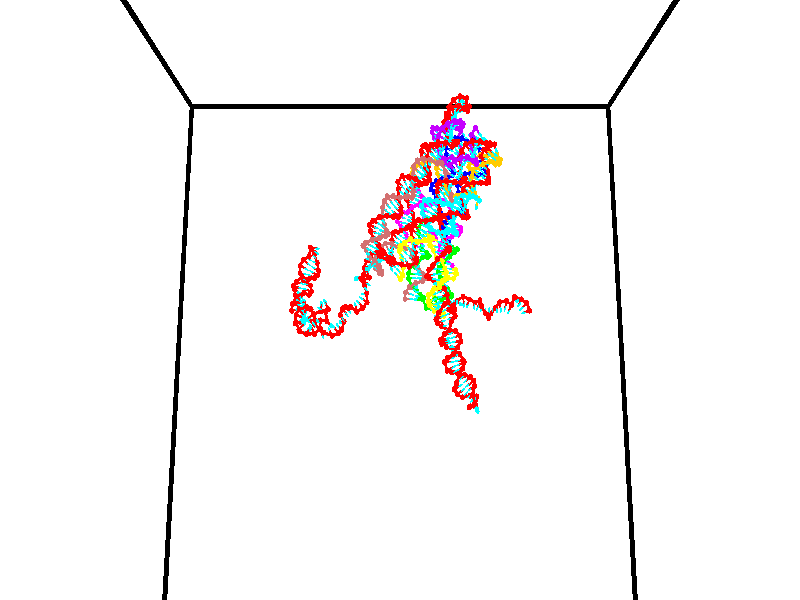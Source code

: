 // switches for output
#declare DRAW_BASES = 1; // possible values are 0, 1; only relevant for DNA ribbons
#declare DRAW_BASES_TYPE = 3; // possible values are 1, 2, 3; only relevant for DNA ribbons
#declare DRAW_FOG = 0; // set to 1 to enable fog

#include "colors.inc"

#include "transforms.inc"
background { rgb <1, 1, 1>}

#default {
   normal{
       ripples 0.25
       frequency 0.20
       turbulence 0.2
       lambda 5
   }
	finish {
		phong 0.1
		phong_size 40.
	}
}

// original window dimensions: 1024x640


// camera settings

camera {
	sky <0, 0.179814, -0.983701>
	up <0, 0.179814, -0.983701>
	right 1.6 * <1, 0, 0>
	location <35, 94.9851, 44.8844>
	look_at <35, 29.7336, 32.9568>
	direction <0, -65.2515, -11.9276>
	angle 67.0682
}


# declare cpy_camera_pos = <35, 94.9851, 44.8844>;
# if (DRAW_FOG = 1)
fog {
	fog_type 2
	up vnormalize(cpy_camera_pos)
	color rgbt<1,1,1,0.3>
	distance 1e-5
	fog_alt 3e-3
	fog_offset 56
}
# end


// LIGHTS

# declare lum = 6;
global_settings {
	ambient_light rgb lum * <0.05, 0.05, 0.05>
	max_trace_level 15
}# declare cpy_direct_light_amount = 0.25;
light_source
{	1000 * <-1, -1.16352, -0.803886>,
	rgb lum * cpy_direct_light_amount
	parallel
}

light_source
{	1000 * <1, 1.16352, 0.803886>,
	rgb lum * cpy_direct_light_amount
	parallel
}

// strand 0

// nucleotide -1

// particle -1
sphere {
	<24.024338, 34.609932, 34.767612> 0.250000
	pigment { color rgbt <1,0,0,0> }
	no_shadow
}
cylinder {
	<24.378277, 34.796070, 34.758694>,  <24.590641, 34.907753, 34.753342>, 0.100000
	pigment { color rgbt <1,0,0,0> }
	no_shadow
}
cylinder {
	<24.378277, 34.796070, 34.758694>,  <24.024338, 34.609932, 34.767612>, 0.100000
	pigment { color rgbt <1,0,0,0> }
	no_shadow
}

// particle -1
sphere {
	<24.378277, 34.796070, 34.758694> 0.100000
	pigment { color rgbt <1,0,0,0> }
	no_shadow
}
sphere {
	0, 1
	scale<0.080000,0.200000,0.300000>
	matrix <0.163900, -0.355748, -0.920098,
		-0.436096, 0.810493, -0.391053,
		0.884849, 0.465345, -0.022300,
		24.643732, 34.935673, 34.752003>
	pigment { color rgbt <0,1,1,0> }
	no_shadow
}
cylinder {
	<24.141520, 35.038227, 34.276371>,  <24.024338, 34.609932, 34.767612>, 0.130000
	pigment { color rgbt <1,0,0,0> }
	no_shadow
}

// nucleotide -1

// particle -1
sphere {
	<24.141520, 35.038227, 34.276371> 0.250000
	pigment { color rgbt <1,0,0,0> }
	no_shadow
}
cylinder {
	<24.500359, 34.868587, 34.325943>,  <24.715662, 34.766804, 34.355686>, 0.100000
	pigment { color rgbt <1,0,0,0> }
	no_shadow
}
cylinder {
	<24.500359, 34.868587, 34.325943>,  <24.141520, 35.038227, 34.276371>, 0.100000
	pigment { color rgbt <1,0,0,0> }
	no_shadow
}

// particle -1
sphere {
	<24.500359, 34.868587, 34.325943> 0.100000
	pigment { color rgbt <1,0,0,0> }
	no_shadow
}
sphere {
	0, 1
	scale<0.080000,0.200000,0.300000>
	matrix <-0.015670, -0.310850, -0.950330,
		0.441558, 0.850595, -0.285508,
		0.897096, -0.424100, 0.123930,
		24.769487, 34.741356, 34.363121>
	pigment { color rgbt <0,1,1,0> }
	no_shadow
}
cylinder {
	<24.587166, 35.206707, 33.645184>,  <24.141520, 35.038227, 34.276371>, 0.130000
	pigment { color rgbt <1,0,0,0> }
	no_shadow
}

// nucleotide -1

// particle -1
sphere {
	<24.587166, 35.206707, 33.645184> 0.250000
	pigment { color rgbt <1,0,0,0> }
	no_shadow
}
cylinder {
	<24.755880, 34.881035, 33.804787>,  <24.857109, 34.685631, 33.900551>, 0.100000
	pigment { color rgbt <1,0,0,0> }
	no_shadow
}
cylinder {
	<24.755880, 34.881035, 33.804787>,  <24.587166, 35.206707, 33.645184>, 0.100000
	pigment { color rgbt <1,0,0,0> }
	no_shadow
}

// particle -1
sphere {
	<24.755880, 34.881035, 33.804787> 0.100000
	pigment { color rgbt <1,0,0,0> }
	no_shadow
}
sphere {
	0, 1
	scale<0.080000,0.200000,0.300000>
	matrix <0.024032, -0.429880, -0.902566,
		0.906377, 0.390278, -0.161750,
		0.421785, -0.814179, 0.399012,
		24.882416, 34.636780, 33.924492>
	pigment { color rgbt <0,1,1,0> }
	no_shadow
}
cylinder {
	<25.259605, 35.037872, 33.332020>,  <24.587166, 35.206707, 33.645184>, 0.130000
	pigment { color rgbt <1,0,0,0> }
	no_shadow
}

// nucleotide -1

// particle -1
sphere {
	<25.259605, 35.037872, 33.332020> 0.250000
	pigment { color rgbt <1,0,0,0> }
	no_shadow
}
cylinder {
	<25.072186, 34.717693, 33.481552>,  <24.959734, 34.525585, 33.571270>, 0.100000
	pigment { color rgbt <1,0,0,0> }
	no_shadow
}
cylinder {
	<25.072186, 34.717693, 33.481552>,  <25.259605, 35.037872, 33.332020>, 0.100000
	pigment { color rgbt <1,0,0,0> }
	no_shadow
}

// particle -1
sphere {
	<25.072186, 34.717693, 33.481552> 0.100000
	pigment { color rgbt <1,0,0,0> }
	no_shadow
}
sphere {
	0, 1
	scale<0.080000,0.200000,0.300000>
	matrix <0.140643, -0.485344, -0.862937,
		0.872170, -0.351752, 0.339985,
		-0.468549, -0.800445, 0.373832,
		24.931622, 34.477558, 33.593700>
	pigment { color rgbt <0,1,1,0> }
	no_shadow
}
cylinder {
	<25.761997, 34.580379, 33.398853>,  <25.259605, 35.037872, 33.332020>, 0.130000
	pigment { color rgbt <1,0,0,0> }
	no_shadow
}

// nucleotide -1

// particle -1
sphere {
	<25.761997, 34.580379, 33.398853> 0.250000
	pigment { color rgbt <1,0,0,0> }
	no_shadow
}
cylinder {
	<25.397470, 34.432884, 33.325607>,  <25.178755, 34.344387, 33.281658>, 0.100000
	pigment { color rgbt <1,0,0,0> }
	no_shadow
}
cylinder {
	<25.397470, 34.432884, 33.325607>,  <25.761997, 34.580379, 33.398853>, 0.100000
	pigment { color rgbt <1,0,0,0> }
	no_shadow
}

// particle -1
sphere {
	<25.397470, 34.432884, 33.325607> 0.100000
	pigment { color rgbt <1,0,0,0> }
	no_shadow
}
sphere {
	0, 1
	scale<0.080000,0.200000,0.300000>
	matrix <0.297280, -0.281666, -0.912299,
		0.284826, -0.885830, 0.366306,
		-0.911317, -0.368741, -0.183113,
		25.124075, 34.322262, 33.270672>
	pigment { color rgbt <0,1,1,0> }
	no_shadow
}
cylinder {
	<25.854052, 33.899620, 32.976864>,  <25.761997, 34.580379, 33.398853>, 0.130000
	pigment { color rgbt <1,0,0,0> }
	no_shadow
}

// nucleotide -1

// particle -1
sphere {
	<25.854052, 33.899620, 32.976864> 0.250000
	pigment { color rgbt <1,0,0,0> }
	no_shadow
}
cylinder {
	<25.504339, 34.080391, 32.905987>,  <25.294512, 34.188854, 32.863461>, 0.100000
	pigment { color rgbt <1,0,0,0> }
	no_shadow
}
cylinder {
	<25.504339, 34.080391, 32.905987>,  <25.854052, 33.899620, 32.976864>, 0.100000
	pigment { color rgbt <1,0,0,0> }
	no_shadow
}

// particle -1
sphere {
	<25.504339, 34.080391, 32.905987> 0.100000
	pigment { color rgbt <1,0,0,0> }
	no_shadow
}
sphere {
	0, 1
	scale<0.080000,0.200000,0.300000>
	matrix <0.110054, -0.170983, -0.979108,
		-0.472779, -0.875517, 0.099751,
		-0.874282, 0.451923, -0.177191,
		25.242054, 34.215969, 32.852829>
	pigment { color rgbt <0,1,1,0> }
	no_shadow
}
cylinder {
	<25.702215, 33.581562, 32.389790>,  <25.854052, 33.899620, 32.976864>, 0.130000
	pigment { color rgbt <1,0,0,0> }
	no_shadow
}

// nucleotide -1

// particle -1
sphere {
	<25.702215, 33.581562, 32.389790> 0.250000
	pigment { color rgbt <1,0,0,0> }
	no_shadow
}
cylinder {
	<25.460695, 33.900318, 32.397678>,  <25.315783, 34.091572, 32.402412>, 0.100000
	pigment { color rgbt <1,0,0,0> }
	no_shadow
}
cylinder {
	<25.460695, 33.900318, 32.397678>,  <25.702215, 33.581562, 32.389790>, 0.100000
	pigment { color rgbt <1,0,0,0> }
	no_shadow
}

// particle -1
sphere {
	<25.460695, 33.900318, 32.397678> 0.100000
	pigment { color rgbt <1,0,0,0> }
	no_shadow
}
sphere {
	0, 1
	scale<0.080000,0.200000,0.300000>
	matrix <0.014427, 0.035664, -0.999260,
		-0.797006, -0.603068, -0.033030,
		-0.603799, 0.796893, 0.019724,
		25.279556, 34.139385, 32.403595>
	pigment { color rgbt <0,1,1,0> }
	no_shadow
}
cylinder {
	<24.976601, 33.609318, 31.913893>,  <25.702215, 33.581562, 32.389790>, 0.130000
	pigment { color rgbt <1,0,0,0> }
	no_shadow
}

// nucleotide -1

// particle -1
sphere {
	<24.976601, 33.609318, 31.913893> 0.250000
	pigment { color rgbt <1,0,0,0> }
	no_shadow
}
cylinder {
	<25.177713, 33.950657, 31.969040>,  <25.298382, 34.155460, 32.002129>, 0.100000
	pigment { color rgbt <1,0,0,0> }
	no_shadow
}
cylinder {
	<25.177713, 33.950657, 31.969040>,  <24.976601, 33.609318, 31.913893>, 0.100000
	pigment { color rgbt <1,0,0,0> }
	no_shadow
}

// particle -1
sphere {
	<25.177713, 33.950657, 31.969040> 0.100000
	pigment { color rgbt <1,0,0,0> }
	no_shadow
}
sphere {
	0, 1
	scale<0.080000,0.200000,0.300000>
	matrix <0.107748, 0.096380, -0.989496,
		-0.857672, 0.512355, -0.043489,
		0.502781, 0.853349, 0.137868,
		25.328548, 34.206661, 32.010399>
	pigment { color rgbt <0,1,1,0> }
	no_shadow
}
cylinder {
	<24.681290, 34.050419, 31.412704>,  <24.976601, 33.609318, 31.913893>, 0.130000
	pigment { color rgbt <1,0,0,0> }
	no_shadow
}

// nucleotide -1

// particle -1
sphere {
	<24.681290, 34.050419, 31.412704> 0.250000
	pigment { color rgbt <1,0,0,0> }
	no_shadow
}
cylinder {
	<25.015339, 34.250713, 31.503767>,  <25.215769, 34.370892, 31.558405>, 0.100000
	pigment { color rgbt <1,0,0,0> }
	no_shadow
}
cylinder {
	<25.015339, 34.250713, 31.503767>,  <24.681290, 34.050419, 31.412704>, 0.100000
	pigment { color rgbt <1,0,0,0> }
	no_shadow
}

// particle -1
sphere {
	<25.015339, 34.250713, 31.503767> 0.100000
	pigment { color rgbt <1,0,0,0> }
	no_shadow
}
sphere {
	0, 1
	scale<0.080000,0.200000,0.300000>
	matrix <0.099310, 0.269813, -0.957778,
		-0.541023, 0.822472, 0.175599,
		0.835124, 0.500741, 0.227655,
		25.265877, 34.400936, 31.572063>
	pigment { color rgbt <0,1,1,0> }
	no_shadow
}
cylinder {
	<24.762560, 34.634457, 30.886385>,  <24.681290, 34.050419, 31.412704>, 0.130000
	pigment { color rgbt <1,0,0,0> }
	no_shadow
}

// nucleotide -1

// particle -1
sphere {
	<24.762560, 34.634457, 30.886385> 0.250000
	pigment { color rgbt <1,0,0,0> }
	no_shadow
}
cylinder {
	<25.127403, 34.584465, 31.042559>,  <25.346310, 34.554470, 31.136263>, 0.100000
	pigment { color rgbt <1,0,0,0> }
	no_shadow
}
cylinder {
	<25.127403, 34.584465, 31.042559>,  <24.762560, 34.634457, 30.886385>, 0.100000
	pigment { color rgbt <1,0,0,0> }
	no_shadow
}

// particle -1
sphere {
	<25.127403, 34.584465, 31.042559> 0.100000
	pigment { color rgbt <1,0,0,0> }
	no_shadow
}
sphere {
	0, 1
	scale<0.080000,0.200000,0.300000>
	matrix <0.405277, 0.131483, -0.904689,
		0.061730, 0.983409, 0.170577,
		0.912108, -0.124977, 0.390436,
		25.401035, 34.546970, 31.159689>
	pigment { color rgbt <0,1,1,0> }
	no_shadow
}
cylinder {
	<25.179207, 35.210983, 30.483421>,  <24.762560, 34.634457, 30.886385>, 0.130000
	pigment { color rgbt <1,0,0,0> }
	no_shadow
}

// nucleotide -1

// particle -1
sphere {
	<25.179207, 35.210983, 30.483421> 0.250000
	pigment { color rgbt <1,0,0,0> }
	no_shadow
}
cylinder {
	<25.432758, 34.945644, 30.642504>,  <25.584888, 34.786442, 30.737953>, 0.100000
	pigment { color rgbt <1,0,0,0> }
	no_shadow
}
cylinder {
	<25.432758, 34.945644, 30.642504>,  <25.179207, 35.210983, 30.483421>, 0.100000
	pigment { color rgbt <1,0,0,0> }
	no_shadow
}

// particle -1
sphere {
	<25.432758, 34.945644, 30.642504> 0.100000
	pigment { color rgbt <1,0,0,0> }
	no_shadow
}
sphere {
	0, 1
	scale<0.080000,0.200000,0.300000>
	matrix <0.520113, -0.014983, -0.853966,
		0.572435, 0.748162, 0.335518,
		0.633878, -0.663347, 0.397706,
		25.622921, 34.746639, 30.761816>
	pigment { color rgbt <0,1,1,0> }
	no_shadow
}
cylinder {
	<25.797428, 35.439342, 30.230946>,  <25.179207, 35.210983, 30.483421>, 0.130000
	pigment { color rgbt <1,0,0,0> }
	no_shadow
}

// nucleotide -1

// particle -1
sphere {
	<25.797428, 35.439342, 30.230946> 0.250000
	pigment { color rgbt <1,0,0,0> }
	no_shadow
}
cylinder {
	<25.770164, 35.046997, 30.303886>,  <25.753805, 34.811588, 30.347651>, 0.100000
	pigment { color rgbt <1,0,0,0> }
	no_shadow
}
cylinder {
	<25.770164, 35.046997, 30.303886>,  <25.797428, 35.439342, 30.230946>, 0.100000
	pigment { color rgbt <1,0,0,0> }
	no_shadow
}

// particle -1
sphere {
	<25.770164, 35.046997, 30.303886> 0.100000
	pigment { color rgbt <1,0,0,0> }
	no_shadow
}
sphere {
	0, 1
	scale<0.080000,0.200000,0.300000>
	matrix <0.449725, -0.193363, -0.871985,
		0.890563, 0.022574, 0.454300,
		-0.068160, -0.980868, 0.182354,
		25.749716, 34.752735, 30.358593>
	pigment { color rgbt <0,1,1,0> }
	no_shadow
}
cylinder {
	<25.865969, 35.308758, 29.443424>,  <25.797428, 35.439342, 30.230946>, 0.130000
	pigment { color rgbt <1,0,0,0> }
	no_shadow
}

// nucleotide -1

// particle -1
sphere {
	<25.865969, 35.308758, 29.443424> 0.250000
	pigment { color rgbt <1,0,0,0> }
	no_shadow
}
cylinder {
	<26.229343, 35.141598, 29.447351>,  <26.447369, 35.041302, 29.449709>, 0.100000
	pigment { color rgbt <1,0,0,0> }
	no_shadow
}
cylinder {
	<26.229343, 35.141598, 29.447351>,  <25.865969, 35.308758, 29.443424>, 0.100000
	pigment { color rgbt <1,0,0,0> }
	no_shadow
}

// particle -1
sphere {
	<26.229343, 35.141598, 29.447351> 0.100000
	pigment { color rgbt <1,0,0,0> }
	no_shadow
}
sphere {
	0, 1
	scale<0.080000,0.200000,0.300000>
	matrix <-0.263053, -0.553253, 0.790389,
		-0.324872, -0.720603, -0.612527,
		0.908439, -0.417903, 0.009821,
		26.501875, 35.016228, 29.450298>
	pigment { color rgbt <0,1,1,0> }
	no_shadow
}
cylinder {
	<25.916182, 34.572510, 29.366829>,  <25.865969, 35.308758, 29.443424>, 0.130000
	pigment { color rgbt <1,0,0,0> }
	no_shadow
}

// nucleotide -1

// particle -1
sphere {
	<25.916182, 34.572510, 29.366829> 0.250000
	pigment { color rgbt <1,0,0,0> }
	no_shadow
}
cylinder {
	<26.212597, 34.697556, 29.604528>,  <26.390446, 34.772583, 29.747149>, 0.100000
	pigment { color rgbt <1,0,0,0> }
	no_shadow
}
cylinder {
	<26.212597, 34.697556, 29.604528>,  <25.916182, 34.572510, 29.366829>, 0.100000
	pigment { color rgbt <1,0,0,0> }
	no_shadow
}

// particle -1
sphere {
	<26.212597, 34.697556, 29.604528> 0.100000
	pigment { color rgbt <1,0,0,0> }
	no_shadow
}
sphere {
	0, 1
	scale<0.080000,0.200000,0.300000>
	matrix <-0.463910, -0.401459, 0.789695,
		0.485438, -0.860873, -0.152472,
		0.741038, 0.312615, 0.594251,
		26.434908, 34.791340, 29.782804>
	pigment { color rgbt <0,1,1,0> }
	no_shadow
}
cylinder {
	<26.090528, 33.995510, 29.724215>,  <25.916182, 34.572510, 29.366829>, 0.130000
	pigment { color rgbt <1,0,0,0> }
	no_shadow
}

// nucleotide -1

// particle -1
sphere {
	<26.090528, 33.995510, 29.724215> 0.250000
	pigment { color rgbt <1,0,0,0> }
	no_shadow
}
cylinder {
	<26.173113, 34.318546, 29.945181>,  <26.222664, 34.512367, 30.077761>, 0.100000
	pigment { color rgbt <1,0,0,0> }
	no_shadow
}
cylinder {
	<26.173113, 34.318546, 29.945181>,  <26.090528, 33.995510, 29.724215>, 0.100000
	pigment { color rgbt <1,0,0,0> }
	no_shadow
}

// particle -1
sphere {
	<26.173113, 34.318546, 29.945181> 0.100000
	pigment { color rgbt <1,0,0,0> }
	no_shadow
}
sphere {
	0, 1
	scale<0.080000,0.200000,0.300000>
	matrix <-0.637705, -0.317136, 0.701967,
		0.742096, -0.497207, 0.449531,
		0.206460, 0.807595, 0.552417,
		26.235050, 34.560825, 30.110907>
	pigment { color rgbt <0,1,1,0> }
	no_shadow
}
cylinder {
	<26.384455, 33.754711, 30.413101>,  <26.090528, 33.995510, 29.724215>, 0.130000
	pigment { color rgbt <1,0,0,0> }
	no_shadow
}

// nucleotide -1

// particle -1
sphere {
	<26.384455, 33.754711, 30.413101> 0.250000
	pigment { color rgbt <1,0,0,0> }
	no_shadow
}
cylinder {
	<26.237850, 34.124428, 30.455719>,  <26.149887, 34.346256, 30.481291>, 0.100000
	pigment { color rgbt <1,0,0,0> }
	no_shadow
}
cylinder {
	<26.237850, 34.124428, 30.455719>,  <26.384455, 33.754711, 30.413101>, 0.100000
	pigment { color rgbt <1,0,0,0> }
	no_shadow
}

// particle -1
sphere {
	<26.237850, 34.124428, 30.455719> 0.100000
	pigment { color rgbt <1,0,0,0> }
	no_shadow
}
sphere {
	0, 1
	scale<0.080000,0.200000,0.300000>
	matrix <-0.397966, -0.259248, 0.880008,
		0.841006, 0.280132, 0.462855,
		-0.366513, 0.924292, 0.106546,
		26.127897, 34.401714, 30.487682>
	pigment { color rgbt <0,1,1,0> }
	no_shadow
}
cylinder {
	<26.561306, 33.883606, 31.150923>,  <26.384455, 33.754711, 30.413101>, 0.130000
	pigment { color rgbt <1,0,0,0> }
	no_shadow
}

// nucleotide -1

// particle -1
sphere {
	<26.561306, 33.883606, 31.150923> 0.250000
	pigment { color rgbt <1,0,0,0> }
	no_shadow
}
cylinder {
	<26.274626, 34.141655, 31.044975>,  <26.102617, 34.296486, 30.981407>, 0.100000
	pigment { color rgbt <1,0,0,0> }
	no_shadow
}
cylinder {
	<26.274626, 34.141655, 31.044975>,  <26.561306, 33.883606, 31.150923>, 0.100000
	pigment { color rgbt <1,0,0,0> }
	no_shadow
}

// particle -1
sphere {
	<26.274626, 34.141655, 31.044975> 0.100000
	pigment { color rgbt <1,0,0,0> }
	no_shadow
}
sphere {
	0, 1
	scale<0.080000,0.200000,0.300000>
	matrix <-0.424184, -0.101805, 0.899835,
		0.553540, 0.757265, 0.346615,
		-0.716701, 0.645124, -0.264867,
		26.059616, 34.335194, 30.965515>
	pigment { color rgbt <0,1,1,0> }
	no_shadow
}
cylinder {
	<26.556622, 34.398052, 31.670429>,  <26.561306, 33.883606, 31.150923>, 0.130000
	pigment { color rgbt <1,0,0,0> }
	no_shadow
}

// nucleotide -1

// particle -1
sphere {
	<26.556622, 34.398052, 31.670429> 0.250000
	pigment { color rgbt <1,0,0,0> }
	no_shadow
}
cylinder {
	<26.201658, 34.468105, 31.499859>,  <25.988680, 34.510136, 31.397516>, 0.100000
	pigment { color rgbt <1,0,0,0> }
	no_shadow
}
cylinder {
	<26.201658, 34.468105, 31.499859>,  <26.556622, 34.398052, 31.670429>, 0.100000
	pigment { color rgbt <1,0,0,0> }
	no_shadow
}

// particle -1
sphere {
	<26.201658, 34.468105, 31.499859> 0.100000
	pigment { color rgbt <1,0,0,0> }
	no_shadow
}
sphere {
	0, 1
	scale<0.080000,0.200000,0.300000>
	matrix <-0.437738, -0.030062, 0.898600,
		0.144554, 0.984086, 0.103339,
		-0.887406, 0.175132, -0.426426,
		25.935436, 34.520645, 31.371931>
	pigment { color rgbt <0,1,1,0> }
	no_shadow
}
cylinder {
	<26.316744, 34.982452, 32.033184>,  <26.556622, 34.398052, 31.670429>, 0.130000
	pigment { color rgbt <1,0,0,0> }
	no_shadow
}

// nucleotide -1

// particle -1
sphere {
	<26.316744, 34.982452, 32.033184> 0.250000
	pigment { color rgbt <1,0,0,0> }
	no_shadow
}
cylinder {
	<25.994146, 34.812519, 31.868702>,  <25.800589, 34.710560, 31.770014>, 0.100000
	pigment { color rgbt <1,0,0,0> }
	no_shadow
}
cylinder {
	<25.994146, 34.812519, 31.868702>,  <26.316744, 34.982452, 32.033184>, 0.100000
	pigment { color rgbt <1,0,0,0> }
	no_shadow
}

// particle -1
sphere {
	<25.994146, 34.812519, 31.868702> 0.100000
	pigment { color rgbt <1,0,0,0> }
	no_shadow
}
sphere {
	0, 1
	scale<0.080000,0.200000,0.300000>
	matrix <-0.455392, 0.002783, 0.890287,
		-0.377077, 0.905268, -0.195709,
		-0.806493, -0.424831, -0.411203,
		25.752199, 34.685070, 31.745340>
	pigment { color rgbt <0,1,1,0> }
	no_shadow
}
cylinder {
	<25.784950, 35.393948, 32.235298>,  <26.316744, 34.982452, 32.033184>, 0.130000
	pigment { color rgbt <1,0,0,0> }
	no_shadow
}

// nucleotide -1

// particle -1
sphere {
	<25.784950, 35.393948, 32.235298> 0.250000
	pigment { color rgbt <1,0,0,0> }
	no_shadow
}
cylinder {
	<25.644825, 35.030552, 32.144154>,  <25.560749, 34.812515, 32.089466>, 0.100000
	pigment { color rgbt <1,0,0,0> }
	no_shadow
}
cylinder {
	<25.644825, 35.030552, 32.144154>,  <25.784950, 35.393948, 32.235298>, 0.100000
	pigment { color rgbt <1,0,0,0> }
	no_shadow
}

// particle -1
sphere {
	<25.644825, 35.030552, 32.144154> 0.100000
	pigment { color rgbt <1,0,0,0> }
	no_shadow
}
sphere {
	0, 1
	scale<0.080000,0.200000,0.300000>
	matrix <-0.343421, -0.101752, 0.933653,
		-0.871402, 0.405326, -0.276350,
		-0.350314, -0.908492, -0.227864,
		25.539730, 34.758003, 32.075794>
	pigment { color rgbt <0,1,1,0> }
	no_shadow
}
cylinder {
	<25.115076, 35.329010, 32.003887>,  <25.784950, 35.393948, 32.235298>, 0.130000
	pigment { color rgbt <1,0,0,0> }
	no_shadow
}

// nucleotide -1

// particle -1
sphere {
	<25.115076, 35.329010, 32.003887> 0.250000
	pigment { color rgbt <1,0,0,0> }
	no_shadow
}
cylinder {
	<25.062332, 34.932793, 31.988703>,  <25.030685, 34.695065, 31.979591>, 0.100000
	pigment { color rgbt <1,0,0,0> }
	no_shadow
}
cylinder {
	<25.062332, 34.932793, 31.988703>,  <25.115076, 35.329010, 32.003887>, 0.100000
	pigment { color rgbt <1,0,0,0> }
	no_shadow
}

// particle -1
sphere {
	<25.062332, 34.932793, 31.988703> 0.100000
	pigment { color rgbt <1,0,0,0> }
	no_shadow
}
sphere {
	0, 1
	scale<0.080000,0.200000,0.300000>
	matrix <-0.416298, 0.020581, 0.908995,
		-0.899616, 0.135665, -0.415075,
		-0.131862, -0.990541, -0.037962,
		25.022774, 34.635632, 31.977314>
	pigment { color rgbt <0,1,1,0> }
	no_shadow
}
cylinder {
	<24.544273, 35.254715, 32.408234>,  <25.115076, 35.329010, 32.003887>, 0.130000
	pigment { color rgbt <1,0,0,0> }
	no_shadow
}

// nucleotide -1

// particle -1
sphere {
	<24.544273, 35.254715, 32.408234> 0.250000
	pigment { color rgbt <1,0,0,0> }
	no_shadow
}
cylinder {
	<24.756306, 34.915573, 32.413136>,  <24.883526, 34.712086, 32.416077>, 0.100000
	pigment { color rgbt <1,0,0,0> }
	no_shadow
}
cylinder {
	<24.756306, 34.915573, 32.413136>,  <24.544273, 35.254715, 32.408234>, 0.100000
	pigment { color rgbt <1,0,0,0> }
	no_shadow
}

// particle -1
sphere {
	<24.756306, 34.915573, 32.413136> 0.100000
	pigment { color rgbt <1,0,0,0> }
	no_shadow
}
sphere {
	0, 1
	scale<0.080000,0.200000,0.300000>
	matrix <-0.340837, -0.199818, 0.918642,
		-0.776430, -0.491131, -0.394901,
		0.530082, -0.847858, 0.012252,
		24.915331, 34.661217, 32.416813>
	pigment { color rgbt <0,1,1,0> }
	no_shadow
}
cylinder {
	<24.112820, 34.703941, 32.669518>,  <24.544273, 35.254715, 32.408234>, 0.130000
	pigment { color rgbt <1,0,0,0> }
	no_shadow
}

// nucleotide -1

// particle -1
sphere {
	<24.112820, 34.703941, 32.669518> 0.250000
	pigment { color rgbt <1,0,0,0> }
	no_shadow
}
cylinder {
	<24.487347, 34.582294, 32.739746>,  <24.712063, 34.509308, 32.781883>, 0.100000
	pigment { color rgbt <1,0,0,0> }
	no_shadow
}
cylinder {
	<24.487347, 34.582294, 32.739746>,  <24.112820, 34.703941, 32.669518>, 0.100000
	pigment { color rgbt <1,0,0,0> }
	no_shadow
}

// particle -1
sphere {
	<24.487347, 34.582294, 32.739746> 0.100000
	pigment { color rgbt <1,0,0,0> }
	no_shadow
}
sphere {
	0, 1
	scale<0.080000,0.200000,0.300000>
	matrix <-0.220130, -0.118770, 0.968213,
		-0.273599, -0.945201, -0.178152,
		0.936315, -0.304119, 0.175572,
		24.768242, 34.491058, 32.792419>
	pigment { color rgbt <0,1,1,0> }
	no_shadow
}
cylinder {
	<24.174797, 34.005466, 32.870884>,  <24.112820, 34.703941, 32.669518>, 0.130000
	pigment { color rgbt <1,0,0,0> }
	no_shadow
}

// nucleotide -1

// particle -1
sphere {
	<24.174797, 34.005466, 32.870884> 0.250000
	pigment { color rgbt <1,0,0,0> }
	no_shadow
}
cylinder {
	<24.453606, 34.239864, 33.036179>,  <24.620892, 34.380505, 33.135357>, 0.100000
	pigment { color rgbt <1,0,0,0> }
	no_shadow
}
cylinder {
	<24.453606, 34.239864, 33.036179>,  <24.174797, 34.005466, 32.870884>, 0.100000
	pigment { color rgbt <1,0,0,0> }
	no_shadow
}

// particle -1
sphere {
	<24.453606, 34.239864, 33.036179> 0.100000
	pigment { color rgbt <1,0,0,0> }
	no_shadow
}
sphere {
	0, 1
	scale<0.080000,0.200000,0.300000>
	matrix <-0.357878, -0.215094, 0.908657,
		0.621355, -0.781245, 0.059789,
		0.697024, 0.585996, 0.413240,
		24.662712, 34.415665, 33.160152>
	pigment { color rgbt <0,1,1,0> }
	no_shadow
}
cylinder {
	<24.113239, 33.416168, 33.191322>,  <24.174797, 34.005466, 32.870884>, 0.130000
	pigment { color rgbt <1,0,0,0> }
	no_shadow
}

// nucleotide -1

// particle -1
sphere {
	<24.113239, 33.416168, 33.191322> 0.250000
	pigment { color rgbt <1,0,0,0> }
	no_shadow
}
cylinder {
	<24.397314, 33.696732, 33.215523>,  <24.567759, 33.865070, 33.230042>, 0.100000
	pigment { color rgbt <1,0,0,0> }
	no_shadow
}
cylinder {
	<24.397314, 33.696732, 33.215523>,  <24.113239, 33.416168, 33.191322>, 0.100000
	pigment { color rgbt <1,0,0,0> }
	no_shadow
}

// particle -1
sphere {
	<24.397314, 33.696732, 33.215523> 0.100000
	pigment { color rgbt <1,0,0,0> }
	no_shadow
}
sphere {
	0, 1
	scale<0.080000,0.200000,0.300000>
	matrix <-0.256509, 0.177772, 0.950053,
		0.655618, -0.690236, 0.306169,
		0.710189, 0.701406, 0.060501,
		24.610371, 33.907154, 33.233673>
	pigment { color rgbt <0,1,1,0> }
	no_shadow
}
cylinder {
	<24.132740, 33.393127, 33.811749>,  <24.113239, 33.416168, 33.191322>, 0.130000
	pigment { color rgbt <1,0,0,0> }
	no_shadow
}

// nucleotide -1

// particle -1
sphere {
	<24.132740, 33.393127, 33.811749> 0.250000
	pigment { color rgbt <1,0,0,0> }
	no_shadow
}
cylinder {
	<24.362892, 33.716389, 33.761425>,  <24.500982, 33.910347, 33.731232>, 0.100000
	pigment { color rgbt <1,0,0,0> }
	no_shadow
}
cylinder {
	<24.362892, 33.716389, 33.761425>,  <24.132740, 33.393127, 33.811749>, 0.100000
	pigment { color rgbt <1,0,0,0> }
	no_shadow
}

// particle -1
sphere {
	<24.362892, 33.716389, 33.761425> 0.100000
	pigment { color rgbt <1,0,0,0> }
	no_shadow
}
sphere {
	0, 1
	scale<0.080000,0.200000,0.300000>
	matrix <-0.157407, 0.260368, 0.952592,
		0.802598, -0.528296, 0.277019,
		0.575378, 0.808153, -0.125813,
		24.535505, 33.958836, 33.723682>
	pigment { color rgbt <0,1,1,0> }
	no_shadow
}
cylinder {
	<24.996952, 33.276337, 33.827366>,  <24.132740, 33.393127, 33.811749>, 0.130000
	pigment { color rgbt <1,0,0,0> }
	no_shadow
}

// nucleotide -1

// particle -1
sphere {
	<24.996952, 33.276337, 33.827366> 0.250000
	pigment { color rgbt <1,0,0,0> }
	no_shadow
}
cylinder {
	<25.067413, 33.668404, 33.791065>,  <25.109690, 33.903645, 33.769283>, 0.100000
	pigment { color rgbt <1,0,0,0> }
	no_shadow
}
cylinder {
	<25.067413, 33.668404, 33.791065>,  <24.996952, 33.276337, 33.827366>, 0.100000
	pigment { color rgbt <1,0,0,0> }
	no_shadow
}

// particle -1
sphere {
	<25.067413, 33.668404, 33.791065> 0.100000
	pigment { color rgbt <1,0,0,0> }
	no_shadow
}
sphere {
	0, 1
	scale<0.080000,0.200000,0.300000>
	matrix <-0.097361, 0.109094, 0.989251,
		0.979536, -0.165425, 0.114648,
		0.176154, 0.980170, -0.090756,
		25.120260, 33.962456, 33.763840>
	pigment { color rgbt <0,1,1,0> }
	no_shadow
}
cylinder {
	<25.429487, 33.542179, 34.366249>,  <24.996952, 33.276337, 33.827366>, 0.130000
	pigment { color rgbt <1,0,0,0> }
	no_shadow
}

// nucleotide -1

// particle -1
sphere {
	<25.429487, 33.542179, 34.366249> 0.250000
	pigment { color rgbt <1,0,0,0> }
	no_shadow
}
cylinder {
	<25.268314, 33.886036, 34.240608>,  <25.171610, 34.092350, 34.165222>, 0.100000
	pigment { color rgbt <1,0,0,0> }
	no_shadow
}
cylinder {
	<25.268314, 33.886036, 34.240608>,  <25.429487, 33.542179, 34.366249>, 0.100000
	pigment { color rgbt <1,0,0,0> }
	no_shadow
}

// particle -1
sphere {
	<25.268314, 33.886036, 34.240608> 0.100000
	pigment { color rgbt <1,0,0,0> }
	no_shadow
}
sphere {
	0, 1
	scale<0.080000,0.200000,0.300000>
	matrix <0.108731, 0.385726, 0.916184,
		0.908748, 0.335009, -0.248891,
		-0.402933, 0.859642, -0.314102,
		25.147434, 34.143929, 34.146378>
	pigment { color rgbt <0,1,1,0> }
	no_shadow
}
cylinder {
	<25.838427, 34.064301, 34.513214>,  <25.429487, 33.542179, 34.366249>, 0.130000
	pigment { color rgbt <1,0,0,0> }
	no_shadow
}

// nucleotide -1

// particle -1
sphere {
	<25.838427, 34.064301, 34.513214> 0.250000
	pigment { color rgbt <1,0,0,0> }
	no_shadow
}
cylinder {
	<25.489614, 34.259014, 34.492817>,  <25.280327, 34.375843, 34.480579>, 0.100000
	pigment { color rgbt <1,0,0,0> }
	no_shadow
}
cylinder {
	<25.489614, 34.259014, 34.492817>,  <25.838427, 34.064301, 34.513214>, 0.100000
	pigment { color rgbt <1,0,0,0> }
	no_shadow
}

// particle -1
sphere {
	<25.489614, 34.259014, 34.492817> 0.100000
	pigment { color rgbt <1,0,0,0> }
	no_shadow
}
sphere {
	0, 1
	scale<0.080000,0.200000,0.300000>
	matrix <0.221874, 0.486016, 0.845317,
		0.436275, 0.725828, -0.531826,
		-0.872030, 0.486789, -0.050994,
		25.228006, 34.405052, 34.477520>
	pigment { color rgbt <0,1,1,0> }
	no_shadow
}
cylinder {
	<25.991724, 34.684879, 34.673428>,  <25.838427, 34.064301, 34.513214>, 0.130000
	pigment { color rgbt <1,0,0,0> }
	no_shadow
}

// nucleotide -1

// particle -1
sphere {
	<25.991724, 34.684879, 34.673428> 0.250000
	pigment { color rgbt <1,0,0,0> }
	no_shadow
}
cylinder {
	<25.595600, 34.655262, 34.720432>,  <25.357925, 34.637489, 34.748634>, 0.100000
	pigment { color rgbt <1,0,0,0> }
	no_shadow
}
cylinder {
	<25.595600, 34.655262, 34.720432>,  <25.991724, 34.684879, 34.673428>, 0.100000
	pigment { color rgbt <1,0,0,0> }
	no_shadow
}

// particle -1
sphere {
	<25.595600, 34.655262, 34.720432> 0.100000
	pigment { color rgbt <1,0,0,0> }
	no_shadow
}
sphere {
	0, 1
	scale<0.080000,0.200000,0.300000>
	matrix <0.078578, 0.398936, 0.913606,
		-0.114526, 0.913984, -0.389251,
		-0.990308, -0.074045, 0.117507,
		25.298508, 34.633049, 34.755684>
	pigment { color rgbt <0,1,1,0> }
	no_shadow
}
cylinder {
	<25.662636, 35.378372, 34.567421>,  <25.991724, 34.684879, 34.673428>, 0.130000
	pigment { color rgbt <1,0,0,0> }
	no_shadow
}

// nucleotide -1

// particle -1
sphere {
	<25.662636, 35.378372, 34.567421> 0.250000
	pigment { color rgbt <1,0,0,0> }
	no_shadow
}
cylinder {
	<25.501905, 35.119434, 34.826492>,  <25.405468, 34.964073, 34.981934>, 0.100000
	pigment { color rgbt <1,0,0,0> }
	no_shadow
}
cylinder {
	<25.501905, 35.119434, 34.826492>,  <25.662636, 35.378372, 34.567421>, 0.100000
	pigment { color rgbt <1,0,0,0> }
	no_shadow
}

// particle -1
sphere {
	<25.501905, 35.119434, 34.826492> 0.100000
	pigment { color rgbt <1,0,0,0> }
	no_shadow
}
sphere {
	0, 1
	scale<0.080000,0.200000,0.300000>
	matrix <0.153140, 0.649823, 0.744499,
		-0.902821, 0.398342, -0.161980,
		-0.401824, -0.647344, 0.647676,
		25.381359, 34.925232, 35.020794>
	pigment { color rgbt <0,1,1,0> }
	no_shadow
}
cylinder {
	<24.923481, 35.571590, 34.814198>,  <25.662636, 35.378372, 34.567421>, 0.130000
	pigment { color rgbt <1,0,0,0> }
	no_shadow
}

// nucleotide -1

// particle -1
sphere {
	<24.923481, 35.571590, 34.814198> 0.250000
	pigment { color rgbt <1,0,0,0> }
	no_shadow
}
cylinder {
	<25.170881, 35.402431, 35.079109>,  <25.319321, 35.300938, 35.238056>, 0.100000
	pigment { color rgbt <1,0,0,0> }
	no_shadow
}
cylinder {
	<25.170881, 35.402431, 35.079109>,  <24.923481, 35.571590, 34.814198>, 0.100000
	pigment { color rgbt <1,0,0,0> }
	no_shadow
}

// particle -1
sphere {
	<25.170881, 35.402431, 35.079109> 0.100000
	pigment { color rgbt <1,0,0,0> }
	no_shadow
}
sphere {
	0, 1
	scale<0.080000,0.200000,0.300000>
	matrix <-0.028244, 0.830320, 0.556571,
		-0.785277, -0.362945, 0.501609,
		0.618501, -0.422895, 0.662282,
		25.356432, 35.275562, 35.277794>
	pigment { color rgbt <0,1,1,0> }
	no_shadow
}
cylinder {
	<24.686146, 35.816647, 35.326515>,  <24.923481, 35.571590, 34.814198>, 0.130000
	pigment { color rgbt <1,0,0,0> }
	no_shadow
}

// nucleotide -1

// particle -1
sphere {
	<24.686146, 35.816647, 35.326515> 0.250000
	pigment { color rgbt <1,0,0,0> }
	no_shadow
}
cylinder {
	<25.059423, 35.721420, 35.434196>,  <25.283390, 35.664284, 35.498806>, 0.100000
	pigment { color rgbt <1,0,0,0> }
	no_shadow
}
cylinder {
	<25.059423, 35.721420, 35.434196>,  <24.686146, 35.816647, 35.326515>, 0.100000
	pigment { color rgbt <1,0,0,0> }
	no_shadow
}

// particle -1
sphere {
	<25.059423, 35.721420, 35.434196> 0.100000
	pigment { color rgbt <1,0,0,0> }
	no_shadow
}
sphere {
	0, 1
	scale<0.080000,0.200000,0.300000>
	matrix <0.076533, 0.863571, 0.498385,
		-0.351126, -0.444488, 0.824100,
		0.933195, -0.238067, 0.269205,
		25.339382, 35.650002, 35.514957>
	pigment { color rgbt <0,1,1,0> }
	no_shadow
}
cylinder {
	<24.644018, 36.002754, 36.066257>,  <24.686146, 35.816647, 35.326515>, 0.130000
	pigment { color rgbt <1,0,0,0> }
	no_shadow
}

// nucleotide -1

// particle -1
sphere {
	<24.644018, 36.002754, 36.066257> 0.250000
	pigment { color rgbt <1,0,0,0> }
	no_shadow
}
cylinder {
	<25.024134, 35.982288, 35.943401>,  <25.252203, 35.970009, 35.869690>, 0.100000
	pigment { color rgbt <1,0,0,0> }
	no_shadow
}
cylinder {
	<25.024134, 35.982288, 35.943401>,  <24.644018, 36.002754, 36.066257>, 0.100000
	pigment { color rgbt <1,0,0,0> }
	no_shadow
}

// particle -1
sphere {
	<25.024134, 35.982288, 35.943401> 0.100000
	pigment { color rgbt <1,0,0,0> }
	no_shadow
}
sphere {
	0, 1
	scale<0.080000,0.200000,0.300000>
	matrix <0.155788, 0.932194, 0.326717,
		0.269593, -0.358324, 0.893825,
		0.950289, -0.051166, -0.307135,
		25.309221, 35.966938, 35.851261>
	pigment { color rgbt <0,1,1,0> }
	no_shadow
}
cylinder {
	<24.867411, 36.746689, 36.113239>,  <24.644018, 36.002754, 36.066257>, 0.130000
	pigment { color rgbt <1,0,0,0> }
	no_shadow
}

// nucleotide -1

// particle -1
sphere {
	<24.867411, 36.746689, 36.113239> 0.250000
	pigment { color rgbt <1,0,0,0> }
	no_shadow
}
cylinder {
	<25.198648, 36.523636, 36.136234>,  <25.397390, 36.389805, 36.150032>, 0.100000
	pigment { color rgbt <1,0,0,0> }
	no_shadow
}
cylinder {
	<25.198648, 36.523636, 36.136234>,  <24.867411, 36.746689, 36.113239>, 0.100000
	pigment { color rgbt <1,0,0,0> }
	no_shadow
}

// particle -1
sphere {
	<25.198648, 36.523636, 36.136234> 0.100000
	pigment { color rgbt <1,0,0,0> }
	no_shadow
}
sphere {
	0, 1
	scale<0.080000,0.200000,0.300000>
	matrix <0.551852, 0.828924, 0.091340,
		-0.098589, -0.043913, 0.994159,
		0.828094, -0.557634, 0.057490,
		25.447077, 36.356346, 36.153481>
	pigment { color rgbt <0,1,1,0> }
	no_shadow
}
cylinder {
	<25.198606, 36.907944, 36.713608>,  <24.867411, 36.746689, 36.113239>, 0.130000
	pigment { color rgbt <1,0,0,0> }
	no_shadow
}

// nucleotide -1

// particle -1
sphere {
	<25.198606, 36.907944, 36.713608> 0.250000
	pigment { color rgbt <1,0,0,0> }
	no_shadow
}
cylinder {
	<25.437107, 36.801804, 36.410538>,  <25.580208, 36.738121, 36.228695>, 0.100000
	pigment { color rgbt <1,0,0,0> }
	no_shadow
}
cylinder {
	<25.437107, 36.801804, 36.410538>,  <25.198606, 36.907944, 36.713608>, 0.100000
	pigment { color rgbt <1,0,0,0> }
	no_shadow
}

// particle -1
sphere {
	<25.437107, 36.801804, 36.410538> 0.100000
	pigment { color rgbt <1,0,0,0> }
	no_shadow
}
sphere {
	0, 1
	scale<0.080000,0.200000,0.300000>
	matrix <0.467660, 0.881926, 0.059161,
		0.652516, -0.389610, 0.649943,
		0.596252, -0.265349, -0.757676,
		25.615982, 36.722198, 36.183235>
	pigment { color rgbt <0,1,1,0> }
	no_shadow
}
cylinder {
	<25.381229, 37.522327, 36.929893>,  <25.198606, 36.907944, 36.713608>, 0.130000
	pigment { color rgbt <1,0,0,0> }
	no_shadow
}

// nucleotide -1

// particle -1
sphere {
	<25.381229, 37.522327, 36.929893> 0.250000
	pigment { color rgbt <1,0,0,0> }
	no_shadow
}
cylinder {
	<25.673874, 37.255684, 36.986988>,  <25.849461, 37.095695, 37.021244>, 0.100000
	pigment { color rgbt <1,0,0,0> }
	no_shadow
}
cylinder {
	<25.673874, 37.255684, 36.986988>,  <25.381229, 37.522327, 36.929893>, 0.100000
	pigment { color rgbt <1,0,0,0> }
	no_shadow
}

// particle -1
sphere {
	<25.673874, 37.255684, 36.986988> 0.100000
	pigment { color rgbt <1,0,0,0> }
	no_shadow
}
sphere {
	0, 1
	scale<0.080000,0.200000,0.300000>
	matrix <0.552146, 0.456607, -0.697600,
		0.399853, 0.589184, 0.702125,
		0.731610, -0.666613, 0.142740,
		25.893356, 37.055698, 37.029812>
	pigment { color rgbt <0,1,1,0> }
	no_shadow
}
cylinder {
	<26.068838, 37.826870, 37.191158>,  <25.381229, 37.522327, 36.929893>, 0.130000
	pigment { color rgbt <1,0,0,0> }
	no_shadow
}

// nucleotide -1

// particle -1
sphere {
	<26.068838, 37.826870, 37.191158> 0.250000
	pigment { color rgbt <1,0,0,0> }
	no_shadow
}
cylinder {
	<26.149559, 37.522484, 36.944515>,  <26.197992, 37.339851, 36.796528>, 0.100000
	pigment { color rgbt <1,0,0,0> }
	no_shadow
}
cylinder {
	<26.149559, 37.522484, 36.944515>,  <26.068838, 37.826870, 37.191158>, 0.100000
	pigment { color rgbt <1,0,0,0> }
	no_shadow
}

// particle -1
sphere {
	<26.149559, 37.522484, 36.944515> 0.100000
	pigment { color rgbt <1,0,0,0> }
	no_shadow
}
sphere {
	0, 1
	scale<0.080000,0.200000,0.300000>
	matrix <0.516649, 0.617555, -0.593043,
		0.832075, -0.198892, 0.517776,
		0.201804, -0.760965, -0.616610,
		26.210100, 37.294193, 36.759533>
	pigment { color rgbt <0,1,1,0> }
	no_shadow
}
cylinder {
	<26.831255, 37.763828, 37.150494>,  <26.068838, 37.826870, 37.191158>, 0.130000
	pigment { color rgbt <1,0,0,0> }
	no_shadow
}

// nucleotide -1

// particle -1
sphere {
	<26.831255, 37.763828, 37.150494> 0.250000
	pigment { color rgbt <1,0,0,0> }
	no_shadow
}
cylinder {
	<26.619085, 37.660488, 36.827530>,  <26.491783, 37.598484, 36.633751>, 0.100000
	pigment { color rgbt <1,0,0,0> }
	no_shadow
}
cylinder {
	<26.619085, 37.660488, 36.827530>,  <26.831255, 37.763828, 37.150494>, 0.100000
	pigment { color rgbt <1,0,0,0> }
	no_shadow
}

// particle -1
sphere {
	<26.619085, 37.660488, 36.827530> 0.100000
	pigment { color rgbt <1,0,0,0> }
	no_shadow
}
sphere {
	0, 1
	scale<0.080000,0.200000,0.300000>
	matrix <0.676983, 0.444165, -0.586866,
		0.510241, -0.857887, -0.060695,
		-0.530423, -0.258354, -0.807406,
		26.459959, 37.582981, 36.585308>
	pigment { color rgbt <0,1,1,0> }
	no_shadow
}
cylinder {
	<27.260790, 37.354343, 36.698124>,  <26.831255, 37.763828, 37.150494>, 0.130000
	pigment { color rgbt <1,0,0,0> }
	no_shadow
}

// nucleotide -1

// particle -1
sphere {
	<27.260790, 37.354343, 36.698124> 0.250000
	pigment { color rgbt <1,0,0,0> }
	no_shadow
}
cylinder {
	<26.990248, 37.593346, 36.525829>,  <26.827923, 37.736748, 36.422455>, 0.100000
	pigment { color rgbt <1,0,0,0> }
	no_shadow
}
cylinder {
	<26.990248, 37.593346, 36.525829>,  <27.260790, 37.354343, 36.698124>, 0.100000
	pigment { color rgbt <1,0,0,0> }
	no_shadow
}

// particle -1
sphere {
	<26.990248, 37.593346, 36.525829> 0.100000
	pigment { color rgbt <1,0,0,0> }
	no_shadow
}
sphere {
	0, 1
	scale<0.080000,0.200000,0.300000>
	matrix <0.717648, 0.402836, -0.568070,
		-0.165912, -0.693331, -0.701260,
		-0.676354, 0.597507, -0.430733,
		26.787342, 37.772598, 36.396610>
	pigment { color rgbt <0,1,1,0> }
	no_shadow
}
cylinder {
	<27.299431, 37.211941, 36.001892>,  <27.260790, 37.354343, 36.698124>, 0.130000
	pigment { color rgbt <1,0,0,0> }
	no_shadow
}

// nucleotide -1

// particle -1
sphere {
	<27.299431, 37.211941, 36.001892> 0.250000
	pigment { color rgbt <1,0,0,0> }
	no_shadow
}
cylinder {
	<27.202566, 37.589745, 36.090672>,  <27.144447, 37.816425, 36.143940>, 0.100000
	pigment { color rgbt <1,0,0,0> }
	no_shadow
}
cylinder {
	<27.202566, 37.589745, 36.090672>,  <27.299431, 37.211941, 36.001892>, 0.100000
	pigment { color rgbt <1,0,0,0> }
	no_shadow
}

// particle -1
sphere {
	<27.202566, 37.589745, 36.090672> 0.100000
	pigment { color rgbt <1,0,0,0> }
	no_shadow
}
sphere {
	0, 1
	scale<0.080000,0.200000,0.300000>
	matrix <0.746599, 0.327500, -0.579080,
		-0.619635, 0.025478, -0.784477,
		-0.242162, 0.944507, 0.221952,
		27.129917, 37.873096, 36.157257>
	pigment { color rgbt <0,1,1,0> }
	no_shadow
}
cylinder {
	<27.846699, 36.598095, 35.958000>,  <27.299431, 37.211941, 36.001892>, 0.130000
	pigment { color rgbt <1,0,0,0> }
	no_shadow
}

// nucleotide -1

// particle -1
sphere {
	<27.846699, 36.598095, 35.958000> 0.250000
	pigment { color rgbt <1,0,0,0> }
	no_shadow
}
cylinder {
	<28.097286, 36.802219, 36.193668>,  <28.247639, 36.924694, 36.335072>, 0.100000
	pigment { color rgbt <1,0,0,0> }
	no_shadow
}
cylinder {
	<28.097286, 36.802219, 36.193668>,  <27.846699, 36.598095, 35.958000>, 0.100000
	pigment { color rgbt <1,0,0,0> }
	no_shadow
}

// particle -1
sphere {
	<28.097286, 36.802219, 36.193668> 0.100000
	pigment { color rgbt <1,0,0,0> }
	no_shadow
}
sphere {
	0, 1
	scale<0.080000,0.200000,0.300000>
	matrix <0.302989, -0.855874, 0.419139,
		0.718148, -0.084063, -0.690794,
		0.626467, 0.510307, 0.589174,
		28.285227, 36.955311, 36.370422>
	pigment { color rgbt <0,1,1,0> }
	no_shadow
}
cylinder {
	<27.739010, 36.698338, 35.232307>,  <27.846699, 36.598095, 35.958000>, 0.130000
	pigment { color rgbt <1,0,0,0> }
	no_shadow
}

// nucleotide -1

// particle -1
sphere {
	<27.739010, 36.698338, 35.232307> 0.250000
	pigment { color rgbt <1,0,0,0> }
	no_shadow
}
cylinder {
	<27.398211, 36.849346, 35.087212>,  <27.193731, 36.939949, 35.000153>, 0.100000
	pigment { color rgbt <1,0,0,0> }
	no_shadow
}
cylinder {
	<27.398211, 36.849346, 35.087212>,  <27.739010, 36.698338, 35.232307>, 0.100000
	pigment { color rgbt <1,0,0,0> }
	no_shadow
}

// particle -1
sphere {
	<27.398211, 36.849346, 35.087212> 0.100000
	pigment { color rgbt <1,0,0,0> }
	no_shadow
}
sphere {
	0, 1
	scale<0.080000,0.200000,0.300000>
	matrix <-0.337821, 0.132894, 0.931781,
		0.399969, 0.916417, 0.014308,
		-0.851999, 0.377517, -0.362739,
		27.142611, 36.962601, 34.978390>
	pigment { color rgbt <0,1,1,0> }
	no_shadow
}
cylinder {
	<27.902182, 36.072544, 34.905045>,  <27.739010, 36.698338, 35.232307>, 0.130000
	pigment { color rgbt <1,0,0,0> }
	no_shadow
}

// nucleotide -1

// particle -1
sphere {
	<27.902182, 36.072544, 34.905045> 0.250000
	pigment { color rgbt <1,0,0,0> }
	no_shadow
}
cylinder {
	<27.719749, 36.138851, 34.555298>,  <27.610291, 36.178635, 34.345451>, 0.100000
	pigment { color rgbt <1,0,0,0> }
	no_shadow
}
cylinder {
	<27.719749, 36.138851, 34.555298>,  <27.902182, 36.072544, 34.905045>, 0.100000
	pigment { color rgbt <1,0,0,0> }
	no_shadow
}

// particle -1
sphere {
	<27.719749, 36.138851, 34.555298> 0.100000
	pigment { color rgbt <1,0,0,0> }
	no_shadow
}
sphere {
	0, 1
	scale<0.080000,0.200000,0.300000>
	matrix <-0.750895, -0.599010, 0.278109,
		-0.477650, 0.783395, 0.397673,
		-0.456079, 0.165772, -0.874364,
		27.582926, 36.188583, 34.292988>
	pigment { color rgbt <0,1,1,0> }
	no_shadow
}
cylinder {
	<27.202110, 36.258080, 35.087791>,  <27.902182, 36.072544, 34.905045>, 0.130000
	pigment { color rgbt <1,0,0,0> }
	no_shadow
}

// nucleotide -1

// particle -1
sphere {
	<27.202110, 36.258080, 35.087791> 0.250000
	pigment { color rgbt <1,0,0,0> }
	no_shadow
}
cylinder {
	<27.208490, 36.112366, 34.715332>,  <27.212318, 36.024937, 34.491856>, 0.100000
	pigment { color rgbt <1,0,0,0> }
	no_shadow
}
cylinder {
	<27.208490, 36.112366, 34.715332>,  <27.202110, 36.258080, 35.087791>, 0.100000
	pigment { color rgbt <1,0,0,0> }
	no_shadow
}

// particle -1
sphere {
	<27.208490, 36.112366, 34.715332> 0.100000
	pigment { color rgbt <1,0,0,0> }
	no_shadow
}
sphere {
	0, 1
	scale<0.080000,0.200000,0.300000>
	matrix <-0.796589, -0.567477, 0.208366,
		-0.604311, 0.738420, -0.299239,
		0.015949, -0.364289, -0.931150,
		27.213276, 36.003078, 34.435986>
	pigment { color rgbt <0,1,1,0> }
	no_shadow
}
cylinder {
	<26.536848, 36.517483, 35.351177>,  <27.202110, 36.258080, 35.087791>, 0.130000
	pigment { color rgbt <1,0,0,0> }
	no_shadow
}

// nucleotide -1

// particle -1
sphere {
	<26.536848, 36.517483, 35.351177> 0.250000
	pigment { color rgbt <1,0,0,0> }
	no_shadow
}
cylinder {
	<26.206083, 36.438107, 35.561638>,  <26.007624, 36.390480, 35.687916>, 0.100000
	pigment { color rgbt <1,0,0,0> }
	no_shadow
}
cylinder {
	<26.206083, 36.438107, 35.561638>,  <26.536848, 36.517483, 35.351177>, 0.100000
	pigment { color rgbt <1,0,0,0> }
	no_shadow
}

// particle -1
sphere {
	<26.206083, 36.438107, 35.561638> 0.100000
	pigment { color rgbt <1,0,0,0> }
	no_shadow
}
sphere {
	0, 1
	scale<0.080000,0.200000,0.300000>
	matrix <0.066575, -0.963634, -0.258801,
		0.558375, -0.178978, 0.810052,
		-0.826913, -0.198437, 0.526153,
		25.958010, 36.378574, 35.719482>
	pigment { color rgbt <0,1,1,0> }
	no_shadow
}
cylinder {
	<26.602369, 35.948910, 35.776085>,  <26.536848, 36.517483, 35.351177>, 0.130000
	pigment { color rgbt <1,0,0,0> }
	no_shadow
}

// nucleotide -1

// particle -1
sphere {
	<26.602369, 35.948910, 35.776085> 0.250000
	pigment { color rgbt <1,0,0,0> }
	no_shadow
}
cylinder {
	<26.202452, 35.941944, 35.771984>,  <25.962502, 35.937763, 35.769524>, 0.100000
	pigment { color rgbt <1,0,0,0> }
	no_shadow
}
cylinder {
	<26.202452, 35.941944, 35.771984>,  <26.602369, 35.948910, 35.776085>, 0.100000
	pigment { color rgbt <1,0,0,0> }
	no_shadow
}

// particle -1
sphere {
	<26.202452, 35.941944, 35.771984> 0.100000
	pigment { color rgbt <1,0,0,0> }
	no_shadow
}
sphere {
	0, 1
	scale<0.080000,0.200000,0.300000>
	matrix <0.019092, -0.980353, -0.196323,
		-0.006629, -0.196478, 0.980486,
		-0.999796, -0.017418, -0.010250,
		25.902514, 35.936718, 35.768909>
	pigment { color rgbt <0,1,1,0> }
	no_shadow
}
cylinder {
	<26.449644, 35.268490, 36.043541>,  <26.602369, 35.948910, 35.776085>, 0.130000
	pigment { color rgbt <1,0,0,0> }
	no_shadow
}

// nucleotide -1

// particle -1
sphere {
	<26.449644, 35.268490, 36.043541> 0.250000
	pigment { color rgbt <1,0,0,0> }
	no_shadow
}
cylinder {
	<26.112976, 35.378754, 35.857807>,  <25.910975, 35.444912, 35.746368>, 0.100000
	pigment { color rgbt <1,0,0,0> }
	no_shadow
}
cylinder {
	<26.112976, 35.378754, 35.857807>,  <26.449644, 35.268490, 36.043541>, 0.100000
	pigment { color rgbt <1,0,0,0> }
	no_shadow
}

// particle -1
sphere {
	<26.112976, 35.378754, 35.857807> 0.100000
	pigment { color rgbt <1,0,0,0> }
	no_shadow
}
sphere {
	0, 1
	scale<0.080000,0.200000,0.300000>
	matrix <-0.071873, -0.909422, -0.409616,
		-0.535187, -0.311389, 0.785246,
		-0.841671, 0.275659, -0.464331,
		25.860476, 35.461452, 35.718510>
	pigment { color rgbt <0,1,1,0> }
	no_shadow
}
cylinder {
	<27.074465, 35.459480, 36.443314>,  <26.449644, 35.268490, 36.043541>, 0.130000
	pigment { color rgbt <1,0,0,0> }
	no_shadow
}

// nucleotide -1

// particle -1
sphere {
	<27.074465, 35.459480, 36.443314> 0.250000
	pigment { color rgbt <1,0,0,0> }
	no_shadow
}
cylinder {
	<27.182613, 35.220848, 36.745571>,  <27.247503, 35.077671, 36.926926>, 0.100000
	pigment { color rgbt <1,0,0,0> }
	no_shadow
}
cylinder {
	<27.182613, 35.220848, 36.745571>,  <27.074465, 35.459480, 36.443314>, 0.100000
	pigment { color rgbt <1,0,0,0> }
	no_shadow
}

// particle -1
sphere {
	<27.182613, 35.220848, 36.745571> 0.100000
	pigment { color rgbt <1,0,0,0> }
	no_shadow
}
sphere {
	0, 1
	scale<0.080000,0.200000,0.300000>
	matrix <0.938530, -0.011645, -0.345002,
		0.214619, 0.802472, 0.556756,
		0.270371, -0.596576, 0.755643,
		27.263725, 35.041874, 36.972263>
	pigment { color rgbt <0,1,1,0> }
	no_shadow
}
cylinder {
	<27.484922, 35.893974, 36.802826>,  <27.074465, 35.459480, 36.443314>, 0.130000
	pigment { color rgbt <1,0,0,0> }
	no_shadow
}

// nucleotide -1

// particle -1
sphere {
	<27.484922, 35.893974, 36.802826> 0.250000
	pigment { color rgbt <1,0,0,0> }
	no_shadow
}
cylinder {
	<27.558018, 35.500710, 36.802048>,  <27.601875, 35.264751, 36.801582>, 0.100000
	pigment { color rgbt <1,0,0,0> }
	no_shadow
}
cylinder {
	<27.558018, 35.500710, 36.802048>,  <27.484922, 35.893974, 36.802826>, 0.100000
	pigment { color rgbt <1,0,0,0> }
	no_shadow
}

// particle -1
sphere {
	<27.558018, 35.500710, 36.802048> 0.100000
	pigment { color rgbt <1,0,0,0> }
	no_shadow
}
sphere {
	0, 1
	scale<0.080000,0.200000,0.300000>
	matrix <0.883625, 0.165105, -0.438117,
		0.431060, 0.078345, 0.898916,
		0.182739, -0.983159, -0.001943,
		27.612839, 35.205761, 36.801464>
	pigment { color rgbt <0,1,1,0> }
	no_shadow
}
cylinder {
	<28.260605, 35.574284, 37.035477>,  <27.484922, 35.893974, 36.802826>, 0.130000
	pigment { color rgbt <1,0,0,0> }
	no_shadow
}

// nucleotide -1

// particle -1
sphere {
	<28.260605, 35.574284, 37.035477> 0.250000
	pigment { color rgbt <1,0,0,0> }
	no_shadow
}
cylinder {
	<28.092335, 35.374523, 36.732521>,  <27.991373, 35.254669, 36.550747>, 0.100000
	pigment { color rgbt <1,0,0,0> }
	no_shadow
}
cylinder {
	<28.092335, 35.374523, 36.732521>,  <28.260605, 35.574284, 37.035477>, 0.100000
	pigment { color rgbt <1,0,0,0> }
	no_shadow
}

// particle -1
sphere {
	<28.092335, 35.374523, 36.732521> 0.100000
	pigment { color rgbt <1,0,0,0> }
	no_shadow
}
sphere {
	0, 1
	scale<0.080000,0.200000,0.300000>
	matrix <0.862206, 0.039601, -0.505007,
		0.282194, -0.865466, 0.413926,
		-0.420674, -0.499400, -0.757386,
		27.966133, 35.224705, 36.505306>
	pigment { color rgbt <0,1,1,0> }
	no_shadow
}
cylinder {
	<28.875425, 35.375778, 36.797180>,  <28.260605, 35.574284, 37.035477>, 0.130000
	pigment { color rgbt <1,0,0,0> }
	no_shadow
}

// nucleotide -1

// particle -1
sphere {
	<28.875425, 35.375778, 36.797180> 0.250000
	pigment { color rgbt <1,0,0,0> }
	no_shadow
}
cylinder {
	<28.622337, 35.266300, 36.507420>,  <28.470486, 35.200611, 36.333565>, 0.100000
	pigment { color rgbt <1,0,0,0> }
	no_shadow
}
cylinder {
	<28.622337, 35.266300, 36.507420>,  <28.875425, 35.375778, 36.797180>, 0.100000
	pigment { color rgbt <1,0,0,0> }
	no_shadow
}

// particle -1
sphere {
	<28.622337, 35.266300, 36.507420> 0.100000
	pigment { color rgbt <1,0,0,0> }
	no_shadow
}
sphere {
	0, 1
	scale<0.080000,0.200000,0.300000>
	matrix <0.687081, 0.233075, -0.688183,
		0.357194, -0.933148, 0.040581,
		-0.632719, -0.273697, -0.724401,
		28.432522, 35.184193, 36.290100>
	pigment { color rgbt <0,1,1,0> }
	no_shadow
}
cylinder {
	<29.148525, 34.704369, 36.402561>,  <28.875425, 35.375778, 36.797180>, 0.130000
	pigment { color rgbt <1,0,0,0> }
	no_shadow
}

// nucleotide -1

// particle -1
sphere {
	<29.148525, 34.704369, 36.402561> 0.250000
	pigment { color rgbt <1,0,0,0> }
	no_shadow
}
cylinder {
	<28.920824, 34.979500, 36.222412>,  <28.784203, 35.144581, 36.114323>, 0.100000
	pigment { color rgbt <1,0,0,0> }
	no_shadow
}
cylinder {
	<28.920824, 34.979500, 36.222412>,  <29.148525, 34.704369, 36.402561>, 0.100000
	pigment { color rgbt <1,0,0,0> }
	no_shadow
}

// particle -1
sphere {
	<28.920824, 34.979500, 36.222412> 0.100000
	pigment { color rgbt <1,0,0,0> }
	no_shadow
}
sphere {
	0, 1
	scale<0.080000,0.200000,0.300000>
	matrix <0.788302, 0.301046, -0.536611,
		-0.233515, -0.660499, -0.713591,
		-0.569255, 0.687832, -0.450374,
		28.750048, 35.185848, 36.087299>
	pigment { color rgbt <0,1,1,0> }
	no_shadow
}
cylinder {
	<29.360006, 34.763893, 35.726166>,  <29.148525, 34.704369, 36.402561>, 0.130000
	pigment { color rgbt <1,0,0,0> }
	no_shadow
}

// nucleotide -1

// particle -1
sphere {
	<29.360006, 34.763893, 35.726166> 0.250000
	pigment { color rgbt <1,0,0,0> }
	no_shadow
}
cylinder {
	<29.187223, 35.115421, 35.807243>,  <29.083553, 35.326340, 35.855892>, 0.100000
	pigment { color rgbt <1,0,0,0> }
	no_shadow
}
cylinder {
	<29.187223, 35.115421, 35.807243>,  <29.360006, 34.763893, 35.726166>, 0.100000
	pigment { color rgbt <1,0,0,0> }
	no_shadow
}

// particle -1
sphere {
	<29.187223, 35.115421, 35.807243> 0.100000
	pigment { color rgbt <1,0,0,0> }
	no_shadow
}
sphere {
	0, 1
	scale<0.080000,0.200000,0.300000>
	matrix <0.757295, 0.475482, -0.447683,
		-0.489812, -0.039879, -0.870916,
		-0.431958, 0.878821, 0.202697,
		29.057636, 35.379066, 35.868053>
	pigment { color rgbt <0,1,1,0> }
	no_shadow
}
cylinder {
	<29.007772, 35.207672, 35.233189>,  <29.360006, 34.763893, 35.726166>, 0.130000
	pigment { color rgbt <1,0,0,0> }
	no_shadow
}

// nucleotide -1

// particle -1
sphere {
	<29.007772, 35.207672, 35.233189> 0.250000
	pigment { color rgbt <1,0,0,0> }
	no_shadow
}
cylinder {
	<29.191114, 35.460365, 35.483250>,  <29.301121, 35.611980, 35.633286>, 0.100000
	pigment { color rgbt <1,0,0,0> }
	no_shadow
}
cylinder {
	<29.191114, 35.460365, 35.483250>,  <29.007772, 35.207672, 35.233189>, 0.100000
	pigment { color rgbt <1,0,0,0> }
	no_shadow
}

// particle -1
sphere {
	<29.191114, 35.460365, 35.483250> 0.100000
	pigment { color rgbt <1,0,0,0> }
	no_shadow
}
sphere {
	0, 1
	scale<0.080000,0.200000,0.300000>
	matrix <0.775187, 0.059896, -0.628886,
		-0.434734, 0.772866, -0.462260,
		0.458357, 0.631736, 0.625155,
		29.328621, 35.649887, 35.670795>
	pigment { color rgbt <0,1,1,0> }
	no_shadow
}
cylinder {
	<29.282747, 35.718922, 34.762928>,  <29.007772, 35.207672, 35.233189>, 0.130000
	pigment { color rgbt <1,0,0,0> }
	no_shadow
}

// nucleotide -1

// particle -1
sphere {
	<29.282747, 35.718922, 34.762928> 0.250000
	pigment { color rgbt <1,0,0,0> }
	no_shadow
}
cylinder {
	<29.527369, 35.787106, 35.071976>,  <29.674141, 35.828014, 35.257404>, 0.100000
	pigment { color rgbt <1,0,0,0> }
	no_shadow
}
cylinder {
	<29.527369, 35.787106, 35.071976>,  <29.282747, 35.718922, 34.762928>, 0.100000
	pigment { color rgbt <1,0,0,0> }
	no_shadow
}

// particle -1
sphere {
	<29.527369, 35.787106, 35.071976> 0.100000
	pigment { color rgbt <1,0,0,0> }
	no_shadow
}
sphere {
	0, 1
	scale<0.080000,0.200000,0.300000>
	matrix <0.744896, 0.205129, -0.634864,
		-0.266706, 0.963777, -0.001528,
		0.611554, 0.170460, 0.772623,
		29.710835, 35.838245, 35.303764>
	pigment { color rgbt <0,1,1,0> }
	no_shadow
}
cylinder {
	<29.593998, 36.434761, 34.766518>,  <29.282747, 35.718922, 34.762928>, 0.130000
	pigment { color rgbt <1,0,0,0> }
	no_shadow
}

// nucleotide -1

// particle -1
sphere {
	<29.593998, 36.434761, 34.766518> 0.250000
	pigment { color rgbt <1,0,0,0> }
	no_shadow
}
cylinder {
	<29.821947, 36.157700, 34.943371>,  <29.958715, 35.991463, 35.049484>, 0.100000
	pigment { color rgbt <1,0,0,0> }
	no_shadow
}
cylinder {
	<29.821947, 36.157700, 34.943371>,  <29.593998, 36.434761, 34.766518>, 0.100000
	pigment { color rgbt <1,0,0,0> }
	no_shadow
}

// particle -1
sphere {
	<29.821947, 36.157700, 34.943371> 0.100000
	pigment { color rgbt <1,0,0,0> }
	no_shadow
}
sphere {
	0, 1
	scale<0.080000,0.200000,0.300000>
	matrix <0.778558, 0.282999, -0.560142,
		0.262860, 0.663434, 0.700542,
		0.569870, -0.692652, 0.442133,
		29.992908, 35.949905, 35.076012>
	pigment { color rgbt <0,1,1,0> }
	no_shadow
}
cylinder {
	<30.179642, 36.765919, 34.816162>,  <29.593998, 36.434761, 34.766518>, 0.130000
	pigment { color rgbt <1,0,0,0> }
	no_shadow
}

// nucleotide -1

// particle -1
sphere {
	<30.179642, 36.765919, 34.816162> 0.250000
	pigment { color rgbt <1,0,0,0> }
	no_shadow
}
cylinder {
	<30.233961, 36.370892, 34.784504>,  <30.266552, 36.133873, 34.765511>, 0.100000
	pigment { color rgbt <1,0,0,0> }
	no_shadow
}
cylinder {
	<30.233961, 36.370892, 34.784504>,  <30.179642, 36.765919, 34.816162>, 0.100000
	pigment { color rgbt <1,0,0,0> }
	no_shadow
}

// particle -1
sphere {
	<30.233961, 36.370892, 34.784504> 0.100000
	pigment { color rgbt <1,0,0,0> }
	no_shadow
}
sphere {
	0, 1
	scale<0.080000,0.200000,0.300000>
	matrix <0.875569, 0.157010, -0.456865,
		0.463613, -0.007253, 0.886008,
		0.135798, -0.987570, -0.079143,
		30.274700, 36.074619, 34.760761>
	pigment { color rgbt <0,1,1,0> }
	no_shadow
}
cylinder {
	<30.748251, 36.429909, 35.152828>,  <30.179642, 36.765919, 34.816162>, 0.130000
	pigment { color rgbt <1,0,0,0> }
	no_shadow
}

// nucleotide -1

// particle -1
sphere {
	<30.748251, 36.429909, 35.152828> 0.250000
	pigment { color rgbt <1,0,0,0> }
	no_shadow
}
cylinder {
	<30.647438, 36.254078, 34.807980>,  <30.586950, 36.148579, 34.601070>, 0.100000
	pigment { color rgbt <1,0,0,0> }
	no_shadow
}
cylinder {
	<30.647438, 36.254078, 34.807980>,  <30.748251, 36.429909, 35.152828>, 0.100000
	pigment { color rgbt <1,0,0,0> }
	no_shadow
}

// particle -1
sphere {
	<30.647438, 36.254078, 34.807980> 0.100000
	pigment { color rgbt <1,0,0,0> }
	no_shadow
}
sphere {
	0, 1
	scale<0.080000,0.200000,0.300000>
	matrix <0.770353, 0.448054, -0.453656,
		0.585694, -0.778472, 0.225707,
		-0.252030, -0.439577, -0.862121,
		30.571829, 36.122204, 34.549343>
	pigment { color rgbt <0,1,1,0> }
	no_shadow
}
cylinder {
	<31.351355, 36.337524, 34.827583>,  <30.748251, 36.429909, 35.152828>, 0.130000
	pigment { color rgbt <1,0,0,0> }
	no_shadow
}

// nucleotide -1

// particle -1
sphere {
	<31.351355, 36.337524, 34.827583> 0.250000
	pigment { color rgbt <1,0,0,0> }
	no_shadow
}
cylinder {
	<31.080383, 36.278267, 34.539379>,  <30.917801, 36.242714, 34.366455>, 0.100000
	pigment { color rgbt <1,0,0,0> }
	no_shadow
}
cylinder {
	<31.080383, 36.278267, 34.539379>,  <31.351355, 36.337524, 34.827583>, 0.100000
	pigment { color rgbt <1,0,0,0> }
	no_shadow
}

// particle -1
sphere {
	<31.080383, 36.278267, 34.539379> 0.100000
	pigment { color rgbt <1,0,0,0> }
	no_shadow
}
sphere {
	0, 1
	scale<0.080000,0.200000,0.300000>
	matrix <0.601233, 0.452823, -0.658385,
		0.423799, -0.879207, -0.217689,
		-0.677431, -0.148141, -0.720515,
		30.877153, 36.233822, 34.323223>
	pigment { color rgbt <0,1,1,0> }
	no_shadow
}
cylinder {
	<31.718870, 35.883808, 34.259884>,  <31.351355, 36.337524, 34.827583>, 0.130000
	pigment { color rgbt <1,0,0,0> }
	no_shadow
}

// nucleotide -1

// particle -1
sphere {
	<31.718870, 35.883808, 34.259884> 0.250000
	pigment { color rgbt <1,0,0,0> }
	no_shadow
}
cylinder {
	<31.417728, 36.108566, 34.122780>,  <31.237043, 36.243420, 34.040516>, 0.100000
	pigment { color rgbt <1,0,0,0> }
	no_shadow
}
cylinder {
	<31.417728, 36.108566, 34.122780>,  <31.718870, 35.883808, 34.259884>, 0.100000
	pigment { color rgbt <1,0,0,0> }
	no_shadow
}

// particle -1
sphere {
	<31.417728, 36.108566, 34.122780> 0.100000
	pigment { color rgbt <1,0,0,0> }
	no_shadow
}
sphere {
	0, 1
	scale<0.080000,0.200000,0.300000>
	matrix <0.524919, 0.198399, -0.827706,
		-0.397079, -0.803065, -0.444314,
		-0.752853, 0.561894, -0.342764,
		31.191872, 36.277134, 34.019951>
	pigment { color rgbt <0,1,1,0> }
	no_shadow
}
cylinder {
	<31.671465, 35.861927, 33.508316>,  <31.718870, 35.883808, 34.259884>, 0.130000
	pigment { color rgbt <1,0,0,0> }
	no_shadow
}

// nucleotide -1

// particle -1
sphere {
	<31.671465, 35.861927, 33.508316> 0.250000
	pigment { color rgbt <1,0,0,0> }
	no_shadow
}
cylinder {
	<31.500629, 36.208183, 33.612823>,  <31.398129, 36.415936, 33.675526>, 0.100000
	pigment { color rgbt <1,0,0,0> }
	no_shadow
}
cylinder {
	<31.500629, 36.208183, 33.612823>,  <31.671465, 35.861927, 33.508316>, 0.100000
	pigment { color rgbt <1,0,0,0> }
	no_shadow
}

// particle -1
sphere {
	<31.500629, 36.208183, 33.612823> 0.100000
	pigment { color rgbt <1,0,0,0> }
	no_shadow
}
sphere {
	0, 1
	scale<0.080000,0.200000,0.300000>
	matrix <0.344989, 0.423087, -0.837842,
		-0.835809, -0.267700, -0.479333,
		-0.427090, 0.865641, 0.261267,
		31.372503, 36.467876, 33.691204>
	pigment { color rgbt <0,1,1,0> }
	no_shadow
}
cylinder {
	<31.482929, 36.084816, 32.916409>,  <31.671465, 35.861927, 33.508316>, 0.130000
	pigment { color rgbt <1,0,0,0> }
	no_shadow
}

// nucleotide -1

// particle -1
sphere {
	<31.482929, 36.084816, 32.916409> 0.250000
	pigment { color rgbt <1,0,0,0> }
	no_shadow
}
cylinder {
	<31.569839, 36.403355, 33.142197>,  <31.621986, 36.594479, 33.277668>, 0.100000
	pigment { color rgbt <1,0,0,0> }
	no_shadow
}
cylinder {
	<31.569839, 36.403355, 33.142197>,  <31.482929, 36.084816, 32.916409>, 0.100000
	pigment { color rgbt <1,0,0,0> }
	no_shadow
}

// particle -1
sphere {
	<31.569839, 36.403355, 33.142197> 0.100000
	pigment { color rgbt <1,0,0,0> }
	no_shadow
}
sphere {
	0, 1
	scale<0.080000,0.200000,0.300000>
	matrix <0.621595, 0.332986, -0.709042,
		-0.752603, 0.504928, -0.422655,
		0.217277, 0.796347, 0.564467,
		31.635023, 36.642258, 33.311535>
	pigment { color rgbt <0,1,1,0> }
	no_shadow
}
cylinder {
	<31.251333, 36.855881, 32.587837>,  <31.482929, 36.084816, 32.916409>, 0.130000
	pigment { color rgbt <1,0,0,0> }
	no_shadow
}

// nucleotide -1

// particle -1
sphere {
	<31.251333, 36.855881, 32.587837> 0.250000
	pigment { color rgbt <1,0,0,0> }
	no_shadow
}
cylinder {
	<31.594358, 36.863499, 32.793446>,  <31.800175, 36.868069, 32.916813>, 0.100000
	pigment { color rgbt <1,0,0,0> }
	no_shadow
}
cylinder {
	<31.594358, 36.863499, 32.793446>,  <31.251333, 36.855881, 32.587837>, 0.100000
	pigment { color rgbt <1,0,0,0> }
	no_shadow
}

// particle -1
sphere {
	<31.594358, 36.863499, 32.793446> 0.100000
	pigment { color rgbt <1,0,0,0> }
	no_shadow
}
sphere {
	0, 1
	scale<0.080000,0.200000,0.300000>
	matrix <0.497234, 0.225146, -0.837894,
		-0.131684, 0.974139, 0.183610,
		0.857565, 0.019040, 0.514024,
		31.851627, 36.869209, 32.947651>
	pigment { color rgbt <0,1,1,0> }
	no_shadow
}
cylinder {
	<31.354836, 36.153690, 32.042942>,  <31.251333, 36.855881, 32.587837>, 0.130000
	pigment { color rgbt <1,0,0,0> }
	no_shadow
}

// nucleotide -1

// particle -1
sphere {
	<31.354836, 36.153690, 32.042942> 0.250000
	pigment { color rgbt <1,0,0,0> }
	no_shadow
}
cylinder {
	<30.999279, 36.197803, 32.220802>,  <30.785946, 36.224270, 32.327518>, 0.100000
	pigment { color rgbt <1,0,0,0> }
	no_shadow
}
cylinder {
	<30.999279, 36.197803, 32.220802>,  <31.354836, 36.153690, 32.042942>, 0.100000
	pigment { color rgbt <1,0,0,0> }
	no_shadow
}

// particle -1
sphere {
	<30.999279, 36.197803, 32.220802> 0.100000
	pigment { color rgbt <1,0,0,0> }
	no_shadow
}
sphere {
	0, 1
	scale<0.080000,0.200000,0.300000>
	matrix <-0.309270, -0.860497, -0.404842,
		0.337973, -0.497377, 0.798993,
		-0.888890, 0.110279, 0.444649,
		30.732613, 36.230888, 32.354198>
	pigment { color rgbt <0,1,1,0> }
	no_shadow
}
cylinder {
	<31.260534, 35.508465, 32.337940>,  <31.354836, 36.153690, 32.042942>, 0.130000
	pigment { color rgbt <1,0,0,0> }
	no_shadow
}

// nucleotide -1

// particle -1
sphere {
	<31.260534, 35.508465, 32.337940> 0.250000
	pigment { color rgbt <1,0,0,0> }
	no_shadow
}
cylinder {
	<30.926741, 35.722397, 32.284885>,  <30.726465, 35.850758, 32.253052>, 0.100000
	pigment { color rgbt <1,0,0,0> }
	no_shadow
}
cylinder {
	<30.926741, 35.722397, 32.284885>,  <31.260534, 35.508465, 32.337940>, 0.100000
	pigment { color rgbt <1,0,0,0> }
	no_shadow
}

// particle -1
sphere {
	<30.926741, 35.722397, 32.284885> 0.100000
	pigment { color rgbt <1,0,0,0> }
	no_shadow
}
sphere {
	0, 1
	scale<0.080000,0.200000,0.300000>
	matrix <-0.358822, -0.710096, -0.605814,
		-0.418190, -0.457951, 0.784473,
		-0.834484, 0.534831, -0.132632,
		30.676395, 35.882847, 32.245094>
	pigment { color rgbt <0,1,1,0> }
	no_shadow
}
cylinder {
	<31.902876, 35.361782, 32.076252>,  <31.260534, 35.508465, 32.337940>, 0.130000
	pigment { color rgbt <1,0,0,0> }
	no_shadow
}

// nucleotide -1

// particle -1
sphere {
	<31.902876, 35.361782, 32.076252> 0.250000
	pigment { color rgbt <1,0,0,0> }
	no_shadow
}
cylinder {
	<31.771679, 35.540943, 31.743553>,  <31.692961, 35.648438, 31.543934>, 0.100000
	pigment { color rgbt <1,0,0,0> }
	no_shadow
}
cylinder {
	<31.771679, 35.540943, 31.743553>,  <31.902876, 35.361782, 32.076252>, 0.100000
	pigment { color rgbt <1,0,0,0> }
	no_shadow
}

// particle -1
sphere {
	<31.771679, 35.540943, 31.743553> 0.100000
	pigment { color rgbt <1,0,0,0> }
	no_shadow
}
sphere {
	0, 1
	scale<0.080000,0.200000,0.300000>
	matrix <0.327704, -0.771837, -0.544865,
		-0.886019, -0.451280, 0.106379,
		-0.327994, 0.447900, -0.831748,
		31.673281, 35.675312, 31.494028>
	pigment { color rgbt <0,1,1,0> }
	no_shadow
}
cylinder {
	<31.344971, 34.887451, 31.740437>,  <31.902876, 35.361782, 32.076252>, 0.130000
	pigment { color rgbt <1,0,0,0> }
	no_shadow
}

// nucleotide -1

// particle -1
sphere {
	<31.344971, 34.887451, 31.740437> 0.250000
	pigment { color rgbt <1,0,0,0> }
	no_shadow
}
cylinder {
	<31.569218, 35.132915, 31.518040>,  <31.703766, 35.280193, 31.384602>, 0.100000
	pigment { color rgbt <1,0,0,0> }
	no_shadow
}
cylinder {
	<31.569218, 35.132915, 31.518040>,  <31.344971, 34.887451, 31.740437>, 0.100000
	pigment { color rgbt <1,0,0,0> }
	no_shadow
}

// particle -1
sphere {
	<31.569218, 35.132915, 31.518040> 0.100000
	pigment { color rgbt <1,0,0,0> }
	no_shadow
}
sphere {
	0, 1
	scale<0.080000,0.200000,0.300000>
	matrix <0.261169, -0.768192, -0.584526,
		-0.785811, 0.182487, -0.590931,
		0.560617, 0.613660, -0.555994,
		31.737402, 35.317013, 31.351242>
	pigment { color rgbt <0,1,1,0> }
	no_shadow
}
cylinder {
	<31.336325, 34.631359, 31.072971>,  <31.344971, 34.887451, 31.740437>, 0.130000
	pigment { color rgbt <1,0,0,0> }
	no_shadow
}

// nucleotide -1

// particle -1
sphere {
	<31.336325, 34.631359, 31.072971> 0.250000
	pigment { color rgbt <1,0,0,0> }
	no_shadow
}
cylinder {
	<31.657328, 34.869431, 31.056267>,  <31.849930, 35.012276, 31.046244>, 0.100000
	pigment { color rgbt <1,0,0,0> }
	no_shadow
}
cylinder {
	<31.657328, 34.869431, 31.056267>,  <31.336325, 34.631359, 31.072971>, 0.100000
	pigment { color rgbt <1,0,0,0> }
	no_shadow
}

// particle -1
sphere {
	<31.657328, 34.869431, 31.056267> 0.100000
	pigment { color rgbt <1,0,0,0> }
	no_shadow
}
sphere {
	0, 1
	scale<0.080000,0.200000,0.300000>
	matrix <0.452635, -0.652916, -0.607307,
		-0.388722, 0.468466, -0.793369,
		0.802506, 0.595181, -0.041759,
		31.898079, 35.047985, 31.043739>
	pigment { color rgbt <0,1,1,0> }
	no_shadow
}
cylinder {
	<31.575321, 34.608234, 30.411407>,  <31.336325, 34.631359, 31.072971>, 0.130000
	pigment { color rgbt <1,0,0,0> }
	no_shadow
}

// nucleotide -1

// particle -1
sphere {
	<31.575321, 34.608234, 30.411407> 0.250000
	pigment { color rgbt <1,0,0,0> }
	no_shadow
}
cylinder {
	<31.902113, 34.744026, 30.597868>,  <32.098186, 34.825500, 30.709743>, 0.100000
	pigment { color rgbt <1,0,0,0> }
	no_shadow
}
cylinder {
	<31.902113, 34.744026, 30.597868>,  <31.575321, 34.608234, 30.411407>, 0.100000
	pigment { color rgbt <1,0,0,0> }
	no_shadow
}

// particle -1
sphere {
	<31.902113, 34.744026, 30.597868> 0.100000
	pigment { color rgbt <1,0,0,0> }
	no_shadow
}
sphere {
	0, 1
	scale<0.080000,0.200000,0.300000>
	matrix <0.554009, -0.686414, -0.471073,
		0.160052, 0.643109, -0.748862,
		0.816980, 0.339480, 0.466151,
		32.147205, 34.845871, 30.737713>
	pigment { color rgbt <0,1,1,0> }
	no_shadow
}
cylinder {
	<32.017712, 34.718224, 29.897905>,  <31.575321, 34.608234, 30.411407>, 0.130000
	pigment { color rgbt <1,0,0,0> }
	no_shadow
}

// nucleotide -1

// particle -1
sphere {
	<32.017712, 34.718224, 29.897905> 0.250000
	pigment { color rgbt <1,0,0,0> }
	no_shadow
}
cylinder {
	<32.248638, 34.700996, 30.224060>,  <32.387192, 34.690659, 30.419752>, 0.100000
	pigment { color rgbt <1,0,0,0> }
	no_shadow
}
cylinder {
	<32.248638, 34.700996, 30.224060>,  <32.017712, 34.718224, 29.897905>, 0.100000
	pigment { color rgbt <1,0,0,0> }
	no_shadow
}

// particle -1
sphere {
	<32.248638, 34.700996, 30.224060> 0.100000
	pigment { color rgbt <1,0,0,0> }
	no_shadow
}
sphere {
	0, 1
	scale<0.080000,0.200000,0.300000>
	matrix <0.621684, -0.624220, -0.473137,
		0.529358, 0.780061, -0.333595,
		0.577312, -0.043068, 0.815387,
		32.421833, 34.688076, 30.468676>
	pigment { color rgbt <0,1,1,0> }
	no_shadow
}
cylinder {
	<32.671326, 34.883755, 29.708418>,  <32.017712, 34.718224, 29.897905>, 0.130000
	pigment { color rgbt <1,0,0,0> }
	no_shadow
}

// nucleotide -1

// particle -1
sphere {
	<32.671326, 34.883755, 29.708418> 0.250000
	pigment { color rgbt <1,0,0,0> }
	no_shadow
}
cylinder {
	<32.702328, 34.662418, 30.040155>,  <32.720928, 34.529617, 30.239199>, 0.100000
	pigment { color rgbt <1,0,0,0> }
	no_shadow
}
cylinder {
	<32.702328, 34.662418, 30.040155>,  <32.671326, 34.883755, 29.708418>, 0.100000
	pigment { color rgbt <1,0,0,0> }
	no_shadow
}

// particle -1
sphere {
	<32.702328, 34.662418, 30.040155> 0.100000
	pigment { color rgbt <1,0,0,0> }
	no_shadow
}
sphere {
	0, 1
	scale<0.080000,0.200000,0.300000>
	matrix <0.629148, -0.618156, -0.471229,
		0.773412, 0.558301, 0.300223,
		0.077503, -0.553338, 0.829343,
		32.725578, 34.496418, 30.288958>
	pigment { color rgbt <0,1,1,0> }
	no_shadow
}
cylinder {
	<33.385902, 34.791740, 29.768084>,  <32.671326, 34.883755, 29.708418>, 0.130000
	pigment { color rgbt <1,0,0,0> }
	no_shadow
}

// nucleotide -1

// particle -1
sphere {
	<33.385902, 34.791740, 29.768084> 0.250000
	pigment { color rgbt <1,0,0,0> }
	no_shadow
}
cylinder {
	<33.226650, 34.507950, 30.000683>,  <33.131100, 34.337677, 30.140244>, 0.100000
	pigment { color rgbt <1,0,0,0> }
	no_shadow
}
cylinder {
	<33.226650, 34.507950, 30.000683>,  <33.385902, 34.791740, 29.768084>, 0.100000
	pigment { color rgbt <1,0,0,0> }
	no_shadow
}

// particle -1
sphere {
	<33.226650, 34.507950, 30.000683> 0.100000
	pigment { color rgbt <1,0,0,0> }
	no_shadow
}
sphere {
	0, 1
	scale<0.080000,0.200000,0.300000>
	matrix <0.583778, -0.684928, -0.435978,
		0.707601, 0.165892, 0.686863,
		-0.398126, -0.709474, 0.581500,
		33.107212, 34.295109, 30.175133>
	pigment { color rgbt <0,1,1,0> }
	no_shadow
}
cylinder {
	<33.923603, 34.395748, 30.128918>,  <33.385902, 34.791740, 29.768084>, 0.130000
	pigment { color rgbt <1,0,0,0> }
	no_shadow
}

// nucleotide -1

// particle -1
sphere {
	<33.923603, 34.395748, 30.128918> 0.250000
	pigment { color rgbt <1,0,0,0> }
	no_shadow
}
cylinder {
	<33.598904, 34.162285, 30.120853>,  <33.404083, 34.022205, 30.116014>, 0.100000
	pigment { color rgbt <1,0,0,0> }
	no_shadow
}
cylinder {
	<33.598904, 34.162285, 30.120853>,  <33.923603, 34.395748, 30.128918>, 0.100000
	pigment { color rgbt <1,0,0,0> }
	no_shadow
}

// particle -1
sphere {
	<33.598904, 34.162285, 30.120853> 0.100000
	pigment { color rgbt <1,0,0,0> }
	no_shadow
}
sphere {
	0, 1
	scale<0.080000,0.200000,0.300000>
	matrix <0.543423, -0.742243, -0.392132,
		0.213906, -0.329269, 0.919688,
		-0.811749, -0.583659, -0.020162,
		33.355377, 33.987186, 30.114805>
	pigment { color rgbt <0,1,1,0> }
	no_shadow
}
cylinder {
	<34.188080, 33.833641, 30.298628>,  <33.923603, 34.395748, 30.128918>, 0.130000
	pigment { color rgbt <1,0,0,0> }
	no_shadow
}

// nucleotide -1

// particle -1
sphere {
	<34.188080, 33.833641, 30.298628> 0.250000
	pigment { color rgbt <1,0,0,0> }
	no_shadow
}
cylinder {
	<33.841511, 33.712624, 30.139744>,  <33.633568, 33.640015, 30.044413>, 0.100000
	pigment { color rgbt <1,0,0,0> }
	no_shadow
}
cylinder {
	<33.841511, 33.712624, 30.139744>,  <34.188080, 33.833641, 30.298628>, 0.100000
	pigment { color rgbt <1,0,0,0> }
	no_shadow
}

// particle -1
sphere {
	<33.841511, 33.712624, 30.139744> 0.100000
	pigment { color rgbt <1,0,0,0> }
	no_shadow
}
sphere {
	0, 1
	scale<0.080000,0.200000,0.300000>
	matrix <0.456809, -0.801463, -0.385983,
		-0.201574, -0.515875, 0.832611,
		-0.866426, -0.302540, -0.397211,
		33.581585, 33.621861, 30.020580>
	pigment { color rgbt <0,1,1,0> }
	no_shadow
}
cylinder {
	<34.273010, 33.120953, 30.404385>,  <34.188080, 33.833641, 30.298628>, 0.130000
	pigment { color rgbt <1,0,0,0> }
	no_shadow
}

// nucleotide -1

// particle -1
sphere {
	<34.273010, 33.120953, 30.404385> 0.250000
	pigment { color rgbt <1,0,0,0> }
	no_shadow
}
cylinder {
	<34.031925, 33.229893, 30.104368>,  <33.887276, 33.295258, 29.924358>, 0.100000
	pigment { color rgbt <1,0,0,0> }
	no_shadow
}
cylinder {
	<34.031925, 33.229893, 30.104368>,  <34.273010, 33.120953, 30.404385>, 0.100000
	pigment { color rgbt <1,0,0,0> }
	no_shadow
}

// particle -1
sphere {
	<34.031925, 33.229893, 30.104368> 0.100000
	pigment { color rgbt <1,0,0,0> }
	no_shadow
}
sphere {
	0, 1
	scale<0.080000,0.200000,0.300000>
	matrix <0.436013, -0.674820, -0.595408,
		-0.668300, -0.685889, 0.287977,
		-0.602716, 0.272349, -0.750039,
		33.851112, 33.311600, 29.879356>
	pigment { color rgbt <0,1,1,0> }
	no_shadow
}
cylinder {
	<34.379559, 32.568298, 29.880791>,  <34.273010, 33.120953, 30.404385>, 0.130000
	pigment { color rgbt <1,0,0,0> }
	no_shadow
}

// nucleotide -1

// particle -1
sphere {
	<34.379559, 32.568298, 29.880791> 0.250000
	pigment { color rgbt <1,0,0,0> }
	no_shadow
}
cylinder {
	<34.159019, 32.813313, 29.654228>,  <34.026695, 32.960320, 29.518291>, 0.100000
	pigment { color rgbt <1,0,0,0> }
	no_shadow
}
cylinder {
	<34.159019, 32.813313, 29.654228>,  <34.379559, 32.568298, 29.880791>, 0.100000
	pigment { color rgbt <1,0,0,0> }
	no_shadow
}

// particle -1
sphere {
	<34.159019, 32.813313, 29.654228> 0.100000
	pigment { color rgbt <1,0,0,0> }
	no_shadow
}
sphere {
	0, 1
	scale<0.080000,0.200000,0.300000>
	matrix <0.382241, -0.417996, -0.824118,
		-0.741558, -0.670879, -0.003676,
		-0.551347, 0.612536, -0.566406,
		33.993614, 32.997074, 29.484306>
	pigment { color rgbt <0,1,1,0> }
	no_shadow
}
cylinder {
	<34.067291, 32.152664, 29.382687>,  <34.379559, 32.568298, 29.880791>, 0.130000
	pigment { color rgbt <1,0,0,0> }
	no_shadow
}

// nucleotide -1

// particle -1
sphere {
	<34.067291, 32.152664, 29.382687> 0.250000
	pigment { color rgbt <1,0,0,0> }
	no_shadow
}
cylinder {
	<34.109943, 32.527695, 29.250273>,  <34.135532, 32.752712, 29.170824>, 0.100000
	pigment { color rgbt <1,0,0,0> }
	no_shadow
}
cylinder {
	<34.109943, 32.527695, 29.250273>,  <34.067291, 32.152664, 29.382687>, 0.100000
	pigment { color rgbt <1,0,0,0> }
	no_shadow
}

// particle -1
sphere {
	<34.109943, 32.527695, 29.250273> 0.100000
	pigment { color rgbt <1,0,0,0> }
	no_shadow
}
sphere {
	0, 1
	scale<0.080000,0.200000,0.300000>
	matrix <0.396930, -0.345390, -0.850383,
		-0.911634, -0.040723, -0.408980,
		0.106627, 0.937575, -0.331034,
		34.141933, 32.808968, 29.150963>
	pigment { color rgbt <0,1,1,0> }
	no_shadow
}
cylinder {
	<34.171581, 32.145672, 28.639751>,  <34.067291, 32.152664, 29.382687>, 0.130000
	pigment { color rgbt <1,0,0,0> }
	no_shadow
}

// nucleotide -1

// particle -1
sphere {
	<34.171581, 32.145672, 28.639751> 0.250000
	pigment { color rgbt <1,0,0,0> }
	no_shadow
}
cylinder {
	<34.291466, 32.521946, 28.703358>,  <34.363396, 32.747711, 28.741522>, 0.100000
	pigment { color rgbt <1,0,0,0> }
	no_shadow
}
cylinder {
	<34.291466, 32.521946, 28.703358>,  <34.171581, 32.145672, 28.639751>, 0.100000
	pigment { color rgbt <1,0,0,0> }
	no_shadow
}

// particle -1
sphere {
	<34.291466, 32.521946, 28.703358> 0.100000
	pigment { color rgbt <1,0,0,0> }
	no_shadow
}
sphere {
	0, 1
	scale<0.080000,0.200000,0.300000>
	matrix <0.577570, -0.046246, -0.815030,
		-0.759332, 0.336117, -0.557171,
		0.299712, 0.940684, 0.159015,
		34.381378, 32.804150, 28.751062>
	pigment { color rgbt <0,1,1,0> }
	no_shadow
}
cylinder {
	<34.097603, 32.484039, 28.031755>,  <34.171581, 32.145672, 28.639751>, 0.130000
	pigment { color rgbt <1,0,0,0> }
	no_shadow
}

// nucleotide -1

// particle -1
sphere {
	<34.097603, 32.484039, 28.031755> 0.250000
	pigment { color rgbt <1,0,0,0> }
	no_shadow
}
cylinder {
	<34.361519, 32.725601, 28.210630>,  <34.519867, 32.870537, 28.317955>, 0.100000
	pigment { color rgbt <1,0,0,0> }
	no_shadow
}
cylinder {
	<34.361519, 32.725601, 28.210630>,  <34.097603, 32.484039, 28.031755>, 0.100000
	pigment { color rgbt <1,0,0,0> }
	no_shadow
}

// particle -1
sphere {
	<34.361519, 32.725601, 28.210630> 0.100000
	pigment { color rgbt <1,0,0,0> }
	no_shadow
}
sphere {
	0, 1
	scale<0.080000,0.200000,0.300000>
	matrix <0.444947, 0.165598, -0.880113,
		-0.605558, 0.779665, -0.159445,
		0.659790, 0.603904, 0.447188,
		34.559456, 32.906773, 28.344788>
	pigment { color rgbt <0,1,1,0> }
	no_shadow
}
cylinder {
	<34.204559, 33.128483, 27.570459>,  <34.097603, 32.484039, 28.031755>, 0.130000
	pigment { color rgbt <1,0,0,0> }
	no_shadow
}

// nucleotide -1

// particle -1
sphere {
	<34.204559, 33.128483, 27.570459> 0.250000
	pigment { color rgbt <1,0,0,0> }
	no_shadow
}
cylinder {
	<34.509853, 33.116707, 27.828640>,  <34.693031, 33.109642, 27.983547>, 0.100000
	pigment { color rgbt <1,0,0,0> }
	no_shadow
}
cylinder {
	<34.509853, 33.116707, 27.828640>,  <34.204559, 33.128483, 27.570459>, 0.100000
	pigment { color rgbt <1,0,0,0> }
	no_shadow
}

// particle -1
sphere {
	<34.509853, 33.116707, 27.828640> 0.100000
	pigment { color rgbt <1,0,0,0> }
	no_shadow
}
sphere {
	0, 1
	scale<0.080000,0.200000,0.300000>
	matrix <0.644691, 0.101106, -0.757727,
		-0.042955, 0.994440, 0.096145,
		0.763235, -0.029436, 0.645450,
		34.738823, 33.107876, 28.022274>
	pigment { color rgbt <0,1,1,0> }
	no_shadow
}
cylinder {
	<34.510582, 33.757595, 27.604012>,  <34.204559, 33.128483, 27.570459>, 0.130000
	pigment { color rgbt <1,0,0,0> }
	no_shadow
}

// nucleotide -1

// particle -1
sphere {
	<34.510582, 33.757595, 27.604012> 0.250000
	pigment { color rgbt <1,0,0,0> }
	no_shadow
}
cylinder {
	<34.795803, 33.506702, 27.729322>,  <34.966934, 33.356167, 27.804508>, 0.100000
	pigment { color rgbt <1,0,0,0> }
	no_shadow
}
cylinder {
	<34.795803, 33.506702, 27.729322>,  <34.510582, 33.757595, 27.604012>, 0.100000
	pigment { color rgbt <1,0,0,0> }
	no_shadow
}

// particle -1
sphere {
	<34.795803, 33.506702, 27.729322> 0.100000
	pigment { color rgbt <1,0,0,0> }
	no_shadow
}
sphere {
	0, 1
	scale<0.080000,0.200000,0.300000>
	matrix <0.524453, 0.180630, -0.832059,
		0.465306, 0.757598, 0.457751,
		0.713050, -0.627230, 0.313276,
		35.009720, 33.318535, 27.823305>
	pigment { color rgbt <0,1,1,0> }
	no_shadow
}
cylinder {
	<35.108803, 34.185009, 27.647144>,  <34.510582, 33.757595, 27.604012>, 0.130000
	pigment { color rgbt <1,0,0,0> }
	no_shadow
}

// nucleotide -1

// particle -1
sphere {
	<35.108803, 34.185009, 27.647144> 0.250000
	pigment { color rgbt <1,0,0,0> }
	no_shadow
}
cylinder {
	<35.206673, 33.800247, 27.598366>,  <35.265392, 33.569389, 27.569098>, 0.100000
	pigment { color rgbt <1,0,0,0> }
	no_shadow
}
cylinder {
	<35.206673, 33.800247, 27.598366>,  <35.108803, 34.185009, 27.647144>, 0.100000
	pigment { color rgbt <1,0,0,0> }
	no_shadow
}

// particle -1
sphere {
	<35.206673, 33.800247, 27.598366> 0.100000
	pigment { color rgbt <1,0,0,0> }
	no_shadow
}
sphere {
	0, 1
	scale<0.080000,0.200000,0.300000>
	matrix <0.474488, 0.228464, -0.850097,
		0.845575, 0.150132, 0.512312,
		0.244671, -0.961907, -0.121948,
		35.280075, 33.511677, 27.561781>
	pigment { color rgbt <0,1,1,0> }
	no_shadow
}
cylinder {
	<35.692711, 34.236023, 27.421883>,  <35.108803, 34.185009, 27.647144>, 0.130000
	pigment { color rgbt <1,0,0,0> }
	no_shadow
}

// nucleotide -1

// particle -1
sphere {
	<35.692711, 34.236023, 27.421883> 0.250000
	pigment { color rgbt <1,0,0,0> }
	no_shadow
}
cylinder {
	<35.617275, 33.863010, 27.298708>,  <35.572014, 33.639202, 27.224804>, 0.100000
	pigment { color rgbt <1,0,0,0> }
	no_shadow
}
cylinder {
	<35.617275, 33.863010, 27.298708>,  <35.692711, 34.236023, 27.421883>, 0.100000
	pigment { color rgbt <1,0,0,0> }
	no_shadow
}

// particle -1
sphere {
	<35.617275, 33.863010, 27.298708> 0.100000
	pigment { color rgbt <1,0,0,0> }
	no_shadow
}
sphere {
	0, 1
	scale<0.080000,0.200000,0.300000>
	matrix <0.456245, 0.194475, -0.868344,
		0.869642, -0.304250, 0.388787,
		-0.188584, -0.932530, -0.307936,
		35.560699, 33.583252, 27.206327>
	pigment { color rgbt <0,1,1,0> }
	no_shadow
}
cylinder {
	<36.286152, 33.957420, 27.112455>,  <35.692711, 34.236023, 27.421883>, 0.130000
	pigment { color rgbt <1,0,0,0> }
	no_shadow
}

// nucleotide -1

// particle -1
sphere {
	<36.286152, 33.957420, 27.112455> 0.250000
	pigment { color rgbt <1,0,0,0> }
	no_shadow
}
cylinder {
	<35.979939, 33.741825, 26.971916>,  <35.796211, 33.612469, 26.887592>, 0.100000
	pigment { color rgbt <1,0,0,0> }
	no_shadow
}
cylinder {
	<35.979939, 33.741825, 26.971916>,  <36.286152, 33.957420, 27.112455>, 0.100000
	pigment { color rgbt <1,0,0,0> }
	no_shadow
}

// particle -1
sphere {
	<35.979939, 33.741825, 26.971916> 0.100000
	pigment { color rgbt <1,0,0,0> }
	no_shadow
}
sphere {
	0, 1
	scale<0.080000,0.200000,0.300000>
	matrix <0.422545, -0.009366, -0.906293,
		0.485192, -0.842260, 0.234917,
		-0.765535, -0.538989, -0.351349,
		35.750278, 33.580128, 26.866512>
	pigment { color rgbt <0,1,1,0> }
	no_shadow
}
cylinder {
	<36.610935, 33.343193, 26.840031>,  <36.286152, 33.957420, 27.112455>, 0.130000
	pigment { color rgbt <1,0,0,0> }
	no_shadow
}

// nucleotide -1

// particle -1
sphere {
	<36.610935, 33.343193, 26.840031> 0.250000
	pigment { color rgbt <1,0,0,0> }
	no_shadow
}
cylinder {
	<36.256592, 33.408142, 26.666185>,  <36.043987, 33.447109, 26.561878>, 0.100000
	pigment { color rgbt <1,0,0,0> }
	no_shadow
}
cylinder {
	<36.256592, 33.408142, 26.666185>,  <36.610935, 33.343193, 26.840031>, 0.100000
	pigment { color rgbt <1,0,0,0> }
	no_shadow
}

// particle -1
sphere {
	<36.256592, 33.408142, 26.666185> 0.100000
	pigment { color rgbt <1,0,0,0> }
	no_shadow
}
sphere {
	0, 1
	scale<0.080000,0.200000,0.300000>
	matrix <0.414484, -0.143938, -0.898602,
		-0.208466, -0.976175, 0.060207,
		-0.885858, 0.162373, -0.434615,
		35.990833, 33.456852, 26.535801>
	pigment { color rgbt <0,1,1,0> }
	no_shadow
}
cylinder {
	<36.506466, 32.766857, 26.342203>,  <36.610935, 33.343193, 26.840031>, 0.130000
	pigment { color rgbt <1,0,0,0> }
	no_shadow
}

// nucleotide -1

// particle -1
sphere {
	<36.506466, 32.766857, 26.342203> 0.250000
	pigment { color rgbt <1,0,0,0> }
	no_shadow
}
cylinder {
	<36.263554, 33.075256, 26.265497>,  <36.117805, 33.260296, 26.219475>, 0.100000
	pigment { color rgbt <1,0,0,0> }
	no_shadow
}
cylinder {
	<36.263554, 33.075256, 26.265497>,  <36.506466, 32.766857, 26.342203>, 0.100000
	pigment { color rgbt <1,0,0,0> }
	no_shadow
}

// particle -1
sphere {
	<36.263554, 33.075256, 26.265497> 0.100000
	pigment { color rgbt <1,0,0,0> }
	no_shadow
}
sphere {
	0, 1
	scale<0.080000,0.200000,0.300000>
	matrix <0.361085, 0.052842, -0.931034,
		-0.707694, -0.634639, -0.310486,
		-0.607277, 0.771000, -0.191763,
		36.081371, 33.306557, 26.207968>
	pigment { color rgbt <0,1,1,0> }
	no_shadow
}
cylinder {
	<36.369244, 32.710510, 25.664995>,  <36.506466, 32.766857, 26.342203>, 0.130000
	pigment { color rgbt <1,0,0,0> }
	no_shadow
}

// nucleotide -1

// particle -1
sphere {
	<36.369244, 32.710510, 25.664995> 0.250000
	pigment { color rgbt <1,0,0,0> }
	no_shadow
}
cylinder {
	<36.266327, 33.093922, 25.714033>,  <36.204578, 33.323967, 25.743456>, 0.100000
	pigment { color rgbt <1,0,0,0> }
	no_shadow
}
cylinder {
	<36.266327, 33.093922, 25.714033>,  <36.369244, 32.710510, 25.664995>, 0.100000
	pigment { color rgbt <1,0,0,0> }
	no_shadow
}

// particle -1
sphere {
	<36.266327, 33.093922, 25.714033> 0.100000
	pigment { color rgbt <1,0,0,0> }
	no_shadow
}
sphere {
	0, 1
	scale<0.080000,0.200000,0.300000>
	matrix <0.262537, 0.191429, -0.945743,
		-0.929987, -0.211144, -0.300902,
		-0.257289, 0.958527, 0.122593,
		36.189140, 33.381481, 25.750811>
	pigment { color rgbt <0,1,1,0> }
	no_shadow
}
cylinder {
	<35.979637, 32.828297, 25.014376>,  <36.369244, 32.710510, 25.664995>, 0.130000
	pigment { color rgbt <1,0,0,0> }
	no_shadow
}

// nucleotide -1

// particle -1
sphere {
	<35.979637, 32.828297, 25.014376> 0.250000
	pigment { color rgbt <1,0,0,0> }
	no_shadow
}
cylinder {
	<36.063175, 33.186634, 25.171270>,  <36.113297, 33.401638, 25.265408>, 0.100000
	pigment { color rgbt <1,0,0,0> }
	no_shadow
}
cylinder {
	<36.063175, 33.186634, 25.171270>,  <35.979637, 32.828297, 25.014376>, 0.100000
	pigment { color rgbt <1,0,0,0> }
	no_shadow
}

// particle -1
sphere {
	<36.063175, 33.186634, 25.171270> 0.100000
	pigment { color rgbt <1,0,0,0> }
	no_shadow
}
sphere {
	0, 1
	scale<0.080000,0.200000,0.300000>
	matrix <0.425906, 0.277727, -0.861087,
		-0.880334, 0.346890, -0.323543,
		0.208846, 0.895843, 0.392235,
		36.125828, 33.455387, 25.288940>
	pigment { color rgbt <0,1,1,0> }
	no_shadow
}
cylinder {
	<35.689598, 33.249001, 24.523430>,  <35.979637, 32.828297, 25.014376>, 0.130000
	pigment { color rgbt <1,0,0,0> }
	no_shadow
}

// nucleotide -1

// particle -1
sphere {
	<35.689598, 33.249001, 24.523430> 0.250000
	pigment { color rgbt <1,0,0,0> }
	no_shadow
}
cylinder {
	<35.938824, 33.486206, 24.727440>,  <36.088360, 33.628529, 24.849846>, 0.100000
	pigment { color rgbt <1,0,0,0> }
	no_shadow
}
cylinder {
	<35.938824, 33.486206, 24.727440>,  <35.689598, 33.249001, 24.523430>, 0.100000
	pigment { color rgbt <1,0,0,0> }
	no_shadow
}

// particle -1
sphere {
	<35.938824, 33.486206, 24.727440> 0.100000
	pigment { color rgbt <1,0,0,0> }
	no_shadow
}
sphere {
	0, 1
	scale<0.080000,0.200000,0.300000>
	matrix <0.348542, 0.373248, -0.859770,
		-0.700221, 0.713458, 0.025867,
		0.623065, 0.593013, 0.510026,
		36.125744, 33.664108, 24.880447>
	pigment { color rgbt <0,1,1,0> }
	no_shadow
}
cylinder {
	<35.647003, 33.837528, 24.235064>,  <35.689598, 33.249001, 24.523430>, 0.130000
	pigment { color rgbt <1,0,0,0> }
	no_shadow
}

// nucleotide -1

// particle -1
sphere {
	<35.647003, 33.837528, 24.235064> 0.250000
	pigment { color rgbt <1,0,0,0> }
	no_shadow
}
cylinder {
	<36.009678, 33.883862, 24.397303>,  <36.227283, 33.911663, 24.494646>, 0.100000
	pigment { color rgbt <1,0,0,0> }
	no_shadow
}
cylinder {
	<36.009678, 33.883862, 24.397303>,  <35.647003, 33.837528, 24.235064>, 0.100000
	pigment { color rgbt <1,0,0,0> }
	no_shadow
}

// particle -1
sphere {
	<36.009678, 33.883862, 24.397303> 0.100000
	pigment { color rgbt <1,0,0,0> }
	no_shadow
}
sphere {
	0, 1
	scale<0.080000,0.200000,0.300000>
	matrix <0.332007, 0.397143, -0.855599,
		-0.260187, 0.910418, 0.321625,
		0.906683, 0.115834, 0.405597,
		36.281681, 33.918613, 24.518982>
	pigment { color rgbt <0,1,1,0> }
	no_shadow
}
cylinder {
	<35.832737, 34.466473, 24.052017>,  <35.647003, 33.837528, 24.235064>, 0.130000
	pigment { color rgbt <1,0,0,0> }
	no_shadow
}

// nucleotide -1

// particle -1
sphere {
	<35.832737, 34.466473, 24.052017> 0.250000
	pigment { color rgbt <1,0,0,0> }
	no_shadow
}
cylinder {
	<36.163353, 34.265030, 24.152584>,  <36.361721, 34.144165, 24.212925>, 0.100000
	pigment { color rgbt <1,0,0,0> }
	no_shadow
}
cylinder {
	<36.163353, 34.265030, 24.152584>,  <35.832737, 34.466473, 24.052017>, 0.100000
	pigment { color rgbt <1,0,0,0> }
	no_shadow
}

// particle -1
sphere {
	<36.163353, 34.265030, 24.152584> 0.100000
	pigment { color rgbt <1,0,0,0> }
	no_shadow
}
sphere {
	0, 1
	scale<0.080000,0.200000,0.300000>
	matrix <0.420996, 0.256620, -0.870005,
		0.373620, 0.824942, 0.424122,
		0.826541, -0.503605, 0.251419,
		36.411316, 34.113949, 24.228010>
	pigment { color rgbt <0,1,1,0> }
	no_shadow
}
cylinder {
	<36.253056, 34.706665, 23.656809>,  <35.832737, 34.466473, 24.052017>, 0.130000
	pigment { color rgbt <1,0,0,0> }
	no_shadow
}

// nucleotide -1

// particle -1
sphere {
	<36.253056, 34.706665, 23.656809> 0.250000
	pigment { color rgbt <1,0,0,0> }
	no_shadow
}
cylinder {
	<36.477455, 34.400330, 23.782520>,  <36.612095, 34.216530, 23.857948>, 0.100000
	pigment { color rgbt <1,0,0,0> }
	no_shadow
}
cylinder {
	<36.477455, 34.400330, 23.782520>,  <36.253056, 34.706665, 23.656809>, 0.100000
	pigment { color rgbt <1,0,0,0> }
	no_shadow
}

// particle -1
sphere {
	<36.477455, 34.400330, 23.782520> 0.100000
	pigment { color rgbt <1,0,0,0> }
	no_shadow
}
sphere {
	0, 1
	scale<0.080000,0.200000,0.300000>
	matrix <0.621132, 0.138445, -0.771381,
		0.547242, 0.627955, 0.553353,
		0.561001, -0.765837, 0.314280,
		36.645756, 34.170578, 23.876804>
	pigment { color rgbt <0,1,1,0> }
	no_shadow
}
cylinder {
	<36.949997, 34.833351, 23.714998>,  <36.253056, 34.706665, 23.656809>, 0.130000
	pigment { color rgbt <1,0,0,0> }
	no_shadow
}

// nucleotide -1

// particle -1
sphere {
	<36.949997, 34.833351, 23.714998> 0.250000
	pigment { color rgbt <1,0,0,0> }
	no_shadow
}
cylinder {
	<36.932968, 34.442223, 23.632963>,  <36.922749, 34.207546, 23.583742>, 0.100000
	pigment { color rgbt <1,0,0,0> }
	no_shadow
}
cylinder {
	<36.932968, 34.442223, 23.632963>,  <36.949997, 34.833351, 23.714998>, 0.100000
	pigment { color rgbt <1,0,0,0> }
	no_shadow
}

// particle -1
sphere {
	<36.932968, 34.442223, 23.632963> 0.100000
	pigment { color rgbt <1,0,0,0> }
	no_shadow
}
sphere {
	0, 1
	scale<0.080000,0.200000,0.300000>
	matrix <0.546058, 0.149126, -0.824368,
		0.836665, -0.147085, 0.527596,
		-0.042574, -0.977818, -0.205086,
		36.920197, 34.148876, 23.571438>
	pigment { color rgbt <0,1,1,0> }
	no_shadow
}
cylinder {
	<37.569183, 34.629681, 23.472647>,  <36.949997, 34.833351, 23.714998>, 0.130000
	pigment { color rgbt <1,0,0,0> }
	no_shadow
}

// nucleotide -1

// particle -1
sphere {
	<37.569183, 34.629681, 23.472647> 0.250000
	pigment { color rgbt <1,0,0,0> }
	no_shadow
}
cylinder {
	<37.332756, 34.337166, 23.336491>,  <37.190899, 34.161659, 23.254797>, 0.100000
	pigment { color rgbt <1,0,0,0> }
	no_shadow
}
cylinder {
	<37.332756, 34.337166, 23.336491>,  <37.569183, 34.629681, 23.472647>, 0.100000
	pigment { color rgbt <1,0,0,0> }
	no_shadow
}

// particle -1
sphere {
	<37.332756, 34.337166, 23.336491> 0.100000
	pigment { color rgbt <1,0,0,0> }
	no_shadow
}
sphere {
	0, 1
	scale<0.080000,0.200000,0.300000>
	matrix <0.470858, 0.029835, -0.881704,
		0.654932, -0.681421, 0.326696,
		-0.591065, -0.731283, -0.340392,
		37.155437, 34.117783, 23.234373>
	pigment { color rgbt <0,1,1,0> }
	no_shadow
}
cylinder {
	<37.963238, 34.138908, 23.118053>,  <37.569183, 34.629681, 23.472647>, 0.130000
	pigment { color rgbt <1,0,0,0> }
	no_shadow
}

// nucleotide -1

// particle -1
sphere {
	<37.963238, 34.138908, 23.118053> 0.250000
	pigment { color rgbt <1,0,0,0> }
	no_shadow
}
cylinder {
	<37.602310, 34.074554, 22.958080>,  <37.385754, 34.035942, 22.862097>, 0.100000
	pigment { color rgbt <1,0,0,0> }
	no_shadow
}
cylinder {
	<37.602310, 34.074554, 22.958080>,  <37.963238, 34.138908, 23.118053>, 0.100000
	pigment { color rgbt <1,0,0,0> }
	no_shadow
}

// particle -1
sphere {
	<37.602310, 34.074554, 22.958080> 0.100000
	pigment { color rgbt <1,0,0,0> }
	no_shadow
}
sphere {
	0, 1
	scale<0.080000,0.200000,0.300000>
	matrix <0.405699, -0.003295, -0.914001,
		0.145731, -0.986968, 0.068244,
		-0.902314, -0.160884, -0.399931,
		37.331615, 34.026291, 22.838100>
	pigment { color rgbt <0,1,1,0> }
	no_shadow
}
cylinder {
	<38.089127, 33.650120, 22.673901>,  <37.963238, 34.138908, 23.118053>, 0.130000
	pigment { color rgbt <1,0,0,0> }
	no_shadow
}

// nucleotide -1

// particle -1
sphere {
	<38.089127, 33.650120, 22.673901> 0.250000
	pigment { color rgbt <1,0,0,0> }
	no_shadow
}
cylinder {
	<37.742126, 33.809025, 22.554148>,  <37.533928, 33.904369, 22.482296>, 0.100000
	pigment { color rgbt <1,0,0,0> }
	no_shadow
}
cylinder {
	<37.742126, 33.809025, 22.554148>,  <38.089127, 33.650120, 22.673901>, 0.100000
	pigment { color rgbt <1,0,0,0> }
	no_shadow
}

// particle -1
sphere {
	<37.742126, 33.809025, 22.554148> 0.100000
	pigment { color rgbt <1,0,0,0> }
	no_shadow
}
sphere {
	0, 1
	scale<0.080000,0.200000,0.300000>
	matrix <0.330925, 0.011540, -0.943586,
		-0.371396, -0.917633, -0.141475,
		-0.867498, 0.397262, -0.299382,
		37.481876, 33.928204, 22.464333>
	pigment { color rgbt <0,1,1,0> }
	no_shadow
}
cylinder {
	<37.843868, 33.242992, 22.095619>,  <38.089127, 33.650120, 22.673901>, 0.130000
	pigment { color rgbt <1,0,0,0> }
	no_shadow
}

// nucleotide -1

// particle -1
sphere {
	<37.843868, 33.242992, 22.095619> 0.250000
	pigment { color rgbt <1,0,0,0> }
	no_shadow
}
cylinder {
	<37.661743, 33.597645, 22.063192>,  <37.552467, 33.810436, 22.043736>, 0.100000
	pigment { color rgbt <1,0,0,0> }
	no_shadow
}
cylinder {
	<37.661743, 33.597645, 22.063192>,  <37.843868, 33.242992, 22.095619>, 0.100000
	pigment { color rgbt <1,0,0,0> }
	no_shadow
}

// particle -1
sphere {
	<37.661743, 33.597645, 22.063192> 0.100000
	pigment { color rgbt <1,0,0,0> }
	no_shadow
}
sphere {
	0, 1
	scale<0.080000,0.200000,0.300000>
	matrix <0.367202, 0.104057, -0.924302,
		-0.811082, -0.450614, -0.372952,
		-0.455312, 0.886634, -0.081067,
		37.525150, 33.863636, 22.038872>
	pigment { color rgbt <0,1,1,0> }
	no_shadow
}
cylinder {
	<37.697197, 33.302704, 21.476070>,  <37.843868, 33.242992, 22.095619>, 0.130000
	pigment { color rgbt <1,0,0,0> }
	no_shadow
}

// nucleotide -1

// particle -1
sphere {
	<37.697197, 33.302704, 21.476070> 0.250000
	pigment { color rgbt <1,0,0,0> }
	no_shadow
}
cylinder {
	<37.644001, 33.691448, 21.553844>,  <37.612083, 33.924694, 21.600510>, 0.100000
	pigment { color rgbt <1,0,0,0> }
	no_shadow
}
cylinder {
	<37.644001, 33.691448, 21.553844>,  <37.697197, 33.302704, 21.476070>, 0.100000
	pigment { color rgbt <1,0,0,0> }
	no_shadow
}

// particle -1
sphere {
	<37.644001, 33.691448, 21.553844> 0.100000
	pigment { color rgbt <1,0,0,0> }
	no_shadow
}
sphere {
	0, 1
	scale<0.080000,0.200000,0.300000>
	matrix <0.382644, 0.231312, -0.894471,
		-0.914275, -0.044552, -0.402637,
		-0.132986, 0.971859, 0.194435,
		37.604107, 33.983006, 21.612175>
	pigment { color rgbt <0,1,1,0> }
	no_shadow
}
cylinder {
	<37.318184, 33.576405, 20.845894>,  <37.697197, 33.302704, 21.476070>, 0.130000
	pigment { color rgbt <1,0,0,0> }
	no_shadow
}

// nucleotide -1

// particle -1
sphere {
	<37.318184, 33.576405, 20.845894> 0.250000
	pigment { color rgbt <1,0,0,0> }
	no_shadow
}
cylinder {
	<37.481182, 33.886997, 21.038155>,  <37.578979, 34.073353, 21.153511>, 0.100000
	pigment { color rgbt <1,0,0,0> }
	no_shadow
}
cylinder {
	<37.481182, 33.886997, 21.038155>,  <37.318184, 33.576405, 20.845894>, 0.100000
	pigment { color rgbt <1,0,0,0> }
	no_shadow
}

// particle -1
sphere {
	<37.481182, 33.886997, 21.038155> 0.100000
	pigment { color rgbt <1,0,0,0> }
	no_shadow
}
sphere {
	0, 1
	scale<0.080000,0.200000,0.300000>
	matrix <0.322677, 0.369955, -0.871213,
		-0.854298, 0.510113, -0.099796,
		0.407497, 0.776478, 0.480654,
		37.603432, 34.119942, 21.182350>
	pigment { color rgbt <0,1,1,0> }
	no_shadow
}
cylinder {
	<37.271976, 34.101696, 20.302061>,  <37.318184, 33.576405, 20.845894>, 0.130000
	pigment { color rgbt <1,0,0,0> }
	no_shadow
}

// nucleotide -1

// particle -1
sphere {
	<37.271976, 34.101696, 20.302061> 0.250000
	pigment { color rgbt <1,0,0,0> }
	no_shadow
}
cylinder {
	<37.541279, 34.242500, 20.562157>,  <37.702862, 34.326984, 20.718214>, 0.100000
	pigment { color rgbt <1,0,0,0> }
	no_shadow
}
cylinder {
	<37.541279, 34.242500, 20.562157>,  <37.271976, 34.101696, 20.302061>, 0.100000
	pigment { color rgbt <1,0,0,0> }
	no_shadow
}

// particle -1
sphere {
	<37.541279, 34.242500, 20.562157> 0.100000
	pigment { color rgbt <1,0,0,0> }
	no_shadow
}
sphere {
	0, 1
	scale<0.080000,0.200000,0.300000>
	matrix <0.481210, 0.459090, -0.746775,
		-0.561395, 0.815673, 0.139692,
		0.673255, 0.352015, 0.650241,
		37.743256, 34.348106, 20.757229>
	pigment { color rgbt <0,1,1,0> }
	no_shadow
}
cylinder {
	<37.395519, 34.785385, 20.116861>,  <37.271976, 34.101696, 20.302061>, 0.130000
	pigment { color rgbt <1,0,0,0> }
	no_shadow
}

// nucleotide -1

// particle -1
sphere {
	<37.395519, 34.785385, 20.116861> 0.250000
	pigment { color rgbt <1,0,0,0> }
	no_shadow
}
cylinder {
	<37.704994, 34.669205, 20.342087>,  <37.890678, 34.599495, 20.477222>, 0.100000
	pigment { color rgbt <1,0,0,0> }
	no_shadow
}
cylinder {
	<37.704994, 34.669205, 20.342087>,  <37.395519, 34.785385, 20.116861>, 0.100000
	pigment { color rgbt <1,0,0,0> }
	no_shadow
}

// particle -1
sphere {
	<37.704994, 34.669205, 20.342087> 0.100000
	pigment { color rgbt <1,0,0,0> }
	no_shadow
}
sphere {
	0, 1
	scale<0.080000,0.200000,0.300000>
	matrix <0.624145, 0.502119, -0.598598,
		-0.108861, 0.814563, 0.569769,
		0.773688, -0.290455, 0.563066,
		37.937099, 34.582069, 20.511007>
	pigment { color rgbt <0,1,1,0> }
	no_shadow
}
cylinder {
	<37.696487, 35.380844, 20.261612>,  <37.395519, 34.785385, 20.116861>, 0.130000
	pigment { color rgbt <1,0,0,0> }
	no_shadow
}

// nucleotide -1

// particle -1
sphere {
	<37.696487, 35.380844, 20.261612> 0.250000
	pigment { color rgbt <1,0,0,0> }
	no_shadow
}
cylinder {
	<37.989059, 35.111031, 20.301649>,  <38.164600, 34.949142, 20.325670>, 0.100000
	pigment { color rgbt <1,0,0,0> }
	no_shadow
}
cylinder {
	<37.989059, 35.111031, 20.301649>,  <37.696487, 35.380844, 20.261612>, 0.100000
	pigment { color rgbt <1,0,0,0> }
	no_shadow
}

// particle -1
sphere {
	<37.989059, 35.111031, 20.301649> 0.100000
	pigment { color rgbt <1,0,0,0> }
	no_shadow
}
sphere {
	0, 1
	scale<0.080000,0.200000,0.300000>
	matrix <0.595428, 0.560192, -0.575891,
		0.332388, 0.480819, 0.811376,
		0.731426, -0.674536, 0.100092,
		38.208488, 34.908669, 20.331676>
	pigment { color rgbt <0,1,1,0> }
	no_shadow
}
cylinder {
	<38.252472, 35.822659, 20.475937>,  <37.696487, 35.380844, 20.261612>, 0.130000
	pigment { color rgbt <1,0,0,0> }
	no_shadow
}

// nucleotide -1

// particle -1
sphere {
	<38.252472, 35.822659, 20.475937> 0.250000
	pigment { color rgbt <1,0,0,0> }
	no_shadow
}
cylinder {
	<38.382168, 35.466942, 20.346926>,  <38.459984, 35.253510, 20.269518>, 0.100000
	pigment { color rgbt <1,0,0,0> }
	no_shadow
}
cylinder {
	<38.382168, 35.466942, 20.346926>,  <38.252472, 35.822659, 20.475937>, 0.100000
	pigment { color rgbt <1,0,0,0> }
	no_shadow
}

// particle -1
sphere {
	<38.382168, 35.466942, 20.346926> 0.100000
	pigment { color rgbt <1,0,0,0> }
	no_shadow
}
sphere {
	0, 1
	scale<0.080000,0.200000,0.300000>
	matrix <0.672211, 0.456489, -0.582881,
		0.665584, -0.027816, 0.745805,
		0.324239, -0.889294, -0.322530,
		38.479439, 35.200153, 20.250166>
	pigment { color rgbt <0,1,1,0> }
	no_shadow
}
cylinder {
	<38.901718, 35.765236, 20.559799>,  <38.252472, 35.822659, 20.475937>, 0.130000
	pigment { color rgbt <1,0,0,0> }
	no_shadow
}

// nucleotide -1

// particle -1
sphere {
	<38.901718, 35.765236, 20.559799> 0.250000
	pigment { color rgbt <1,0,0,0> }
	no_shadow
}
cylinder {
	<38.854824, 35.478870, 20.284489>,  <38.826687, 35.307053, 20.119303>, 0.100000
	pigment { color rgbt <1,0,0,0> }
	no_shadow
}
cylinder {
	<38.854824, 35.478870, 20.284489>,  <38.901718, 35.765236, 20.559799>, 0.100000
	pigment { color rgbt <1,0,0,0> }
	no_shadow
}

// particle -1
sphere {
	<38.854824, 35.478870, 20.284489> 0.100000
	pigment { color rgbt <1,0,0,0> }
	no_shadow
}
sphere {
	0, 1
	scale<0.080000,0.200000,0.300000>
	matrix <0.805897, 0.336414, -0.487192,
		0.580333, -0.611794, 0.537513,
		-0.117234, -0.715914, -0.688275,
		38.819653, 35.264095, 20.078007>
	pigment { color rgbt <0,1,1,0> }
	no_shadow
}
cylinder {
	<39.534657, 35.416111, 20.454977>,  <38.901718, 35.765236, 20.559799>, 0.130000
	pigment { color rgbt <1,0,0,0> }
	no_shadow
}

// nucleotide -1

// particle -1
sphere {
	<39.534657, 35.416111, 20.454977> 0.250000
	pigment { color rgbt <1,0,0,0> }
	no_shadow
}
cylinder {
	<39.318211, 35.340179, 20.127281>,  <39.188343, 35.294621, 19.930664>, 0.100000
	pigment { color rgbt <1,0,0,0> }
	no_shadow
}
cylinder {
	<39.318211, 35.340179, 20.127281>,  <39.534657, 35.416111, 20.454977>, 0.100000
	pigment { color rgbt <1,0,0,0> }
	no_shadow
}

// particle -1
sphere {
	<39.318211, 35.340179, 20.127281> 0.100000
	pigment { color rgbt <1,0,0,0> }
	no_shadow
}
sphere {
	0, 1
	scale<0.080000,0.200000,0.300000>
	matrix <0.744210, 0.345533, -0.571627,
		0.391589, -0.919005, -0.045698,
		-0.541118, -0.189834, -0.819240,
		39.155876, 35.283230, 19.881510>
	pigment { color rgbt <0,1,1,0> }
	no_shadow
}
cylinder {
	<40.012405, 35.050251, 19.921652>,  <39.534657, 35.416111, 20.454977>, 0.130000
	pigment { color rgbt <1,0,0,0> }
	no_shadow
}

// nucleotide -1

// particle -1
sphere {
	<40.012405, 35.050251, 19.921652> 0.250000
	pigment { color rgbt <1,0,0,0> }
	no_shadow
}
cylinder {
	<39.693459, 35.169533, 19.711784>,  <39.502090, 35.241100, 19.585863>, 0.100000
	pigment { color rgbt <1,0,0,0> }
	no_shadow
}
cylinder {
	<39.693459, 35.169533, 19.711784>,  <40.012405, 35.050251, 19.921652>, 0.100000
	pigment { color rgbt <1,0,0,0> }
	no_shadow
}

// particle -1
sphere {
	<39.693459, 35.169533, 19.711784> 0.100000
	pigment { color rgbt <1,0,0,0> }
	no_shadow
}
sphere {
	0, 1
	scale<0.080000,0.200000,0.300000>
	matrix <0.596541, 0.257885, -0.760023,
		-0.091335, -0.919006, -0.383518,
		-0.797369, 0.298201, -0.524670,
		39.454247, 35.258991, 19.554382>
	pigment { color rgbt <0,1,1,0> }
	no_shadow
}
cylinder {
	<40.043121, 34.701939, 19.223965>,  <40.012405, 35.050251, 19.921652>, 0.130000
	pigment { color rgbt <1,0,0,0> }
	no_shadow
}

// nucleotide -1

// particle -1
sphere {
	<40.043121, 34.701939, 19.223965> 0.250000
	pigment { color rgbt <1,0,0,0> }
	no_shadow
}
cylinder {
	<39.795574, 35.008713, 19.156069>,  <39.647045, 35.192776, 19.115332>, 0.100000
	pigment { color rgbt <1,0,0,0> }
	no_shadow
}
cylinder {
	<39.795574, 35.008713, 19.156069>,  <40.043121, 34.701939, 19.223965>, 0.100000
	pigment { color rgbt <1,0,0,0> }
	no_shadow
}

// particle -1
sphere {
	<39.795574, 35.008713, 19.156069> 0.100000
	pigment { color rgbt <1,0,0,0> }
	no_shadow
}
sphere {
	0, 1
	scale<0.080000,0.200000,0.300000>
	matrix <0.601955, 0.324233, -0.729741,
		-0.504628, -0.553792, -0.662318,
		-0.618870, 0.766934, -0.169741,
		39.609913, 35.238792, 19.105146>
	pigment { color rgbt <0,1,1,0> }
	no_shadow
}
cylinder {
	<39.839535, 34.751053, 18.441122>,  <40.043121, 34.701939, 19.223965>, 0.130000
	pigment { color rgbt <1,0,0,0> }
	no_shadow
}

// nucleotide -1

// particle -1
sphere {
	<39.839535, 34.751053, 18.441122> 0.250000
	pigment { color rgbt <1,0,0,0> }
	no_shadow
}
cylinder {
	<39.810215, 35.108227, 18.618795>,  <39.792622, 35.322529, 18.725399>, 0.100000
	pigment { color rgbt <1,0,0,0> }
	no_shadow
}
cylinder {
	<39.810215, 35.108227, 18.618795>,  <39.839535, 34.751053, 18.441122>, 0.100000
	pigment { color rgbt <1,0,0,0> }
	no_shadow
}

// particle -1
sphere {
	<39.810215, 35.108227, 18.618795> 0.100000
	pigment { color rgbt <1,0,0,0> }
	no_shadow
}
sphere {
	0, 1
	scale<0.080000,0.200000,0.300000>
	matrix <0.699726, 0.363406, -0.615077,
		-0.710641, 0.265722, -0.651445,
		-0.073300, 0.892932, 0.444184,
		39.788223, 35.376106, 18.752050>
	pigment { color rgbt <0,1,1,0> }
	no_shadow
}
cylinder {
	<39.832081, 35.243076, 17.943020>,  <39.839535, 34.751053, 18.441122>, 0.130000
	pigment { color rgbt <1,0,0,0> }
	no_shadow
}

// nucleotide -1

// particle -1
sphere {
	<39.832081, 35.243076, 17.943020> 0.250000
	pigment { color rgbt <1,0,0,0> }
	no_shadow
}
cylinder {
	<40.006721, 35.357502, 18.284204>,  <40.111507, 35.426159, 18.488914>, 0.100000
	pigment { color rgbt <1,0,0,0> }
	no_shadow
}
cylinder {
	<40.006721, 35.357502, 18.284204>,  <39.832081, 35.243076, 17.943020>, 0.100000
	pigment { color rgbt <1,0,0,0> }
	no_shadow
}

// particle -1
sphere {
	<40.006721, 35.357502, 18.284204> 0.100000
	pigment { color rgbt <1,0,0,0> }
	no_shadow
}
sphere {
	0, 1
	scale<0.080000,0.200000,0.300000>
	matrix <0.781492, 0.349104, -0.517104,
		-0.445698, 0.892352, -0.071140,
		0.436604, 0.286068, 0.852961,
		40.137703, 35.443321, 18.540092>
	pigment { color rgbt <0,1,1,0> }
	no_shadow
}
cylinder {
	<40.121212, 35.958241, 17.914532>,  <39.832081, 35.243076, 17.943020>, 0.130000
	pigment { color rgbt <1,0,0,0> }
	no_shadow
}

// nucleotide -1

// particle -1
sphere {
	<40.121212, 35.958241, 17.914532> 0.250000
	pigment { color rgbt <1,0,0,0> }
	no_shadow
}
cylinder {
	<40.362713, 35.702896, 18.105516>,  <40.507614, 35.549690, 18.220106>, 0.100000
	pigment { color rgbt <1,0,0,0> }
	no_shadow
}
cylinder {
	<40.362713, 35.702896, 18.105516>,  <40.121212, 35.958241, 17.914532>, 0.100000
	pigment { color rgbt <1,0,0,0> }
	no_shadow
}

// particle -1
sphere {
	<40.362713, 35.702896, 18.105516> 0.100000
	pigment { color rgbt <1,0,0,0> }
	no_shadow
}
sphere {
	0, 1
	scale<0.080000,0.200000,0.300000>
	matrix <0.791066, 0.405809, -0.457748,
		0.098452, 0.654071, 0.749999,
		0.603756, -0.638365, 0.477461,
		40.543839, 35.511387, 18.248755>
	pigment { color rgbt <0,1,1,0> }
	no_shadow
}
cylinder {
	<40.200428, 36.614193, 18.195501>,  <40.121212, 35.958241, 17.914532>, 0.130000
	pigment { color rgbt <1,0,0,0> }
	no_shadow
}

// nucleotide -1

// particle -1
sphere {
	<40.200428, 36.614193, 18.195501> 0.250000
	pigment { color rgbt <1,0,0,0> }
	no_shadow
}
cylinder {
	<40.416508, 36.950527, 18.181744>,  <40.546154, 37.152328, 18.173489>, 0.100000
	pigment { color rgbt <1,0,0,0> }
	no_shadow
}
cylinder {
	<40.416508, 36.950527, 18.181744>,  <40.200428, 36.614193, 18.195501>, 0.100000
	pigment { color rgbt <1,0,0,0> }
	no_shadow
}

// particle -1
sphere {
	<40.416508, 36.950527, 18.181744> 0.100000
	pigment { color rgbt <1,0,0,0> }
	no_shadow
}
sphere {
	0, 1
	scale<0.080000,0.200000,0.300000>
	matrix <0.320422, -0.243305, -0.915496,
		-0.778148, 0.483530, -0.400855,
		0.540200, 0.840834, -0.034394,
		40.578568, 37.202778, 18.171425>
	pigment { color rgbt <0,1,1,0> }
	no_shadow
}
cylinder {
	<40.007645, 37.025810, 17.539175>,  <40.200428, 36.614193, 18.195501>, 0.130000
	pigment { color rgbt <1,0,0,0> }
	no_shadow
}

// nucleotide -1

// particle -1
sphere {
	<40.007645, 37.025810, 17.539175> 0.250000
	pigment { color rgbt <1,0,0,0> }
	no_shadow
}
cylinder {
	<40.381046, 37.098446, 17.662853>,  <40.605087, 37.142029, 17.737061>, 0.100000
	pigment { color rgbt <1,0,0,0> }
	no_shadow
}
cylinder {
	<40.381046, 37.098446, 17.662853>,  <40.007645, 37.025810, 17.539175>, 0.100000
	pigment { color rgbt <1,0,0,0> }
	no_shadow
}

// particle -1
sphere {
	<40.381046, 37.098446, 17.662853> 0.100000
	pigment { color rgbt <1,0,0,0> }
	no_shadow
}
sphere {
	0, 1
	scale<0.080000,0.200000,0.300000>
	matrix <0.329038, -0.091094, -0.939913,
		-0.142511, 0.979146, -0.144786,
		0.933501, 0.181588, 0.309194,
		40.661098, 37.152924, 17.755611>
	pigment { color rgbt <0,1,1,0> }
	no_shadow
}
cylinder {
	<40.431019, 37.544880, 17.081236>,  <40.007645, 37.025810, 17.539175>, 0.130000
	pigment { color rgbt <1,0,0,0> }
	no_shadow
}

// nucleotide -1

// particle -1
sphere {
	<40.431019, 37.544880, 17.081236> 0.250000
	pigment { color rgbt <1,0,0,0> }
	no_shadow
}
cylinder {
	<40.684654, 37.293743, 17.261789>,  <40.836838, 37.143063, 17.370121>, 0.100000
	pigment { color rgbt <1,0,0,0> }
	no_shadow
}
cylinder {
	<40.684654, 37.293743, 17.261789>,  <40.431019, 37.544880, 17.081236>, 0.100000
	pigment { color rgbt <1,0,0,0> }
	no_shadow
}

// particle -1
sphere {
	<40.684654, 37.293743, 17.261789> 0.100000
	pigment { color rgbt <1,0,0,0> }
	no_shadow
}
sphere {
	0, 1
	scale<0.080000,0.200000,0.300000>
	matrix <0.498760, -0.113999, -0.859210,
		0.590902, 0.769951, 0.240855,
		0.634092, -0.627838, 0.451383,
		40.874882, 37.105392, 17.397203>
	pigment { color rgbt <0,1,1,0> }
	no_shadow
}
cylinder {
	<41.112839, 37.745529, 16.866400>,  <40.431019, 37.544880, 17.081236>, 0.130000
	pigment { color rgbt <1,0,0,0> }
	no_shadow
}

// nucleotide -1

// particle -1
sphere {
	<41.112839, 37.745529, 16.866400> 0.250000
	pigment { color rgbt <1,0,0,0> }
	no_shadow
}
cylinder {
	<41.109234, 37.356209, 16.958139>,  <41.107071, 37.122616, 17.013184>, 0.100000
	pigment { color rgbt <1,0,0,0> }
	no_shadow
}
cylinder {
	<41.109234, 37.356209, 16.958139>,  <41.112839, 37.745529, 16.866400>, 0.100000
	pigment { color rgbt <1,0,0,0> }
	no_shadow
}

// particle -1
sphere {
	<41.109234, 37.356209, 16.958139> 0.100000
	pigment { color rgbt <1,0,0,0> }
	no_shadow
}
sphere {
	0, 1
	scale<0.080000,0.200000,0.300000>
	matrix <0.371520, -0.216197, -0.902902,
		0.928381, 0.077071, 0.363550,
		-0.009011, -0.973303, 0.229347,
		41.106529, 37.064217, 17.026943>
	pigment { color rgbt <0,1,1,0> }
	no_shadow
}
cylinder {
	<41.837925, 37.374714, 16.873293>,  <41.112839, 37.745529, 16.866400>, 0.130000
	pigment { color rgbt <1,0,0,0> }
	no_shadow
}

// nucleotide -1

// particle -1
sphere {
	<41.837925, 37.374714, 16.873293> 0.250000
	pigment { color rgbt <1,0,0,0> }
	no_shadow
}
cylinder {
	<41.549080, 37.113541, 16.781879>,  <41.375771, 36.956837, 16.727032>, 0.100000
	pigment { color rgbt <1,0,0,0> }
	no_shadow
}
cylinder {
	<41.549080, 37.113541, 16.781879>,  <41.837925, 37.374714, 16.873293>, 0.100000
	pigment { color rgbt <1,0,0,0> }
	no_shadow
}

// particle -1
sphere {
	<41.549080, 37.113541, 16.781879> 0.100000
	pigment { color rgbt <1,0,0,0> }
	no_shadow
}
sphere {
	0, 1
	scale<0.080000,0.200000,0.300000>
	matrix <0.484083, -0.240945, -0.841195,
		0.494181, -0.718069, 0.490064,
		-0.722114, -0.652934, -0.228534,
		41.332447, 36.917660, 16.713320>
	pigment { color rgbt <0,1,1,0> }
	no_shadow
}
cylinder {
	<41.872520, 36.705029, 17.326632>,  <41.837925, 37.374714, 16.873293>, 0.130000
	pigment { color rgbt <1,0,0,0> }
	no_shadow
}

// nucleotide -1

// particle -1
sphere {
	<41.872520, 36.705029, 17.326632> 0.250000
	pigment { color rgbt <1,0,0,0> }
	no_shadow
}
cylinder {
	<41.618858, 36.990482, 17.207586>,  <41.466663, 37.161755, 17.136158>, 0.100000
	pigment { color rgbt <1,0,0,0> }
	no_shadow
}
cylinder {
	<41.618858, 36.990482, 17.207586>,  <41.872520, 36.705029, 17.326632>, 0.100000
	pigment { color rgbt <1,0,0,0> }
	no_shadow
}

// particle -1
sphere {
	<41.618858, 36.990482, 17.207586> 0.100000
	pigment { color rgbt <1,0,0,0> }
	no_shadow
}
sphere {
	0, 1
	scale<0.080000,0.200000,0.300000>
	matrix <-0.105993, 0.301043, 0.947702,
		0.765908, 0.632533, -0.115267,
		-0.634153, 0.713635, -0.297615,
		41.428612, 37.204575, 17.118301>
	pigment { color rgbt <0,1,1,0> }
	no_shadow
}
cylinder {
	<42.085484, 37.321835, 17.589626>,  <41.872520, 36.705029, 17.326632>, 0.130000
	pigment { color rgbt <1,0,0,0> }
	no_shadow
}

// nucleotide -1

// particle -1
sphere {
	<42.085484, 37.321835, 17.589626> 0.250000
	pigment { color rgbt <1,0,0,0> }
	no_shadow
}
cylinder {
	<41.688892, 37.305641, 17.540083>,  <41.450939, 37.295925, 17.510357>, 0.100000
	pigment { color rgbt <1,0,0,0> }
	no_shadow
}
cylinder {
	<41.688892, 37.305641, 17.540083>,  <42.085484, 37.321835, 17.589626>, 0.100000
	pigment { color rgbt <1,0,0,0> }
	no_shadow
}

// particle -1
sphere {
	<41.688892, 37.305641, 17.540083> 0.100000
	pigment { color rgbt <1,0,0,0> }
	no_shadow
}
sphere {
	0, 1
	scale<0.080000,0.200000,0.300000>
	matrix <-0.128932, 0.442444, 0.887480,
		0.018873, 0.895882, -0.443891,
		-0.991474, -0.040482, -0.123858,
		41.391449, 37.293495, 17.502926>
	pigment { color rgbt <0,1,1,0> }
	no_shadow
}
cylinder {
	<41.859207, 37.586056, 18.112232>,  <42.085484, 37.321835, 17.589626>, 0.130000
	pigment { color rgbt <1,0,0,0> }
	no_shadow
}

// nucleotide -1

// particle -1
sphere {
	<41.859207, 37.586056, 18.112232> 0.250000
	pigment { color rgbt <1,0,0,0> }
	no_shadow
}
cylinder {
	<41.489063, 37.477024, 18.006842>,  <41.266979, 37.411606, 17.943607>, 0.100000
	pigment { color rgbt <1,0,0,0> }
	no_shadow
}
cylinder {
	<41.489063, 37.477024, 18.006842>,  <41.859207, 37.586056, 18.112232>, 0.100000
	pigment { color rgbt <1,0,0,0> }
	no_shadow
}

// particle -1
sphere {
	<41.489063, 37.477024, 18.006842> 0.100000
	pigment { color rgbt <1,0,0,0> }
	no_shadow
}
sphere {
	0, 1
	scale<0.080000,0.200000,0.300000>
	matrix <-0.358934, 0.406294, 0.840292,
		-0.121994, 0.872140, -0.473803,
		-0.925356, -0.272575, -0.263475,
		41.211456, 37.395252, 17.927799>
	pigment { color rgbt <0,1,1,0> }
	no_shadow
}
cylinder {
	<41.500374, 38.140369, 18.191013>,  <41.859207, 37.586056, 18.112232>, 0.130000
	pigment { color rgbt <1,0,0,0> }
	no_shadow
}

// nucleotide -1

// particle -1
sphere {
	<41.500374, 38.140369, 18.191013> 0.250000
	pigment { color rgbt <1,0,0,0> }
	no_shadow
}
cylinder {
	<41.208977, 37.866383, 18.186714>,  <41.034138, 37.701988, 18.184134>, 0.100000
	pigment { color rgbt <1,0,0,0> }
	no_shadow
}
cylinder {
	<41.208977, 37.866383, 18.186714>,  <41.500374, 38.140369, 18.191013>, 0.100000
	pigment { color rgbt <1,0,0,0> }
	no_shadow
}

// particle -1
sphere {
	<41.208977, 37.866383, 18.186714> 0.100000
	pigment { color rgbt <1,0,0,0> }
	no_shadow
}
sphere {
	0, 1
	scale<0.080000,0.200000,0.300000>
	matrix <-0.396689, 0.408998, 0.821802,
		-0.558513, 0.602941, -0.569672,
		-0.728493, -0.684969, -0.010750,
		40.990429, 37.660892, 18.183489>
	pigment { color rgbt <0,1,1,0> }
	no_shadow
}
cylinder {
	<40.904484, 38.574066, 18.121370>,  <41.500374, 38.140369, 18.191013>, 0.130000
	pigment { color rgbt <1,0,0,0> }
	no_shadow
}

// nucleotide -1

// particle -1
sphere {
	<40.904484, 38.574066, 18.121370> 0.250000
	pigment { color rgbt <1,0,0,0> }
	no_shadow
}
cylinder {
	<40.773033, 38.234486, 18.286921>,  <40.694164, 38.030739, 18.386250>, 0.100000
	pigment { color rgbt <1,0,0,0> }
	no_shadow
}
cylinder {
	<40.773033, 38.234486, 18.286921>,  <40.904484, 38.574066, 18.121370>, 0.100000
	pigment { color rgbt <1,0,0,0> }
	no_shadow
}

// particle -1
sphere {
	<40.773033, 38.234486, 18.286921> 0.100000
	pigment { color rgbt <1,0,0,0> }
	no_shadow
}
sphere {
	0, 1
	scale<0.080000,0.200000,0.300000>
	matrix <-0.345068, 0.515842, 0.784115,
		-0.879166, 0.114866, -0.462464,
		-0.328626, -0.848948, 0.413874,
		40.674446, 37.979801, 18.411083>
	pigment { color rgbt <0,1,1,0> }
	no_shadow
}
cylinder {
	<40.159149, 38.622017, 18.316681>,  <40.904484, 38.574066, 18.121370>, 0.130000
	pigment { color rgbt <1,0,0,0> }
	no_shadow
}

// nucleotide -1

// particle -1
sphere {
	<40.159149, 38.622017, 18.316681> 0.250000
	pigment { color rgbt <1,0,0,0> }
	no_shadow
}
cylinder {
	<40.325306, 38.333881, 18.538876>,  <40.424999, 38.160999, 18.672192>, 0.100000
	pigment { color rgbt <1,0,0,0> }
	no_shadow
}
cylinder {
	<40.325306, 38.333881, 18.538876>,  <40.159149, 38.622017, 18.316681>, 0.100000
	pigment { color rgbt <1,0,0,0> }
	no_shadow
}

// particle -1
sphere {
	<40.325306, 38.333881, 18.538876> 0.100000
	pigment { color rgbt <1,0,0,0> }
	no_shadow
}
sphere {
	0, 1
	scale<0.080000,0.200000,0.300000>
	matrix <-0.387451, 0.412390, 0.824510,
		-0.823001, -0.557720, -0.107791,
		0.415394, -0.720335, 0.555486,
		40.449924, 38.117783, 18.705521>
	pigment { color rgbt <0,1,1,0> }
	no_shadow
}
cylinder {
	<39.606514, 38.479179, 18.793818>,  <40.159149, 38.622017, 18.316681>, 0.130000
	pigment { color rgbt <1,0,0,0> }
	no_shadow
}

// nucleotide -1

// particle -1
sphere {
	<39.606514, 38.479179, 18.793818> 0.250000
	pigment { color rgbt <1,0,0,0> }
	no_shadow
}
cylinder {
	<39.945442, 38.339935, 18.954252>,  <40.148800, 38.256390, 19.050512>, 0.100000
	pigment { color rgbt <1,0,0,0> }
	no_shadow
}
cylinder {
	<39.945442, 38.339935, 18.954252>,  <39.606514, 38.479179, 18.793818>, 0.100000
	pigment { color rgbt <1,0,0,0> }
	no_shadow
}

// particle -1
sphere {
	<39.945442, 38.339935, 18.954252> 0.100000
	pigment { color rgbt <1,0,0,0> }
	no_shadow
}
sphere {
	0, 1
	scale<0.080000,0.200000,0.300000>
	matrix <-0.259404, 0.387726, 0.884521,
		-0.463422, -0.853515, 0.238227,
		0.847319, -0.348110, 0.401086,
		40.199638, 38.235504, 19.074577>
	pigment { color rgbt <0,1,1,0> }
	no_shadow
}
cylinder {
	<39.403336, 38.067802, 19.378469>,  <39.606514, 38.479179, 18.793818>, 0.130000
	pigment { color rgbt <1,0,0,0> }
	no_shadow
}

// nucleotide -1

// particle -1
sphere {
	<39.403336, 38.067802, 19.378469> 0.250000
	pigment { color rgbt <1,0,0,0> }
	no_shadow
}
cylinder {
	<39.786201, 38.160015, 19.448538>,  <40.015923, 38.215343, 19.490580>, 0.100000
	pigment { color rgbt <1,0,0,0> }
	no_shadow
}
cylinder {
	<39.786201, 38.160015, 19.448538>,  <39.403336, 38.067802, 19.378469>, 0.100000
	pigment { color rgbt <1,0,0,0> }
	no_shadow
}

// particle -1
sphere {
	<39.786201, 38.160015, 19.448538> 0.100000
	pigment { color rgbt <1,0,0,0> }
	no_shadow
}
sphere {
	0, 1
	scale<0.080000,0.200000,0.300000>
	matrix <-0.222279, 0.197403, 0.954790,
		0.185500, -0.952838, 0.240185,
		0.957174, 0.230502, 0.175178,
		40.073353, 38.229172, 19.501089>
	pigment { color rgbt <0,1,1,0> }
	no_shadow
}
cylinder {
	<39.463997, 37.822292, 19.982912>,  <39.403336, 38.067802, 19.378469>, 0.130000
	pigment { color rgbt <1,0,0,0> }
	no_shadow
}

// nucleotide -1

// particle -1
sphere {
	<39.463997, 37.822292, 19.982912> 0.250000
	pigment { color rgbt <1,0,0,0> }
	no_shadow
}
cylinder {
	<39.786503, 38.056438, 19.948784>,  <39.980007, 38.196926, 19.928307>, 0.100000
	pigment { color rgbt <1,0,0,0> }
	no_shadow
}
cylinder {
	<39.786503, 38.056438, 19.948784>,  <39.463997, 37.822292, 19.982912>, 0.100000
	pigment { color rgbt <1,0,0,0> }
	no_shadow
}

// particle -1
sphere {
	<39.786503, 38.056438, 19.948784> 0.100000
	pigment { color rgbt <1,0,0,0> }
	no_shadow
}
sphere {
	0, 1
	scale<0.080000,0.200000,0.300000>
	matrix <-0.022099, 0.173935, 0.984509,
		0.591141, -0.791890, 0.153174,
		0.806266, 0.585369, -0.085321,
		40.028381, 38.232048, 19.923187>
	pigment { color rgbt <0,1,1,0> }
	no_shadow
}
cylinder {
	<39.808582, 37.728168, 20.594799>,  <39.463997, 37.822292, 19.982912>, 0.130000
	pigment { color rgbt <1,0,0,0> }
	no_shadow
}

// nucleotide -1

// particle -1
sphere {
	<39.808582, 37.728168, 20.594799> 0.250000
	pigment { color rgbt <1,0,0,0> }
	no_shadow
}
cylinder {
	<39.964268, 38.075176, 20.470917>,  <40.057678, 38.283382, 20.396587>, 0.100000
	pigment { color rgbt <1,0,0,0> }
	no_shadow
}
cylinder {
	<39.964268, 38.075176, 20.470917>,  <39.808582, 37.728168, 20.594799>, 0.100000
	pigment { color rgbt <1,0,0,0> }
	no_shadow
}

// particle -1
sphere {
	<39.964268, 38.075176, 20.470917> 0.100000
	pigment { color rgbt <1,0,0,0> }
	no_shadow
}
sphere {
	0, 1
	scale<0.080000,0.200000,0.300000>
	matrix <-0.057325, 0.358377, 0.931815,
		0.919362, -0.344921, 0.189216,
		0.389214, 0.867523, -0.309706,
		40.081032, 38.335434, 20.378006>
	pigment { color rgbt <0,1,1,0> }
	no_shadow
}
cylinder {
	<40.354645, 37.907349, 21.042442>,  <39.808582, 37.728168, 20.594799>, 0.130000
	pigment { color rgbt <1,0,0,0> }
	no_shadow
}

// nucleotide -1

// particle -1
sphere {
	<40.354645, 37.907349, 21.042442> 0.250000
	pigment { color rgbt <1,0,0,0> }
	no_shadow
}
cylinder {
	<40.212242, 38.237759, 20.867657>,  <40.126801, 38.436005, 20.762785>, 0.100000
	pigment { color rgbt <1,0,0,0> }
	no_shadow
}
cylinder {
	<40.212242, 38.237759, 20.867657>,  <40.354645, 37.907349, 21.042442>, 0.100000
	pigment { color rgbt <1,0,0,0> }
	no_shadow
}

// particle -1
sphere {
	<40.212242, 38.237759, 20.867657> 0.100000
	pigment { color rgbt <1,0,0,0> }
	no_shadow
}
sphere {
	0, 1
	scale<0.080000,0.200000,0.300000>
	matrix <-0.234773, 0.373543, 0.897411,
		0.904511, 0.422073, 0.060944,
		-0.356008, 0.826026, -0.436965,
		40.105438, 38.485565, 20.736567>
	pigment { color rgbt <0,1,1,0> }
	no_shadow
}
cylinder {
	<40.737263, 38.559078, 21.312778>,  <40.354645, 37.907349, 21.042442>, 0.130000
	pigment { color rgbt <1,0,0,0> }
	no_shadow
}

// nucleotide -1

// particle -1
sphere {
	<40.737263, 38.559078, 21.312778> 0.250000
	pigment { color rgbt <1,0,0,0> }
	no_shadow
}
cylinder {
	<40.373108, 38.657551, 21.179760>,  <40.154613, 38.716633, 21.099949>, 0.100000
	pigment { color rgbt <1,0,0,0> }
	no_shadow
}
cylinder {
	<40.373108, 38.657551, 21.179760>,  <40.737263, 38.559078, 21.312778>, 0.100000
	pigment { color rgbt <1,0,0,0> }
	no_shadow
}

// particle -1
sphere {
	<40.373108, 38.657551, 21.179760> 0.100000
	pigment { color rgbt <1,0,0,0> }
	no_shadow
}
sphere {
	0, 1
	scale<0.080000,0.200000,0.300000>
	matrix <-0.271183, 0.252000, 0.928954,
		0.312490, 0.935891, -0.162659,
		-0.910390, 0.246179, -0.332545,
		40.099991, 38.731403, 21.079996>
	pigment { color rgbt <0,1,1,0> }
	no_shadow
}
cylinder {
	<40.504471, 39.083595, 21.730610>,  <40.737263, 38.559078, 21.312778>, 0.130000
	pigment { color rgbt <1,0,0,0> }
	no_shadow
}

// nucleotide -1

// particle -1
sphere {
	<40.504471, 39.083595, 21.730610> 0.250000
	pigment { color rgbt <1,0,0,0> }
	no_shadow
}
cylinder {
	<40.169353, 38.978149, 21.539358>,  <39.968285, 38.914883, 21.424606>, 0.100000
	pigment { color rgbt <1,0,0,0> }
	no_shadow
}
cylinder {
	<40.169353, 38.978149, 21.539358>,  <40.504471, 39.083595, 21.730610>, 0.100000
	pigment { color rgbt <1,0,0,0> }
	no_shadow
}

// particle -1
sphere {
	<40.169353, 38.978149, 21.539358> 0.100000
	pigment { color rgbt <1,0,0,0> }
	no_shadow
}
sphere {
	0, 1
	scale<0.080000,0.200000,0.300000>
	matrix <-0.524074, 0.142675, 0.839637,
		-0.153122, 0.954019, -0.257686,
		-0.837795, -0.263614, -0.478130,
		39.918015, 38.899067, 21.395920>
	pigment { color rgbt <0,1,1,0> }
	no_shadow
}
cylinder {
	<40.098106, 39.544788, 22.114237>,  <40.504471, 39.083595, 21.730610>, 0.130000
	pigment { color rgbt <1,0,0,0> }
	no_shadow
}

// nucleotide -1

// particle -1
sphere {
	<40.098106, 39.544788, 22.114237> 0.250000
	pigment { color rgbt <1,0,0,0> }
	no_shadow
}
cylinder {
	<39.849976, 39.317165, 21.898323>,  <39.701096, 39.180592, 21.768776>, 0.100000
	pigment { color rgbt <1,0,0,0> }
	no_shadow
}
cylinder {
	<39.849976, 39.317165, 21.898323>,  <40.098106, 39.544788, 22.114237>, 0.100000
	pigment { color rgbt <1,0,0,0> }
	no_shadow
}

// particle -1
sphere {
	<39.849976, 39.317165, 21.898323> 0.100000
	pigment { color rgbt <1,0,0,0> }
	no_shadow
}
sphere {
	0, 1
	scale<0.080000,0.200000,0.300000>
	matrix <-0.707851, 0.109739, 0.697785,
		-0.337846, 0.814941, -0.470883,
		-0.620328, -0.569059, -0.539782,
		39.663876, 39.146446, 21.736389>
	pigment { color rgbt <0,1,1,0> }
	no_shadow
}
cylinder {
	<39.410809, 39.881081, 21.924179>,  <40.098106, 39.544788, 22.114237>, 0.130000
	pigment { color rgbt <1,0,0,0> }
	no_shadow
}

// nucleotide -1

// particle -1
sphere {
	<39.410809, 39.881081, 21.924179> 0.250000
	pigment { color rgbt <1,0,0,0> }
	no_shadow
}
cylinder {
	<39.333683, 39.488884, 21.939455>,  <39.287407, 39.253567, 21.948620>, 0.100000
	pigment { color rgbt <1,0,0,0> }
	no_shadow
}
cylinder {
	<39.333683, 39.488884, 21.939455>,  <39.410809, 39.881081, 21.924179>, 0.100000
	pigment { color rgbt <1,0,0,0> }
	no_shadow
}

// particle -1
sphere {
	<39.333683, 39.488884, 21.939455> 0.100000
	pigment { color rgbt <1,0,0,0> }
	no_shadow
}
sphere {
	0, 1
	scale<0.080000,0.200000,0.300000>
	matrix <-0.745862, 0.171742, 0.643579,
		-0.637583, 0.095609, -0.764426,
		-0.192816, -0.980491, 0.038189,
		39.275837, 39.194736, 21.950912>
	pigment { color rgbt <0,1,1,0> }
	no_shadow
}
cylinder {
	<38.679897, 39.853432, 21.897604>,  <39.410809, 39.881081, 21.924179>, 0.130000
	pigment { color rgbt <1,0,0,0> }
	no_shadow
}

// nucleotide -1

// particle -1
sphere {
	<38.679897, 39.853432, 21.897604> 0.250000
	pigment { color rgbt <1,0,0,0> }
	no_shadow
}
cylinder {
	<38.782036, 39.489273, 22.027821>,  <38.843319, 39.270779, 22.105949>, 0.100000
	pigment { color rgbt <1,0,0,0> }
	no_shadow
}
cylinder {
	<38.782036, 39.489273, 22.027821>,  <38.679897, 39.853432, 21.897604>, 0.100000
	pigment { color rgbt <1,0,0,0> }
	no_shadow
}

// particle -1
sphere {
	<38.782036, 39.489273, 22.027821> 0.100000
	pigment { color rgbt <1,0,0,0> }
	no_shadow
}
sphere {
	0, 1
	scale<0.080000,0.200000,0.300000>
	matrix <-0.700230, 0.058041, 0.711555,
		-0.666692, -0.409643, -0.622667,
		0.255343, -0.910398, 0.325539,
		38.858639, 39.216152, 22.125483>
	pigment { color rgbt <0,1,1,0> }
	no_shadow
}
cylinder {
	<38.015800, 39.411198, 21.914982>,  <38.679897, 39.853432, 21.897604>, 0.130000
	pigment { color rgbt <1,0,0,0> }
	no_shadow
}

// nucleotide -1

// particle -1
sphere {
	<38.015800, 39.411198, 21.914982> 0.250000
	pigment { color rgbt <1,0,0,0> }
	no_shadow
}
cylinder {
	<38.291103, 39.268421, 22.167616>,  <38.456284, 39.182755, 22.319197>, 0.100000
	pigment { color rgbt <1,0,0,0> }
	no_shadow
}
cylinder {
	<38.291103, 39.268421, 22.167616>,  <38.015800, 39.411198, 21.914982>, 0.100000
	pigment { color rgbt <1,0,0,0> }
	no_shadow
}

// particle -1
sphere {
	<38.291103, 39.268421, 22.167616> 0.100000
	pigment { color rgbt <1,0,0,0> }
	no_shadow
}
sphere {
	0, 1
	scale<0.080000,0.200000,0.300000>
	matrix <-0.713169, -0.173271, 0.679240,
		-0.133008, -0.917919, -0.373809,
		0.688258, -0.356933, 0.631585,
		38.497581, 39.161339, 22.357090>
	pigment { color rgbt <0,1,1,0> }
	no_shadow
}
cylinder {
	<37.798550, 38.755970, 22.055672>,  <38.015800, 39.411198, 21.914982>, 0.130000
	pigment { color rgbt <1,0,0,0> }
	no_shadow
}

// nucleotide -1

// particle -1
sphere {
	<37.798550, 38.755970, 22.055672> 0.250000
	pigment { color rgbt <1,0,0,0> }
	no_shadow
}
cylinder {
	<38.051685, 38.877014, 22.340752>,  <38.203568, 38.949638, 22.511799>, 0.100000
	pigment { color rgbt <1,0,0,0> }
	no_shadow
}
cylinder {
	<38.051685, 38.877014, 22.340752>,  <37.798550, 38.755970, 22.055672>, 0.100000
	pigment { color rgbt <1,0,0,0> }
	no_shadow
}

// particle -1
sphere {
	<38.051685, 38.877014, 22.340752> 0.100000
	pigment { color rgbt <1,0,0,0> }
	no_shadow
}
sphere {
	0, 1
	scale<0.080000,0.200000,0.300000>
	matrix <-0.648594, -0.295549, 0.701411,
		0.422890, -0.906134, 0.009234,
		0.632843, 0.302609, 0.712698,
		38.241539, 38.967796, 22.554562>
	pigment { color rgbt <0,1,1,0> }
	no_shadow
}
cylinder {
	<37.700695, 38.265526, 22.564243>,  <37.798550, 38.755970, 22.055672>, 0.130000
	pigment { color rgbt <1,0,0,0> }
	no_shadow
}

// nucleotide -1

// particle -1
sphere {
	<37.700695, 38.265526, 22.564243> 0.250000
	pigment { color rgbt <1,0,0,0> }
	no_shadow
}
cylinder {
	<37.915260, 38.538063, 22.763456>,  <38.043999, 38.701584, 22.882984>, 0.100000
	pigment { color rgbt <1,0,0,0> }
	no_shadow
}
cylinder {
	<37.915260, 38.538063, 22.763456>,  <37.700695, 38.265526, 22.564243>, 0.100000
	pigment { color rgbt <1,0,0,0> }
	no_shadow
}

// particle -1
sphere {
	<37.915260, 38.538063, 22.763456> 0.100000
	pigment { color rgbt <1,0,0,0> }
	no_shadow
}
sphere {
	0, 1
	scale<0.080000,0.200000,0.300000>
	matrix <-0.657761, -0.032226, 0.752537,
		0.528783, -0.731257, 0.430872,
		0.536413, 0.681340, 0.498033,
		38.076183, 38.742466, 22.912867>
	pigment { color rgbt <0,1,1,0> }
	no_shadow
}
cylinder {
	<37.857822, 37.989037, 23.202318>,  <37.700695, 38.265526, 22.564243>, 0.130000
	pigment { color rgbt <1,0,0,0> }
	no_shadow
}

// nucleotide -1

// particle -1
sphere {
	<37.857822, 37.989037, 23.202318> 0.250000
	pigment { color rgbt <1,0,0,0> }
	no_shadow
}
cylinder {
	<37.865841, 38.386517, 23.246412>,  <37.870651, 38.625004, 23.272869>, 0.100000
	pigment { color rgbt <1,0,0,0> }
	no_shadow
}
cylinder {
	<37.865841, 38.386517, 23.246412>,  <37.857822, 37.989037, 23.202318>, 0.100000
	pigment { color rgbt <1,0,0,0> }
	no_shadow
}

// particle -1
sphere {
	<37.865841, 38.386517, 23.246412> 0.100000
	pigment { color rgbt <1,0,0,0> }
	no_shadow
}
sphere {
	0, 1
	scale<0.080000,0.200000,0.300000>
	matrix <-0.624182, -0.073691, 0.777796,
		0.781022, -0.084403, 0.618774,
		0.020051, 0.993703, 0.110238,
		37.871857, 38.684628, 23.279484>
	pigment { color rgbt <0,1,1,0> }
	no_shadow
}
cylinder {
	<37.940697, 38.055496, 23.932686>,  <37.857822, 37.989037, 23.202318>, 0.130000
	pigment { color rgbt <1,0,0,0> }
	no_shadow
}

// nucleotide -1

// particle -1
sphere {
	<37.940697, 38.055496, 23.932686> 0.250000
	pigment { color rgbt <1,0,0,0> }
	no_shadow
}
cylinder {
	<37.811623, 38.422890, 23.841234>,  <37.734177, 38.643326, 23.786364>, 0.100000
	pigment { color rgbt <1,0,0,0> }
	no_shadow
}
cylinder {
	<37.811623, 38.422890, 23.841234>,  <37.940697, 38.055496, 23.932686>, 0.100000
	pigment { color rgbt <1,0,0,0> }
	no_shadow
}

// particle -1
sphere {
	<37.811623, 38.422890, 23.841234> 0.100000
	pigment { color rgbt <1,0,0,0> }
	no_shadow
}
sphere {
	0, 1
	scale<0.080000,0.200000,0.300000>
	matrix <-0.598807, -0.011035, 0.800817,
		0.733011, 0.395316, 0.553552,
		-0.322684, 0.918479, -0.228629,
		37.714817, 38.698433, 23.772646>
	pigment { color rgbt <0,1,1,0> }
	no_shadow
}
cylinder {
	<37.897953, 38.477787, 24.587744>,  <37.940697, 38.055496, 23.932686>, 0.130000
	pigment { color rgbt <1,0,0,0> }
	no_shadow
}

// nucleotide -1

// particle -1
sphere {
	<37.897953, 38.477787, 24.587744> 0.250000
	pigment { color rgbt <1,0,0,0> }
	no_shadow
}
cylinder {
	<37.664379, 38.646435, 24.310253>,  <37.524235, 38.747623, 24.143759>, 0.100000
	pigment { color rgbt <1,0,0,0> }
	no_shadow
}
cylinder {
	<37.664379, 38.646435, 24.310253>,  <37.897953, 38.477787, 24.587744>, 0.100000
	pigment { color rgbt <1,0,0,0> }
	no_shadow
}

// particle -1
sphere {
	<37.664379, 38.646435, 24.310253> 0.100000
	pigment { color rgbt <1,0,0,0> }
	no_shadow
}
sphere {
	0, 1
	scale<0.080000,0.200000,0.300000>
	matrix <-0.751314, 0.043004, 0.658542,
		0.307485, 0.905754, 0.291655,
		-0.583935, 0.421617, -0.693729,
		37.489197, 38.772919, 24.102135>
	pigment { color rgbt <0,1,1,0> }
	no_shadow
}
cylinder {
	<37.603382, 38.976551, 24.993246>,  <37.897953, 38.477787, 24.587744>, 0.130000
	pigment { color rgbt <1,0,0,0> }
	no_shadow
}

// nucleotide -1

// particle -1
sphere {
	<37.603382, 38.976551, 24.993246> 0.250000
	pigment { color rgbt <1,0,0,0> }
	no_shadow
}
cylinder {
	<37.360035, 38.930576, 24.679131>,  <37.214027, 38.902992, 24.490662>, 0.100000
	pigment { color rgbt <1,0,0,0> }
	no_shadow
}
cylinder {
	<37.360035, 38.930576, 24.679131>,  <37.603382, 38.976551, 24.993246>, 0.100000
	pigment { color rgbt <1,0,0,0> }
	no_shadow
}

// particle -1
sphere {
	<37.360035, 38.930576, 24.679131> 0.100000
	pigment { color rgbt <1,0,0,0> }
	no_shadow
}
sphere {
	0, 1
	scale<0.080000,0.200000,0.300000>
	matrix <-0.792691, 0.136790, 0.594079,
		0.039139, 0.983909, -0.174327,
		-0.608366, -0.114935, -0.785290,
		37.177525, 38.896095, 24.443544>
	pigment { color rgbt <0,1,1,0> }
	no_shadow
}
cylinder {
	<37.119179, 39.345493, 25.221842>,  <37.603382, 38.976551, 24.993246>, 0.130000
	pigment { color rgbt <1,0,0,0> }
	no_shadow
}

// nucleotide -1

// particle -1
sphere {
	<37.119179, 39.345493, 25.221842> 0.250000
	pigment { color rgbt <1,0,0,0> }
	no_shadow
}
cylinder {
	<36.952896, 39.157326, 24.910486>,  <36.853127, 39.044426, 24.723673>, 0.100000
	pigment { color rgbt <1,0,0,0> }
	no_shadow
}
cylinder {
	<36.952896, 39.157326, 24.910486>,  <37.119179, 39.345493, 25.221842>, 0.100000
	pigment { color rgbt <1,0,0,0> }
	no_shadow
}

// particle -1
sphere {
	<36.952896, 39.157326, 24.910486> 0.100000
	pigment { color rgbt <1,0,0,0> }
	no_shadow
}
sphere {
	0, 1
	scale<0.080000,0.200000,0.300000>
	matrix <-0.905461, 0.133526, 0.402878,
		-0.085587, 0.872282, -0.481455,
		-0.415710, -0.470420, -0.778389,
		36.828182, 39.016201, 24.676970>
	pigment { color rgbt <0,1,1,0> }
	no_shadow
}
cylinder {
	<36.481422, 39.816360, 24.962732>,  <37.119179, 39.345493, 25.221842>, 0.130000
	pigment { color rgbt <1,0,0,0> }
	no_shadow
}

// nucleotide -1

// particle -1
sphere {
	<36.481422, 39.816360, 24.962732> 0.250000
	pigment { color rgbt <1,0,0,0> }
	no_shadow
}
cylinder {
	<36.442272, 39.423893, 24.896132>,  <36.418781, 39.188412, 24.856171>, 0.100000
	pigment { color rgbt <1,0,0,0> }
	no_shadow
}
cylinder {
	<36.442272, 39.423893, 24.896132>,  <36.481422, 39.816360, 24.962732>, 0.100000
	pigment { color rgbt <1,0,0,0> }
	no_shadow
}

// particle -1
sphere {
	<36.442272, 39.423893, 24.896132> 0.100000
	pigment { color rgbt <1,0,0,0> }
	no_shadow
}
sphere {
	0, 1
	scale<0.080000,0.200000,0.300000>
	matrix <-0.885069, 0.009319, 0.465366,
		-0.455052, 0.192912, -0.869317,
		-0.097876, -0.981172, -0.166500,
		36.412910, 39.129539, 24.846182>
	pigment { color rgbt <0,1,1,0> }
	no_shadow
}
cylinder {
	<35.819286, 39.784645, 24.776234>,  <36.481422, 39.816360, 24.962732>, 0.130000
	pigment { color rgbt <1,0,0,0> }
	no_shadow
}

// nucleotide -1

// particle -1
sphere {
	<35.819286, 39.784645, 24.776234> 0.250000
	pigment { color rgbt <1,0,0,0> }
	no_shadow
}
cylinder {
	<35.910801, 39.403633, 24.856581>,  <35.965710, 39.175026, 24.904789>, 0.100000
	pigment { color rgbt <1,0,0,0> }
	no_shadow
}
cylinder {
	<35.910801, 39.403633, 24.856581>,  <35.819286, 39.784645, 24.776234>, 0.100000
	pigment { color rgbt <1,0,0,0> }
	no_shadow
}

// particle -1
sphere {
	<35.910801, 39.403633, 24.856581> 0.100000
	pigment { color rgbt <1,0,0,0> }
	no_shadow
}
sphere {
	0, 1
	scale<0.080000,0.200000,0.300000>
	matrix <-0.900694, -0.128840, 0.414911,
		-0.369335, -0.275844, -0.887413,
		0.228785, -0.952529, 0.200866,
		35.979435, 39.117874, 24.916840>
	pigment { color rgbt <0,1,1,0> }
	no_shadow
}
cylinder {
	<35.208836, 39.393875, 24.567617>,  <35.819286, 39.784645, 24.776234>, 0.130000
	pigment { color rgbt <1,0,0,0> }
	no_shadow
}

// nucleotide -1

// particle -1
sphere {
	<35.208836, 39.393875, 24.567617> 0.250000
	pigment { color rgbt <1,0,0,0> }
	no_shadow
}
cylinder {
	<35.403858, 39.164806, 24.831232>,  <35.520874, 39.027367, 24.989401>, 0.100000
	pigment { color rgbt <1,0,0,0> }
	no_shadow
}
cylinder {
	<35.403858, 39.164806, 24.831232>,  <35.208836, 39.393875, 24.567617>, 0.100000
	pigment { color rgbt <1,0,0,0> }
	no_shadow
}

// particle -1
sphere {
	<35.403858, 39.164806, 24.831232> 0.100000
	pigment { color rgbt <1,0,0,0> }
	no_shadow
}
sphere {
	0, 1
	scale<0.080000,0.200000,0.300000>
	matrix <-0.860320, -0.186492, 0.474415,
		-0.148776, -0.798294, -0.583604,
		0.487560, -0.572668, 0.659043,
		35.550125, 38.993004, 25.028944>
	pigment { color rgbt <0,1,1,0> }
	no_shadow
}
cylinder {
	<34.796482, 38.729656, 24.825161>,  <35.208836, 39.393875, 24.567617>, 0.130000
	pigment { color rgbt <1,0,0,0> }
	no_shadow
}

// nucleotide -1

// particle -1
sphere {
	<34.796482, 38.729656, 24.825161> 0.250000
	pigment { color rgbt <1,0,0,0> }
	no_shadow
}
cylinder {
	<35.080246, 38.734657, 25.107035>,  <35.250504, 38.737659, 25.276159>, 0.100000
	pigment { color rgbt <1,0,0,0> }
	no_shadow
}
cylinder {
	<35.080246, 38.734657, 25.107035>,  <34.796482, 38.729656, 24.825161>, 0.100000
	pigment { color rgbt <1,0,0,0> }
	no_shadow
}

// particle -1
sphere {
	<35.080246, 38.734657, 25.107035> 0.100000
	pigment { color rgbt <1,0,0,0> }
	no_shadow
}
sphere {
	0, 1
	scale<0.080000,0.200000,0.300000>
	matrix <-0.654003, -0.361004, 0.664797,
		0.262705, -0.932480, -0.247925,
		0.709412, 0.012502, 0.704683,
		35.293068, 38.738407, 25.318439>
	pigment { color rgbt <0,1,1,0> }
	no_shadow
}
cylinder {
	<34.836811, 37.996758, 25.161165>,  <34.796482, 38.729656, 24.825161>, 0.130000
	pigment { color rgbt <1,0,0,0> }
	no_shadow
}

// nucleotide -1

// particle -1
sphere {
	<34.836811, 37.996758, 25.161165> 0.250000
	pigment { color rgbt <1,0,0,0> }
	no_shadow
}
cylinder {
	<34.972717, 38.272099, 25.417521>,  <35.054260, 38.437302, 25.571333>, 0.100000
	pigment { color rgbt <1,0,0,0> }
	no_shadow
}
cylinder {
	<34.972717, 38.272099, 25.417521>,  <34.836811, 37.996758, 25.161165>, 0.100000
	pigment { color rgbt <1,0,0,0> }
	no_shadow
}

// particle -1
sphere {
	<34.972717, 38.272099, 25.417521> 0.100000
	pigment { color rgbt <1,0,0,0> }
	no_shadow
}
sphere {
	0, 1
	scale<0.080000,0.200000,0.300000>
	matrix <-0.626436, -0.342646, 0.700123,
		0.701526, -0.639351, 0.314788,
		0.339764, 0.688349, 0.640887,
		35.074646, 38.478603, 25.609787>
	pigment { color rgbt <0,1,1,0> }
	no_shadow
}
cylinder {
	<34.831776, 37.693909, 25.822859>,  <34.836811, 37.996758, 25.161165>, 0.130000
	pigment { color rgbt <1,0,0,0> }
	no_shadow
}

// nucleotide -1

// particle -1
sphere {
	<34.831776, 37.693909, 25.822859> 0.250000
	pigment { color rgbt <1,0,0,0> }
	no_shadow
}
cylinder {
	<34.878586, 38.067963, 25.956621>,  <34.906673, 38.292397, 26.036879>, 0.100000
	pigment { color rgbt <1,0,0,0> }
	no_shadow
}
cylinder {
	<34.878586, 38.067963, 25.956621>,  <34.831776, 37.693909, 25.822859>, 0.100000
	pigment { color rgbt <1,0,0,0> }
	no_shadow
}

// particle -1
sphere {
	<34.878586, 38.067963, 25.956621> 0.100000
	pigment { color rgbt <1,0,0,0> }
	no_shadow
}
sphere {
	0, 1
	scale<0.080000,0.200000,0.300000>
	matrix <-0.513937, -0.231102, 0.826112,
		0.849808, -0.268541, 0.453555,
		0.117027, 0.935135, 0.334405,
		34.913692, 38.348503, 26.056942>
	pigment { color rgbt <0,1,1,0> }
	no_shadow
}
cylinder {
	<35.099140, 37.628265, 26.634960>,  <34.831776, 37.693909, 25.822859>, 0.130000
	pigment { color rgbt <1,0,0,0> }
	no_shadow
}

// nucleotide -1

// particle -1
sphere {
	<35.099140, 37.628265, 26.634960> 0.250000
	pigment { color rgbt <1,0,0,0> }
	no_shadow
}
cylinder {
	<34.937862, 37.989319, 26.574717>,  <34.841095, 38.205952, 26.538570>, 0.100000
	pigment { color rgbt <1,0,0,0> }
	no_shadow
}
cylinder {
	<34.937862, 37.989319, 26.574717>,  <35.099140, 37.628265, 26.634960>, 0.100000
	pigment { color rgbt <1,0,0,0> }
	no_shadow
}

// particle -1
sphere {
	<34.937862, 37.989319, 26.574717> 0.100000
	pigment { color rgbt <1,0,0,0> }
	no_shadow
}
sphere {
	0, 1
	scale<0.080000,0.200000,0.300000>
	matrix <-0.620865, -0.148913, 0.769644,
		0.672279, 0.403827, 0.620455,
		-0.403197, 0.902634, -0.150611,
		34.816902, 38.260109, 26.529533>
	pigment { color rgbt <0,1,1,0> }
	no_shadow
}
cylinder {
	<35.114552, 38.073177, 27.259239>,  <35.099140, 37.628265, 26.634960>, 0.130000
	pigment { color rgbt <1,0,0,0> }
	no_shadow
}

// nucleotide -1

// particle -1
sphere {
	<35.114552, 38.073177, 27.259239> 0.250000
	pigment { color rgbt <1,0,0,0> }
	no_shadow
}
cylinder {
	<34.816063, 38.244293, 27.055222>,  <34.636971, 38.346962, 26.932812>, 0.100000
	pigment { color rgbt <1,0,0,0> }
	no_shadow
}
cylinder {
	<34.816063, 38.244293, 27.055222>,  <35.114552, 38.073177, 27.259239>, 0.100000
	pigment { color rgbt <1,0,0,0> }
	no_shadow
}

// particle -1
sphere {
	<34.816063, 38.244293, 27.055222> 0.100000
	pigment { color rgbt <1,0,0,0> }
	no_shadow
}
sphere {
	0, 1
	scale<0.080000,0.200000,0.300000>
	matrix <-0.604633, -0.115007, 0.788158,
		0.278508, 0.896531, 0.344478,
		-0.746225, 0.427791, -0.510042,
		34.592194, 38.372631, 26.902208>
	pigment { color rgbt <0,1,1,0> }
	no_shadow
}
cylinder {
	<34.881668, 38.532028, 27.730499>,  <35.114552, 38.073177, 27.259239>, 0.130000
	pigment { color rgbt <1,0,0,0> }
	no_shadow
}

// nucleotide -1

// particle -1
sphere {
	<34.881668, 38.532028, 27.730499> 0.250000
	pigment { color rgbt <1,0,0,0> }
	no_shadow
}
cylinder {
	<34.583199, 38.465237, 27.472710>,  <34.404118, 38.425163, 27.318035>, 0.100000
	pigment { color rgbt <1,0,0,0> }
	no_shadow
}
cylinder {
	<34.583199, 38.465237, 27.472710>,  <34.881668, 38.532028, 27.730499>, 0.100000
	pigment { color rgbt <1,0,0,0> }
	no_shadow
}

// particle -1
sphere {
	<34.583199, 38.465237, 27.472710> 0.100000
	pigment { color rgbt <1,0,0,0> }
	no_shadow
}
sphere {
	0, 1
	scale<0.080000,0.200000,0.300000>
	matrix <-0.653628, -0.000180, 0.756816,
		-0.126485, 0.985961, -0.109005,
		-0.746172, -0.166975, -0.644474,
		34.359348, 38.415146, 27.279367>
	pigment { color rgbt <0,1,1,0> }
	no_shadow
}
cylinder {
	<34.370739, 38.924908, 27.866837>,  <34.881668, 38.532028, 27.730499>, 0.130000
	pigment { color rgbt <1,0,0,0> }
	no_shadow
}

// nucleotide -1

// particle -1
sphere {
	<34.370739, 38.924908, 27.866837> 0.250000
	pigment { color rgbt <1,0,0,0> }
	no_shadow
}
cylinder {
	<34.179031, 38.647820, 27.651266>,  <34.064007, 38.481567, 27.521923>, 0.100000
	pigment { color rgbt <1,0,0,0> }
	no_shadow
}
cylinder {
	<34.179031, 38.647820, 27.651266>,  <34.370739, 38.924908, 27.866837>, 0.100000
	pigment { color rgbt <1,0,0,0> }
	no_shadow
}

// particle -1
sphere {
	<34.179031, 38.647820, 27.651266> 0.100000
	pigment { color rgbt <1,0,0,0> }
	no_shadow
}
sphere {
	0, 1
	scale<0.080000,0.200000,0.300000>
	matrix <-0.747132, -0.000199, 0.664675,
		-0.460542, 0.721205, -0.517459,
		-0.479265, -0.692721, -0.538927,
		34.035252, 38.440002, 27.489588>
	pigment { color rgbt <0,1,1,0> }
	no_shadow
}
cylinder {
	<33.719219, 39.154182, 27.812403>,  <34.370739, 38.924908, 27.866837>, 0.130000
	pigment { color rgbt <1,0,0,0> }
	no_shadow
}

// nucleotide -1

// particle -1
sphere {
	<33.719219, 39.154182, 27.812403> 0.250000
	pigment { color rgbt <1,0,0,0> }
	no_shadow
}
cylinder {
	<33.665958, 38.765179, 27.735985>,  <33.634003, 38.531776, 27.690134>, 0.100000
	pigment { color rgbt <1,0,0,0> }
	no_shadow
}
cylinder {
	<33.665958, 38.765179, 27.735985>,  <33.719219, 39.154182, 27.812403>, 0.100000
	pigment { color rgbt <1,0,0,0> }
	no_shadow
}

// particle -1
sphere {
	<33.665958, 38.765179, 27.735985> 0.100000
	pigment { color rgbt <1,0,0,0> }
	no_shadow
}
sphere {
	0, 1
	scale<0.080000,0.200000,0.300000>
	matrix <-0.772567, -0.018895, 0.634652,
		-0.620815, 0.232100, -0.748812,
		-0.133154, -0.972508, -0.191043,
		33.626011, 38.473427, 27.678673>
	pigment { color rgbt <0,1,1,0> }
	no_shadow
}
cylinder {
	<33.042465, 39.074203, 27.902967>,  <33.719219, 39.154182, 27.812403>, 0.130000
	pigment { color rgbt <1,0,0,0> }
	no_shadow
}

// nucleotide -1

// particle -1
sphere {
	<33.042465, 39.074203, 27.902967> 0.250000
	pigment { color rgbt <1,0,0,0> }
	no_shadow
}
cylinder {
	<33.160221, 38.692505, 27.882023>,  <33.230877, 38.463486, 27.869457>, 0.100000
	pigment { color rgbt <1,0,0,0> }
	no_shadow
}
cylinder {
	<33.160221, 38.692505, 27.882023>,  <33.042465, 39.074203, 27.902967>, 0.100000
	pigment { color rgbt <1,0,0,0> }
	no_shadow
}

// particle -1
sphere {
	<33.160221, 38.692505, 27.882023> 0.100000
	pigment { color rgbt <1,0,0,0> }
	no_shadow
}
sphere {
	0, 1
	scale<0.080000,0.200000,0.300000>
	matrix <-0.660097, -0.242653, 0.710909,
		-0.691090, -0.174723, -0.701332,
		0.294392, -0.954249, -0.052361,
		33.248539, 38.406231, 27.866314>
	pigment { color rgbt <0,1,1,0> }
	no_shadow
}
cylinder {
	<32.367241, 38.780609, 28.159266>,  <33.042465, 39.074203, 27.902967>, 0.130000
	pigment { color rgbt <1,0,0,0> }
	no_shadow
}

// nucleotide -1

// particle -1
sphere {
	<32.367241, 38.780609, 28.159266> 0.250000
	pigment { color rgbt <1,0,0,0> }
	no_shadow
}
cylinder {
	<32.647022, 38.494957, 28.170494>,  <32.814892, 38.323566, 28.177231>, 0.100000
	pigment { color rgbt <1,0,0,0> }
	no_shadow
}
cylinder {
	<32.647022, 38.494957, 28.170494>,  <32.367241, 38.780609, 28.159266>, 0.100000
	pigment { color rgbt <1,0,0,0> }
	no_shadow
}

// particle -1
sphere {
	<32.647022, 38.494957, 28.170494> 0.100000
	pigment { color rgbt <1,0,0,0> }
	no_shadow
}
sphere {
	0, 1
	scale<0.080000,0.200000,0.300000>
	matrix <-0.470110, -0.430151, 0.770692,
		-0.538298, -0.552259, -0.636589,
		0.699452, -0.714128, 0.028073,
		32.856857, 38.280720, 28.178917>
	pigment { color rgbt <0,1,1,0> }
	no_shadow
}
cylinder {
	<32.002327, 38.111908, 28.294531>,  <32.367241, 38.780609, 28.159266>, 0.130000
	pigment { color rgbt <1,0,0,0> }
	no_shadow
}

// nucleotide -1

// particle -1
sphere {
	<32.002327, 38.111908, 28.294531> 0.250000
	pigment { color rgbt <1,0,0,0> }
	no_shadow
}
cylinder {
	<32.380566, 38.111080, 28.424667>,  <32.607510, 38.110584, 28.502750>, 0.100000
	pigment { color rgbt <1,0,0,0> }
	no_shadow
}
cylinder {
	<32.380566, 38.111080, 28.424667>,  <32.002327, 38.111908, 28.294531>, 0.100000
	pigment { color rgbt <1,0,0,0> }
	no_shadow
}

// particle -1
sphere {
	<32.380566, 38.111080, 28.424667> 0.100000
	pigment { color rgbt <1,0,0,0> }
	no_shadow
}
sphere {
	0, 1
	scale<0.080000,0.200000,0.300000>
	matrix <-0.311765, -0.291701, 0.904275,
		0.093034, -0.956508, -0.276475,
		0.945594, -0.002067, 0.325343,
		32.664246, 38.110458, 28.522270>
	pigment { color rgbt <0,1,1,0> }
	no_shadow
}
cylinder {
	<32.091717, 37.523540, 28.607113>,  <32.002327, 38.111908, 28.294531>, 0.130000
	pigment { color rgbt <1,0,0,0> }
	no_shadow
}

// nucleotide -1

// particle -1
sphere {
	<32.091717, 37.523540, 28.607113> 0.250000
	pigment { color rgbt <1,0,0,0> }
	no_shadow
}
cylinder {
	<32.386417, 37.745979, 28.760975>,  <32.563236, 37.879440, 28.853292>, 0.100000
	pigment { color rgbt <1,0,0,0> }
	no_shadow
}
cylinder {
	<32.386417, 37.745979, 28.760975>,  <32.091717, 37.523540, 28.607113>, 0.100000
	pigment { color rgbt <1,0,0,0> }
	no_shadow
}

// particle -1
sphere {
	<32.386417, 37.745979, 28.760975> 0.100000
	pigment { color rgbt <1,0,0,0> }
	no_shadow
}
sphere {
	0, 1
	scale<0.080000,0.200000,0.300000>
	matrix <-0.214396, -0.347403, 0.912878,
		0.641278, -0.755029, -0.136724,
		0.736747, 0.556095, 0.384657,
		32.607441, 37.912807, 28.876371>
	pigment { color rgbt <0,1,1,0> }
	no_shadow
}
cylinder {
	<32.396755, 37.030910, 29.174858>,  <32.091717, 37.523540, 28.607113>, 0.130000
	pigment { color rgbt <1,0,0,0> }
	no_shadow
}

// nucleotide -1

// particle -1
sphere {
	<32.396755, 37.030910, 29.174858> 0.250000
	pigment { color rgbt <1,0,0,0> }
	no_shadow
}
cylinder {
	<32.504135, 37.408649, 29.250898>,  <32.568562, 37.635292, 29.296522>, 0.100000
	pigment { color rgbt <1,0,0,0> }
	no_shadow
}
cylinder {
	<32.504135, 37.408649, 29.250898>,  <32.396755, 37.030910, 29.174858>, 0.100000
	pigment { color rgbt <1,0,0,0> }
	no_shadow
}

// particle -1
sphere {
	<32.504135, 37.408649, 29.250898> 0.100000
	pigment { color rgbt <1,0,0,0> }
	no_shadow
}
sphere {
	0, 1
	scale<0.080000,0.200000,0.300000>
	matrix <-0.186415, -0.142684, 0.972055,
		0.945085, -0.296383, 0.137738,
		0.268448, 0.944351, 0.190099,
		32.584671, 37.691956, 29.307928>
	pigment { color rgbt <0,1,1,0> }
	no_shadow
}
cylinder {
	<32.894394, 37.028763, 29.698271>,  <32.396755, 37.030910, 29.174858>, 0.130000
	pigment { color rgbt <1,0,0,0> }
	no_shadow
}

// nucleotide -1

// particle -1
sphere {
	<32.894394, 37.028763, 29.698271> 0.250000
	pigment { color rgbt <1,0,0,0> }
	no_shadow
}
cylinder {
	<32.737118, 37.396542, 29.700003>,  <32.642754, 37.617210, 29.701042>, 0.100000
	pigment { color rgbt <1,0,0,0> }
	no_shadow
}
cylinder {
	<32.737118, 37.396542, 29.700003>,  <32.894394, 37.028763, 29.698271>, 0.100000
	pigment { color rgbt <1,0,0,0> }
	no_shadow
}

// particle -1
sphere {
	<32.737118, 37.396542, 29.700003> 0.100000
	pigment { color rgbt <1,0,0,0> }
	no_shadow
}
sphere {
	0, 1
	scale<0.080000,0.200000,0.300000>
	matrix <-0.208574, -0.093779, 0.973500,
		0.895489, 0.381866, 0.228646,
		-0.393188, 0.919448, 0.004331,
		32.619160, 37.672375, 29.701302>
	pigment { color rgbt <0,1,1,0> }
	no_shadow
}
cylinder {
	<33.268536, 37.439995, 30.272036>,  <32.894394, 37.028763, 29.698271>, 0.130000
	pigment { color rgbt <1,0,0,0> }
	no_shadow
}

// nucleotide -1

// particle -1
sphere {
	<33.268536, 37.439995, 30.272036> 0.250000
	pigment { color rgbt <1,0,0,0> }
	no_shadow
}
cylinder {
	<32.928474, 37.641769, 30.211651>,  <32.724438, 37.762833, 30.175419>, 0.100000
	pigment { color rgbt <1,0,0,0> }
	no_shadow
}
cylinder {
	<32.928474, 37.641769, 30.211651>,  <33.268536, 37.439995, 30.272036>, 0.100000
	pigment { color rgbt <1,0,0,0> }
	no_shadow
}

// particle -1
sphere {
	<32.928474, 37.641769, 30.211651> 0.100000
	pigment { color rgbt <1,0,0,0> }
	no_shadow
}
sphere {
	0, 1
	scale<0.080000,0.200000,0.300000>
	matrix <-0.218120, -0.076439, 0.972924,
		0.479240, 0.860058, 0.175012,
		-0.850149, 0.504438, -0.150963,
		32.673431, 37.793102, 30.166361>
	pigment { color rgbt <0,1,1,0> }
	no_shadow
}
cylinder {
	<33.124123, 37.947258, 30.865561>,  <33.268536, 37.439995, 30.272036>, 0.130000
	pigment { color rgbt <1,0,0,0> }
	no_shadow
}

// nucleotide -1

// particle -1
sphere {
	<33.124123, 37.947258, 30.865561> 0.250000
	pigment { color rgbt <1,0,0,0> }
	no_shadow
}
cylinder {
	<32.772533, 37.885952, 30.684937>,  <32.561577, 37.849167, 30.576561>, 0.100000
	pigment { color rgbt <1,0,0,0> }
	no_shadow
}
cylinder {
	<32.772533, 37.885952, 30.684937>,  <33.124123, 37.947258, 30.865561>, 0.100000
	pigment { color rgbt <1,0,0,0> }
	no_shadow
}

// particle -1
sphere {
	<32.772533, 37.885952, 30.684937> 0.100000
	pigment { color rgbt <1,0,0,0> }
	no_shadow
}
sphere {
	0, 1
	scale<0.080000,0.200000,0.300000>
	matrix <-0.396324, -0.291818, 0.870500,
		-0.265190, 0.944115, 0.195759,
		-0.878978, -0.153264, -0.451562,
		32.508839, 37.839973, 30.549467>
	pigment { color rgbt <0,1,1,0> }
	no_shadow
}
cylinder {
	<33.864281, 37.730293, 31.162001>,  <33.124123, 37.947258, 30.865561>, 0.130000
	pigment { color rgbt <1,0,0,0> }
	no_shadow
}

// nucleotide -1

// particle -1
sphere {
	<33.864281, 37.730293, 31.162001> 0.250000
	pigment { color rgbt <1,0,0,0> }
	no_shadow
}
cylinder {
	<34.031185, 37.718105, 31.525311>,  <34.131329, 37.710793, 31.743296>, 0.100000
	pigment { color rgbt <1,0,0,0> }
	no_shadow
}
cylinder {
	<34.031185, 37.718105, 31.525311>,  <33.864281, 37.730293, 31.162001>, 0.100000
	pigment { color rgbt <1,0,0,0> }
	no_shadow
}

// particle -1
sphere {
	<34.031185, 37.718105, 31.525311> 0.100000
	pigment { color rgbt <1,0,0,0> }
	no_shadow
}
sphere {
	0, 1
	scale<0.080000,0.200000,0.300000>
	matrix <0.746267, 0.581852, -0.323316,
		-0.518628, 0.812723, 0.265528,
		0.417265, -0.030474, 0.908274,
		34.156364, 37.708961, 31.797792>
	pigment { color rgbt <0,1,1,0> }
	no_shadow
}
cylinder {
	<33.923592, 38.391979, 31.369194>,  <33.864281, 37.730293, 31.162001>, 0.130000
	pigment { color rgbt <1,0,0,0> }
	no_shadow
}

// nucleotide -1

// particle -1
sphere {
	<33.923592, 38.391979, 31.369194> 0.250000
	pigment { color rgbt <1,0,0,0> }
	no_shadow
}
cylinder {
	<34.201935, 38.151402, 31.526192>,  <34.368938, 38.007053, 31.620390>, 0.100000
	pigment { color rgbt <1,0,0,0> }
	no_shadow
}
cylinder {
	<34.201935, 38.151402, 31.526192>,  <33.923592, 38.391979, 31.369194>, 0.100000
	pigment { color rgbt <1,0,0,0> }
	no_shadow
}

// particle -1
sphere {
	<34.201935, 38.151402, 31.526192> 0.100000
	pigment { color rgbt <1,0,0,0> }
	no_shadow
}
sphere {
	0, 1
	scale<0.080000,0.200000,0.300000>
	matrix <0.716364, 0.542403, -0.438886,
		0.051074, 0.586571, 0.808286,
		0.695855, -0.601443, 0.392496,
		34.410690, 37.970970, 31.643940>
	pigment { color rgbt <0,1,1,0> }
	no_shadow
}
cylinder {
	<34.433861, 38.866917, 31.592789>,  <33.923592, 38.391979, 31.369194>, 0.130000
	pigment { color rgbt <1,0,0,0> }
	no_shadow
}

// nucleotide -1

// particle -1
sphere {
	<34.433861, 38.866917, 31.592789> 0.250000
	pigment { color rgbt <1,0,0,0> }
	no_shadow
}
cylinder {
	<34.619663, 38.512688, 31.593353>,  <34.731144, 38.300152, 31.593691>, 0.100000
	pigment { color rgbt <1,0,0,0> }
	no_shadow
}
cylinder {
	<34.619663, 38.512688, 31.593353>,  <34.433861, 38.866917, 31.592789>, 0.100000
	pigment { color rgbt <1,0,0,0> }
	no_shadow
}

// particle -1
sphere {
	<34.619663, 38.512688, 31.593353> 0.100000
	pigment { color rgbt <1,0,0,0> }
	no_shadow
}
sphere {
	0, 1
	scale<0.080000,0.200000,0.300000>
	matrix <0.788288, 0.412754, -0.456329,
		0.403528, 0.213080, 0.889810,
		0.464507, -0.885568, 0.001411,
		34.759014, 38.247017, 31.593777>
	pigment { color rgbt <0,1,1,0> }
	no_shadow
}
cylinder {
	<35.153065, 38.967056, 31.782888>,  <34.433861, 38.866917, 31.592789>, 0.130000
	pigment { color rgbt <1,0,0,0> }
	no_shadow
}

// nucleotide -1

// particle -1
sphere {
	<35.153065, 38.967056, 31.782888> 0.250000
	pigment { color rgbt <1,0,0,0> }
	no_shadow
}
cylinder {
	<35.164803, 38.609402, 31.604155>,  <35.171844, 38.394810, 31.496914>, 0.100000
	pigment { color rgbt <1,0,0,0> }
	no_shadow
}
cylinder {
	<35.164803, 38.609402, 31.604155>,  <35.153065, 38.967056, 31.782888>, 0.100000
	pigment { color rgbt <1,0,0,0> }
	no_shadow
}

// particle -1
sphere {
	<35.164803, 38.609402, 31.604155> 0.100000
	pigment { color rgbt <1,0,0,0> }
	no_shadow
}
sphere {
	0, 1
	scale<0.080000,0.200000,0.300000>
	matrix <0.912304, 0.206632, -0.353562,
		0.408462, -0.397271, 0.821787,
		0.029348, -0.894136, -0.446833,
		35.173607, 38.341160, 31.470104>
	pigment { color rgbt <0,1,1,0> }
	no_shadow
}
cylinder {
	<35.865166, 38.634945, 31.867617>,  <35.153065, 38.967056, 31.782888>, 0.130000
	pigment { color rgbt <1,0,0,0> }
	no_shadow
}

// nucleotide -1

// particle -1
sphere {
	<35.865166, 38.634945, 31.867617> 0.250000
	pigment { color rgbt <1,0,0,0> }
	no_shadow
}
cylinder {
	<35.700493, 38.460636, 31.547461>,  <35.601688, 38.356052, 31.355368>, 0.100000
	pigment { color rgbt <1,0,0,0> }
	no_shadow
}
cylinder {
	<35.700493, 38.460636, 31.547461>,  <35.865166, 38.634945, 31.867617>, 0.100000
	pigment { color rgbt <1,0,0,0> }
	no_shadow
}

// particle -1
sphere {
	<35.700493, 38.460636, 31.547461> 0.100000
	pigment { color rgbt <1,0,0,0> }
	no_shadow
}
sphere {
	0, 1
	scale<0.080000,0.200000,0.300000>
	matrix <0.869769, 0.074320, -0.487830,
		0.272066, -0.896985, 0.348423,
		-0.411682, -0.435769, -0.800389,
		35.576988, 38.329906, 31.307344>
	pigment { color rgbt <0,1,1,0> }
	no_shadow
}
cylinder {
	<36.553127, 38.465515, 31.468153>,  <35.865166, 38.634945, 31.867617>, 0.130000
	pigment { color rgbt <1,0,0,0> }
	no_shadow
}

// nucleotide -1

// particle -1
sphere {
	<36.553127, 38.465515, 31.468153> 0.250000
	pigment { color rgbt <1,0,0,0> }
	no_shadow
}
cylinder {
	<36.244343, 38.408150, 31.220442>,  <36.059071, 38.373730, 31.071815>, 0.100000
	pigment { color rgbt <1,0,0,0> }
	no_shadow
}
cylinder {
	<36.244343, 38.408150, 31.220442>,  <36.553127, 38.465515, 31.468153>, 0.100000
	pigment { color rgbt <1,0,0,0> }
	no_shadow
}

// particle -1
sphere {
	<36.244343, 38.408150, 31.220442> 0.100000
	pigment { color rgbt <1,0,0,0> }
	no_shadow
}
sphere {
	0, 1
	scale<0.080000,0.200000,0.300000>
	matrix <0.608679, 0.114092, -0.785171,
		0.183255, -0.983065, -0.000784,
		-0.771963, -0.143409, -0.619278,
		36.012753, 38.365128, 31.034658>
	pigment { color rgbt <0,1,1,0> }
	no_shadow
}
cylinder {
	<36.640491, 37.784409, 31.008327>,  <36.553127, 38.465515, 31.468153>, 0.130000
	pigment { color rgbt <1,0,0,0> }
	no_shadow
}

// nucleotide -1

// particle -1
sphere {
	<36.640491, 37.784409, 31.008327> 0.250000
	pigment { color rgbt <1,0,0,0> }
	no_shadow
}
cylinder {
	<36.409500, 38.058861, 30.831352>,  <36.270905, 38.223530, 30.725168>, 0.100000
	pigment { color rgbt <1,0,0,0> }
	no_shadow
}
cylinder {
	<36.409500, 38.058861, 30.831352>,  <36.640491, 37.784409, 31.008327>, 0.100000
	pigment { color rgbt <1,0,0,0> }
	no_shadow
}

// particle -1
sphere {
	<36.409500, 38.058861, 30.831352> 0.100000
	pigment { color rgbt <1,0,0,0> }
	no_shadow
}
sphere {
	0, 1
	scale<0.080000,0.200000,0.300000>
	matrix <0.512928, -0.116700, -0.850462,
		-0.635159, -0.718059, -0.284543,
		-0.577476, 0.686129, -0.442436,
		36.236256, 38.264698, 30.698622>
	pigment { color rgbt <0,1,1,0> }
	no_shadow
}
cylinder {
	<36.487213, 37.464146, 30.441109>,  <36.640491, 37.784409, 31.008327>, 0.130000
	pigment { color rgbt <1,0,0,0> }
	no_shadow
}

// nucleotide -1

// particle -1
sphere {
	<36.487213, 37.464146, 30.441109> 0.250000
	pigment { color rgbt <1,0,0,0> }
	no_shadow
}
cylinder {
	<36.407539, 37.847660, 30.360052>,  <36.359734, 38.077766, 30.311419>, 0.100000
	pigment { color rgbt <1,0,0,0> }
	no_shadow
}
cylinder {
	<36.407539, 37.847660, 30.360052>,  <36.487213, 37.464146, 30.441109>, 0.100000
	pigment { color rgbt <1,0,0,0> }
	no_shadow
}

// particle -1
sphere {
	<36.407539, 37.847660, 30.360052> 0.100000
	pigment { color rgbt <1,0,0,0> }
	no_shadow
}
sphere {
	0, 1
	scale<0.080000,0.200000,0.300000>
	matrix <0.533348, -0.067412, -0.843206,
		-0.822111, -0.276030, -0.497937,
		-0.199183, 0.958782, -0.202640,
		36.347786, 38.135296, 30.299259>
	pigment { color rgbt <0,1,1,0> }
	no_shadow
}
cylinder {
	<36.383945, 37.368088, 29.793032>,  <36.487213, 37.464146, 30.441109>, 0.130000
	pigment { color rgbt <1,0,0,0> }
	no_shadow
}

// nucleotide -1

// particle -1
sphere {
	<36.383945, 37.368088, 29.793032> 0.250000
	pigment { color rgbt <1,0,0,0> }
	no_shadow
}
cylinder {
	<36.427750, 37.764568, 29.822788>,  <36.454033, 38.002457, 29.840643>, 0.100000
	pigment { color rgbt <1,0,0,0> }
	no_shadow
}
cylinder {
	<36.427750, 37.764568, 29.822788>,  <36.383945, 37.368088, 29.793032>, 0.100000
	pigment { color rgbt <1,0,0,0> }
	no_shadow
}

// particle -1
sphere {
	<36.427750, 37.764568, 29.822788> 0.100000
	pigment { color rgbt <1,0,0,0> }
	no_shadow
}
sphere {
	0, 1
	scale<0.080000,0.200000,0.300000>
	matrix <0.409813, 0.023162, -0.911875,
		-0.905573, 0.130342, -0.403670,
		0.109506, 0.991199, 0.074391,
		36.460602, 38.061928, 29.845106>
	pigment { color rgbt <0,1,1,0> }
	no_shadow
}
cylinder {
	<36.143051, 37.650547, 29.251030>,  <36.383945, 37.368088, 29.793032>, 0.130000
	pigment { color rgbt <1,0,0,0> }
	no_shadow
}

// nucleotide -1

// particle -1
sphere {
	<36.143051, 37.650547, 29.251030> 0.250000
	pigment { color rgbt <1,0,0,0> }
	no_shadow
}
cylinder {
	<36.383530, 37.940182, 29.386244>,  <36.527817, 38.113964, 29.467373>, 0.100000
	pigment { color rgbt <1,0,0,0> }
	no_shadow
}
cylinder {
	<36.383530, 37.940182, 29.386244>,  <36.143051, 37.650547, 29.251030>, 0.100000
	pigment { color rgbt <1,0,0,0> }
	no_shadow
}

// particle -1
sphere {
	<36.383530, 37.940182, 29.386244> 0.100000
	pigment { color rgbt <1,0,0,0> }
	no_shadow
}
sphere {
	0, 1
	scale<0.080000,0.200000,0.300000>
	matrix <0.426956, 0.066519, -0.901822,
		-0.675482, 0.686495, -0.269162,
		0.601192, 0.724085, 0.338036,
		36.563889, 38.157406, 29.487654>
	pigment { color rgbt <0,1,1,0> }
	no_shadow
}
cylinder {
	<36.110779, 38.132259, 28.698208>,  <36.143051, 37.650547, 29.251030>, 0.130000
	pigment { color rgbt <1,0,0,0> }
	no_shadow
}

// nucleotide -1

// particle -1
sphere {
	<36.110779, 38.132259, 28.698208> 0.250000
	pigment { color rgbt <1,0,0,0> }
	no_shadow
}
cylinder {
	<36.441307, 38.246021, 28.892653>,  <36.639626, 38.314278, 29.009319>, 0.100000
	pigment { color rgbt <1,0,0,0> }
	no_shadow
}
cylinder {
	<36.441307, 38.246021, 28.892653>,  <36.110779, 38.132259, 28.698208>, 0.100000
	pigment { color rgbt <1,0,0,0> }
	no_shadow
}

// particle -1
sphere {
	<36.441307, 38.246021, 28.892653> 0.100000
	pigment { color rgbt <1,0,0,0> }
	no_shadow
}
sphere {
	0, 1
	scale<0.080000,0.200000,0.300000>
	matrix <0.430046, 0.238704, -0.870679,
		-0.363665, 0.928511, 0.074938,
		0.826322, 0.284409, 0.486110,
		36.689205, 38.331345, 29.038486>
	pigment { color rgbt <0,1,1,0> }
	no_shadow
}
cylinder {
	<36.263683, 38.810837, 28.522831>,  <36.110779, 38.132259, 28.698208>, 0.130000
	pigment { color rgbt <1,0,0,0> }
	no_shadow
}

// nucleotide -1

// particle -1
sphere {
	<36.263683, 38.810837, 28.522831> 0.250000
	pigment { color rgbt <1,0,0,0> }
	no_shadow
}
cylinder {
	<36.608185, 38.646782, 28.642851>,  <36.814884, 38.548347, 28.714863>, 0.100000
	pigment { color rgbt <1,0,0,0> }
	no_shadow
}
cylinder {
	<36.608185, 38.646782, 28.642851>,  <36.263683, 38.810837, 28.522831>, 0.100000
	pigment { color rgbt <1,0,0,0> }
	no_shadow
}

// particle -1
sphere {
	<36.608185, 38.646782, 28.642851> 0.100000
	pigment { color rgbt <1,0,0,0> }
	no_shadow
}
sphere {
	0, 1
	scale<0.080000,0.200000,0.300000>
	matrix <0.414900, 0.226577, -0.881204,
		0.293429, 0.883431, 0.365306,
		0.861253, -0.410137, 0.300052,
		36.866562, 38.523743, 28.732866>
	pigment { color rgbt <0,1,1,0> }
	no_shadow
}
cylinder {
	<36.798279, 39.290668, 28.212095>,  <36.263683, 38.810837, 28.522831>, 0.130000
	pigment { color rgbt <1,0,0,0> }
	no_shadow
}

// nucleotide -1

// particle -1
sphere {
	<36.798279, 39.290668, 28.212095> 0.250000
	pigment { color rgbt <1,0,0,0> }
	no_shadow
}
cylinder {
	<37.007233, 38.979042, 28.350756>,  <37.132607, 38.792065, 28.433952>, 0.100000
	pigment { color rgbt <1,0,0,0> }
	no_shadow
}
cylinder {
	<37.007233, 38.979042, 28.350756>,  <36.798279, 39.290668, 28.212095>, 0.100000
	pigment { color rgbt <1,0,0,0> }
	no_shadow
}

// particle -1
sphere {
	<37.007233, 38.979042, 28.350756> 0.100000
	pigment { color rgbt <1,0,0,0> }
	no_shadow
}
sphere {
	0, 1
	scale<0.080000,0.200000,0.300000>
	matrix <0.769109, 0.254926, -0.586075,
		0.368222, 0.572770, 0.732358,
		0.522383, -0.779068, 0.346653,
		37.163948, 38.745323, 28.454752>
	pigment { color rgbt <0,1,1,0> }
	no_shadow
}
cylinder {
	<37.475922, 39.497707, 28.353680>,  <36.798279, 39.290668, 28.212095>, 0.130000
	pigment { color rgbt <1,0,0,0> }
	no_shadow
}

// nucleotide -1

// particle -1
sphere {
	<37.475922, 39.497707, 28.353680> 0.250000
	pigment { color rgbt <1,0,0,0> }
	no_shadow
}
cylinder {
	<37.470684, 39.112514, 28.245985>,  <37.467541, 38.881397, 28.181368>, 0.100000
	pigment { color rgbt <1,0,0,0> }
	no_shadow
}
cylinder {
	<37.470684, 39.112514, 28.245985>,  <37.475922, 39.497707, 28.353680>, 0.100000
	pigment { color rgbt <1,0,0,0> }
	no_shadow
}

// particle -1
sphere {
	<37.470684, 39.112514, 28.245985> 0.100000
	pigment { color rgbt <1,0,0,0> }
	no_shadow
}
sphere {
	0, 1
	scale<0.080000,0.200000,0.300000>
	matrix <0.733487, 0.173750, -0.657121,
		0.679578, -0.206086, 0.704062,
		-0.013092, -0.962985, -0.269238,
		37.466755, 38.823620, 28.165215>
	pigment { color rgbt <0,1,1,0> }
	no_shadow
}
cylinder {
	<38.162914, 39.360229, 28.223925>,  <37.475922, 39.497707, 28.353680>, 0.130000
	pigment { color rgbt <1,0,0,0> }
	no_shadow
}

// nucleotide -1

// particle -1
sphere {
	<38.162914, 39.360229, 28.223925> 0.250000
	pigment { color rgbt <1,0,0,0> }
	no_shadow
}
cylinder {
	<37.947857, 39.092537, 28.018763>,  <37.818825, 38.931919, 27.895666>, 0.100000
	pigment { color rgbt <1,0,0,0> }
	no_shadow
}
cylinder {
	<37.947857, 39.092537, 28.018763>,  <38.162914, 39.360229, 28.223925>, 0.100000
	pigment { color rgbt <1,0,0,0> }
	no_shadow
}

// particle -1
sphere {
	<37.947857, 39.092537, 28.018763> 0.100000
	pigment { color rgbt <1,0,0,0> }
	no_shadow
}
sphere {
	0, 1
	scale<0.080000,0.200000,0.300000>
	matrix <0.611487, 0.109355, -0.783662,
		0.580542, -0.734961, 0.350434,
		-0.537639, -0.669234, -0.512904,
		37.786564, 38.891766, 27.864891>
	pigment { color rgbt <0,1,1,0> }
	no_shadow
}
cylinder {
	<38.598064, 39.007656, 28.007402>,  <38.162914, 39.360229, 28.223925>, 0.130000
	pigment { color rgbt <1,0,0,0> }
	no_shadow
}

// nucleotide -1

// particle -1
sphere {
	<38.598064, 39.007656, 28.007402> 0.250000
	pigment { color rgbt <1,0,0,0> }
	no_shadow
}
cylinder {
	<38.304310, 38.896687, 27.759623>,  <38.128059, 38.830105, 27.610954>, 0.100000
	pigment { color rgbt <1,0,0,0> }
	no_shadow
}
cylinder {
	<38.304310, 38.896687, 27.759623>,  <38.598064, 39.007656, 28.007402>, 0.100000
	pigment { color rgbt <1,0,0,0> }
	no_shadow
}

// particle -1
sphere {
	<38.304310, 38.896687, 27.759623> 0.100000
	pigment { color rgbt <1,0,0,0> }
	no_shadow
}
sphere {
	0, 1
	scale<0.080000,0.200000,0.300000>
	matrix <0.643125, 0.007303, -0.765726,
		0.216954, -0.960720, 0.173055,
		-0.734385, -0.277424, -0.619447,
		38.083996, 38.813457, 27.573788>
	pigment { color rgbt <0,1,1,0> }
	no_shadow
}
cylinder {
	<38.919510, 38.404175, 27.576815>,  <38.598064, 39.007656, 28.007402>, 0.130000
	pigment { color rgbt <1,0,0,0> }
	no_shadow
}

// nucleotide -1

// particle -1
sphere {
	<38.919510, 38.404175, 27.576815> 0.250000
	pigment { color rgbt <1,0,0,0> }
	no_shadow
}
cylinder {
	<38.602337, 38.570667, 27.398823>,  <38.412033, 38.670563, 27.292028>, 0.100000
	pigment { color rgbt <1,0,0,0> }
	no_shadow
}
cylinder {
	<38.602337, 38.570667, 27.398823>,  <38.919510, 38.404175, 27.576815>, 0.100000
	pigment { color rgbt <1,0,0,0> }
	no_shadow
}

// particle -1
sphere {
	<38.602337, 38.570667, 27.398823> 0.100000
	pigment { color rgbt <1,0,0,0> }
	no_shadow
}
sphere {
	0, 1
	scale<0.080000,0.200000,0.300000>
	matrix <0.515535, 0.069038, -0.854083,
		-0.324777, -0.906633, -0.269325,
		-0.792934, 0.416232, -0.444979,
		38.364456, 38.695538, 27.265329>
	pigment { color rgbt <0,1,1,0> }
	no_shadow
}
cylinder {
	<38.881008, 37.990234, 26.934509>,  <38.919510, 38.404175, 27.576815>, 0.130000
	pigment { color rgbt <1,0,0,0> }
	no_shadow
}

// nucleotide -1

// particle -1
sphere {
	<38.881008, 37.990234, 26.934509> 0.250000
	pigment { color rgbt <1,0,0,0> }
	no_shadow
}
cylinder {
	<38.686256, 38.337307, 26.894337>,  <38.569405, 38.545551, 26.870234>, 0.100000
	pigment { color rgbt <1,0,0,0> }
	no_shadow
}
cylinder {
	<38.686256, 38.337307, 26.894337>,  <38.881008, 37.990234, 26.934509>, 0.100000
	pigment { color rgbt <1,0,0,0> }
	no_shadow
}

// particle -1
sphere {
	<38.686256, 38.337307, 26.894337> 0.100000
	pigment { color rgbt <1,0,0,0> }
	no_shadow
}
sphere {
	0, 1
	scale<0.080000,0.200000,0.300000>
	matrix <0.519076, 0.194944, -0.832200,
		-0.702504, -0.457309, -0.545304,
		-0.486877, 0.867678, -0.100429,
		38.540192, 38.597610, 26.864208>
	pigment { color rgbt <0,1,1,0> }
	no_shadow
}
cylinder {
	<38.769253, 38.056046, 26.177481>,  <38.881008, 37.990234, 26.934509>, 0.130000
	pigment { color rgbt <1,0,0,0> }
	no_shadow
}

// nucleotide -1

// particle -1
sphere {
	<38.769253, 38.056046, 26.177481> 0.250000
	pigment { color rgbt <1,0,0,0> }
	no_shadow
}
cylinder {
	<38.670315, 38.414207, 26.325575>,  <38.610954, 38.629105, 26.414433>, 0.100000
	pigment { color rgbt <1,0,0,0> }
	no_shadow
}
cylinder {
	<38.670315, 38.414207, 26.325575>,  <38.769253, 38.056046, 26.177481>, 0.100000
	pigment { color rgbt <1,0,0,0> }
	no_shadow
}

// particle -1
sphere {
	<38.670315, 38.414207, 26.325575> 0.100000
	pigment { color rgbt <1,0,0,0> }
	no_shadow
}
sphere {
	0, 1
	scale<0.080000,0.200000,0.300000>
	matrix <0.556075, 0.444096, -0.702538,
		-0.793475, 0.032114, -0.607755,
		-0.247340, 0.895404, 0.370237,
		38.596111, 38.682827, 26.436646>
	pigment { color rgbt <0,1,1,0> }
	no_shadow
}
cylinder {
	<38.636967, 38.429543, 25.538246>,  <38.769253, 38.056046, 26.177481>, 0.130000
	pigment { color rgbt <1,0,0,0> }
	no_shadow
}

// nucleotide -1

// particle -1
sphere {
	<38.636967, 38.429543, 25.538246> 0.250000
	pigment { color rgbt <1,0,0,0> }
	no_shadow
}
cylinder {
	<38.733936, 38.669403, 25.843309>,  <38.792118, 38.813320, 26.026346>, 0.100000
	pigment { color rgbt <1,0,0,0> }
	no_shadow
}
cylinder {
	<38.733936, 38.669403, 25.843309>,  <38.636967, 38.429543, 25.538246>, 0.100000
	pigment { color rgbt <1,0,0,0> }
	no_shadow
}

// particle -1
sphere {
	<38.733936, 38.669403, 25.843309> 0.100000
	pigment { color rgbt <1,0,0,0> }
	no_shadow
}
sphere {
	0, 1
	scale<0.080000,0.200000,0.300000>
	matrix <0.663358, 0.471177, -0.581333,
		-0.707946, 0.646843, -0.283563,
		0.242423, 0.599656, 0.762656,
		38.806664, 38.849300, 26.072105>
	pigment { color rgbt <0,1,1,0> }
	no_shadow
}
cylinder {
	<38.605358, 38.953945, 25.193720>,  <38.636967, 38.429543, 25.538246>, 0.130000
	pigment { color rgbt <1,0,0,0> }
	no_shadow
}

// nucleotide -1

// particle -1
sphere {
	<38.605358, 38.953945, 25.193720> 0.250000
	pigment { color rgbt <1,0,0,0> }
	no_shadow
}
cylinder {
	<38.825069, 38.994934, 25.525452>,  <38.956898, 39.019527, 25.724491>, 0.100000
	pigment { color rgbt <1,0,0,0> }
	no_shadow
}
cylinder {
	<38.825069, 38.994934, 25.525452>,  <38.605358, 38.953945, 25.193720>, 0.100000
	pigment { color rgbt <1,0,0,0> }
	no_shadow
}

// particle -1
sphere {
	<38.825069, 38.994934, 25.525452> 0.100000
	pigment { color rgbt <1,0,0,0> }
	no_shadow
}
sphere {
	0, 1
	scale<0.080000,0.200000,0.300000>
	matrix <0.690426, 0.503433, -0.519488,
		-0.470747, 0.857936, 0.205774,
		0.549281, 0.102476, 0.829331,
		38.989853, 39.025677, 25.774250>
	pigment { color rgbt <0,1,1,0> }
	no_shadow
}
cylinder {
	<38.779148, 39.590282, 25.167809>,  <38.605358, 38.953945, 25.193720>, 0.130000
	pigment { color rgbt <1,0,0,0> }
	no_shadow
}

// nucleotide -1

// particle -1
sphere {
	<38.779148, 39.590282, 25.167809> 0.250000
	pigment { color rgbt <1,0,0,0> }
	no_shadow
}
cylinder {
	<39.040169, 39.401325, 25.404797>,  <39.196781, 39.287952, 25.546989>, 0.100000
	pigment { color rgbt <1,0,0,0> }
	no_shadow
}
cylinder {
	<39.040169, 39.401325, 25.404797>,  <38.779148, 39.590282, 25.167809>, 0.100000
	pigment { color rgbt <1,0,0,0> }
	no_shadow
}

// particle -1
sphere {
	<39.040169, 39.401325, 25.404797> 0.100000
	pigment { color rgbt <1,0,0,0> }
	no_shadow
}
sphere {
	0, 1
	scale<0.080000,0.200000,0.300000>
	matrix <0.739088, 0.224386, -0.635138,
		0.167092, 0.852349, 0.495562,
		0.652556, -0.472390, 0.592468,
		39.235935, 39.259609, 25.582537>
	pigment { color rgbt <0,1,1,0> }
	no_shadow
}
cylinder {
	<39.408562, 40.038383, 25.224430>,  <38.779148, 39.590282, 25.167809>, 0.130000
	pigment { color rgbt <1,0,0,0> }
	no_shadow
}

// nucleotide -1

// particle -1
sphere {
	<39.408562, 40.038383, 25.224430> 0.250000
	pigment { color rgbt <1,0,0,0> }
	no_shadow
}
cylinder {
	<39.564175, 39.699665, 25.369530>,  <39.657543, 39.496433, 25.456589>, 0.100000
	pigment { color rgbt <1,0,0,0> }
	no_shadow
}
cylinder {
	<39.564175, 39.699665, 25.369530>,  <39.408562, 40.038383, 25.224430>, 0.100000
	pigment { color rgbt <1,0,0,0> }
	no_shadow
}

// particle -1
sphere {
	<39.564175, 39.699665, 25.369530> 0.100000
	pigment { color rgbt <1,0,0,0> }
	no_shadow
}
sphere {
	0, 1
	scale<0.080000,0.200000,0.300000>
	matrix <0.708140, 0.023024, -0.705696,
		0.589231, 0.531415, 0.608609,
		0.389030, -0.846799, 0.362750,
		39.680885, 39.445625, 25.478355>
	pigment { color rgbt <0,1,1,0> }
	no_shadow
}
cylinder {
	<40.235123, 40.143314, 25.347712>,  <39.408562, 40.038383, 25.224430>, 0.130000
	pigment { color rgbt <1,0,0,0> }
	no_shadow
}

// nucleotide -1

// particle -1
sphere {
	<40.235123, 40.143314, 25.347712> 0.250000
	pigment { color rgbt <1,0,0,0> }
	no_shadow
}
cylinder {
	<40.139988, 39.756226, 25.314379>,  <40.082905, 39.523972, 25.294380>, 0.100000
	pigment { color rgbt <1,0,0,0> }
	no_shadow
}
cylinder {
	<40.139988, 39.756226, 25.314379>,  <40.235123, 40.143314, 25.347712>, 0.100000
	pigment { color rgbt <1,0,0,0> }
	no_shadow
}

// particle -1
sphere {
	<40.139988, 39.756226, 25.314379> 0.100000
	pigment { color rgbt <1,0,0,0> }
	no_shadow
}
sphere {
	0, 1
	scale<0.080000,0.200000,0.300000>
	matrix <0.578789, -0.072305, -0.812266,
		0.780023, -0.241420, 0.577304,
		-0.237839, -0.967723, -0.083331,
		40.068638, 39.465908, 25.289379>
	pigment { color rgbt <0,1,1,0> }
	no_shadow
}
cylinder {
	<40.855675, 39.761871, 25.264381>,  <40.235123, 40.143314, 25.347712>, 0.130000
	pigment { color rgbt <1,0,0,0> }
	no_shadow
}

// nucleotide -1

// particle -1
sphere {
	<40.855675, 39.761871, 25.264381> 0.250000
	pigment { color rgbt <1,0,0,0> }
	no_shadow
}
cylinder {
	<40.558495, 39.526611, 25.136570>,  <40.380184, 39.385456, 25.059883>, 0.100000
	pigment { color rgbt <1,0,0,0> }
	no_shadow
}
cylinder {
	<40.558495, 39.526611, 25.136570>,  <40.855675, 39.761871, 25.264381>, 0.100000
	pigment { color rgbt <1,0,0,0> }
	no_shadow
}

// particle -1
sphere {
	<40.558495, 39.526611, 25.136570> 0.100000
	pigment { color rgbt <1,0,0,0> }
	no_shadow
}
sphere {
	0, 1
	scale<0.080000,0.200000,0.300000>
	matrix <0.496192, -0.163560, -0.852667,
		0.449234, -0.792040, 0.413353,
		-0.742955, -0.588150, -0.319527,
		40.335609, 39.350166, 25.040712>
	pigment { color rgbt <0,1,1,0> }
	no_shadow
}
cylinder {
	<41.290573, 39.426022, 24.833153>,  <40.855675, 39.761871, 25.264381>, 0.130000
	pigment { color rgbt <1,0,0,0> }
	no_shadow
}

// nucleotide -1

// particle -1
sphere {
	<41.290573, 39.426022, 24.833153> 0.250000
	pigment { color rgbt <1,0,0,0> }
	no_shadow
}
cylinder {
	<40.923283, 39.303452, 24.732780>,  <40.702908, 39.229908, 24.672556>, 0.100000
	pigment { color rgbt <1,0,0,0> }
	no_shadow
}
cylinder {
	<40.923283, 39.303452, 24.732780>,  <41.290573, 39.426022, 24.833153>, 0.100000
	pigment { color rgbt <1,0,0,0> }
	no_shadow
}

// particle -1
sphere {
	<40.923283, 39.303452, 24.732780> 0.100000
	pigment { color rgbt <1,0,0,0> }
	no_shadow
}
sphere {
	0, 1
	scale<0.080000,0.200000,0.300000>
	matrix <0.334683, -0.261544, -0.905308,
		0.211779, -0.915259, 0.342712,
		-0.918225, -0.306425, -0.250932,
		40.647816, 39.211525, 24.657501>
	pigment { color rgbt <0,1,1,0> }
	no_shadow
}
cylinder {
	<41.272358, 38.762379, 24.787073>,  <41.290573, 39.426022, 24.833153>, 0.130000
	pigment { color rgbt <1,0,0,0> }
	no_shadow
}

// nucleotide -1

// particle -1
sphere {
	<41.272358, 38.762379, 24.787073> 0.250000
	pigment { color rgbt <1,0,0,0> }
	no_shadow
}
cylinder {
	<41.003662, 38.901688, 24.525547>,  <40.842445, 38.985271, 24.368631>, 0.100000
	pigment { color rgbt <1,0,0,0> }
	no_shadow
}
cylinder {
	<41.003662, 38.901688, 24.525547>,  <41.272358, 38.762379, 24.787073>, 0.100000
	pigment { color rgbt <1,0,0,0> }
	no_shadow
}

// particle -1
sphere {
	<41.003662, 38.901688, 24.525547> 0.100000
	pigment { color rgbt <1,0,0,0> }
	no_shadow
}
sphere {
	0, 1
	scale<0.080000,0.200000,0.300000>
	matrix <0.531561, -0.388114, -0.752868,
		-0.515957, -0.853273, 0.075584,
		-0.671738, 0.348270, -0.653817,
		40.802139, 39.006168, 24.329401>
	pigment { color rgbt <0,1,1,0> }
	no_shadow
}
cylinder {
	<41.244694, 38.202496, 24.361151>,  <41.272358, 38.762379, 24.787073>, 0.130000
	pigment { color rgbt <1,0,0,0> }
	no_shadow
}

// nucleotide -1

// particle -1
sphere {
	<41.244694, 38.202496, 24.361151> 0.250000
	pigment { color rgbt <1,0,0,0> }
	no_shadow
}
cylinder {
	<41.070858, 38.505573, 24.166407>,  <40.966557, 38.687420, 24.049561>, 0.100000
	pigment { color rgbt <1,0,0,0> }
	no_shadow
}
cylinder {
	<41.070858, 38.505573, 24.166407>,  <41.244694, 38.202496, 24.361151>, 0.100000
	pigment { color rgbt <1,0,0,0> }
	no_shadow
}

// particle -1
sphere {
	<41.070858, 38.505573, 24.166407> 0.100000
	pigment { color rgbt <1,0,0,0> }
	no_shadow
}
sphere {
	0, 1
	scale<0.080000,0.200000,0.300000>
	matrix <0.429880, -0.300511, -0.851409,
		-0.791415, -0.579302, -0.195120,
		-0.434588, 0.757695, -0.486859,
		40.940483, 38.732883, 24.020350>
	pigment { color rgbt <0,1,1,0> }
	no_shadow
}
cylinder {
	<40.896721, 37.887623, 23.760281>,  <41.244694, 38.202496, 24.361151>, 0.130000
	pigment { color rgbt <1,0,0,0> }
	no_shadow
}

// nucleotide -1

// particle -1
sphere {
	<40.896721, 37.887623, 23.760281> 0.250000
	pigment { color rgbt <1,0,0,0> }
	no_shadow
}
cylinder {
	<40.953308, 38.272213, 23.666006>,  <40.987263, 38.502968, 23.609442>, 0.100000
	pigment { color rgbt <1,0,0,0> }
	no_shadow
}
cylinder {
	<40.953308, 38.272213, 23.666006>,  <40.896721, 37.887623, 23.760281>, 0.100000
	pigment { color rgbt <1,0,0,0> }
	no_shadow
}

// particle -1
sphere {
	<40.953308, 38.272213, 23.666006> 0.100000
	pigment { color rgbt <1,0,0,0> }
	no_shadow
}
sphere {
	0, 1
	scale<0.080000,0.200000,0.300000>
	matrix <0.522093, -0.274742, -0.807425,
		-0.841074, -0.008821, -0.540848,
		0.141471, 0.961477, -0.235684,
		40.995750, 38.560658, 23.595301>
	pigment { color rgbt <0,1,1,0> }
	no_shadow
}
cylinder {
	<41.070122, 37.747272, 23.215231>,  <40.896721, 37.887623, 23.760281>, 0.130000
	pigment { color rgbt <1,0,0,0> }
	no_shadow
}

// nucleotide -1

// particle -1
sphere {
	<41.070122, 37.747272, 23.215231> 0.250000
	pigment { color rgbt <1,0,0,0> }
	no_shadow
}
cylinder {
	<41.142815, 38.140606, 23.217236>,  <41.186428, 38.376606, 23.218437>, 0.100000
	pigment { color rgbt <1,0,0,0> }
	no_shadow
}
cylinder {
	<41.142815, 38.140606, 23.217236>,  <41.070122, 37.747272, 23.215231>, 0.100000
	pigment { color rgbt <1,0,0,0> }
	no_shadow
}

// particle -1
sphere {
	<41.142815, 38.140606, 23.217236> 0.100000
	pigment { color rgbt <1,0,0,0> }
	no_shadow
}
sphere {
	0, 1
	scale<0.080000,0.200000,0.300000>
	matrix <0.589287, -0.104825, -0.801095,
		-0.787220, 0.148536, -0.598516,
		0.181731, 0.983336, 0.005010,
		41.197334, 38.435608, 23.218739>
	pigment { color rgbt <0,1,1,0> }
	no_shadow
}
cylinder {
	<40.950150, 37.900627, 22.539701>,  <41.070122, 37.747272, 23.215231>, 0.130000
	pigment { color rgbt <1,0,0,0> }
	no_shadow
}

// nucleotide -1

// particle -1
sphere {
	<40.950150, 37.900627, 22.539701> 0.250000
	pigment { color rgbt <1,0,0,0> }
	no_shadow
}
cylinder {
	<41.184345, 38.196346, 22.672754>,  <41.324863, 38.373775, 22.752586>, 0.100000
	pigment { color rgbt <1,0,0,0> }
	no_shadow
}
cylinder {
	<41.184345, 38.196346, 22.672754>,  <40.950150, 37.900627, 22.539701>, 0.100000
	pigment { color rgbt <1,0,0,0> }
	no_shadow
}

// particle -1
sphere {
	<41.184345, 38.196346, 22.672754> 0.100000
	pigment { color rgbt <1,0,0,0> }
	no_shadow
}
sphere {
	0, 1
	scale<0.080000,0.200000,0.300000>
	matrix <0.561703, -0.074096, -0.824015,
		-0.584543, 0.669294, -0.458646,
		0.585492, 0.739294, 0.332632,
		41.359993, 38.418133, 22.772543>
	pigment { color rgbt <0,1,1,0> }
	no_shadow
}
cylinder {
	<41.085114, 38.390415, 22.033775>,  <40.950150, 37.900627, 22.539701>, 0.130000
	pigment { color rgbt <1,0,0,0> }
	no_shadow
}

// nucleotide -1

// particle -1
sphere {
	<41.085114, 38.390415, 22.033775> 0.250000
	pigment { color rgbt <1,0,0,0> }
	no_shadow
}
cylinder {
	<41.384968, 38.474380, 22.284849>,  <41.564880, 38.524761, 22.435493>, 0.100000
	pigment { color rgbt <1,0,0,0> }
	no_shadow
}
cylinder {
	<41.384968, 38.474380, 22.284849>,  <41.085114, 38.390415, 22.033775>, 0.100000
	pigment { color rgbt <1,0,0,0> }
	no_shadow
}

// particle -1
sphere {
	<41.384968, 38.474380, 22.284849> 0.100000
	pigment { color rgbt <1,0,0,0> }
	no_shadow
}
sphere {
	0, 1
	scale<0.080000,0.200000,0.300000>
	matrix <0.645195, -0.020329, -0.763748,
		-0.147563, 0.977508, -0.150676,
		0.749632, 0.209916, 0.627684,
		41.609856, 38.537354, 22.473154>
	pigment { color rgbt <0,1,1,0> }
	no_shadow
}
cylinder {
	<41.442532, 38.957661, 21.685795>,  <41.085114, 38.390415, 22.033775>, 0.130000
	pigment { color rgbt <1,0,0,0> }
	no_shadow
}

// nucleotide -1

// particle -1
sphere {
	<41.442532, 38.957661, 21.685795> 0.250000
	pigment { color rgbt <1,0,0,0> }
	no_shadow
}
cylinder {
	<41.700893, 38.810303, 21.953255>,  <41.855911, 38.721889, 22.113729>, 0.100000
	pigment { color rgbt <1,0,0,0> }
	no_shadow
}
cylinder {
	<41.700893, 38.810303, 21.953255>,  <41.442532, 38.957661, 21.685795>, 0.100000
	pigment { color rgbt <1,0,0,0> }
	no_shadow
}

// particle -1
sphere {
	<41.700893, 38.810303, 21.953255> 0.100000
	pigment { color rgbt <1,0,0,0> }
	no_shadow
}
sphere {
	0, 1
	scale<0.080000,0.200000,0.300000>
	matrix <0.706466, -0.043507, -0.706409,
		0.289327, 0.928651, 0.232157,
		0.645907, -0.368394, 0.668648,
		41.894665, 38.699783, 22.153849>
	pigment { color rgbt <0,1,1,0> }
	no_shadow
}
cylinder {
	<42.061111, 39.272411, 21.536295>,  <41.442532, 38.957661, 21.685795>, 0.130000
	pigment { color rgbt <1,0,0,0> }
	no_shadow
}

// nucleotide -1

// particle -1
sphere {
	<42.061111, 39.272411, 21.536295> 0.250000
	pigment { color rgbt <1,0,0,0> }
	no_shadow
}
cylinder {
	<42.192516, 38.959545, 21.748066>,  <42.271358, 38.771824, 21.875130>, 0.100000
	pigment { color rgbt <1,0,0,0> }
	no_shadow
}
cylinder {
	<42.192516, 38.959545, 21.748066>,  <42.061111, 39.272411, 21.536295>, 0.100000
	pigment { color rgbt <1,0,0,0> }
	no_shadow
}

// particle -1
sphere {
	<42.192516, 38.959545, 21.748066> 0.100000
	pigment { color rgbt <1,0,0,0> }
	no_shadow
}
sphere {
	0, 1
	scale<0.080000,0.200000,0.300000>
	matrix <0.748393, -0.126384, -0.651103,
		0.576181, 0.610119, 0.543847,
		0.328517, -0.782164, 0.529429,
		42.291073, 38.724895, 21.906895>
	pigment { color rgbt <0,1,1,0> }
	no_shadow
}
cylinder {
	<42.809807, 39.400509, 21.609684>,  <42.061111, 39.272411, 21.536295>, 0.130000
	pigment { color rgbt <1,0,0,0> }
	no_shadow
}

// nucleotide -1

// particle -1
sphere {
	<42.809807, 39.400509, 21.609684> 0.250000
	pigment { color rgbt <1,0,0,0> }
	no_shadow
}
cylinder {
	<42.742085, 39.012157, 21.677475>,  <42.701450, 38.779144, 21.718149>, 0.100000
	pigment { color rgbt <1,0,0,0> }
	no_shadow
}
cylinder {
	<42.742085, 39.012157, 21.677475>,  <42.809807, 39.400509, 21.609684>, 0.100000
	pigment { color rgbt <1,0,0,0> }
	no_shadow
}

// particle -1
sphere {
	<42.742085, 39.012157, 21.677475> 0.100000
	pigment { color rgbt <1,0,0,0> }
	no_shadow
}
sphere {
	0, 1
	scale<0.080000,0.200000,0.300000>
	matrix <0.710946, -0.239402, -0.661243,
		0.682564, 0.008542, 0.730776,
		-0.169301, -0.970883, 0.169480,
		42.691296, 38.720894, 21.728319>
	pigment { color rgbt <0,1,1,0> }
	no_shadow
}
cylinder {
	<43.457947, 39.046135, 21.660715>,  <42.809807, 39.400509, 21.609684>, 0.130000
	pigment { color rgbt <1,0,0,0> }
	no_shadow
}

// nucleotide -1

// particle -1
sphere {
	<43.457947, 39.046135, 21.660715> 0.250000
	pigment { color rgbt <1,0,0,0> }
	no_shadow
}
cylinder {
	<43.176311, 38.780170, 21.560993>,  <43.007328, 38.620590, 21.501160>, 0.100000
	pigment { color rgbt <1,0,0,0> }
	no_shadow
}
cylinder {
	<43.176311, 38.780170, 21.560993>,  <43.457947, 39.046135, 21.660715>, 0.100000
	pigment { color rgbt <1,0,0,0> }
	no_shadow
}

// particle -1
sphere {
	<43.176311, 38.780170, 21.560993> 0.100000
	pigment { color rgbt <1,0,0,0> }
	no_shadow
}
sphere {
	0, 1
	scale<0.080000,0.200000,0.300000>
	matrix <0.574400, -0.326856, -0.750486,
		0.417520, -0.671610, 0.612060,
		-0.704090, -0.664910, -0.249303,
		42.965084, 38.580696, 21.486202>
	pigment { color rgbt <0,1,1,0> }
	no_shadow
}
cylinder {
	<43.789673, 38.478893, 21.523991>,  <43.457947, 39.046135, 21.660715>, 0.130000
	pigment { color rgbt <1,0,0,0> }
	no_shadow
}

// nucleotide -1

// particle -1
sphere {
	<43.789673, 38.478893, 21.523991> 0.250000
	pigment { color rgbt <1,0,0,0> }
	no_shadow
}
cylinder {
	<43.452702, 38.427761, 21.314619>,  <43.250519, 38.397083, 21.188995>, 0.100000
	pigment { color rgbt <1,0,0,0> }
	no_shadow
}
cylinder {
	<43.452702, 38.427761, 21.314619>,  <43.789673, 38.478893, 21.523991>, 0.100000
	pigment { color rgbt <1,0,0,0> }
	no_shadow
}

// particle -1
sphere {
	<43.452702, 38.427761, 21.314619> 0.100000
	pigment { color rgbt <1,0,0,0> }
	no_shadow
}
sphere {
	0, 1
	scale<0.080000,0.200000,0.300000>
	matrix <0.529778, -0.373645, -0.761396,
		-0.098249, -0.918722, 0.382489,
		-0.842426, -0.127828, -0.523429,
		43.199974, 38.389412, 21.157591>
	pigment { color rgbt <0,1,1,0> }
	no_shadow
}
cylinder {
	<43.990646, 37.896137, 21.143568>,  <43.789673, 38.478893, 21.523991>, 0.130000
	pigment { color rgbt <1,0,0,0> }
	no_shadow
}

// nucleotide -1

// particle -1
sphere {
	<43.990646, 37.896137, 21.143568> 0.250000
	pigment { color rgbt <1,0,0,0> }
	no_shadow
}
cylinder {
	<43.644844, 38.016956, 20.982866>,  <43.437363, 38.089447, 20.886444>, 0.100000
	pigment { color rgbt <1,0,0,0> }
	no_shadow
}
cylinder {
	<43.644844, 38.016956, 20.982866>,  <43.990646, 37.896137, 21.143568>, 0.100000
	pigment { color rgbt <1,0,0,0> }
	no_shadow
}

// particle -1
sphere {
	<43.644844, 38.016956, 20.982866> 0.100000
	pigment { color rgbt <1,0,0,0> }
	no_shadow
}
sphere {
	0, 1
	scale<0.080000,0.200000,0.300000>
	matrix <0.265858, -0.403560, -0.875476,
		-0.426567, -0.863659, 0.268577,
		-0.864500, 0.302046, -0.401757,
		43.385494, 38.107571, 20.862339>
	pigment { color rgbt <0,1,1,0> }
	no_shadow
}
cylinder {
	<44.534702, 37.470551, 21.084488>,  <43.990646, 37.896137, 21.143568>, 0.130000
	pigment { color rgbt <1,0,0,0> }
	no_shadow
}

// nucleotide -1

// particle -1
sphere {
	<44.534702, 37.470551, 21.084488> 0.250000
	pigment { color rgbt <1,0,0,0> }
	no_shadow
}
cylinder {
	<44.632812, 37.083420, 21.106964>,  <44.691677, 36.851143, 21.120451>, 0.100000
	pigment { color rgbt <1,0,0,0> }
	no_shadow
}
cylinder {
	<44.632812, 37.083420, 21.106964>,  <44.534702, 37.470551, 21.084488>, 0.100000
	pigment { color rgbt <1,0,0,0> }
	no_shadow
}

// particle -1
sphere {
	<44.632812, 37.083420, 21.106964> 0.100000
	pigment { color rgbt <1,0,0,0> }
	no_shadow
}
sphere {
	0, 1
	scale<0.080000,0.200000,0.300000>
	matrix <-0.641163, -0.118466, 0.758205,
		-0.727152, -0.221996, -0.649590,
		0.245273, -0.967824, 0.056192,
		44.706394, 36.793072, 21.123821>
	pigment { color rgbt <0,1,1,0> }
	no_shadow
}
cylinder {
	<43.893135, 37.122070, 21.275841>,  <44.534702, 37.470551, 21.084488>, 0.130000
	pigment { color rgbt <1,0,0,0> }
	no_shadow
}

// nucleotide -1

// particle -1
sphere {
	<43.893135, 37.122070, 21.275841> 0.250000
	pigment { color rgbt <1,0,0,0> }
	no_shadow
}
cylinder {
	<44.177063, 36.849316, 21.346478>,  <44.347420, 36.685661, 21.388859>, 0.100000
	pigment { color rgbt <1,0,0,0> }
	no_shadow
}
cylinder {
	<44.177063, 36.849316, 21.346478>,  <43.893135, 37.122070, 21.275841>, 0.100000
	pigment { color rgbt <1,0,0,0> }
	no_shadow
}

// particle -1
sphere {
	<44.177063, 36.849316, 21.346478> 0.100000
	pigment { color rgbt <1,0,0,0> }
	no_shadow
}
sphere {
	0, 1
	scale<0.080000,0.200000,0.300000>
	matrix <-0.559099, -0.392936, 0.730075,
		-0.428443, -0.616952, -0.660157,
		0.709821, -0.681888, 0.176587,
		44.390011, 36.644749, 21.399454>
	pigment { color rgbt <0,1,1,0> }
	no_shadow
}
cylinder {
	<43.569817, 36.569984, 21.170908>,  <43.893135, 37.122070, 21.275841>, 0.130000
	pigment { color rgbt <1,0,0,0> }
	no_shadow
}

// nucleotide -1

// particle -1
sphere {
	<43.569817, 36.569984, 21.170908> 0.250000
	pigment { color rgbt <1,0,0,0> }
	no_shadow
}
cylinder {
	<43.879467, 36.502533, 21.414972>,  <44.065258, 36.462063, 21.561411>, 0.100000
	pigment { color rgbt <1,0,0,0> }
	no_shadow
}
cylinder {
	<43.879467, 36.502533, 21.414972>,  <43.569817, 36.569984, 21.170908>, 0.100000
	pigment { color rgbt <1,0,0,0> }
	no_shadow
}

// particle -1
sphere {
	<43.879467, 36.502533, 21.414972> 0.100000
	pigment { color rgbt <1,0,0,0> }
	no_shadow
}
sphere {
	0, 1
	scale<0.080000,0.200000,0.300000>
	matrix <-0.609869, -0.457039, 0.647437,
		0.169689, -0.873314, -0.456648,
		0.774122, -0.168633, 0.610162,
		44.111702, 36.451942, 21.598021>
	pigment { color rgbt <0,1,1,0> }
	no_shadow
}
cylinder {
	<43.346893, 35.936337, 21.545479>,  <43.569817, 36.569984, 21.170908>, 0.130000
	pigment { color rgbt <1,0,0,0> }
	no_shadow
}

// nucleotide -1

// particle -1
sphere {
	<43.346893, 35.936337, 21.545479> 0.250000
	pigment { color rgbt <1,0,0,0> }
	no_shadow
}
cylinder {
	<43.645576, 36.097095, 21.757481>,  <43.824787, 36.193550, 21.884682>, 0.100000
	pigment { color rgbt <1,0,0,0> }
	no_shadow
}
cylinder {
	<43.645576, 36.097095, 21.757481>,  <43.346893, 35.936337, 21.545479>, 0.100000
	pigment { color rgbt <1,0,0,0> }
	no_shadow
}

// particle -1
sphere {
	<43.645576, 36.097095, 21.757481> 0.100000
	pigment { color rgbt <1,0,0,0> }
	no_shadow
}
sphere {
	0, 1
	scale<0.080000,0.200000,0.300000>
	matrix <-0.434403, -0.308757, 0.846146,
		0.503704, -0.862062, -0.055968,
		0.746711, 0.401895, 0.530004,
		43.869591, 36.217663, 21.916481>
	pigment { color rgbt <0,1,1,0> }
	no_shadow
}
cylinder {
	<43.738800, 35.464703, 22.042971>,  <43.346893, 35.936337, 21.545479>, 0.130000
	pigment { color rgbt <1,0,0,0> }
	no_shadow
}

// nucleotide -1

// particle -1
sphere {
	<43.738800, 35.464703, 22.042971> 0.250000
	pigment { color rgbt <1,0,0,0> }
	no_shadow
}
cylinder {
	<43.815449, 35.835560, 22.171770>,  <43.861439, 36.058075, 22.249050>, 0.100000
	pigment { color rgbt <1,0,0,0> }
	no_shadow
}
cylinder {
	<43.815449, 35.835560, 22.171770>,  <43.738800, 35.464703, 22.042971>, 0.100000
	pigment { color rgbt <1,0,0,0> }
	no_shadow
}

// particle -1
sphere {
	<43.815449, 35.835560, 22.171770> 0.100000
	pigment { color rgbt <1,0,0,0> }
	no_shadow
}
sphere {
	0, 1
	scale<0.080000,0.200000,0.300000>
	matrix <-0.308729, -0.254482, 0.916474,
		0.931647, -0.275027, 0.237472,
		0.191623, 0.927145, 0.321997,
		43.872936, 36.113705, 22.268370>
	pigment { color rgbt <0,1,1,0> }
	no_shadow
}
cylinder {
	<44.128040, 35.407494, 22.651257>,  <43.738800, 35.464703, 22.042971>, 0.130000
	pigment { color rgbt <1,0,0,0> }
	no_shadow
}

// nucleotide -1

// particle -1
sphere {
	<44.128040, 35.407494, 22.651257> 0.250000
	pigment { color rgbt <1,0,0,0> }
	no_shadow
}
cylinder {
	<43.924896, 35.751987, 22.643723>,  <43.803009, 35.958683, 22.639202>, 0.100000
	pigment { color rgbt <1,0,0,0> }
	no_shadow
}
cylinder {
	<43.924896, 35.751987, 22.643723>,  <44.128040, 35.407494, 22.651257>, 0.100000
	pigment { color rgbt <1,0,0,0> }
	no_shadow
}

// particle -1
sphere {
	<43.924896, 35.751987, 22.643723> 0.100000
	pigment { color rgbt <1,0,0,0> }
	no_shadow
}
sphere {
	0, 1
	scale<0.080000,0.200000,0.300000>
	matrix <-0.374289, -0.200918, 0.905285,
		0.775875, 0.466812, 0.424388,
		-0.507864, 0.861231, -0.018835,
		43.772537, 36.010357, 22.638071>
	pigment { color rgbt <0,1,1,0> }
	no_shadow
}
cylinder {
	<44.155701, 35.525276, 23.331821>,  <44.128040, 35.407494, 22.651257>, 0.130000
	pigment { color rgbt <1,0,0,0> }
	no_shadow
}

// nucleotide -1

// particle -1
sphere {
	<44.155701, 35.525276, 23.331821> 0.250000
	pigment { color rgbt <1,0,0,0> }
	no_shadow
}
cylinder {
	<43.875576, 35.790710, 23.226591>,  <43.707500, 35.949970, 23.163452>, 0.100000
	pigment { color rgbt <1,0,0,0> }
	no_shadow
}
cylinder {
	<43.875576, 35.790710, 23.226591>,  <44.155701, 35.525276, 23.331821>, 0.100000
	pigment { color rgbt <1,0,0,0> }
	no_shadow
}

// particle -1
sphere {
	<43.875576, 35.790710, 23.226591> 0.100000
	pigment { color rgbt <1,0,0,0> }
	no_shadow
}
sphere {
	0, 1
	scale<0.080000,0.200000,0.300000>
	matrix <-0.473588, -0.156162, 0.866792,
		0.534109, 0.731618, 0.423630,
		-0.700316, 0.663587, -0.263078,
		43.665482, 35.989788, 23.147667>
	pigment { color rgbt <0,1,1,0> }
	no_shadow
}
cylinder {
	<44.099834, 35.976746, 23.901611>,  <44.155701, 35.525276, 23.331821>, 0.130000
	pigment { color rgbt <1,0,0,0> }
	no_shadow
}

// nucleotide -1

// particle -1
sphere {
	<44.099834, 35.976746, 23.901611> 0.250000
	pigment { color rgbt <1,0,0,0> }
	no_shadow
}
cylinder {
	<43.775673, 36.053761, 23.680277>,  <43.581177, 36.099972, 23.547476>, 0.100000
	pigment { color rgbt <1,0,0,0> }
	no_shadow
}
cylinder {
	<43.775673, 36.053761, 23.680277>,  <44.099834, 35.976746, 23.901611>, 0.100000
	pigment { color rgbt <1,0,0,0> }
	no_shadow
}

// particle -1
sphere {
	<43.775673, 36.053761, 23.680277> 0.100000
	pigment { color rgbt <1,0,0,0> }
	no_shadow
}
sphere {
	0, 1
	scale<0.080000,0.200000,0.300000>
	matrix <-0.542543, 0.109845, 0.832815,
		0.221131, 0.975122, 0.015442,
		-0.810400, 0.192539, -0.553336,
		43.532555, 36.111523, 23.514277>
	pigment { color rgbt <0,1,1,0> }
	no_shadow
}
cylinder {
	<43.801697, 36.528114, 24.175085>,  <44.099834, 35.976746, 23.901611>, 0.130000
	pigment { color rgbt <1,0,0,0> }
	no_shadow
}

// nucleotide -1

// particle -1
sphere {
	<43.801697, 36.528114, 24.175085> 0.250000
	pigment { color rgbt <1,0,0,0> }
	no_shadow
}
cylinder {
	<43.489002, 36.360104, 23.990704>,  <43.301388, 36.259296, 23.880075>, 0.100000
	pigment { color rgbt <1,0,0,0> }
	no_shadow
}
cylinder {
	<43.489002, 36.360104, 23.990704>,  <43.801697, 36.528114, 24.175085>, 0.100000
	pigment { color rgbt <1,0,0,0> }
	no_shadow
}

// particle -1
sphere {
	<43.489002, 36.360104, 23.990704> 0.100000
	pigment { color rgbt <1,0,0,0> }
	no_shadow
}
sphere {
	0, 1
	scale<0.080000,0.200000,0.300000>
	matrix <-0.543547, 0.096577, 0.833804,
		-0.305699, 0.902360, -0.303799,
		-0.781732, -0.420022, -0.460952,
		43.254482, 36.234097, 23.852419>
	pigment { color rgbt <0,1,1,0> }
	no_shadow
}
cylinder {
	<43.157677, 36.899055, 24.251245>,  <43.801697, 36.528114, 24.175085>, 0.130000
	pigment { color rgbt <1,0,0,0> }
	no_shadow
}

// nucleotide -1

// particle -1
sphere {
	<43.157677, 36.899055, 24.251245> 0.250000
	pigment { color rgbt <1,0,0,0> }
	no_shadow
}
cylinder {
	<43.028557, 36.528091, 24.175650>,  <42.951084, 36.305515, 24.130293>, 0.100000
	pigment { color rgbt <1,0,0,0> }
	no_shadow
}
cylinder {
	<43.028557, 36.528091, 24.175650>,  <43.157677, 36.899055, 24.251245>, 0.100000
	pigment { color rgbt <1,0,0,0> }
	no_shadow
}

// particle -1
sphere {
	<43.028557, 36.528091, 24.175650> 0.100000
	pigment { color rgbt <1,0,0,0> }
	no_shadow
}
sphere {
	0, 1
	scale<0.080000,0.200000,0.300000>
	matrix <-0.646227, 0.070070, 0.759921,
		-0.691515, 0.367430, -0.621935,
		-0.322796, -0.927408, -0.188989,
		42.931717, 36.249870, 24.118954>
	pigment { color rgbt <0,1,1,0> }
	no_shadow
}
cylinder {
	<42.418762, 36.957928, 24.263458>,  <43.157677, 36.899055, 24.251245>, 0.130000
	pigment { color rgbt <1,0,0,0> }
	no_shadow
}

// nucleotide -1

// particle -1
sphere {
	<42.418762, 36.957928, 24.263458> 0.250000
	pigment { color rgbt <1,0,0,0> }
	no_shadow
}
cylinder {
	<42.505444, 36.570816, 24.314745>,  <42.557453, 36.338547, 24.345516>, 0.100000
	pigment { color rgbt <1,0,0,0> }
	no_shadow
}
cylinder {
	<42.505444, 36.570816, 24.314745>,  <42.418762, 36.957928, 24.263458>, 0.100000
	pigment { color rgbt <1,0,0,0> }
	no_shadow
}

// particle -1
sphere {
	<42.505444, 36.570816, 24.314745> 0.100000
	pigment { color rgbt <1,0,0,0> }
	no_shadow
}
sphere {
	0, 1
	scale<0.080000,0.200000,0.300000>
	matrix <-0.435808, 0.021622, 0.899780,
		-0.873562, -0.250863, -0.417081,
		0.216704, -0.967781, 0.128216,
		42.570454, 36.280483, 24.353210>
	pigment { color rgbt <0,1,1,0> }
	no_shadow
}
cylinder {
	<41.858150, 36.603905, 24.225100>,  <42.418762, 36.957928, 24.263458>, 0.130000
	pigment { color rgbt <1,0,0,0> }
	no_shadow
}

// nucleotide -1

// particle -1
sphere {
	<41.858150, 36.603905, 24.225100> 0.250000
	pigment { color rgbt <1,0,0,0> }
	no_shadow
}
cylinder {
	<42.116810, 36.400661, 24.452667>,  <42.272007, 36.278717, 24.589209>, 0.100000
	pigment { color rgbt <1,0,0,0> }
	no_shadow
}
cylinder {
	<42.116810, 36.400661, 24.452667>,  <41.858150, 36.603905, 24.225100>, 0.100000
	pigment { color rgbt <1,0,0,0> }
	no_shadow
}

// particle -1
sphere {
	<42.116810, 36.400661, 24.452667> 0.100000
	pigment { color rgbt <1,0,0,0> }
	no_shadow
}
sphere {
	0, 1
	scale<0.080000,0.200000,0.300000>
	matrix <-0.583617, 0.150676, 0.797927,
		-0.491154, -0.848013, -0.199104,
		0.646652, -0.508106, 0.568920,
		42.310806, 36.248230, 24.623343>
	pigment { color rgbt <0,1,1,0> }
	no_shadow
}
cylinder {
	<41.425625, 36.121719, 24.553202>,  <41.858150, 36.603905, 24.225100>, 0.130000
	pigment { color rgbt <1,0,0,0> }
	no_shadow
}

// nucleotide -1

// particle -1
sphere {
	<41.425625, 36.121719, 24.553202> 0.250000
	pigment { color rgbt <1,0,0,0> }
	no_shadow
}
cylinder {
	<41.760880, 36.191357, 24.759974>,  <41.962032, 36.233139, 24.884037>, 0.100000
	pigment { color rgbt <1,0,0,0> }
	no_shadow
}
cylinder {
	<41.760880, 36.191357, 24.759974>,  <41.425625, 36.121719, 24.553202>, 0.100000
	pigment { color rgbt <1,0,0,0> }
	no_shadow
}

// particle -1
sphere {
	<41.760880, 36.191357, 24.759974> 0.100000
	pigment { color rgbt <1,0,0,0> }
	no_shadow
}
sphere {
	0, 1
	scale<0.080000,0.200000,0.300000>
	matrix <-0.542530, 0.167977, 0.823071,
		0.056455, -0.970297, 0.235236,
		0.838138, 0.174089, 0.516932,
		42.012321, 36.243584, 24.915052>
	pigment { color rgbt <0,1,1,0> }
	no_shadow
}
cylinder {
	<41.320675, 35.752216, 25.147539>,  <41.425625, 36.121719, 24.553202>, 0.130000
	pigment { color rgbt <1,0,0,0> }
	no_shadow
}

// nucleotide -1

// particle -1
sphere {
	<41.320675, 35.752216, 25.147539> 0.250000
	pigment { color rgbt <1,0,0,0> }
	no_shadow
}
cylinder {
	<41.596024, 36.030304, 25.230307>,  <41.761234, 36.197155, 25.279966>, 0.100000
	pigment { color rgbt <1,0,0,0> }
	no_shadow
}
cylinder {
	<41.596024, 36.030304, 25.230307>,  <41.320675, 35.752216, 25.147539>, 0.100000
	pigment { color rgbt <1,0,0,0> }
	no_shadow
}

// particle -1
sphere {
	<41.596024, 36.030304, 25.230307> 0.100000
	pigment { color rgbt <1,0,0,0> }
	no_shadow
}
sphere {
	0, 1
	scale<0.080000,0.200000,0.300000>
	matrix <-0.489988, 0.235350, 0.839358,
		0.534837, -0.679181, 0.502656,
		0.688376, 0.695215, 0.206917,
		41.802536, 36.238869, 25.292381>
	pigment { color rgbt <0,1,1,0> }
	no_shadow
}
cylinder {
	<41.622902, 35.564354, 25.744677>,  <41.320675, 35.752216, 25.147539>, 0.130000
	pigment { color rgbt <1,0,0,0> }
	no_shadow
}

// nucleotide -1

// particle -1
sphere {
	<41.622902, 35.564354, 25.744677> 0.250000
	pigment { color rgbt <1,0,0,0> }
	no_shadow
}
cylinder {
	<41.676662, 35.960621, 25.735643>,  <41.708920, 36.198383, 25.730225>, 0.100000
	pigment { color rgbt <1,0,0,0> }
	no_shadow
}
cylinder {
	<41.676662, 35.960621, 25.735643>,  <41.622902, 35.564354, 25.744677>, 0.100000
	pigment { color rgbt <1,0,0,0> }
	no_shadow
}

// particle -1
sphere {
	<41.676662, 35.960621, 25.735643> 0.100000
	pigment { color rgbt <1,0,0,0> }
	no_shadow
}
sphere {
	0, 1
	scale<0.080000,0.200000,0.300000>
	matrix <-0.461921, 0.082796, 0.883048,
		0.876678, -0.108254, 0.468739,
		0.134404, 0.990669, -0.022581,
		41.716984, 36.257820, 25.728868>
	pigment { color rgbt <0,1,1,0> }
	no_shadow
}
cylinder {
	<41.835537, 35.771927, 26.423187>,  <41.622902, 35.564354, 25.744677>, 0.130000
	pigment { color rgbt <1,0,0,0> }
	no_shadow
}

// nucleotide -1

// particle -1
sphere {
	<41.835537, 35.771927, 26.423187> 0.250000
	pigment { color rgbt <1,0,0,0> }
	no_shadow
}
cylinder {
	<41.715500, 36.125874, 26.280668>,  <41.643478, 36.338242, 26.195156>, 0.100000
	pigment { color rgbt <1,0,0,0> }
	no_shadow
}
cylinder {
	<41.715500, 36.125874, 26.280668>,  <41.835537, 35.771927, 26.423187>, 0.100000
	pigment { color rgbt <1,0,0,0> }
	no_shadow
}

// particle -1
sphere {
	<41.715500, 36.125874, 26.280668> 0.100000
	pigment { color rgbt <1,0,0,0> }
	no_shadow
}
sphere {
	0, 1
	scale<0.080000,0.200000,0.300000>
	matrix <-0.486463, 0.179331, 0.855099,
		0.820546, 0.429937, 0.376640,
		-0.300096, 0.884870, -0.356298,
		41.625473, 36.391335, 26.173779>
	pigment { color rgbt <0,1,1,0> }
	no_shadow
}
cylinder {
	<41.880589, 36.288738, 27.027430>,  <41.835537, 35.771927, 26.423187>, 0.130000
	pigment { color rgbt <1,0,0,0> }
	no_shadow
}

// nucleotide -1

// particle -1
sphere {
	<41.880589, 36.288738, 27.027430> 0.250000
	pigment { color rgbt <1,0,0,0> }
	no_shadow
}
cylinder {
	<41.637936, 36.452278, 26.754711>,  <41.492344, 36.550404, 26.591080>, 0.100000
	pigment { color rgbt <1,0,0,0> }
	no_shadow
}
cylinder {
	<41.637936, 36.452278, 26.754711>,  <41.880589, 36.288738, 27.027430>, 0.100000
	pigment { color rgbt <1,0,0,0> }
	no_shadow
}

// particle -1
sphere {
	<41.637936, 36.452278, 26.754711> 0.100000
	pigment { color rgbt <1,0,0,0> }
	no_shadow
}
sphere {
	0, 1
	scale<0.080000,0.200000,0.300000>
	matrix <-0.576762, 0.363889, 0.731389,
		0.547126, 0.836915, 0.015064,
		-0.606629, 0.408850, -0.681794,
		41.455948, 36.574932, 26.550173>
	pigment { color rgbt <0,1,1,0> }
	no_shadow
}
cylinder {
	<41.685211, 36.933128, 27.298367>,  <41.880589, 36.288738, 27.027430>, 0.130000
	pigment { color rgbt <1,0,0,0> }
	no_shadow
}

// nucleotide -1

// particle -1
sphere {
	<41.685211, 36.933128, 27.298367> 0.250000
	pigment { color rgbt <1,0,0,0> }
	no_shadow
}
cylinder {
	<41.404488, 36.859085, 27.023211>,  <41.236053, 36.814659, 26.858116>, 0.100000
	pigment { color rgbt <1,0,0,0> }
	no_shadow
}
cylinder {
	<41.404488, 36.859085, 27.023211>,  <41.685211, 36.933128, 27.298367>, 0.100000
	pigment { color rgbt <1,0,0,0> }
	no_shadow
}

// particle -1
sphere {
	<41.404488, 36.859085, 27.023211> 0.100000
	pigment { color rgbt <1,0,0,0> }
	no_shadow
}
sphere {
	0, 1
	scale<0.080000,0.200000,0.300000>
	matrix <-0.701555, 0.347167, 0.622330,
		0.123614, 0.919353, -0.373510,
		-0.701812, -0.185109, -0.687892,
		41.193943, 36.803551, 26.816843>
	pigment { color rgbt <0,1,1,0> }
	no_shadow
}
cylinder {
	<41.240017, 37.452774, 27.439318>,  <41.685211, 36.933128, 27.298367>, 0.130000
	pigment { color rgbt <1,0,0,0> }
	no_shadow
}

// nucleotide -1

// particle -1
sphere {
	<41.240017, 37.452774, 27.439318> 0.250000
	pigment { color rgbt <1,0,0,0> }
	no_shadow
}
cylinder {
	<41.063297, 37.164341, 27.225830>,  <40.957264, 36.991283, 27.097736>, 0.100000
	pigment { color rgbt <1,0,0,0> }
	no_shadow
}
cylinder {
	<41.063297, 37.164341, 27.225830>,  <41.240017, 37.452774, 27.439318>, 0.100000
	pigment { color rgbt <1,0,0,0> }
	no_shadow
}

// particle -1
sphere {
	<41.063297, 37.164341, 27.225830> 0.100000
	pigment { color rgbt <1,0,0,0> }
	no_shadow
}
sphere {
	0, 1
	scale<0.080000,0.200000,0.300000>
	matrix <-0.812968, 0.070239, 0.578057,
		-0.379337, 0.689284, -0.617245,
		-0.441800, -0.721079, -0.533721,
		40.930756, 36.948017, 27.065714>
	pigment { color rgbt <0,1,1,0> }
	no_shadow
}
cylinder {
	<40.592319, 37.740589, 27.180895>,  <41.240017, 37.452774, 27.439318>, 0.130000
	pigment { color rgbt <1,0,0,0> }
	no_shadow
}

// nucleotide -1

// particle -1
sphere {
	<40.592319, 37.740589, 27.180895> 0.250000
	pigment { color rgbt <1,0,0,0> }
	no_shadow
}
cylinder {
	<40.554951, 37.342396, 27.187750>,  <40.532532, 37.103481, 27.191862>, 0.100000
	pigment { color rgbt <1,0,0,0> }
	no_shadow
}
cylinder {
	<40.554951, 37.342396, 27.187750>,  <40.592319, 37.740589, 27.180895>, 0.100000
	pigment { color rgbt <1,0,0,0> }
	no_shadow
}

// particle -1
sphere {
	<40.554951, 37.342396, 27.187750> 0.100000
	pigment { color rgbt <1,0,0,0> }
	no_shadow
}
sphere {
	0, 1
	scale<0.080000,0.200000,0.300000>
	matrix <-0.780698, 0.083923, 0.619248,
		-0.617887, 0.044469, -0.785008,
		-0.093418, -0.995479, 0.017138,
		40.526924, 37.043751, 27.192892>
	pigment { color rgbt <0,1,1,0> }
	no_shadow
}
cylinder {
	<39.935120, 37.540066, 27.069496>,  <40.592319, 37.740589, 27.180895>, 0.130000
	pigment { color rgbt <1,0,0,0> }
	no_shadow
}

// nucleotide -1

// particle -1
sphere {
	<39.935120, 37.540066, 27.069496> 0.250000
	pigment { color rgbt <1,0,0,0> }
	no_shadow
}
cylinder {
	<40.078766, 37.227718, 27.273960>,  <40.164951, 37.040310, 27.396639>, 0.100000
	pigment { color rgbt <1,0,0,0> }
	no_shadow
}
cylinder {
	<40.078766, 37.227718, 27.273960>,  <39.935120, 37.540066, 27.069496>, 0.100000
	pigment { color rgbt <1,0,0,0> }
	no_shadow
}

// particle -1
sphere {
	<40.078766, 37.227718, 27.273960> 0.100000
	pigment { color rgbt <1,0,0,0> }
	no_shadow
}
sphere {
	0, 1
	scale<0.080000,0.200000,0.300000>
	matrix <-0.783815, 0.044971, 0.619363,
		-0.506628, -0.623076, -0.595906,
		0.359112, -0.780868, 0.511160,
		40.186501, 36.993458, 27.427309>
	pigment { color rgbt <0,1,1,0> }
	no_shadow
}
cylinder {
	<39.357807, 37.204853, 27.234449>,  <39.935120, 37.540066, 27.069496>, 0.130000
	pigment { color rgbt <1,0,0,0> }
	no_shadow
}

// nucleotide -1

// particle -1
sphere {
	<39.357807, 37.204853, 27.234449> 0.250000
	pigment { color rgbt <1,0,0,0> }
	no_shadow
}
cylinder {
	<39.634579, 37.058197, 27.483225>,  <39.800644, 36.970203, 27.632490>, 0.100000
	pigment { color rgbt <1,0,0,0> }
	no_shadow
}
cylinder {
	<39.634579, 37.058197, 27.483225>,  <39.357807, 37.204853, 27.234449>, 0.100000
	pigment { color rgbt <1,0,0,0> }
	no_shadow
}

// particle -1
sphere {
	<39.634579, 37.058197, 27.483225> 0.100000
	pigment { color rgbt <1,0,0,0> }
	no_shadow
}
sphere {
	0, 1
	scale<0.080000,0.200000,0.300000>
	matrix <-0.685566, -0.063601, 0.725227,
		-0.226342, -0.928186, -0.295364,
		0.691931, -0.366641, 0.621937,
		39.842159, 36.948204, 27.669806>
	pigment { color rgbt <0,1,1,0> }
	no_shadow
}
cylinder {
	<39.016624, 36.666893, 27.669331>,  <39.357807, 37.204853, 27.234449>, 0.130000
	pigment { color rgbt <1,0,0,0> }
	no_shadow
}

// nucleotide -1

// particle -1
sphere {
	<39.016624, 36.666893, 27.669331> 0.250000
	pigment { color rgbt <1,0,0,0> }
	no_shadow
}
cylinder {
	<39.354744, 36.752163, 27.865303>,  <39.557613, 36.803326, 27.982887>, 0.100000
	pigment { color rgbt <1,0,0,0> }
	no_shadow
}
cylinder {
	<39.354744, 36.752163, 27.865303>,  <39.016624, 36.666893, 27.669331>, 0.100000
	pigment { color rgbt <1,0,0,0> }
	no_shadow
}

// particle -1
sphere {
	<39.354744, 36.752163, 27.865303> 0.100000
	pigment { color rgbt <1,0,0,0> }
	no_shadow
}
sphere {
	0, 1
	scale<0.080000,0.200000,0.300000>
	matrix <-0.483209, -0.086291, 0.871242,
		0.228003, -0.973196, 0.030066,
		0.845295, 0.213174, 0.489932,
		39.608334, 36.816116, 28.012283>
	pigment { color rgbt <0,1,1,0> }
	no_shadow
}
cylinder {
	<39.044144, 36.147579, 28.287085>,  <39.016624, 36.666893, 27.669331>, 0.130000
	pigment { color rgbt <1,0,0,0> }
	no_shadow
}

// nucleotide -1

// particle -1
sphere {
	<39.044144, 36.147579, 28.287085> 0.250000
	pigment { color rgbt <1,0,0,0> }
	no_shadow
}
cylinder {
	<39.274742, 36.459232, 28.385563>,  <39.413101, 36.646225, 28.444649>, 0.100000
	pigment { color rgbt <1,0,0,0> }
	no_shadow
}
cylinder {
	<39.274742, 36.459232, 28.385563>,  <39.044144, 36.147579, 28.287085>, 0.100000
	pigment { color rgbt <1,0,0,0> }
	no_shadow
}

// particle -1
sphere {
	<39.274742, 36.459232, 28.385563> 0.100000
	pigment { color rgbt <1,0,0,0> }
	no_shadow
}
sphere {
	0, 1
	scale<0.080000,0.200000,0.300000>
	matrix <-0.395700, 0.002590, 0.918376,
		0.714898, -0.626855, 0.309796,
		0.576492, 0.779132, 0.246195,
		39.447689, 36.692970, 28.459421>
	pigment { color rgbt <0,1,1,0> }
	no_shadow
}
cylinder {
	<39.424992, 36.007397, 28.887857>,  <39.044144, 36.147579, 28.287085>, 0.130000
	pigment { color rgbt <1,0,0,0> }
	no_shadow
}

// nucleotide -1

// particle -1
sphere {
	<39.424992, 36.007397, 28.887857> 0.250000
	pigment { color rgbt <1,0,0,0> }
	no_shadow
}
cylinder {
	<39.417953, 36.407333, 28.886429>,  <39.413731, 36.647293, 28.885572>, 0.100000
	pigment { color rgbt <1,0,0,0> }
	no_shadow
}
cylinder {
	<39.417953, 36.407333, 28.886429>,  <39.424992, 36.007397, 28.887857>, 0.100000
	pigment { color rgbt <1,0,0,0> }
	no_shadow
}

// particle -1
sphere {
	<39.417953, 36.407333, 28.886429> 0.100000
	pigment { color rgbt <1,0,0,0> }
	no_shadow
}
sphere {
	0, 1
	scale<0.080000,0.200000,0.300000>
	matrix <-0.435048, -0.004439, 0.900396,
		0.900236, 0.017392, 0.435056,
		-0.017591, 0.999839, -0.003570,
		39.412678, 36.707287, 28.885359>
	pigment { color rgbt <0,1,1,0> }
	no_shadow
}
cylinder {
	<39.639370, 36.230667, 29.563028>,  <39.424992, 36.007397, 28.887857>, 0.130000
	pigment { color rgbt <1,0,0,0> }
	no_shadow
}

// nucleotide -1

// particle -1
sphere {
	<39.639370, 36.230667, 29.563028> 0.250000
	pigment { color rgbt <1,0,0,0> }
	no_shadow
}
cylinder {
	<39.474335, 36.560677, 29.408571>,  <39.375313, 36.758682, 29.315897>, 0.100000
	pigment { color rgbt <1,0,0,0> }
	no_shadow
}
cylinder {
	<39.474335, 36.560677, 29.408571>,  <39.639370, 36.230667, 29.563028>, 0.100000
	pigment { color rgbt <1,0,0,0> }
	no_shadow
}

// particle -1
sphere {
	<39.474335, 36.560677, 29.408571> 0.100000
	pigment { color rgbt <1,0,0,0> }
	no_shadow
}
sphere {
	0, 1
	scale<0.080000,0.200000,0.300000>
	matrix <-0.463816, 0.174572, 0.868562,
		0.783996, 0.537454, 0.310635,
		-0.412584, 0.825026, -0.386143,
		39.350559, 36.808186, 29.292728>
	pigment { color rgbt <0,1,1,0> }
	no_shadow
}
cylinder {
	<39.954609, 36.801289, 29.899269>,  <39.639370, 36.230667, 29.563028>, 0.130000
	pigment { color rgbt <1,0,0,0> }
	no_shadow
}

// nucleotide -1

// particle -1
sphere {
	<39.954609, 36.801289, 29.899269> 0.250000
	pigment { color rgbt <1,0,0,0> }
	no_shadow
}
cylinder {
	<39.604649, 36.934292, 29.758419>,  <39.394672, 37.014095, 29.673908>, 0.100000
	pigment { color rgbt <1,0,0,0> }
	no_shadow
}
cylinder {
	<39.604649, 36.934292, 29.758419>,  <39.954609, 36.801289, 29.899269>, 0.100000
	pigment { color rgbt <1,0,0,0> }
	no_shadow
}

// particle -1
sphere {
	<39.604649, 36.934292, 29.758419> 0.100000
	pigment { color rgbt <1,0,0,0> }
	no_shadow
}
sphere {
	0, 1
	scale<0.080000,0.200000,0.300000>
	matrix <-0.238945, 0.336059, 0.911027,
		0.421258, 0.881194, -0.214566,
		-0.874898, 0.332508, -0.352124,
		39.342178, 37.034042, 29.652782>
	pigment { color rgbt <0,1,1,0> }
	no_shadow
}
cylinder {
	<39.815231, 37.411148, 30.274702>,  <39.954609, 36.801289, 29.899269>, 0.130000
	pigment { color rgbt <1,0,0,0> }
	no_shadow
}

// nucleotide -1

// particle -1
sphere {
	<39.815231, 37.411148, 30.274702> 0.250000
	pigment { color rgbt <1,0,0,0> }
	no_shadow
}
cylinder {
	<39.450184, 37.314030, 30.143135>,  <39.231155, 37.255760, 30.064196>, 0.100000
	pigment { color rgbt <1,0,0,0> }
	no_shadow
}
cylinder {
	<39.450184, 37.314030, 30.143135>,  <39.815231, 37.411148, 30.274702>, 0.100000
	pigment { color rgbt <1,0,0,0> }
	no_shadow
}

// particle -1
sphere {
	<39.450184, 37.314030, 30.143135> 0.100000
	pigment { color rgbt <1,0,0,0> }
	no_shadow
}
sphere {
	0, 1
	scale<0.080000,0.200000,0.300000>
	matrix <-0.366488, 0.129338, 0.921389,
		-0.181166, 0.961417, -0.207017,
		-0.912615, -0.242794, -0.328916,
		39.176399, 37.241192, 30.044460>
	pigment { color rgbt <0,1,1,0> }
	no_shadow
}
cylinder {
	<39.296272, 37.915604, 30.624355>,  <39.815231, 37.411148, 30.274702>, 0.130000
	pigment { color rgbt <1,0,0,0> }
	no_shadow
}

// nucleotide -1

// particle -1
sphere {
	<39.296272, 37.915604, 30.624355> 0.250000
	pigment { color rgbt <1,0,0,0> }
	no_shadow
}
cylinder {
	<39.095474, 37.585682, 30.520287>,  <38.974995, 37.387730, 30.457846>, 0.100000
	pigment { color rgbt <1,0,0,0> }
	no_shadow
}
cylinder {
	<39.095474, 37.585682, 30.520287>,  <39.296272, 37.915604, 30.624355>, 0.100000
	pigment { color rgbt <1,0,0,0> }
	no_shadow
}

// particle -1
sphere {
	<39.095474, 37.585682, 30.520287> 0.100000
	pigment { color rgbt <1,0,0,0> }
	no_shadow
}
sphere {
	0, 1
	scale<0.080000,0.200000,0.300000>
	matrix <-0.293048, -0.120810, 0.948434,
		-0.813707, 0.552356, -0.181062,
		-0.501999, -0.824808, -0.260171,
		38.944874, 37.338238, 30.442236>
	pigment { color rgbt <0,1,1,0> }
	no_shadow
}
cylinder {
	<38.660763, 37.873592, 31.047689>,  <39.296272, 37.915604, 30.624355>, 0.130000
	pigment { color rgbt <1,0,0,0> }
	no_shadow
}

// nucleotide -1

// particle -1
sphere {
	<38.660763, 37.873592, 31.047689> 0.250000
	pigment { color rgbt <1,0,0,0> }
	no_shadow
}
cylinder {
	<38.693291, 37.487232, 30.949362>,  <38.712807, 37.255417, 30.890366>, 0.100000
	pigment { color rgbt <1,0,0,0> }
	no_shadow
}
cylinder {
	<38.693291, 37.487232, 30.949362>,  <38.660763, 37.873592, 31.047689>, 0.100000
	pigment { color rgbt <1,0,0,0> }
	no_shadow
}

// particle -1
sphere {
	<38.693291, 37.487232, 30.949362> 0.100000
	pigment { color rgbt <1,0,0,0> }
	no_shadow
}
sphere {
	0, 1
	scale<0.080000,0.200000,0.300000>
	matrix <-0.296680, -0.258914, 0.919208,
		-0.951508, -0.001822, -0.307618,
		0.081322, -0.965899, -0.245818,
		38.717686, 37.197464, 30.875616>
	pigment { color rgbt <0,1,1,0> }
	no_shadow
}
cylinder {
	<38.188046, 37.573170, 31.531757>,  <38.660763, 37.873592, 31.047689>, 0.130000
	pigment { color rgbt <1,0,0,0> }
	no_shadow
}

// nucleotide -1

// particle -1
sphere {
	<38.188046, 37.573170, 31.531757> 0.250000
	pigment { color rgbt <1,0,0,0> }
	no_shadow
}
cylinder {
	<38.387764, 37.255032, 31.394278>,  <38.507595, 37.064148, 31.311790>, 0.100000
	pigment { color rgbt <1,0,0,0> }
	no_shadow
}
cylinder {
	<38.387764, 37.255032, 31.394278>,  <38.188046, 37.573170, 31.531757>, 0.100000
	pigment { color rgbt <1,0,0,0> }
	no_shadow
}

// particle -1
sphere {
	<38.387764, 37.255032, 31.394278> 0.100000
	pigment { color rgbt <1,0,0,0> }
	no_shadow
}
sphere {
	0, 1
	scale<0.080000,0.200000,0.300000>
	matrix <-0.095877, -0.444962, 0.890402,
		-0.861113, -0.411618, -0.298422,
		0.499292, -0.795349, -0.343698,
		38.537552, 37.016426, 31.291168>
	pigment { color rgbt <0,1,1,0> }
	no_shadow
}
cylinder {
	<37.837769, 37.074081, 31.779869>,  <38.188046, 37.573170, 31.531757>, 0.130000
	pigment { color rgbt <1,0,0,0> }
	no_shadow
}

// nucleotide -1

// particle -1
sphere {
	<37.837769, 37.074081, 31.779869> 0.250000
	pigment { color rgbt <1,0,0,0> }
	no_shadow
}
cylinder {
	<38.172630, 36.873047, 31.693544>,  <38.373547, 36.752426, 31.641750>, 0.100000
	pigment { color rgbt <1,0,0,0> }
	no_shadow
}
cylinder {
	<38.172630, 36.873047, 31.693544>,  <37.837769, 37.074081, 31.779869>, 0.100000
	pigment { color rgbt <1,0,0,0> }
	no_shadow
}

// particle -1
sphere {
	<38.172630, 36.873047, 31.693544> 0.100000
	pigment { color rgbt <1,0,0,0> }
	no_shadow
}
sphere {
	0, 1
	scale<0.080000,0.200000,0.300000>
	matrix <-0.078946, -0.501459, 0.861572,
		-0.541240, -0.704231, -0.459476,
		0.837154, -0.502591, -0.215813,
		38.423779, 36.722271, 31.628801>
	pigment { color rgbt <0,1,1,0> }
	no_shadow
}
cylinder {
	<37.656754, 36.391380, 32.179344>,  <37.837769, 37.074081, 31.779869>, 0.130000
	pigment { color rgbt <1,0,0,0> }
	no_shadow
}

// nucleotide -1

// particle -1
sphere {
	<37.656754, 36.391380, 32.179344> 0.250000
	pigment { color rgbt <1,0,0,0> }
	no_shadow
}
cylinder {
	<38.049923, 36.400219, 32.106277>,  <38.285824, 36.405521, 32.062439>, 0.100000
	pigment { color rgbt <1,0,0,0> }
	no_shadow
}
cylinder {
	<38.049923, 36.400219, 32.106277>,  <37.656754, 36.391380, 32.179344>, 0.100000
	pigment { color rgbt <1,0,0,0> }
	no_shadow
}

// particle -1
sphere {
	<38.049923, 36.400219, 32.106277> 0.100000
	pigment { color rgbt <1,0,0,0> }
	no_shadow
}
sphere {
	0, 1
	scale<0.080000,0.200000,0.300000>
	matrix <0.163936, -0.555899, 0.814924,
		-0.083538, -0.830956, -0.550030,
		0.982927, 0.022093, -0.182662,
		38.344803, 36.406845, 32.051479>
	pigment { color rgbt <0,1,1,0> }
	no_shadow
}
cylinder {
	<37.895969, 35.643246, 32.165028>,  <37.656754, 36.391380, 32.179344>, 0.130000
	pigment { color rgbt <1,0,0,0> }
	no_shadow
}

// nucleotide -1

// particle -1
sphere {
	<37.895969, 35.643246, 32.165028> 0.250000
	pigment { color rgbt <1,0,0,0> }
	no_shadow
}
cylinder {
	<38.180313, 35.904602, 32.269142>,  <38.350922, 36.061417, 32.331612>, 0.100000
	pigment { color rgbt <1,0,0,0> }
	no_shadow
}
cylinder {
	<38.180313, 35.904602, 32.269142>,  <37.895969, 35.643246, 32.165028>, 0.100000
	pigment { color rgbt <1,0,0,0> }
	no_shadow
}

// particle -1
sphere {
	<38.180313, 35.904602, 32.269142> 0.100000
	pigment { color rgbt <1,0,0,0> }
	no_shadow
}
sphere {
	0, 1
	scale<0.080000,0.200000,0.300000>
	matrix <0.173549, -0.521584, 0.835363,
		0.681582, -0.548657, -0.484171,
		0.710863, 0.653395, 0.260284,
		38.393574, 36.100620, 32.347229>
	pigment { color rgbt <0,1,1,0> }
	no_shadow
}
cylinder {
	<38.424366, 35.299656, 32.340618>,  <37.895969, 35.643246, 32.165028>, 0.130000
	pigment { color rgbt <1,0,0,0> }
	no_shadow
}

// nucleotide -1

// particle -1
sphere {
	<38.424366, 35.299656, 32.340618> 0.250000
	pigment { color rgbt <1,0,0,0> }
	no_shadow
}
cylinder {
	<38.457375, 35.649101, 32.532452>,  <38.477180, 35.858768, 32.647552>, 0.100000
	pigment { color rgbt <1,0,0,0> }
	no_shadow
}
cylinder {
	<38.457375, 35.649101, 32.532452>,  <38.424366, 35.299656, 32.340618>, 0.100000
	pigment { color rgbt <1,0,0,0> }
	no_shadow
}

// particle -1
sphere {
	<38.457375, 35.649101, 32.532452> 0.100000
	pigment { color rgbt <1,0,0,0> }
	no_shadow
}
sphere {
	0, 1
	scale<0.080000,0.200000,0.300000>
	matrix <0.269902, -0.482829, 0.833084,
		0.959345, 0.060692, -0.275633,
		0.082522, 0.873609, 0.479580,
		38.482132, 35.911182, 32.676327>
	pigment { color rgbt <0,1,1,0> }
	no_shadow
}
cylinder {
	<38.938564, 35.127796, 32.907597>,  <38.424366, 35.299656, 32.340618>, 0.130000
	pigment { color rgbt <1,0,0,0> }
	no_shadow
}

// nucleotide -1

// particle -1
sphere {
	<38.938564, 35.127796, 32.907597> 0.250000
	pigment { color rgbt <1,0,0,0> }
	no_shadow
}
cylinder {
	<38.786194, 35.487553, 32.993370>,  <38.694771, 35.703407, 33.044834>, 0.100000
	pigment { color rgbt <1,0,0,0> }
	no_shadow
}
cylinder {
	<38.786194, 35.487553, 32.993370>,  <38.938564, 35.127796, 32.907597>, 0.100000
	pigment { color rgbt <1,0,0,0> }
	no_shadow
}

// particle -1
sphere {
	<38.786194, 35.487553, 32.993370> 0.100000
	pigment { color rgbt <1,0,0,0> }
	no_shadow
}
sphere {
	0, 1
	scale<0.080000,0.200000,0.300000>
	matrix <0.245363, -0.125277, 0.961303,
		0.891455, 0.418800, -0.172957,
		-0.380926, 0.899395, 0.214437,
		38.671917, 35.757370, 33.057701>
	pigment { color rgbt <0,1,1,0> }
	no_shadow
}
cylinder {
	<39.442875, 35.513912, 33.030682>,  <38.938564, 35.127796, 32.907597>, 0.130000
	pigment { color rgbt <1,0,0,0> }
	no_shadow
}

// nucleotide -1

// particle -1
sphere {
	<39.442875, 35.513912, 33.030682> 0.250000
	pigment { color rgbt <1,0,0,0> }
	no_shadow
}
cylinder {
	<39.149742, 35.694305, 33.234478>,  <38.973862, 35.802540, 33.356754>, 0.100000
	pigment { color rgbt <1,0,0,0> }
	no_shadow
}
cylinder {
	<39.149742, 35.694305, 33.234478>,  <39.442875, 35.513912, 33.030682>, 0.100000
	pigment { color rgbt <1,0,0,0> }
	no_shadow
}

// particle -1
sphere {
	<39.149742, 35.694305, 33.234478> 0.100000
	pigment { color rgbt <1,0,0,0> }
	no_shadow
}
sphere {
	0, 1
	scale<0.080000,0.200000,0.300000>
	matrix <0.471709, -0.202900, 0.858092,
		0.490356, 0.869166, -0.064039,
		-0.732831, 0.450979, 0.509486,
		38.929893, 35.829597, 33.387325>
	pigment { color rgbt <0,1,1,0> }
	no_shadow
}
cylinder {
	<39.709656, 35.823120, 33.627525>,  <39.442875, 35.513912, 33.030682>, 0.130000
	pigment { color rgbt <1,0,0,0> }
	no_shadow
}

// nucleotide -1

// particle -1
sphere {
	<39.709656, 35.823120, 33.627525> 0.250000
	pigment { color rgbt <1,0,0,0> }
	no_shadow
}
cylinder {
	<39.329681, 35.854359, 33.748531>,  <39.101696, 35.873104, 33.821136>, 0.100000
	pigment { color rgbt <1,0,0,0> }
	no_shadow
}
cylinder {
	<39.329681, 35.854359, 33.748531>,  <39.709656, 35.823120, 33.627525>, 0.100000
	pigment { color rgbt <1,0,0,0> }
	no_shadow
}

// particle -1
sphere {
	<39.329681, 35.854359, 33.748531> 0.100000
	pigment { color rgbt <1,0,0,0> }
	no_shadow
}
sphere {
	0, 1
	scale<0.080000,0.200000,0.300000>
	matrix <0.301456, -0.025339, 0.953143,
		0.082106, 0.996624, 0.000527,
		-0.949938, 0.078100, 0.302518,
		39.044701, 35.877789, 33.839287>
	pigment { color rgbt <0,1,1,0> }
	no_shadow
}
cylinder {
	<39.758228, 36.132458, 34.283619>,  <39.709656, 35.823120, 33.627525>, 0.130000
	pigment { color rgbt <1,0,0,0> }
	no_shadow
}

// nucleotide -1

// particle -1
sphere {
	<39.758228, 36.132458, 34.283619> 0.250000
	pigment { color rgbt <1,0,0,0> }
	no_shadow
}
cylinder {
	<39.396645, 35.963131, 34.307846>,  <39.179695, 35.861534, 34.322384>, 0.100000
	pigment { color rgbt <1,0,0,0> }
	no_shadow
}
cylinder {
	<39.396645, 35.963131, 34.307846>,  <39.758228, 36.132458, 34.283619>, 0.100000
	pigment { color rgbt <1,0,0,0> }
	no_shadow
}

// particle -1
sphere {
	<39.396645, 35.963131, 34.307846> 0.100000
	pigment { color rgbt <1,0,0,0> }
	no_shadow
}
sphere {
	0, 1
	scale<0.080000,0.200000,0.300000>
	matrix <0.114202, -0.102484, 0.988157,
		-0.412097, 0.900166, 0.140985,
		-0.903955, -0.423317, 0.060567,
		39.125458, 35.836136, 34.326015>
	pigment { color rgbt <0,1,1,0> }
	no_shadow
}
cylinder {
	<39.348602, 36.615150, 34.608440>,  <39.758228, 36.132458, 34.283619>, 0.130000
	pigment { color rgbt <1,0,0,0> }
	no_shadow
}

// nucleotide -1

// particle -1
sphere {
	<39.348602, 36.615150, 34.608440> 0.250000
	pigment { color rgbt <1,0,0,0> }
	no_shadow
}
cylinder {
	<39.176781, 36.255558, 34.642654>,  <39.073689, 36.039803, 34.663181>, 0.100000
	pigment { color rgbt <1,0,0,0> }
	no_shadow
}
cylinder {
	<39.176781, 36.255558, 34.642654>,  <39.348602, 36.615150, 34.608440>, 0.100000
	pigment { color rgbt <1,0,0,0> }
	no_shadow
}

// particle -1
sphere {
	<39.176781, 36.255558, 34.642654> 0.100000
	pigment { color rgbt <1,0,0,0> }
	no_shadow
}
sphere {
	0, 1
	scale<0.080000,0.200000,0.300000>
	matrix <0.200005, -0.002342, 0.979792,
		-0.880616, 0.437977, 0.180807,
		-0.429550, -0.898983, 0.085535,
		39.047916, 35.985863, 34.668316>
	pigment { color rgbt <0,1,1,0> }
	no_shadow
}
cylinder {
	<38.796268, 36.571545, 35.252407>,  <39.348602, 36.615150, 34.608440>, 0.130000
	pigment { color rgbt <1,0,0,0> }
	no_shadow
}

// nucleotide -1

// particle -1
sphere {
	<38.796268, 36.571545, 35.252407> 0.250000
	pigment { color rgbt <1,0,0,0> }
	no_shadow
}
cylinder {
	<38.999802, 36.242622, 35.150509>,  <39.121922, 36.045269, 35.089371>, 0.100000
	pigment { color rgbt <1,0,0,0> }
	no_shadow
}
cylinder {
	<38.999802, 36.242622, 35.150509>,  <38.796268, 36.571545, 35.252407>, 0.100000
	pigment { color rgbt <1,0,0,0> }
	no_shadow
}

// particle -1
sphere {
	<38.999802, 36.242622, 35.150509> 0.100000
	pigment { color rgbt <1,0,0,0> }
	no_shadow
}
sphere {
	0, 1
	scale<0.080000,0.200000,0.300000>
	matrix <0.135703, -0.215596, 0.967007,
		-0.850101, -0.526617, 0.001887,
		0.508835, -0.822310, -0.254742,
		39.152451, 35.995930, 35.074085>
	pigment { color rgbt <0,1,1,0> }
	no_shadow
}
cylinder {
	<38.557846, 36.014732, 35.721809>,  <38.796268, 36.571545, 35.252407>, 0.130000
	pigment { color rgbt <1,0,0,0> }
	no_shadow
}

// nucleotide -1

// particle -1
sphere {
	<38.557846, 36.014732, 35.721809> 0.250000
	pigment { color rgbt <1,0,0,0> }
	no_shadow
}
cylinder {
	<38.906723, 35.889839, 35.571186>,  <39.116047, 35.814903, 35.480812>, 0.100000
	pigment { color rgbt <1,0,0,0> }
	no_shadow
}
cylinder {
	<38.906723, 35.889839, 35.571186>,  <38.557846, 36.014732, 35.721809>, 0.100000
	pigment { color rgbt <1,0,0,0> }
	no_shadow
}

// particle -1
sphere {
	<38.906723, 35.889839, 35.571186> 0.100000
	pigment { color rgbt <1,0,0,0> }
	no_shadow
}
sphere {
	0, 1
	scale<0.080000,0.200000,0.300000>
	matrix <0.276988, -0.319263, 0.906283,
		-0.403195, -0.894752, -0.191972,
		0.872188, -0.312234, -0.376561,
		39.168381, 35.796169, 35.458218>
	pigment { color rgbt <0,1,1,0> }
	no_shadow
}
cylinder {
	<38.718834, 35.328312, 35.923096>,  <38.557846, 36.014732, 35.721809>, 0.130000
	pigment { color rgbt <1,0,0,0> }
	no_shadow
}

// nucleotide -1

// particle -1
sphere {
	<38.718834, 35.328312, 35.923096> 0.250000
	pigment { color rgbt <1,0,0,0> }
	no_shadow
}
cylinder {
	<39.062897, 35.522263, 35.859818>,  <39.269333, 35.638634, 35.821850>, 0.100000
	pigment { color rgbt <1,0,0,0> }
	no_shadow
}
cylinder {
	<39.062897, 35.522263, 35.859818>,  <38.718834, 35.328312, 35.923096>, 0.100000
	pigment { color rgbt <1,0,0,0> }
	no_shadow
}

// particle -1
sphere {
	<39.062897, 35.522263, 35.859818> 0.100000
	pigment { color rgbt <1,0,0,0> }
	no_shadow
}
sphere {
	0, 1
	scale<0.080000,0.200000,0.300000>
	matrix <0.261993, -0.153936, 0.952714,
		0.437601, -0.860926, -0.259444,
		0.860154, 0.484881, -0.158194,
		39.320942, 35.667728, 35.812359>
	pigment { color rgbt <0,1,1,0> }
	no_shadow
}
cylinder {
	<39.180244, 34.895126, 36.132935>,  <38.718834, 35.328312, 35.923096>, 0.130000
	pigment { color rgbt <1,0,0,0> }
	no_shadow
}

// nucleotide -1

// particle -1
sphere {
	<39.180244, 34.895126, 36.132935> 0.250000
	pigment { color rgbt <1,0,0,0> }
	no_shadow
}
cylinder {
	<39.365791, 35.248539, 36.158855>,  <39.477119, 35.460587, 36.174408>, 0.100000
	pigment { color rgbt <1,0,0,0> }
	no_shadow
}
cylinder {
	<39.365791, 35.248539, 36.158855>,  <39.180244, 34.895126, 36.132935>, 0.100000
	pigment { color rgbt <1,0,0,0> }
	no_shadow
}

// particle -1
sphere {
	<39.365791, 35.248539, 36.158855> 0.100000
	pigment { color rgbt <1,0,0,0> }
	no_shadow
}
sphere {
	0, 1
	scale<0.080000,0.200000,0.300000>
	matrix <0.275617, -0.213442, 0.937272,
		0.841941, -0.416908, -0.342525,
		0.463865, 0.883533, 0.064798,
		39.504951, 35.513599, 36.178295>
	pigment { color rgbt <0,1,1,0> }
	no_shadow
}
cylinder {
	<39.886883, 34.666893, 36.443188>,  <39.180244, 34.895126, 36.132935>, 0.130000
	pigment { color rgbt <1,0,0,0> }
	no_shadow
}

// nucleotide -1

// particle -1
sphere {
	<39.886883, 34.666893, 36.443188> 0.250000
	pigment { color rgbt <1,0,0,0> }
	no_shadow
}
cylinder {
	<39.822182, 35.060951, 36.466282>,  <39.783360, 35.297386, 36.480141>, 0.100000
	pigment { color rgbt <1,0,0,0> }
	no_shadow
}
cylinder {
	<39.822182, 35.060951, 36.466282>,  <39.886883, 34.666893, 36.443188>, 0.100000
	pigment { color rgbt <1,0,0,0> }
	no_shadow
}

// particle -1
sphere {
	<39.822182, 35.060951, 36.466282> 0.100000
	pigment { color rgbt <1,0,0,0> }
	no_shadow
}
sphere {
	0, 1
	scale<0.080000,0.200000,0.300000>
	matrix <0.282645, -0.009809, 0.959174,
		0.945488, 0.171468, -0.276859,
		-0.161752, 0.985141, 0.057739,
		39.773655, 35.356495, 36.483604>
	pigment { color rgbt <0,1,1,0> }
	no_shadow
}
cylinder {
	<40.544308, 34.947624, 36.523922>,  <39.886883, 34.666893, 36.443188>, 0.130000
	pigment { color rgbt <1,0,0,0> }
	no_shadow
}

// nucleotide -1

// particle -1
sphere {
	<40.544308, 34.947624, 36.523922> 0.250000
	pigment { color rgbt <1,0,0,0> }
	no_shadow
}
cylinder {
	<40.246555, 35.157661, 36.688931>,  <40.067902, 35.283684, 36.787933>, 0.100000
	pigment { color rgbt <1,0,0,0> }
	no_shadow
}
cylinder {
	<40.246555, 35.157661, 36.688931>,  <40.544308, 34.947624, 36.523922>, 0.100000
	pigment { color rgbt <1,0,0,0> }
	no_shadow
}

// particle -1
sphere {
	<40.246555, 35.157661, 36.688931> 0.100000
	pigment { color rgbt <1,0,0,0> }
	no_shadow
}
sphere {
	0, 1
	scale<0.080000,0.200000,0.300000>
	matrix <0.505091, 0.038675, 0.862199,
		0.436780, 0.850166, -0.294009,
		-0.744383, 0.525093, 0.412519,
		40.023239, 35.315189, 36.812687>
	pigment { color rgbt <0,1,1,0> }
	no_shadow
}
cylinder {
	<40.957085, 35.267452, 36.978821>,  <40.544308, 34.947624, 36.523922>, 0.130000
	pigment { color rgbt <1,0,0,0> }
	no_shadow
}

// nucleotide -1

// particle -1
sphere {
	<40.957085, 35.267452, 36.978821> 0.250000
	pigment { color rgbt <1,0,0,0> }
	no_shadow
}
cylinder {
	<40.576473, 35.347027, 37.072647>,  <40.348106, 35.394772, 37.128944>, 0.100000
	pigment { color rgbt <1,0,0,0> }
	no_shadow
}
cylinder {
	<40.576473, 35.347027, 37.072647>,  <40.957085, 35.267452, 36.978821>, 0.100000
	pigment { color rgbt <1,0,0,0> }
	no_shadow
}

// particle -1
sphere {
	<40.576473, 35.347027, 37.072647> 0.100000
	pigment { color rgbt <1,0,0,0> }
	no_shadow
}
sphere {
	0, 1
	scale<0.080000,0.200000,0.300000>
	matrix <0.213058, -0.123701, 0.969177,
		0.221821, 0.972174, 0.075320,
		-0.951526, 0.198936, 0.234569,
		40.291016, 35.406708, 37.143017>
	pigment { color rgbt <0,1,1,0> }
	no_shadow
}
cylinder {
	<41.010067, 35.760994, 37.500565>,  <40.957085, 35.267452, 36.978821>, 0.130000
	pigment { color rgbt <1,0,0,0> }
	no_shadow
}

// nucleotide -1

// particle -1
sphere {
	<41.010067, 35.760994, 37.500565> 0.250000
	pigment { color rgbt <1,0,0,0> }
	no_shadow
}
cylinder {
	<40.637539, 35.617268, 37.524368>,  <40.414024, 35.531033, 37.538651>, 0.100000
	pigment { color rgbt <1,0,0,0> }
	no_shadow
}
cylinder {
	<40.637539, 35.617268, 37.524368>,  <41.010067, 35.760994, 37.500565>, 0.100000
	pigment { color rgbt <1,0,0,0> }
	no_shadow
}

// particle -1
sphere {
	<40.637539, 35.617268, 37.524368> 0.100000
	pigment { color rgbt <1,0,0,0> }
	no_shadow
}
sphere {
	0, 1
	scale<0.080000,0.200000,0.300000>
	matrix <0.073592, -0.025623, 0.996959,
		-0.356697, 0.932864, 0.050306,
		-0.931317, -0.359315, 0.059512,
		40.358143, 35.509472, 37.542221>
	pigment { color rgbt <0,1,1,0> }
	no_shadow
}
cylinder {
	<40.672089, 36.149151, 38.037243>,  <41.010067, 35.760994, 37.500565>, 0.130000
	pigment { color rgbt <1,0,0,0> }
	no_shadow
}

// nucleotide -1

// particle -1
sphere {
	<40.672089, 36.149151, 38.037243> 0.250000
	pigment { color rgbt <1,0,0,0> }
	no_shadow
}
cylinder {
	<40.491413, 35.795006, 37.993229>,  <40.383007, 35.582520, 37.966820>, 0.100000
	pigment { color rgbt <1,0,0,0> }
	no_shadow
}
cylinder {
	<40.491413, 35.795006, 37.993229>,  <40.672089, 36.149151, 38.037243>, 0.100000
	pigment { color rgbt <1,0,0,0> }
	no_shadow
}

// particle -1
sphere {
	<40.491413, 35.795006, 37.993229> 0.100000
	pigment { color rgbt <1,0,0,0> }
	no_shadow
}
sphere {
	0, 1
	scale<0.080000,0.200000,0.300000>
	matrix <0.094625, -0.170180, 0.980859,
		-0.887143, 0.432633, 0.160646,
		-0.451690, -0.885363, -0.110036,
		40.355907, 35.529396, 37.960217>
	pigment { color rgbt <0,1,1,0> }
	no_shadow
}
cylinder {
	<40.227089, 36.051140, 38.579300>,  <40.672089, 36.149151, 38.037243>, 0.130000
	pigment { color rgbt <1,0,0,0> }
	no_shadow
}

// nucleotide -1

// particle -1
sphere {
	<40.227089, 36.051140, 38.579300> 0.250000
	pigment { color rgbt <1,0,0,0> }
	no_shadow
}
cylinder {
	<40.239578, 35.667892, 38.465431>,  <40.247074, 35.437943, 38.397110>, 0.100000
	pigment { color rgbt <1,0,0,0> }
	no_shadow
}
cylinder {
	<40.239578, 35.667892, 38.465431>,  <40.227089, 36.051140, 38.579300>, 0.100000
	pigment { color rgbt <1,0,0,0> }
	no_shadow
}

// particle -1
sphere {
	<40.239578, 35.667892, 38.465431> 0.100000
	pigment { color rgbt <1,0,0,0> }
	no_shadow
}
sphere {
	0, 1
	scale<0.080000,0.200000,0.300000>
	matrix <-0.163898, -0.285861, 0.944151,
		-0.985983, 0.017174, -0.165961,
		0.031227, -0.958117, -0.284669,
		40.248947, 35.380459, 38.380032>
	pigment { color rgbt <0,1,1,0> }
	no_shadow
}
cylinder {
	<39.657475, 35.657242, 38.880306>,  <40.227089, 36.051140, 38.579300>, 0.130000
	pigment { color rgbt <1,0,0,0> }
	no_shadow
}

// nucleotide -1

// particle -1
sphere {
	<39.657475, 35.657242, 38.880306> 0.250000
	pigment { color rgbt <1,0,0,0> }
	no_shadow
}
cylinder {
	<39.970650, 35.412453, 38.835583>,  <40.158554, 35.265579, 38.808750>, 0.100000
	pigment { color rgbt <1,0,0,0> }
	no_shadow
}
cylinder {
	<39.970650, 35.412453, 38.835583>,  <39.657475, 35.657242, 38.880306>, 0.100000
	pigment { color rgbt <1,0,0,0> }
	no_shadow
}

// particle -1
sphere {
	<39.970650, 35.412453, 38.835583> 0.100000
	pigment { color rgbt <1,0,0,0> }
	no_shadow
}
sphere {
	0, 1
	scale<0.080000,0.200000,0.300000>
	matrix <-0.144930, -0.354203, 0.923870,
		-0.604989, -0.707125, -0.366010,
		0.782933, -0.611977, -0.111805,
		40.205528, 35.228859, 38.802040>
	pigment { color rgbt <0,1,1,0> }
	no_shadow
}
cylinder {
	<39.425621, 34.954659, 39.144978>,  <39.657475, 35.657242, 38.880306>, 0.130000
	pigment { color rgbt <1,0,0,0> }
	no_shadow
}

// nucleotide -1

// particle -1
sphere {
	<39.425621, 34.954659, 39.144978> 0.250000
	pigment { color rgbt <1,0,0,0> }
	no_shadow
}
cylinder {
	<39.815811, 35.041290, 39.160717>,  <40.049923, 35.093269, 39.170158>, 0.100000
	pigment { color rgbt <1,0,0,0> }
	no_shadow
}
cylinder {
	<39.815811, 35.041290, 39.160717>,  <39.425621, 34.954659, 39.144978>, 0.100000
	pigment { color rgbt <1,0,0,0> }
	no_shadow
}

// particle -1
sphere {
	<39.815811, 35.041290, 39.160717> 0.100000
	pigment { color rgbt <1,0,0,0> }
	no_shadow
}
sphere {
	0, 1
	scale<0.080000,0.200000,0.300000>
	matrix <0.052105, -0.400847, 0.914662,
		0.213871, -0.890177, -0.402299,
		0.975471, 0.216581, 0.039346,
		40.108452, 35.106266, 39.172520>
	pigment { color rgbt <0,1,1,0> }
	no_shadow
}
cylinder {
	<39.731613, 34.720707, 39.843075>,  <39.425621, 34.954659, 39.144978>, 0.130000
	pigment { color rgbt <1,0,0,0> }
	no_shadow
}

// nucleotide -1

// particle -1
sphere {
	<39.731613, 34.720707, 39.843075> 0.250000
	pigment { color rgbt <1,0,0,0> }
	no_shadow
}
cylinder {
	<40.077694, 34.820751, 39.669235>,  <40.285343, 34.880779, 39.564930>, 0.100000
	pigment { color rgbt <1,0,0,0> }
	no_shadow
}
cylinder {
	<40.077694, 34.820751, 39.669235>,  <39.731613, 34.720707, 39.843075>, 0.100000
	pigment { color rgbt <1,0,0,0> }
	no_shadow
}

// particle -1
sphere {
	<40.077694, 34.820751, 39.669235> 0.100000
	pigment { color rgbt <1,0,0,0> }
	no_shadow
}
sphere {
	0, 1
	scale<0.080000,0.200000,0.300000>
	matrix <0.498805, -0.340734, 0.796928,
		0.051237, -0.906281, -0.419558,
		0.865198, 0.250110, -0.434599,
		40.337254, 34.895782, 39.538857>
	pigment { color rgbt <0,1,1,0> }
	no_shadow
}
cylinder {
	<40.207092, 34.128937, 39.940105>,  <39.731613, 34.720707, 39.843075>, 0.130000
	pigment { color rgbt <1,0,0,0> }
	no_shadow
}

// nucleotide -1

// particle -1
sphere {
	<40.207092, 34.128937, 39.940105> 0.250000
	pigment { color rgbt <1,0,0,0> }
	no_shadow
}
cylinder {
	<40.387383, 34.484035, 39.902664>,  <40.495556, 34.697094, 39.880199>, 0.100000
	pigment { color rgbt <1,0,0,0> }
	no_shadow
}
cylinder {
	<40.387383, 34.484035, 39.902664>,  <40.207092, 34.128937, 39.940105>, 0.100000
	pigment { color rgbt <1,0,0,0> }
	no_shadow
}

// particle -1
sphere {
	<40.387383, 34.484035, 39.902664> 0.100000
	pigment { color rgbt <1,0,0,0> }
	no_shadow
}
sphere {
	0, 1
	scale<0.080000,0.200000,0.300000>
	matrix <0.516255, -0.173689, 0.838637,
		0.728237, -0.426315, -0.536588,
		0.450723, 0.887743, -0.093601,
		40.522598, 34.750359, 39.874584>
	pigment { color rgbt <0,1,1,0> }
	no_shadow
}
cylinder {
	<40.879539, 34.068718, 40.025589>,  <40.207092, 34.128937, 39.940105>, 0.130000
	pigment { color rgbt <1,0,0,0> }
	no_shadow
}

// nucleotide -1

// particle -1
sphere {
	<40.879539, 34.068718, 40.025589> 0.250000
	pigment { color rgbt <1,0,0,0> }
	no_shadow
}
cylinder {
	<40.843014, 34.458733, 40.106556>,  <40.821098, 34.692741, 40.155136>, 0.100000
	pigment { color rgbt <1,0,0,0> }
	no_shadow
}
cylinder {
	<40.843014, 34.458733, 40.106556>,  <40.879539, 34.068718, 40.025589>, 0.100000
	pigment { color rgbt <1,0,0,0> }
	no_shadow
}

// particle -1
sphere {
	<40.843014, 34.458733, 40.106556> 0.100000
	pigment { color rgbt <1,0,0,0> }
	no_shadow
}
sphere {
	0, 1
	scale<0.080000,0.200000,0.300000>
	matrix <0.670836, -0.089993, 0.736125,
		0.735962, 0.203009, -0.645869,
		-0.091316, 0.975032, 0.202418,
		40.815620, 34.751244, 40.167282>
	pigment { color rgbt <0,1,1,0> }
	no_shadow
}
cylinder {
	<41.468922, 34.353260, 40.157238>,  <40.879539, 34.068718, 40.025589>, 0.130000
	pigment { color rgbt <1,0,0,0> }
	no_shadow
}

// nucleotide -1

// particle -1
sphere {
	<41.468922, 34.353260, 40.157238> 0.250000
	pigment { color rgbt <1,0,0,0> }
	no_shadow
}
cylinder {
	<41.274689, 34.660728, 40.323780>,  <41.158150, 34.845207, 40.423706>, 0.100000
	pigment { color rgbt <1,0,0,0> }
	no_shadow
}
cylinder {
	<41.274689, 34.660728, 40.323780>,  <41.468922, 34.353260, 40.157238>, 0.100000
	pigment { color rgbt <1,0,0,0> }
	no_shadow
}

// particle -1
sphere {
	<41.274689, 34.660728, 40.323780> 0.100000
	pigment { color rgbt <1,0,0,0> }
	no_shadow
}
sphere {
	0, 1
	scale<0.080000,0.200000,0.300000>
	matrix <0.646986, -0.004297, 0.762490,
		0.587891, 0.639632, -0.495231,
		-0.485585, 0.768669, 0.416359,
		41.129013, 34.891331, 40.448689>
	pigment { color rgbt <0,1,1,0> }
	no_shadow
}
cylinder {
	<42.010658, 34.828674, 40.386948>,  <41.468922, 34.353260, 40.157238>, 0.130000
	pigment { color rgbt <1,0,0,0> }
	no_shadow
}

// nucleotide -1

// particle -1
sphere {
	<42.010658, 34.828674, 40.386948> 0.250000
	pigment { color rgbt <1,0,0,0> }
	no_shadow
}
cylinder {
	<41.681446, 34.924450, 40.592976>,  <41.483917, 34.981915, 40.716591>, 0.100000
	pigment { color rgbt <1,0,0,0> }
	no_shadow
}
cylinder {
	<41.681446, 34.924450, 40.592976>,  <42.010658, 34.828674, 40.386948>, 0.100000
	pigment { color rgbt <1,0,0,0> }
	no_shadow
}

// particle -1
sphere {
	<41.681446, 34.924450, 40.592976> 0.100000
	pigment { color rgbt <1,0,0,0> }
	no_shadow
}
sphere {
	0, 1
	scale<0.080000,0.200000,0.300000>
	matrix <0.551520, 0.120030, 0.825481,
		0.135827, 0.963464, -0.230842,
		-0.823029, 0.239437, 0.515066,
		41.434536, 34.996281, 40.747494>
	pigment { color rgbt <0,1,1,0> }
	no_shadow
}
cylinder {
	<42.249073, 35.389473, 40.709007>,  <42.010658, 34.828674, 40.386948>, 0.130000
	pigment { color rgbt <1,0,0,0> }
	no_shadow
}

// nucleotide -1

// particle -1
sphere {
	<42.249073, 35.389473, 40.709007> 0.250000
	pigment { color rgbt <1,0,0,0> }
	no_shadow
}
cylinder {
	<41.927601, 35.288841, 40.924713>,  <41.734718, 35.228462, 41.054138>, 0.100000
	pigment { color rgbt <1,0,0,0> }
	no_shadow
}
cylinder {
	<41.927601, 35.288841, 40.924713>,  <42.249073, 35.389473, 40.709007>, 0.100000
	pigment { color rgbt <1,0,0,0> }
	no_shadow
}

// particle -1
sphere {
	<41.927601, 35.288841, 40.924713> 0.100000
	pigment { color rgbt <1,0,0,0> }
	no_shadow
}
sphere {
	0, 1
	scale<0.080000,0.200000,0.300000>
	matrix <0.459204, 0.314155, 0.830926,
		-0.378453, 0.915432, -0.136956,
		-0.803682, -0.251575, 0.539263,
		41.686497, 35.213367, 41.086491>
	pigment { color rgbt <0,1,1,0> }
	no_shadow
}
cylinder {
	<42.229851, 35.978554, 41.177116>,  <42.249073, 35.389473, 40.709007>, 0.130000
	pigment { color rgbt <1,0,0,0> }
	no_shadow
}

// nucleotide -1

// particle -1
sphere {
	<42.229851, 35.978554, 41.177116> 0.250000
	pigment { color rgbt <1,0,0,0> }
	no_shadow
}
cylinder {
	<42.001507, 35.688480, 41.331120>,  <41.864502, 35.514435, 41.423523>, 0.100000
	pigment { color rgbt <1,0,0,0> }
	no_shadow
}
cylinder {
	<42.001507, 35.688480, 41.331120>,  <42.229851, 35.978554, 41.177116>, 0.100000
	pigment { color rgbt <1,0,0,0> }
	no_shadow
}

// particle -1
sphere {
	<42.001507, 35.688480, 41.331120> 0.100000
	pigment { color rgbt <1,0,0,0> }
	no_shadow
}
sphere {
	0, 1
	scale<0.080000,0.200000,0.300000>
	matrix <0.450442, 0.115441, 0.885311,
		-0.686458, 0.678810, 0.260753,
		-0.570856, -0.725183, 0.385011,
		41.830250, 35.470924, 41.446621>
	pigment { color rgbt <0,1,1,0> }
	no_shadow
}
cylinder {
	<42.033451, 36.275482, 41.866833>,  <42.229851, 35.978554, 41.177116>, 0.130000
	pigment { color rgbt <1,0,0,0> }
	no_shadow
}

// nucleotide -1

// particle -1
sphere {
	<42.033451, 36.275482, 41.866833> 0.250000
	pigment { color rgbt <1,0,0,0> }
	no_shadow
}
cylinder {
	<42.014004, 35.878056, 41.825916>,  <42.002335, 35.639599, 41.801365>, 0.100000
	pigment { color rgbt <1,0,0,0> }
	no_shadow
}
cylinder {
	<42.014004, 35.878056, 41.825916>,  <42.033451, 36.275482, 41.866833>, 0.100000
	pigment { color rgbt <1,0,0,0> }
	no_shadow
}

// particle -1
sphere {
	<42.014004, 35.878056, 41.825916> 0.100000
	pigment { color rgbt <1,0,0,0> }
	no_shadow
}
sphere {
	0, 1
	scale<0.080000,0.200000,0.300000>
	matrix <0.421163, -0.113258, 0.899886,
		-0.905681, 0.000669, 0.423959,
		-0.048619, -0.993565, -0.102294,
		41.999416, 35.579987, 41.795227>
	pigment { color rgbt <0,1,1,0> }
	no_shadow
}
cylinder {
	<42.249741, 36.041161, 42.591351>,  <42.033451, 36.275482, 41.866833>, 0.130000
	pigment { color rgbt <1,0,0,0> }
	no_shadow
}

// nucleotide -1

// particle -1
sphere {
	<42.249741, 36.041161, 42.591351> 0.250000
	pigment { color rgbt <1,0,0,0> }
	no_shadow
}
cylinder {
	<42.247856, 35.719719, 42.353291>,  <42.246727, 35.526855, 42.210457>, 0.100000
	pigment { color rgbt <1,0,0,0> }
	no_shadow
}
cylinder {
	<42.247856, 35.719719, 42.353291>,  <42.249741, 36.041161, 42.591351>, 0.100000
	pigment { color rgbt <1,0,0,0> }
	no_shadow
}

// particle -1
sphere {
	<42.247856, 35.719719, 42.353291> 0.100000
	pigment { color rgbt <1,0,0,0> }
	no_shadow
}
sphere {
	0, 1
	scale<0.080000,0.200000,0.300000>
	matrix <0.469430, -0.527275, 0.708249,
		-0.882957, -0.276046, 0.379718,
		-0.004707, -0.803604, -0.595145,
		42.246445, 35.478638, 42.174747>
	pigment { color rgbt <0,1,1,0> }
	no_shadow
}
cylinder {
	<41.733814, 35.544117, 42.868359>,  <42.249741, 36.041161, 42.591351>, 0.130000
	pigment { color rgbt <1,0,0,0> }
	no_shadow
}

// nucleotide -1

// particle -1
sphere {
	<41.733814, 35.544117, 42.868359> 0.250000
	pigment { color rgbt <1,0,0,0> }
	no_shadow
}
cylinder {
	<42.068542, 35.399162, 42.704208>,  <42.269379, 35.312187, 42.605717>, 0.100000
	pigment { color rgbt <1,0,0,0> }
	no_shadow
}
cylinder {
	<42.068542, 35.399162, 42.704208>,  <41.733814, 35.544117, 42.868359>, 0.100000
	pigment { color rgbt <1,0,0,0> }
	no_shadow
}

// particle -1
sphere {
	<42.068542, 35.399162, 42.704208> 0.100000
	pigment { color rgbt <1,0,0,0> }
	no_shadow
}
sphere {
	0, 1
	scale<0.080000,0.200000,0.300000>
	matrix <0.231868, -0.444439, 0.865281,
		-0.495957, -0.819236, -0.287888,
		0.836818, -0.362390, -0.410377,
		42.319588, 35.290447, 42.581097>
	pigment { color rgbt <0,1,1,0> }
	no_shadow
}
cylinder {
	<41.944500, 34.709183, 42.781826>,  <41.733814, 35.544117, 42.868359>, 0.130000
	pigment { color rgbt <1,0,0,0> }
	no_shadow
}

// nucleotide -1

// particle -1
sphere {
	<41.944500, 34.709183, 42.781826> 0.250000
	pigment { color rgbt <1,0,0,0> }
	no_shadow
}
cylinder {
	<42.256809, 34.945896, 42.862007>,  <42.444195, 35.087925, 42.910114>, 0.100000
	pigment { color rgbt <1,0,0,0> }
	no_shadow
}
cylinder {
	<42.256809, 34.945896, 42.862007>,  <41.944500, 34.709183, 42.781826>, 0.100000
	pigment { color rgbt <1,0,0,0> }
	no_shadow
}

// particle -1
sphere {
	<42.256809, 34.945896, 42.862007> 0.100000
	pigment { color rgbt <1,0,0,0> }
	no_shadow
}
sphere {
	0, 1
	scale<0.080000,0.200000,0.300000>
	matrix <0.225458, -0.566047, 0.792944,
		0.582714, -0.573920, -0.575379,
		0.780777, 0.591783, 0.200449,
		42.491043, 35.123432, 42.922142>
	pigment { color rgbt <0,1,1,0> }
	no_shadow
}
cylinder {
	<42.556248, 34.282436, 42.690319>,  <41.944500, 34.709183, 42.781826>, 0.130000
	pigment { color rgbt <1,0,0,0> }
	no_shadow
}

// nucleotide -1

// particle -1
sphere {
	<42.556248, 34.282436, 42.690319> 0.250000
	pigment { color rgbt <1,0,0,0> }
	no_shadow
}
cylinder {
	<42.602913, 34.571304, 42.963039>,  <42.630913, 34.744625, 43.126671>, 0.100000
	pigment { color rgbt <1,0,0,0> }
	no_shadow
}
cylinder {
	<42.602913, 34.571304, 42.963039>,  <42.556248, 34.282436, 42.690319>, 0.100000
	pigment { color rgbt <1,0,0,0> }
	no_shadow
}

// particle -1
sphere {
	<42.602913, 34.571304, 42.963039> 0.100000
	pigment { color rgbt <1,0,0,0> }
	no_shadow
}
sphere {
	0, 1
	scale<0.080000,0.200000,0.300000>
	matrix <0.219747, -0.688244, 0.691398,
		0.968556, 0.069163, -0.238989,
		0.116664, 0.722175, 0.681802,
		42.637913, 34.787956, 43.167580>
	pigment { color rgbt <0,1,1,0> }
	no_shadow
}
cylinder {
	<42.610271, 34.663769, 41.968433>,  <42.556248, 34.282436, 42.690319>, 0.130000
	pigment { color rgbt <1,0,0,0> }
	no_shadow
}

// nucleotide -1

// particle -1
sphere {
	<42.610271, 34.663769, 41.968433> 0.250000
	pigment { color rgbt <1,0,0,0> }
	no_shadow
}
cylinder {
	<42.320297, 34.865700, 42.155884>,  <42.146313, 34.986858, 42.268356>, 0.100000
	pigment { color rgbt <1,0,0,0> }
	no_shadow
}
cylinder {
	<42.320297, 34.865700, 42.155884>,  <42.610271, 34.663769, 41.968433>, 0.100000
	pigment { color rgbt <1,0,0,0> }
	no_shadow
}

// particle -1
sphere {
	<42.320297, 34.865700, 42.155884> 0.100000
	pigment { color rgbt <1,0,0,0> }
	no_shadow
}
sphere {
	0, 1
	scale<0.080000,0.200000,0.300000>
	matrix <-0.667537, -0.347104, -0.658720,
		-0.169876, -0.790360, 0.588620,
		-0.724939, 0.504826, 0.468630,
		42.102818, 35.017147, 42.296471>
	pigment { color rgbt <0,1,1,0> }
	no_shadow
}
cylinder {
	<42.016586, 34.230175, 41.882008>,  <42.610271, 34.663769, 41.968433>, 0.130000
	pigment { color rgbt <1,0,0,0> }
	no_shadow
}

// nucleotide -1

// particle -1
sphere {
	<42.016586, 34.230175, 41.882008> 0.250000
	pigment { color rgbt <1,0,0,0> }
	no_shadow
}
cylinder {
	<41.906467, 34.612194, 41.926003>,  <41.840397, 34.841404, 41.952400>, 0.100000
	pigment { color rgbt <1,0,0,0> }
	no_shadow
}
cylinder {
	<41.906467, 34.612194, 41.926003>,  <42.016586, 34.230175, 41.882008>, 0.100000
	pigment { color rgbt <1,0,0,0> }
	no_shadow
}

// particle -1
sphere {
	<41.906467, 34.612194, 41.926003> 0.100000
	pigment { color rgbt <1,0,0,0> }
	no_shadow
}
sphere {
	0, 1
	scale<0.080000,0.200000,0.300000>
	matrix <-0.669259, -0.108262, -0.735099,
		-0.690146, -0.275983, 0.668978,
		-0.275299, 0.955046, 0.109988,
		41.823879, 34.898708, 41.959000>
	pigment { color rgbt <0,1,1,0> }
	no_shadow
}
cylinder {
	<41.223969, 34.358231, 42.030342>,  <42.016586, 34.230175, 41.882008>, 0.130000
	pigment { color rgbt <1,0,0,0> }
	no_shadow
}

// nucleotide -1

// particle -1
sphere {
	<41.223969, 34.358231, 42.030342> 0.250000
	pigment { color rgbt <1,0,0,0> }
	no_shadow
}
cylinder {
	<41.397301, 34.678150, 41.864189>,  <41.501301, 34.870102, 41.764496>, 0.100000
	pigment { color rgbt <1,0,0,0> }
	no_shadow
}
cylinder {
	<41.397301, 34.678150, 41.864189>,  <41.223969, 34.358231, 42.030342>, 0.100000
	pigment { color rgbt <1,0,0,0> }
	no_shadow
}

// particle -1
sphere {
	<41.397301, 34.678150, 41.864189> 0.100000
	pigment { color rgbt <1,0,0,0> }
	no_shadow
}
sphere {
	0, 1
	scale<0.080000,0.200000,0.300000>
	matrix <-0.698243, 0.006536, -0.715831,
		-0.569805, 0.600235, 0.561285,
		0.433335, 0.799797, -0.415386,
		41.527302, 34.918091, 41.739574>
	pigment { color rgbt <0,1,1,0> }
	no_shadow
}
cylinder {
	<40.687366, 34.776207, 41.799911>,  <41.223969, 34.358231, 42.030342>, 0.130000
	pigment { color rgbt <1,0,0,0> }
	no_shadow
}

// nucleotide -1

// particle -1
sphere {
	<40.687366, 34.776207, 41.799911> 0.250000
	pigment { color rgbt <1,0,0,0> }
	no_shadow
}
cylinder {
	<40.998371, 34.915810, 41.590656>,  <41.184975, 34.999569, 41.465103>, 0.100000
	pigment { color rgbt <1,0,0,0> }
	no_shadow
}
cylinder {
	<40.998371, 34.915810, 41.590656>,  <40.687366, 34.776207, 41.799911>, 0.100000
	pigment { color rgbt <1,0,0,0> }
	no_shadow
}

// particle -1
sphere {
	<40.998371, 34.915810, 41.590656> 0.100000
	pigment { color rgbt <1,0,0,0> }
	no_shadow
}
sphere {
	0, 1
	scale<0.080000,0.200000,0.300000>
	matrix <-0.606706, 0.197382, -0.770032,
		-0.165484, 0.916099, 0.365208,
		0.777511, 0.349002, -0.523139,
		41.231625, 35.020512, 41.433716>
	pigment { color rgbt <0,1,1,0> }
	no_shadow
}
cylinder {
	<40.320404, 35.219994, 41.407467>,  <40.687366, 34.776207, 41.799911>, 0.130000
	pigment { color rgbt <1,0,0,0> }
	no_shadow
}

// nucleotide -1

// particle -1
sphere {
	<40.320404, 35.219994, 41.407467> 0.250000
	pigment { color rgbt <1,0,0,0> }
	no_shadow
}
cylinder {
	<40.674282, 35.158085, 41.231575>,  <40.886608, 35.120941, 41.126038>, 0.100000
	pigment { color rgbt <1,0,0,0> }
	no_shadow
}
cylinder {
	<40.674282, 35.158085, 41.231575>,  <40.320404, 35.219994, 41.407467>, 0.100000
	pigment { color rgbt <1,0,0,0> }
	no_shadow
}

// particle -1
sphere {
	<40.674282, 35.158085, 41.231575> 0.100000
	pigment { color rgbt <1,0,0,0> }
	no_shadow
}
sphere {
	0, 1
	scale<0.080000,0.200000,0.300000>
	matrix <-0.422204, 0.133898, -0.896557,
		0.197640, 0.978834, 0.053114,
		0.884693, -0.154771, -0.439732,
		40.939690, 35.111652, 41.099655>
	pigment { color rgbt <0,1,1,0> }
	no_shadow
}
cylinder {
	<40.505943, 35.758472, 40.932270>,  <40.320404, 35.219994, 41.407467>, 0.130000
	pigment { color rgbt <1,0,0,0> }
	no_shadow
}

// nucleotide -1

// particle -1
sphere {
	<40.505943, 35.758472, 40.932270> 0.250000
	pigment { color rgbt <1,0,0,0> }
	no_shadow
}
cylinder {
	<40.651711, 35.402596, 40.822250>,  <40.739170, 35.189072, 40.756237>, 0.100000
	pigment { color rgbt <1,0,0,0> }
	no_shadow
}
cylinder {
	<40.651711, 35.402596, 40.822250>,  <40.505943, 35.758472, 40.932270>, 0.100000
	pigment { color rgbt <1,0,0,0> }
	no_shadow
}

// particle -1
sphere {
	<40.651711, 35.402596, 40.822250> 0.100000
	pigment { color rgbt <1,0,0,0> }
	no_shadow
}
sphere {
	0, 1
	scale<0.080000,0.200000,0.300000>
	matrix <-0.347436, 0.144139, -0.926559,
		0.863994, 0.433220, -0.256582,
		0.364421, -0.889688, -0.275051,
		40.761036, 35.135689, 40.739735>
	pigment { color rgbt <0,1,1,0> }
	no_shadow
}
cylinder {
	<40.785267, 36.005146, 40.319847>,  <40.505943, 35.758472, 40.932270>, 0.130000
	pigment { color rgbt <1,0,0,0> }
	no_shadow
}

// nucleotide -1

// particle -1
sphere {
	<40.785267, 36.005146, 40.319847> 0.250000
	pigment { color rgbt <1,0,0,0> }
	no_shadow
}
cylinder {
	<40.795525, 35.609188, 40.264065>,  <40.801682, 35.371613, 40.230595>, 0.100000
	pigment { color rgbt <1,0,0,0> }
	no_shadow
}
cylinder {
	<40.795525, 35.609188, 40.264065>,  <40.785267, 36.005146, 40.319847>, 0.100000
	pigment { color rgbt <1,0,0,0> }
	no_shadow
}

// particle -1
sphere {
	<40.795525, 35.609188, 40.264065> 0.100000
	pigment { color rgbt <1,0,0,0> }
	no_shadow
}
sphere {
	0, 1
	scale<0.080000,0.200000,0.300000>
	matrix <-0.122310, 0.135346, -0.983220,
		0.992160, 0.042274, -0.117603,
		0.025648, -0.989896, -0.139455,
		40.803219, 35.312218, 40.222229>
	pigment { color rgbt <0,1,1,0> }
	no_shadow
}
cylinder {
	<41.155605, 35.919384, 39.727863>,  <40.785267, 36.005146, 40.319847>, 0.130000
	pigment { color rgbt <1,0,0,0> }
	no_shadow
}

// nucleotide -1

// particle -1
sphere {
	<41.155605, 35.919384, 39.727863> 0.250000
	pigment { color rgbt <1,0,0,0> }
	no_shadow
}
cylinder {
	<40.961201, 35.573322, 39.777355>,  <40.844559, 35.365685, 39.807053>, 0.100000
	pigment { color rgbt <1,0,0,0> }
	no_shadow
}
cylinder {
	<40.961201, 35.573322, 39.777355>,  <41.155605, 35.919384, 39.727863>, 0.100000
	pigment { color rgbt <1,0,0,0> }
	no_shadow
}

// particle -1
sphere {
	<40.961201, 35.573322, 39.777355> 0.100000
	pigment { color rgbt <1,0,0,0> }
	no_shadow
}
sphere {
	0, 1
	scale<0.080000,0.200000,0.300000>
	matrix <-0.141756, -0.061665, -0.987979,
		0.862382, -0.497704, -0.092671,
		-0.486007, -0.865152, 0.123732,
		40.815399, 35.313778, 39.814476>
	pigment { color rgbt <0,1,1,0> }
	no_shadow
}
cylinder {
	<41.311428, 35.604370, 39.200340>,  <41.155605, 35.919384, 39.727863>, 0.130000
	pigment { color rgbt <1,0,0,0> }
	no_shadow
}

// nucleotide -1

// particle -1
sphere {
	<41.311428, 35.604370, 39.200340> 0.250000
	pigment { color rgbt <1,0,0,0> }
	no_shadow
}
cylinder {
	<41.035133, 35.337090, 39.310898>,  <40.869358, 35.176720, 39.377232>, 0.100000
	pigment { color rgbt <1,0,0,0> }
	no_shadow
}
cylinder {
	<41.035133, 35.337090, 39.310898>,  <41.311428, 35.604370, 39.200340>, 0.100000
	pigment { color rgbt <1,0,0,0> }
	no_shadow
}

// particle -1
sphere {
	<41.035133, 35.337090, 39.310898> 0.100000
	pigment { color rgbt <1,0,0,0> }
	no_shadow
}
sphere {
	0, 1
	scale<0.080000,0.200000,0.300000>
	matrix <-0.272053, -0.114007, -0.955505,
		0.669980, -0.735193, -0.103038,
		-0.690734, -0.668201, 0.276394,
		40.827911, 35.136631, 39.393818>
	pigment { color rgbt <0,1,1,0> }
	no_shadow
}
cylinder {
	<41.323616, 34.774445, 38.982151>,  <41.311428, 35.604370, 39.200340>, 0.130000
	pigment { color rgbt <1,0,0,0> }
	no_shadow
}

// nucleotide -1

// particle -1
sphere {
	<41.323616, 34.774445, 38.982151> 0.250000
	pigment { color rgbt <1,0,0,0> }
	no_shadow
}
cylinder {
	<40.960224, 34.934654, 39.029884>,  <40.742188, 35.030781, 39.058525>, 0.100000
	pigment { color rgbt <1,0,0,0> }
	no_shadow
}
cylinder {
	<40.960224, 34.934654, 39.029884>,  <41.323616, 34.774445, 38.982151>, 0.100000
	pigment { color rgbt <1,0,0,0> }
	no_shadow
}

// particle -1
sphere {
	<40.960224, 34.934654, 39.029884> 0.100000
	pigment { color rgbt <1,0,0,0> }
	no_shadow
}
sphere {
	0, 1
	scale<0.080000,0.200000,0.300000>
	matrix <-0.230461, -0.241918, -0.942530,
		-0.348640, -0.883772, 0.312084,
		-0.908481, 0.400527, 0.119332,
		40.687679, 35.054813, 39.065685>
	pigment { color rgbt <0,1,1,0> }
	no_shadow
}
cylinder {
	<41.001698, 34.351738, 38.413521>,  <41.323616, 34.774445, 38.982151>, 0.130000
	pigment { color rgbt <1,0,0,0> }
	no_shadow
}

// nucleotide -1

// particle -1
sphere {
	<41.001698, 34.351738, 38.413521> 0.250000
	pigment { color rgbt <1,0,0,0> }
	no_shadow
}
cylinder {
	<40.771309, 34.660057, 38.522427>,  <40.633076, 34.845051, 38.587772>, 0.100000
	pigment { color rgbt <1,0,0,0> }
	no_shadow
}
cylinder {
	<40.771309, 34.660057, 38.522427>,  <41.001698, 34.351738, 38.413521>, 0.100000
	pigment { color rgbt <1,0,0,0> }
	no_shadow
}

// particle -1
sphere {
	<40.771309, 34.660057, 38.522427> 0.100000
	pigment { color rgbt <1,0,0,0> }
	no_shadow
}
sphere {
	0, 1
	scale<0.080000,0.200000,0.300000>
	matrix <-0.440480, -0.012056, -0.897681,
		-0.688650, -0.636963, 0.346466,
		-0.575967, 0.770800, 0.272267,
		40.598518, 34.891296, 38.604107>
	pigment { color rgbt <0,1,1,0> }
	no_shadow
}
cylinder {
	<40.349388, 34.182709, 37.972656>,  <41.001698, 34.351738, 38.413521>, 0.130000
	pigment { color rgbt <1,0,0,0> }
	no_shadow
}

// nucleotide -1

// particle -1
sphere {
	<40.349388, 34.182709, 37.972656> 0.250000
	pigment { color rgbt <1,0,0,0> }
	no_shadow
}
cylinder {
	<40.301594, 34.555679, 38.109066>,  <40.272919, 34.779461, 38.190910>, 0.100000
	pigment { color rgbt <1,0,0,0> }
	no_shadow
}
cylinder {
	<40.301594, 34.555679, 38.109066>,  <40.349388, 34.182709, 37.972656>, 0.100000
	pigment { color rgbt <1,0,0,0> }
	no_shadow
}

// particle -1
sphere {
	<40.301594, 34.555679, 38.109066> 0.100000
	pigment { color rgbt <1,0,0,0> }
	no_shadow
}
sphere {
	0, 1
	scale<0.080000,0.200000,0.300000>
	matrix <-0.355553, 0.280516, -0.891568,
		-0.926987, -0.227782, 0.298010,
		-0.119486, 0.932430, 0.341023,
		40.265747, 34.835407, 38.211372>
	pigment { color rgbt <0,1,1,0> }
	no_shadow
}
cylinder {
	<39.660442, 34.422718, 37.827717>,  <40.349388, 34.182709, 37.972656>, 0.130000
	pigment { color rgbt <1,0,0,0> }
	no_shadow
}

// nucleotide -1

// particle -1
sphere {
	<39.660442, 34.422718, 37.827717> 0.250000
	pigment { color rgbt <1,0,0,0> }
	no_shadow
}
cylinder {
	<39.904419, 34.739216, 37.845142>,  <40.050804, 34.929115, 37.855598>, 0.100000
	pigment { color rgbt <1,0,0,0> }
	no_shadow
}
cylinder {
	<39.904419, 34.739216, 37.845142>,  <39.660442, 34.422718, 37.827717>, 0.100000
	pigment { color rgbt <1,0,0,0> }
	no_shadow
}

// particle -1
sphere {
	<39.904419, 34.739216, 37.845142> 0.100000
	pigment { color rgbt <1,0,0,0> }
	no_shadow
}
sphere {
	0, 1
	scale<0.080000,0.200000,0.300000>
	matrix <-0.279657, 0.266360, -0.922412,
		-0.741456, 0.550440, 0.383743,
		0.609946, 0.791245, 0.043560,
		40.087402, 34.976589, 37.858212>
	pigment { color rgbt <0,1,1,0> }
	no_shadow
}
cylinder {
	<39.069221, 34.606319, 37.292381>,  <39.660442, 34.422718, 37.827717>, 0.130000
	pigment { color rgbt <1,0,0,0> }
	no_shadow
}

// nucleotide -1

// particle -1
sphere {
	<39.069221, 34.606319, 37.292381> 0.250000
	pigment { color rgbt <1,0,0,0> }
	no_shadow
}
cylinder {
	<39.466824, 34.572319, 37.319893>,  <39.705383, 34.551918, 37.336399>, 0.100000
	pigment { color rgbt <1,0,0,0> }
	no_shadow
}
cylinder {
	<39.466824, 34.572319, 37.319893>,  <39.069221, 34.606319, 37.292381>, 0.100000
	pigment { color rgbt <1,0,0,0> }
	no_shadow
}

// particle -1
sphere {
	<39.466824, 34.572319, 37.319893> 0.100000
	pigment { color rgbt <1,0,0,0> }
	no_shadow
}
sphere {
	0, 1
	scale<0.080000,0.200000,0.300000>
	matrix <-0.108371, -0.682376, 0.722924,
		-0.014515, -0.726043, -0.687496,
		0.994004, -0.084998, 0.068777,
		39.765026, 34.546818, 37.340527>
	pigment { color rgbt <0,1,1,0> }
	no_shadow
}
cylinder {
	<39.154682, 35.154762, 37.652344>,  <39.069221, 34.606319, 37.292381>, 0.130000
	pigment { color rgbt <1,0,0,0> }
	no_shadow
}

// nucleotide -1

// particle -1
sphere {
	<39.154682, 35.154762, 37.652344> 0.250000
	pigment { color rgbt <1,0,0,0> }
	no_shadow
}
cylinder {
	<39.536121, 35.272655, 37.627728>,  <39.764984, 35.343391, 37.612957>, 0.100000
	pigment { color rgbt <1,0,0,0> }
	no_shadow
}
cylinder {
	<39.536121, 35.272655, 37.627728>,  <39.154682, 35.154762, 37.652344>, 0.100000
	pigment { color rgbt <1,0,0,0> }
	no_shadow
}

// particle -1
sphere {
	<39.536121, 35.272655, 37.627728> 0.100000
	pigment { color rgbt <1,0,0,0> }
	no_shadow
}
sphere {
	0, 1
	scale<0.080000,0.200000,0.300000>
	matrix <-0.183262, 0.405991, -0.895314,
		-0.238889, 0.865047, 0.441164,
		0.953597, 0.294729, -0.061544,
		39.822201, 35.361073, 37.609264>
	pigment { color rgbt <0,1,1,0> }
	no_shadow
}
cylinder {
	<39.078278, 35.749001, 37.368347>,  <39.154682, 35.154762, 37.652344>, 0.130000
	pigment { color rgbt <1,0,0,0> }
	no_shadow
}

// nucleotide -1

// particle -1
sphere {
	<39.078278, 35.749001, 37.368347> 0.250000
	pigment { color rgbt <1,0,0,0> }
	no_shadow
}
cylinder {
	<39.467632, 35.677719, 37.310711>,  <39.701244, 35.634953, 37.276127>, 0.100000
	pigment { color rgbt <1,0,0,0> }
	no_shadow
}
cylinder {
	<39.467632, 35.677719, 37.310711>,  <39.078278, 35.749001, 37.368347>, 0.100000
	pigment { color rgbt <1,0,0,0> }
	no_shadow
}

// particle -1
sphere {
	<39.467632, 35.677719, 37.310711> 0.100000
	pigment { color rgbt <1,0,0,0> }
	no_shadow
}
sphere {
	0, 1
	scale<0.080000,0.200000,0.300000>
	matrix <-0.068298, 0.374617, -0.924661,
		0.218753, 0.909894, 0.352477,
		0.973387, -0.178199, -0.144092,
		39.759647, 35.624260, 37.267483>
	pigment { color rgbt <0,1,1,0> }
	no_shadow
}
cylinder {
	<39.337063, 36.207260, 36.983715>,  <39.078278, 35.749001, 37.368347>, 0.130000
	pigment { color rgbt <1,0,0,0> }
	no_shadow
}

// nucleotide -1

// particle -1
sphere {
	<39.337063, 36.207260, 36.983715> 0.250000
	pigment { color rgbt <1,0,0,0> }
	no_shadow
}
cylinder {
	<39.662136, 35.979645, 36.933521>,  <39.857182, 35.843075, 36.903404>, 0.100000
	pigment { color rgbt <1,0,0,0> }
	no_shadow
}
cylinder {
	<39.662136, 35.979645, 36.933521>,  <39.337063, 36.207260, 36.983715>, 0.100000
	pigment { color rgbt <1,0,0,0> }
	no_shadow
}

// particle -1
sphere {
	<39.662136, 35.979645, 36.933521> 0.100000
	pigment { color rgbt <1,0,0,0> }
	no_shadow
}
sphere {
	0, 1
	scale<0.080000,0.200000,0.300000>
	matrix <-0.130319, 0.032411, -0.990942,
		0.567948, 0.821674, -0.047816,
		0.812682, -0.569035, -0.125487,
		39.905941, 35.808933, 36.895874>
	pigment { color rgbt <0,1,1,0> }
	no_shadow
}
cylinder {
	<39.836369, 36.579849, 36.671261>,  <39.337063, 36.207260, 36.983715>, 0.130000
	pigment { color rgbt <1,0,0,0> }
	no_shadow
}

// nucleotide -1

// particle -1
sphere {
	<39.836369, 36.579849, 36.671261> 0.250000
	pigment { color rgbt <1,0,0,0> }
	no_shadow
}
cylinder {
	<39.880905, 36.190113, 36.593021>,  <39.907627, 35.956272, 36.546078>, 0.100000
	pigment { color rgbt <1,0,0,0> }
	no_shadow
}
cylinder {
	<39.880905, 36.190113, 36.593021>,  <39.836369, 36.579849, 36.671261>, 0.100000
	pigment { color rgbt <1,0,0,0> }
	no_shadow
}

// particle -1
sphere {
	<39.880905, 36.190113, 36.593021> 0.100000
	pigment { color rgbt <1,0,0,0> }
	no_shadow
}
sphere {
	0, 1
	scale<0.080000,0.200000,0.300000>
	matrix <-0.236547, 0.165182, -0.957476,
		0.965219, 0.152879, -0.212086,
		0.111345, -0.974342, -0.195600,
		39.914310, 35.897812, 36.534340>
	pigment { color rgbt <0,1,1,0> }
	no_shadow
}
cylinder {
	<40.021309, 36.582916, 36.010223>,  <39.836369, 36.579849, 36.671261>, 0.130000
	pigment { color rgbt <1,0,0,0> }
	no_shadow
}

// nucleotide -1

// particle -1
sphere {
	<40.021309, 36.582916, 36.010223> 0.250000
	pigment { color rgbt <1,0,0,0> }
	no_shadow
}
cylinder {
	<39.971931, 36.187958, 36.049862>,  <39.942307, 35.950985, 36.073647>, 0.100000
	pigment { color rgbt <1,0,0,0> }
	no_shadow
}
cylinder {
	<39.971931, 36.187958, 36.049862>,  <40.021309, 36.582916, 36.010223>, 0.100000
	pigment { color rgbt <1,0,0,0> }
	no_shadow
}

// particle -1
sphere {
	<39.971931, 36.187958, 36.049862> 0.100000
	pigment { color rgbt <1,0,0,0> }
	no_shadow
}
sphere {
	0, 1
	scale<0.080000,0.200000,0.300000>
	matrix <-0.184083, -0.075342, -0.980019,
		0.975129, -0.139216, -0.172462,
		-0.123441, -0.987392, 0.099095,
		39.934898, 35.891739, 36.079590>
	pigment { color rgbt <0,1,1,0> }
	no_shadow
}
cylinder {
	<40.445801, 36.212887, 35.481529>,  <40.021309, 36.582916, 36.010223>, 0.130000
	pigment { color rgbt <1,0,0,0> }
	no_shadow
}

// nucleotide -1

// particle -1
sphere {
	<40.445801, 36.212887, 35.481529> 0.250000
	pigment { color rgbt <1,0,0,0> }
	no_shadow
}
cylinder {
	<40.112514, 36.020641, 35.590904>,  <39.912544, 35.905296, 35.656528>, 0.100000
	pigment { color rgbt <1,0,0,0> }
	no_shadow
}
cylinder {
	<40.112514, 36.020641, 35.590904>,  <40.445801, 36.212887, 35.481529>, 0.100000
	pigment { color rgbt <1,0,0,0> }
	no_shadow
}

// particle -1
sphere {
	<40.112514, 36.020641, 35.590904> 0.100000
	pigment { color rgbt <1,0,0,0> }
	no_shadow
}
sphere {
	0, 1
	scale<0.080000,0.200000,0.300000>
	matrix <-0.319950, 0.015731, -0.947304,
		0.450983, -0.876793, -0.166878,
		-0.833215, -0.480611, 0.273436,
		39.862549, 35.876457, 35.672935>
	pigment { color rgbt <0,1,1,0> }
	no_shadow
}
cylinder {
	<40.364197, 35.507401, 35.025406>,  <40.445801, 36.212887, 35.481529>, 0.130000
	pigment { color rgbt <1,0,0,0> }
	no_shadow
}

// nucleotide -1

// particle -1
sphere {
	<40.364197, 35.507401, 35.025406> 0.250000
	pigment { color rgbt <1,0,0,0> }
	no_shadow
}
cylinder {
	<39.997223, 35.596790, 35.157082>,  <39.777039, 35.650425, 35.236088>, 0.100000
	pigment { color rgbt <1,0,0,0> }
	no_shadow
}
cylinder {
	<39.997223, 35.596790, 35.157082>,  <40.364197, 35.507401, 35.025406>, 0.100000
	pigment { color rgbt <1,0,0,0> }
	no_shadow
}

// particle -1
sphere {
	<39.997223, 35.596790, 35.157082> 0.100000
	pigment { color rgbt <1,0,0,0> }
	no_shadow
}
sphere {
	0, 1
	scale<0.080000,0.200000,0.300000>
	matrix <-0.330089, 0.034434, -0.943322,
		-0.222144, -0.974101, 0.042175,
		-0.917439, 0.223475, 0.329189,
		39.721992, 35.663834, 35.255840>
	pigment { color rgbt <0,1,1,0> }
	no_shadow
}
cylinder {
	<39.902718, 35.015633, 34.731380>,  <40.364197, 35.507401, 35.025406>, 0.130000
	pigment { color rgbt <1,0,0,0> }
	no_shadow
}

// nucleotide -1

// particle -1
sphere {
	<39.902718, 35.015633, 34.731380> 0.250000
	pigment { color rgbt <1,0,0,0> }
	no_shadow
}
cylinder {
	<39.691338, 35.345161, 34.813412>,  <39.564510, 35.542877, 34.862629>, 0.100000
	pigment { color rgbt <1,0,0,0> }
	no_shadow
}
cylinder {
	<39.691338, 35.345161, 34.813412>,  <39.902718, 35.015633, 34.731380>, 0.100000
	pigment { color rgbt <1,0,0,0> }
	no_shadow
}

// particle -1
sphere {
	<39.691338, 35.345161, 34.813412> 0.100000
	pigment { color rgbt <1,0,0,0> }
	no_shadow
}
sphere {
	0, 1
	scale<0.080000,0.200000,0.300000>
	matrix <-0.427880, -0.049816, -0.902462,
		-0.733250, -0.564657, 0.378822,
		-0.528453, 0.823821, 0.205079,
		39.532803, 35.592308, 34.874935>
	pigment { color rgbt <0,1,1,0> }
	no_shadow
}
cylinder {
	<40.449497, 34.842003, 34.340679>,  <39.902718, 35.015633, 34.731380>, 0.130000
	pigment { color rgbt <1,0,0,0> }
	no_shadow
}

// nucleotide -1

// particle -1
sphere {
	<40.449497, 34.842003, 34.340679> 0.250000
	pigment { color rgbt <1,0,0,0> }
	no_shadow
}
cylinder {
	<40.180153, 34.557659, 34.259434>,  <40.018547, 34.387051, 34.210686>, 0.100000
	pigment { color rgbt <1,0,0,0> }
	no_shadow
}
cylinder {
	<40.180153, 34.557659, 34.259434>,  <40.449497, 34.842003, 34.340679>, 0.100000
	pigment { color rgbt <1,0,0,0> }
	no_shadow
}

// particle -1
sphere {
	<40.180153, 34.557659, 34.259434> 0.100000
	pigment { color rgbt <1,0,0,0> }
	no_shadow
}
sphere {
	0, 1
	scale<0.080000,0.200000,0.300000>
	matrix <0.675781, -0.480388, -0.559059,
		0.299840, -0.513712, 0.803863,
		-0.673362, -0.710864, -0.203118,
		39.978146, 34.344398, 34.198498>
	pigment { color rgbt <0,1,1,0> }
	no_shadow
}
cylinder {
	<40.604809, 34.238228, 34.603024>,  <40.449497, 34.842003, 34.340679>, 0.130000
	pigment { color rgbt <1,0,0,0> }
	no_shadow
}

// nucleotide -1

// particle -1
sphere {
	<40.604809, 34.238228, 34.603024> 0.250000
	pigment { color rgbt <1,0,0,0> }
	no_shadow
}
cylinder {
	<40.404797, 34.148949, 34.268322>,  <40.284790, 34.095383, 34.067501>, 0.100000
	pigment { color rgbt <1,0,0,0> }
	no_shadow
}
cylinder {
	<40.404797, 34.148949, 34.268322>,  <40.604809, 34.238228, 34.603024>, 0.100000
	pigment { color rgbt <1,0,0,0> }
	no_shadow
}

// particle -1
sphere {
	<40.404797, 34.148949, 34.268322> 0.100000
	pigment { color rgbt <1,0,0,0> }
	no_shadow
}
sphere {
	0, 1
	scale<0.080000,0.200000,0.300000>
	matrix <0.742569, -0.607671, -0.281651,
		-0.445607, -0.762180, 0.469592,
		-0.500027, -0.223199, -0.836753,
		40.254787, 34.081989, 34.017296>
	pigment { color rgbt <0,1,1,0> }
	no_shadow
}
cylinder {
	<40.449986, 33.538624, 34.627804>,  <40.604809, 34.238228, 34.603024>, 0.130000
	pigment { color rgbt <1,0,0,0> }
	no_shadow
}

// nucleotide -1

// particle -1
sphere {
	<40.449986, 33.538624, 34.627804> 0.250000
	pigment { color rgbt <1,0,0,0> }
	no_shadow
}
cylinder {
	<40.510014, 33.698341, 34.266022>,  <40.546028, 33.794170, 34.048950>, 0.100000
	pigment { color rgbt <1,0,0,0> }
	no_shadow
}
cylinder {
	<40.510014, 33.698341, 34.266022>,  <40.449986, 33.538624, 34.627804>, 0.100000
	pigment { color rgbt <1,0,0,0> }
	no_shadow
}

// particle -1
sphere {
	<40.510014, 33.698341, 34.266022> 0.100000
	pigment { color rgbt <1,0,0,0> }
	no_shadow
}
sphere {
	0, 1
	scale<0.080000,0.200000,0.300000>
	matrix <0.807988, -0.576735, -0.120551,
		-0.569768, -0.712700, -0.409173,
		0.150068, 0.399293, -0.904458,
		40.555035, 33.818130, 33.994686>
	pigment { color rgbt <0,1,1,0> }
	no_shadow
}
cylinder {
	<40.528118, 32.950008, 34.129169>,  <40.449986, 33.538624, 34.627804>, 0.130000
	pigment { color rgbt <1,0,0,0> }
	no_shadow
}

// nucleotide -1

// particle -1
sphere {
	<40.528118, 32.950008, 34.129169> 0.250000
	pigment { color rgbt <1,0,0,0> }
	no_shadow
}
cylinder {
	<40.712887, 33.279411, 33.997429>,  <40.823750, 33.477051, 33.918385>, 0.100000
	pigment { color rgbt <1,0,0,0> }
	no_shadow
}
cylinder {
	<40.712887, 33.279411, 33.997429>,  <40.528118, 32.950008, 34.129169>, 0.100000
	pigment { color rgbt <1,0,0,0> }
	no_shadow
}

// particle -1
sphere {
	<40.712887, 33.279411, 33.997429> 0.100000
	pigment { color rgbt <1,0,0,0> }
	no_shadow
}
sphere {
	0, 1
	scale<0.080000,0.200000,0.300000>
	matrix <0.878711, -0.475331, 0.043899,
		-0.120400, -0.309682, -0.943187,
		0.461920, 0.823503, -0.329350,
		40.851463, 33.526463, 33.898624>
	pigment { color rgbt <0,1,1,0> }
	no_shadow
}
cylinder {
	<40.977173, 32.726402, 33.594883>,  <40.528118, 32.950008, 34.129169>, 0.130000
	pigment { color rgbt <1,0,0,0> }
	no_shadow
}

// nucleotide -1

// particle -1
sphere {
	<40.977173, 32.726402, 33.594883> 0.250000
	pigment { color rgbt <1,0,0,0> }
	no_shadow
}
cylinder {
	<41.135574, 33.031631, 33.799198>,  <41.230614, 33.214767, 33.921787>, 0.100000
	pigment { color rgbt <1,0,0,0> }
	no_shadow
}
cylinder {
	<41.135574, 33.031631, 33.799198>,  <40.977173, 32.726402, 33.594883>, 0.100000
	pigment { color rgbt <1,0,0,0> }
	no_shadow
}

// particle -1
sphere {
	<41.135574, 33.031631, 33.799198> 0.100000
	pigment { color rgbt <1,0,0,0> }
	no_shadow
}
sphere {
	0, 1
	scale<0.080000,0.200000,0.300000>
	matrix <0.841759, -0.523937, 0.130124,
		0.366914, 0.378432, -0.849802,
		0.396000, 0.763073, 0.510788,
		41.254375, 33.260551, 33.952435>
	pigment { color rgbt <0,1,1,0> }
	no_shadow
}
cylinder {
	<41.595360, 33.077793, 33.256882>,  <40.977173, 32.726402, 33.594883>, 0.130000
	pigment { color rgbt <1,0,0,0> }
	no_shadow
}

// nucleotide -1

// particle -1
sphere {
	<41.595360, 33.077793, 33.256882> 0.250000
	pigment { color rgbt <1,0,0,0> }
	no_shadow
}
cylinder {
	<41.622372, 33.054600, 33.655293>,  <41.638580, 33.040684, 33.894341>, 0.100000
	pigment { color rgbt <1,0,0,0> }
	no_shadow
}
cylinder {
	<41.622372, 33.054600, 33.655293>,  <41.595360, 33.077793, 33.256882>, 0.100000
	pigment { color rgbt <1,0,0,0> }
	no_shadow
}

// particle -1
sphere {
	<41.622372, 33.054600, 33.655293> 0.100000
	pigment { color rgbt <1,0,0,0> }
	no_shadow
}
sphere {
	0, 1
	scale<0.080000,0.200000,0.300000>
	matrix <0.842784, -0.531001, -0.088054,
		0.533999, 0.845385, 0.013007,
		0.067533, -0.057983, 0.996031,
		41.642632, 33.037205, 33.954102>
	pigment { color rgbt <0,1,1,0> }
	no_shadow
}
cylinder {
	<42.227543, 33.336750, 33.566914>,  <41.595360, 33.077793, 33.256882>, 0.130000
	pigment { color rgbt <1,0,0,0> }
	no_shadow
}

// nucleotide -1

// particle -1
sphere {
	<42.227543, 33.336750, 33.566914> 0.250000
	pigment { color rgbt <1,0,0,0> }
	no_shadow
}
cylinder {
	<42.110466, 33.046368, 33.815853>,  <42.040218, 32.872139, 33.965218>, 0.100000
	pigment { color rgbt <1,0,0,0> }
	no_shadow
}
cylinder {
	<42.110466, 33.046368, 33.815853>,  <42.227543, 33.336750, 33.566914>, 0.100000
	pigment { color rgbt <1,0,0,0> }
	no_shadow
}

// particle -1
sphere {
	<42.110466, 33.046368, 33.815853> 0.100000
	pigment { color rgbt <1,0,0,0> }
	no_shadow
}
sphere {
	0, 1
	scale<0.080000,0.200000,0.300000>
	matrix <0.857962, -0.486741, -0.164270,
		0.422177, 0.485874, 0.765306,
		-0.292691, -0.725954, 0.622352,
		42.022659, 32.828583, 34.002560>
	pigment { color rgbt <0,1,1,0> }
	no_shadow
}
cylinder {
	<42.722290, 33.671543, 33.894646>,  <42.227543, 33.336750, 33.566914>, 0.130000
	pigment { color rgbt <1,0,0,0> }
	no_shadow
}

// nucleotide -1

// particle -1
sphere {
	<42.722290, 33.671543, 33.894646> 0.250000
	pigment { color rgbt <1,0,0,0> }
	no_shadow
}
cylinder {
	<42.649162, 33.949215, 34.173122>,  <42.605286, 34.115818, 34.340210>, 0.100000
	pigment { color rgbt <1,0,0,0> }
	no_shadow
}
cylinder {
	<42.649162, 33.949215, 34.173122>,  <42.722290, 33.671543, 33.894646>, 0.100000
	pigment { color rgbt <1,0,0,0> }
	no_shadow
}

// particle -1
sphere {
	<42.649162, 33.949215, 34.173122> 0.100000
	pigment { color rgbt <1,0,0,0> }
	no_shadow
}
sphere {
	0, 1
	scale<0.080000,0.200000,0.300000>
	matrix <0.972898, 0.229717, 0.026433,
		-0.141579, 0.682158, -0.717367,
		-0.182823, 0.694183, 0.696193,
		42.594315, 34.157471, 34.381981>
	pigment { color rgbt <0,1,1,0> }
	no_shadow
}
cylinder {
	<43.174274, 34.320892, 33.801872>,  <42.722290, 33.671543, 33.894646>, 0.130000
	pigment { color rgbt <1,0,0,0> }
	no_shadow
}

// nucleotide -1

// particle -1
sphere {
	<43.174274, 34.320892, 33.801872> 0.250000
	pigment { color rgbt <1,0,0,0> }
	no_shadow
}
cylinder {
	<43.037609, 34.223930, 34.165081>,  <42.955612, 34.165752, 34.383007>, 0.100000
	pigment { color rgbt <1,0,0,0> }
	no_shadow
}
cylinder {
	<43.037609, 34.223930, 34.165081>,  <43.174274, 34.320892, 33.801872>, 0.100000
	pigment { color rgbt <1,0,0,0> }
	no_shadow
}

// particle -1
sphere {
	<43.037609, 34.223930, 34.165081> 0.100000
	pigment { color rgbt <1,0,0,0> }
	no_shadow
}
sphere {
	0, 1
	scale<0.080000,0.200000,0.300000>
	matrix <0.927492, -0.242967, 0.284123,
		0.151746, 0.939258, 0.307842,
		-0.341661, -0.242406, 0.908024,
		42.935112, 34.151207, 34.437489>
	pigment { color rgbt <0,1,1,0> }
	no_shadow
}
cylinder {
	<43.254475, 34.738022, 34.384743>,  <43.174274, 34.320892, 33.801872>, 0.130000
	pigment { color rgbt <1,0,0,0> }
	no_shadow
}

// nucleotide -1

// particle -1
sphere {
	<43.254475, 34.738022, 34.384743> 0.250000
	pigment { color rgbt <1,0,0,0> }
	no_shadow
}
cylinder {
	<43.273037, 34.349434, 34.477776>,  <43.284176, 34.116283, 34.533596>, 0.100000
	pigment { color rgbt <1,0,0,0> }
	no_shadow
}
cylinder {
	<43.273037, 34.349434, 34.477776>,  <43.254475, 34.738022, 34.384743>, 0.100000
	pigment { color rgbt <1,0,0,0> }
	no_shadow
}

// particle -1
sphere {
	<43.273037, 34.349434, 34.477776> 0.100000
	pigment { color rgbt <1,0,0,0> }
	no_shadow
}
sphere {
	0, 1
	scale<0.080000,0.200000,0.300000>
	matrix <0.986882, 0.080629, 0.139868,
		-0.154630, 0.223045, 0.962466,
		0.046406, -0.971468, 0.232587,
		43.286961, 34.057995, 34.547550>
	pigment { color rgbt <0,1,1,0> }
	no_shadow
}
cylinder {
	<43.640064, 34.668747, 34.995853>,  <43.254475, 34.738022, 34.384743>, 0.130000
	pigment { color rgbt <1,0,0,0> }
	no_shadow
}

// nucleotide -1

// particle -1
sphere {
	<43.640064, 34.668747, 34.995853> 0.250000
	pigment { color rgbt <1,0,0,0> }
	no_shadow
}
cylinder {
	<43.680256, 34.328064, 34.790138>,  <43.704372, 34.123653, 34.666710>, 0.100000
	pigment { color rgbt <1,0,0,0> }
	no_shadow
}
cylinder {
	<43.680256, 34.328064, 34.790138>,  <43.640064, 34.668747, 34.995853>, 0.100000
	pigment { color rgbt <1,0,0,0> }
	no_shadow
}

// particle -1
sphere {
	<43.680256, 34.328064, 34.790138> 0.100000
	pigment { color rgbt <1,0,0,0> }
	no_shadow
}
sphere {
	0, 1
	scale<0.080000,0.200000,0.300000>
	matrix <0.993132, 0.054724, 0.103413,
		-0.059934, -0.521151, 0.851357,
		0.100483, -0.851708, -0.514292,
		43.710400, 34.072552, 34.635849>
	pigment { color rgbt <0,1,1,0> }
	no_shadow
}
cylinder {
	<44.071476, 34.023750, 35.322254>,  <43.640064, 34.668747, 34.995853>, 0.130000
	pigment { color rgbt <1,0,0,0> }
	no_shadow
}

// nucleotide -1

// particle -1
sphere {
	<44.071476, 34.023750, 35.322254> 0.250000
	pigment { color rgbt <1,0,0,0> }
	no_shadow
}
cylinder {
	<44.090168, 34.082779, 34.927074>,  <44.101383, 34.118198, 34.689968>, 0.100000
	pigment { color rgbt <1,0,0,0> }
	no_shadow
}
cylinder {
	<44.090168, 34.082779, 34.927074>,  <44.071476, 34.023750, 35.322254>, 0.100000
	pigment { color rgbt <1,0,0,0> }
	no_shadow
}

// particle -1
sphere {
	<44.090168, 34.082779, 34.927074> 0.100000
	pigment { color rgbt <1,0,0,0> }
	no_shadow
}
sphere {
	0, 1
	scale<0.080000,0.200000,0.300000>
	matrix <0.998477, -0.035938, 0.041861,
		-0.029328, -0.988398, -0.149028,
		0.046732, 0.147574, -0.987946,
		44.104187, 34.127052, 34.630692>
	pigment { color rgbt <0,1,1,0> }
	no_shadow
}
cylinder {
	<44.410332, 33.406609, 34.814053>,  <44.071476, 34.023750, 35.322254>, 0.130000
	pigment { color rgbt <1,0,0,0> }
	no_shadow
}

// nucleotide -1

// particle -1
sphere {
	<44.410332, 33.406609, 34.814053> 0.250000
	pigment { color rgbt <1,0,0,0> }
	no_shadow
}
cylinder {
	<44.442345, 33.789711, 34.703560>,  <44.461552, 34.019573, 34.637264>, 0.100000
	pigment { color rgbt <1,0,0,0> }
	no_shadow
}
cylinder {
	<44.442345, 33.789711, 34.703560>,  <44.410332, 33.406609, 34.814053>, 0.100000
	pigment { color rgbt <1,0,0,0> }
	no_shadow
}

// particle -1
sphere {
	<44.442345, 33.789711, 34.703560> 0.100000
	pigment { color rgbt <1,0,0,0> }
	no_shadow
}
sphere {
	0, 1
	scale<0.080000,0.200000,0.300000>
	matrix <0.993064, -0.052666, 0.105115,
		0.086127, -0.282724, -0.955327,
		0.080032, 0.957754, -0.276228,
		44.466354, 34.077038, 34.620693>
	pigment { color rgbt <0,1,1,0> }
	no_shadow
}
cylinder {
	<44.848381, 33.488556, 34.360283>,  <44.410332, 33.406609, 34.814053>, 0.130000
	pigment { color rgbt <1,0,0,0> }
	no_shadow
}

// nucleotide -1

// particle -1
sphere {
	<44.848381, 33.488556, 34.360283> 0.250000
	pigment { color rgbt <1,0,0,0> }
	no_shadow
}
cylinder {
	<44.885231, 33.841633, 34.544613>,  <44.907341, 34.053478, 34.655212>, 0.100000
	pigment { color rgbt <1,0,0,0> }
	no_shadow
}
cylinder {
	<44.885231, 33.841633, 34.544613>,  <44.848381, 33.488556, 34.360283>, 0.100000
	pigment { color rgbt <1,0,0,0> }
	no_shadow
}

// particle -1
sphere {
	<44.885231, 33.841633, 34.544613> 0.100000
	pigment { color rgbt <1,0,0,0> }
	no_shadow
}
sphere {
	0, 1
	scale<0.080000,0.200000,0.300000>
	matrix <0.983252, -0.153729, 0.097894,
		0.157254, 0.444093, -0.882073,
		0.092126, 0.882694, 0.460829,
		44.912868, 34.106441, 34.682861>
	pigment { color rgbt <0,1,1,0> }
	no_shadow
}
cylinder {
	<45.252979, 33.948421, 33.903950>,  <44.848381, 33.488556, 34.360283>, 0.130000
	pigment { color rgbt <1,0,0,0> }
	no_shadow
}

// nucleotide -1

// particle -1
sphere {
	<45.252979, 33.948421, 33.903950> 0.250000
	pigment { color rgbt <1,0,0,0> }
	no_shadow
}
cylinder {
	<45.282265, 34.018864, 34.296608>,  <45.299835, 34.061127, 34.532204>, 0.100000
	pigment { color rgbt <1,0,0,0> }
	no_shadow
}
cylinder {
	<45.282265, 34.018864, 34.296608>,  <45.252979, 33.948421, 33.903950>, 0.100000
	pigment { color rgbt <1,0,0,0> }
	no_shadow
}

// particle -1
sphere {
	<45.282265, 34.018864, 34.296608> 0.100000
	pigment { color rgbt <1,0,0,0> }
	no_shadow
}
sphere {
	0, 1
	scale<0.080000,0.200000,0.300000>
	matrix <0.964506, -0.262896, -0.024773,
		0.253708, 0.948617, -0.189098,
		0.073213, 0.176101, 0.981646,
		45.304230, 34.071693, 34.591103>
	pigment { color rgbt <0,1,1,0> }
	no_shadow
}
cylinder {
	<45.921734, 34.095425, 33.829056>,  <45.252979, 33.948421, 33.903950>, 0.130000
	pigment { color rgbt <1,0,0,0> }
	no_shadow
}

// nucleotide -1

// particle -1
sphere {
	<45.921734, 34.095425, 33.829056> 0.250000
	pigment { color rgbt <1,0,0,0> }
	no_shadow
}
cylinder {
	<45.815815, 34.077362, 34.214355>,  <45.752262, 34.066525, 34.445534>, 0.100000
	pigment { color rgbt <1,0,0,0> }
	no_shadow
}
cylinder {
	<45.815815, 34.077362, 34.214355>,  <45.921734, 34.095425, 33.829056>, 0.100000
	pigment { color rgbt <1,0,0,0> }
	no_shadow
}

// particle -1
sphere {
	<45.815815, 34.077362, 34.214355> 0.100000
	pigment { color rgbt <1,0,0,0> }
	no_shadow
}
sphere {
	0, 1
	scale<0.080000,0.200000,0.300000>
	matrix <0.937218, -0.247136, 0.246059,
		0.226941, 0.967928, 0.107765,
		-0.264800, -0.045159, 0.963245,
		45.736374, 34.063816, 34.503330>
	pigment { color rgbt <0,1,1,0> }
	no_shadow
}
cylinder {
	<46.329193, 34.579273, 34.284969>,  <45.921734, 34.095425, 33.829056>, 0.130000
	pigment { color rgbt <1,0,0,0> }
	no_shadow
}

// nucleotide -1

// particle -1
sphere {
	<46.329193, 34.579273, 34.284969> 0.250000
	pigment { color rgbt <1,0,0,0> }
	no_shadow
}
cylinder {
	<46.209007, 34.295044, 34.539467>,  <46.136894, 34.124504, 34.692165>, 0.100000
	pigment { color rgbt <1,0,0,0> }
	no_shadow
}
cylinder {
	<46.209007, 34.295044, 34.539467>,  <46.329193, 34.579273, 34.284969>, 0.100000
	pigment { color rgbt <1,0,0,0> }
	no_shadow
}

// particle -1
sphere {
	<46.209007, 34.295044, 34.539467> 0.100000
	pigment { color rgbt <1,0,0,0> }
	no_shadow
}
sphere {
	0, 1
	scale<0.080000,0.200000,0.300000>
	matrix <0.943965, -0.126028, 0.305035,
		-0.136567, 0.692241, 0.708627,
		-0.300464, -0.710577, 0.636240,
		46.118870, 34.081871, 34.730339>
	pigment { color rgbt <0,1,1,0> }
	no_shadow
}
cylinder {
	<46.661110, 34.598587, 33.594540>,  <46.329193, 34.579273, 34.284969>, 0.130000
	pigment { color rgbt <1,0,0,0> }
	no_shadow
}

// nucleotide -1

// particle -1
sphere {
	<46.661110, 34.598587, 33.594540> 0.250000
	pigment { color rgbt <1,0,0,0> }
	no_shadow
}
cylinder {
	<46.751972, 34.910130, 33.828388>,  <46.806492, 35.097054, 33.968697>, 0.100000
	pigment { color rgbt <1,0,0,0> }
	no_shadow
}
cylinder {
	<46.751972, 34.910130, 33.828388>,  <46.661110, 34.598587, 33.594540>, 0.100000
	pigment { color rgbt <1,0,0,0> }
	no_shadow
}

// particle -1
sphere {
	<46.751972, 34.910130, 33.828388> 0.100000
	pigment { color rgbt <1,0,0,0> }
	no_shadow
}
sphere {
	0, 1
	scale<0.080000,0.200000,0.300000>
	matrix <0.508132, -0.606914, 0.611111,
		0.830783, 0.158246, -0.533628,
		0.227160, 0.778854, 0.584624,
		46.820122, 35.143787, 34.003777>
	pigment { color rgbt <0,1,1,0> }
	no_shadow
}
cylinder {
	<47.344021, 34.593792, 33.793507>,  <46.661110, 34.598587, 33.594540>, 0.130000
	pigment { color rgbt <1,0,0,0> }
	no_shadow
}

// nucleotide -1

// particle -1
sphere {
	<47.344021, 34.593792, 33.793507> 0.250000
	pigment { color rgbt <1,0,0,0> }
	no_shadow
}
cylinder {
	<47.164894, 34.803173, 34.083462>,  <47.057419, 34.928802, 34.257435>, 0.100000
	pigment { color rgbt <1,0,0,0> }
	no_shadow
}
cylinder {
	<47.164894, 34.803173, 34.083462>,  <47.344021, 34.593792, 33.793507>, 0.100000
	pigment { color rgbt <1,0,0,0> }
	no_shadow
}

// particle -1
sphere {
	<47.164894, 34.803173, 34.083462> 0.100000
	pigment { color rgbt <1,0,0,0> }
	no_shadow
}
sphere {
	0, 1
	scale<0.080000,0.200000,0.300000>
	matrix <0.642649, -0.375240, 0.667980,
		0.621663, 0.764978, -0.168359,
		-0.447815, 0.523454, 0.724884,
		47.030548, 34.960209, 34.300926>
	pigment { color rgbt <0,1,1,0> }
	no_shadow
}
cylinder {
	<47.808014, 35.050365, 34.180672>,  <47.344021, 34.593792, 33.793507>, 0.130000
	pigment { color rgbt <1,0,0,0> }
	no_shadow
}

// nucleotide -1

// particle -1
sphere {
	<47.808014, 35.050365, 34.180672> 0.250000
	pigment { color rgbt <1,0,0,0> }
	no_shadow
}
cylinder {
	<47.513035, 34.941303, 34.427837>,  <47.336048, 34.875866, 34.576138>, 0.100000
	pigment { color rgbt <1,0,0,0> }
	no_shadow
}
cylinder {
	<47.513035, 34.941303, 34.427837>,  <47.808014, 35.050365, 34.180672>, 0.100000
	pigment { color rgbt <1,0,0,0> }
	no_shadow
}

// particle -1
sphere {
	<47.513035, 34.941303, 34.427837> 0.100000
	pigment { color rgbt <1,0,0,0> }
	no_shadow
}
sphere {
	0, 1
	scale<0.080000,0.200000,0.300000>
	matrix <0.668912, -0.421351, 0.612389,
		0.093389, 0.864940, 0.493109,
		-0.737452, -0.272657, 0.617918,
		47.291798, 34.859505, 34.613213>
	pigment { color rgbt <0,1,1,0> }
	no_shadow
}
cylinder {
	<48.020832, 35.170128, 34.850266>,  <47.808014, 35.050365, 34.180672>, 0.130000
	pigment { color rgbt <1,0,0,0> }
	no_shadow
}

// nucleotide -1

// particle -1
sphere {
	<48.020832, 35.170128, 34.850266> 0.250000
	pigment { color rgbt <1,0,0,0> }
	no_shadow
}
cylinder {
	<47.735847, 34.894428, 34.902935>,  <47.564857, 34.729008, 34.934536>, 0.100000
	pigment { color rgbt <1,0,0,0> }
	no_shadow
}
cylinder {
	<47.735847, 34.894428, 34.902935>,  <48.020832, 35.170128, 34.850266>, 0.100000
	pigment { color rgbt <1,0,0,0> }
	no_shadow
}

// particle -1
sphere {
	<47.735847, 34.894428, 34.902935> 0.100000
	pigment { color rgbt <1,0,0,0> }
	no_shadow
}
sphere {
	0, 1
	scale<0.080000,0.200000,0.300000>
	matrix <0.567733, -0.455899, 0.685445,
		-0.412411, 0.563108, 0.716119,
		-0.712458, -0.689249, 0.131677,
		47.522110, 34.687653, 34.942440>
	pigment { color rgbt <0,1,1,0> }
	no_shadow
}
// strand 1

// nucleotide -1

// particle -1
sphere {
	<39.375717, 32.028183, 25.819860> 0.250000
	pigment { color rgbt <0,1,0,0> }
	no_shadow
}
cylinder {
	<39.004925, 32.053154, 25.671913>,  <38.782448, 32.068138, 25.583145>, 0.100000
	pigment { color rgbt <0,1,0,0> }
	no_shadow
}
cylinder {
	<39.004925, 32.053154, 25.671913>,  <39.375717, 32.028183, 25.819860>, 0.100000
	pigment { color rgbt <0,1,0,0> }
	no_shadow
}

// particle -1
sphere {
	<39.004925, 32.053154, 25.671913> 0.100000
	pigment { color rgbt <0,1,0,0> }
	no_shadow
}
sphere {
	0, 1
	scale<0.080000,0.200000,0.300000>
	matrix <-0.361302, 0.116373, 0.925159,
		0.100799, 0.991242, -0.085320,
		-0.926985, 0.062429, -0.369868,
		38.726830, 32.071884, 25.560953>
	pigment { color rgbt <0,1,1,0> }
	no_shadow
}
cylinder {
	<39.093155, 32.738556, 25.963100>,  <39.375717, 32.028183, 25.819860>, 0.130000
	pigment { color rgbt <0,1,0,0> }
	no_shadow
}

// nucleotide -1

// particle -1
sphere {
	<39.093155, 32.738556, 25.963100> 0.250000
	pigment { color rgbt <0,1,0,0> }
	no_shadow
}
cylinder {
	<38.811100, 32.458309, 25.919428>,  <38.641869, 32.290161, 25.893225>, 0.100000
	pigment { color rgbt <0,1,0,0> }
	no_shadow
}
cylinder {
	<38.811100, 32.458309, 25.919428>,  <39.093155, 32.738556, 25.963100>, 0.100000
	pigment { color rgbt <0,1,0,0> }
	no_shadow
}

// particle -1
sphere {
	<38.811100, 32.458309, 25.919428> 0.100000
	pigment { color rgbt <0,1,0,0> }
	no_shadow
}
sphere {
	0, 1
	scale<0.080000,0.200000,0.300000>
	matrix <-0.336717, 0.195346, 0.921120,
		-0.624026, 0.686275, -0.373655,
		-0.705134, -0.700618, -0.109179,
		38.599560, 32.248123, 25.886675>
	pigment { color rgbt <0,1,1,0> }
	no_shadow
}
cylinder {
	<38.604454, 33.077267, 26.178986>,  <39.093155, 32.738556, 25.963100>, 0.130000
	pigment { color rgbt <0,1,0,0> }
	no_shadow
}

// nucleotide -1

// particle -1
sphere {
	<38.604454, 33.077267, 26.178986> 0.250000
	pigment { color rgbt <0,1,0,0> }
	no_shadow
}
cylinder {
	<38.482128, 32.696568, 26.189165>,  <38.408733, 32.468147, 26.195272>, 0.100000
	pigment { color rgbt <0,1,0,0> }
	no_shadow
}
cylinder {
	<38.482128, 32.696568, 26.189165>,  <38.604454, 33.077267, 26.178986>, 0.100000
	pigment { color rgbt <0,1,0,0> }
	no_shadow
}

// particle -1
sphere {
	<38.482128, 32.696568, 26.189165> 0.100000
	pigment { color rgbt <0,1,0,0> }
	no_shadow
}
sphere {
	0, 1
	scale<0.080000,0.200000,0.300000>
	matrix <-0.455655, 0.169779, 0.873815,
		-0.835975, 0.255631, -0.485591,
		-0.305818, -0.951750, 0.025451,
		38.390385, 32.411041, 26.196800>
	pigment { color rgbt <0,1,1,0> }
	no_shadow
}
cylinder {
	<37.881817, 33.091930, 26.299604>,  <38.604454, 33.077267, 26.178986>, 0.130000
	pigment { color rgbt <0,1,0,0> }
	no_shadow
}

// nucleotide -1

// particle -1
sphere {
	<37.881817, 33.091930, 26.299604> 0.250000
	pigment { color rgbt <0,1,0,0> }
	no_shadow
}
cylinder {
	<37.959564, 32.710190, 26.390320>,  <38.006214, 32.481144, 26.444748>, 0.100000
	pigment { color rgbt <0,1,0,0> }
	no_shadow
}
cylinder {
	<37.959564, 32.710190, 26.390320>,  <37.881817, 33.091930, 26.299604>, 0.100000
	pigment { color rgbt <0,1,0,0> }
	no_shadow
}

// particle -1
sphere {
	<37.959564, 32.710190, 26.390320> 0.100000
	pigment { color rgbt <0,1,0,0> }
	no_shadow
}
sphere {
	0, 1
	scale<0.080000,0.200000,0.300000>
	matrix <-0.463788, 0.114312, 0.878540,
		-0.864361, -0.275945, -0.420398,
		0.194372, -0.954351, 0.226787,
		38.017876, 32.423885, 26.458357>
	pigment { color rgbt <0,1,1,0> }
	no_shadow
}
cylinder {
	<37.241276, 32.796864, 26.560904>,  <37.881817, 33.091930, 26.299604>, 0.130000
	pigment { color rgbt <0,1,0,0> }
	no_shadow
}

// nucleotide -1

// particle -1
sphere {
	<37.241276, 32.796864, 26.560904> 0.250000
	pigment { color rgbt <0,1,0,0> }
	no_shadow
}
cylinder {
	<37.552422, 32.589085, 26.702381>,  <37.739109, 32.464417, 26.787268>, 0.100000
	pigment { color rgbt <0,1,0,0> }
	no_shadow
}
cylinder {
	<37.552422, 32.589085, 26.702381>,  <37.241276, 32.796864, 26.560904>, 0.100000
	pigment { color rgbt <0,1,0,0> }
	no_shadow
}

// particle -1
sphere {
	<37.552422, 32.589085, 26.702381> 0.100000
	pigment { color rgbt <0,1,0,0> }
	no_shadow
}
sphere {
	0, 1
	scale<0.080000,0.200000,0.300000>
	matrix <-0.464882, -0.096920, 0.880052,
		-0.422861, -0.848988, -0.316872,
		0.777865, -0.519448, 0.353696,
		37.785782, 32.433250, 26.808491>
	pigment { color rgbt <0,1,1,0> }
	no_shadow
}
cylinder {
	<36.974930, 32.389130, 26.954039>,  <37.241276, 32.796864, 26.560904>, 0.130000
	pigment { color rgbt <0,1,0,0> }
	no_shadow
}

// nucleotide -1

// particle -1
sphere {
	<36.974930, 32.389130, 26.954039> 0.250000
	pigment { color rgbt <0,1,0,0> }
	no_shadow
}
cylinder {
	<37.349140, 32.303337, 27.066317>,  <37.573666, 32.251862, 27.133684>, 0.100000
	pigment { color rgbt <0,1,0,0> }
	no_shadow
}
cylinder {
	<37.349140, 32.303337, 27.066317>,  <36.974930, 32.389130, 26.954039>, 0.100000
	pigment { color rgbt <0,1,0,0> }
	no_shadow
}

// particle -1
sphere {
	<37.349140, 32.303337, 27.066317> 0.100000
	pigment { color rgbt <0,1,0,0> }
	no_shadow
}
sphere {
	0, 1
	scale<0.080000,0.200000,0.300000>
	matrix <-0.330217, -0.248670, 0.910560,
		-0.125496, -0.944543, -0.303462,
		0.935525, -0.214480, 0.280697,
		37.629799, 32.238991, 27.150526>
	pigment { color rgbt <0,1,1,0> }
	no_shadow
}
cylinder {
	<37.014561, 31.686348, 27.232346>,  <36.974930, 32.389130, 26.954039>, 0.130000
	pigment { color rgbt <0,1,0,0> }
	no_shadow
}

// nucleotide -1

// particle -1
sphere {
	<37.014561, 31.686348, 27.232346> 0.250000
	pigment { color rgbt <0,1,0,0> }
	no_shadow
}
cylinder {
	<37.327370, 31.882385, 27.386358>,  <37.515057, 32.000008, 27.478765>, 0.100000
	pigment { color rgbt <0,1,0,0> }
	no_shadow
}
cylinder {
	<37.327370, 31.882385, 27.386358>,  <37.014561, 31.686348, 27.232346>, 0.100000
	pigment { color rgbt <0,1,0,0> }
	no_shadow
}

// particle -1
sphere {
	<37.327370, 31.882385, 27.386358> 0.100000
	pigment { color rgbt <0,1,0,0> }
	no_shadow
}
sphere {
	0, 1
	scale<0.080000,0.200000,0.300000>
	matrix <-0.345880, -0.172651, 0.922258,
		0.518468, -0.854401, 0.034497,
		0.782022, 0.490093, 0.385034,
		37.561977, 32.029411, 27.501869>
	pigment { color rgbt <0,1,1,0> }
	no_shadow
}
cylinder {
	<37.201744, 31.328138, 27.864454>,  <37.014561, 31.686348, 27.232346>, 0.130000
	pigment { color rgbt <0,1,0,0> }
	no_shadow
}

// nucleotide -1

// particle -1
sphere {
	<37.201744, 31.328138, 27.864454> 0.250000
	pigment { color rgbt <0,1,0,0> }
	no_shadow
}
cylinder {
	<37.368610, 31.683752, 27.939919>,  <37.468731, 31.897120, 27.985197>, 0.100000
	pigment { color rgbt <0,1,0,0> }
	no_shadow
}
cylinder {
	<37.368610, 31.683752, 27.939919>,  <37.201744, 31.328138, 27.864454>, 0.100000
	pigment { color rgbt <0,1,0,0> }
	no_shadow
}

// particle -1
sphere {
	<37.368610, 31.683752, 27.939919> 0.100000
	pigment { color rgbt <0,1,0,0> }
	no_shadow
}
sphere {
	0, 1
	scale<0.080000,0.200000,0.300000>
	matrix <-0.176318, -0.124471, 0.976432,
		0.891562, -0.440600, 0.104827,
		0.417167, 0.889033, 0.188659,
		37.493759, 31.950462, 27.996515>
	pigment { color rgbt <0,1,1,0> }
	no_shadow
}
cylinder {
	<37.361794, 31.278122, 28.558119>,  <37.201744, 31.328138, 27.864454>, 0.130000
	pigment { color rgbt <0,1,0,0> }
	no_shadow
}

// nucleotide -1

// particle -1
sphere {
	<37.361794, 31.278122, 28.558119> 0.250000
	pigment { color rgbt <0,1,0,0> }
	no_shadow
}
cylinder {
	<37.420399, 31.669588, 28.500502>,  <37.455563, 31.904469, 28.465931>, 0.100000
	pigment { color rgbt <0,1,0,0> }
	no_shadow
}
cylinder {
	<37.420399, 31.669588, 28.500502>,  <37.361794, 31.278122, 28.558119>, 0.100000
	pigment { color rgbt <0,1,0,0> }
	no_shadow
}

// particle -1
sphere {
	<37.420399, 31.669588, 28.500502> 0.100000
	pigment { color rgbt <0,1,0,0> }
	no_shadow
}
sphere {
	0, 1
	scale<0.080000,0.200000,0.300000>
	matrix <-0.195364, 0.171374, 0.965641,
		0.969725, -0.113339, 0.216304,
		0.146514, 0.978665, -0.144044,
		37.464352, 31.963188, 28.457289>
	pigment { color rgbt <0,1,1,0> }
	no_shadow
}
cylinder {
	<37.917061, 31.573635, 28.956892>,  <37.361794, 31.278122, 28.558119>, 0.130000
	pigment { color rgbt <0,1,0,0> }
	no_shadow
}

// nucleotide -1

// particle -1
sphere {
	<37.917061, 31.573635, 28.956892> 0.250000
	pigment { color rgbt <0,1,0,0> }
	no_shadow
}
cylinder {
	<37.670666, 31.882851, 28.896278>,  <37.522827, 32.068378, 28.859909>, 0.100000
	pigment { color rgbt <0,1,0,0> }
	no_shadow
}
cylinder {
	<37.670666, 31.882851, 28.896278>,  <37.917061, 31.573635, 28.956892>, 0.100000
	pigment { color rgbt <0,1,0,0> }
	no_shadow
}

// particle -1
sphere {
	<37.670666, 31.882851, 28.896278> 0.100000
	pigment { color rgbt <0,1,0,0> }
	no_shadow
}
sphere {
	0, 1
	scale<0.080000,0.200000,0.300000>
	matrix <-0.216749, 0.018617, 0.976050,
		0.757347, 0.634084, 0.156088,
		-0.615992, 0.773040, -0.151536,
		37.485867, 32.114761, 28.850817>
	pigment { color rgbt <0,1,1,0> }
	no_shadow
}
cylinder {
	<38.139126, 32.151012, 29.411165>,  <37.917061, 31.573635, 28.956892>, 0.130000
	pigment { color rgbt <0,1,0,0> }
	no_shadow
}

// nucleotide -1

// particle -1
sphere {
	<38.139126, 32.151012, 29.411165> 0.250000
	pigment { color rgbt <0,1,0,0> }
	no_shadow
}
cylinder {
	<37.751789, 32.182545, 29.316423>,  <37.519386, 32.201466, 29.259579>, 0.100000
	pigment { color rgbt <0,1,0,0> }
	no_shadow
}
cylinder {
	<37.751789, 32.182545, 29.316423>,  <38.139126, 32.151012, 29.411165>, 0.100000
	pigment { color rgbt <0,1,0,0> }
	no_shadow
}

// particle -1
sphere {
	<37.751789, 32.182545, 29.316423> 0.100000
	pigment { color rgbt <0,1,0,0> }
	no_shadow
}
sphere {
	0, 1
	scale<0.080000,0.200000,0.300000>
	matrix <-0.211162, 0.247387, 0.945627,
		0.133138, 0.965705, -0.222910,
		-0.968341, 0.078829, -0.236856,
		37.461288, 32.206192, 29.245367>
	pigment { color rgbt <0,1,1,0> }
	no_shadow
}
cylinder {
	<37.932220, 32.763245, 29.671131>,  <38.139126, 32.151012, 29.411165>, 0.130000
	pigment { color rgbt <0,1,0,0> }
	no_shadow
}

// nucleotide -1

// particle -1
sphere {
	<37.932220, 32.763245, 29.671131> 0.250000
	pigment { color rgbt <0,1,0,0> }
	no_shadow
}
cylinder {
	<37.598209, 32.546383, 29.633617>,  <37.397800, 32.416267, 29.611109>, 0.100000
	pigment { color rgbt <0,1,0,0> }
	no_shadow
}
cylinder {
	<37.598209, 32.546383, 29.633617>,  <37.932220, 32.763245, 29.671131>, 0.100000
	pigment { color rgbt <0,1,0,0> }
	no_shadow
}

// particle -1
sphere {
	<37.598209, 32.546383, 29.633617> 0.100000
	pigment { color rgbt <0,1,0,0> }
	no_shadow
}
sphere {
	0, 1
	scale<0.080000,0.200000,0.300000>
	matrix <-0.269960, 0.255191, 0.928439,
		-0.479422, 0.800593, -0.359452,
		-0.835031, -0.542151, -0.093784,
		37.347698, 32.383736, 29.605482>
	pigment { color rgbt <0,1,1,0> }
	no_shadow
}
cylinder {
	<37.366802, 33.225609, 29.796831>,  <37.932220, 32.763245, 29.671131>, 0.130000
	pigment { color rgbt <0,1,0,0> }
	no_shadow
}

// nucleotide -1

// particle -1
sphere {
	<37.366802, 33.225609, 29.796831> 0.250000
	pigment { color rgbt <0,1,0,0> }
	no_shadow
}
cylinder {
	<37.212929, 32.862003, 29.860977>,  <37.120605, 32.643841, 29.899466>, 0.100000
	pigment { color rgbt <0,1,0,0> }
	no_shadow
}
cylinder {
	<37.212929, 32.862003, 29.860977>,  <37.366802, 33.225609, 29.796831>, 0.100000
	pigment { color rgbt <0,1,0,0> }
	no_shadow
}

// particle -1
sphere {
	<37.212929, 32.862003, 29.860977> 0.100000
	pigment { color rgbt <0,1,0,0> }
	no_shadow
}
sphere {
	0, 1
	scale<0.080000,0.200000,0.300000>
	matrix <-0.260399, 0.273552, 0.925938,
		-0.885555, 0.314438, -0.341938,
		-0.384688, -0.909009, 0.160366,
		37.097523, 32.589302, 29.909086>
	pigment { color rgbt <0,1,1,0> }
	no_shadow
}
cylinder {
	<36.829586, 33.295853, 30.305580>,  <37.366802, 33.225609, 29.796831>, 0.130000
	pigment { color rgbt <0,1,0,0> }
	no_shadow
}

// nucleotide -1

// particle -1
sphere {
	<36.829586, 33.295853, 30.305580> 0.250000
	pigment { color rgbt <0,1,0,0> }
	no_shadow
}
cylinder {
	<36.868385, 32.897755, 30.309025>,  <36.891666, 32.658894, 30.311092>, 0.100000
	pigment { color rgbt <0,1,0,0> }
	no_shadow
}
cylinder {
	<36.868385, 32.897755, 30.309025>,  <36.829586, 33.295853, 30.305580>, 0.100000
	pigment { color rgbt <0,1,0,0> }
	no_shadow
}

// particle -1
sphere {
	<36.868385, 32.897755, 30.309025> 0.100000
	pigment { color rgbt <0,1,0,0> }
	no_shadow
}
sphere {
	0, 1
	scale<0.080000,0.200000,0.300000>
	matrix <-0.284726, -0.019454, 0.958412,
		-0.953689, -0.095416, -0.285260,
		0.096997, -0.995248, 0.008614,
		36.897484, 32.599182, 30.311609>
	pigment { color rgbt <0,1,1,0> }
	no_shadow
}
cylinder {
	<36.148048, 33.003464, 30.517298>,  <36.829586, 33.295853, 30.305580>, 0.130000
	pigment { color rgbt <0,1,0,0> }
	no_shadow
}

// nucleotide -1

// particle -1
sphere {
	<36.148048, 33.003464, 30.517298> 0.250000
	pigment { color rgbt <0,1,0,0> }
	no_shadow
}
cylinder {
	<36.425503, 32.729530, 30.606634>,  <36.591976, 32.565170, 30.660236>, 0.100000
	pigment { color rgbt <0,1,0,0> }
	no_shadow
}
cylinder {
	<36.425503, 32.729530, 30.606634>,  <36.148048, 33.003464, 30.517298>, 0.100000
	pigment { color rgbt <0,1,0,0> }
	no_shadow
}

// particle -1
sphere {
	<36.425503, 32.729530, 30.606634> 0.100000
	pigment { color rgbt <0,1,0,0> }
	no_shadow
}
sphere {
	0, 1
	scale<0.080000,0.200000,0.300000>
	matrix <-0.133471, 0.182493, 0.974106,
		-0.707854, -0.705482, 0.035179,
		0.693634, -0.684829, 0.223340,
		36.633595, 32.524082, 30.673635>
	pigment { color rgbt <0,1,1,0> }
	no_shadow
}
cylinder {
	<35.907444, 32.707119, 31.140825>,  <36.148048, 33.003464, 30.517298>, 0.130000
	pigment { color rgbt <0,1,0,0> }
	no_shadow
}

// nucleotide -1

// particle -1
sphere {
	<35.907444, 32.707119, 31.140825> 0.250000
	pigment { color rgbt <0,1,0,0> }
	no_shadow
}
cylinder {
	<36.287422, 32.584019, 31.119289>,  <36.515408, 32.510159, 31.106367>, 0.100000
	pigment { color rgbt <0,1,0,0> }
	no_shadow
}
cylinder {
	<36.287422, 32.584019, 31.119289>,  <35.907444, 32.707119, 31.140825>, 0.100000
	pigment { color rgbt <0,1,0,0> }
	no_shadow
}

// particle -1
sphere {
	<36.287422, 32.584019, 31.119289> 0.100000
	pigment { color rgbt <0,1,0,0> }
	no_shadow
}
sphere {
	0, 1
	scale<0.080000,0.200000,0.300000>
	matrix <0.101156, 0.139925, 0.984981,
		-0.295595, -0.941122, 0.164052,
		0.949943, -0.307750, -0.053839,
		36.572407, 32.491695, 31.103138>
	pigment { color rgbt <0,1,1,0> }
	no_shadow
}
cylinder {
	<35.903484, 32.044136, 31.422585>,  <35.907444, 32.707119, 31.140825>, 0.130000
	pigment { color rgbt <0,1,0,0> }
	no_shadow
}

// nucleotide -1

// particle -1
sphere {
	<35.903484, 32.044136, 31.422585> 0.250000
	pigment { color rgbt <0,1,0,0> }
	no_shadow
}
cylinder {
	<36.257801, 32.226391, 31.457846>,  <36.470390, 32.335743, 31.479002>, 0.100000
	pigment { color rgbt <0,1,0,0> }
	no_shadow
}
cylinder {
	<36.257801, 32.226391, 31.457846>,  <35.903484, 32.044136, 31.422585>, 0.100000
	pigment { color rgbt <0,1,0,0> }
	no_shadow
}

// particle -1
sphere {
	<36.257801, 32.226391, 31.457846> 0.100000
	pigment { color rgbt <0,1,0,0> }
	no_shadow
}
sphere {
	0, 1
	scale<0.080000,0.200000,0.300000>
	matrix <-0.086617, -0.024294, 0.995946,
		0.455934, -0.889833, 0.017947,
		0.885789, 0.455640, 0.088151,
		36.523537, 32.363083, 31.484291>
	pigment { color rgbt <0,1,1,0> }
	no_shadow
}
cylinder {
	<36.155766, 31.675695, 31.943367>,  <35.903484, 32.044136, 31.422585>, 0.130000
	pigment { color rgbt <0,1,0,0> }
	no_shadow
}

// nucleotide -1

// particle -1
sphere {
	<36.155766, 31.675695, 31.943367> 0.250000
	pigment { color rgbt <0,1,0,0> }
	no_shadow
}
cylinder {
	<36.385906, 32.002823, 31.948210>,  <36.523991, 32.199100, 31.951117>, 0.100000
	pigment { color rgbt <0,1,0,0> }
	no_shadow
}
cylinder {
	<36.385906, 32.002823, 31.948210>,  <36.155766, 31.675695, 31.943367>, 0.100000
	pigment { color rgbt <0,1,0,0> }
	no_shadow
}

// particle -1
sphere {
	<36.385906, 32.002823, 31.948210> 0.100000
	pigment { color rgbt <0,1,0,0> }
	no_shadow
}
sphere {
	0, 1
	scale<0.080000,0.200000,0.300000>
	matrix <-0.108579, 0.061697, 0.992172,
		0.810669, -0.572160, 0.124295,
		0.575349, 0.817818, 0.012109,
		36.558510, 32.248169, 31.951843>
	pigment { color rgbt <0,1,1,0> }
	no_shadow
}
cylinder {
	<36.769428, 31.577625, 32.399033>,  <36.155766, 31.675695, 31.943367>, 0.130000
	pigment { color rgbt <0,1,0,0> }
	no_shadow
}

// nucleotide -1

// particle -1
sphere {
	<36.769428, 31.577625, 32.399033> 0.250000
	pigment { color rgbt <0,1,0,0> }
	no_shadow
}
cylinder {
	<36.728615, 31.973145, 32.355453>,  <36.704124, 32.210457, 32.329308>, 0.100000
	pigment { color rgbt <0,1,0,0> }
	no_shadow
}
cylinder {
	<36.728615, 31.973145, 32.355453>,  <36.769428, 31.577625, 32.399033>, 0.100000
	pigment { color rgbt <0,1,0,0> }
	no_shadow
}

// particle -1
sphere {
	<36.728615, 31.973145, 32.355453> 0.100000
	pigment { color rgbt <0,1,0,0> }
	no_shadow
}
sphere {
	0, 1
	scale<0.080000,0.200000,0.300000>
	matrix <-0.083113, 0.100664, 0.991443,
		0.991303, 0.110219, 0.071910,
		-0.102037, 0.988797, -0.108949,
		36.698002, 32.269783, 32.322769>
	pigment { color rgbt <0,1,1,0> }
	no_shadow
}
cylinder {
	<37.181908, 31.809044, 32.879063>,  <36.769428, 31.577625, 32.399033>, 0.130000
	pigment { color rgbt <0,1,0,0> }
	no_shadow
}

// nucleotide -1

// particle -1
sphere {
	<37.181908, 31.809044, 32.879063> 0.250000
	pigment { color rgbt <0,1,0,0> }
	no_shadow
}
cylinder {
	<36.968323, 32.136189, 32.793285>,  <36.840172, 32.332474, 32.741817>, 0.100000
	pigment { color rgbt <0,1,0,0> }
	no_shadow
}
cylinder {
	<36.968323, 32.136189, 32.793285>,  <37.181908, 31.809044, 32.879063>, 0.100000
	pigment { color rgbt <0,1,0,0> }
	no_shadow
}

// particle -1
sphere {
	<36.968323, 32.136189, 32.793285> 0.100000
	pigment { color rgbt <0,1,0,0> }
	no_shadow
}
sphere {
	0, 1
	scale<0.080000,0.200000,0.300000>
	matrix <-0.093018, 0.195270, 0.976329,
		0.840375, 0.541271, -0.028191,
		-0.533964, 0.817860, -0.214448,
		36.808132, 32.381546, 32.728951>
	pigment { color rgbt <0,1,1,0> }
	no_shadow
}
cylinder {
	<37.508064, 32.394623, 33.262924>,  <37.181908, 31.809044, 32.879063>, 0.130000
	pigment { color rgbt <0,1,0,0> }
	no_shadow
}

// nucleotide -1

// particle -1
sphere {
	<37.508064, 32.394623, 33.262924> 0.250000
	pigment { color rgbt <0,1,0,0> }
	no_shadow
}
cylinder {
	<37.121746, 32.470161, 33.191853>,  <36.889954, 32.515484, 33.149208>, 0.100000
	pigment { color rgbt <0,1,0,0> }
	no_shadow
}
cylinder {
	<37.121746, 32.470161, 33.191853>,  <37.508064, 32.394623, 33.262924>, 0.100000
	pigment { color rgbt <0,1,0,0> }
	no_shadow
}

// particle -1
sphere {
	<37.121746, 32.470161, 33.191853> 0.100000
	pigment { color rgbt <0,1,0,0> }
	no_shadow
}
sphere {
	0, 1
	scale<0.080000,0.200000,0.300000>
	matrix <-0.093392, 0.385904, 0.917800,
		0.241895, 0.903003, -0.355068,
		-0.965798, 0.188850, -0.177681,
		36.832008, 32.526817, 33.138550>
	pigment { color rgbt <0,1,1,0> }
	no_shadow
}
cylinder {
	<37.377602, 33.041130, 33.510151>,  <37.508064, 32.394623, 33.262924>, 0.130000
	pigment { color rgbt <0,1,0,0> }
	no_shadow
}

// nucleotide -1

// particle -1
sphere {
	<37.377602, 33.041130, 33.510151> 0.250000
	pigment { color rgbt <0,1,0,0> }
	no_shadow
}
cylinder {
	<37.005264, 32.896366, 33.489952>,  <36.781860, 32.809509, 33.477833>, 0.100000
	pigment { color rgbt <0,1,0,0> }
	no_shadow
}
cylinder {
	<37.005264, 32.896366, 33.489952>,  <37.377602, 33.041130, 33.510151>, 0.100000
	pigment { color rgbt <0,1,0,0> }
	no_shadow
}

// particle -1
sphere {
	<37.005264, 32.896366, 33.489952> 0.100000
	pigment { color rgbt <0,1,0,0> }
	no_shadow
}
sphere {
	0, 1
	scale<0.080000,0.200000,0.300000>
	matrix <-0.222122, 0.450660, 0.864620,
		-0.290152, 0.816045, -0.499882,
		-0.930846, -0.361906, -0.050502,
		36.726009, 32.787796, 33.474800>
	pigment { color rgbt <0,1,1,0> }
	no_shadow
}
cylinder {
	<37.735111, 33.175117, 34.272938>,  <37.377602, 33.041130, 33.510151>, 0.130000
	pigment { color rgbt <0,1,0,0> }
	no_shadow
}

// nucleotide -1

// particle -1
sphere {
	<37.735111, 33.175117, 34.272938> 0.250000
	pigment { color rgbt <0,1,0,0> }
	no_shadow
}
cylinder {
	<38.088966, 33.278683, 34.428051>,  <38.301281, 33.340820, 34.521118>, 0.100000
	pigment { color rgbt <0,1,0,0> }
	no_shadow
}
cylinder {
	<38.088966, 33.278683, 34.428051>,  <37.735111, 33.175117, 34.272938>, 0.100000
	pigment { color rgbt <0,1,0,0> }
	no_shadow
}

// particle -1
sphere {
	<38.088966, 33.278683, 34.428051> 0.100000
	pigment { color rgbt <0,1,0,0> }
	no_shadow
}
sphere {
	0, 1
	scale<0.080000,0.200000,0.300000>
	matrix <0.420368, -0.082998, -0.903550,
		-0.201751, 0.962329, -0.182260,
		0.884640, 0.258908, 0.387787,
		38.354359, 33.356354, 34.544388>
	pigment { color rgbt <0,1,1,0> }
	no_shadow
}
cylinder {
	<37.995949, 33.663795, 33.807156>,  <37.735111, 33.175117, 34.272938>, 0.130000
	pigment { color rgbt <0,1,0,0> }
	no_shadow
}

// nucleotide -1

// particle -1
sphere {
	<37.995949, 33.663795, 33.807156> 0.250000
	pigment { color rgbt <0,1,0,0> }
	no_shadow
}
cylinder {
	<38.311913, 33.521465, 34.006931>,  <38.501492, 33.436066, 34.126797>, 0.100000
	pigment { color rgbt <0,1,0,0> }
	no_shadow
}
cylinder {
	<38.311913, 33.521465, 34.006931>,  <37.995949, 33.663795, 33.807156>, 0.100000
	pigment { color rgbt <0,1,0,0> }
	no_shadow
}

// particle -1
sphere {
	<38.311913, 33.521465, 34.006931> 0.100000
	pigment { color rgbt <0,1,0,0> }
	no_shadow
}
sphere {
	0, 1
	scale<0.080000,0.200000,0.300000>
	matrix <0.454958, -0.206032, -0.866351,
		0.411170, 0.911558, -0.000860,
		0.789906, -0.355827, 0.499435,
		38.548885, 33.414719, 34.156761>
	pigment { color rgbt <0,1,1,0> }
	no_shadow
}
cylinder {
	<38.605164, 33.980793, 33.649849>,  <37.995949, 33.663795, 33.807156>, 0.130000
	pigment { color rgbt <0,1,0,0> }
	no_shadow
}

// nucleotide -1

// particle -1
sphere {
	<38.605164, 33.980793, 33.649849> 0.250000
	pigment { color rgbt <0,1,0,0> }
	no_shadow
}
cylinder {
	<38.752354, 33.640285, 33.799480>,  <38.840668, 33.435982, 33.889259>, 0.100000
	pigment { color rgbt <0,1,0,0> }
	no_shadow
}
cylinder {
	<38.752354, 33.640285, 33.799480>,  <38.605164, 33.980793, 33.649849>, 0.100000
	pigment { color rgbt <0,1,0,0> }
	no_shadow
}

// particle -1
sphere {
	<38.752354, 33.640285, 33.799480> 0.100000
	pigment { color rgbt <0,1,0,0> }
	no_shadow
}
sphere {
	0, 1
	scale<0.080000,0.200000,0.300000>
	matrix <0.542834, -0.129963, -0.829724,
		0.754935, 0.508381, 0.414274,
		0.367975, -0.851269, 0.374079,
		38.862747, 33.384903, 33.911705>
	pigment { color rgbt <0,1,1,0> }
	no_shadow
}
cylinder {
	<39.288494, 34.032257, 33.644131>,  <38.605164, 33.980793, 33.649849>, 0.130000
	pigment { color rgbt <0,1,0,0> }
	no_shadow
}

// nucleotide -1

// particle -1
sphere {
	<39.288494, 34.032257, 33.644131> 0.250000
	pigment { color rgbt <0,1,0,0> }
	no_shadow
}
cylinder {
	<39.238373, 33.635540, 33.654278>,  <39.208302, 33.397511, 33.660366>, 0.100000
	pigment { color rgbt <0,1,0,0> }
	no_shadow
}
cylinder {
	<39.238373, 33.635540, 33.654278>,  <39.288494, 34.032257, 33.644131>, 0.100000
	pigment { color rgbt <0,1,0,0> }
	no_shadow
}

// particle -1
sphere {
	<39.238373, 33.635540, 33.654278> 0.100000
	pigment { color rgbt <0,1,0,0> }
	no_shadow
}
sphere {
	0, 1
	scale<0.080000,0.200000,0.300000>
	matrix <0.697040, -0.106199, -0.709124,
		0.705999, -0.071172, 0.704627,
		-0.125300, -0.991794, 0.025367,
		39.200783, 33.338001, 33.661888>
	pigment { color rgbt <0,1,1,0> }
	no_shadow
}
cylinder {
	<40.010773, 33.717079, 33.490921>,  <39.288494, 34.032257, 33.644131>, 0.130000
	pigment { color rgbt <0,1,0,0> }
	no_shadow
}

// nucleotide -1

// particle -1
sphere {
	<40.010773, 33.717079, 33.490921> 0.250000
	pigment { color rgbt <0,1,0,0> }
	no_shadow
}
cylinder {
	<39.732082, 33.439747, 33.417309>,  <39.564869, 33.273346, 33.373142>, 0.100000
	pigment { color rgbt <0,1,0,0> }
	no_shadow
}
cylinder {
	<39.732082, 33.439747, 33.417309>,  <40.010773, 33.717079, 33.490921>, 0.100000
	pigment { color rgbt <0,1,0,0> }
	no_shadow
}

// particle -1
sphere {
	<39.732082, 33.439747, 33.417309> 0.100000
	pigment { color rgbt <0,1,0,0> }
	no_shadow
}
sphere {
	0, 1
	scale<0.080000,0.200000,0.300000>
	matrix <0.474551, -0.253103, -0.843054,
		0.537938, -0.674708, 0.505364,
		-0.696724, -0.693331, -0.184030,
		39.523064, 33.231747, 33.362099>
	pigment { color rgbt <0,1,1,0> }
	no_shadow
}
cylinder {
	<40.362869, 33.189297, 33.293663>,  <40.010773, 33.717079, 33.490921>, 0.130000
	pigment { color rgbt <0,1,0,0> }
	no_shadow
}

// nucleotide -1

// particle -1
sphere {
	<40.362869, 33.189297, 33.293663> 0.250000
	pigment { color rgbt <0,1,0,0> }
	no_shadow
}
cylinder {
	<39.999294, 33.109127, 33.147427>,  <39.781147, 33.061024, 33.059685>, 0.100000
	pigment { color rgbt <0,1,0,0> }
	no_shadow
}
cylinder {
	<39.999294, 33.109127, 33.147427>,  <40.362869, 33.189297, 33.293663>, 0.100000
	pigment { color rgbt <0,1,0,0> }
	no_shadow
}

// particle -1
sphere {
	<39.999294, 33.109127, 33.147427> 0.100000
	pigment { color rgbt <0,1,0,0> }
	no_shadow
}
sphere {
	0, 1
	scale<0.080000,0.200000,0.300000>
	matrix <0.403806, -0.204951, -0.891592,
		0.103770, -0.958032, 0.267221,
		-0.908940, -0.200426, -0.365591,
		39.726612, 33.049000, 33.037750>
	pigment { color rgbt <0,1,1,0> }
	no_shadow
}
cylinder {
	<40.426754, 32.529541, 32.984341>,  <40.362869, 33.189297, 33.293663>, 0.130000
	pigment { color rgbt <0,1,0,0> }
	no_shadow
}

// nucleotide -1

// particle -1
sphere {
	<40.426754, 32.529541, 32.984341> 0.250000
	pigment { color rgbt <0,1,0,0> }
	no_shadow
}
cylinder {
	<40.117420, 32.721790, 32.818954>,  <39.931820, 32.837139, 32.719723>, 0.100000
	pigment { color rgbt <0,1,0,0> }
	no_shadow
}
cylinder {
	<40.117420, 32.721790, 32.818954>,  <40.426754, 32.529541, 32.984341>, 0.100000
	pigment { color rgbt <0,1,0,0> }
	no_shadow
}

// particle -1
sphere {
	<40.117420, 32.721790, 32.818954> 0.100000
	pigment { color rgbt <0,1,0,0> }
	no_shadow
}
sphere {
	0, 1
	scale<0.080000,0.200000,0.300000>
	matrix <0.233307, -0.390660, -0.890479,
		-0.589507, -0.785104, 0.189979,
		-0.773336, 0.480620, -0.413467,
		39.885418, 32.865974, 32.694916>
	pigment { color rgbt <0,1,1,0> }
	no_shadow
}
cylinder {
	<40.109982, 32.102692, 32.401371>,  <40.426754, 32.529541, 32.984341>, 0.130000
	pigment { color rgbt <0,1,0,0> }
	no_shadow
}

// nucleotide -1

// particle -1
sphere {
	<40.109982, 32.102692, 32.401371> 0.250000
	pigment { color rgbt <0,1,0,0> }
	no_shadow
}
cylinder {
	<39.959476, 32.466446, 32.330433>,  <39.869175, 32.684696, 32.287868>, 0.100000
	pigment { color rgbt <0,1,0,0> }
	no_shadow
}
cylinder {
	<39.959476, 32.466446, 32.330433>,  <40.109982, 32.102692, 32.401371>, 0.100000
	pigment { color rgbt <0,1,0,0> }
	no_shadow
}

// particle -1
sphere {
	<39.959476, 32.466446, 32.330433> 0.100000
	pigment { color rgbt <0,1,0,0> }
	no_shadow
}
sphere {
	0, 1
	scale<0.080000,0.200000,0.300000>
	matrix <0.051033, -0.170782, -0.983986,
		-0.925107, -0.379286, 0.017850,
		-0.376260, 0.909382, -0.177348,
		39.846600, 32.739262, 32.277229>
	pigment { color rgbt <0,1,1,0> }
	no_shadow
}
cylinder {
	<39.549698, 32.014153, 31.921883>,  <40.109982, 32.102692, 32.401371>, 0.130000
	pigment { color rgbt <0,1,0,0> }
	no_shadow
}

// nucleotide -1

// particle -1
sphere {
	<39.549698, 32.014153, 31.921883> 0.250000
	pigment { color rgbt <0,1,0,0> }
	no_shadow
}
cylinder {
	<39.665680, 32.396549, 31.903997>,  <39.735271, 32.625988, 31.893267>, 0.100000
	pigment { color rgbt <0,1,0,0> }
	no_shadow
}
cylinder {
	<39.665680, 32.396549, 31.903997>,  <39.549698, 32.014153, 31.921883>, 0.100000
	pigment { color rgbt <0,1,0,0> }
	no_shadow
}

// particle -1
sphere {
	<39.665680, 32.396549, 31.903997> 0.100000
	pigment { color rgbt <0,1,0,0> }
	no_shadow
}
sphere {
	0, 1
	scale<0.080000,0.200000,0.300000>
	matrix <-0.059107, -0.028741, -0.997838,
		-0.955212, 0.291974, 0.048172,
		0.289958, 0.955994, -0.044711,
		39.752666, 32.683346, 31.890585>
	pigment { color rgbt <0,1,1,0> }
	no_shadow
}
cylinder {
	<39.275944, 32.230232, 31.344845>,  <39.549698, 32.014153, 31.921883>, 0.130000
	pigment { color rgbt <0,1,0,0> }
	no_shadow
}

// nucleotide -1

// particle -1
sphere {
	<39.275944, 32.230232, 31.344845> 0.250000
	pigment { color rgbt <0,1,0,0> }
	no_shadow
}
cylinder {
	<39.525532, 32.535107, 31.413807>,  <39.675285, 32.718033, 31.455185>, 0.100000
	pigment { color rgbt <0,1,0,0> }
	no_shadow
}
cylinder {
	<39.525532, 32.535107, 31.413807>,  <39.275944, 32.230232, 31.344845>, 0.100000
	pigment { color rgbt <0,1,0,0> }
	no_shadow
}

// particle -1
sphere {
	<39.525532, 32.535107, 31.413807> 0.100000
	pigment { color rgbt <0,1,0,0> }
	no_shadow
}
sphere {
	0, 1
	scale<0.080000,0.200000,0.300000>
	matrix <0.119257, 0.125164, -0.984943,
		-0.772293, 0.635137, -0.012798,
		0.623972, 0.762191, 0.172408,
		39.712723, 32.763763, 31.465528>
	pigment { color rgbt <0,1,1,0> }
	no_shadow
}
cylinder {
	<39.031395, 32.855583, 31.058609>,  <39.275944, 32.230232, 31.344845>, 0.130000
	pigment { color rgbt <0,1,0,0> }
	no_shadow
}

// nucleotide -1

// particle -1
sphere {
	<39.031395, 32.855583, 31.058609> 0.250000
	pigment { color rgbt <0,1,0,0> }
	no_shadow
}
cylinder {
	<39.426517, 32.915337, 31.076111>,  <39.663593, 32.951187, 31.086613>, 0.100000
	pigment { color rgbt <0,1,0,0> }
	no_shadow
}
cylinder {
	<39.426517, 32.915337, 31.076111>,  <39.031395, 32.855583, 31.058609>, 0.100000
	pigment { color rgbt <0,1,0,0> }
	no_shadow
}

// particle -1
sphere {
	<39.426517, 32.915337, 31.076111> 0.100000
	pigment { color rgbt <0,1,0,0> }
	no_shadow
}
sphere {
	0, 1
	scale<0.080000,0.200000,0.300000>
	matrix <0.004081, 0.256145, -0.966630,
		-0.155607, 0.955026, 0.252413,
		0.987811, 0.149384, 0.043755,
		39.722862, 32.960152, 31.089237>
	pigment { color rgbt <0,1,1,0> }
	no_shadow
}
cylinder {
	<39.077389, 33.529163, 30.779415>,  <39.031395, 32.855583, 31.058609>, 0.130000
	pigment { color rgbt <0,1,0,0> }
	no_shadow
}

// nucleotide -1

// particle -1
sphere {
	<39.077389, 33.529163, 30.779415> 0.250000
	pigment { color rgbt <0,1,0,0> }
	no_shadow
}
cylinder {
	<39.432137, 33.348392, 30.740984>,  <39.644985, 33.239929, 30.717926>, 0.100000
	pigment { color rgbt <0,1,0,0> }
	no_shadow
}
cylinder {
	<39.432137, 33.348392, 30.740984>,  <39.077389, 33.529163, 30.779415>, 0.100000
	pigment { color rgbt <0,1,0,0> }
	no_shadow
}

// particle -1
sphere {
	<39.432137, 33.348392, 30.740984> 0.100000
	pigment { color rgbt <0,1,0,0> }
	no_shadow
}
sphere {
	0, 1
	scale<0.080000,0.200000,0.300000>
	matrix <0.103853, 0.397620, -0.911654,
		0.450201, 0.798538, 0.399570,
		0.886867, -0.451924, -0.096078,
		39.698196, 33.212814, 30.712160>
	pigment { color rgbt <0,1,1,0> }
	no_shadow
}
cylinder {
	<39.519958, 33.981926, 30.352501>,  <39.077389, 33.529163, 30.779415>, 0.130000
	pigment { color rgbt <0,1,0,0> }
	no_shadow
}

// nucleotide -1

// particle -1
sphere {
	<39.519958, 33.981926, 30.352501> 0.250000
	pigment { color rgbt <0,1,0,0> }
	no_shadow
}
cylinder {
	<39.724770, 33.638496, 30.342104>,  <39.847656, 33.432438, 30.335867>, 0.100000
	pigment { color rgbt <0,1,0,0> }
	no_shadow
}
cylinder {
	<39.724770, 33.638496, 30.342104>,  <39.519958, 33.981926, 30.352501>, 0.100000
	pigment { color rgbt <0,1,0,0> }
	no_shadow
}

// particle -1
sphere {
	<39.724770, 33.638496, 30.342104> 0.100000
	pigment { color rgbt <0,1,0,0> }
	no_shadow
}
sphere {
	0, 1
	scale<0.080000,0.200000,0.300000>
	matrix <0.328689, 0.223794, -0.917540,
		0.793597, 0.461259, 0.396793,
		0.512023, -0.858578, -0.025991,
		39.878376, 33.380924, 30.334307>
	pigment { color rgbt <0,1,1,0> }
	no_shadow
}
cylinder {
	<40.158916, 34.125404, 29.954943>,  <39.519958, 33.981926, 30.352501>, 0.130000
	pigment { color rgbt <0,1,0,0> }
	no_shadow
}

// nucleotide -1

// particle -1
sphere {
	<40.158916, 34.125404, 29.954943> 0.250000
	pigment { color rgbt <0,1,0,0> }
	no_shadow
}
cylinder {
	<40.110806, 33.728619, 29.939293>,  <40.081940, 33.490547, 29.929903>, 0.100000
	pigment { color rgbt <0,1,0,0> }
	no_shadow
}
cylinder {
	<40.110806, 33.728619, 29.939293>,  <40.158916, 34.125404, 29.954943>, 0.100000
	pigment { color rgbt <0,1,0,0> }
	no_shadow
}

// particle -1
sphere {
	<40.110806, 33.728619, 29.939293> 0.100000
	pigment { color rgbt <0,1,0,0> }
	no_shadow
}
sphere {
	0, 1
	scale<0.080000,0.200000,0.300000>
	matrix <0.347505, -0.005155, -0.937664,
		0.929931, -0.126379, 0.345334,
		-0.120281, -0.991969, -0.039124,
		40.074722, 33.431026, 29.927555>
	pigment { color rgbt <0,1,1,0> }
	no_shadow
}
cylinder {
	<40.666405, 33.887814, 29.523329>,  <40.158916, 34.125404, 29.954943>, 0.130000
	pigment { color rgbt <0,1,0,0> }
	no_shadow
}

// nucleotide -1

// particle -1
sphere {
	<40.666405, 33.887814, 29.523329> 0.250000
	pigment { color rgbt <0,1,0,0> }
	no_shadow
}
cylinder {
	<40.435108, 33.561584, 29.531998>,  <40.296329, 33.365845, 29.537199>, 0.100000
	pigment { color rgbt <0,1,0,0> }
	no_shadow
}
cylinder {
	<40.435108, 33.561584, 29.531998>,  <40.666405, 33.887814, 29.523329>, 0.100000
	pigment { color rgbt <0,1,0,0> }
	no_shadow
}

// particle -1
sphere {
	<40.435108, 33.561584, 29.531998> 0.100000
	pigment { color rgbt <0,1,0,0> }
	no_shadow
}
sphere {
	0, 1
	scale<0.080000,0.200000,0.300000>
	matrix <0.388686, -0.298737, -0.871596,
		0.717326, -0.495572, 0.489746,
		-0.578244, -0.815576, 0.021670,
		40.261635, 33.316910, 29.538498>
	pigment { color rgbt <0,1,1,0> }
	no_shadow
}
cylinder {
	<41.026012, 33.371010, 29.119398>,  <40.666405, 33.887814, 29.523329>, 0.130000
	pigment { color rgbt <0,1,0,0> }
	no_shadow
}

// nucleotide -1

// particle -1
sphere {
	<41.026012, 33.371010, 29.119398> 0.250000
	pigment { color rgbt <0,1,0,0> }
	no_shadow
}
cylinder {
	<40.656166, 33.219975, 29.139421>,  <40.434258, 33.129353, 29.151436>, 0.100000
	pigment { color rgbt <0,1,0,0> }
	no_shadow
}
cylinder {
	<40.656166, 33.219975, 29.139421>,  <41.026012, 33.371010, 29.119398>, 0.100000
	pigment { color rgbt <0,1,0,0> }
	no_shadow
}

// particle -1
sphere {
	<40.656166, 33.219975, 29.139421> 0.100000
	pigment { color rgbt <0,1,0,0> }
	no_shadow
}
sphere {
	0, 1
	scale<0.080000,0.200000,0.300000>
	matrix <0.059000, -0.271819, -0.960538,
		0.376296, -0.885178, 0.273607,
		-0.924619, -0.377589, 0.050059,
		40.378780, 33.106697, 29.154440>
	pigment { color rgbt <0,1,1,0> }
	no_shadow
}
cylinder {
	<41.046757, 32.714710, 28.927853>,  <41.026012, 33.371010, 29.119398>, 0.130000
	pigment { color rgbt <0,1,0,0> }
	no_shadow
}

// nucleotide -1

// particle -1
sphere {
	<41.046757, 32.714710, 28.927853> 0.250000
	pigment { color rgbt <0,1,0,0> }
	no_shadow
}
cylinder {
	<40.660564, 32.810196, 28.886175>,  <40.428848, 32.867489, 28.861168>, 0.100000
	pigment { color rgbt <0,1,0,0> }
	no_shadow
}
cylinder {
	<40.660564, 32.810196, 28.886175>,  <41.046757, 32.714710, 28.927853>, 0.100000
	pigment { color rgbt <0,1,0,0> }
	no_shadow
}

// particle -1
sphere {
	<40.660564, 32.810196, 28.886175> 0.100000
	pigment { color rgbt <0,1,0,0> }
	no_shadow
}
sphere {
	0, 1
	scale<0.080000,0.200000,0.300000>
	matrix <0.026543, -0.307774, -0.951089,
		-0.259103, -0.921028, 0.290815,
		-0.965485, 0.238711, -0.104192,
		40.370918, 32.881809, 28.854918>
	pigment { color rgbt <0,1,1,0> }
	no_shadow
}
cylinder {
	<40.618031, 32.136856, 28.652260>,  <41.046757, 32.714710, 28.927853>, 0.130000
	pigment { color rgbt <0,1,0,0> }
	no_shadow
}

// nucleotide -1

// particle -1
sphere {
	<40.618031, 32.136856, 28.652260> 0.250000
	pigment { color rgbt <0,1,0,0> }
	no_shadow
}
cylinder {
	<40.419189, 32.471596, 28.560549>,  <40.299885, 32.672440, 28.505522>, 0.100000
	pigment { color rgbt <0,1,0,0> }
	no_shadow
}
cylinder {
	<40.419189, 32.471596, 28.560549>,  <40.618031, 32.136856, 28.652260>, 0.100000
	pigment { color rgbt <0,1,0,0> }
	no_shadow
}

// particle -1
sphere {
	<40.419189, 32.471596, 28.560549> 0.100000
	pigment { color rgbt <0,1,0,0> }
	no_shadow
}
sphere {
	0, 1
	scale<0.080000,0.200000,0.300000>
	matrix <0.115396, -0.198131, -0.973359,
		-0.859986, -0.510314, 0.001921,
		-0.497099, 0.836853, -0.229278,
		40.270061, 32.722652, 28.491766>
	pigment { color rgbt <0,1,1,0> }
	no_shadow
}
// strand 2

// nucleotide -1

// particle -1
sphere {
	<40.249580, 31.972723, 27.988836> 0.250000
	pigment { color rgbt <0,0,1,0> }
	no_shadow
}
cylinder {
	<40.251263, 32.372719, 27.988049>,  <40.252274, 32.612717, 27.987576>, 0.100000
	pigment { color rgbt <0,0,1,0> }
	no_shadow
}
cylinder {
	<40.251263, 32.372719, 27.988049>,  <40.249580, 31.972723, 27.988836>, 0.100000
	pigment { color rgbt <0,0,1,0> }
	no_shadow
}

// particle -1
sphere {
	<40.251263, 32.372719, 27.988049> 0.100000
	pigment { color rgbt <0,0,1,0> }
	no_shadow
}
sphere {
	0, 1
	scale<0.080000,0.200000,0.300000>
	matrix <0.174979, -0.002678, -0.984569,
		-0.984563, 0.003800, -0.174989,
		0.004210, 0.999989, -0.001972,
		40.252525, 32.672714, 27.987457>
	pigment { color rgbt <0,1,1,0> }
	no_shadow
}
cylinder {
	<39.836800, 32.179340, 27.434324>,  <40.249580, 31.972723, 27.988836>, 0.130000
	pigment { color rgbt <0,0,1,0> }
	no_shadow
}

// nucleotide -1

// particle -1
sphere {
	<39.836800, 32.179340, 27.434324> 0.250000
	pigment { color rgbt <0,0,1,0> }
	no_shadow
}
cylinder {
	<40.073536, 32.492428, 27.511347>,  <40.215576, 32.680279, 27.557560>, 0.100000
	pigment { color rgbt <0,0,1,0> }
	no_shadow
}
cylinder {
	<40.073536, 32.492428, 27.511347>,  <39.836800, 32.179340, 27.434324>, 0.100000
	pigment { color rgbt <0,0,1,0> }
	no_shadow
}

// particle -1
sphere {
	<40.073536, 32.492428, 27.511347> 0.100000
	pigment { color rgbt <0,0,1,0> }
	no_shadow
}
sphere {
	0, 1
	scale<0.080000,0.200000,0.300000>
	matrix <0.237084, 0.059283, -0.969679,
		-0.770400, 0.619547, -0.150484,
		0.591841, 0.782718, 0.192556,
		40.251087, 32.727242, 27.569113>
	pigment { color rgbt <0,1,1,0> }
	no_shadow
}
cylinder {
	<39.562153, 32.691677, 26.971581>,  <39.836800, 32.179340, 27.434324>, 0.130000
	pigment { color rgbt <0,0,1,0> }
	no_shadow
}

// nucleotide -1

// particle -1
sphere {
	<39.562153, 32.691677, 26.971581> 0.250000
	pigment { color rgbt <0,0,1,0> }
	no_shadow
}
cylinder {
	<39.937443, 32.800888, 27.056616>,  <40.162617, 32.866413, 27.107637>, 0.100000
	pigment { color rgbt <0,0,1,0> }
	no_shadow
}
cylinder {
	<39.937443, 32.800888, 27.056616>,  <39.562153, 32.691677, 26.971581>, 0.100000
	pigment { color rgbt <0,0,1,0> }
	no_shadow
}

// particle -1
sphere {
	<39.937443, 32.800888, 27.056616> 0.100000
	pigment { color rgbt <0,0,1,0> }
	no_shadow
}
sphere {
	0, 1
	scale<0.080000,0.200000,0.300000>
	matrix <0.127800, 0.297514, -0.946125,
		-0.321568, 0.914845, 0.244242,
		0.938223, 0.273029, 0.212588,
		40.218910, 32.882797, 27.120392>
	pigment { color rgbt <0,1,1,0> }
	no_shadow
}
cylinder {
	<39.658993, 33.283207, 26.643332>,  <39.562153, 32.691677, 26.971581>, 0.130000
	pigment { color rgbt <0,0,1,0> }
	no_shadow
}

// nucleotide -1

// particle -1
sphere {
	<39.658993, 33.283207, 26.643332> 0.250000
	pigment { color rgbt <0,0,1,0> }
	no_shadow
}
cylinder {
	<40.031368, 33.159206, 26.720535>,  <40.254795, 33.084805, 26.766857>, 0.100000
	pigment { color rgbt <0,0,1,0> }
	no_shadow
}
cylinder {
	<40.031368, 33.159206, 26.720535>,  <39.658993, 33.283207, 26.643332>, 0.100000
	pigment { color rgbt <0,0,1,0> }
	no_shadow
}

// particle -1
sphere {
	<40.031368, 33.159206, 26.720535> 0.100000
	pigment { color rgbt <0,0,1,0> }
	no_shadow
}
sphere {
	0, 1
	scale<0.080000,0.200000,0.300000>
	matrix <0.269203, 0.225451, -0.936323,
		0.246750, 0.923617, 0.293335,
		0.930937, -0.310005, 0.193010,
		40.310650, 33.066204, 26.778439>
	pigment { color rgbt <0,1,1,0> }
	no_shadow
}
cylinder {
	<40.064602, 33.766647, 26.357809>,  <39.658993, 33.283207, 26.643332>, 0.130000
	pigment { color rgbt <0,0,1,0> }
	no_shadow
}

// nucleotide -1

// particle -1
sphere {
	<40.064602, 33.766647, 26.357809> 0.250000
	pigment { color rgbt <0,0,1,0> }
	no_shadow
}
cylinder {
	<40.301662, 33.446796, 26.396505>,  <40.443897, 33.254887, 26.419724>, 0.100000
	pigment { color rgbt <0,0,1,0> }
	no_shadow
}
cylinder {
	<40.301662, 33.446796, 26.396505>,  <40.064602, 33.766647, 26.357809>, 0.100000
	pigment { color rgbt <0,0,1,0> }
	no_shadow
}

// particle -1
sphere {
	<40.301662, 33.446796, 26.396505> 0.100000
	pigment { color rgbt <0,0,1,0> }
	no_shadow
}
sphere {
	0, 1
	scale<0.080000,0.200000,0.300000>
	matrix <0.381760, 0.173105, -0.907906,
		0.709243, 0.575002, 0.407857,
		0.592650, -0.799630, 0.096739,
		40.479458, 33.206909, 26.425528>
	pigment { color rgbt <0,1,1,0> }
	no_shadow
}
cylinder {
	<40.714172, 33.947876, 26.211630>,  <40.064602, 33.766647, 26.357809>, 0.130000
	pigment { color rgbt <0,0,1,0> }
	no_shadow
}

// nucleotide -1

// particle -1
sphere {
	<40.714172, 33.947876, 26.211630> 0.250000
	pigment { color rgbt <0,0,1,0> }
	no_shadow
}
cylinder {
	<40.724922, 33.554516, 26.139841>,  <40.731373, 33.318501, 26.096767>, 0.100000
	pigment { color rgbt <0,0,1,0> }
	no_shadow
}
cylinder {
	<40.724922, 33.554516, 26.139841>,  <40.714172, 33.947876, 26.211630>, 0.100000
	pigment { color rgbt <0,0,1,0> }
	no_shadow
}

// particle -1
sphere {
	<40.724922, 33.554516, 26.139841> 0.100000
	pigment { color rgbt <0,0,1,0> }
	no_shadow
}
sphere {
	0, 1
	scale<0.080000,0.200000,0.300000>
	matrix <0.515875, 0.167427, -0.840144,
		0.856242, -0.070008, 0.511809,
		0.026874, -0.983396, -0.179474,
		40.732983, 33.259499, 26.085999>
	pigment { color rgbt <0,1,1,0> }
	no_shadow
}
cylinder {
	<41.333351, 33.879005, 25.960123>,  <40.714172, 33.947876, 26.211630>, 0.130000
	pigment { color rgbt <0,0,1,0> }
	no_shadow
}

// nucleotide -1

// particle -1
sphere {
	<41.333351, 33.879005, 25.960123> 0.250000
	pigment { color rgbt <0,0,1,0> }
	no_shadow
}
cylinder {
	<41.133907, 33.556442, 25.832933>,  <41.014240, 33.362904, 25.756620>, 0.100000
	pigment { color rgbt <0,0,1,0> }
	no_shadow
}
cylinder {
	<41.133907, 33.556442, 25.832933>,  <41.333351, 33.879005, 25.960123>, 0.100000
	pigment { color rgbt <0,0,1,0> }
	no_shadow
}

// particle -1
sphere {
	<41.133907, 33.556442, 25.832933> 0.100000
	pigment { color rgbt <0,0,1,0> }
	no_shadow
}
sphere {
	0, 1
	scale<0.080000,0.200000,0.300000>
	matrix <0.542778, -0.004439, -0.839864,
		0.675858, -0.591349, 0.439912,
		-0.498606, -0.806403, -0.317972,
		40.984325, 33.314522, 25.737541>
	pigment { color rgbt <0,1,1,0> }
	no_shadow
}
cylinder {
	<41.879745, 33.486843, 25.739134>,  <41.333351, 33.879005, 25.960123>, 0.130000
	pigment { color rgbt <0,0,1,0> }
	no_shadow
}

// nucleotide -1

// particle -1
sphere {
	<41.879745, 33.486843, 25.739134> 0.250000
	pigment { color rgbt <0,0,1,0> }
	no_shadow
}
cylinder {
	<41.541325, 33.370815, 25.560225>,  <41.338272, 33.301197, 25.452879>, 0.100000
	pigment { color rgbt <0,0,1,0> }
	no_shadow
}
cylinder {
	<41.541325, 33.370815, 25.560225>,  <41.879745, 33.486843, 25.739134>, 0.100000
	pigment { color rgbt <0,0,1,0> }
	no_shadow
}

// particle -1
sphere {
	<41.541325, 33.370815, 25.560225> 0.100000
	pigment { color rgbt <0,0,1,0> }
	no_shadow
}
sphere {
	0, 1
	scale<0.080000,0.200000,0.300000>
	matrix <0.513711, -0.219412, -0.829433,
		0.142455, -0.931514, 0.334646,
		-0.846054, -0.290069, -0.447273,
		41.287510, 33.283794, 25.426043>
	pigment { color rgbt <0,1,1,0> }
	no_shadow
}
cylinder {
	<41.944702, 32.775898, 25.465097>,  <41.879745, 33.486843, 25.739134>, 0.130000
	pigment { color rgbt <0,0,1,0> }
	no_shadow
}

// nucleotide -1

// particle -1
sphere {
	<41.944702, 32.775898, 25.465097> 0.250000
	pigment { color rgbt <0,0,1,0> }
	no_shadow
}
cylinder {
	<41.653790, 32.952625, 25.255007>,  <41.479244, 33.058662, 25.128952>, 0.100000
	pigment { color rgbt <0,0,1,0> }
	no_shadow
}
cylinder {
	<41.653790, 32.952625, 25.255007>,  <41.944702, 32.775898, 25.465097>, 0.100000
	pigment { color rgbt <0,0,1,0> }
	no_shadow
}

// particle -1
sphere {
	<41.653790, 32.952625, 25.255007> 0.100000
	pigment { color rgbt <0,0,1,0> }
	no_shadow
}
sphere {
	0, 1
	scale<0.080000,0.200000,0.300000>
	matrix <0.483369, -0.213563, -0.848967,
		-0.487256, -0.871315, -0.058240,
		-0.727280, 0.441816, -0.525226,
		41.435604, 33.085171, 25.097439>
	pigment { color rgbt <0,1,1,0> }
	no_shadow
}
cylinder {
	<41.914688, 32.333073, 24.825191>,  <41.944702, 32.775898, 25.465097>, 0.130000
	pigment { color rgbt <0,0,1,0> }
	no_shadow
}

// nucleotide -1

// particle -1
sphere {
	<41.914688, 32.333073, 24.825191> 0.250000
	pigment { color rgbt <0,0,1,0> }
	no_shadow
}
cylinder {
	<41.704597, 32.663265, 24.742510>,  <41.578545, 32.861382, 24.692902>, 0.100000
	pigment { color rgbt <0,0,1,0> }
	no_shadow
}
cylinder {
	<41.704597, 32.663265, 24.742510>,  <41.914688, 32.333073, 24.825191>, 0.100000
	pigment { color rgbt <0,0,1,0> }
	no_shadow
}

// particle -1
sphere {
	<41.704597, 32.663265, 24.742510> 0.100000
	pigment { color rgbt <0,0,1,0> }
	no_shadow
}
sphere {
	0, 1
	scale<0.080000,0.200000,0.300000>
	matrix <0.217039, -0.104926, -0.970508,
		-0.822820, -0.554597, -0.124051,
		-0.525225, 0.825477, -0.206704,
		41.547031, 32.910908, 24.680498>
	pigment { color rgbt <0,1,1,0> }
	no_shadow
}
cylinder {
	<41.669083, 32.181477, 24.144852>,  <41.914688, 32.333073, 24.825191>, 0.130000
	pigment { color rgbt <0,0,1,0> }
	no_shadow
}

// nucleotide -1

// particle -1
sphere {
	<41.669083, 32.181477, 24.144852> 0.250000
	pigment { color rgbt <0,0,1,0> }
	no_shadow
}
cylinder {
	<41.647728, 32.579742, 24.175295>,  <41.634914, 32.818703, 24.193562>, 0.100000
	pigment { color rgbt <0,0,1,0> }
	no_shadow
}
cylinder {
	<41.647728, 32.579742, 24.175295>,  <41.669083, 32.181477, 24.144852>, 0.100000
	pigment { color rgbt <0,0,1,0> }
	no_shadow
}

// particle -1
sphere {
	<41.647728, 32.579742, 24.175295> 0.100000
	pigment { color rgbt <0,0,1,0> }
	no_shadow
}
sphere {
	0, 1
	scale<0.080000,0.200000,0.300000>
	matrix <0.348715, 0.090010, -0.932897,
		-0.935707, -0.023265, -0.352010,
		-0.053388, 0.995669, 0.076110,
		41.631710, 32.878445, 24.198128>
	pigment { color rgbt <0,1,1,0> }
	no_shadow
}
cylinder {
	<41.327145, 32.462517, 23.556625>,  <41.669083, 32.181477, 24.144852>, 0.130000
	pigment { color rgbt <0,0,1,0> }
	no_shadow
}

// nucleotide -1

// particle -1
sphere {
	<41.327145, 32.462517, 23.556625> 0.250000
	pigment { color rgbt <0,0,1,0> }
	no_shadow
}
cylinder {
	<41.540108, 32.771008, 23.696194>,  <41.667885, 32.956104, 23.779934>, 0.100000
	pigment { color rgbt <0,0,1,0> }
	no_shadow
}
cylinder {
	<41.540108, 32.771008, 23.696194>,  <41.327145, 32.462517, 23.556625>, 0.100000
	pigment { color rgbt <0,0,1,0> }
	no_shadow
}

// particle -1
sphere {
	<41.540108, 32.771008, 23.696194> 0.100000
	pigment { color rgbt <0,0,1,0> }
	no_shadow
}
sphere {
	0, 1
	scale<0.080000,0.200000,0.300000>
	matrix <0.275653, 0.231767, -0.932898,
		-0.800348, 0.592864, -0.089197,
		0.532409, 0.771231, 0.348919,
		41.699829, 33.002377, 23.800869>
	pigment { color rgbt <0,1,1,0> }
	no_shadow
}
cylinder {
	<41.190636, 32.926933, 23.062868>,  <41.327145, 32.462517, 23.556625>, 0.130000
	pigment { color rgbt <0,0,1,0> }
	no_shadow
}

// nucleotide -1

// particle -1
sphere {
	<41.190636, 32.926933, 23.062868> 0.250000
	pigment { color rgbt <0,0,1,0> }
	no_shadow
}
cylinder {
	<41.516960, 33.072456, 23.242689>,  <41.712753, 33.159771, 23.350582>, 0.100000
	pigment { color rgbt <0,0,1,0> }
	no_shadow
}
cylinder {
	<41.516960, 33.072456, 23.242689>,  <41.190636, 32.926933, 23.062868>, 0.100000
	pigment { color rgbt <0,0,1,0> }
	no_shadow
}

// particle -1
sphere {
	<41.516960, 33.072456, 23.242689> 0.100000
	pigment { color rgbt <0,0,1,0> }
	no_shadow
}
sphere {
	0, 1
	scale<0.080000,0.200000,0.300000>
	matrix <0.462546, 0.056133, -0.884816,
		-0.347138, 0.929781, -0.122484,
		0.815810, 0.363808, 0.449553,
		41.761703, 33.181599, 23.377556>
	pigment { color rgbt <0,1,1,0> }
	no_shadow
}
cylinder {
	<41.377399, 33.494137, 22.671171>,  <41.190636, 32.926933, 23.062868>, 0.130000
	pigment { color rgbt <0,0,1,0> }
	no_shadow
}

// nucleotide -1

// particle -1
sphere {
	<41.377399, 33.494137, 22.671171> 0.250000
	pigment { color rgbt <0,0,1,0> }
	no_shadow
}
cylinder {
	<41.703346, 33.386097, 22.876320>,  <41.898914, 33.321274, 22.999409>, 0.100000
	pigment { color rgbt <0,0,1,0> }
	no_shadow
}
cylinder {
	<41.703346, 33.386097, 22.876320>,  <41.377399, 33.494137, 22.671171>, 0.100000
	pigment { color rgbt <0,0,1,0> }
	no_shadow
}

// particle -1
sphere {
	<41.703346, 33.386097, 22.876320> 0.100000
	pigment { color rgbt <0,0,1,0> }
	no_shadow
}
sphere {
	0, 1
	scale<0.080000,0.200000,0.300000>
	matrix <0.555871, 0.113310, -0.823510,
		0.164319, 0.956141, 0.242474,
		0.814866, -0.270102, 0.512872,
		41.947807, 33.305065, 23.030182>
	pigment { color rgbt <0,1,1,0> }
	no_shadow
}
cylinder {
	<41.877975, 34.018600, 22.421839>,  <41.377399, 33.494137, 22.671171>, 0.130000
	pigment { color rgbt <0,0,1,0> }
	no_shadow
}

// nucleotide -1

// particle -1
sphere {
	<41.877975, 34.018600, 22.421839> 0.250000
	pigment { color rgbt <0,0,1,0> }
	no_shadow
}
cylinder {
	<42.098148, 33.738605, 22.603842>,  <42.230251, 33.570606, 22.713043>, 0.100000
	pigment { color rgbt <0,0,1,0> }
	no_shadow
}
cylinder {
	<42.098148, 33.738605, 22.603842>,  <41.877975, 34.018600, 22.421839>, 0.100000
	pigment { color rgbt <0,0,1,0> }
	no_shadow
}

// particle -1
sphere {
	<42.098148, 33.738605, 22.603842> 0.100000
	pigment { color rgbt <0,0,1,0> }
	no_shadow
}
sphere {
	0, 1
	scale<0.080000,0.200000,0.300000>
	matrix <0.677908, 0.056632, -0.732962,
		0.487299, 0.711903, 0.505701,
		0.550437, -0.699991, 0.455008,
		42.263279, 33.528606, 22.740345>
	pigment { color rgbt <0,1,1,0> }
	no_shadow
}
cylinder {
	<42.506779, 34.270451, 22.450977>,  <41.877975, 34.018600, 22.421839>, 0.130000
	pigment { color rgbt <0,0,1,0> }
	no_shadow
}

// nucleotide -1

// particle -1
sphere {
	<42.506779, 34.270451, 22.450977> 0.250000
	pigment { color rgbt <0,0,1,0> }
	no_shadow
}
cylinder {
	<42.580078, 33.881416, 22.508245>,  <42.624058, 33.647995, 22.542606>, 0.100000
	pigment { color rgbt <0,0,1,0> }
	no_shadow
}
cylinder {
	<42.580078, 33.881416, 22.508245>,  <42.506779, 34.270451, 22.450977>, 0.100000
	pigment { color rgbt <0,0,1,0> }
	no_shadow
}

// particle -1
sphere {
	<42.580078, 33.881416, 22.508245> 0.100000
	pigment { color rgbt <0,0,1,0> }
	no_shadow
}
sphere {
	0, 1
	scale<0.080000,0.200000,0.300000>
	matrix <0.821360, 0.071452, -0.565918,
		0.540173, 0.221301, 0.811935,
		0.183252, -0.972584, 0.143172,
		42.635056, 33.589642, 22.551197>
	pigment { color rgbt <0,1,1,0> }
	no_shadow
}
cylinder {
	<43.217278, 34.264015, 22.628597>,  <42.506779, 34.270451, 22.450977>, 0.130000
	pigment { color rgbt <0,0,1,0> }
	no_shadow
}

// nucleotide -1

// particle -1
sphere {
	<43.217278, 34.264015, 22.628597> 0.250000
	pigment { color rgbt <0,0,1,0> }
	no_shadow
}
cylinder {
	<43.093044, 33.907139, 22.497431>,  <43.018505, 33.693012, 22.418732>, 0.100000
	pigment { color rgbt <0,0,1,0> }
	no_shadow
}
cylinder {
	<43.093044, 33.907139, 22.497431>,  <43.217278, 34.264015, 22.628597>, 0.100000
	pigment { color rgbt <0,0,1,0> }
	no_shadow
}

// particle -1
sphere {
	<43.093044, 33.907139, 22.497431> 0.100000
	pigment { color rgbt <0,0,1,0> }
	no_shadow
}
sphere {
	0, 1
	scale<0.080000,0.200000,0.300000>
	matrix <0.659092, 0.046450, -0.750627,
		0.684937, -0.449256, 0.573612,
		-0.310579, -0.892195, -0.327916,
		42.999870, 33.639481, 22.399055>
	pigment { color rgbt <0,1,1,0> }
	no_shadow
}
cylinder {
	<43.872005, 33.886997, 22.484825>,  <43.217278, 34.264015, 22.628597>, 0.130000
	pigment { color rgbt <0,0,1,0> }
	no_shadow
}

// nucleotide -1

// particle -1
sphere {
	<43.872005, 33.886997, 22.484825> 0.250000
	pigment { color rgbt <0,0,1,0> }
	no_shadow
}
cylinder {
	<43.578732, 33.731472, 22.261663>,  <43.402767, 33.638157, 22.127766>, 0.100000
	pigment { color rgbt <0,0,1,0> }
	no_shadow
}
cylinder {
	<43.578732, 33.731472, 22.261663>,  <43.872005, 33.886997, 22.484825>, 0.100000
	pigment { color rgbt <0,0,1,0> }
	no_shadow
}

// particle -1
sphere {
	<43.578732, 33.731472, 22.261663> 0.100000
	pigment { color rgbt <0,0,1,0> }
	no_shadow
}
sphere {
	0, 1
	scale<0.080000,0.200000,0.300000>
	matrix <0.518308, 0.211586, -0.828606,
		0.440219, -0.896691, 0.046393,
		-0.733188, -0.388813, -0.557906,
		43.358776, 33.614830, 22.094292>
	pigment { color rgbt <0,1,1,0> }
	no_shadow
}
cylinder {
	<44.290058, 33.479130, 21.936089>,  <43.872005, 33.886997, 22.484825>, 0.130000
	pigment { color rgbt <0,0,1,0> }
	no_shadow
}

// nucleotide -1

// particle -1
sphere {
	<44.290058, 33.479130, 21.936089> 0.250000
	pigment { color rgbt <0,0,1,0> }
	no_shadow
}
cylinder {
	<43.918034, 33.485622, 21.789268>,  <43.694820, 33.489517, 21.701176>, 0.100000
	pigment { color rgbt <0,0,1,0> }
	no_shadow
}
cylinder {
	<43.918034, 33.485622, 21.789268>,  <44.290058, 33.479130, 21.936089>, 0.100000
	pigment { color rgbt <0,0,1,0> }
	no_shadow
}

// particle -1
sphere {
	<43.918034, 33.485622, 21.789268> 0.100000
	pigment { color rgbt <0,0,1,0> }
	no_shadow
}
sphere {
	0, 1
	scale<0.080000,0.200000,0.300000>
	matrix <0.361609, 0.217241, -0.906667,
		0.065020, -0.975983, -0.207917,
		-0.930060, 0.016233, -0.367050,
		43.639015, 33.490494, 21.679153>
	pigment { color rgbt <0,1,1,0> }
	no_shadow
}
cylinder {
	<44.285263, 32.989620, 21.394156>,  <44.290058, 33.479130, 21.936089>, 0.130000
	pigment { color rgbt <0,0,1,0> }
	no_shadow
}

// nucleotide -1

// particle -1
sphere {
	<44.285263, 32.989620, 21.394156> 0.250000
	pigment { color rgbt <0,0,1,0> }
	no_shadow
}
cylinder {
	<44.000233, 33.263145, 21.331366>,  <43.829216, 33.427261, 21.293692>, 0.100000
	pigment { color rgbt <0,0,1,0> }
	no_shadow
}
cylinder {
	<44.000233, 33.263145, 21.331366>,  <44.285263, 32.989620, 21.394156>, 0.100000
	pigment { color rgbt <0,0,1,0> }
	no_shadow
}

// particle -1
sphere {
	<44.000233, 33.263145, 21.331366> 0.100000
	pigment { color rgbt <0,0,1,0> }
	no_shadow
}
sphere {
	0, 1
	scale<0.080000,0.200000,0.300000>
	matrix <0.375343, 0.182522, -0.908737,
		-0.592756, -0.706459, -0.386725,
		-0.712571, 0.683814, -0.156973,
		43.786461, 33.468288, 21.284273>
	pigment { color rgbt <0,1,1,0> }
	no_shadow
}
cylinder {
	<43.833771, 32.815960, 20.821316>,  <44.285263, 32.989620, 21.394156>, 0.130000
	pigment { color rgbt <0,0,1,0> }
	no_shadow
}

// nucleotide -1

// particle -1
sphere {
	<43.833771, 32.815960, 20.821316> 0.250000
	pigment { color rgbt <0,0,1,0> }
	no_shadow
}
cylinder {
	<43.793926, 33.212162, 20.859198>,  <43.770020, 33.449883, 20.881926>, 0.100000
	pigment { color rgbt <0,0,1,0> }
	no_shadow
}
cylinder {
	<43.793926, 33.212162, 20.859198>,  <43.833771, 32.815960, 20.821316>, 0.100000
	pigment { color rgbt <0,0,1,0> }
	no_shadow
}

// particle -1
sphere {
	<43.793926, 33.212162, 20.859198> 0.100000
	pigment { color rgbt <0,0,1,0> }
	no_shadow
}
sphere {
	0, 1
	scale<0.080000,0.200000,0.300000>
	matrix <0.402284, 0.127141, -0.906643,
		-0.910079, -0.052216, -0.411131,
		-0.099613, 0.990509, 0.094703,
		43.764042, 33.509315, 20.887608>
	pigment { color rgbt <0,1,1,0> }
	no_shadow
}
cylinder {
	<43.684052, 33.064137, 20.172468>,  <43.833771, 32.815960, 20.821316>, 0.130000
	pigment { color rgbt <0,0,1,0> }
	no_shadow
}

// nucleotide -1

// particle -1
sphere {
	<43.684052, 33.064137, 20.172468> 0.250000
	pigment { color rgbt <0,0,1,0> }
	no_shadow
}
cylinder {
	<43.800674, 33.404057, 20.348116>,  <43.870647, 33.608009, 20.453505>, 0.100000
	pigment { color rgbt <0,0,1,0> }
	no_shadow
}
cylinder {
	<43.800674, 33.404057, 20.348116>,  <43.684052, 33.064137, 20.172468>, 0.100000
	pigment { color rgbt <0,0,1,0> }
	no_shadow
}

// particle -1
sphere {
	<43.800674, 33.404057, 20.348116> 0.100000
	pigment { color rgbt <0,0,1,0> }
	no_shadow
}
sphere {
	0, 1
	scale<0.080000,0.200000,0.300000>
	matrix <0.428323, 0.294488, -0.854293,
		-0.855297, 0.437163, -0.278129,
		0.291559, 0.849803, 0.439122,
		43.888142, 33.658997, 20.479853>
	pigment { color rgbt <0,1,1,0> }
	no_shadow
}
cylinder {
	<43.403568, 33.621624, 19.787365>,  <43.684052, 33.064137, 20.172468>, 0.130000
	pigment { color rgbt <0,0,1,0> }
	no_shadow
}

// nucleotide -1

// particle -1
sphere {
	<43.403568, 33.621624, 19.787365> 0.250000
	pigment { color rgbt <0,0,1,0> }
	no_shadow
}
cylinder {
	<43.725735, 33.737091, 19.994431>,  <43.919037, 33.806370, 20.118670>, 0.100000
	pigment { color rgbt <0,0,1,0> }
	no_shadow
}
cylinder {
	<43.725735, 33.737091, 19.994431>,  <43.403568, 33.621624, 19.787365>, 0.100000
	pigment { color rgbt <0,0,1,0> }
	no_shadow
}

// particle -1
sphere {
	<43.725735, 33.737091, 19.994431> 0.100000
	pigment { color rgbt <0,0,1,0> }
	no_shadow
}
sphere {
	0, 1
	scale<0.080000,0.200000,0.300000>
	matrix <0.492591, 0.159725, -0.855478,
		-0.329629, 0.944013, -0.013548,
		0.805418, 0.288664, 0.517663,
		43.967361, 33.823689, 20.149729>
	pigment { color rgbt <0,1,1,0> }
	no_shadow
}
cylinder {
	<43.105316, 33.564560, 19.022575>,  <43.403568, 33.621624, 19.787365>, 0.130000
	pigment { color rgbt <0,0,1,0> }
	no_shadow
}

// nucleotide -1

// particle -1
sphere {
	<43.105316, 33.564560, 19.022575> 0.250000
	pigment { color rgbt <0,0,1,0> }
	no_shadow
}
cylinder {
	<42.820576, 33.445442, 18.768148>,  <42.649731, 33.373970, 18.615492>, 0.100000
	pigment { color rgbt <0,0,1,0> }
	no_shadow
}
cylinder {
	<42.820576, 33.445442, 18.768148>,  <43.105316, 33.564560, 19.022575>, 0.100000
	pigment { color rgbt <0,0,1,0> }
	no_shadow
}

// particle -1
sphere {
	<42.820576, 33.445442, 18.768148> 0.100000
	pigment { color rgbt <0,0,1,0> }
	no_shadow
}
sphere {
	0, 1
	scale<0.080000,0.200000,0.300000>
	matrix <-0.689673, 0.125259, 0.713205,
		-0.132717, 0.946376, -0.294548,
		-0.711854, -0.297796, -0.636066,
		42.607018, 33.356102, 18.577328>
	pigment { color rgbt <0,1,1,0> }
	no_shadow
}
cylinder {
	<42.630497, 33.604652, 19.418402>,  <43.105316, 33.564560, 19.022575>, 0.130000
	pigment { color rgbt <0,0,1,0> }
	no_shadow
}

// nucleotide -1

// particle -1
sphere {
	<42.630497, 33.604652, 19.418402> 0.250000
	pigment { color rgbt <0,0,1,0> }
	no_shadow
}
cylinder {
	<42.410992, 33.468365, 19.113045>,  <42.279289, 33.386593, 18.929831>, 0.100000
	pigment { color rgbt <0,0,1,0> }
	no_shadow
}
cylinder {
	<42.410992, 33.468365, 19.113045>,  <42.630497, 33.604652, 19.418402>, 0.100000
	pigment { color rgbt <0,0,1,0> }
	no_shadow
}

// particle -1
sphere {
	<42.410992, 33.468365, 19.113045> 0.100000
	pigment { color rgbt <0,0,1,0> }
	no_shadow
}
sphere {
	0, 1
	scale<0.080000,0.200000,0.300000>
	matrix <-0.826123, 0.081200, 0.557609,
		-0.128002, 0.936651, -0.326039,
		-0.548759, -0.340723, -0.763395,
		42.246365, 33.366146, 18.884026>
	pigment { color rgbt <0,1,1,0> }
	no_shadow
}
cylinder {
	<42.194382, 34.069702, 19.425043>,  <42.630497, 33.604652, 19.418402>, 0.130000
	pigment { color rgbt <0,0,1,0> }
	no_shadow
}

// nucleotide -1

// particle -1
sphere {
	<42.194382, 34.069702, 19.425043> 0.250000
	pigment { color rgbt <0,0,1,0> }
	no_shadow
}
cylinder {
	<42.046810, 33.767834, 19.208023>,  <41.958267, 33.586712, 19.077810>, 0.100000
	pigment { color rgbt <0,0,1,0> }
	no_shadow
}
cylinder {
	<42.046810, 33.767834, 19.208023>,  <42.194382, 34.069702, 19.425043>, 0.100000
	pigment { color rgbt <0,0,1,0> }
	no_shadow
}

// particle -1
sphere {
	<42.046810, 33.767834, 19.208023> 0.100000
	pigment { color rgbt <0,0,1,0> }
	no_shadow
}
sphere {
	0, 1
	scale<0.080000,0.200000,0.300000>
	matrix <-0.826105, -0.001271, 0.563515,
		-0.425958, 0.656104, -0.622967,
		-0.368932, -0.754670, -0.542552,
		41.936131, 33.541431, 19.045258>
	pigment { color rgbt <0,1,1,0> }
	no_shadow
}
cylinder {
	<41.565620, 34.337013, 19.193705>,  <42.194382, 34.069702, 19.425043>, 0.130000
	pigment { color rgbt <0,0,1,0> }
	no_shadow
}

// nucleotide -1

// particle -1
sphere {
	<41.565620, 34.337013, 19.193705> 0.250000
	pigment { color rgbt <0,0,1,0> }
	no_shadow
}
cylinder {
	<41.580799, 33.937428, 19.203749>,  <41.589905, 33.697678, 19.209776>, 0.100000
	pigment { color rgbt <0,0,1,0> }
	no_shadow
}
cylinder {
	<41.580799, 33.937428, 19.203749>,  <41.565620, 34.337013, 19.193705>, 0.100000
	pigment { color rgbt <0,0,1,0> }
	no_shadow
}

// particle -1
sphere {
	<41.580799, 33.937428, 19.203749> 0.100000
	pigment { color rgbt <0,0,1,0> }
	no_shadow
}
sphere {
	0, 1
	scale<0.080000,0.200000,0.300000>
	matrix <-0.772829, -0.013407, 0.634473,
		-0.633479, -0.043484, -0.772537,
		0.037947, -0.998964, 0.025112,
		41.592182, 33.637737, 19.211283>
	pigment { color rgbt <0,1,1,0> }
	no_shadow
}
cylinder {
	<40.888638, 34.050030, 19.039093>,  <41.565620, 34.337013, 19.193705>, 0.130000
	pigment { color rgbt <0,0,1,0> }
	no_shadow
}

// nucleotide -1

// particle -1
sphere {
	<40.888638, 34.050030, 19.039093> 0.250000
	pigment { color rgbt <0,0,1,0> }
	no_shadow
}
cylinder {
	<41.056042, 33.732780, 19.216089>,  <41.156487, 33.542431, 19.322287>, 0.100000
	pigment { color rgbt <0,0,1,0> }
	no_shadow
}
cylinder {
	<41.056042, 33.732780, 19.216089>,  <40.888638, 34.050030, 19.039093>, 0.100000
	pigment { color rgbt <0,0,1,0> }
	no_shadow
}

// particle -1
sphere {
	<41.056042, 33.732780, 19.216089> 0.100000
	pigment { color rgbt <0,0,1,0> }
	no_shadow
}
sphere {
	0, 1
	scale<0.080000,0.200000,0.300000>
	matrix <-0.812001, -0.108525, 0.573477,
		-0.406818, -0.599312, -0.689438,
		0.418513, -0.793125, 0.442492,
		41.181595, 33.494843, 19.348837>
	pigment { color rgbt <0,1,1,0> }
	no_shadow
}
cylinder {
	<40.330482, 33.583122, 19.093027>,  <40.888638, 34.050030, 19.039093>, 0.130000
	pigment { color rgbt <0,0,1,0> }
	no_shadow
}

// nucleotide -1

// particle -1
sphere {
	<40.330482, 33.583122, 19.093027> 0.250000
	pigment { color rgbt <0,0,1,0> }
	no_shadow
}
cylinder {
	<40.599983, 33.537128, 19.385012>,  <40.761684, 33.509533, 19.560202>, 0.100000
	pigment { color rgbt <0,0,1,0> }
	no_shadow
}
cylinder {
	<40.599983, 33.537128, 19.385012>,  <40.330482, 33.583122, 19.093027>, 0.100000
	pigment { color rgbt <0,0,1,0> }
	no_shadow
}

// particle -1
sphere {
	<40.599983, 33.537128, 19.385012> 0.100000
	pigment { color rgbt <0,0,1,0> }
	no_shadow
}
sphere {
	0, 1
	scale<0.080000,0.200000,0.300000>
	matrix <-0.734213, -0.215952, 0.643659,
		0.083626, -0.969610, -0.229920,
		0.673749, -0.114984, 0.729959,
		40.802109, 33.502632, 19.604000>
	pigment { color rgbt <0,1,1,0> }
	no_shadow
}
cylinder {
	<39.956070, 33.247601, 19.624445>,  <40.330482, 33.583122, 19.093027>, 0.130000
	pigment { color rgbt <0,0,1,0> }
	no_shadow
}

// nucleotide -1

// particle -1
sphere {
	<39.956070, 33.247601, 19.624445> 0.250000
	pigment { color rgbt <0,0,1,0> }
	no_shadow
}
cylinder {
	<40.303902, 33.297577, 19.815536>,  <40.512600, 33.327564, 19.930191>, 0.100000
	pigment { color rgbt <0,0,1,0> }
	no_shadow
}
cylinder {
	<40.303902, 33.297577, 19.815536>,  <39.956070, 33.247601, 19.624445>, 0.100000
	pigment { color rgbt <0,0,1,0> }
	no_shadow
}

// particle -1
sphere {
	<40.303902, 33.297577, 19.815536> 0.100000
	pigment { color rgbt <0,0,1,0> }
	no_shadow
}
sphere {
	0, 1
	scale<0.080000,0.200000,0.300000>
	matrix <-0.429788, -0.284869, 0.856815,
		0.243143, -0.950389, -0.194016,
		0.869577, 0.124943, 0.477729,
		40.564774, 33.335060, 19.958855>
	pigment { color rgbt <0,1,1,0> }
	no_shadow
}
cylinder {
	<40.069736, 32.596294, 19.991064>,  <39.956070, 33.247601, 19.624445>, 0.130000
	pigment { color rgbt <0,0,1,0> }
	no_shadow
}

// nucleotide -1

// particle -1
sphere {
	<40.069736, 32.596294, 19.991064> 0.250000
	pigment { color rgbt <0,0,1,0> }
	no_shadow
}
cylinder {
	<40.278461, 32.889450, 20.165688>,  <40.403694, 33.065346, 20.270462>, 0.100000
	pigment { color rgbt <0,0,1,0> }
	no_shadow
}
cylinder {
	<40.278461, 32.889450, 20.165688>,  <40.069736, 32.596294, 19.991064>, 0.100000
	pigment { color rgbt <0,0,1,0> }
	no_shadow
}

// particle -1
sphere {
	<40.278461, 32.889450, 20.165688> 0.100000
	pigment { color rgbt <0,0,1,0> }
	no_shadow
}
sphere {
	0, 1
	scale<0.080000,0.200000,0.300000>
	matrix <-0.397846, -0.243615, 0.884517,
		0.754609, -0.635231, 0.164459,
		0.521808, 0.732894, 0.436559,
		40.435005, 33.109318, 20.296656>
	pigment { color rgbt <0,1,1,0> }
	no_shadow
}
cylinder {
	<40.334980, 32.279697, 20.607805>,  <40.069736, 32.596294, 19.991064>, 0.130000
	pigment { color rgbt <0,0,1,0> }
	no_shadow
}

// nucleotide -1

// particle -1
sphere {
	<40.334980, 32.279697, 20.607805> 0.250000
	pigment { color rgbt <0,0,1,0> }
	no_shadow
}
cylinder {
	<40.346680, 32.674713, 20.669645>,  <40.353699, 32.911724, 20.706749>, 0.100000
	pigment { color rgbt <0,0,1,0> }
	no_shadow
}
cylinder {
	<40.346680, 32.674713, 20.669645>,  <40.334980, 32.279697, 20.607805>, 0.100000
	pigment { color rgbt <0,0,1,0> }
	no_shadow
}

// particle -1
sphere {
	<40.346680, 32.674713, 20.669645> 0.100000
	pigment { color rgbt <0,0,1,0> }
	no_shadow
}
sphere {
	0, 1
	scale<0.080000,0.200000,0.300000>
	matrix <-0.439247, -0.126234, 0.889453,
		0.897890, -0.093925, 0.430083,
		0.029251, 0.987544, 0.154600,
		40.355453, 32.970978, 20.716024>
	pigment { color rgbt <0,1,1,0> }
	no_shadow
}
cylinder {
	<40.722687, 32.324627, 21.224216>,  <40.334980, 32.279697, 20.607805>, 0.130000
	pigment { color rgbt <0,0,1,0> }
	no_shadow
}

// nucleotide -1

// particle -1
sphere {
	<40.722687, 32.324627, 21.224216> 0.250000
	pigment { color rgbt <0,0,1,0> }
	no_shadow
}
cylinder {
	<40.517433, 32.664543, 21.175959>,  <40.394279, 32.868492, 21.147003>, 0.100000
	pigment { color rgbt <0,0,1,0> }
	no_shadow
}
cylinder {
	<40.517433, 32.664543, 21.175959>,  <40.722687, 32.324627, 21.224216>, 0.100000
	pigment { color rgbt <0,0,1,0> }
	no_shadow
}

// particle -1
sphere {
	<40.517433, 32.664543, 21.175959> 0.100000
	pigment { color rgbt <0,0,1,0> }
	no_shadow
}
sphere {
	0, 1
	scale<0.080000,0.200000,0.300000>
	matrix <-0.296652, -0.043692, 0.953985,
		0.805414, 0.525311, 0.274511,
		-0.513133, 0.849788, -0.120644,
		40.363495, 32.919479, 21.139765>
	pigment { color rgbt <0,1,1,0> }
	no_shadow
}
cylinder {
	<40.793709, 32.666378, 21.871506>,  <40.722687, 32.324627, 21.224216>, 0.130000
	pigment { color rgbt <0,0,1,0> }
	no_shadow
}

// nucleotide -1

// particle -1
sphere {
	<40.793709, 32.666378, 21.871506> 0.250000
	pigment { color rgbt <0,0,1,0> }
	no_shadow
}
cylinder {
	<40.490574, 32.858482, 21.694859>,  <40.308693, 32.973743, 21.588871>, 0.100000
	pigment { color rgbt <0,0,1,0> }
	no_shadow
}
cylinder {
	<40.490574, 32.858482, 21.694859>,  <40.793709, 32.666378, 21.871506>, 0.100000
	pigment { color rgbt <0,0,1,0> }
	no_shadow
}

// particle -1
sphere {
	<40.490574, 32.858482, 21.694859> 0.100000
	pigment { color rgbt <0,0,1,0> }
	no_shadow
}
sphere {
	0, 1
	scale<0.080000,0.200000,0.300000>
	matrix <-0.510609, -0.015224, 0.859678,
		0.406146, 0.876994, 0.256763,
		-0.757841, 0.480261, -0.441618,
		40.263222, 33.002560, 21.562374>
	pigment { color rgbt <0,1,1,0> }
	no_shadow
}
cylinder {
	<40.641403, 33.291534, 22.300138>,  <40.793709, 32.666378, 21.871506>, 0.130000
	pigment { color rgbt <0,0,1,0> }
	no_shadow
}

// nucleotide -1

// particle -1
sphere {
	<40.641403, 33.291534, 22.300138> 0.250000
	pigment { color rgbt <0,0,1,0> }
	no_shadow
}
cylinder {
	<40.303200, 33.191639, 22.111359>,  <40.100277, 33.131702, 21.998091>, 0.100000
	pigment { color rgbt <0,0,1,0> }
	no_shadow
}
cylinder {
	<40.303200, 33.191639, 22.111359>,  <40.641403, 33.291534, 22.300138>, 0.100000
	pigment { color rgbt <0,0,1,0> }
	no_shadow
}

// particle -1
sphere {
	<40.303200, 33.191639, 22.111359> 0.100000
	pigment { color rgbt <0,0,1,0> }
	no_shadow
}
sphere {
	0, 1
	scale<0.080000,0.200000,0.300000>
	matrix <-0.506624, 0.096062, 0.856799,
		-0.168641, 0.963536, -0.207746,
		-0.845513, -0.249740, -0.471951,
		40.049545, 33.116718, 21.969774>
	pigment { color rgbt <0,1,1,0> }
	no_shadow
}
cylinder {
	<40.080627, 33.687737, 22.651403>,  <40.641403, 33.291534, 22.300138>, 0.130000
	pigment { color rgbt <0,0,1,0> }
	no_shadow
}

// nucleotide -1

// particle -1
sphere {
	<40.080627, 33.687737, 22.651403> 0.250000
	pigment { color rgbt <0,0,1,0> }
	no_shadow
}
cylinder {
	<39.869701, 33.407307, 22.459391>,  <39.743145, 33.239048, 22.344183>, 0.100000
	pigment { color rgbt <0,0,1,0> }
	no_shadow
}
cylinder {
	<39.869701, 33.407307, 22.459391>,  <40.080627, 33.687737, 22.651403>, 0.100000
	pigment { color rgbt <0,0,1,0> }
	no_shadow
}

// particle -1
sphere {
	<39.869701, 33.407307, 22.459391> 0.100000
	pigment { color rgbt <0,0,1,0> }
	no_shadow
}
sphere {
	0, 1
	scale<0.080000,0.200000,0.300000>
	matrix <-0.522308, -0.178151, 0.833940,
		-0.670174, 0.690474, -0.272236,
		-0.527315, -0.701076, -0.480032,
		39.711506, 33.196983, 22.315380>
	pigment { color rgbt <0,1,1,0> }
	no_shadow
}
cylinder {
	<39.457485, 33.909321, 22.855524>,  <40.080627, 33.687737, 22.651403>, 0.130000
	pigment { color rgbt <0,0,1,0> }
	no_shadow
}

// nucleotide -1

// particle -1
sphere {
	<39.457485, 33.909321, 22.855524> 0.250000
	pigment { color rgbt <0,0,1,0> }
	no_shadow
}
cylinder {
	<39.427101, 33.539360, 22.706507>,  <39.408871, 33.317383, 22.617096>, 0.100000
	pigment { color rgbt <0,0,1,0> }
	no_shadow
}
cylinder {
	<39.427101, 33.539360, 22.706507>,  <39.457485, 33.909321, 22.855524>, 0.100000
	pigment { color rgbt <0,0,1,0> }
	no_shadow
}

// particle -1
sphere {
	<39.427101, 33.539360, 22.706507> 0.100000
	pigment { color rgbt <0,0,1,0> }
	no_shadow
}
sphere {
	0, 1
	scale<0.080000,0.200000,0.300000>
	matrix <-0.458507, -0.299381, 0.836745,
		-0.885439, 0.234371, -0.401333,
		-0.075958, -0.924900, -0.372545,
		39.404312, 33.261890, 22.594744>
	pigment { color rgbt <0,1,1,0> }
	no_shadow
}
cylinder {
	<38.820778, 33.759331, 22.976446>,  <39.457485, 33.909321, 22.855524>, 0.130000
	pigment { color rgbt <0,0,1,0> }
	no_shadow
}

// nucleotide -1

// particle -1
sphere {
	<38.820778, 33.759331, 22.976446> 0.250000
	pigment { color rgbt <0,0,1,0> }
	no_shadow
}
cylinder {
	<39.017101, 33.413658, 22.932070>,  <39.134895, 33.206257, 22.905445>, 0.100000
	pigment { color rgbt <0,0,1,0> }
	no_shadow
}
cylinder {
	<39.017101, 33.413658, 22.932070>,  <38.820778, 33.759331, 22.976446>, 0.100000
	pigment { color rgbt <0,0,1,0> }
	no_shadow
}

// particle -1
sphere {
	<39.017101, 33.413658, 22.932070> 0.100000
	pigment { color rgbt <0,0,1,0> }
	no_shadow
}
sphere {
	0, 1
	scale<0.080000,0.200000,0.300000>
	matrix <-0.355316, -0.314789, 0.880147,
		-0.795526, -0.392562, -0.461556,
		0.490805, -0.864177, -0.110939,
		39.164341, 33.154404, 22.898788>
	pigment { color rgbt <0,1,1,0> }
	no_shadow
}
cylinder {
	<38.413910, 33.199738, 23.170391>,  <38.820778, 33.759331, 22.976446>, 0.130000
	pigment { color rgbt <0,0,1,0> }
	no_shadow
}

// nucleotide -1

// particle -1
sphere {
	<38.413910, 33.199738, 23.170391> 0.250000
	pigment { color rgbt <0,0,1,0> }
	no_shadow
}
cylinder {
	<38.780529, 33.043644, 23.205391>,  <39.000500, 32.949989, 23.226391>, 0.100000
	pigment { color rgbt <0,0,1,0> }
	no_shadow
}
cylinder {
	<38.780529, 33.043644, 23.205391>,  <38.413910, 33.199738, 23.170391>, 0.100000
	pigment { color rgbt <0,0,1,0> }
	no_shadow
}

// particle -1
sphere {
	<38.780529, 33.043644, 23.205391> 0.100000
	pigment { color rgbt <0,0,1,0> }
	no_shadow
}
sphere {
	0, 1
	scale<0.080000,0.200000,0.300000>
	matrix <-0.294039, -0.509253, 0.808828,
		-0.271071, -0.767059, -0.581499,
		0.916549, -0.390233, 0.087501,
		39.055492, 32.926575, 23.231642>
	pigment { color rgbt <0,1,1,0> }
	no_shadow
}
cylinder {
	<38.346226, 32.456558, 23.314125>,  <38.413910, 33.199738, 23.170391>, 0.130000
	pigment { color rgbt <0,0,1,0> }
	no_shadow
}

// nucleotide -1

// particle -1
sphere {
	<38.346226, 32.456558, 23.314125> 0.250000
	pigment { color rgbt <0,0,1,0> }
	no_shadow
}
cylinder {
	<38.720196, 32.540466, 23.428610>,  <38.944576, 32.590813, 23.497301>, 0.100000
	pigment { color rgbt <0,0,1,0> }
	no_shadow
}
cylinder {
	<38.720196, 32.540466, 23.428610>,  <38.346226, 32.456558, 23.314125>, 0.100000
	pigment { color rgbt <0,0,1,0> }
	no_shadow
}

// particle -1
sphere {
	<38.720196, 32.540466, 23.428610> 0.100000
	pigment { color rgbt <0,0,1,0> }
	no_shadow
}
sphere {
	0, 1
	scale<0.080000,0.200000,0.300000>
	matrix <-0.114407, -0.585307, 0.802700,
		0.335905, -0.783206, -0.523217,
		0.934922, 0.209771, 0.286212,
		39.000671, 32.603397, 23.514473>
	pigment { color rgbt <0,1,1,0> }
	no_shadow
}
cylinder {
	<38.725361, 31.805288, 23.400459>,  <38.346226, 32.456558, 23.314125>, 0.130000
	pigment { color rgbt <0,0,1,0> }
	no_shadow
}

// nucleotide -1

// particle -1
sphere {
	<38.725361, 31.805288, 23.400459> 0.250000
	pigment { color rgbt <0,0,1,0> }
	no_shadow
}
cylinder {
	<38.883213, 32.087170, 23.636309>,  <38.977924, 32.256298, 23.777819>, 0.100000
	pigment { color rgbt <0,0,1,0> }
	no_shadow
}
cylinder {
	<38.883213, 32.087170, 23.636309>,  <38.725361, 31.805288, 23.400459>, 0.100000
	pigment { color rgbt <0,0,1,0> }
	no_shadow
}

// particle -1
sphere {
	<38.883213, 32.087170, 23.636309> 0.100000
	pigment { color rgbt <0,0,1,0> }
	no_shadow
}
sphere {
	0, 1
	scale<0.080000,0.200000,0.300000>
	matrix <-0.103396, -0.603573, 0.790575,
		0.913003, -0.372951, -0.165325,
		0.394632, 0.704704, 0.589625,
		39.001602, 32.298580, 23.813196>
	pigment { color rgbt <0,1,1,0> }
	no_shadow
}
cylinder {
	<38.951782, 31.421793, 23.864084>,  <38.725361, 31.805288, 23.400459>, 0.130000
	pigment { color rgbt <0,0,1,0> }
	no_shadow
}

// nucleotide -1

// particle -1
sphere {
	<38.951782, 31.421793, 23.864084> 0.250000
	pigment { color rgbt <0,0,1,0> }
	no_shadow
}
cylinder {
	<38.914169, 31.775478, 24.047094>,  <38.891602, 31.987690, 24.156900>, 0.100000
	pigment { color rgbt <0,0,1,0> }
	no_shadow
}
cylinder {
	<38.914169, 31.775478, 24.047094>,  <38.951782, 31.421793, 23.864084>, 0.100000
	pigment { color rgbt <0,0,1,0> }
	no_shadow
}

// particle -1
sphere {
	<38.914169, 31.775478, 24.047094> 0.100000
	pigment { color rgbt <0,0,1,0> }
	no_shadow
}
sphere {
	0, 1
	scale<0.080000,0.200000,0.300000>
	matrix <-0.209849, -0.466838, 0.859085,
		0.973202, -0.015232, 0.229447,
		-0.094029, 0.884212, 0.457524,
		38.885960, 32.040741, 24.184351>
	pigment { color rgbt <0,1,1,0> }
	no_shadow
}
cylinder {
	<39.230816, 31.242516, 24.575310>,  <38.951782, 31.421793, 23.864084>, 0.130000
	pigment { color rgbt <0,0,1,0> }
	no_shadow
}

// nucleotide -1

// particle -1
sphere {
	<39.230816, 31.242516, 24.575310> 0.250000
	pigment { color rgbt <0,0,1,0> }
	no_shadow
}
cylinder {
	<39.051693, 31.597414, 24.619604>,  <38.944218, 31.810352, 24.646181>, 0.100000
	pigment { color rgbt <0,0,1,0> }
	no_shadow
}
cylinder {
	<39.051693, 31.597414, 24.619604>,  <39.230816, 31.242516, 24.575310>, 0.100000
	pigment { color rgbt <0,0,1,0> }
	no_shadow
}

// particle -1
sphere {
	<39.051693, 31.597414, 24.619604> 0.100000
	pigment { color rgbt <0,0,1,0> }
	no_shadow
}
sphere {
	0, 1
	scale<0.080000,0.200000,0.300000>
	matrix <-0.184259, -0.212763, 0.959573,
		0.874936, 0.409304, 0.258761,
		-0.447812, 0.887244, 0.110736,
		38.917351, 31.863586, 24.652824>
	pigment { color rgbt <0,1,1,0> }
	no_shadow
}
cylinder {
	<39.492424, 31.515507, 25.224216>,  <39.230816, 31.242516, 24.575310>, 0.130000
	pigment { color rgbt <0,0,1,0> }
	no_shadow
}

// nucleotide -1

// particle -1
sphere {
	<39.492424, 31.515507, 25.224216> 0.250000
	pigment { color rgbt <0,0,1,0> }
	no_shadow
}
cylinder {
	<39.163136, 31.732508, 25.157284>,  <38.965565, 31.862709, 25.117125>, 0.100000
	pigment { color rgbt <0,0,1,0> }
	no_shadow
}
cylinder {
	<39.163136, 31.732508, 25.157284>,  <39.492424, 31.515507, 25.224216>, 0.100000
	pigment { color rgbt <0,0,1,0> }
	no_shadow
}

// particle -1
sphere {
	<39.163136, 31.732508, 25.157284> 0.100000
	pigment { color rgbt <0,0,1,0> }
	no_shadow
}
sphere {
	0, 1
	scale<0.080000,0.200000,0.300000>
	matrix <-0.207832, -0.013690, 0.978069,
		0.528315, 0.839942, 0.124020,
		-0.823219, 0.542503, -0.167334,
		38.916168, 31.895258, 25.107084>
	pigment { color rgbt <0,1,1,0> }
	no_shadow
}
// strand 3

// nucleotide -1

// particle -1
sphere {
	<40.890213, 32.676445, 30.801268> 0.250000
	pigment { color rgbt <1,1,0,0> }
	no_shadow
}
cylinder {
	<40.532608, 32.855198, 30.788393>,  <40.318047, 32.962448, 30.780668>, 0.100000
	pigment { color rgbt <1,1,0,0> }
	no_shadow
}
cylinder {
	<40.532608, 32.855198, 30.788393>,  <40.890213, 32.676445, 30.801268>, 0.100000
	pigment { color rgbt <1,1,0,0> }
	no_shadow
}

// particle -1
sphere {
	<40.532608, 32.855198, 30.788393> 0.100000
	pigment { color rgbt <1,1,0,0> }
	no_shadow
}
sphere {
	0, 1
	scale<0.080000,0.200000,0.300000>
	matrix <-0.103307, -0.135704, 0.985349,
		0.435967, 0.884240, 0.167487,
		-0.894014, 0.446882, -0.032186,
		40.264404, 32.989262, 30.778738>
	pigment { color rgbt <0,1,1,0> }
	no_shadow
}
cylinder {
	<40.922546, 33.324940, 31.288748>,  <40.890213, 32.676445, 30.801268>, 0.130000
	pigment { color rgbt <1,1,0,0> }
	no_shadow
}

// nucleotide -1

// particle -1
sphere {
	<40.922546, 33.324940, 31.288748> 0.250000
	pigment { color rgbt <1,1,0,0> }
	no_shadow
}
cylinder {
	<40.544884, 33.210659, 31.223093>,  <40.318287, 33.142090, 31.183701>, 0.100000
	pigment { color rgbt <1,1,0,0> }
	no_shadow
}
cylinder {
	<40.544884, 33.210659, 31.223093>,  <40.922546, 33.324940, 31.288748>, 0.100000
	pigment { color rgbt <1,1,0,0> }
	no_shadow
}

// particle -1
sphere {
	<40.544884, 33.210659, 31.223093> 0.100000
	pigment { color rgbt <1,1,0,0> }
	no_shadow
}
sphere {
	0, 1
	scale<0.080000,0.200000,0.300000>
	matrix <-0.214845, 0.156121, 0.964089,
		-0.249816, 0.945516, -0.208785,
		-0.944158, -0.285702, -0.164138,
		40.261635, 33.124950, 31.173851>
	pigment { color rgbt <0,1,1,0> }
	no_shadow
}
cylinder {
	<40.570541, 33.645607, 31.794319>,  <40.922546, 33.324940, 31.288748>, 0.130000
	pigment { color rgbt <1,1,0,0> }
	no_shadow
}

// nucleotide -1

// particle -1
sphere {
	<40.570541, 33.645607, 31.794319> 0.250000
	pigment { color rgbt <1,1,0,0> }
	no_shadow
}
cylinder {
	<40.319527, 33.362759, 31.663977>,  <40.168919, 33.193050, 31.585772>, 0.100000
	pigment { color rgbt <1,1,0,0> }
	no_shadow
}
cylinder {
	<40.319527, 33.362759, 31.663977>,  <40.570541, 33.645607, 31.794319>, 0.100000
	pigment { color rgbt <1,1,0,0> }
	no_shadow
}

// particle -1
sphere {
	<40.319527, 33.362759, 31.663977> 0.100000
	pigment { color rgbt <1,1,0,0> }
	no_shadow
}
sphere {
	0, 1
	scale<0.080000,0.200000,0.300000>
	matrix <-0.498037, 0.042870, 0.866096,
		-0.598461, 0.705797, -0.379073,
		-0.627538, -0.707116, -0.325856,
		40.131264, 33.150623, 31.566219>
	pigment { color rgbt <0,1,1,0> }
	no_shadow
}
cylinder {
	<39.976608, 33.974052, 31.777708>,  <40.570541, 33.645607, 31.794319>, 0.130000
	pigment { color rgbt <1,1,0,0> }
	no_shadow
}

// nucleotide -1

// particle -1
sphere {
	<39.976608, 33.974052, 31.777708> 0.250000
	pigment { color rgbt <1,1,0,0> }
	no_shadow
}
cylinder {
	<39.933899, 33.579208, 31.825386>,  <39.908272, 33.342300, 31.853992>, 0.100000
	pigment { color rgbt <1,1,0,0> }
	no_shadow
}
cylinder {
	<39.933899, 33.579208, 31.825386>,  <39.976608, 33.974052, 31.777708>, 0.100000
	pigment { color rgbt <1,1,0,0> }
	no_shadow
}

// particle -1
sphere {
	<39.933899, 33.579208, 31.825386> 0.100000
	pigment { color rgbt <1,1,0,0> }
	no_shadow
}
sphere {
	0, 1
	scale<0.080000,0.200000,0.300000>
	matrix <-0.483175, 0.156287, 0.861461,
		-0.868989, 0.034390, -0.493636,
		-0.106774, -0.987113, 0.119196,
		39.901867, 33.283073, 31.861145>
	pigment { color rgbt <0,1,1,0> }
	no_shadow
}
cylinder {
	<39.362572, 33.938030, 32.076305>,  <39.976608, 33.974052, 31.777708>, 0.130000
	pigment { color rgbt <1,1,0,0> }
	no_shadow
}

// nucleotide -1

// particle -1
sphere {
	<39.362572, 33.938030, 32.076305> 0.250000
	pigment { color rgbt <1,1,0,0> }
	no_shadow
}
cylinder {
	<39.502144, 33.567451, 32.132790>,  <39.585888, 33.345104, 32.166679>, 0.100000
	pigment { color rgbt <1,1,0,0> }
	no_shadow
}
cylinder {
	<39.502144, 33.567451, 32.132790>,  <39.362572, 33.938030, 32.076305>, 0.100000
	pigment { color rgbt <1,1,0,0> }
	no_shadow
}

// particle -1
sphere {
	<39.502144, 33.567451, 32.132790> 0.100000
	pigment { color rgbt <1,1,0,0> }
	no_shadow
}
sphere {
	0, 1
	scale<0.080000,0.200000,0.300000>
	matrix <-0.447723, -0.032425, 0.893584,
		-0.823279, -0.375027, -0.426106,
		0.348934, -0.926446, 0.141214,
		39.606823, 33.289516, 32.175156>
	pigment { color rgbt <0,1,1,0> }
	no_shadow
}
cylinder {
	<38.803867, 33.460377, 32.168427>,  <39.362572, 33.938030, 32.076305>, 0.130000
	pigment { color rgbt <1,1,0,0> }
	no_shadow
}

// nucleotide -1

// particle -1
sphere {
	<38.803867, 33.460377, 32.168427> 0.250000
	pigment { color rgbt <1,1,0,0> }
	no_shadow
}
cylinder {
	<39.120853, 33.284374, 32.337372>,  <39.311047, 33.178772, 32.438740>, 0.100000
	pigment { color rgbt <1,1,0,0> }
	no_shadow
}
cylinder {
	<39.120853, 33.284374, 32.337372>,  <38.803867, 33.460377, 32.168427>, 0.100000
	pigment { color rgbt <1,1,0,0> }
	no_shadow
}

// particle -1
sphere {
	<39.120853, 33.284374, 32.337372> 0.100000
	pigment { color rgbt <1,1,0,0> }
	no_shadow
}
sphere {
	0, 1
	scale<0.080000,0.200000,0.300000>
	matrix <-0.494626, -0.058460, 0.867137,
		-0.356854, -0.896090, -0.263966,
		0.792465, -0.440006, 0.422368,
		39.358593, 33.152374, 32.464081>
	pigment { color rgbt <0,1,1,0> }
	no_shadow
}
cylinder {
	<38.562023, 32.828773, 32.493961>,  <38.803867, 33.460377, 32.168427>, 0.130000
	pigment { color rgbt <1,1,0,0> }
	no_shadow
}

// nucleotide -1

// particle -1
sphere {
	<38.562023, 32.828773, 32.493961> 0.250000
	pigment { color rgbt <1,1,0,0> }
	no_shadow
}
cylinder {
	<38.919071, 32.873222, 32.668720>,  <39.133301, 32.899891, 32.773575>, 0.100000
	pigment { color rgbt <1,1,0,0> }
	no_shadow
}
cylinder {
	<38.919071, 32.873222, 32.668720>,  <38.562023, 32.828773, 32.493961>, 0.100000
	pigment { color rgbt <1,1,0,0> }
	no_shadow
}

// particle -1
sphere {
	<38.919071, 32.873222, 32.668720> 0.100000
	pigment { color rgbt <1,1,0,0> }
	no_shadow
}
sphere {
	0, 1
	scale<0.080000,0.200000,0.300000>
	matrix <-0.432788, -0.060071, 0.899492,
		0.126197, -0.991990, -0.005528,
		0.892619, 0.111121, 0.436902,
		39.186855, 32.906559, 32.799789>
	pigment { color rgbt <0,1,1,0> }
	no_shadow
}
cylinder {
	<38.619602, 32.298603, 33.128162>,  <38.562023, 32.828773, 32.493961>, 0.130000
	pigment { color rgbt <1,1,0,0> }
	no_shadow
}

// nucleotide -1

// particle -1
sphere {
	<38.619602, 32.298603, 33.128162> 0.250000
	pigment { color rgbt <1,1,0,0> }
	no_shadow
}
cylinder {
	<38.887230, 32.587341, 33.198921>,  <39.047806, 32.760582, 33.241375>, 0.100000
	pigment { color rgbt <1,1,0,0> }
	no_shadow
}
cylinder {
	<38.887230, 32.587341, 33.198921>,  <38.619602, 32.298603, 33.128162>, 0.100000
	pigment { color rgbt <1,1,0,0> }
	no_shadow
}

// particle -1
sphere {
	<38.887230, 32.587341, 33.198921> 0.100000
	pigment { color rgbt <1,1,0,0> }
	no_shadow
}
sphere {
	0, 1
	scale<0.080000,0.200000,0.300000>
	matrix <-0.211313, -0.043428, 0.976453,
		0.712528, -0.690693, 0.123479,
		0.669067, 0.721843, 0.176896,
		39.087952, 32.803894, 33.251991>
	pigment { color rgbt <0,1,1,0> }
	no_shadow
}
cylinder {
	<38.951538, 32.100098, 33.812595>,  <38.619602, 32.298603, 33.128162>, 0.130000
	pigment { color rgbt <1,1,0,0> }
	no_shadow
}

// nucleotide -1

// particle -1
sphere {
	<38.951538, 32.100098, 33.812595> 0.250000
	pigment { color rgbt <1,1,0,0> }
	no_shadow
}
cylinder {
	<39.064026, 32.481678, 33.770851>,  <39.131519, 32.710625, 33.745804>, 0.100000
	pigment { color rgbt <1,1,0,0> }
	no_shadow
}
cylinder {
	<39.064026, 32.481678, 33.770851>,  <38.951538, 32.100098, 33.812595>, 0.100000
	pigment { color rgbt <1,1,0,0> }
	no_shadow
}

// particle -1
sphere {
	<39.064026, 32.481678, 33.770851> 0.100000
	pigment { color rgbt <1,1,0,0> }
	no_shadow
}
sphere {
	0, 1
	scale<0.080000,0.200000,0.300000>
	matrix <-0.120118, 0.142890, 0.982423,
		0.952095, -0.263745, 0.154771,
		0.281224, 0.953950, -0.104365,
		39.148392, 32.767864, 33.739540>
	pigment { color rgbt <0,1,1,0> }
	no_shadow
}
cylinder {
	<39.321758, 32.279671, 34.378353>,  <38.951538, 32.100098, 33.812595>, 0.130000
	pigment { color rgbt <1,1,0,0> }
	no_shadow
}

// nucleotide -1

// particle -1
sphere {
	<39.321758, 32.279671, 34.378353> 0.250000
	pigment { color rgbt <1,1,0,0> }
	no_shadow
}
cylinder {
	<39.198898, 32.631603, 34.233265>,  <39.125183, 32.842762, 34.146214>, 0.100000
	pigment { color rgbt <1,1,0,0> }
	no_shadow
}
cylinder {
	<39.198898, 32.631603, 34.233265>,  <39.321758, 32.279671, 34.378353>, 0.100000
	pigment { color rgbt <1,1,0,0> }
	no_shadow
}

// particle -1
sphere {
	<39.198898, 32.631603, 34.233265> 0.100000
	pigment { color rgbt <1,1,0,0> }
	no_shadow
}
sphere {
	0, 1
	scale<0.080000,0.200000,0.300000>
	matrix <-0.230937, 0.300840, 0.925291,
		0.923217, 0.367965, 0.110783,
		-0.307146, 0.879828, -0.362717,
		39.106754, 32.895550, 34.124451>
	pigment { color rgbt <0,1,1,0> }
	no_shadow
}
cylinder {
	<39.558418, 32.873436, 34.757252>,  <39.321758, 32.279671, 34.378353>, 0.130000
	pigment { color rgbt <1,1,0,0> }
	no_shadow
}

// nucleotide -1

// particle -1
sphere {
	<39.558418, 32.873436, 34.757252> 0.250000
	pigment { color rgbt <1,1,0,0> }
	no_shadow
}
cylinder {
	<39.242428, 33.037590, 34.575039>,  <39.052834, 33.136082, 34.465710>, 0.100000
	pigment { color rgbt <1,1,0,0> }
	no_shadow
}
cylinder {
	<39.242428, 33.037590, 34.575039>,  <39.558418, 32.873436, 34.757252>, 0.100000
	pigment { color rgbt <1,1,0,0> }
	no_shadow
}

// particle -1
sphere {
	<39.242428, 33.037590, 34.575039> 0.100000
	pigment { color rgbt <1,1,0,0> }
	no_shadow
}
sphere {
	0, 1
	scale<0.080000,0.200000,0.300000>
	matrix <-0.346009, 0.314961, 0.883786,
		0.506170, 0.855794, -0.106815,
		-0.789981, 0.410387, -0.455536,
		39.005432, 33.160706, 34.438377>
	pigment { color rgbt <0,1,1,0> }
	no_shadow
}
cylinder {
	<39.529301, 33.558140, 35.028687>,  <39.558418, 32.873436, 34.757252>, 0.130000
	pigment { color rgbt <1,1,0,0> }
	no_shadow
}

// nucleotide -1

// particle -1
sphere {
	<39.529301, 33.558140, 35.028687> 0.250000
	pigment { color rgbt <1,1,0,0> }
	no_shadow
}
cylinder {
	<39.174263, 33.453045, 34.877346>,  <38.961239, 33.389988, 34.786541>, 0.100000
	pigment { color rgbt <1,1,0,0> }
	no_shadow
}
cylinder {
	<39.174263, 33.453045, 34.877346>,  <39.529301, 33.558140, 35.028687>, 0.100000
	pigment { color rgbt <1,1,0,0> }
	no_shadow
}

// particle -1
sphere {
	<39.174263, 33.453045, 34.877346> 0.100000
	pigment { color rgbt <1,1,0,0> }
	no_shadow
}
sphere {
	0, 1
	scale<0.080000,0.200000,0.300000>
	matrix <-0.453943, 0.359533, 0.815274,
		-0.078171, 0.895381, -0.438386,
		-0.887595, -0.262733, -0.378346,
		38.907986, 33.374226, 34.763844>
	pigment { color rgbt <0,1,1,0> }
	no_shadow
}
cylinder {
	<39.132549, 34.080803, 35.171196>,  <39.529301, 33.558140, 35.028687>, 0.130000
	pigment { color rgbt <1,1,0,0> }
	no_shadow
}

// nucleotide -1

// particle -1
sphere {
	<39.132549, 34.080803, 35.171196> 0.250000
	pigment { color rgbt <1,1,0,0> }
	no_shadow
}
cylinder {
	<38.881760, 33.769962, 35.149220>,  <38.731285, 33.583458, 35.136036>, 0.100000
	pigment { color rgbt <1,1,0,0> }
	no_shadow
}
cylinder {
	<38.881760, 33.769962, 35.149220>,  <39.132549, 34.080803, 35.171196>, 0.100000
	pigment { color rgbt <1,1,0,0> }
	no_shadow
}

// particle -1
sphere {
	<38.881760, 33.769962, 35.149220> 0.100000
	pigment { color rgbt <1,1,0,0> }
	no_shadow
}
sphere {
	0, 1
	scale<0.080000,0.200000,0.300000>
	matrix <-0.475851, 0.326174, 0.816809,
		-0.616826, 0.538257, -0.574287,
		-0.626970, -0.777104, -0.054937,
		38.693668, 33.536831, 35.132740>
	pigment { color rgbt <0,1,1,0> }
	no_shadow
}
cylinder {
	<39.208504, 34.750591, 34.929646>,  <39.132549, 34.080803, 35.171196>, 0.130000
	pigment { color rgbt <1,1,0,0> }
	no_shadow
}

// nucleotide -1

// particle -1
sphere {
	<39.208504, 34.750591, 34.929646> 0.250000
	pigment { color rgbt <1,1,0,0> }
	no_shadow
}
cylinder {
	<39.087223, 35.124866, 35.001812>,  <39.014454, 35.349434, 35.045113>, 0.100000
	pigment { color rgbt <1,1,0,0> }
	no_shadow
}
cylinder {
	<39.087223, 35.124866, 35.001812>,  <39.208504, 34.750591, 34.929646>, 0.100000
	pigment { color rgbt <1,1,0,0> }
	no_shadow
}

// particle -1
sphere {
	<39.087223, 35.124866, 35.001812> 0.100000
	pigment { color rgbt <1,1,0,0> }
	no_shadow
}
sphere {
	0, 1
	scale<0.080000,0.200000,0.300000>
	matrix <-0.401533, 0.046249, -0.914676,
		-0.864200, -0.349771, 0.361689,
		-0.303200, 0.935693, 0.180413,
		38.996262, 35.405575, 35.055935>
	pigment { color rgbt <0,1,1,0> }
	no_shadow
}
cylinder {
	<38.455235, 34.798351, 34.811409>,  <39.208504, 34.750591, 34.929646>, 0.130000
	pigment { color rgbt <1,1,0,0> }
	no_shadow
}

// nucleotide -1

// particle -1
sphere {
	<38.455235, 34.798351, 34.811409> 0.250000
	pigment { color rgbt <1,1,0,0> }
	no_shadow
}
cylinder {
	<38.612514, 35.162010, 34.756485>,  <38.706882, 35.380203, 34.723530>, 0.100000
	pigment { color rgbt <1,1,0,0> }
	no_shadow
}
cylinder {
	<38.612514, 35.162010, 34.756485>,  <38.455235, 34.798351, 34.811409>, 0.100000
	pigment { color rgbt <1,1,0,0> }
	no_shadow
}

// particle -1
sphere {
	<38.612514, 35.162010, 34.756485> 0.100000
	pigment { color rgbt <1,1,0,0> }
	no_shadow
}
sphere {
	0, 1
	scale<0.080000,0.200000,0.300000>
	matrix <-0.483880, 0.077620, -0.871685,
		-0.781829, 0.409186, 0.470437,
		0.393197, 0.909144, -0.137311,
		38.730473, 35.434753, 34.715290>
	pigment { color rgbt <0,1,1,0> }
	no_shadow
}
cylinder {
	<37.977383, 35.188564, 34.396641>,  <38.455235, 34.798351, 34.811409>, 0.130000
	pigment { color rgbt <1,1,0,0> }
	no_shadow
}

// nucleotide -1

// particle -1
sphere {
	<37.977383, 35.188564, 34.396641> 0.250000
	pigment { color rgbt <1,1,0,0> }
	no_shadow
}
cylinder {
	<38.303349, 35.420376, 34.393593>,  <38.498928, 35.559464, 34.391762>, 0.100000
	pigment { color rgbt <1,1,0,0> }
	no_shadow
}
cylinder {
	<38.303349, 35.420376, 34.393593>,  <37.977383, 35.188564, 34.396641>, 0.100000
	pigment { color rgbt <1,1,0,0> }
	no_shadow
}

// particle -1
sphere {
	<38.303349, 35.420376, 34.393593> 0.100000
	pigment { color rgbt <1,1,0,0> }
	no_shadow
}
sphere {
	0, 1
	scale<0.080000,0.200000,0.300000>
	matrix <-0.196899, 0.264455, -0.944084,
		-0.545104, 0.770853, 0.329618,
		0.814918, 0.579526, -0.007624,
		38.547825, 35.594234, 34.391304>
	pigment { color rgbt <0,1,1,0> }
	no_shadow
}
cylinder {
	<37.788372, 35.954224, 34.248394>,  <37.977383, 35.188564, 34.396641>, 0.130000
	pigment { color rgbt <1,1,0,0> }
	no_shadow
}

// nucleotide -1

// particle -1
sphere {
	<37.788372, 35.954224, 34.248394> 0.250000
	pigment { color rgbt <1,1,0,0> }
	no_shadow
}
cylinder {
	<38.165104, 35.901417, 34.124767>,  <38.391144, 35.869732, 34.050591>, 0.100000
	pigment { color rgbt <1,1,0,0> }
	no_shadow
}
cylinder {
	<38.165104, 35.901417, 34.124767>,  <37.788372, 35.954224, 34.248394>, 0.100000
	pigment { color rgbt <1,1,0,0> }
	no_shadow
}

// particle -1
sphere {
	<38.165104, 35.901417, 34.124767> 0.100000
	pigment { color rgbt <1,1,0,0> }
	no_shadow
}
sphere {
	0, 1
	scale<0.080000,0.200000,0.300000>
	matrix <-0.222111, 0.445657, -0.867212,
		0.252229, 0.885415, 0.390411,
		0.941832, -0.132022, -0.309068,
		38.447655, 35.861809, 34.032047>
	pigment { color rgbt <0,1,1,0> }
	no_shadow
}
cylinder {
	<37.827263, 36.382938, 33.759987>,  <37.788372, 35.954224, 34.248394>, 0.130000
	pigment { color rgbt <1,1,0,0> }
	no_shadow
}

// nucleotide -1

// particle -1
sphere {
	<37.827263, 36.382938, 33.759987> 0.250000
	pigment { color rgbt <1,1,0,0> }
	no_shadow
}
cylinder {
	<38.184071, 36.229237, 33.664783>,  <38.398155, 36.137016, 33.607662>, 0.100000
	pigment { color rgbt <1,1,0,0> }
	no_shadow
}
cylinder {
	<38.184071, 36.229237, 33.664783>,  <37.827263, 36.382938, 33.759987>, 0.100000
	pigment { color rgbt <1,1,0,0> }
	no_shadow
}

// particle -1
sphere {
	<38.184071, 36.229237, 33.664783> 0.100000
	pigment { color rgbt <1,1,0,0> }
	no_shadow
}
sphere {
	0, 1
	scale<0.080000,0.200000,0.300000>
	matrix <-0.047839, 0.443353, -0.895069,
		0.449461, 0.809804, 0.377097,
		0.892018, -0.384259, -0.238011,
		38.451675, 36.113960, 33.593380>
	pigment { color rgbt <0,1,1,0> }
	no_shadow
}
cylinder {
	<38.238132, 36.908585, 33.487030>,  <37.827263, 36.382938, 33.759987>, 0.130000
	pigment { color rgbt <1,1,0,0> }
	no_shadow
}

// nucleotide -1

// particle -1
sphere {
	<38.238132, 36.908585, 33.487030> 0.250000
	pigment { color rgbt <1,1,0,0> }
	no_shadow
}
cylinder {
	<38.355255, 36.557838, 33.334522>,  <38.425529, 36.347389, 33.243015>, 0.100000
	pigment { color rgbt <1,1,0,0> }
	no_shadow
}
cylinder {
	<38.355255, 36.557838, 33.334522>,  <38.238132, 36.908585, 33.487030>, 0.100000
	pigment { color rgbt <1,1,0,0> }
	no_shadow
}

// particle -1
sphere {
	<38.355255, 36.557838, 33.334522> 0.100000
	pigment { color rgbt <1,1,0,0> }
	no_shadow
}
sphere {
	0, 1
	scale<0.080000,0.200000,0.300000>
	matrix <0.163772, 0.438850, -0.883510,
		0.942041, 0.196257, 0.272105,
		0.292808, -0.876866, -0.381273,
		38.443096, 36.294777, 33.220139>
	pigment { color rgbt <0,1,1,0> }
	no_shadow
}
cylinder {
	<38.862755, 37.017757, 33.234104>,  <38.238132, 36.908585, 33.487030>, 0.130000
	pigment { color rgbt <1,1,0,0> }
	no_shadow
}

// nucleotide -1

// particle -1
sphere {
	<38.862755, 37.017757, 33.234104> 0.250000
	pigment { color rgbt <1,1,0,0> }
	no_shadow
}
cylinder {
	<38.742172, 36.684879, 33.047951>,  <38.669823, 36.485153, 32.936260>, 0.100000
	pigment { color rgbt <1,1,0,0> }
	no_shadow
}
cylinder {
	<38.742172, 36.684879, 33.047951>,  <38.862755, 37.017757, 33.234104>, 0.100000
	pigment { color rgbt <1,1,0,0> }
	no_shadow
}

// particle -1
sphere {
	<38.742172, 36.684879, 33.047951> 0.100000
	pigment { color rgbt <1,1,0,0> }
	no_shadow
}
sphere {
	0, 1
	scale<0.080000,0.200000,0.300000>
	matrix <0.269763, 0.393705, -0.878763,
		0.914524, -0.390447, 0.105811,
		-0.301452, -0.832194, -0.465381,
		38.651737, 36.435223, 32.908337>
	pigment { color rgbt <0,1,1,0> }
	no_shadow
}
cylinder {
	<39.362019, 36.938049, 32.615658>,  <38.862755, 37.017757, 33.234104>, 0.130000
	pigment { color rgbt <1,1,0,0> }
	no_shadow
}

// nucleotide -1

// particle -1
sphere {
	<39.362019, 36.938049, 32.615658> 0.250000
	pigment { color rgbt <1,1,0,0> }
	no_shadow
}
cylinder {
	<39.049343, 36.695332, 32.558014>,  <38.861740, 36.549702, 32.523430>, 0.100000
	pigment { color rgbt <1,1,0,0> }
	no_shadow
}
cylinder {
	<39.049343, 36.695332, 32.558014>,  <39.362019, 36.938049, 32.615658>, 0.100000
	pigment { color rgbt <1,1,0,0> }
	no_shadow
}

// particle -1
sphere {
	<39.049343, 36.695332, 32.558014> 0.100000
	pigment { color rgbt <1,1,0,0> }
	no_shadow
}
sphere {
	0, 1
	scale<0.080000,0.200000,0.300000>
	matrix <0.023919, 0.201724, -0.979150,
		0.623213, -0.768835, -0.143171,
		-0.781686, -0.606795, -0.144107,
		38.814838, 36.513294, 32.514782>
	pigment { color rgbt <0,1,1,0> }
	no_shadow
}
cylinder {
	<39.589863, 36.627483, 31.933519>,  <39.362019, 36.938049, 32.615658>, 0.130000
	pigment { color rgbt <1,1,0,0> }
	no_shadow
}

// nucleotide -1

// particle -1
sphere {
	<39.589863, 36.627483, 31.933519> 0.250000
	pigment { color rgbt <1,1,0,0> }
	no_shadow
}
cylinder {
	<39.202766, 36.536514, 31.976902>,  <38.970509, 36.481934, 32.002934>, 0.100000
	pigment { color rgbt <1,1,0,0> }
	no_shadow
}
cylinder {
	<39.202766, 36.536514, 31.976902>,  <39.589863, 36.627483, 31.933519>, 0.100000
	pigment { color rgbt <1,1,0,0> }
	no_shadow
}

// particle -1
sphere {
	<39.202766, 36.536514, 31.976902> 0.100000
	pigment { color rgbt <1,1,0,0> }
	no_shadow
}
sphere {
	0, 1
	scale<0.080000,0.200000,0.300000>
	matrix <-0.118814, 0.032308, -0.992391,
		0.222189, -0.973260, -0.058287,
		-0.967737, -0.227423, 0.108458,
		38.912445, 36.468288, 32.009438>
	pigment { color rgbt <0,1,1,0> }
	no_shadow
}
cylinder {
	<39.503559, 36.027275, 31.469372>,  <39.589863, 36.627483, 31.933519>, 0.130000
	pigment { color rgbt <1,1,0,0> }
	no_shadow
}

// nucleotide -1

// particle -1
sphere {
	<39.503559, 36.027275, 31.469372> 0.250000
	pigment { color rgbt <1,1,0,0> }
	no_shadow
}
cylinder {
	<39.178833, 36.254707, 31.522530>,  <38.983997, 36.391167, 31.554424>, 0.100000
	pigment { color rgbt <1,1,0,0> }
	no_shadow
}
cylinder {
	<39.178833, 36.254707, 31.522530>,  <39.503559, 36.027275, 31.469372>, 0.100000
	pigment { color rgbt <1,1,0,0> }
	no_shadow
}

// particle -1
sphere {
	<39.178833, 36.254707, 31.522530> 0.100000
	pigment { color rgbt <1,1,0,0> }
	no_shadow
}
sphere {
	0, 1
	scale<0.080000,0.200000,0.300000>
	matrix <0.077010, 0.329868, -0.940881,
		-0.578808, -0.753591, -0.311580,
		-0.811820, 0.568584, 0.132896,
		38.935287, 36.425282, 31.562399>
	pigment { color rgbt <0,1,1,0> }
	no_shadow
}
cylinder {
	<39.220463, 36.018181, 30.798904>,  <39.503559, 36.027275, 31.469372>, 0.130000
	pigment { color rgbt <1,1,0,0> }
	no_shadow
}

// nucleotide -1

// particle -1
sphere {
	<39.220463, 36.018181, 30.798904> 0.250000
	pigment { color rgbt <1,1,0,0> }
	no_shadow
}
cylinder {
	<38.989105, 36.306618, 30.951469>,  <38.850288, 36.479679, 31.043009>, 0.100000
	pigment { color rgbt <1,1,0,0> }
	no_shadow
}
cylinder {
	<38.989105, 36.306618, 30.951469>,  <39.220463, 36.018181, 30.798904>, 0.100000
	pigment { color rgbt <1,1,0,0> }
	no_shadow
}

// particle -1
sphere {
	<38.989105, 36.306618, 30.951469> 0.100000
	pigment { color rgbt <1,1,0,0> }
	no_shadow
}
sphere {
	0, 1
	scale<0.080000,0.200000,0.300000>
	matrix <-0.195608, 0.331318, -0.923020,
		-0.791955, -0.608481, -0.050582,
		-0.578399, 0.721096, 0.381412,
		38.815586, 36.522945, 31.065893>
	pigment { color rgbt <0,1,1,0> }
	no_shadow
}
cylinder {
	<38.639950, 36.001530, 30.503174>,  <39.220463, 36.018181, 30.798904>, 0.130000
	pigment { color rgbt <1,1,0,0> }
	no_shadow
}

// nucleotide -1

// particle -1
sphere {
	<38.639950, 36.001530, 30.503174> 0.250000
	pigment { color rgbt <1,1,0,0> }
	no_shadow
}
cylinder {
	<38.668121, 36.386131, 30.609413>,  <38.685024, 36.616894, 30.673157>, 0.100000
	pigment { color rgbt <1,1,0,0> }
	no_shadow
}
cylinder {
	<38.668121, 36.386131, 30.609413>,  <38.639950, 36.001530, 30.503174>, 0.100000
	pigment { color rgbt <1,1,0,0> }
	no_shadow
}

// particle -1
sphere {
	<38.668121, 36.386131, 30.609413> 0.100000
	pigment { color rgbt <1,1,0,0> }
	no_shadow
}
sphere {
	0, 1
	scale<0.080000,0.200000,0.300000>
	matrix <0.087193, 0.259308, -0.961851,
		-0.993699, 0.090901, -0.065573,
		0.070430, 0.961507, 0.265600,
		38.689251, 36.674583, 30.689093>
	pigment { color rgbt <0,1,1,0> }
	no_shadow
}
cylinder {
	<38.356850, 36.294086, 29.973381>,  <38.639950, 36.001530, 30.503174>, 0.130000
	pigment { color rgbt <1,1,0,0> }
	no_shadow
}

// nucleotide -1

// particle -1
sphere {
	<38.356850, 36.294086, 29.973381> 0.250000
	pigment { color rgbt <1,1,0,0> }
	no_shadow
}
cylinder {
	<38.529518, 36.619781, 30.128649>,  <38.633121, 36.815197, 30.221809>, 0.100000
	pigment { color rgbt <1,1,0,0> }
	no_shadow
}
cylinder {
	<38.529518, 36.619781, 30.128649>,  <38.356850, 36.294086, 29.973381>, 0.100000
	pigment { color rgbt <1,1,0,0> }
	no_shadow
}

// particle -1
sphere {
	<38.529518, 36.619781, 30.128649> 0.100000
	pigment { color rgbt <1,1,0,0> }
	no_shadow
}
sphere {
	0, 1
	scale<0.080000,0.200000,0.300000>
	matrix <0.105589, 0.381760, -0.918210,
		-0.895828, 0.437355, 0.078822,
		0.431675, 0.814236, 0.388171,
		38.659019, 36.864052, 30.245100>
	pigment { color rgbt <0,1,1,0> }
	no_shadow
}
cylinder {
	<37.955685, 36.886131, 29.631912>,  <38.356850, 36.294086, 29.973381>, 0.130000
	pigment { color rgbt <1,1,0,0> }
	no_shadow
}

// nucleotide -1

// particle -1
sphere {
	<37.955685, 36.886131, 29.631912> 0.250000
	pigment { color rgbt <1,1,0,0> }
	no_shadow
}
cylinder {
	<38.328655, 36.966354, 29.752150>,  <38.552437, 37.014488, 29.824291>, 0.100000
	pigment { color rgbt <1,1,0,0> }
	no_shadow
}
cylinder {
	<38.328655, 36.966354, 29.752150>,  <37.955685, 36.886131, 29.631912>, 0.100000
	pigment { color rgbt <1,1,0,0> }
	no_shadow
}

// particle -1
sphere {
	<38.328655, 36.966354, 29.752150> 0.100000
	pigment { color rgbt <1,1,0,0> }
	no_shadow
}
sphere {
	0, 1
	scale<0.080000,0.200000,0.300000>
	matrix <0.263310, 0.192608, -0.945288,
		-0.247483, 0.960562, 0.126783,
		0.932427, 0.200559, 0.300592,
		38.608383, 37.026524, 29.842327>
	pigment { color rgbt <0,1,1,0> }
	no_shadow
}
cylinder {
	<38.229820, 37.373478, 29.197027>,  <37.955685, 36.886131, 29.631912>, 0.130000
	pigment { color rgbt <1,1,0,0> }
	no_shadow
}

// nucleotide -1

// particle -1
sphere {
	<38.229820, 37.373478, 29.197027> 0.250000
	pigment { color rgbt <1,1,0,0> }
	no_shadow
}
cylinder {
	<38.578812, 37.264881, 29.359543>,  <38.788208, 37.199722, 29.457052>, 0.100000
	pigment { color rgbt <1,1,0,0> }
	no_shadow
}
cylinder {
	<38.578812, 37.264881, 29.359543>,  <38.229820, 37.373478, 29.197027>, 0.100000
	pigment { color rgbt <1,1,0,0> }
	no_shadow
}

// particle -1
sphere {
	<38.578812, 37.264881, 29.359543> 0.100000
	pigment { color rgbt <1,1,0,0> }
	no_shadow
}
sphere {
	0, 1
	scale<0.080000,0.200000,0.300000>
	matrix <0.467052, 0.218860, -0.856716,
		0.143668, 0.937227, 0.317750,
		0.872481, -0.271488, 0.406291,
		38.840557, 37.183434, 29.481430>
	pigment { color rgbt <0,1,1,0> }
	no_shadow
}
cylinder {
	<37.917084, 37.975479, 29.249321>,  <38.229820, 37.373478, 29.197027>, 0.130000
	pigment { color rgbt <1,1,0,0> }
	no_shadow
}

// nucleotide -1

// particle -1
sphere {
	<37.917084, 37.975479, 29.249321> 0.250000
	pigment { color rgbt <1,1,0,0> }
	no_shadow
}
cylinder {
	<37.626339, 38.205986, 29.099873>,  <37.451893, 38.344292, 29.010202>, 0.100000
	pigment { color rgbt <1,1,0,0> }
	no_shadow
}
cylinder {
	<37.626339, 38.205986, 29.099873>,  <37.917084, 37.975479, 29.249321>, 0.100000
	pigment { color rgbt <1,1,0,0> }
	no_shadow
}

// particle -1
sphere {
	<37.626339, 38.205986, 29.099873> 0.100000
	pigment { color rgbt <1,1,0,0> }
	no_shadow
}
sphere {
	0, 1
	scale<0.080000,0.200000,0.300000>
	matrix <-0.361996, 0.140846, 0.921478,
		0.583642, 0.805033, 0.106232,
		-0.726857, 0.576268, -0.373622,
		37.408283, 38.378868, 28.987785>
	pigment { color rgbt <0,1,1,0> }
	no_shadow
}
cylinder {
	<37.795784, 38.600586, 29.719824>,  <37.917084, 37.975479, 29.249321>, 0.130000
	pigment { color rgbt <1,1,0,0> }
	no_shadow
}

// nucleotide -1

// particle -1
sphere {
	<37.795784, 38.600586, 29.719824> 0.250000
	pigment { color rgbt <1,1,0,0> }
	no_shadow
}
cylinder {
	<37.453487, 38.553070, 29.518393>,  <37.248108, 38.524563, 29.397533>, 0.100000
	pigment { color rgbt <1,1,0,0> }
	no_shadow
}
cylinder {
	<37.453487, 38.553070, 29.518393>,  <37.795784, 38.600586, 29.719824>, 0.100000
	pigment { color rgbt <1,1,0,0> }
	no_shadow
}

// particle -1
sphere {
	<37.453487, 38.553070, 29.518393> 0.100000
	pigment { color rgbt <1,1,0,0> }
	no_shadow
}
sphere {
	0, 1
	scale<0.080000,0.200000,0.300000>
	matrix <-0.517362, 0.207780, 0.830159,
		0.006021, 0.970936, -0.239263,
		-0.855746, -0.118787, -0.503576,
		37.196762, 38.517433, 29.367319>
	pigment { color rgbt <0,1,1,0> }
	no_shadow
}
cylinder {
	<37.377243, 39.150173, 29.853151>,  <37.795784, 38.600586, 29.719824>, 0.130000
	pigment { color rgbt <1,1,0,0> }
	no_shadow
}

// nucleotide -1

// particle -1
sphere {
	<37.377243, 39.150173, 29.853151> 0.250000
	pigment { color rgbt <1,1,0,0> }
	no_shadow
}
cylinder {
	<37.133541, 38.850620, 29.748854>,  <36.987320, 38.670891, 29.686275>, 0.100000
	pigment { color rgbt <1,1,0,0> }
	no_shadow
}
cylinder {
	<37.133541, 38.850620, 29.748854>,  <37.377243, 39.150173, 29.853151>, 0.100000
	pigment { color rgbt <1,1,0,0> }
	no_shadow
}

// particle -1
sphere {
	<37.133541, 38.850620, 29.748854> 0.100000
	pigment { color rgbt <1,1,0,0> }
	no_shadow
}
sphere {
	0, 1
	scale<0.080000,0.200000,0.300000>
	matrix <-0.545421, 0.157067, 0.823314,
		-0.575609, 0.643823, -0.504149,
		-0.609253, -0.748881, -0.260745,
		36.950764, 38.625957, 29.670630>
	pigment { color rgbt <0,1,1,0> }
	no_shadow
}
cylinder {
	<36.701435, 39.373756, 30.030960>,  <37.377243, 39.150173, 29.853151>, 0.130000
	pigment { color rgbt <1,1,0,0> }
	no_shadow
}

// nucleotide -1

// particle -1
sphere {
	<36.701435, 39.373756, 30.030960> 0.250000
	pigment { color rgbt <1,1,0,0> }
	no_shadow
}
cylinder {
	<36.607529, 38.989902, 29.969002>,  <36.551186, 38.759590, 29.931828>, 0.100000
	pigment { color rgbt <1,1,0,0> }
	no_shadow
}
cylinder {
	<36.607529, 38.989902, 29.969002>,  <36.701435, 39.373756, 30.030960>, 0.100000
	pigment { color rgbt <1,1,0,0> }
	no_shadow
}

// particle -1
sphere {
	<36.607529, 38.989902, 29.969002> 0.100000
	pigment { color rgbt <1,1,0,0> }
	no_shadow
}
sphere {
	0, 1
	scale<0.080000,0.200000,0.300000>
	matrix <-0.732475, 0.069890, 0.677197,
		-0.639033, 0.272443, -0.719314,
		-0.234770, -0.959630, -0.154895,
		36.537098, 38.702015, 29.922533>
	pigment { color rgbt <0,1,1,0> }
	no_shadow
}
cylinder {
	<36.001873, 39.281254, 29.800686>,  <36.701435, 39.373756, 30.030960>, 0.130000
	pigment { color rgbt <1,1,0,0> }
	no_shadow
}

// nucleotide -1

// particle -1
sphere {
	<36.001873, 39.281254, 29.800686> 0.250000
	pigment { color rgbt <1,1,0,0> }
	no_shadow
}
cylinder {
	<36.115524, 38.939079, 29.973890>,  <36.183716, 38.733772, 30.077812>, 0.100000
	pigment { color rgbt <1,1,0,0> }
	no_shadow
}
cylinder {
	<36.115524, 38.939079, 29.973890>,  <36.001873, 39.281254, 29.800686>, 0.100000
	pigment { color rgbt <1,1,0,0> }
	no_shadow
}

// particle -1
sphere {
	<36.115524, 38.939079, 29.973890> 0.100000
	pigment { color rgbt <1,1,0,0> }
	no_shadow
}
sphere {
	0, 1
	scale<0.080000,0.200000,0.300000>
	matrix <-0.815186, 0.022208, 0.578773,
		-0.504721, -0.517428, -0.691032,
		0.284127, -0.855439, 0.433009,
		36.200764, 38.682449, 30.103792>
	pigment { color rgbt <0,1,1,0> }
	no_shadow
}
cylinder {
	<35.409035, 39.036304, 30.031500>,  <36.001873, 39.281254, 29.800686>, 0.130000
	pigment { color rgbt <1,1,0,0> }
	no_shadow
}

// nucleotide -1

// particle -1
sphere {
	<35.409035, 39.036304, 30.031500> 0.250000
	pigment { color rgbt <1,1,0,0> }
	no_shadow
}
cylinder {
	<35.649403, 38.778896, 30.221144>,  <35.793625, 38.624451, 30.334930>, 0.100000
	pigment { color rgbt <1,1,0,0> }
	no_shadow
}
cylinder {
	<35.649403, 38.778896, 30.221144>,  <35.409035, 39.036304, 30.031500>, 0.100000
	pigment { color rgbt <1,1,0,0> }
	no_shadow
}

// particle -1
sphere {
	<35.649403, 38.778896, 30.221144> 0.100000
	pigment { color rgbt <1,1,0,0> }
	no_shadow
}
sphere {
	0, 1
	scale<0.080000,0.200000,0.300000>
	matrix <-0.756831, -0.267287, 0.596459,
		-0.257087, -0.717269, -0.647635,
		0.600926, -0.643493, 0.474136,
		35.829678, 38.585842, 30.363377>
	pigment { color rgbt <0,1,1,0> }
	no_shadow
}
cylinder {
	<35.006821, 38.404667, 30.159489>,  <35.409035, 39.036304, 30.031500>, 0.130000
	pigment { color rgbt <1,1,0,0> }
	no_shadow
}

// nucleotide -1

// particle -1
sphere {
	<35.006821, 38.404667, 30.159489> 0.250000
	pigment { color rgbt <1,1,0,0> }
	no_shadow
}
cylinder {
	<35.298286, 38.399418, 30.433386>,  <35.473167, 38.396271, 30.597725>, 0.100000
	pigment { color rgbt <1,1,0,0> }
	no_shadow
}
cylinder {
	<35.298286, 38.399418, 30.433386>,  <35.006821, 38.404667, 30.159489>, 0.100000
	pigment { color rgbt <1,1,0,0> }
	no_shadow
}

// particle -1
sphere {
	<35.298286, 38.399418, 30.433386> 0.100000
	pigment { color rgbt <1,1,0,0> }
	no_shadow
}
sphere {
	0, 1
	scale<0.080000,0.200000,0.300000>
	matrix <-0.637190, -0.379513, 0.670789,
		0.251071, -0.925093, -0.284896,
		0.728665, -0.013118, 0.684745,
		35.516888, 38.395481, 30.638809>
	pigment { color rgbt <0,1,1,0> }
	no_shadow
}
cylinder {
	<34.907257, 37.721272, 30.351194>,  <35.006821, 38.404667, 30.159489>, 0.130000
	pigment { color rgbt <1,1,0,0> }
	no_shadow
}

// nucleotide -1

// particle -1
sphere {
	<34.907257, 37.721272, 30.351194> 0.250000
	pigment { color rgbt <1,1,0,0> }
	no_shadow
}
cylinder {
	<35.090446, 37.928669, 30.640032>,  <35.200359, 38.053108, 30.813334>, 0.100000
	pigment { color rgbt <1,1,0,0> }
	no_shadow
}
cylinder {
	<35.090446, 37.928669, 30.640032>,  <34.907257, 37.721272, 30.351194>, 0.100000
	pigment { color rgbt <1,1,0,0> }
	no_shadow
}

// particle -1
sphere {
	<35.090446, 37.928669, 30.640032> 0.100000
	pigment { color rgbt <1,1,0,0> }
	no_shadow
}
sphere {
	0, 1
	scale<0.080000,0.200000,0.300000>
	matrix <-0.589186, -0.431212, 0.683312,
		0.665671, -0.738388, 0.108007,
		0.457975, 0.518497, 0.722094,
		35.227840, 38.084217, 30.856661>
	pigment { color rgbt <0,1,1,0> }
	no_shadow
}
cylinder {
	<35.184261, 37.180168, 30.831495>,  <34.907257, 37.721272, 30.351194>, 0.130000
	pigment { color rgbt <1,1,0,0> }
	no_shadow
}

// nucleotide -1

// particle -1
sphere {
	<35.184261, 37.180168, 30.831495> 0.250000
	pigment { color rgbt <1,1,0,0> }
	no_shadow
}
cylinder {
	<35.191776, 37.532497, 31.020721>,  <35.196285, 37.743896, 31.134256>, 0.100000
	pigment { color rgbt <1,1,0,0> }
	no_shadow
}
cylinder {
	<35.191776, 37.532497, 31.020721>,  <35.184261, 37.180168, 30.831495>, 0.100000
	pigment { color rgbt <1,1,0,0> }
	no_shadow
}

// particle -1
sphere {
	<35.191776, 37.532497, 31.020721> 0.100000
	pigment { color rgbt <1,1,0,0> }
	no_shadow
}
sphere {
	0, 1
	scale<0.080000,0.200000,0.300000>
	matrix <-0.619280, -0.361209, 0.697151,
		0.784945, -0.306059, 0.538692,
		0.018789, 0.880827, 0.473066,
		35.197414, 37.796745, 31.162642>
	pigment { color rgbt <0,1,1,0> }
	no_shadow
}
cylinder {
	<35.314499, 37.053738, 31.564285>,  <35.184261, 37.180168, 30.831495>, 0.130000
	pigment { color rgbt <1,1,0,0> }
	no_shadow
}

// nucleotide -1

// particle -1
sphere {
	<35.314499, 37.053738, 31.564285> 0.250000
	pigment { color rgbt <1,1,0,0> }
	no_shadow
}
cylinder {
	<35.132229, 37.408936, 31.539553>,  <35.022865, 37.622055, 31.524714>, 0.100000
	pigment { color rgbt <1,1,0,0> }
	no_shadow
}
cylinder {
	<35.132229, 37.408936, 31.539553>,  <35.314499, 37.053738, 31.564285>, 0.100000
	pigment { color rgbt <1,1,0,0> }
	no_shadow
}

// particle -1
sphere {
	<35.132229, 37.408936, 31.539553> 0.100000
	pigment { color rgbt <1,1,0,0> }
	no_shadow
}
sphere {
	0, 1
	scale<0.080000,0.200000,0.300000>
	matrix <-0.547798, -0.224997, 0.805788,
		0.701623, 0.401052, 0.588968,
		-0.455679, 0.887994, -0.061832,
		34.995525, 37.675335, 31.521004>
	pigment { color rgbt <0,1,1,0> }
	no_shadow
}
cylinder {
	<35.277496, 37.197865, 32.291378>,  <35.314499, 37.053738, 31.564285>, 0.130000
	pigment { color rgbt <1,1,0,0> }
	no_shadow
}

// nucleotide -1

// particle -1
sphere {
	<35.277496, 37.197865, 32.291378> 0.250000
	pigment { color rgbt <1,1,0,0> }
	no_shadow
}
cylinder {
	<35.012653, 37.422733, 32.093151>,  <34.853748, 37.557655, 31.974216>, 0.100000
	pigment { color rgbt <1,1,0,0> }
	no_shadow
}
cylinder {
	<35.012653, 37.422733, 32.093151>,  <35.277496, 37.197865, 32.291378>, 0.100000
	pigment { color rgbt <1,1,0,0> }
	no_shadow
}

// particle -1
sphere {
	<35.012653, 37.422733, 32.093151> 0.100000
	pigment { color rgbt <1,1,0,0> }
	no_shadow
}
sphere {
	0, 1
	scale<0.080000,0.200000,0.300000>
	matrix <-0.726003, -0.317171, 0.610182,
		0.185847, 0.763785, 0.618137,
		-0.662103, 0.562170, -0.495565,
		34.814022, 37.591385, 31.944481>
	pigment { color rgbt <0,1,1,0> }
	no_shadow
}
cylinder {
	<35.057125, 37.702175, 32.709595>,  <35.277496, 37.197865, 32.291378>, 0.130000
	pigment { color rgbt <1,1,0,0> }
	no_shadow
}

// nucleotide -1

// particle -1
sphere {
	<35.057125, 37.702175, 32.709595> 0.250000
	pigment { color rgbt <1,1,0,0> }
	no_shadow
}
cylinder {
	<34.793270, 37.580482, 32.434692>,  <34.634956, 37.507469, 32.269749>, 0.100000
	pigment { color rgbt <1,1,0,0> }
	no_shadow
}
cylinder {
	<34.793270, 37.580482, 32.434692>,  <35.057125, 37.702175, 32.709595>, 0.100000
	pigment { color rgbt <1,1,0,0> }
	no_shadow
}

// particle -1
sphere {
	<34.793270, 37.580482, 32.434692> 0.100000
	pigment { color rgbt <1,1,0,0> }
	no_shadow
}
sphere {
	0, 1
	scale<0.080000,0.200000,0.300000>
	matrix <-0.591856, -0.353328, 0.724476,
		-0.463235, 0.884649, 0.053009,
		-0.659637, -0.304229, -0.687258,
		34.595379, 37.489212, 32.228516>
	pigment { color rgbt <0,1,1,0> }
	no_shadow
}
// strand 4

// nucleotide -1

// particle -1
sphere {
	<39.650898, 39.191940, 26.836073> 0.250000
	pigment { color rgbt <0,1,1,0> }
	no_shadow
}
cylinder {
	<39.450226, 39.135315, 26.494717>,  <39.329823, 39.101341, 26.289904>, 0.100000
	pigment { color rgbt <0,1,1,0> }
	no_shadow
}
cylinder {
	<39.450226, 39.135315, 26.494717>,  <39.650898, 39.191940, 26.836073>, 0.100000
	pigment { color rgbt <0,1,1,0> }
	no_shadow
}

// particle -1
sphere {
	<39.450226, 39.135315, 26.494717> 0.100000
	pigment { color rgbt <0,1,1,0> }
	no_shadow
}
sphere {
	0, 1
	scale<0.080000,0.200000,0.300000>
	matrix <-0.862453, 0.005419, 0.506109,
		-0.067023, 0.989914, -0.124811,
		-0.501681, -0.141564, -0.853391,
		39.299721, 39.092846, 26.238699>
	pigment { color rgbt <0,1,1,0> }
	no_shadow
}
cylinder {
	<39.132233, 39.617912, 27.014242>,  <39.650898, 39.191940, 26.836073>, 0.130000
	pigment { color rgbt <0,1,1,0> }
	no_shadow
}

// nucleotide -1

// particle -1
sphere {
	<39.132233, 39.617912, 27.014242> 0.250000
	pigment { color rgbt <0,1,1,0> }
	no_shadow
}
cylinder {
	<39.009113, 39.374481, 26.721697>,  <38.935242, 39.228424, 26.546169>, 0.100000
	pigment { color rgbt <0,1,1,0> }
	no_shadow
}
cylinder {
	<39.009113, 39.374481, 26.721697>,  <39.132233, 39.617912, 27.014242>, 0.100000
	pigment { color rgbt <0,1,1,0> }
	no_shadow
}

// particle -1
sphere {
	<39.009113, 39.374481, 26.721697> 0.100000
	pigment { color rgbt <0,1,1,0> }
	no_shadow
}
sphere {
	0, 1
	scale<0.080000,0.200000,0.300000>
	matrix <-0.850325, -0.168906, 0.498415,
		-0.426857, 0.775308, -0.465501,
		-0.307799, -0.608579, -0.731363,
		38.916775, 39.191906, 26.502289>
	pigment { color rgbt <0,1,1,0> }
	no_shadow
}
cylinder {
	<38.514458, 39.892666, 26.834654>,  <39.132233, 39.617912, 27.014242>, 0.130000
	pigment { color rgbt <0,1,1,0> }
	no_shadow
}

// nucleotide -1

// particle -1
sphere {
	<38.514458, 39.892666, 26.834654> 0.250000
	pigment { color rgbt <0,1,1,0> }
	no_shadow
}
cylinder {
	<38.527287, 39.509926, 26.719133>,  <38.534985, 39.280281, 26.649820>, 0.100000
	pigment { color rgbt <0,1,1,0> }
	no_shadow
}
cylinder {
	<38.527287, 39.509926, 26.719133>,  <38.514458, 39.892666, 26.834654>, 0.100000
	pigment { color rgbt <0,1,1,0> }
	no_shadow
}

// particle -1
sphere {
	<38.527287, 39.509926, 26.719133> 0.100000
	pigment { color rgbt <0,1,1,0> }
	no_shadow
}
sphere {
	0, 1
	scale<0.080000,0.200000,0.300000>
	matrix <-0.813963, -0.192688, 0.548029,
		-0.580031, 0.217501, -0.785020,
		0.032068, -0.956851, -0.288803,
		38.536907, 39.222870, 26.632492>
	pigment { color rgbt <0,1,1,0> }
	no_shadow
}
cylinder {
	<37.769321, 39.710926, 26.663914>,  <38.514458, 39.892666, 26.834654>, 0.130000
	pigment { color rgbt <0,1,1,0> }
	no_shadow
}

// nucleotide -1

// particle -1
sphere {
	<37.769321, 39.710926, 26.663914> 0.250000
	pigment { color rgbt <0,1,1,0> }
	no_shadow
}
cylinder {
	<37.989239, 39.383533, 26.730621>,  <38.121189, 39.187099, 26.770645>, 0.100000
	pigment { color rgbt <0,1,1,0> }
	no_shadow
}
cylinder {
	<37.989239, 39.383533, 26.730621>,  <37.769321, 39.710926, 26.663914>, 0.100000
	pigment { color rgbt <0,1,1,0> }
	no_shadow
}

// particle -1
sphere {
	<37.989239, 39.383533, 26.730621> 0.100000
	pigment { color rgbt <0,1,1,0> }
	no_shadow
}
sphere {
	0, 1
	scale<0.080000,0.200000,0.300000>
	matrix <-0.704000, -0.346593, 0.619884,
		-0.449564, -0.458214, -0.766767,
		0.549797, -0.818482, 0.166767,
		38.154179, 39.137989, 26.780651>
	pigment { color rgbt <0,1,1,0> }
	no_shadow
}
cylinder {
	<37.361591, 39.181541, 26.523636>,  <37.769321, 39.710926, 26.663914>, 0.130000
	pigment { color rgbt <0,1,1,0> }
	no_shadow
}

// nucleotide -1

// particle -1
sphere {
	<37.361591, 39.181541, 26.523636> 0.250000
	pigment { color rgbt <0,1,1,0> }
	no_shadow
}
cylinder {
	<37.658043, 39.038437, 26.750874>,  <37.835915, 38.952572, 26.887217>, 0.100000
	pigment { color rgbt <0,1,1,0> }
	no_shadow
}
cylinder {
	<37.658043, 39.038437, 26.750874>,  <37.361591, 39.181541, 26.523636>, 0.100000
	pigment { color rgbt <0,1,1,0> }
	no_shadow
}

// particle -1
sphere {
	<37.658043, 39.038437, 26.750874> 0.100000
	pigment { color rgbt <0,1,1,0> }
	no_shadow
}
sphere {
	0, 1
	scale<0.080000,0.200000,0.300000>
	matrix <-0.670897, -0.363141, 0.646549,
		-0.025015, -0.860310, -0.509158,
		0.741129, -0.357766, 0.568095,
		37.880383, 38.931107, 26.921303>
	pigment { color rgbt <0,1,1,0> }
	no_shadow
}
cylinder {
	<37.089020, 38.523125, 26.806520>,  <37.361591, 39.181541, 26.523636>, 0.130000
	pigment { color rgbt <0,1,1,0> }
	no_shadow
}

// nucleotide -1

// particle -1
sphere {
	<37.089020, 38.523125, 26.806520> 0.250000
	pigment { color rgbt <0,1,1,0> }
	no_shadow
}
cylinder {
	<37.394688, 38.617928, 27.046476>,  <37.578091, 38.674809, 27.190449>, 0.100000
	pigment { color rgbt <0,1,1,0> }
	no_shadow
}
cylinder {
	<37.394688, 38.617928, 27.046476>,  <37.089020, 38.523125, 26.806520>, 0.100000
	pigment { color rgbt <0,1,1,0> }
	no_shadow
}

// particle -1
sphere {
	<37.394688, 38.617928, 27.046476> 0.100000
	pigment { color rgbt <0,1,1,0> }
	no_shadow
}
sphere {
	0, 1
	scale<0.080000,0.200000,0.300000>
	matrix <-0.525621, -0.310230, 0.792137,
		0.373848, -0.920643, -0.112491,
		0.764173, 0.237011, 0.599888,
		37.623940, 38.689030, 27.226442>
	pigment { color rgbt <0,1,1,0> }
	no_shadow
}
cylinder {
	<37.190384, 37.928734, 27.222895>,  <37.089020, 38.523125, 26.806520>, 0.130000
	pigment { color rgbt <0,1,1,0> }
	no_shadow
}

// nucleotide -1

// particle -1
sphere {
	<37.190384, 37.928734, 27.222895> 0.250000
	pigment { color rgbt <0,1,1,0> }
	no_shadow
}
cylinder {
	<37.366257, 38.232384, 27.414902>,  <37.471779, 38.414574, 27.530106>, 0.100000
	pigment { color rgbt <0,1,1,0> }
	no_shadow
}
cylinder {
	<37.366257, 38.232384, 27.414902>,  <37.190384, 37.928734, 27.222895>, 0.100000
	pigment { color rgbt <0,1,1,0> }
	no_shadow
}

// particle -1
sphere {
	<37.366257, 38.232384, 27.414902> 0.100000
	pigment { color rgbt <0,1,1,0> }
	no_shadow
}
sphere {
	0, 1
	scale<0.080000,0.200000,0.300000>
	matrix <-0.438391, -0.285069, 0.852378,
		0.783895, -0.585211, 0.207452,
		0.439683, 0.759121, 0.480015,
		37.498161, 38.460121, 27.558907>
	pigment { color rgbt <0,1,1,0> }
	no_shadow
}
cylinder {
	<37.593536, 37.612427, 27.838610>,  <37.190384, 37.928734, 27.222895>, 0.130000
	pigment { color rgbt <0,1,1,0> }
	no_shadow
}

// nucleotide -1

// particle -1
sphere {
	<37.593536, 37.612427, 27.838610> 0.250000
	pigment { color rgbt <0,1,1,0> }
	no_shadow
}
cylinder {
	<37.518566, 37.995979, 27.923847>,  <37.473583, 38.226112, 27.974989>, 0.100000
	pigment { color rgbt <0,1,1,0> }
	no_shadow
}
cylinder {
	<37.518566, 37.995979, 27.923847>,  <37.593536, 37.612427, 27.838610>, 0.100000
	pigment { color rgbt <0,1,1,0> }
	no_shadow
}

// particle -1
sphere {
	<37.518566, 37.995979, 27.923847> 0.100000
	pigment { color rgbt <0,1,1,0> }
	no_shadow
}
sphere {
	0, 1
	scale<0.080000,0.200000,0.300000>
	matrix <-0.480096, -0.278686, 0.831770,
		0.856958, 0.053594, 0.512591,
		-0.187430, 0.958886, 0.213092,
		37.462337, 38.283646, 27.987776>
	pigment { color rgbt <0,1,1,0> }
	no_shadow
}
cylinder {
	<37.969162, 37.939564, 28.486393>,  <37.593536, 37.612427, 27.838610>, 0.130000
	pigment { color rgbt <0,1,1,0> }
	no_shadow
}

// nucleotide -1

// particle -1
sphere {
	<37.969162, 37.939564, 28.486393> 0.250000
	pigment { color rgbt <0,1,1,0> }
	no_shadow
}
cylinder {
	<37.595779, 38.053043, 28.398605>,  <37.371750, 38.121132, 28.345932>, 0.100000
	pigment { color rgbt <0,1,1,0> }
	no_shadow
}
cylinder {
	<37.595779, 38.053043, 28.398605>,  <37.969162, 37.939564, 28.486393>, 0.100000
	pigment { color rgbt <0,1,1,0> }
	no_shadow
}

// particle -1
sphere {
	<37.595779, 38.053043, 28.398605> 0.100000
	pigment { color rgbt <0,1,1,0> }
	no_shadow
}
sphere {
	0, 1
	scale<0.080000,0.200000,0.300000>
	matrix <-0.291221, -0.242267, 0.925471,
		0.209386, 0.927804, 0.308766,
		-0.933460, 0.283700, -0.219468,
		37.315742, 38.138153, 28.332766>
	pigment { color rgbt <0,1,1,0> }
	no_shadow
}
cylinder {
	<38.708179, 37.834114, 28.834604>,  <37.969162, 37.939564, 28.486393>, 0.130000
	pigment { color rgbt <0,1,1,0> }
	no_shadow
}

// nucleotide -1

// particle -1
sphere {
	<38.708179, 37.834114, 28.834604> 0.250000
	pigment { color rgbt <0,1,1,0> }
	no_shadow
}
cylinder {
	<38.923294, 37.526535, 28.972885>,  <39.052361, 37.341988, 29.055853>, 0.100000
	pigment { color rgbt <0,1,1,0> }
	no_shadow
}
cylinder {
	<38.923294, 37.526535, 28.972885>,  <38.708179, 37.834114, 28.834604>, 0.100000
	pigment { color rgbt <0,1,1,0> }
	no_shadow
}

// particle -1
sphere {
	<38.923294, 37.526535, 28.972885> 0.100000
	pigment { color rgbt <0,1,1,0> }
	no_shadow
}
sphere {
	0, 1
	scale<0.080000,0.200000,0.300000>
	matrix <0.593668, 0.054239, -0.802880,
		0.598622, 0.637007, 0.485668,
		0.537783, -0.768947, 0.345702,
		39.084629, 37.295853, 29.076595>
	pigment { color rgbt <0,1,1,0> }
	no_shadow
}
cylinder {
	<39.492195, 37.982456, 28.796995>,  <38.708179, 37.834114, 28.834604>, 0.130000
	pigment { color rgbt <0,1,1,0> }
	no_shadow
}

// nucleotide -1

// particle -1
sphere {
	<39.492195, 37.982456, 28.796995> 0.250000
	pigment { color rgbt <0,1,1,0> }
	no_shadow
}
cylinder {
	<39.452904, 37.585125, 28.821177>,  <39.429329, 37.346725, 28.835686>, 0.100000
	pigment { color rgbt <0,1,1,0> }
	no_shadow
}
cylinder {
	<39.452904, 37.585125, 28.821177>,  <39.492195, 37.982456, 28.796995>, 0.100000
	pigment { color rgbt <0,1,1,0> }
	no_shadow
}

// particle -1
sphere {
	<39.452904, 37.585125, 28.821177> 0.100000
	pigment { color rgbt <0,1,1,0> }
	no_shadow
}
sphere {
	0, 1
	scale<0.080000,0.200000,0.300000>
	matrix <0.703595, -0.112282, -0.701675,
		0.703779, -0.026392, 0.709928,
		-0.098230, -0.993326, 0.060452,
		39.423435, 37.287128, 28.839312>
	pigment { color rgbt <0,1,1,0> }
	no_shadow
}
cylinder {
	<40.231487, 37.693413, 28.762215>,  <39.492195, 37.982456, 28.796995>, 0.130000
	pigment { color rgbt <0,1,1,0> }
	no_shadow
}

// nucleotide -1

// particle -1
sphere {
	<40.231487, 37.693413, 28.762215> 0.250000
	pigment { color rgbt <0,1,1,0> }
	no_shadow
}
cylinder {
	<39.972897, 37.404026, 28.665333>,  <39.817741, 37.230392, 28.607204>, 0.100000
	pigment { color rgbt <0,1,1,0> }
	no_shadow
}
cylinder {
	<39.972897, 37.404026, 28.665333>,  <40.231487, 37.693413, 28.762215>, 0.100000
	pigment { color rgbt <0,1,1,0> }
	no_shadow
}

// particle -1
sphere {
	<39.972897, 37.404026, 28.665333> 0.100000
	pigment { color rgbt <0,1,1,0> }
	no_shadow
}
sphere {
	0, 1
	scale<0.080000,0.200000,0.300000>
	matrix <0.663731, -0.376778, -0.646142,
		0.376206, -0.578474, 0.723766,
		-0.646475, -0.723469, -0.242205,
		39.778954, 37.186985, 28.592670>
	pigment { color rgbt <0,1,1,0> }
	no_shadow
}
cylinder {
	<40.605980, 37.054451, 28.752609>,  <40.231487, 37.693413, 28.762215>, 0.130000
	pigment { color rgbt <0,1,1,0> }
	no_shadow
}

// nucleotide -1

// particle -1
sphere {
	<40.605980, 37.054451, 28.752609> 0.250000
	pigment { color rgbt <0,1,1,0> }
	no_shadow
}
cylinder {
	<40.291885, 36.988422, 28.513895>,  <40.103428, 36.948803, 28.370667>, 0.100000
	pigment { color rgbt <0,1,1,0> }
	no_shadow
}
cylinder {
	<40.291885, 36.988422, 28.513895>,  <40.605980, 37.054451, 28.752609>, 0.100000
	pigment { color rgbt <0,1,1,0> }
	no_shadow
}

// particle -1
sphere {
	<40.291885, 36.988422, 28.513895> 0.100000
	pigment { color rgbt <0,1,1,0> }
	no_shadow
}
sphere {
	0, 1
	scale<0.080000,0.200000,0.300000>
	matrix <0.615658, -0.311007, -0.724044,
		-0.066083, -0.935962, 0.345843,
		-0.785238, -0.165074, -0.596785,
		40.056313, 36.938900, 28.334860>
	pigment { color rgbt <0,1,1,0> }
	no_shadow
}
cylinder {
	<40.708412, 36.383869, 28.473545>,  <40.605980, 37.054451, 28.752609>, 0.130000
	pigment { color rgbt <0,1,1,0> }
	no_shadow
}

// nucleotide -1

// particle -1
sphere {
	<40.708412, 36.383869, 28.473545> 0.250000
	pigment { color rgbt <0,1,1,0> }
	no_shadow
}
cylinder {
	<40.451290, 36.563736, 28.225481>,  <40.297016, 36.671658, 28.076643>, 0.100000
	pigment { color rgbt <0,1,1,0> }
	no_shadow
}
cylinder {
	<40.451290, 36.563736, 28.225481>,  <40.708412, 36.383869, 28.473545>, 0.100000
	pigment { color rgbt <0,1,1,0> }
	no_shadow
}

// particle -1
sphere {
	<40.451290, 36.563736, 28.225481> 0.100000
	pigment { color rgbt <0,1,1,0> }
	no_shadow
}
sphere {
	0, 1
	scale<0.080000,0.200000,0.300000>
	matrix <0.532880, -0.319104, -0.783716,
		-0.550310, -0.834248, -0.034499,
		-0.642804, 0.449671, -0.620160,
		40.258450, 36.698639, 28.039433>
	pigment { color rgbt <0,1,1,0> }
	no_shadow
}
cylinder {
	<40.454430, 35.894554, 27.928730>,  <40.708412, 36.383869, 28.473545>, 0.130000
	pigment { color rgbt <0,1,1,0> }
	no_shadow
}

// nucleotide -1

// particle -1
sphere {
	<40.454430, 35.894554, 27.928730> 0.250000
	pigment { color rgbt <0,1,1,0> }
	no_shadow
}
cylinder {
	<40.397247, 36.258629, 27.773232>,  <40.362938, 36.477074, 27.679934>, 0.100000
	pigment { color rgbt <0,1,1,0> }
	no_shadow
}
cylinder {
	<40.397247, 36.258629, 27.773232>,  <40.454430, 35.894554, 27.928730>, 0.100000
	pigment { color rgbt <0,1,1,0> }
	no_shadow
}

// particle -1
sphere {
	<40.397247, 36.258629, 27.773232> 0.100000
	pigment { color rgbt <0,1,1,0> }
	no_shadow
}
sphere {
	0, 1
	scale<0.080000,0.200000,0.300000>
	matrix <0.340696, -0.323520, -0.882758,
		-0.929242, -0.258637, -0.263849,
		-0.142953, 0.910188, -0.388744,
		40.354362, 36.531685, 27.656609>
	pigment { color rgbt <0,1,1,0> }
	no_shadow
}
cylinder {
	<40.303051, 35.729790, 27.254311>,  <40.454430, 35.894554, 27.928730>, 0.130000
	pigment { color rgbt <0,1,1,0> }
	no_shadow
}

// nucleotide -1

// particle -1
sphere {
	<40.303051, 35.729790, 27.254311> 0.250000
	pigment { color rgbt <0,1,1,0> }
	no_shadow
}
cylinder {
	<40.387234, 36.120773, 27.247667>,  <40.437744, 36.355366, 27.243681>, 0.100000
	pigment { color rgbt <0,1,1,0> }
	no_shadow
}
cylinder {
	<40.387234, 36.120773, 27.247667>,  <40.303051, 35.729790, 27.254311>, 0.100000
	pigment { color rgbt <0,1,1,0> }
	no_shadow
}

// particle -1
sphere {
	<40.387234, 36.120773, 27.247667> 0.100000
	pigment { color rgbt <0,1,1,0> }
	no_shadow
}
sphere {
	0, 1
	scale<0.080000,0.200000,0.300000>
	matrix <0.524609, -0.127258, -0.841778,
		-0.824920, 0.168445, -0.539568,
		0.210458, 0.977462, -0.016610,
		40.450371, 36.414013, 27.242683>
	pigment { color rgbt <0,1,1,0> }
	no_shadow
}
cylinder {
	<40.339203, 35.949745, 26.530422>,  <40.303051, 35.729790, 27.254311>, 0.130000
	pigment { color rgbt <0,1,1,0> }
	no_shadow
}

// nucleotide -1

// particle -1
sphere {
	<40.339203, 35.949745, 26.530422> 0.250000
	pigment { color rgbt <0,1,1,0> }
	no_shadow
}
cylinder {
	<40.542690, 36.246323, 26.705454>,  <40.664783, 36.424267, 26.810472>, 0.100000
	pigment { color rgbt <0,1,1,0> }
	no_shadow
}
cylinder {
	<40.542690, 36.246323, 26.705454>,  <40.339203, 35.949745, 26.530422>, 0.100000
	pigment { color rgbt <0,1,1,0> }
	no_shadow
}

// particle -1
sphere {
	<40.542690, 36.246323, 26.705454> 0.100000
	pigment { color rgbt <0,1,1,0> }
	no_shadow
}
sphere {
	0, 1
	scale<0.080000,0.200000,0.300000>
	matrix <0.545964, 0.115162, -0.829856,
		-0.665682, 0.661061, -0.346216,
		0.508715, 0.741441, 0.437577,
		40.695305, 36.468754, 26.836727>
	pigment { color rgbt <0,1,1,0> }
	no_shadow
}
cylinder {
	<40.221237, 36.479572, 26.074083>,  <40.339203, 35.949745, 26.530422>, 0.130000
	pigment { color rgbt <0,1,1,0> }
	no_shadow
}

// nucleotide -1

// particle -1
sphere {
	<40.221237, 36.479572, 26.074083> 0.250000
	pigment { color rgbt <0,1,1,0> }
	no_shadow
}
cylinder {
	<40.542061, 36.549320, 26.302574>,  <40.734554, 36.591167, 26.439669>, 0.100000
	pigment { color rgbt <0,1,1,0> }
	no_shadow
}
cylinder {
	<40.542061, 36.549320, 26.302574>,  <40.221237, 36.479572, 26.074083>, 0.100000
	pigment { color rgbt <0,1,1,0> }
	no_shadow
}

// particle -1
sphere {
	<40.542061, 36.549320, 26.302574> 0.100000
	pigment { color rgbt <0,1,1,0> }
	no_shadow
}
sphere {
	0, 1
	scale<0.080000,0.200000,0.300000>
	matrix <0.556472, 0.129160, -0.820766,
		-0.216897, 0.976172, 0.006562,
		0.802057, 0.174370, 0.571227,
		40.782677, 36.601631, 26.473942>
	pigment { color rgbt <0,1,1,0> }
	no_shadow
}
cylinder {
	<40.620842, 37.080730, 25.749544>,  <40.221237, 36.479572, 26.074083>, 0.130000
	pigment { color rgbt <0,1,1,0> }
	no_shadow
}

// nucleotide -1

// particle -1
sphere {
	<40.620842, 37.080730, 25.749544> 0.250000
	pigment { color rgbt <0,1,1,0> }
	no_shadow
}
cylinder {
	<40.876396, 36.899086, 25.997932>,  <41.029728, 36.790100, 26.146965>, 0.100000
	pigment { color rgbt <0,1,1,0> }
	no_shadow
}
cylinder {
	<40.876396, 36.899086, 25.997932>,  <40.620842, 37.080730, 25.749544>, 0.100000
	pigment { color rgbt <0,1,1,0> }
	no_shadow
}

// particle -1
sphere {
	<40.876396, 36.899086, 25.997932> 0.100000
	pigment { color rgbt <0,1,1,0> }
	no_shadow
}
sphere {
	0, 1
	scale<0.080000,0.200000,0.300000>
	matrix <0.707477, 0.029788, -0.706108,
		0.302153, 0.890448, 0.340304,
		0.638889, -0.454110, 0.620971,
		41.068062, 36.762852, 26.184223>
	pigment { color rgbt <0,1,1,0> }
	no_shadow
}
cylinder {
	<41.235382, 37.458817, 25.563213>,  <40.620842, 37.080730, 25.749544>, 0.130000
	pigment { color rgbt <0,1,1,0> }
	no_shadow
}

// nucleotide -1

// particle -1
sphere {
	<41.235382, 37.458817, 25.563213> 0.250000
	pigment { color rgbt <0,1,1,0> }
	no_shadow
}
cylinder {
	<41.352608, 37.131435, 25.760897>,  <41.422943, 36.935005, 25.879507>, 0.100000
	pigment { color rgbt <0,1,1,0> }
	no_shadow
}
cylinder {
	<41.352608, 37.131435, 25.760897>,  <41.235382, 37.458817, 25.563213>, 0.100000
	pigment { color rgbt <0,1,1,0> }
	no_shadow
}

// particle -1
sphere {
	<41.352608, 37.131435, 25.760897> 0.100000
	pigment { color rgbt <0,1,1,0> }
	no_shadow
}
sphere {
	0, 1
	scale<0.080000,0.200000,0.300000>
	matrix <0.758719, -0.115446, -0.641107,
		0.581772, 0.562851, 0.587146,
		0.293064, -0.818457, 0.494209,
		41.440525, 36.885899, 25.909159>
	pigment { color rgbt <0,1,1,0> }
	no_shadow
}
cylinder {
	<41.952587, 37.507027, 25.682732>,  <41.235382, 37.458817, 25.563213>, 0.130000
	pigment { color rgbt <0,1,1,0> }
	no_shadow
}

// nucleotide -1

// particle -1
sphere {
	<41.952587, 37.507027, 25.682732> 0.250000
	pigment { color rgbt <0,1,1,0> }
	no_shadow
}
cylinder {
	<41.867149, 37.116295, 25.688101>,  <41.815887, 36.881855, 25.691322>, 0.100000
	pigment { color rgbt <0,1,1,0> }
	no_shadow
}
cylinder {
	<41.867149, 37.116295, 25.688101>,  <41.952587, 37.507027, 25.682732>, 0.100000
	pigment { color rgbt <0,1,1,0> }
	no_shadow
}

// particle -1
sphere {
	<41.867149, 37.116295, 25.688101> 0.100000
	pigment { color rgbt <0,1,1,0> }
	no_shadow
}
sphere {
	0, 1
	scale<0.080000,0.200000,0.300000>
	matrix <0.667560, -0.155974, -0.728035,
		0.713261, -0.146541, 0.685408,
		-0.213593, -0.976830, 0.013425,
		41.803070, 36.823246, 25.692129>
	pigment { color rgbt <0,1,1,0> }
	no_shadow
}
cylinder {
	<42.584015, 37.230377, 25.668657>,  <41.952587, 37.507027, 25.682732>, 0.130000
	pigment { color rgbt <0,1,1,0> }
	no_shadow
}

// nucleotide -1

// particle -1
sphere {
	<42.584015, 37.230377, 25.668657> 0.250000
	pigment { color rgbt <0,1,1,0> }
	no_shadow
}
cylinder {
	<42.349697, 36.932617, 25.540461>,  <42.209106, 36.753963, 25.463543>, 0.100000
	pigment { color rgbt <0,1,1,0> }
	no_shadow
}
cylinder {
	<42.349697, 36.932617, 25.540461>,  <42.584015, 37.230377, 25.668657>, 0.100000
	pigment { color rgbt <0,1,1,0> }
	no_shadow
}

// particle -1
sphere {
	<42.349697, 36.932617, 25.540461> 0.100000
	pigment { color rgbt <0,1,1,0> }
	no_shadow
}
sphere {
	0, 1
	scale<0.080000,0.200000,0.300000>
	matrix <0.723536, -0.302175, -0.620634,
		0.365153, -0.595454, 0.715610,
		-0.585799, -0.744396, -0.320492,
		42.173958, 36.709297, 25.444313>
	pigment { color rgbt <0,1,1,0> }
	no_shadow
}
cylinder {
	<42.996071, 36.587196, 25.708164>,  <42.584015, 37.230377, 25.668657>, 0.130000
	pigment { color rgbt <0,1,1,0> }
	no_shadow
}

// nucleotide -1

// particle -1
sphere {
	<42.996071, 36.587196, 25.708164> 0.250000
	pigment { color rgbt <0,1,1,0> }
	no_shadow
}
cylinder {
	<42.702957, 36.510513, 25.447006>,  <42.527088, 36.464504, 25.290312>, 0.100000
	pigment { color rgbt <0,1,1,0> }
	no_shadow
}
cylinder {
	<42.702957, 36.510513, 25.447006>,  <42.996071, 36.587196, 25.708164>, 0.100000
	pigment { color rgbt <0,1,1,0> }
	no_shadow
}

// particle -1
sphere {
	<42.702957, 36.510513, 25.447006> 0.100000
	pigment { color rgbt <0,1,1,0> }
	no_shadow
}
sphere {
	0, 1
	scale<0.080000,0.200000,0.300000>
	matrix <0.670008, -0.370792, -0.643119,
		-0.118793, -0.908713, 0.400161,
		-0.732787, -0.191713, -0.652893,
		42.483120, 36.452999, 25.251139>
	pigment { color rgbt <0,1,1,0> }
	no_shadow
}
// strand 5

// nucleotide -1

// particle -1
sphere {
	<36.526890, 33.002769, 23.054895> 0.250000
	pigment { color rgbt <1,0,1,0> }
	no_shadow
}
cylinder {
	<36.765244, 33.320377, 23.102991>,  <36.908257, 33.510941, 23.131847>, 0.100000
	pigment { color rgbt <1,0,1,0> }
	no_shadow
}
cylinder {
	<36.765244, 33.320377, 23.102991>,  <36.526890, 33.002769, 23.054895>, 0.100000
	pigment { color rgbt <1,0,1,0> }
	no_shadow
}

// particle -1
sphere {
	<36.765244, 33.320377, 23.102991> 0.100000
	pigment { color rgbt <1,0,1,0> }
	no_shadow
}
sphere {
	0, 1
	scale<0.080000,0.200000,0.300000>
	matrix <-0.189514, -0.006457, 0.981857,
		0.780386, -0.607862, 0.146630,
		0.595887, 0.794016, 0.120238,
		36.944008, 33.558582, 23.139063>
	pigment { color rgbt <0,1,1,0> }
	no_shadow
}
cylinder {
	<36.977081, 32.807907, 23.591345>,  <36.526890, 33.002769, 23.054895>, 0.130000
	pigment { color rgbt <1,0,1,0> }
	no_shadow
}

// nucleotide -1

// particle -1
sphere {
	<36.977081, 32.807907, 23.591345> 0.250000
	pigment { color rgbt <1,0,1,0> }
	no_shadow
}
cylinder {
	<36.939651, 33.205803, 23.574699>,  <36.917194, 33.444542, 23.564713>, 0.100000
	pigment { color rgbt <1,0,1,0> }
	no_shadow
}
cylinder {
	<36.939651, 33.205803, 23.574699>,  <36.977081, 32.807907, 23.591345>, 0.100000
	pigment { color rgbt <1,0,1,0> }
	no_shadow
}

// particle -1
sphere {
	<36.939651, 33.205803, 23.574699> 0.100000
	pigment { color rgbt <1,0,1,0> }
	no_shadow
}
sphere {
	0, 1
	scale<0.080000,0.200000,0.300000>
	matrix <-0.063810, 0.035717, 0.997323,
		0.993566, 0.095978, 0.060132,
		-0.093573, 0.994743, -0.041612,
		36.911579, 33.504227, 23.562216>
	pigment { color rgbt <0,1,1,0> }
	no_shadow
}
cylinder {
	<37.303455, 33.054661, 24.132689>,  <36.977081, 32.807907, 23.591345>, 0.130000
	pigment { color rgbt <1,0,1,0> }
	no_shadow
}

// nucleotide -1

// particle -1
sphere {
	<37.303455, 33.054661, 24.132689> 0.250000
	pigment { color rgbt <1,0,1,0> }
	no_shadow
}
cylinder {
	<37.116104, 33.401764, 24.066221>,  <37.003693, 33.610027, 24.026340>, 0.100000
	pigment { color rgbt <1,0,1,0> }
	no_shadow
}
cylinder {
	<37.116104, 33.401764, 24.066221>,  <37.303455, 33.054661, 24.132689>, 0.100000
	pigment { color rgbt <1,0,1,0> }
	no_shadow
}

// particle -1
sphere {
	<37.116104, 33.401764, 24.066221> 0.100000
	pigment { color rgbt <1,0,1,0> }
	no_shadow
}
sphere {
	0, 1
	scale<0.080000,0.200000,0.300000>
	matrix <-0.008067, 0.183867, 0.982918,
		0.883492, 0.461717, -0.079119,
		-0.468377, 0.867762, -0.166170,
		36.975590, 33.662094, 24.016371>
	pigment { color rgbt <0,1,1,0> }
	no_shadow
}
cylinder {
	<37.540833, 33.571056, 24.586304>,  <37.303455, 33.054661, 24.132689>, 0.130000
	pigment { color rgbt <1,0,1,0> }
	no_shadow
}

// nucleotide -1

// particle -1
sphere {
	<37.540833, 33.571056, 24.586304> 0.250000
	pigment { color rgbt <1,0,1,0> }
	no_shadow
}
cylinder {
	<37.182743, 33.710297, 24.475025>,  <36.967888, 33.793842, 24.408258>, 0.100000
	pigment { color rgbt <1,0,1,0> }
	no_shadow
}
cylinder {
	<37.182743, 33.710297, 24.475025>,  <37.540833, 33.571056, 24.586304>, 0.100000
	pigment { color rgbt <1,0,1,0> }
	no_shadow
}

// particle -1
sphere {
	<37.182743, 33.710297, 24.475025> 0.100000
	pigment { color rgbt <1,0,1,0> }
	no_shadow
}
sphere {
	0, 1
	scale<0.080000,0.200000,0.300000>
	matrix <-0.265751, 0.084068, 0.960369,
		0.357697, 0.933679, 0.017249,
		-0.895226, 0.348105, -0.278197,
		36.914177, 33.814728, 24.391565>
	pigment { color rgbt <0,1,1,0> }
	no_shadow
}
cylinder {
	<37.447582, 34.103550, 25.048090>,  <37.540833, 33.571056, 24.586304>, 0.130000
	pigment { color rgbt <1,0,1,0> }
	no_shadow
}

// nucleotide -1

// particle -1
sphere {
	<37.447582, 34.103550, 25.048090> 0.250000
	pigment { color rgbt <1,0,1,0> }
	no_shadow
}
cylinder {
	<37.081913, 34.024879, 24.906330>,  <36.862511, 33.977676, 24.821274>, 0.100000
	pigment { color rgbt <1,0,1,0> }
	no_shadow
}
cylinder {
	<37.081913, 34.024879, 24.906330>,  <37.447582, 34.103550, 25.048090>, 0.100000
	pigment { color rgbt <1,0,1,0> }
	no_shadow
}

// particle -1
sphere {
	<37.081913, 34.024879, 24.906330> 0.100000
	pigment { color rgbt <1,0,1,0> }
	no_shadow
}
sphere {
	0, 1
	scale<0.080000,0.200000,0.300000>
	matrix <-0.386854, 0.162518, 0.907707,
		-0.120928, 0.966906, -0.224655,
		-0.914177, -0.196676, -0.354399,
		36.807659, 33.965878, 24.800011>
	pigment { color rgbt <0,1,1,0> }
	no_shadow
}
cylinder {
	<36.984783, 34.454681, 25.406549>,  <37.447582, 34.103550, 25.048090>, 0.130000
	pigment { color rgbt <1,0,1,0> }
	no_shadow
}

// nucleotide -1

// particle -1
sphere {
	<36.984783, 34.454681, 25.406549> 0.250000
	pigment { color rgbt <1,0,1,0> }
	no_shadow
}
cylinder {
	<36.720875, 34.196434, 25.252735>,  <36.562531, 34.041485, 25.160446>, 0.100000
	pigment { color rgbt <1,0,1,0> }
	no_shadow
}
cylinder {
	<36.720875, 34.196434, 25.252735>,  <36.984783, 34.454681, 25.406549>, 0.100000
	pigment { color rgbt <1,0,1,0> }
	no_shadow
}

// particle -1
sphere {
	<36.720875, 34.196434, 25.252735> 0.100000
	pigment { color rgbt <1,0,1,0> }
	no_shadow
}
sphere {
	0, 1
	scale<0.080000,0.200000,0.300000>
	matrix <-0.482237, -0.028686, 0.875571,
		-0.576320, 0.763117, -0.292417,
		-0.659775, -0.645623, -0.384535,
		36.522942, 34.002747, 25.137375>
	pigment { color rgbt <0,1,1,0> }
	no_shadow
}
cylinder {
	<36.279747, 34.712231, 25.683088>,  <36.984783, 34.454681, 25.406549>, 0.130000
	pigment { color rgbt <1,0,1,0> }
	no_shadow
}

// nucleotide -1

// particle -1
sphere {
	<36.279747, 34.712231, 25.683088> 0.250000
	pigment { color rgbt <1,0,1,0> }
	no_shadow
}
cylinder {
	<36.238998, 34.333313, 25.561588>,  <36.214550, 34.105965, 25.488688>, 0.100000
	pigment { color rgbt <1,0,1,0> }
	no_shadow
}
cylinder {
	<36.238998, 34.333313, 25.561588>,  <36.279747, 34.712231, 25.683088>, 0.100000
	pigment { color rgbt <1,0,1,0> }
	no_shadow
}

// particle -1
sphere {
	<36.238998, 34.333313, 25.561588> 0.100000
	pigment { color rgbt <1,0,1,0> }
	no_shadow
}
sphere {
	0, 1
	scale<0.080000,0.200000,0.300000>
	matrix <-0.679262, -0.156843, 0.716941,
		-0.726792, 0.279362, -0.627480,
		-0.101870, -0.947290, -0.303752,
		36.208439, 34.049126, 25.470463>
	pigment { color rgbt <0,1,1,0> }
	no_shadow
}
cylinder {
	<35.781662, 34.516483, 26.084429>,  <36.279747, 34.712231, 25.683088>, 0.130000
	pigment { color rgbt <1,0,1,0> }
	no_shadow
}

// nucleotide -1

// particle -1
sphere {
	<35.781662, 34.516483, 26.084429> 0.250000
	pigment { color rgbt <1,0,1,0> }
	no_shadow
}
cylinder {
	<35.856834, 34.151783, 25.938335>,  <35.901939, 33.932964, 25.850679>, 0.100000
	pigment { color rgbt <1,0,1,0> }
	no_shadow
}
cylinder {
	<35.856834, 34.151783, 25.938335>,  <35.781662, 34.516483, 26.084429>, 0.100000
	pigment { color rgbt <1,0,1,0> }
	no_shadow
}

// particle -1
sphere {
	<35.856834, 34.151783, 25.938335> 0.100000
	pigment { color rgbt <1,0,1,0> }
	no_shadow
}
sphere {
	0, 1
	scale<0.080000,0.200000,0.300000>
	matrix <-0.461228, -0.410232, 0.786752,
		-0.867150, 0.020599, -0.497620,
		0.187933, -0.911748, -0.365234,
		35.913216, 33.878258, 25.828766>
	pigment { color rgbt <0,1,1,0> }
	no_shadow
}
cylinder {
	<35.155270, 34.210289, 25.942039>,  <35.781662, 34.516483, 26.084429>, 0.130000
	pigment { color rgbt <1,0,1,0> }
	no_shadow
}

// nucleotide -1

// particle -1
sphere {
	<35.155270, 34.210289, 25.942039> 0.250000
	pigment { color rgbt <1,0,1,0> }
	no_shadow
}
cylinder {
	<35.431984, 33.928940, 26.007387>,  <35.598015, 33.760128, 26.046595>, 0.100000
	pigment { color rgbt <1,0,1,0> }
	no_shadow
}
cylinder {
	<35.431984, 33.928940, 26.007387>,  <35.155270, 34.210289, 25.942039>, 0.100000
	pigment { color rgbt <1,0,1,0> }
	no_shadow
}

// particle -1
sphere {
	<35.431984, 33.928940, 26.007387> 0.100000
	pigment { color rgbt <1,0,1,0> }
	no_shadow
}
sphere {
	0, 1
	scale<0.080000,0.200000,0.300000>
	matrix <-0.467998, -0.264434, 0.843239,
		-0.549916, -0.659799, -0.512112,
		0.691788, -0.703377, 0.163368,
		35.639519, 33.717926, 26.056398>
	pigment { color rgbt <0,1,1,0> }
	no_shadow
}
cylinder {
	<34.791763, 33.675220, 26.127645>,  <35.155270, 34.210289, 25.942039>, 0.130000
	pigment { color rgbt <1,0,1,0> }
	no_shadow
}

// nucleotide -1

// particle -1
sphere {
	<34.791763, 33.675220, 26.127645> 0.250000
	pigment { color rgbt <1,0,1,0> }
	no_shadow
}
cylinder {
	<35.160362, 33.555660, 26.226841>,  <35.381523, 33.483925, 26.286358>, 0.100000
	pigment { color rgbt <1,0,1,0> }
	no_shadow
}
cylinder {
	<35.160362, 33.555660, 26.226841>,  <34.791763, 33.675220, 26.127645>, 0.100000
	pigment { color rgbt <1,0,1,0> }
	no_shadow
}

// particle -1
sphere {
	<35.160362, 33.555660, 26.226841> 0.100000
	pigment { color rgbt <1,0,1,0> }
	no_shadow
}
sphere {
	0, 1
	scale<0.080000,0.200000,0.300000>
	matrix <-0.325307, -0.245189, 0.913267,
		-0.212178, -0.922245, -0.323178,
		0.921497, -0.298907, 0.247989,
		35.436813, 33.465988, 26.301239>
	pigment { color rgbt <0,1,1,0> }
	no_shadow
}
cylinder {
	<34.707890, 32.943485, 26.459476>,  <34.791763, 33.675220, 26.127645>, 0.130000
	pigment { color rgbt <1,0,1,0> }
	no_shadow
}

// nucleotide -1

// particle -1
sphere {
	<34.707890, 32.943485, 26.459476> 0.250000
	pigment { color rgbt <1,0,1,0> }
	no_shadow
}
cylinder {
	<35.049728, 33.113476, 26.578852>,  <35.254829, 33.215469, 26.650476>, 0.100000
	pigment { color rgbt <1,0,1,0> }
	no_shadow
}
cylinder {
	<35.049728, 33.113476, 26.578852>,  <34.707890, 32.943485, 26.459476>, 0.100000
	pigment { color rgbt <1,0,1,0> }
	no_shadow
}

// particle -1
sphere {
	<35.049728, 33.113476, 26.578852> 0.100000
	pigment { color rgbt <1,0,1,0> }
	no_shadow
}
sphere {
	0, 1
	scale<0.080000,0.200000,0.300000>
	matrix <-0.180638, -0.295534, 0.938099,
		0.486866, -0.855604, -0.175795,
		0.854595, 0.424973, 0.298440,
		35.306107, 33.240967, 26.668385>
	pigment { color rgbt <0,1,1,0> }
	no_shadow
}
cylinder {
	<35.132805, 32.411999, 26.829781>,  <34.707890, 32.943485, 26.459476>, 0.130000
	pigment { color rgbt <1,0,1,0> }
	no_shadow
}

// nucleotide -1

// particle -1
sphere {
	<35.132805, 32.411999, 26.829781> 0.250000
	pigment { color rgbt <1,0,1,0> }
	no_shadow
}
cylinder {
	<35.275501, 32.770859, 26.933973>,  <35.361118, 32.986176, 26.996489>, 0.100000
	pigment { color rgbt <1,0,1,0> }
	no_shadow
}
cylinder {
	<35.275501, 32.770859, 26.933973>,  <35.132805, 32.411999, 26.829781>, 0.100000
	pigment { color rgbt <1,0,1,0> }
	no_shadow
}

// particle -1
sphere {
	<35.275501, 32.770859, 26.933973> 0.100000
	pigment { color rgbt <1,0,1,0> }
	no_shadow
}
sphere {
	0, 1
	scale<0.080000,0.200000,0.300000>
	matrix <-0.149674, -0.220335, 0.963872,
		0.922136, -0.382839, 0.055678,
		0.356740, 0.897155, 0.260480,
		35.382523, 33.040005, 27.012117>
	pigment { color rgbt <0,1,1,0> }
	no_shadow
}
cylinder {
	<35.671349, 32.251194, 27.447279>,  <35.132805, 32.411999, 26.829781>, 0.130000
	pigment { color rgbt <1,0,1,0> }
	no_shadow
}

// nucleotide -1

// particle -1
sphere {
	<35.671349, 32.251194, 27.447279> 0.250000
	pigment { color rgbt <1,0,1,0> }
	no_shadow
}
cylinder {
	<35.550529, 32.629768, 27.492941>,  <35.478039, 32.856911, 27.520338>, 0.100000
	pigment { color rgbt <1,0,1,0> }
	no_shadow
}
cylinder {
	<35.550529, 32.629768, 27.492941>,  <35.671349, 32.251194, 27.447279>, 0.100000
	pigment { color rgbt <1,0,1,0> }
	no_shadow
}

// particle -1
sphere {
	<35.550529, 32.629768, 27.492941> 0.100000
	pigment { color rgbt <1,0,1,0> }
	no_shadow
}
sphere {
	0, 1
	scale<0.080000,0.200000,0.300000>
	matrix <-0.233827, -0.189645, 0.953604,
		0.924172, 0.261339, 0.278583,
		-0.302045, 0.946434, 0.114156,
		35.459915, 32.913700, 27.527187>
	pigment { color rgbt <0,1,1,0> }
	no_shadow
}
cylinder {
	<35.981140, 32.529530, 28.067175>,  <35.671349, 32.251194, 27.447279>, 0.130000
	pigment { color rgbt <1,0,1,0> }
	no_shadow
}

// nucleotide -1

// particle -1
sphere {
	<35.981140, 32.529530, 28.067175> 0.250000
	pigment { color rgbt <1,0,1,0> }
	no_shadow
}
cylinder {
	<35.674618, 32.779541, 28.007702>,  <35.490704, 32.929550, 27.972017>, 0.100000
	pigment { color rgbt <1,0,1,0> }
	no_shadow
}
cylinder {
	<35.674618, 32.779541, 28.007702>,  <35.981140, 32.529530, 28.067175>, 0.100000
	pigment { color rgbt <1,0,1,0> }
	no_shadow
}

// particle -1
sphere {
	<35.674618, 32.779541, 28.007702> 0.100000
	pigment { color rgbt <1,0,1,0> }
	no_shadow
}
sphere {
	0, 1
	scale<0.080000,0.200000,0.300000>
	matrix <-0.300848, -0.144612, 0.942644,
		0.567683, 0.767086, 0.298857,
		-0.766308, 0.625033, -0.148682,
		35.444725, 32.967052, 27.963097>
	pigment { color rgbt <0,1,1,0> }
	no_shadow
}
cylinder {
	<36.542286, 32.831467, 28.475973>,  <35.981140, 32.529530, 28.067175>, 0.130000
	pigment { color rgbt <1,0,1,0> }
	no_shadow
}

// nucleotide -1

// particle -1
sphere {
	<36.542286, 32.831467, 28.475973> 0.250000
	pigment { color rgbt <1,0,1,0> }
	no_shadow
}
cylinder {
	<36.845982, 32.615494, 28.621317>,  <37.028198, 32.485912, 28.708523>, 0.100000
	pigment { color rgbt <1,0,1,0> }
	no_shadow
}
cylinder {
	<36.845982, 32.615494, 28.621317>,  <36.542286, 32.831467, 28.475973>, 0.100000
	pigment { color rgbt <1,0,1,0> }
	no_shadow
}

// particle -1
sphere {
	<36.845982, 32.615494, 28.621317> 0.100000
	pigment { color rgbt <1,0,1,0> }
	no_shadow
}
sphere {
	0, 1
	scale<0.080000,0.200000,0.300000>
	matrix <0.476199, 0.080327, -0.875661,
		0.443606, 0.837870, 0.318101,
		0.759242, -0.539927, 0.363359,
		37.073753, 32.453514, 28.730324>
	pigment { color rgbt <0,1,1,0> }
	no_shadow
}
cylinder {
	<37.206524, 33.182240, 28.284103>,  <36.542286, 32.831467, 28.475973>, 0.130000
	pigment { color rgbt <1,0,1,0> }
	no_shadow
}

// nucleotide -1

// particle -1
sphere {
	<37.206524, 33.182240, 28.284103> 0.250000
	pigment { color rgbt <1,0,1,0> }
	no_shadow
}
cylinder {
	<37.324093, 32.812290, 28.380621>,  <37.394634, 32.590321, 28.438532>, 0.100000
	pigment { color rgbt <1,0,1,0> }
	no_shadow
}
cylinder {
	<37.324093, 32.812290, 28.380621>,  <37.206524, 33.182240, 28.284103>, 0.100000
	pigment { color rgbt <1,0,1,0> }
	no_shadow
}

// particle -1
sphere {
	<37.324093, 32.812290, 28.380621> 0.100000
	pigment { color rgbt <1,0,1,0> }
	no_shadow
}
sphere {
	0, 1
	scale<0.080000,0.200000,0.300000>
	matrix <0.517971, -0.058045, -0.853426,
		0.803317, 0.375821, 0.461997,
		0.293919, -0.924873, 0.241293,
		37.412270, 32.534828, 28.453009>
	pigment { color rgbt <0,1,1,0> }
	no_shadow
}
cylinder {
	<38.013458, 33.101120, 28.196119>,  <37.206524, 33.182240, 28.284103>, 0.130000
	pigment { color rgbt <1,0,1,0> }
	no_shadow
}

// nucleotide -1

// particle -1
sphere {
	<38.013458, 33.101120, 28.196119> 0.250000
	pigment { color rgbt <1,0,1,0> }
	no_shadow
}
cylinder {
	<37.862911, 32.736916, 28.127625>,  <37.772583, 32.518394, 28.086529>, 0.100000
	pigment { color rgbt <1,0,1,0> }
	no_shadow
}
cylinder {
	<37.862911, 32.736916, 28.127625>,  <38.013458, 33.101120, 28.196119>, 0.100000
	pigment { color rgbt <1,0,1,0> }
	no_shadow
}

// particle -1
sphere {
	<37.862911, 32.736916, 28.127625> 0.100000
	pigment { color rgbt <1,0,1,0> }
	no_shadow
}
sphere {
	0, 1
	scale<0.080000,0.200000,0.300000>
	matrix <0.575073, -0.084681, -0.813707,
		0.726387, -0.404726, 0.555480,
		-0.376367, -0.910509, -0.171236,
		37.750000, 32.463764, 28.076254>
	pigment { color rgbt <0,1,1,0> }
	no_shadow
}
cylinder {
	<38.556828, 32.729454, 28.011511>,  <38.013458, 33.101120, 28.196119>, 0.130000
	pigment { color rgbt <1,0,1,0> }
	no_shadow
}

// nucleotide -1

// particle -1
sphere {
	<38.556828, 32.729454, 28.011511> 0.250000
	pigment { color rgbt <1,0,1,0> }
	no_shadow
}
cylinder {
	<38.251350, 32.527100, 27.851084>,  <38.068066, 32.405685, 27.754827>, 0.100000
	pigment { color rgbt <1,0,1,0> }
	no_shadow
}
cylinder {
	<38.251350, 32.527100, 27.851084>,  <38.556828, 32.729454, 28.011511>, 0.100000
	pigment { color rgbt <1,0,1,0> }
	no_shadow
}

// particle -1
sphere {
	<38.251350, 32.527100, 27.851084> 0.100000
	pigment { color rgbt <1,0,1,0> }
	no_shadow
}
sphere {
	0, 1
	scale<0.080000,0.200000,0.300000>
	matrix <0.590713, -0.296941, -0.750256,
		0.260451, -0.809880, 0.525604,
		-0.763691, -0.505886, -0.401068,
		38.022243, 32.375336, 27.730762>
	pigment { color rgbt <0,1,1,0> }
	no_shadow
}
cylinder {
	<38.827404, 32.115044, 27.765259>,  <38.556828, 32.729454, 28.011511>, 0.130000
	pigment { color rgbt <1,0,1,0> }
	no_shadow
}

// nucleotide -1

// particle -1
sphere {
	<38.827404, 32.115044, 27.765259> 0.250000
	pigment { color rgbt <1,0,1,0> }
	no_shadow
}
cylinder {
	<38.482548, 32.172874, 27.571018>,  <38.275635, 32.207573, 27.454473>, 0.100000
	pigment { color rgbt <1,0,1,0> }
	no_shadow
}
cylinder {
	<38.482548, 32.172874, 27.571018>,  <38.827404, 32.115044, 27.765259>, 0.100000
	pigment { color rgbt <1,0,1,0> }
	no_shadow
}

// particle -1
sphere {
	<38.482548, 32.172874, 27.571018> 0.100000
	pigment { color rgbt <1,0,1,0> }
	no_shadow
}
sphere {
	0, 1
	scale<0.080000,0.200000,0.300000>
	matrix <0.470457, -0.127383, -0.873180,
		-0.188103, -0.981259, 0.041802,
		-0.862141, 0.144582, -0.485601,
		38.223904, 32.216248, 27.425339>
	pigment { color rgbt <0,1,1,0> }
	no_shadow
}
cylinder {
	<38.756393, 31.590069, 27.241671>,  <38.827404, 32.115044, 27.765259>, 0.130000
	pigment { color rgbt <1,0,1,0> }
	no_shadow
}

// nucleotide -1

// particle -1
sphere {
	<38.756393, 31.590069, 27.241671> 0.250000
	pigment { color rgbt <1,0,1,0> }
	no_shadow
}
cylinder {
	<38.482014, 31.859470, 27.131495>,  <38.317387, 32.021111, 27.065388>, 0.100000
	pigment { color rgbt <1,0,1,0> }
	no_shadow
}
cylinder {
	<38.482014, 31.859470, 27.131495>,  <38.756393, 31.590069, 27.241671>, 0.100000
	pigment { color rgbt <1,0,1,0> }
	no_shadow
}

// particle -1
sphere {
	<38.482014, 31.859470, 27.131495> 0.100000
	pigment { color rgbt <1,0,1,0> }
	no_shadow
}
sphere {
	0, 1
	scale<0.080000,0.200000,0.300000>
	matrix <0.186175, -0.203491, -0.961213,
		-0.703430, -0.710623, 0.014194,
		-0.685948, 0.673503, -0.275442,
		38.276230, 32.061520, 27.048862>
	pigment { color rgbt <0,1,1,0> }
	no_shadow
}
cylinder {
	<38.253273, 31.215654, 26.844168>,  <38.756393, 31.590069, 27.241671>, 0.130000
	pigment { color rgbt <1,0,1,0> }
	no_shadow
}

// nucleotide -1

// particle -1
sphere {
	<38.253273, 31.215654, 26.844168> 0.250000
	pigment { color rgbt <1,0,1,0> }
	no_shadow
}
cylinder {
	<38.180820, 31.593204, 26.733685>,  <38.137348, 31.819735, 26.667395>, 0.100000
	pigment { color rgbt <1,0,1,0> }
	no_shadow
}
cylinder {
	<38.180820, 31.593204, 26.733685>,  <38.253273, 31.215654, 26.844168>, 0.100000
	pigment { color rgbt <1,0,1,0> }
	no_shadow
}

// particle -1
sphere {
	<38.180820, 31.593204, 26.733685> 0.100000
	pigment { color rgbt <1,0,1,0> }
	no_shadow
}
sphere {
	0, 1
	scale<0.080000,0.200000,0.300000>
	matrix <0.126307, -0.256203, -0.958335,
		-0.975314, -0.208475, -0.072810,
		-0.181135, 0.943874, -0.276210,
		38.126480, 31.876368, 26.650822>
	pigment { color rgbt <0,1,1,0> }
	no_shadow
}
cylinder {
	<37.874397, 31.190987, 26.208628>,  <38.253273, 31.215654, 26.844168>, 0.130000
	pigment { color rgbt <1,0,1,0> }
	no_shadow
}

// nucleotide -1

// particle -1
sphere {
	<37.874397, 31.190987, 26.208628> 0.250000
	pigment { color rgbt <1,0,1,0> }
	no_shadow
}
cylinder {
	<38.072205, 31.538343, 26.223314>,  <38.190887, 31.746758, 26.232126>, 0.100000
	pigment { color rgbt <1,0,1,0> }
	no_shadow
}
cylinder {
	<38.072205, 31.538343, 26.223314>,  <37.874397, 31.190987, 26.208628>, 0.100000
	pigment { color rgbt <1,0,1,0> }
	no_shadow
}

// particle -1
sphere {
	<38.072205, 31.538343, 26.223314> 0.100000
	pigment { color rgbt <1,0,1,0> }
	no_shadow
}
sphere {
	0, 1
	scale<0.080000,0.200000,0.300000>
	matrix <0.162779, -0.051035, -0.985342,
		-0.853789, 0.493245, -0.166594,
		0.494517, 0.868392, 0.036717,
		38.220558, 31.798861, 26.234329>
	pigment { color rgbt <0,1,1,0> }
	no_shadow
}
cylinder {
	<37.676723, 31.355423, 25.595211>,  <37.874397, 31.190987, 26.208628>, 0.130000
	pigment { color rgbt <1,0,1,0> }
	no_shadow
}

// nucleotide -1

// particle -1
sphere {
	<37.676723, 31.355423, 25.595211> 0.250000
	pigment { color rgbt <1,0,1,0> }
	no_shadow
}
cylinder {
	<37.947186, 31.634855, 25.688843>,  <38.109463, 31.802515, 25.745022>, 0.100000
	pigment { color rgbt <1,0,1,0> }
	no_shadow
}
cylinder {
	<37.947186, 31.634855, 25.688843>,  <37.676723, 31.355423, 25.595211>, 0.100000
	pigment { color rgbt <1,0,1,0> }
	no_shadow
}

// particle -1
sphere {
	<37.947186, 31.634855, 25.688843> 0.100000
	pigment { color rgbt <1,0,1,0> }
	no_shadow
}
sphere {
	0, 1
	scale<0.080000,0.200000,0.300000>
	matrix <0.254556, 0.076636, -0.964017,
		-0.691382, 0.711415, -0.126010,
		0.676159, 0.698581, 0.234080,
		38.150032, 31.844429, 25.759068>
	pigment { color rgbt <0,1,1,0> }
	no_shadow
}
cylinder {
	<37.598354, 31.793348, 25.014994>,  <37.676723, 31.355423, 25.595211>, 0.130000
	pigment { color rgbt <1,0,1,0> }
	no_shadow
}

// nucleotide -1

// particle -1
sphere {
	<37.598354, 31.793348, 25.014994> 0.250000
	pigment { color rgbt <1,0,1,0> }
	no_shadow
}
cylinder {
	<37.936466, 31.923971, 25.184164>,  <38.139332, 32.002346, 25.285666>, 0.100000
	pigment { color rgbt <1,0,1,0> }
	no_shadow
}
cylinder {
	<37.936466, 31.923971, 25.184164>,  <37.598354, 31.793348, 25.014994>, 0.100000
	pigment { color rgbt <1,0,1,0> }
	no_shadow
}

// particle -1
sphere {
	<37.936466, 31.923971, 25.184164> 0.100000
	pigment { color rgbt <1,0,1,0> }
	no_shadow
}
sphere {
	0, 1
	scale<0.080000,0.200000,0.300000>
	matrix <0.366990, 0.220474, -0.903720,
		-0.388362, 0.919103, 0.066518,
		0.845277, 0.326559, 0.422925,
		38.190048, 32.021938, 25.311041>
	pigment { color rgbt <0,1,1,0> }
	no_shadow
}
cylinder {
	<37.784000, 32.449116, 24.672152>,  <37.598354, 31.793348, 25.014994>, 0.130000
	pigment { color rgbt <1,0,1,0> }
	no_shadow
}

// nucleotide -1

// particle -1
sphere {
	<37.784000, 32.449116, 24.672152> 0.250000
	pigment { color rgbt <1,0,1,0> }
	no_shadow
}
cylinder {
	<38.113804, 32.280075, 24.822670>,  <38.311687, 32.178650, 24.912981>, 0.100000
	pigment { color rgbt <1,0,1,0> }
	no_shadow
}
cylinder {
	<38.113804, 32.280075, 24.822670>,  <37.784000, 32.449116, 24.672152>, 0.100000
	pigment { color rgbt <1,0,1,0> }
	no_shadow
}

// particle -1
sphere {
	<38.113804, 32.280075, 24.822670> 0.100000
	pigment { color rgbt <1,0,1,0> }
	no_shadow
}
sphere {
	0, 1
	scale<0.080000,0.200000,0.300000>
	matrix <0.513865, 0.280771, -0.810624,
		0.236915, 0.861731, 0.448656,
		0.824509, -0.422597, 0.376294,
		38.361156, 32.153297, 24.935558>
	pigment { color rgbt <0,1,1,0> }
	no_shadow
}
cylinder {
	<38.295830, 33.033844, 24.863756>,  <37.784000, 32.449116, 24.672152>, 0.130000
	pigment { color rgbt <1,0,1,0> }
	no_shadow
}

// nucleotide -1

// particle -1
sphere {
	<38.295830, 33.033844, 24.863756> 0.250000
	pigment { color rgbt <1,0,1,0> }
	no_shadow
}
cylinder {
	<38.503242, 32.698490, 24.796547>,  <38.627689, 32.497276, 24.756222>, 0.100000
	pigment { color rgbt <1,0,1,0> }
	no_shadow
}
cylinder {
	<38.503242, 32.698490, 24.796547>,  <38.295830, 33.033844, 24.863756>, 0.100000
	pigment { color rgbt <1,0,1,0> }
	no_shadow
}

// particle -1
sphere {
	<38.503242, 32.698490, 24.796547> 0.100000
	pigment { color rgbt <1,0,1,0> }
	no_shadow
}
sphere {
	0, 1
	scale<0.080000,0.200000,0.300000>
	matrix <0.422932, 0.422258, -0.801764,
		0.743140, 0.344676, 0.573535,
		0.518529, -0.838389, -0.168022,
		38.658802, 32.446972, 24.746140>
	pigment { color rgbt <0,1,1,0> }
	no_shadow
}
cylinder {
	<38.914635, 33.207516, 24.790310>,  <38.295830, 33.033844, 24.863756>, 0.130000
	pigment { color rgbt <1,0,1,0> }
	no_shadow
}

// nucleotide -1

// particle -1
sphere {
	<38.914635, 33.207516, 24.790310> 0.250000
	pigment { color rgbt <1,0,1,0> }
	no_shadow
}
cylinder {
	<38.925346, 32.852497, 24.606333>,  <38.931774, 32.639484, 24.495947>, 0.100000
	pigment { color rgbt <1,0,1,0> }
	no_shadow
}
cylinder {
	<38.925346, 32.852497, 24.606333>,  <38.914635, 33.207516, 24.790310>, 0.100000
	pigment { color rgbt <1,0,1,0> }
	no_shadow
}

// particle -1
sphere {
	<38.925346, 32.852497, 24.606333> 0.100000
	pigment { color rgbt <1,0,1,0> }
	no_shadow
}
sphere {
	0, 1
	scale<0.080000,0.200000,0.300000>
	matrix <0.460874, 0.419252, -0.782191,
		0.887061, -0.191028, 0.420274,
		0.026780, -0.887545, -0.459942,
		38.933380, 32.586235, 24.468349>
	pigment { color rgbt <0,1,1,0> }
	no_shadow
}
cylinder {
	<39.672245, 33.110653, 24.573952>,  <38.914635, 33.207516, 24.790310>, 0.130000
	pigment { color rgbt <1,0,1,0> }
	no_shadow
}

// nucleotide -1

// particle -1
sphere {
	<39.672245, 33.110653, 24.573952> 0.250000
	pigment { color rgbt <1,0,1,0> }
	no_shadow
}
cylinder {
	<39.462059, 32.860668, 24.343018>,  <39.335949, 32.710678, 24.204458>, 0.100000
	pigment { color rgbt <1,0,1,0> }
	no_shadow
}
cylinder {
	<39.462059, 32.860668, 24.343018>,  <39.672245, 33.110653, 24.573952>, 0.100000
	pigment { color rgbt <1,0,1,0> }
	no_shadow
}

// particle -1
sphere {
	<39.462059, 32.860668, 24.343018> 0.100000
	pigment { color rgbt <1,0,1,0> }
	no_shadow
}
sphere {
	0, 1
	scale<0.080000,0.200000,0.300000>
	matrix <0.414774, 0.404308, -0.815167,
		0.742868, -0.667802, 0.046770,
		-0.525461, -0.624960, -0.577334,
		39.304420, 32.673180, 24.169817>
	pigment { color rgbt <0,1,1,0> }
	no_shadow
}
cylinder {
	<40.214630, 32.729015, 24.863735>,  <39.672245, 33.110653, 24.573952>, 0.130000
	pigment { color rgbt <1,0,1,0> }
	no_shadow
}

// nucleotide -1

// particle -1
sphere {
	<40.214630, 32.729015, 24.863735> 0.250000
	pigment { color rgbt <1,0,1,0> }
	no_shadow
}
cylinder {
	<40.535069, 32.901939, 25.029312>,  <40.727333, 33.005695, 25.128658>, 0.100000
	pigment { color rgbt <1,0,1,0> }
	no_shadow
}
cylinder {
	<40.535069, 32.901939, 25.029312>,  <40.214630, 32.729015, 24.863735>, 0.100000
	pigment { color rgbt <1,0,1,0> }
	no_shadow
}

// particle -1
sphere {
	<40.535069, 32.901939, 25.029312> 0.100000
	pigment { color rgbt <1,0,1,0> }
	no_shadow
}
sphere {
	0, 1
	scale<0.080000,0.200000,0.300000>
	matrix <-0.265613, -0.362991, 0.893133,
		0.536373, -0.825434, -0.175963,
		0.801096, 0.432314, 0.413944,
		40.775398, 33.031635, 25.153496>
	pigment { color rgbt <0,1,1,0> }
	no_shadow
}
cylinder {
	<40.441448, 32.254890, 25.284904>,  <40.214630, 32.729015, 24.863735>, 0.130000
	pigment { color rgbt <1,0,1,0> }
	no_shadow
}

// nucleotide -1

// particle -1
sphere {
	<40.441448, 32.254890, 25.284904> 0.250000
	pigment { color rgbt <1,0,1,0> }
	no_shadow
}
cylinder {
	<40.590866, 32.594646, 25.434038>,  <40.680515, 32.798500, 25.523520>, 0.100000
	pigment { color rgbt <1,0,1,0> }
	no_shadow
}
cylinder {
	<40.590866, 32.594646, 25.434038>,  <40.441448, 32.254890, 25.284904>, 0.100000
	pigment { color rgbt <1,0,1,0> }
	no_shadow
}

// particle -1
sphere {
	<40.590866, 32.594646, 25.434038> 0.100000
	pigment { color rgbt <1,0,1,0> }
	no_shadow
}
sphere {
	0, 1
	scale<0.080000,0.200000,0.300000>
	matrix <-0.306042, -0.266578, 0.913934,
		0.875675, -0.455494, 0.160371,
		0.373540, 0.849389, 0.372836,
		40.702927, 32.849464, 25.545889>
	pigment { color rgbt <0,1,1,0> }
	no_shadow
}
cylinder {
	<40.674736, 31.972281, 25.975994>,  <40.441448, 32.254890, 25.284904>, 0.130000
	pigment { color rgbt <1,0,1,0> }
	no_shadow
}

// nucleotide -1

// particle -1
sphere {
	<40.674736, 31.972281, 25.975994> 0.250000
	pigment { color rgbt <1,0,1,0> }
	no_shadow
}
cylinder {
	<40.630154, 32.369427, 25.992950>,  <40.603405, 32.607716, 26.003124>, 0.100000
	pigment { color rgbt <1,0,1,0> }
	no_shadow
}
cylinder {
	<40.630154, 32.369427, 25.992950>,  <40.674736, 31.972281, 25.975994>, 0.100000
	pigment { color rgbt <1,0,1,0> }
	no_shadow
}

// particle -1
sphere {
	<40.630154, 32.369427, 25.992950> 0.100000
	pigment { color rgbt <1,0,1,0> }
	no_shadow
}
sphere {
	0, 1
	scale<0.080000,0.200000,0.300000>
	matrix <-0.258685, -0.070170, 0.963410,
		0.959510, 0.096410, 0.264660,
		-0.111453, 0.992865, 0.042389,
		40.596718, 32.667286, 26.005667>
	pigment { color rgbt <0,1,1,0> }
	no_shadow
}
cylinder {
	<41.103348, 32.107174, 26.583605>,  <40.674736, 31.972281, 25.975994>, 0.130000
	pigment { color rgbt <1,0,1,0> }
	no_shadow
}

// nucleotide -1

// particle -1
sphere {
	<41.103348, 32.107174, 26.583605> 0.250000
	pigment { color rgbt <1,0,1,0> }
	no_shadow
}
cylinder {
	<40.926010, 32.459721, 26.518311>,  <40.819607, 32.671249, 26.479134>, 0.100000
	pigment { color rgbt <1,0,1,0> }
	no_shadow
}
cylinder {
	<40.926010, 32.459721, 26.518311>,  <41.103348, 32.107174, 26.583605>, 0.100000
	pigment { color rgbt <1,0,1,0> }
	no_shadow
}

// particle -1
sphere {
	<40.926010, 32.459721, 26.518311> 0.100000
	pigment { color rgbt <1,0,1,0> }
	no_shadow
}
sphere {
	0, 1
	scale<0.080000,0.200000,0.300000>
	matrix <-0.131928, 0.115965, 0.984453,
		0.886591, 0.457984, 0.064864,
		-0.443342, 0.881364, -0.163234,
		40.793007, 32.724129, 26.469341>
	pigment { color rgbt <0,1,1,0> }
	no_shadow
}
cylinder {
	<41.535801, 32.589977, 26.929750>,  <41.103348, 32.107174, 26.583605>, 0.130000
	pigment { color rgbt <1,0,1,0> }
	no_shadow
}

// nucleotide -1

// particle -1
sphere {
	<41.535801, 32.589977, 26.929750> 0.250000
	pigment { color rgbt <1,0,1,0> }
	no_shadow
}
cylinder {
	<41.175274, 32.758377, 26.888996>,  <40.958958, 32.859417, 26.864544>, 0.100000
	pigment { color rgbt <1,0,1,0> }
	no_shadow
}
cylinder {
	<41.175274, 32.758377, 26.888996>,  <41.535801, 32.589977, 26.929750>, 0.100000
	pigment { color rgbt <1,0,1,0> }
	no_shadow
}

// particle -1
sphere {
	<41.175274, 32.758377, 26.888996> 0.100000
	pigment { color rgbt <1,0,1,0> }
	no_shadow
}
sphere {
	0, 1
	scale<0.080000,0.200000,0.300000>
	matrix <-0.109181, 0.006809, 0.993999,
		0.419164, 0.907036, 0.039828,
		-0.901322, 0.420997, -0.101886,
		40.904877, 32.884678, 26.858431>
	pigment { color rgbt <0,1,1,0> }
	no_shadow
}
cylinder {
	<41.450397, 33.170673, 27.403414>,  <41.535801, 32.589977, 26.929750>, 0.130000
	pigment { color rgbt <1,0,1,0> }
	no_shadow
}

// nucleotide -1

// particle -1
sphere {
	<41.450397, 33.170673, 27.403414> 0.250000
	pigment { color rgbt <1,0,1,0> }
	no_shadow
}
cylinder {
	<41.062809, 33.125595, 27.315413>,  <40.830257, 33.098549, 27.262611>, 0.100000
	pigment { color rgbt <1,0,1,0> }
	no_shadow
}
cylinder {
	<41.062809, 33.125595, 27.315413>,  <41.450397, 33.170673, 27.403414>, 0.100000
	pigment { color rgbt <1,0,1,0> }
	no_shadow
}

// particle -1
sphere {
	<41.062809, 33.125595, 27.315413> 0.100000
	pigment { color rgbt <1,0,1,0> }
	no_shadow
}
sphere {
	0, 1
	scale<0.080000,0.200000,0.300000>
	matrix <-0.226065, 0.044031, 0.973117,
		-0.099982, 0.992653, -0.068142,
		-0.968968, -0.112698, -0.220001,
		40.772118, 33.091785, 27.249413>
	pigment { color rgbt <0,1,1,0> }
	no_shadow
}
cylinder {
	<41.140999, 33.623257, 27.857079>,  <41.450397, 33.170673, 27.403414>, 0.130000
	pigment { color rgbt <1,0,1,0> }
	no_shadow
}

// nucleotide -1

// particle -1
sphere {
	<41.140999, 33.623257, 27.857079> 0.250000
	pigment { color rgbt <1,0,1,0> }
	no_shadow
}
cylinder {
	<40.852524, 33.360413, 27.769350>,  <40.679440, 33.202705, 27.716713>, 0.100000
	pigment { color rgbt <1,0,1,0> }
	no_shadow
}
cylinder {
	<40.852524, 33.360413, 27.769350>,  <41.140999, 33.623257, 27.857079>, 0.100000
	pigment { color rgbt <1,0,1,0> }
	no_shadow
}

// particle -1
sphere {
	<40.852524, 33.360413, 27.769350> 0.100000
	pigment { color rgbt <1,0,1,0> }
	no_shadow
}
sphere {
	0, 1
	scale<0.080000,0.200000,0.300000>
	matrix <-0.321337, 0.036847, 0.946248,
		-0.613704, 0.752897, -0.237725,
		-0.721187, -0.657106, -0.219321,
		40.636169, 33.163280, 27.703554>
	pigment { color rgbt <0,1,1,0> }
	no_shadow
}
cylinder {
	<40.401615, 33.896721, 28.120520>,  <41.140999, 33.623257, 27.857079>, 0.130000
	pigment { color rgbt <1,0,1,0> }
	no_shadow
}

// nucleotide -1

// particle -1
sphere {
	<40.401615, 33.896721, 28.120520> 0.250000
	pigment { color rgbt <1,0,1,0> }
	no_shadow
}
cylinder {
	<40.363754, 33.502090, 28.067297>,  <40.341038, 33.265312, 28.035364>, 0.100000
	pigment { color rgbt <1,0,1,0> }
	no_shadow
}
cylinder {
	<40.363754, 33.502090, 28.067297>,  <40.401615, 33.896721, 28.120520>, 0.100000
	pigment { color rgbt <1,0,1,0> }
	no_shadow
}

// particle -1
sphere {
	<40.363754, 33.502090, 28.067297> 0.100000
	pigment { color rgbt <1,0,1,0> }
	no_shadow
}
sphere {
	0, 1
	scale<0.080000,0.200000,0.300000>
	matrix <-0.493074, -0.069651, 0.867195,
		-0.864823, 0.147686, -0.479864,
		-0.094649, -0.986579, -0.133056,
		40.335361, 33.206116, 28.027380>
	pigment { color rgbt <0,1,1,0> }
	no_shadow
}
cylinder {
	<39.646618, 33.790665, 28.258762>,  <40.401615, 33.896721, 28.120520>, 0.130000
	pigment { color rgbt <1,0,1,0> }
	no_shadow
}

// nucleotide -1

// particle -1
sphere {
	<39.646618, 33.790665, 28.258762> 0.250000
	pigment { color rgbt <1,0,1,0> }
	no_shadow
}
cylinder {
	<39.852085, 33.453686, 28.323784>,  <39.975365, 33.251499, 28.362797>, 0.100000
	pigment { color rgbt <1,0,1,0> }
	no_shadow
}
cylinder {
	<39.852085, 33.453686, 28.323784>,  <39.646618, 33.790665, 28.258762>, 0.100000
	pigment { color rgbt <1,0,1,0> }
	no_shadow
}

// particle -1
sphere {
	<39.852085, 33.453686, 28.323784> 0.100000
	pigment { color rgbt <1,0,1,0> }
	no_shadow
}
sphere {
	0, 1
	scale<0.080000,0.200000,0.300000>
	matrix <-0.257612, 0.029284, 0.965805,
		-0.818402, -0.537979, -0.201983,
		0.513668, -0.842450, 0.162555,
		40.006184, 33.200951, 28.372551>
	pigment { color rgbt <0,1,1,0> }
	no_shadow
}
cylinder {
	<39.199306, 33.348248, 28.621748>,  <39.646618, 33.790665, 28.258762>, 0.130000
	pigment { color rgbt <1,0,1,0> }
	no_shadow
}

// nucleotide -1

// particle -1
sphere {
	<39.199306, 33.348248, 28.621748> 0.250000
	pigment { color rgbt <1,0,1,0> }
	no_shadow
}
cylinder {
	<39.560024, 33.190346, 28.692095>,  <39.776455, 33.095604, 28.734303>, 0.100000
	pigment { color rgbt <1,0,1,0> }
	no_shadow
}
cylinder {
	<39.560024, 33.190346, 28.692095>,  <39.199306, 33.348248, 28.621748>, 0.100000
	pigment { color rgbt <1,0,1,0> }
	no_shadow
}

// particle -1
sphere {
	<39.560024, 33.190346, 28.692095> 0.100000
	pigment { color rgbt <1,0,1,0> }
	no_shadow
}
sphere {
	0, 1
	scale<0.080000,0.200000,0.300000>
	matrix <-0.208393, -0.040707, 0.977198,
		-0.378597, -0.917883, -0.118974,
		0.901796, -0.394758, 0.175869,
		39.830563, 33.071918, 28.744856>
	pigment { color rgbt <0,1,1,0> }
	no_shadow
}
cylinder {
	<39.137009, 32.746655, 29.175249>,  <39.199306, 33.348248, 28.621748>, 0.130000
	pigment { color rgbt <1,0,1,0> }
	no_shadow
}

// nucleotide -1

// particle -1
sphere {
	<39.137009, 32.746655, 29.175249> 0.250000
	pigment { color rgbt <1,0,1,0> }
	no_shadow
}
cylinder {
	<39.517590, 32.869698, 29.179735>,  <39.745937, 32.943523, 29.182426>, 0.100000
	pigment { color rgbt <1,0,1,0> }
	no_shadow
}
cylinder {
	<39.517590, 32.869698, 29.179735>,  <39.137009, 32.746655, 29.175249>, 0.100000
	pigment { color rgbt <1,0,1,0> }
	no_shadow
}

// particle -1
sphere {
	<39.517590, 32.869698, 29.179735> 0.100000
	pigment { color rgbt <1,0,1,0> }
	no_shadow
}
sphere {
	0, 1
	scale<0.080000,0.200000,0.300000>
	matrix <-0.008795, -0.009260, 0.999918,
		0.307685, -0.951469, -0.006105,
		0.951448, 0.307606, 0.011217,
		39.803024, 32.961979, 29.183100>
	pigment { color rgbt <0,1,1,0> }
	no_shadow
}
cylinder {
	<39.459290, 32.287575, 29.587803>,  <39.137009, 32.746655, 29.175249>, 0.130000
	pigment { color rgbt <1,0,1,0> }
	no_shadow
}

// nucleotide -1

// particle -1
sphere {
	<39.459290, 32.287575, 29.587803> 0.250000
	pigment { color rgbt <1,0,1,0> }
	no_shadow
}
cylinder {
	<39.692226, 32.612156, 29.568148>,  <39.831989, 32.806904, 29.556355>, 0.100000
	pigment { color rgbt <1,0,1,0> }
	no_shadow
}
cylinder {
	<39.692226, 32.612156, 29.568148>,  <39.459290, 32.287575, 29.587803>, 0.100000
	pigment { color rgbt <1,0,1,0> }
	no_shadow
}

// particle -1
sphere {
	<39.692226, 32.612156, 29.568148> 0.100000
	pigment { color rgbt <1,0,1,0> }
	no_shadow
}
sphere {
	0, 1
	scale<0.080000,0.200000,0.300000>
	matrix <0.060402, 0.017086, 0.998028,
		0.810695, -0.584164, -0.039064,
		0.582345, 0.811456, -0.049136,
		39.866928, 32.855591, 29.553408>
	pigment { color rgbt <0,1,1,0> }
	no_shadow
}
cylinder {
	<40.051445, 32.157829, 29.908926>,  <39.459290, 32.287575, 29.587803>, 0.130000
	pigment { color rgbt <1,0,1,0> }
	no_shadow
}

// nucleotide -1

// particle -1
sphere {
	<40.051445, 32.157829, 29.908926> 0.250000
	pigment { color rgbt <1,0,1,0> }
	no_shadow
}
cylinder {
	<40.044693, 32.557690, 29.917105>,  <40.040642, 32.797604, 29.922012>, 0.100000
	pigment { color rgbt <1,0,1,0> }
	no_shadow
}
cylinder {
	<40.044693, 32.557690, 29.917105>,  <40.051445, 32.157829, 29.908926>, 0.100000
	pigment { color rgbt <1,0,1,0> }
	no_shadow
}

// particle -1
sphere {
	<40.044693, 32.557690, 29.917105> 0.100000
	pigment { color rgbt <1,0,1,0> }
	no_shadow
}
sphere {
	0, 1
	scale<0.080000,0.200000,0.300000>
	matrix <-0.010155, -0.020620, 0.999736,
		0.999806, 0.016665, 0.010500,
		-0.016877, 0.999649, 0.020446,
		40.039631, 32.857586, 29.923239>
	pigment { color rgbt <0,1,1,0> }
	no_shadow
}
cylinder {
	<40.556511, 32.288555, 30.296272>,  <40.051445, 32.157829, 29.908926>, 0.130000
	pigment { color rgbt <1,0,1,0> }
	no_shadow
}

// nucleotide -1

// particle -1
sphere {
	<40.556511, 32.288555, 30.296272> 0.250000
	pigment { color rgbt <1,0,1,0> }
	no_shadow
}
cylinder {
	<40.346107, 32.628746, 30.296644>,  <40.219864, 32.832863, 30.296867>, 0.100000
	pigment { color rgbt <1,0,1,0> }
	no_shadow
}
cylinder {
	<40.346107, 32.628746, 30.296644>,  <40.556511, 32.288555, 30.296272>, 0.100000
	pigment { color rgbt <1,0,1,0> }
	no_shadow
}

// particle -1
sphere {
	<40.346107, 32.628746, 30.296644> 0.100000
	pigment { color rgbt <1,0,1,0> }
	no_shadow
}
sphere {
	0, 1
	scale<0.080000,0.200000,0.300000>
	matrix <0.109111, 0.066399, 0.991810,
		0.843452, 0.521801, -0.127723,
		-0.526007, 0.850479, 0.000929,
		40.188305, 32.883888, 30.296923>
	pigment { color rgbt <0,1,1,0> }
	no_shadow
}
// strand 6

// nucleotide -1

// particle -1
sphere {
	<43.100750, 35.051140, 25.045748> 0.250000
	pigment { color rgbt <1,0.6,0,0> }
	no_shadow
}
cylinder {
	<43.005451, 34.918400, 25.410849>,  <42.948273, 34.838757, 25.629910>, 0.100000
	pigment { color rgbt <1,0.6,0,0> }
	no_shadow
}
cylinder {
	<43.005451, 34.918400, 25.410849>,  <43.100750, 35.051140, 25.045748>, 0.100000
	pigment { color rgbt <1,0.6,0,0> }
	no_shadow
}

// particle -1
sphere {
	<43.005451, 34.918400, 25.410849> 0.100000
	pigment { color rgbt <1,0.6,0,0> }
	no_shadow
}
sphere {
	0, 1
	scale<0.080000,0.200000,0.300000>
	matrix <-0.222565, -0.896146, -0.383910,
		0.945359, -0.294611, 0.139644,
		-0.238246, -0.331853, 0.912750,
		42.933979, 34.818844, 25.684673>
	pigment { color rgbt <0,1,1,0> }
	no_shadow
}
cylinder {
	<42.692215, 35.023846, 24.405338>,  <43.100750, 35.051140, 25.045748>, 0.130000
	pigment { color rgbt <1,0.6,0,0> }
	no_shadow
}

// nucleotide -1

// particle -1
sphere {
	<42.692215, 35.023846, 24.405338> 0.250000
	pigment { color rgbt <1,0.6,0,0> }
	no_shadow
}
cylinder {
	<42.654739, 35.422085, 24.406429>,  <42.632256, 35.661030, 24.407084>, 0.100000
	pigment { color rgbt <1,0.6,0,0> }
	no_shadow
}
cylinder {
	<42.654739, 35.422085, 24.406429>,  <42.692215, 35.023846, 24.405338>, 0.100000
	pigment { color rgbt <1,0.6,0,0> }
	no_shadow
}

// particle -1
sphere {
	<42.654739, 35.422085, 24.406429> 0.100000
	pigment { color rgbt <1,0.6,0,0> }
	no_shadow
}
sphere {
	0, 1
	scale<0.080000,0.200000,0.300000>
	matrix <0.251895, 0.026353, -0.967396,
		-0.963209, -0.089949, -0.253256,
		-0.093690, 0.995598, 0.002726,
		42.626633, 35.720764, 24.407248>
	pigment { color rgbt <0,1,1,0> }
	no_shadow
}
cylinder {
	<42.478222, 35.112255, 23.753502>,  <42.692215, 35.023846, 24.405338>, 0.130000
	pigment { color rgbt <1,0.6,0,0> }
	no_shadow
}

// nucleotide -1

// particle -1
sphere {
	<42.478222, 35.112255, 23.753502> 0.250000
	pigment { color rgbt <1,0.6,0,0> }
	no_shadow
}
cylinder {
	<42.605000, 35.469830, 23.880264>,  <42.681068, 35.684372, 23.956322>, 0.100000
	pigment { color rgbt <1,0.6,0,0> }
	no_shadow
}
cylinder {
	<42.605000, 35.469830, 23.880264>,  <42.478222, 35.112255, 23.753502>, 0.100000
	pigment { color rgbt <1,0.6,0,0> }
	no_shadow
}

// particle -1
sphere {
	<42.605000, 35.469830, 23.880264> 0.100000
	pigment { color rgbt <1,0.6,0,0> }
	no_shadow
}
sphere {
	0, 1
	scale<0.080000,0.200000,0.300000>
	matrix <0.288406, 0.227471, -0.930096,
		-0.903530, 0.386189, -0.185719,
		0.316947, 0.893932, 0.316906,
		42.700085, 35.738010, 23.975336>
	pigment { color rgbt <0,1,1,0> }
	no_shadow
}
cylinder {
	<42.461948, 35.469143, 23.170485>,  <42.478222, 35.112255, 23.753502>, 0.130000
	pigment { color rgbt <1,0.6,0,0> }
	no_shadow
}

// nucleotide -1

// particle -1
sphere {
	<42.461948, 35.469143, 23.170485> 0.250000
	pigment { color rgbt <1,0.6,0,0> }
	no_shadow
}
cylinder {
	<42.697807, 35.711052, 23.384611>,  <42.839321, 35.856197, 23.513088>, 0.100000
	pigment { color rgbt <1,0.6,0,0> }
	no_shadow
}
cylinder {
	<42.697807, 35.711052, 23.384611>,  <42.461948, 35.469143, 23.170485>, 0.100000
	pigment { color rgbt <1,0.6,0,0> }
	no_shadow
}

// particle -1
sphere {
	<42.697807, 35.711052, 23.384611> 0.100000
	pigment { color rgbt <1,0.6,0,0> }
	no_shadow
}
sphere {
	0, 1
	scale<0.080000,0.200000,0.300000>
	matrix <0.544120, 0.192361, -0.816658,
		-0.596869, 0.772815, -0.215647,
		0.589644, 0.604776, 0.535319,
		42.874699, 35.892487, 23.545206>
	pigment { color rgbt <0,1,1,0> }
	no_shadow
}
cylinder {
	<42.437431, 36.156021, 22.837723>,  <42.461948, 35.469143, 23.170485>, 0.130000
	pigment { color rgbt <1,0.6,0,0> }
	no_shadow
}

// nucleotide -1

// particle -1
sphere {
	<42.437431, 36.156021, 22.837723> 0.250000
	pigment { color rgbt <1,0.6,0,0> }
	no_shadow
}
cylinder {
	<42.766068, 36.129047, 23.064152>,  <42.963249, 36.112862, 23.200008>, 0.100000
	pigment { color rgbt <1,0.6,0,0> }
	no_shadow
}
cylinder {
	<42.766068, 36.129047, 23.064152>,  <42.437431, 36.156021, 22.837723>, 0.100000
	pigment { color rgbt <1,0.6,0,0> }
	no_shadow
}

// particle -1
sphere {
	<42.766068, 36.129047, 23.064152> 0.100000
	pigment { color rgbt <1,0.6,0,0> }
	no_shadow
}
sphere {
	0, 1
	scale<0.080000,0.200000,0.300000>
	matrix <0.556045, 0.313739, -0.769664,
		-0.125694, 0.947111, 0.295265,
		0.821593, -0.067439, 0.566071,
		43.012547, 36.108814, 23.233973>
	pigment { color rgbt <0,1,1,0> }
	no_shadow
}
cylinder {
	<42.722538, 36.830421, 22.838097>,  <42.437431, 36.156021, 22.837723>, 0.130000
	pigment { color rgbt <1,0.6,0,0> }
	no_shadow
}

// nucleotide -1

// particle -1
sphere {
	<42.722538, 36.830421, 22.838097> 0.250000
	pigment { color rgbt <1,0.6,0,0> }
	no_shadow
}
cylinder {
	<43.022114, 36.579975, 22.924881>,  <43.201859, 36.429707, 22.976952>, 0.100000
	pigment { color rgbt <1,0.6,0,0> }
	no_shadow
}
cylinder {
	<43.022114, 36.579975, 22.924881>,  <42.722538, 36.830421, 22.838097>, 0.100000
	pigment { color rgbt <1,0.6,0,0> }
	no_shadow
}

// particle -1
sphere {
	<43.022114, 36.579975, 22.924881> 0.100000
	pigment { color rgbt <1,0.6,0,0> }
	no_shadow
}
sphere {
	0, 1
	scale<0.080000,0.200000,0.300000>
	matrix <0.490316, 0.303379, -0.817038,
		0.445738, 0.718290, 0.534206,
		0.748938, -0.626115, 0.216961,
		43.246796, 36.392139, 22.989969>
	pigment { color rgbt <0,1,1,0> }
	no_shadow
}
cylinder {
	<43.364765, 37.195358, 22.728281>,  <42.722538, 36.830421, 22.838097>, 0.130000
	pigment { color rgbt <1,0.6,0,0> }
	no_shadow
}

// nucleotide -1

// particle -1
sphere {
	<43.364765, 37.195358, 22.728281> 0.250000
	pigment { color rgbt <1,0.6,0,0> }
	no_shadow
}
cylinder {
	<43.469048, 36.810760, 22.693521>,  <43.531616, 36.580002, 22.672667>, 0.100000
	pigment { color rgbt <1,0.6,0,0> }
	no_shadow
}
cylinder {
	<43.469048, 36.810760, 22.693521>,  <43.364765, 37.195358, 22.728281>, 0.100000
	pigment { color rgbt <1,0.6,0,0> }
	no_shadow
}

// particle -1
sphere {
	<43.469048, 36.810760, 22.693521> 0.100000
	pigment { color rgbt <1,0.6,0,0> }
	no_shadow
}
sphere {
	0, 1
	scale<0.080000,0.200000,0.300000>
	matrix <0.614268, 0.234649, -0.753402,
		0.744786, 0.143041, 0.651793,
		0.260709, -0.961498, -0.086898,
		43.547260, 36.522312, 22.667452>
	pigment { color rgbt <0,1,1,0> }
	no_shadow
}
cylinder {
	<44.018467, 37.300510, 22.527540>,  <43.364765, 37.195358, 22.728281>, 0.130000
	pigment { color rgbt <1,0.6,0,0> }
	no_shadow
}

// nucleotide -1

// particle -1
sphere {
	<44.018467, 37.300510, 22.527540> 0.250000
	pigment { color rgbt <1,0.6,0,0> }
	no_shadow
}
cylinder {
	<43.963436, 36.907082, 22.480806>,  <43.930416, 36.671024, 22.452766>, 0.100000
	pigment { color rgbt <1,0.6,0,0> }
	no_shadow
}
cylinder {
	<43.963436, 36.907082, 22.480806>,  <44.018467, 37.300510, 22.527540>, 0.100000
	pigment { color rgbt <1,0.6,0,0> }
	no_shadow
}

// particle -1
sphere {
	<43.963436, 36.907082, 22.480806> 0.100000
	pigment { color rgbt <1,0.6,0,0> }
	no_shadow
}
sphere {
	0, 1
	scale<0.080000,0.200000,0.300000>
	matrix <0.674234, -0.006585, -0.738488,
		0.725590, -0.180372, 0.664067,
		-0.137576, -0.983576, -0.116835,
		43.922165, 36.612007, 22.445755>
	pigment { color rgbt <0,1,1,0> }
	no_shadow
}
cylinder {
	<44.670330, 36.915092, 22.648218>,  <44.018467, 37.300510, 22.527540>, 0.130000
	pigment { color rgbt <1,0.6,0,0> }
	no_shadow
}

// nucleotide -1

// particle -1
sphere {
	<44.670330, 36.915092, 22.648218> 0.250000
	pigment { color rgbt <1,0.6,0,0> }
	no_shadow
}
cylinder {
	<44.428211, 36.687054, 22.426008>,  <44.282940, 36.550232, 22.292683>, 0.100000
	pigment { color rgbt <1,0.6,0,0> }
	no_shadow
}
cylinder {
	<44.428211, 36.687054, 22.426008>,  <44.670330, 36.915092, 22.648218>, 0.100000
	pigment { color rgbt <1,0.6,0,0> }
	no_shadow
}

// particle -1
sphere {
	<44.428211, 36.687054, 22.426008> 0.100000
	pigment { color rgbt <1,0.6,0,0> }
	no_shadow
}
sphere {
	0, 1
	scale<0.080000,0.200000,0.300000>
	matrix <0.669167, 0.013518, -0.742989,
		0.431085, -0.821467, 0.373307,
		-0.605294, -0.570096, -0.555526,
		44.246624, 36.516026, 22.259350>
	pigment { color rgbt <0,1,1,0> }
	no_shadow
}
cylinder {
	<45.150696, 36.324856, 22.352510>,  <44.670330, 36.915092, 22.648218>, 0.130000
	pigment { color rgbt <1,0.6,0,0> }
	no_shadow
}

// nucleotide -1

// particle -1
sphere {
	<45.150696, 36.324856, 22.352510> 0.250000
	pigment { color rgbt <1,0.6,0,0> }
	no_shadow
}
cylinder {
	<44.826447, 36.370255, 22.122726>,  <44.631897, 36.397491, 21.984856>, 0.100000
	pigment { color rgbt <1,0.6,0,0> }
	no_shadow
}
cylinder {
	<44.826447, 36.370255, 22.122726>,  <45.150696, 36.324856, 22.352510>, 0.100000
	pigment { color rgbt <1,0.6,0,0> }
	no_shadow
}

// particle -1
sphere {
	<44.826447, 36.370255, 22.122726> 0.100000
	pigment { color rgbt <1,0.6,0,0> }
	no_shadow
}
sphere {
	0, 1
	scale<0.080000,0.200000,0.300000>
	matrix <0.581933, 0.047040, -0.811875,
		-0.065120, -0.992425, -0.104178,
		-0.810625, 0.113494, -0.574462,
		44.583260, 36.404301, 21.950388>
	pigment { color rgbt <0,1,1,0> }
	no_shadow
}
cylinder {
	<45.353806, 35.943310, 21.855959>,  <45.150696, 36.324856, 22.352510>, 0.130000
	pigment { color rgbt <1,0.6,0,0> }
	no_shadow
}

// nucleotide -1

// particle -1
sphere {
	<45.353806, 35.943310, 21.855959> 0.250000
	pigment { color rgbt <1,0.6,0,0> }
	no_shadow
}
cylinder {
	<45.057140, 36.168049, 21.709391>,  <44.879143, 36.302891, 21.621450>, 0.100000
	pigment { color rgbt <1,0.6,0,0> }
	no_shadow
}
cylinder {
	<45.057140, 36.168049, 21.709391>,  <45.353806, 35.943310, 21.855959>, 0.100000
	pigment { color rgbt <1,0.6,0,0> }
	no_shadow
}

// particle -1
sphere {
	<45.057140, 36.168049, 21.709391> 0.100000
	pigment { color rgbt <1,0.6,0,0> }
	no_shadow
}
sphere {
	0, 1
	scale<0.080000,0.200000,0.300000>
	matrix <0.410578, -0.051724, -0.910357,
		-0.530434, -0.825623, -0.192320,
		-0.741664, 0.561847, -0.366419,
		44.834641, 36.336601, 21.599464>
	pigment { color rgbt <0,1,1,0> }
	no_shadow
}
cylinder {
	<45.067257, 35.567989, 21.239927>,  <45.353806, 35.943310, 21.855959>, 0.130000
	pigment { color rgbt <1,0.6,0,0> }
	no_shadow
}

// nucleotide -1

// particle -1
sphere {
	<45.067257, 35.567989, 21.239927> 0.250000
	pigment { color rgbt <1,0.6,0,0> }
	no_shadow
}
cylinder {
	<44.988064, 35.958298, 21.202686>,  <44.940548, 36.192482, 21.180342>, 0.100000
	pigment { color rgbt <1,0.6,0,0> }
	no_shadow
}
cylinder {
	<44.988064, 35.958298, 21.202686>,  <45.067257, 35.567989, 21.239927>, 0.100000
	pigment { color rgbt <1,0.6,0,0> }
	no_shadow
}

// particle -1
sphere {
	<44.988064, 35.958298, 21.202686> 0.100000
	pigment { color rgbt <1,0.6,0,0> }
	no_shadow
}
sphere {
	0, 1
	scale<0.080000,0.200000,0.300000>
	matrix <0.439992, 0.003596, -0.897995,
		-0.875905, -0.218754, -0.430044,
		-0.197986, 0.975773, -0.093100,
		44.928669, 36.251030, 21.174757>
	pigment { color rgbt <0,1,1,0> }
	no_shadow
}
cylinder {
	<45.007412, 34.861145, 21.427717>,  <45.067257, 35.567989, 21.239927>, 0.130000
	pigment { color rgbt <1,0.6,0,0> }
	no_shadow
}

// nucleotide -1

// particle -1
sphere {
	<45.007412, 34.861145, 21.427717> 0.250000
	pigment { color rgbt <1,0.6,0,0> }
	no_shadow
}
cylinder {
	<44.688789, 34.625347, 21.374058>,  <44.497616, 34.483868, 21.341862>, 0.100000
	pigment { color rgbt <1,0.6,0,0> }
	no_shadow
}
cylinder {
	<44.688789, 34.625347, 21.374058>,  <45.007412, 34.861145, 21.427717>, 0.100000
	pigment { color rgbt <1,0.6,0,0> }
	no_shadow
}

// particle -1
sphere {
	<44.688789, 34.625347, 21.374058> 0.100000
	pigment { color rgbt <1,0.6,0,0> }
	no_shadow
}
sphere {
	0, 1
	scale<0.080000,0.200000,0.300000>
	matrix <0.332105, -0.241248, -0.911869,
		0.505175, -0.770908, 0.387941,
		-0.796558, -0.589491, -0.134150,
		44.449821, 34.448502, 21.333813>
	pigment { color rgbt <0,1,1,0> }
	no_shadow
}
cylinder {
	<44.711323, 34.481743, 20.749060>,  <45.007412, 34.861145, 21.427717>, 0.130000
	pigment { color rgbt <1,0.6,0,0> }
	no_shadow
}

// nucleotide -1

// particle -1
sphere {
	<44.711323, 34.481743, 20.749060> 0.250000
	pigment { color rgbt <1,0.6,0,0> }
	no_shadow
}
cylinder {
	<44.424927, 34.341377, 20.507658>,  <44.253090, 34.257160, 20.362818>, 0.100000
	pigment { color rgbt <1,0.6,0,0> }
	no_shadow
}
cylinder {
	<44.424927, 34.341377, 20.507658>,  <44.711323, 34.481743, 20.749060>, 0.100000
	pigment { color rgbt <1,0.6,0,0> }
	no_shadow
}

// particle -1
sphere {
	<44.424927, 34.341377, 20.507658> 0.100000
	pigment { color rgbt <1,0.6,0,0> }
	no_shadow
}
sphere {
	0, 1
	scale<0.080000,0.200000,0.300000>
	matrix <-0.633512, -0.036584, 0.772868,
		-0.293287, 0.935694, -0.196113,
		-0.715993, -0.350912, -0.603502,
		44.210129, 34.236103, 20.326607>
	pigment { color rgbt <0,1,1,0> }
	no_shadow
}
cylinder {
	<44.107693, 34.780605, 21.064045>,  <44.711323, 34.481743, 20.749060>, 0.130000
	pigment { color rgbt <1,0.6,0,0> }
	no_shadow
}

// nucleotide -1

// particle -1
sphere {
	<44.107693, 34.780605, 21.064045> 0.250000
	pigment { color rgbt <1,0.6,0,0> }
	no_shadow
}
cylinder {
	<43.999367, 34.463257, 20.845976>,  <43.934372, 34.272846, 20.715134>, 0.100000
	pigment { color rgbt <1,0.6,0,0> }
	no_shadow
}
cylinder {
	<43.999367, 34.463257, 20.845976>,  <44.107693, 34.780605, 21.064045>, 0.100000
	pigment { color rgbt <1,0.6,0,0> }
	no_shadow
}

// particle -1
sphere {
	<43.999367, 34.463257, 20.845976> 0.100000
	pigment { color rgbt <1,0.6,0,0> }
	no_shadow
}
sphere {
	0, 1
	scale<0.080000,0.200000,0.300000>
	matrix <-0.627223, -0.284185, 0.725141,
		-0.730240, 0.538325, -0.420661,
		-0.270816, -0.793375, -0.545173,
		43.918121, 34.225243, 20.682425>
	pigment { color rgbt <0,1,1,0> }
	no_shadow
}
cylinder {
	<43.414028, 34.764484, 20.960936>,  <44.107693, 34.780605, 21.064045>, 0.130000
	pigment { color rgbt <1,0.6,0,0> }
	no_shadow
}

// nucleotide -1

// particle -1
sphere {
	<43.414028, 34.764484, 20.960936> 0.250000
	pigment { color rgbt <1,0.6,0,0> }
	no_shadow
}
cylinder {
	<43.531052, 34.382637, 20.938654>,  <43.601265, 34.153526, 20.925285>, 0.100000
	pigment { color rgbt <1,0.6,0,0> }
	no_shadow
}
cylinder {
	<43.531052, 34.382637, 20.938654>,  <43.414028, 34.764484, 20.960936>, 0.100000
	pigment { color rgbt <1,0.6,0,0> }
	no_shadow
}

// particle -1
sphere {
	<43.531052, 34.382637, 20.938654> 0.100000
	pigment { color rgbt <1,0.6,0,0> }
	no_shadow
}
sphere {
	0, 1
	scale<0.080000,0.200000,0.300000>
	matrix <-0.521814, -0.208192, 0.827264,
		-0.801323, -0.212958, -0.559044,
		0.292561, -0.954623, -0.055704,
		43.618820, 34.096249, 20.921942>
	pigment { color rgbt <0,1,1,0> }
	no_shadow
}
cylinder {
	<42.798725, 34.433857, 21.206644>,  <43.414028, 34.764484, 20.960936>, 0.130000
	pigment { color rgbt <1,0.6,0,0> }
	no_shadow
}

// nucleotide -1

// particle -1
sphere {
	<42.798725, 34.433857, 21.206644> 0.250000
	pigment { color rgbt <1,0.6,0,0> }
	no_shadow
}
cylinder {
	<43.081070, 34.150658, 21.215567>,  <43.250477, 33.980740, 21.220921>, 0.100000
	pigment { color rgbt <1,0.6,0,0> }
	no_shadow
}
cylinder {
	<43.081070, 34.150658, 21.215567>,  <42.798725, 34.433857, 21.206644>, 0.100000
	pigment { color rgbt <1,0.6,0,0> }
	no_shadow
}

// particle -1
sphere {
	<43.081070, 34.150658, 21.215567> 0.100000
	pigment { color rgbt <1,0.6,0,0> }
	no_shadow
}
sphere {
	0, 1
	scale<0.080000,0.200000,0.300000>
	matrix <-0.480166, -0.455093, 0.749887,
		-0.520768, -0.540027, -0.661190,
		0.705862, -0.707998, 0.022304,
		43.292828, 33.938259, 21.222258>
	pigment { color rgbt <0,1,1,0> }
	no_shadow
}
cylinder {
	<42.458031, 33.742348, 21.260094>,  <42.798725, 34.433857, 21.206644>, 0.130000
	pigment { color rgbt <1,0.6,0,0> }
	no_shadow
}

// nucleotide -1

// particle -1
sphere {
	<42.458031, 33.742348, 21.260094> 0.250000
	pigment { color rgbt <1,0.6,0,0> }
	no_shadow
}
cylinder {
	<42.824326, 33.695480, 21.413815>,  <43.044102, 33.667358, 21.506048>, 0.100000
	pigment { color rgbt <1,0.6,0,0> }
	no_shadow
}
cylinder {
	<42.824326, 33.695480, 21.413815>,  <42.458031, 33.742348, 21.260094>, 0.100000
	pigment { color rgbt <1,0.6,0,0> }
	no_shadow
}

// particle -1
sphere {
	<42.824326, 33.695480, 21.413815> 0.100000
	pigment { color rgbt <1,0.6,0,0> }
	no_shadow
}
sphere {
	0, 1
	scale<0.080000,0.200000,0.300000>
	matrix <-0.385044, -0.529073, 0.756190,
		0.114721, -0.840448, -0.529610,
		0.915741, -0.117172, 0.384305,
		43.099049, 33.660328, 21.529106>
	pigment { color rgbt <0,1,1,0> }
	no_shadow
}
cylinder {
	<42.415123, 33.073368, 21.394329>,  <42.458031, 33.742348, 21.260094>, 0.130000
	pigment { color rgbt <1,0.6,0,0> }
	no_shadow
}

// nucleotide -1

// particle -1
sphere {
	<42.415123, 33.073368, 21.394329> 0.250000
	pigment { color rgbt <1,0.6,0,0> }
	no_shadow
}
cylinder {
	<42.690456, 33.261635, 21.615118>,  <42.855656, 33.374596, 21.747591>, 0.100000
	pigment { color rgbt <1,0.6,0,0> }
	no_shadow
}
cylinder {
	<42.690456, 33.261635, 21.615118>,  <42.415123, 33.073368, 21.394329>, 0.100000
	pigment { color rgbt <1,0.6,0,0> }
	no_shadow
}

// particle -1
sphere {
	<42.690456, 33.261635, 21.615118> 0.100000
	pigment { color rgbt <1,0.6,0,0> }
	no_shadow
}
sphere {
	0, 1
	scale<0.080000,0.200000,0.300000>
	matrix <-0.430468, -0.347425, 0.833062,
		0.583867, -0.811027, -0.036534,
		0.688329, 0.470671, 0.551972,
		42.896954, 33.402836, 21.780710>
	pigment { color rgbt <0,1,1,0> }
	no_shadow
}
cylinder {
	<42.570213, 32.546982, 21.891726>,  <42.415123, 33.073368, 21.394329>, 0.130000
	pigment { color rgbt <1,0.6,0,0> }
	no_shadow
}

// nucleotide -1

// particle -1
sphere {
	<42.570213, 32.546982, 21.891726> 0.250000
	pigment { color rgbt <1,0.6,0,0> }
	no_shadow
}
cylinder {
	<42.713066, 32.880741, 22.059647>,  <42.798779, 33.080997, 22.160400>, 0.100000
	pigment { color rgbt <1,0.6,0,0> }
	no_shadow
}
cylinder {
	<42.713066, 32.880741, 22.059647>,  <42.570213, 32.546982, 21.891726>, 0.100000
	pigment { color rgbt <1,0.6,0,0> }
	no_shadow
}

// particle -1
sphere {
	<42.713066, 32.880741, 22.059647> 0.100000
	pigment { color rgbt <1,0.6,0,0> }
	no_shadow
}
sphere {
	0, 1
	scale<0.080000,0.200000,0.300000>
	matrix <-0.446260, -0.242406, 0.861447,
		0.820552, -0.494996, 0.285786,
		0.357137, 0.834397, 0.419804,
		42.820206, 33.131062, 22.185587>
	pigment { color rgbt <0,1,1,0> }
	no_shadow
}
cylinder {
	<42.715340, 32.358540, 22.597979>,  <42.570213, 32.546982, 21.891726>, 0.130000
	pigment { color rgbt <1,0.6,0,0> }
	no_shadow
}

// nucleotide -1

// particle -1
sphere {
	<42.715340, 32.358540, 22.597979> 0.250000
	pigment { color rgbt <1,0.6,0,0> }
	no_shadow
}
cylinder {
	<42.706894, 32.758408, 22.592005>,  <42.701824, 32.998329, 22.588421>, 0.100000
	pigment { color rgbt <1,0.6,0,0> }
	no_shadow
}
cylinder {
	<42.706894, 32.758408, 22.592005>,  <42.715340, 32.358540, 22.597979>, 0.100000
	pigment { color rgbt <1,0.6,0,0> }
	no_shadow
}

// particle -1
sphere {
	<42.706894, 32.758408, 22.592005> 0.100000
	pigment { color rgbt <1,0.6,0,0> }
	no_shadow
}
sphere {
	0, 1
	scale<0.080000,0.200000,0.300000>
	matrix <-0.410324, 0.004957, 0.911926,
		0.911695, 0.025385, 0.410082,
		-0.021117, 0.999665, -0.014936,
		42.700558, 33.058308, 22.587524>
	pigment { color rgbt <0,1,1,0> }
	no_shadow
}
cylinder {
	<42.936573, 32.530354, 23.309181>,  <42.715340, 32.358540, 22.597979>, 0.130000
	pigment { color rgbt <1,0.6,0,0> }
	no_shadow
}

// nucleotide -1

// particle -1
sphere {
	<42.936573, 32.530354, 23.309181> 0.250000
	pigment { color rgbt <1,0.6,0,0> }
	no_shadow
}
cylinder {
	<42.733246, 32.831280, 23.141544>,  <42.611248, 33.011833, 23.040962>, 0.100000
	pigment { color rgbt <1,0.6,0,0> }
	no_shadow
}
cylinder {
	<42.733246, 32.831280, 23.141544>,  <42.936573, 32.530354, 23.309181>, 0.100000
	pigment { color rgbt <1,0.6,0,0> }
	no_shadow
}

// particle -1
sphere {
	<42.733246, 32.831280, 23.141544> 0.100000
	pigment { color rgbt <1,0.6,0,0> }
	no_shadow
}
sphere {
	0, 1
	scale<0.080000,0.200000,0.300000>
	matrix <-0.602375, 0.037173, 0.797347,
		0.615434, 0.657756, 0.434279,
		-0.508316, 0.752313, -0.419093,
		42.580750, 33.056973, 23.015816>
	pigment { color rgbt <0,1,1,0> }
	no_shadow
}
cylinder {
	<42.978981, 33.038815, 23.759052>,  <42.936573, 32.530354, 23.309181>, 0.130000
	pigment { color rgbt <1,0.6,0,0> }
	no_shadow
}

// nucleotide -1

// particle -1
sphere {
	<42.978981, 33.038815, 23.759052> 0.250000
	pigment { color rgbt <1,0.6,0,0> }
	no_shadow
}
cylinder {
	<42.662964, 33.121510, 23.528196>,  <42.473354, 33.171127, 23.389683>, 0.100000
	pigment { color rgbt <1,0.6,0,0> }
	no_shadow
}
cylinder {
	<42.662964, 33.121510, 23.528196>,  <42.978981, 33.038815, 23.759052>, 0.100000
	pigment { color rgbt <1,0.6,0,0> }
	no_shadow
}

// particle -1
sphere {
	<42.662964, 33.121510, 23.528196> 0.100000
	pigment { color rgbt <1,0.6,0,0> }
	no_shadow
}
sphere {
	0, 1
	scale<0.080000,0.200000,0.300000>
	matrix <-0.568999, 0.103145, 0.815844,
		0.228193, 0.972945, 0.036142,
		-0.790043, 0.206735, -0.577141,
		42.425949, 33.183529, 23.355053>
	pigment { color rgbt <0,1,1,0> }
	no_shadow
}
cylinder {
	<42.799484, 33.620865, 24.065536>,  <42.978981, 33.038815, 23.759052>, 0.130000
	pigment { color rgbt <1,0.6,0,0> }
	no_shadow
}

// nucleotide -1

// particle -1
sphere {
	<42.799484, 33.620865, 24.065536> 0.250000
	pigment { color rgbt <1,0.6,0,0> }
	no_shadow
}
cylinder {
	<42.479149, 33.476879, 23.874084>,  <42.286949, 33.390488, 23.759212>, 0.100000
	pigment { color rgbt <1,0.6,0,0> }
	no_shadow
}
cylinder {
	<42.479149, 33.476879, 23.874084>,  <42.799484, 33.620865, 24.065536>, 0.100000
	pigment { color rgbt <1,0.6,0,0> }
	no_shadow
}

// particle -1
sphere {
	<42.479149, 33.476879, 23.874084> 0.100000
	pigment { color rgbt <1,0.6,0,0> }
	no_shadow
}
sphere {
	0, 1
	scale<0.080000,0.200000,0.300000>
	matrix <-0.525465, 0.038921, 0.849924,
		-0.287317, 0.932153, -0.220320,
		-0.800834, -0.359968, -0.478631,
		42.238899, 33.368889, 23.730495>
	pigment { color rgbt <0,1,1,0> }
	no_shadow
}
cylinder {
	<42.281982, 34.089859, 24.167236>,  <42.799484, 33.620865, 24.065536>, 0.130000
	pigment { color rgbt <1,0.6,0,0> }
	no_shadow
}

// nucleotide -1

// particle -1
sphere {
	<42.281982, 34.089859, 24.167236> 0.250000
	pigment { color rgbt <1,0.6,0,0> }
	no_shadow
}
cylinder {
	<42.104053, 33.743370, 24.076195>,  <41.997295, 33.535477, 24.021570>, 0.100000
	pigment { color rgbt <1,0.6,0,0> }
	no_shadow
}
cylinder {
	<42.104053, 33.743370, 24.076195>,  <42.281982, 34.089859, 24.167236>, 0.100000
	pigment { color rgbt <1,0.6,0,0> }
	no_shadow
}

// particle -1
sphere {
	<42.104053, 33.743370, 24.076195> 0.100000
	pigment { color rgbt <1,0.6,0,0> }
	no_shadow
}
sphere {
	0, 1
	scale<0.080000,0.200000,0.300000>
	matrix <-0.560225, 0.070833, 0.825307,
		-0.698773, 0.494620, -0.516785,
		-0.444819, -0.866218, -0.227602,
		41.970608, 33.483505, 24.007914>
	pigment { color rgbt <0,1,1,0> }
	no_shadow
}
cylinder {
	<41.583378, 34.177177, 24.286495>,  <42.281982, 34.089859, 24.167236>, 0.130000
	pigment { color rgbt <1,0.6,0,0> }
	no_shadow
}

// nucleotide -1

// particle -1
sphere {
	<41.583378, 34.177177, 24.286495> 0.250000
	pigment { color rgbt <1,0.6,0,0> }
	no_shadow
}
cylinder {
	<41.584396, 33.777405, 24.273100>,  <41.585007, 33.537540, 24.265062>, 0.100000
	pigment { color rgbt <1,0.6,0,0> }
	no_shadow
}
cylinder {
	<41.584396, 33.777405, 24.273100>,  <41.583378, 34.177177, 24.286495>, 0.100000
	pigment { color rgbt <1,0.6,0,0> }
	no_shadow
}

// particle -1
sphere {
	<41.584396, 33.777405, 24.273100> 0.100000
	pigment { color rgbt <1,0.6,0,0> }
	no_shadow
}
sphere {
	0, 1
	scale<0.080000,0.200000,0.300000>
	matrix <-0.653897, -0.027004, 0.756102,
		-0.756579, 0.019971, -0.653597,
		0.002550, -0.999436, -0.033490,
		41.585163, 33.477573, 24.263052>
	pigment { color rgbt <0,1,1,0> }
	no_shadow
}
cylinder {
	<40.950420, 34.043781, 24.404680>,  <41.583378, 34.177177, 24.286495>, 0.130000
	pigment { color rgbt <1,0.6,0,0> }
	no_shadow
}

// nucleotide -1

// particle -1
sphere {
	<40.950420, 34.043781, 24.404680> 0.250000
	pigment { color rgbt <1,0.6,0,0> }
	no_shadow
}
cylinder {
	<41.127304, 33.694386, 24.486137>,  <41.233433, 33.484749, 24.535011>, 0.100000
	pigment { color rgbt <1,0.6,0,0> }
	no_shadow
}
cylinder {
	<41.127304, 33.694386, 24.486137>,  <40.950420, 34.043781, 24.404680>, 0.100000
	pigment { color rgbt <1,0.6,0,0> }
	no_shadow
}

// particle -1
sphere {
	<41.127304, 33.694386, 24.486137> 0.100000
	pigment { color rgbt <1,0.6,0,0> }
	no_shadow
}
sphere {
	0, 1
	scale<0.080000,0.200000,0.300000>
	matrix <-0.623042, -0.135829, 0.770305,
		-0.645193, -0.467509, -0.604285,
		0.442204, -0.873490, 0.203642,
		41.259964, 33.432339, 24.547230>
	pigment { color rgbt <0,1,1,0> }
	no_shadow
}
cylinder {
	<40.376045, 33.484989, 24.447315>,  <40.950420, 34.043781, 24.404680>, 0.130000
	pigment { color rgbt <1,0.6,0,0> }
	no_shadow
}

// nucleotide -1

// particle -1
sphere {
	<40.376045, 33.484989, 24.447315> 0.250000
	pigment { color rgbt <1,0.6,0,0> }
	no_shadow
}
cylinder {
	<40.697323, 33.390312, 24.665987>,  <40.890091, 33.333508, 24.797190>, 0.100000
	pigment { color rgbt <1,0.6,0,0> }
	no_shadow
}
cylinder {
	<40.697323, 33.390312, 24.665987>,  <40.376045, 33.484989, 24.447315>, 0.100000
	pigment { color rgbt <1,0.6,0,0> }
	no_shadow
}

// particle -1
sphere {
	<40.697323, 33.390312, 24.665987> 0.100000
	pigment { color rgbt <1,0.6,0,0> }
	no_shadow
}
sphere {
	0, 1
	scale<0.080000,0.200000,0.300000>
	matrix <-0.594778, -0.267087, 0.758224,
		-0.033453, -0.934153, -0.355301,
		0.803194, -0.236690, 0.546679,
		40.938282, 33.319305, 24.829990>
	pigment { color rgbt <0,1,1,0> }
	no_shadow
}
cylinder {
	<40.178265, 33.017181, 23.965899>,  <40.376045, 33.484989, 24.447315>, 0.130000
	pigment { color rgbt <1,0.6,0,0> }
	no_shadow
}

// nucleotide -1

// particle -1
sphere {
	<40.178265, 33.017181, 23.965899> 0.250000
	pigment { color rgbt <1,0.6,0,0> }
	no_shadow
}
cylinder {
	<39.821693, 32.884594, 23.842295>,  <39.607750, 32.805042, 23.768133>, 0.100000
	pigment { color rgbt <1,0.6,0,0> }
	no_shadow
}
cylinder {
	<39.821693, 32.884594, 23.842295>,  <40.178265, 33.017181, 23.965899>, 0.100000
	pigment { color rgbt <1,0.6,0,0> }
	no_shadow
}

// particle -1
sphere {
	<39.821693, 32.884594, 23.842295> 0.100000
	pigment { color rgbt <1,0.6,0,0> }
	no_shadow
}
sphere {
	0, 1
	scale<0.080000,0.200000,0.300000>
	matrix <0.248560, 0.212525, -0.945014,
		0.378915, -0.919218, -0.107061,
		-0.891427, -0.331468, -0.309010,
		39.554264, 32.785152, 23.749592>
	pigment { color rgbt <0,1,1,0> }
	no_shadow
}
cylinder {
	<40.262989, 32.546650, 23.463507>,  <40.178265, 33.017181, 23.965899>, 0.130000
	pigment { color rgbt <1,0.6,0,0> }
	no_shadow
}

// nucleotide -1

// particle -1
sphere {
	<40.262989, 32.546650, 23.463507> 0.250000
	pigment { color rgbt <1,0.6,0,0> }
	no_shadow
}
cylinder {
	<39.887348, 32.663074, 23.390442>,  <39.661964, 32.732929, 23.346603>, 0.100000
	pigment { color rgbt <1,0.6,0,0> }
	no_shadow
}
cylinder {
	<39.887348, 32.663074, 23.390442>,  <40.262989, 32.546650, 23.463507>, 0.100000
	pigment { color rgbt <1,0.6,0,0> }
	no_shadow
}

// particle -1
sphere {
	<39.887348, 32.663074, 23.390442> 0.100000
	pigment { color rgbt <1,0.6,0,0> }
	no_shadow
}
sphere {
	0, 1
	scale<0.080000,0.200000,0.300000>
	matrix <0.226282, 0.123761, -0.966167,
		-0.258610, -0.948665, -0.182087,
		-0.939104, 0.291063, -0.182661,
		39.605618, 32.750393, 23.335644>
	pigment { color rgbt <0,1,1,0> }
	no_shadow
}
cylinder {
	<39.913250, 32.109898, 22.878548>,  <40.262989, 32.546650, 23.463507>, 0.130000
	pigment { color rgbt <1,0.6,0,0> }
	no_shadow
}

// nucleotide -1

// particle -1
sphere {
	<39.913250, 32.109898, 22.878548> 0.250000
	pigment { color rgbt <1,0.6,0,0> }
	no_shadow
}
cylinder {
	<39.702961, 32.450134, 22.882692>,  <39.576790, 32.654278, 22.885180>, 0.100000
	pigment { color rgbt <1,0.6,0,0> }
	no_shadow
}
cylinder {
	<39.702961, 32.450134, 22.882692>,  <39.913250, 32.109898, 22.878548>, 0.100000
	pigment { color rgbt <1,0.6,0,0> }
	no_shadow
}

// particle -1
sphere {
	<39.702961, 32.450134, 22.882692> 0.100000
	pigment { color rgbt <1,0.6,0,0> }
	no_shadow
}
sphere {
	0, 1
	scale<0.080000,0.200000,0.300000>
	matrix <0.073389, 0.057489, -0.995645,
		-0.847487, -0.522668, -0.092647,
		-0.525718, 0.850596, 0.010363,
		39.545246, 32.705315, 22.885801>
	pigment { color rgbt <0,1,1,0> }
	no_shadow
}
cylinder {
	<39.361584, 31.996449, 22.367319>,  <39.913250, 32.109898, 22.878548>, 0.130000
	pigment { color rgbt <1,0.6,0,0> }
	no_shadow
}

// nucleotide -1

// particle -1
sphere {
	<39.361584, 31.996449, 22.367319> 0.250000
	pigment { color rgbt <1,0.6,0,0> }
	no_shadow
}
cylinder {
	<39.430336, 32.387272, 22.417616>,  <39.471588, 32.621765, 22.447794>, 0.100000
	pigment { color rgbt <1,0.6,0,0> }
	no_shadow
}
cylinder {
	<39.430336, 32.387272, 22.417616>,  <39.361584, 31.996449, 22.367319>, 0.100000
	pigment { color rgbt <1,0.6,0,0> }
	no_shadow
}

// particle -1
sphere {
	<39.430336, 32.387272, 22.417616> 0.100000
	pigment { color rgbt <1,0.6,0,0> }
	no_shadow
}
sphere {
	0, 1
	scale<0.080000,0.200000,0.300000>
	matrix <0.272155, 0.075575, -0.959281,
		-0.946777, 0.199106, -0.252921,
		0.171884, 0.977059, 0.125740,
		39.481899, 32.680389, 22.455338>
	pigment { color rgbt <0,1,1,0> }
	no_shadow
}
cylinder {
	<39.063705, 32.264114, 21.728754>,  <39.361584, 31.996449, 22.367319>, 0.130000
	pigment { color rgbt <1,0.6,0,0> }
	no_shadow
}

// nucleotide -1

// particle -1
sphere {
	<39.063705, 32.264114, 21.728754> 0.250000
	pigment { color rgbt <1,0.6,0,0> }
	no_shadow
}
cylinder {
	<39.272411, 32.552853, 21.910608>,  <39.397636, 32.726097, 22.019722>, 0.100000
	pigment { color rgbt <1,0.6,0,0> }
	no_shadow
}
cylinder {
	<39.272411, 32.552853, 21.910608>,  <39.063705, 32.264114, 21.728754>, 0.100000
	pigment { color rgbt <1,0.6,0,0> }
	no_shadow
}

// particle -1
sphere {
	<39.272411, 32.552853, 21.910608> 0.100000
	pigment { color rgbt <1,0.6,0,0> }
	no_shadow
}
sphere {
	0, 1
	scale<0.080000,0.200000,0.300000>
	matrix <0.255469, 0.376262, -0.890597,
		-0.813939, 0.580828, 0.011910,
		0.521765, 0.721849, 0.454638,
		39.428940, 32.769409, 22.046999>
	pigment { color rgbt <0,1,1,0> }
	no_shadow
}
cylinder {
	<38.938225, 32.845501, 21.412735>,  <39.063705, 32.264114, 21.728754>, 0.130000
	pigment { color rgbt <1,0.6,0,0> }
	no_shadow
}

// nucleotide -1

// particle -1
sphere {
	<38.938225, 32.845501, 21.412735> 0.250000
	pigment { color rgbt <1,0.6,0,0> }
	no_shadow
}
cylinder {
	<39.288086, 32.939457, 21.582350>,  <39.498001, 32.995831, 21.684118>, 0.100000
	pigment { color rgbt <1,0.6,0,0> }
	no_shadow
}
cylinder {
	<39.288086, 32.939457, 21.582350>,  <38.938225, 32.845501, 21.412735>, 0.100000
	pigment { color rgbt <1,0.6,0,0> }
	no_shadow
}

// particle -1
sphere {
	<39.288086, 32.939457, 21.582350> 0.100000
	pigment { color rgbt <1,0.6,0,0> }
	no_shadow
}
sphere {
	0, 1
	scale<0.080000,0.200000,0.300000>
	matrix <0.313032, 0.394220, -0.864061,
		-0.370126, 0.888491, 0.271276,
		0.874653, 0.234893, 0.424037,
		39.550484, 33.009926, 21.709560>
	pigment { color rgbt <0,1,1,0> }
	no_shadow
}
cylinder {
	<39.185390, 33.526695, 21.243607>,  <38.938225, 32.845501, 21.412735>, 0.130000
	pigment { color rgbt <1,0.6,0,0> }
	no_shadow
}

// nucleotide -1

// particle -1
sphere {
	<39.185390, 33.526695, 21.243607> 0.250000
	pigment { color rgbt <1,0.6,0,0> }
	no_shadow
}
cylinder {
	<39.528549, 33.330063, 21.303413>,  <39.734444, 33.212082, 21.339298>, 0.100000
	pigment { color rgbt <1,0.6,0,0> }
	no_shadow
}
cylinder {
	<39.528549, 33.330063, 21.303413>,  <39.185390, 33.526695, 21.243607>, 0.100000
	pigment { color rgbt <1,0.6,0,0> }
	no_shadow
}

// particle -1
sphere {
	<39.528549, 33.330063, 21.303413> 0.100000
	pigment { color rgbt <1,0.6,0,0> }
	no_shadow
}
sphere {
	0, 1
	scale<0.080000,0.200000,0.300000>
	matrix <0.339833, 0.324592, -0.882697,
		0.385384, 0.808077, 0.445522,
		0.857900, -0.491580, 0.149519,
		39.785919, 33.182590, 21.348269>
	pigment { color rgbt <0,1,1,0> }
	no_shadow
}
cylinder {
	<38.988438, 34.289162, 21.208864>,  <39.185390, 33.526695, 21.243607>, 0.130000
	pigment { color rgbt <1,0.6,0,0> }
	no_shadow
}

// nucleotide -1

// particle -1
sphere {
	<38.988438, 34.289162, 21.208864> 0.250000
	pigment { color rgbt <1,0.6,0,0> }
	no_shadow
}
cylinder {
	<38.664135, 34.382545, 20.994137>,  <38.469555, 34.438576, 20.865301>, 0.100000
	pigment { color rgbt <1,0.6,0,0> }
	no_shadow
}
cylinder {
	<38.664135, 34.382545, 20.994137>,  <38.988438, 34.289162, 21.208864>, 0.100000
	pigment { color rgbt <1,0.6,0,0> }
	no_shadow
}

// particle -1
sphere {
	<38.664135, 34.382545, 20.994137> 0.100000
	pigment { color rgbt <1,0.6,0,0> }
	no_shadow
}
sphere {
	0, 1
	scale<0.080000,0.200000,0.300000>
	matrix <-0.574700, -0.143007, 0.805772,
		0.111350, 0.961792, 0.250115,
		-0.810754, 0.233463, -0.536818,
		38.420910, 34.452583, 20.833092>
	pigment { color rgbt <0,1,1,0> }
	no_shadow
}
cylinder {
	<38.663319, 34.733131, 21.560905>,  <38.988438, 34.289162, 21.208864>, 0.130000
	pigment { color rgbt <1,0.6,0,0> }
	no_shadow
}

// nucleotide -1

// particle -1
sphere {
	<38.663319, 34.733131, 21.560905> 0.250000
	pigment { color rgbt <1,0.6,0,0> }
	no_shadow
}
cylinder {
	<38.361565, 34.609241, 21.329397>,  <38.180511, 34.534908, 21.190493>, 0.100000
	pigment { color rgbt <1,0.6,0,0> }
	no_shadow
}
cylinder {
	<38.361565, 34.609241, 21.329397>,  <38.663319, 34.733131, 21.560905>, 0.100000
	pigment { color rgbt <1,0.6,0,0> }
	no_shadow
}

// particle -1
sphere {
	<38.361565, 34.609241, 21.329397> 0.100000
	pigment { color rgbt <1,0.6,0,0> }
	no_shadow
}
sphere {
	0, 1
	scale<0.080000,0.200000,0.300000>
	matrix <-0.536125, -0.218054, 0.815489,
		-0.378777, 0.925486, -0.001552,
		-0.754386, -0.309721, -0.578770,
		38.135250, 34.516327, 21.155766>
	pigment { color rgbt <0,1,1,0> }
	no_shadow
}
cylinder {
	<38.123512, 35.129402, 21.727821>,  <38.663319, 34.733131, 21.560905>, 0.130000
	pigment { color rgbt <1,0.6,0,0> }
	no_shadow
}

// nucleotide -1

// particle -1
sphere {
	<38.123512, 35.129402, 21.727821> 0.250000
	pigment { color rgbt <1,0.6,0,0> }
	no_shadow
}
cylinder {
	<37.970402, 34.803192, 21.554205>,  <37.878532, 34.607464, 21.450035>, 0.100000
	pigment { color rgbt <1,0.6,0,0> }
	no_shadow
}
cylinder {
	<37.970402, 34.803192, 21.554205>,  <38.123512, 35.129402, 21.727821>, 0.100000
	pigment { color rgbt <1,0.6,0,0> }
	no_shadow
}

// particle -1
sphere {
	<37.970402, 34.803192, 21.554205> 0.100000
	pigment { color rgbt <1,0.6,0,0> }
	no_shadow
}
sphere {
	0, 1
	scale<0.080000,0.200000,0.300000>
	matrix <-0.674564, -0.074283, 0.734469,
		-0.631222, 0.573930, -0.521692,
		-0.382781, -0.815528, -0.434042,
		37.855568, 34.558533, 21.423992>
	pigment { color rgbt <0,1,1,0> }
	no_shadow
}
cylinder {
	<37.426231, 35.233784, 21.842150>,  <38.123512, 35.129402, 21.727821>, 0.130000
	pigment { color rgbt <1,0.6,0,0> }
	no_shadow
}

// nucleotide -1

// particle -1
sphere {
	<37.426231, 35.233784, 21.842150> 0.250000
	pigment { color rgbt <1,0.6,0,0> }
	no_shadow
}
cylinder {
	<37.489464, 34.843952, 21.778635>,  <37.527401, 34.610054, 21.740526>, 0.100000
	pigment { color rgbt <1,0.6,0,0> }
	no_shadow
}
cylinder {
	<37.489464, 34.843952, 21.778635>,  <37.426231, 35.233784, 21.842150>, 0.100000
	pigment { color rgbt <1,0.6,0,0> }
	no_shadow
}

// particle -1
sphere {
	<37.489464, 34.843952, 21.778635> 0.100000
	pigment { color rgbt <1,0.6,0,0> }
	no_shadow
}
sphere {
	0, 1
	scale<0.080000,0.200000,0.300000>
	matrix <-0.647451, -0.223718, 0.728531,
		-0.745533, -0.012358, -0.666355,
		0.158079, -0.974575, -0.158788,
		37.536888, 34.551579, 21.730999>
	pigment { color rgbt <0,1,1,0> }
	no_shadow
}
cylinder {
	<36.758488, 34.918198, 21.904600>,  <37.426231, 35.233784, 21.842150>, 0.130000
	pigment { color rgbt <1,0.6,0,0> }
	no_shadow
}

// nucleotide -1

// particle -1
sphere {
	<36.758488, 34.918198, 21.904600> 0.250000
	pigment { color rgbt <1,0.6,0,0> }
	no_shadow
}
cylinder {
	<36.995255, 34.596859, 21.930727>,  <37.137314, 34.404057, 21.946404>, 0.100000
	pigment { color rgbt <1,0.6,0,0> }
	no_shadow
}
cylinder {
	<36.995255, 34.596859, 21.930727>,  <36.758488, 34.918198, 21.904600>, 0.100000
	pigment { color rgbt <1,0.6,0,0> }
	no_shadow
}

// particle -1
sphere {
	<36.995255, 34.596859, 21.930727> 0.100000
	pigment { color rgbt <1,0.6,0,0> }
	no_shadow
}
sphere {
	0, 1
	scale<0.080000,0.200000,0.300000>
	matrix <-0.480309, -0.286497, 0.828989,
		-0.647252, -0.522067, -0.555437,
		0.591919, -0.803346, 0.065317,
		37.172829, 34.355854, 21.950323>
	pigment { color rgbt <0,1,1,0> }
	no_shadow
}
cylinder {
	<36.330090, 34.382732, 21.988386>,  <36.758488, 34.918198, 21.904600>, 0.130000
	pigment { color rgbt <1,0.6,0,0> }
	no_shadow
}

// nucleotide -1

// particle -1
sphere {
	<36.330090, 34.382732, 21.988386> 0.250000
	pigment { color rgbt <1,0.6,0,0> }
	no_shadow
}
cylinder {
	<36.680939, 34.266403, 22.141270>,  <36.891449, 34.196606, 22.233000>, 0.100000
	pigment { color rgbt <1,0.6,0,0> }
	no_shadow
}
cylinder {
	<36.680939, 34.266403, 22.141270>,  <36.330090, 34.382732, 21.988386>, 0.100000
	pigment { color rgbt <1,0.6,0,0> }
	no_shadow
}

// particle -1
sphere {
	<36.680939, 34.266403, 22.141270> 0.100000
	pigment { color rgbt <1,0.6,0,0> }
	no_shadow
}
sphere {
	0, 1
	scale<0.080000,0.200000,0.300000>
	matrix <-0.458919, -0.272855, 0.845543,
		-0.141619, -0.917044, -0.372792,
		0.877119, -0.290827, 0.382207,
		36.944073, 34.179153, 22.255932>
	pigment { color rgbt <0,1,1,0> }
	no_shadow
}
cylinder {
	<36.231350, 33.630932, 22.269018>,  <36.330090, 34.382732, 21.988386>, 0.130000
	pigment { color rgbt <1,0.6,0,0> }
	no_shadow
}

// nucleotide -1

// particle -1
sphere {
	<36.231350, 33.630932, 22.269018> 0.250000
	pigment { color rgbt <1,0.6,0,0> }
	no_shadow
}
cylinder {
	<36.559635, 33.745239, 22.466915>,  <36.756607, 33.813824, 22.585653>, 0.100000
	pigment { color rgbt <1,0.6,0,0> }
	no_shadow
}
cylinder {
	<36.559635, 33.745239, 22.466915>,  <36.231350, 33.630932, 22.269018>, 0.100000
	pigment { color rgbt <1,0.6,0,0> }
	no_shadow
}

// particle -1
sphere {
	<36.559635, 33.745239, 22.466915> 0.100000
	pigment { color rgbt <1,0.6,0,0> }
	no_shadow
}
sphere {
	0, 1
	scale<0.080000,0.200000,0.300000>
	matrix <-0.388540, -0.355714, 0.850002,
		0.418889, -0.889834, -0.180908,
		0.820712, 0.285766, 0.494741,
		36.805847, 33.830971, 22.615337>
	pigment { color rgbt <0,1,1,0> }
	no_shadow
}
// strand 7

// nucleotide -1

// particle -1
sphere {
	<42.513802, 38.622593, 20.110331> 0.250000
	pigment { color rgbt <0.56,0,1,0> }
	no_shadow
}
cylinder {
	<42.771717, 38.422928, 20.341877>,  <42.926464, 38.303127, 20.480804>, 0.100000
	pigment { color rgbt <0.56,0,1,0> }
	no_shadow
}
cylinder {
	<42.771717, 38.422928, 20.341877>,  <42.513802, 38.622593, 20.110331>, 0.100000
	pigment { color rgbt <0.56,0,1,0> }
	no_shadow
}

// particle -1
sphere {
	<42.771717, 38.422928, 20.341877> 0.100000
	pigment { color rgbt <0.56,0,1,0> }
	no_shadow
}
sphere {
	0, 1
	scale<0.080000,0.200000,0.300000>
	matrix <-0.553669, 0.217110, 0.803936,
		-0.526976, -0.838866, -0.136384,
		0.644784, -0.499167, 0.578866,
		42.965153, 38.273178, 20.515537>
	pigment { color rgbt <0,1,1,0> }
	no_shadow
}
cylinder {
	<42.109066, 38.137543, 20.520287>,  <42.513802, 38.622593, 20.110331>, 0.130000
	pigment { color rgbt <0.56,0,1,0> }
	no_shadow
}

// nucleotide -1

// particle -1
sphere {
	<42.109066, 38.137543, 20.520287> 0.250000
	pigment { color rgbt <0.56,0,1,0> }
	no_shadow
}
cylinder {
	<42.448025, 38.208458, 20.720484>,  <42.651398, 38.251007, 20.840603>, 0.100000
	pigment { color rgbt <0.56,0,1,0> }
	no_shadow
}
cylinder {
	<42.448025, 38.208458, 20.720484>,  <42.109066, 38.137543, 20.520287>, 0.100000
	pigment { color rgbt <0.56,0,1,0> }
	no_shadow
}

// particle -1
sphere {
	<42.448025, 38.208458, 20.720484> 0.100000
	pigment { color rgbt <0.56,0,1,0> }
	no_shadow
}
sphere {
	0, 1
	scale<0.080000,0.200000,0.300000>
	matrix <-0.529429, 0.210490, 0.821826,
		0.040351, -0.961386, 0.272229,
		0.847394, 0.177287, 0.500492,
		42.702244, 38.261642, 20.870632>
	pigment { color rgbt <0,1,1,0> }
	no_shadow
}
cylinder {
	<42.073982, 37.744732, 21.190865>,  <42.109066, 38.137543, 20.520287>, 0.130000
	pigment { color rgbt <0.56,0,1,0> }
	no_shadow
}

// nucleotide -1

// particle -1
sphere {
	<42.073982, 37.744732, 21.190865> 0.250000
	pigment { color rgbt <0.56,0,1,0> }
	no_shadow
}
cylinder {
	<42.371696, 37.989155, 21.298674>,  <42.550327, 38.135807, 21.363359>, 0.100000
	pigment { color rgbt <0.56,0,1,0> }
	no_shadow
}
cylinder {
	<42.371696, 37.989155, 21.298674>,  <42.073982, 37.744732, 21.190865>, 0.100000
	pigment { color rgbt <0.56,0,1,0> }
	no_shadow
}

// particle -1
sphere {
	<42.371696, 37.989155, 21.298674> 0.100000
	pigment { color rgbt <0.56,0,1,0> }
	no_shadow
}
sphere {
	0, 1
	scale<0.080000,0.200000,0.300000>
	matrix <-0.521847, 0.280256, 0.805688,
		0.416785, -0.740315, 0.527469,
		0.744289, 0.611057, 0.269525,
		42.594982, 38.172470, 21.379532>
	pigment { color rgbt <0,1,1,0> }
	no_shadow
}
cylinder {
	<42.291046, 37.464050, 21.861197>,  <42.073982, 37.744732, 21.190865>, 0.130000
	pigment { color rgbt <0.56,0,1,0> }
	no_shadow
}

// nucleotide -1

// particle -1
sphere {
	<42.291046, 37.464050, 21.861197> 0.250000
	pigment { color rgbt <0.56,0,1,0> }
	no_shadow
}
cylinder {
	<42.416218, 37.842178, 21.824442>,  <42.491322, 38.069054, 21.802389>, 0.100000
	pigment { color rgbt <0.56,0,1,0> }
	no_shadow
}
cylinder {
	<42.416218, 37.842178, 21.824442>,  <42.291046, 37.464050, 21.861197>, 0.100000
	pigment { color rgbt <0.56,0,1,0> }
	no_shadow
}

// particle -1
sphere {
	<42.416218, 37.842178, 21.824442> 0.100000
	pigment { color rgbt <0.56,0,1,0> }
	no_shadow
}
sphere {
	0, 1
	scale<0.080000,0.200000,0.300000>
	matrix <-0.528269, 0.253637, 0.810308,
		0.789308, -0.205027, 0.578755,
		0.312929, 0.945321, -0.091889,
		42.510098, 38.125774, 21.796875>
	pigment { color rgbt <0,1,1,0> }
	no_shadow
}
cylinder {
	<42.591869, 37.667606, 22.511284>,  <42.291046, 37.464050, 21.861197>, 0.130000
	pigment { color rgbt <0.56,0,1,0> }
	no_shadow
}

// nucleotide -1

// particle -1
sphere {
	<42.591869, 37.667606, 22.511284> 0.250000
	pigment { color rgbt <0.56,0,1,0> }
	no_shadow
}
cylinder {
	<42.495453, 38.004993, 22.319262>,  <42.437603, 38.207428, 22.204048>, 0.100000
	pigment { color rgbt <0.56,0,1,0> }
	no_shadow
}
cylinder {
	<42.495453, 38.004993, 22.319262>,  <42.591869, 37.667606, 22.511284>, 0.100000
	pigment { color rgbt <0.56,0,1,0> }
	no_shadow
}

// particle -1
sphere {
	<42.495453, 38.004993, 22.319262> 0.100000
	pigment { color rgbt <0.56,0,1,0> }
	no_shadow
}
sphere {
	0, 1
	scale<0.080000,0.200000,0.300000>
	matrix <-0.452063, 0.340126, 0.824593,
		0.858801, 0.415776, 0.299318,
		-0.241040, 0.843472, -0.480057,
		42.423141, 38.258034, 22.175243>
	pigment { color rgbt <0,1,1,0> }
	no_shadow
}
cylinder {
	<42.567532, 38.101765, 23.065041>,  <42.591869, 37.667606, 22.511284>, 0.130000
	pigment { color rgbt <0.56,0,1,0> }
	no_shadow
}

// nucleotide -1

// particle -1
sphere {
	<42.567532, 38.101765, 23.065041> 0.250000
	pigment { color rgbt <0.56,0,1,0> }
	no_shadow
}
cylinder {
	<42.377319, 38.291348, 22.768600>,  <42.263191, 38.405098, 22.590736>, 0.100000
	pigment { color rgbt <0.56,0,1,0> }
	no_shadow
}
cylinder {
	<42.377319, 38.291348, 22.768600>,  <42.567532, 38.101765, 23.065041>, 0.100000
	pigment { color rgbt <0.56,0,1,0> }
	no_shadow
}

// particle -1
sphere {
	<42.377319, 38.291348, 22.768600> 0.100000
	pigment { color rgbt <0.56,0,1,0> }
	no_shadow
}
sphere {
	0, 1
	scale<0.080000,0.200000,0.300000>
	matrix <-0.593898, 0.448512, 0.667923,
		0.648962, 0.757758, 0.068202,
		-0.475534, 0.473961, -0.741099,
		42.234657, 38.433537, 22.546270>
	pigment { color rgbt <0,1,1,0> }
	no_shadow
}
cylinder {
	<42.534660, 38.882095, 23.243076>,  <42.567532, 38.101765, 23.065041>, 0.130000
	pigment { color rgbt <0.56,0,1,0> }
	no_shadow
}

// nucleotide -1

// particle -1
sphere {
	<42.534660, 38.882095, 23.243076> 0.250000
	pigment { color rgbt <0.56,0,1,0> }
	no_shadow
}
cylinder {
	<42.242393, 38.753098, 23.002369>,  <42.067032, 38.675697, 22.857944>, 0.100000
	pigment { color rgbt <0.56,0,1,0> }
	no_shadow
}
cylinder {
	<42.242393, 38.753098, 23.002369>,  <42.534660, 38.882095, 23.243076>, 0.100000
	pigment { color rgbt <0.56,0,1,0> }
	no_shadow
}

// particle -1
sphere {
	<42.242393, 38.753098, 23.002369> 0.100000
	pigment { color rgbt <0.56,0,1,0> }
	no_shadow
}
sphere {
	0, 1
	scale<0.080000,0.200000,0.300000>
	matrix <-0.668756, 0.515508, 0.535739,
		0.137443, 0.793882, -0.592335,
		-0.730667, -0.322494, -0.601766,
		42.023193, 38.656349, 22.821838>
	pigment { color rgbt <0,1,1,0> }
	no_shadow
}
cylinder {
	<42.100021, 39.358444, 23.255299>,  <42.534660, 38.882095, 23.243076>, 0.130000
	pigment { color rgbt <0.56,0,1,0> }
	no_shadow
}

// nucleotide -1

// particle -1
sphere {
	<42.100021, 39.358444, 23.255299> 0.250000
	pigment { color rgbt <0.56,0,1,0> }
	no_shadow
}
cylinder {
	<41.867455, 39.066444, 23.111601>,  <41.727913, 38.891247, 23.025381>, 0.100000
	pigment { color rgbt <0.56,0,1,0> }
	no_shadow
}
cylinder {
	<41.867455, 39.066444, 23.111601>,  <42.100021, 39.358444, 23.255299>, 0.100000
	pigment { color rgbt <0.56,0,1,0> }
	no_shadow
}

// particle -1
sphere {
	<41.867455, 39.066444, 23.111601> 0.100000
	pigment { color rgbt <0.56,0,1,0> }
	no_shadow
}
sphere {
	0, 1
	scale<0.080000,0.200000,0.300000>
	matrix <-0.782895, 0.381810, 0.491219,
		-0.221425, 0.566855, -0.793503,
		-0.581417, -0.729997, -0.359246,
		41.693027, 38.847446, 23.003826>
	pigment { color rgbt <0,1,1,0> }
	no_shadow
}
cylinder {
	<41.521057, 39.688190, 23.098021>,  <42.100021, 39.358444, 23.255299>, 0.130000
	pigment { color rgbt <0.56,0,1,0> }
	no_shadow
}

// nucleotide -1

// particle -1
sphere {
	<41.521057, 39.688190, 23.098021> 0.250000
	pigment { color rgbt <0.56,0,1,0> }
	no_shadow
}
cylinder {
	<41.417393, 39.303337, 23.131813>,  <41.355194, 39.072426, 23.152088>, 0.100000
	pigment { color rgbt <0.56,0,1,0> }
	no_shadow
}
cylinder {
	<41.417393, 39.303337, 23.131813>,  <41.521057, 39.688190, 23.098021>, 0.100000
	pigment { color rgbt <0.56,0,1,0> }
	no_shadow
}

// particle -1
sphere {
	<41.417393, 39.303337, 23.131813> 0.100000
	pigment { color rgbt <0.56,0,1,0> }
	no_shadow
}
sphere {
	0, 1
	scale<0.080000,0.200000,0.300000>
	matrix <-0.767059, 0.258186, 0.587333,
		-0.586904, 0.087414, -0.804924,
		-0.259161, -0.962133, 0.084479,
		41.339645, 39.014698, 23.157156>
	pigment { color rgbt <0,1,1,0> }
	no_shadow
}
cylinder {
	<40.872494, 39.821873, 23.223768>,  <41.521057, 39.688190, 23.098021>, 0.130000
	pigment { color rgbt <0.56,0,1,0> }
	no_shadow
}

// nucleotide -1

// particle -1
sphere {
	<40.872494, 39.821873, 23.223768> 0.250000
	pigment { color rgbt <0.56,0,1,0> }
	no_shadow
}
cylinder {
	<40.945625, 39.444344, 23.333870>,  <40.989506, 39.217827, 23.399931>, 0.100000
	pigment { color rgbt <0.56,0,1,0> }
	no_shadow
}
cylinder {
	<40.945625, 39.444344, 23.333870>,  <40.872494, 39.821873, 23.223768>, 0.100000
	pigment { color rgbt <0.56,0,1,0> }
	no_shadow
}

// particle -1
sphere {
	<40.945625, 39.444344, 23.333870> 0.100000
	pigment { color rgbt <0.56,0,1,0> }
	no_shadow
}
sphere {
	0, 1
	scale<0.080000,0.200000,0.300000>
	matrix <-0.671917, 0.084427, 0.735799,
		-0.717706, -0.319472, -0.618737,
		0.182829, -0.943827, 0.275252,
		41.000473, 39.161194, 23.416445>
	pigment { color rgbt <0,1,1,0> }
	no_shadow
}
cylinder {
	<40.255363, 39.653961, 23.407433>,  <40.872494, 39.821873, 23.223768>, 0.130000
	pigment { color rgbt <0.56,0,1,0> }
	no_shadow
}

// nucleotide -1

// particle -1
sphere {
	<40.255363, 39.653961, 23.407433> 0.250000
	pigment { color rgbt <0.56,0,1,0> }
	no_shadow
}
cylinder {
	<40.482353, 39.385452, 23.598162>,  <40.618549, 39.224346, 23.712599>, 0.100000
	pigment { color rgbt <0.56,0,1,0> }
	no_shadow
}
cylinder {
	<40.482353, 39.385452, 23.598162>,  <40.255363, 39.653961, 23.407433>, 0.100000
	pigment { color rgbt <0.56,0,1,0> }
	no_shadow
}

// particle -1
sphere {
	<40.482353, 39.385452, 23.598162> 0.100000
	pigment { color rgbt <0.56,0,1,0> }
	no_shadow
}
sphere {
	0, 1
	scale<0.080000,0.200000,0.300000>
	matrix <-0.659373, -0.023647, 0.751444,
		-0.493149, -0.740833, -0.456039,
		0.567478, -0.671274, 0.476824,
		40.652596, 39.184071, 23.741209>
	pigment { color rgbt <0,1,1,0> }
	no_shadow
}
cylinder {
	<39.818386, 39.161083, 23.561314>,  <40.255363, 39.653961, 23.407433>, 0.130000
	pigment { color rgbt <0.56,0,1,0> }
	no_shadow
}

// nucleotide -1

// particle -1
sphere {
	<39.818386, 39.161083, 23.561314> 0.250000
	pigment { color rgbt <0.56,0,1,0> }
	no_shadow
}
cylinder {
	<40.122105, 39.148544, 23.821308>,  <40.304337, 39.141022, 23.977304>, 0.100000
	pigment { color rgbt <0.56,0,1,0> }
	no_shadow
}
cylinder {
	<40.122105, 39.148544, 23.821308>,  <39.818386, 39.161083, 23.561314>, 0.100000
	pigment { color rgbt <0.56,0,1,0> }
	no_shadow
}

// particle -1
sphere {
	<40.122105, 39.148544, 23.821308> 0.100000
	pigment { color rgbt <0.56,0,1,0> }
	no_shadow
}
sphere {
	0, 1
	scale<0.080000,0.200000,0.300000>
	matrix <-0.650733, -0.031156, 0.758668,
		-0.003531, -0.999023, -0.044056,
		0.759299, -0.031347, 0.649987,
		40.349895, 39.139137, 24.016304>
	pigment { color rgbt <0,1,1,0> }
	no_shadow
}
cylinder {
	<39.341797, 38.647400, 23.156736>,  <39.818386, 39.161083, 23.561314>, 0.130000
	pigment { color rgbt <0.56,0,1,0> }
	no_shadow
}

// nucleotide -1

// particle -1
sphere {
	<39.341797, 38.647400, 23.156736> 0.250000
	pigment { color rgbt <0.56,0,1,0> }
	no_shadow
}
cylinder {
	<39.040283, 38.767765, 22.923065>,  <38.859375, 38.839985, 22.782862>, 0.100000
	pigment { color rgbt <0.56,0,1,0> }
	no_shadow
}
cylinder {
	<39.040283, 38.767765, 22.923065>,  <39.341797, 38.647400, 23.156736>, 0.100000
	pigment { color rgbt <0.56,0,1,0> }
	no_shadow
}

// particle -1
sphere {
	<39.040283, 38.767765, 22.923065> 0.100000
	pigment { color rgbt <0.56,0,1,0> }
	no_shadow
}
sphere {
	0, 1
	scale<0.080000,0.200000,0.300000>
	matrix <0.540946, -0.220576, -0.811618,
		-0.373084, -0.927791, 0.003487,
		-0.753781, 0.300915, -0.584178,
		38.814148, 38.858040, 22.747812>
	pigment { color rgbt <0,1,1,0> }
	no_shadow
}
cylinder {
	<39.117744, 38.100208, 22.721006>,  <39.341797, 38.647400, 23.156736>, 0.130000
	pigment { color rgbt <0.56,0,1,0> }
	no_shadow
}

// nucleotide -1

// particle -1
sphere {
	<39.117744, 38.100208, 22.721006> 0.250000
	pigment { color rgbt <0.56,0,1,0> }
	no_shadow
}
cylinder {
	<39.058342, 38.443344, 22.524206>,  <39.022701, 38.649223, 22.406126>, 0.100000
	pigment { color rgbt <0.56,0,1,0> }
	no_shadow
}
cylinder {
	<39.058342, 38.443344, 22.524206>,  <39.117744, 38.100208, 22.721006>, 0.100000
	pigment { color rgbt <0.56,0,1,0> }
	no_shadow
}

// particle -1
sphere {
	<39.058342, 38.443344, 22.524206> 0.100000
	pigment { color rgbt <0.56,0,1,0> }
	no_shadow
}
sphere {
	0, 1
	scale<0.080000,0.200000,0.300000>
	matrix <0.614565, -0.309723, -0.725522,
		-0.774762, -0.410110, -0.481200,
		-0.148505, 0.857835, -0.492001,
		39.013790, 38.700695, 22.376606>
	pigment { color rgbt <0,1,1,0> }
	no_shadow
}
cylinder {
	<38.916325, 37.961823, 22.028639>,  <39.117744, 38.100208, 22.721006>, 0.130000
	pigment { color rgbt <0.56,0,1,0> }
	no_shadow
}

// nucleotide -1

// particle -1
sphere {
	<38.916325, 37.961823, 22.028639> 0.250000
	pigment { color rgbt <0.56,0,1,0> }
	no_shadow
}
cylinder {
	<39.059189, 38.335232, 22.016188>,  <39.144905, 38.559277, 22.008717>, 0.100000
	pigment { color rgbt <0.56,0,1,0> }
	no_shadow
}
cylinder {
	<39.059189, 38.335232, 22.016188>,  <38.916325, 37.961823, 22.028639>, 0.100000
	pigment { color rgbt <0.56,0,1,0> }
	no_shadow
}

// particle -1
sphere {
	<39.059189, 38.335232, 22.016188> 0.100000
	pigment { color rgbt <0.56,0,1,0> }
	no_shadow
}
sphere {
	0, 1
	scale<0.080000,0.200000,0.300000>
	matrix <0.486552, -0.214392, -0.846937,
		-0.797311, 0.287345, -0.530781,
		0.357159, 0.933525, -0.031128,
		39.166336, 38.615288, 22.006849>
	pigment { color rgbt <0,1,1,0> }
	no_shadow
}
cylinder {
	<38.864822, 38.166161, 21.275120>,  <38.916325, 37.961823, 22.028639>, 0.130000
	pigment { color rgbt <0.56,0,1,0> }
	no_shadow
}

// nucleotide -1

// particle -1
sphere {
	<38.864822, 38.166161, 21.275120> 0.250000
	pigment { color rgbt <0.56,0,1,0> }
	no_shadow
}
cylinder {
	<39.104416, 38.457527, 21.408165>,  <39.248173, 38.632347, 21.487991>, 0.100000
	pigment { color rgbt <0.56,0,1,0> }
	no_shadow
}
cylinder {
	<39.104416, 38.457527, 21.408165>,  <38.864822, 38.166161, 21.275120>, 0.100000
	pigment { color rgbt <0.56,0,1,0> }
	no_shadow
}

// particle -1
sphere {
	<39.104416, 38.457527, 21.408165> 0.100000
	pigment { color rgbt <0.56,0,1,0> }
	no_shadow
}
sphere {
	0, 1
	scale<0.080000,0.200000,0.300000>
	matrix <0.436059, 0.051672, -0.898433,
		-0.671619, 0.683185, -0.286681,
		0.598983, 0.728415, 0.332613,
		39.284111, 38.676052, 21.507950>
	pigment { color rgbt <0,1,1,0> }
	no_shadow
}
cylinder {
	<38.772091, 38.808300, 20.898273>,  <38.864822, 38.166161, 21.275120>, 0.130000
	pigment { color rgbt <0.56,0,1,0> }
	no_shadow
}

// nucleotide -1

// particle -1
sphere {
	<38.772091, 38.808300, 20.898273> 0.250000
	pigment { color rgbt <0.56,0,1,0> }
	no_shadow
}
cylinder {
	<39.153286, 38.781357, 21.016441>,  <39.382004, 38.765190, 21.087341>, 0.100000
	pigment { color rgbt <0.56,0,1,0> }
	no_shadow
}
cylinder {
	<39.153286, 38.781357, 21.016441>,  <38.772091, 38.808300, 20.898273>, 0.100000
	pigment { color rgbt <0.56,0,1,0> }
	no_shadow
}

// particle -1
sphere {
	<39.153286, 38.781357, 21.016441> 0.100000
	pigment { color rgbt <0.56,0,1,0> }
	no_shadow
}
sphere {
	0, 1
	scale<0.080000,0.200000,0.300000>
	matrix <0.299895, 0.070469, -0.951366,
		0.043260, 0.995237, 0.087355,
		0.952991, -0.067354, 0.295418,
		39.439182, 38.761150, 21.105066>
	pigment { color rgbt <0,1,1,0> }
	no_shadow
}
cylinder {
	<39.145519, 39.387913, 20.475660>,  <38.772091, 38.808300, 20.898273>, 0.130000
	pigment { color rgbt <0.56,0,1,0> }
	no_shadow
}

// nucleotide -1

// particle -1
sphere {
	<39.145519, 39.387913, 20.475660> 0.250000
	pigment { color rgbt <0.56,0,1,0> }
	no_shadow
}
cylinder {
	<39.401405, 39.127205, 20.638615>,  <39.554935, 38.970779, 20.736387>, 0.100000
	pigment { color rgbt <0.56,0,1,0> }
	no_shadow
}
cylinder {
	<39.401405, 39.127205, 20.638615>,  <39.145519, 39.387913, 20.475660>, 0.100000
	pigment { color rgbt <0.56,0,1,0> }
	no_shadow
}

// particle -1
sphere {
	<39.401405, 39.127205, 20.638615> 0.100000
	pigment { color rgbt <0.56,0,1,0> }
	no_shadow
}
sphere {
	0, 1
	scale<0.080000,0.200000,0.300000>
	matrix <0.410591, -0.158280, -0.897977,
		0.649754, 0.741718, 0.166356,
		0.639715, -0.651769, 0.407385,
		39.593319, 38.931675, 20.760830>
	pigment { color rgbt <0,1,1,0> }
	no_shadow
}
cylinder {
	<39.678070, 39.539661, 20.134096>,  <39.145519, 39.387913, 20.475660>, 0.130000
	pigment { color rgbt <0.56,0,1,0> }
	no_shadow
}

// nucleotide -1

// particle -1
sphere {
	<39.678070, 39.539661, 20.134096> 0.250000
	pigment { color rgbt <0.56,0,1,0> }
	no_shadow
}
cylinder {
	<39.808056, 39.201950, 20.304546>,  <39.886047, 38.999321, 20.406816>, 0.100000
	pigment { color rgbt <0.56,0,1,0> }
	no_shadow
}
cylinder {
	<39.808056, 39.201950, 20.304546>,  <39.678070, 39.539661, 20.134096>, 0.100000
	pigment { color rgbt <0.56,0,1,0> }
	no_shadow
}

// particle -1
sphere {
	<39.808056, 39.201950, 20.304546> 0.100000
	pigment { color rgbt <0.56,0,1,0> }
	no_shadow
}
sphere {
	0, 1
	scale<0.080000,0.200000,0.300000>
	matrix <0.562096, -0.189931, -0.804968,
		0.760555, 0.501114, 0.412846,
		0.324968, -0.844281, 0.426127,
		39.905548, 38.948666, 20.432384>
	pigment { color rgbt <0,1,1,0> }
	no_shadow
}
cylinder {
	<40.315472, 39.504833, 19.904421>,  <39.678070, 39.539661, 20.134096>, 0.130000
	pigment { color rgbt <0.56,0,1,0> }
	no_shadow
}

// nucleotide -1

// particle -1
sphere {
	<40.315472, 39.504833, 19.904421> 0.250000
	pigment { color rgbt <0.56,0,1,0> }
	no_shadow
}
cylinder {
	<40.269806, 39.135853, 20.051956>,  <40.242405, 38.914463, 20.140478>, 0.100000
	pigment { color rgbt <0.56,0,1,0> }
	no_shadow
}
cylinder {
	<40.269806, 39.135853, 20.051956>,  <40.315472, 39.504833, 19.904421>, 0.100000
	pigment { color rgbt <0.56,0,1,0> }
	no_shadow
}

// particle -1
sphere {
	<40.269806, 39.135853, 20.051956> 0.100000
	pigment { color rgbt <0.56,0,1,0> }
	no_shadow
}
sphere {
	0, 1
	scale<0.080000,0.200000,0.300000>
	matrix <0.447781, -0.379195, -0.809755,
		0.886825, 0.072716, 0.456348,
		-0.114163, -0.922455, 0.368841,
		40.235558, 38.859116, 20.162609>
	pigment { color rgbt <0,1,1,0> }
	no_shadow
}
cylinder {
	<40.926212, 39.147251, 19.735540>,  <40.315472, 39.504833, 19.904421>, 0.130000
	pigment { color rgbt <0.56,0,1,0> }
	no_shadow
}

// nucleotide -1

// particle -1
sphere {
	<40.926212, 39.147251, 19.735540> 0.250000
	pigment { color rgbt <0.56,0,1,0> }
	no_shadow
}
cylinder {
	<40.646309, 38.870846, 19.808016>,  <40.478367, 38.705002, 19.851501>, 0.100000
	pigment { color rgbt <0.56,0,1,0> }
	no_shadow
}
cylinder {
	<40.646309, 38.870846, 19.808016>,  <40.926212, 39.147251, 19.735540>, 0.100000
	pigment { color rgbt <0.56,0,1,0> }
	no_shadow
}

// particle -1
sphere {
	<40.646309, 38.870846, 19.808016> 0.100000
	pigment { color rgbt <0.56,0,1,0> }
	no_shadow
}
sphere {
	0, 1
	scale<0.080000,0.200000,0.300000>
	matrix <0.387242, -0.580051, -0.716648,
		0.600316, -0.431317, 0.673488,
		-0.699760, -0.691018, 0.181190,
		40.436382, 38.663540, 19.862373>
	pigment { color rgbt <0,1,1,0> }
	no_shadow
}
cylinder {
	<41.288525, 38.531021, 19.715462>,  <40.926212, 39.147251, 19.735540>, 0.130000
	pigment { color rgbt <0.56,0,1,0> }
	no_shadow
}

// nucleotide -1

// particle -1
sphere {
	<41.288525, 38.531021, 19.715462> 0.250000
	pigment { color rgbt <0.56,0,1,0> }
	no_shadow
}
cylinder {
	<40.911232, 38.409191, 19.662477>,  <40.684856, 38.336094, 19.630688>, 0.100000
	pigment { color rgbt <0.56,0,1,0> }
	no_shadow
}
cylinder {
	<40.911232, 38.409191, 19.662477>,  <41.288525, 38.531021, 19.715462>, 0.100000
	pigment { color rgbt <0.56,0,1,0> }
	no_shadow
}

// particle -1
sphere {
	<40.911232, 38.409191, 19.662477> 0.100000
	pigment { color rgbt <0.56,0,1,0> }
	no_shadow
}
sphere {
	0, 1
	scale<0.080000,0.200000,0.300000>
	matrix <0.301318, -0.616954, -0.727032,
		0.139715, -0.725672, 0.673706,
		-0.943233, -0.304577, -0.132460,
		40.628262, 38.317818, 19.622740>
	pigment { color rgbt <0,1,1,0> }
	no_shadow
}
cylinder {
	<41.266357, 37.715553, 19.606443>,  <41.288525, 38.531021, 19.715462>, 0.130000
	pigment { color rgbt <0.56,0,1,0> }
	no_shadow
}

// nucleotide -1

// particle -1
sphere {
	<41.266357, 37.715553, 19.606443> 0.250000
	pigment { color rgbt <0.56,0,1,0> }
	no_shadow
}
cylinder {
	<40.939125, 37.886021, 19.451979>,  <40.742786, 37.988300, 19.359299>, 0.100000
	pigment { color rgbt <0.56,0,1,0> }
	no_shadow
}
cylinder {
	<40.939125, 37.886021, 19.451979>,  <41.266357, 37.715553, 19.606443>, 0.100000
	pigment { color rgbt <0.56,0,1,0> }
	no_shadow
}

// particle -1
sphere {
	<40.939125, 37.886021, 19.451979> 0.100000
	pigment { color rgbt <0.56,0,1,0> }
	no_shadow
}
sphere {
	0, 1
	scale<0.080000,0.200000,0.300000>
	matrix <0.044041, -0.623076, -0.780921,
		-0.573409, -0.655867, 0.490960,
		-0.818085, 0.426164, -0.386162,
		40.693699, 38.013870, 19.336130>
	pigment { color rgbt <0,1,1,0> }
	no_shadow
}
cylinder {
	<40.759247, 37.125351, 19.443674>,  <41.266357, 37.715553, 19.606443>, 0.130000
	pigment { color rgbt <0.56,0,1,0> }
	no_shadow
}

// nucleotide -1

// particle -1
sphere {
	<40.759247, 37.125351, 19.443674> 0.250000
	pigment { color rgbt <0.56,0,1,0> }
	no_shadow
}
cylinder {
	<40.654896, 37.427402, 19.203098>,  <40.592285, 37.608631, 19.058752>, 0.100000
	pigment { color rgbt <0.56,0,1,0> }
	no_shadow
}
cylinder {
	<40.654896, 37.427402, 19.203098>,  <40.759247, 37.125351, 19.443674>, 0.100000
	pigment { color rgbt <0.56,0,1,0> }
	no_shadow
}

// particle -1
sphere {
	<40.654896, 37.427402, 19.203098> 0.100000
	pigment { color rgbt <0.56,0,1,0> }
	no_shadow
}
sphere {
	0, 1
	scale<0.080000,0.200000,0.300000>
	matrix <-0.048126, -0.632412, -0.773136,
		-0.964171, -0.172749, 0.201324,
		-0.260878, 0.755124, -0.601440,
		40.576633, 37.653938, 19.022667>
	pigment { color rgbt <0,1,1,0> }
	no_shadow
}
cylinder {
	<40.326485, 36.857124, 18.949198>,  <40.759247, 37.125351, 19.443674>, 0.130000
	pigment { color rgbt <0.56,0,1,0> }
	no_shadow
}

// nucleotide -1

// particle -1
sphere {
	<40.326485, 36.857124, 18.949198> 0.250000
	pigment { color rgbt <0.56,0,1,0> }
	no_shadow
}
cylinder {
	<40.469303, 37.196487, 18.792877>,  <40.554993, 37.400105, 18.699085>, 0.100000
	pigment { color rgbt <0.56,0,1,0> }
	no_shadow
}
cylinder {
	<40.469303, 37.196487, 18.792877>,  <40.326485, 36.857124, 18.949198>, 0.100000
	pigment { color rgbt <0.56,0,1,0> }
	no_shadow
}

// particle -1
sphere {
	<40.469303, 37.196487, 18.792877> 0.100000
	pigment { color rgbt <0.56,0,1,0> }
	no_shadow
}
sphere {
	0, 1
	scale<0.080000,0.200000,0.300000>
	matrix <-0.040479, -0.403934, -0.913892,
		-0.933209, 0.342122, -0.109881,
		0.357048, 0.848404, -0.390803,
		40.576416, 37.451008, 18.675636>
	pigment { color rgbt <0,1,1,0> }
	no_shadow
}
cylinder {
	<40.097729, 36.332333, 19.332800>,  <40.326485, 36.857124, 18.949198>, 0.130000
	pigment { color rgbt <0.56,0,1,0> }
	no_shadow
}

// nucleotide -1

// particle -1
sphere {
	<40.097729, 36.332333, 19.332800> 0.250000
	pigment { color rgbt <0.56,0,1,0> }
	no_shadow
}
cylinder {
	<39.958847, 36.177284, 18.991228>,  <39.875519, 36.084255, 18.786285>, 0.100000
	pigment { color rgbt <0.56,0,1,0> }
	no_shadow
}
cylinder {
	<39.958847, 36.177284, 18.991228>,  <40.097729, 36.332333, 19.332800>, 0.100000
	pigment { color rgbt <0.56,0,1,0> }
	no_shadow
}

// particle -1
sphere {
	<39.958847, 36.177284, 18.991228> 0.100000
	pigment { color rgbt <0.56,0,1,0> }
	no_shadow
}
sphere {
	0, 1
	scale<0.080000,0.200000,0.300000>
	matrix <-0.802600, -0.348162, 0.484373,
		-0.485060, 0.853541, -0.190222,
		-0.347204, -0.387622, -0.853931,
		39.854687, 36.060997, 18.735048>
	pigment { color rgbt <0,1,1,0> }
	no_shadow
}
cylinder {
	<39.433891, 36.543064, 19.235689>,  <40.097729, 36.332333, 19.332800>, 0.130000
	pigment { color rgbt <0.56,0,1,0> }
	no_shadow
}

// nucleotide -1

// particle -1
sphere {
	<39.433891, 36.543064, 19.235689> 0.250000
	pigment { color rgbt <0.56,0,1,0> }
	no_shadow
}
cylinder {
	<39.543114, 36.190418, 19.081701>,  <39.608646, 35.978832, 18.989309>, 0.100000
	pigment { color rgbt <0.56,0,1,0> }
	no_shadow
}
cylinder {
	<39.543114, 36.190418, 19.081701>,  <39.433891, 36.543064, 19.235689>, 0.100000
	pigment { color rgbt <0.56,0,1,0> }
	no_shadow
}

// particle -1
sphere {
	<39.543114, 36.190418, 19.081701> 0.100000
	pigment { color rgbt <0.56,0,1,0> }
	no_shadow
}
sphere {
	0, 1
	scale<0.080000,0.200000,0.300000>
	matrix <-0.699869, -0.456611, 0.549262,
		-0.660017, 0.119448, -0.741694,
		0.273058, -0.881611, -0.384969,
		39.625031, 35.925934, 18.966211>
	pigment { color rgbt <0,1,1,0> }
	no_shadow
}
cylinder {
	<38.784119, 36.231213, 19.094515>,  <39.433891, 36.543064, 19.235689>, 0.130000
	pigment { color rgbt <0.56,0,1,0> }
	no_shadow
}

// nucleotide -1

// particle -1
sphere {
	<38.784119, 36.231213, 19.094515> 0.250000
	pigment { color rgbt <0.56,0,1,0> }
	no_shadow
}
cylinder {
	<39.046223, 35.929050, 19.094885>,  <39.203484, 35.747753, 19.095108>, 0.100000
	pigment { color rgbt <0.56,0,1,0> }
	no_shadow
}
cylinder {
	<39.046223, 35.929050, 19.094885>,  <38.784119, 36.231213, 19.094515>, 0.100000
	pigment { color rgbt <0.56,0,1,0> }
	no_shadow
}

// particle -1
sphere {
	<39.046223, 35.929050, 19.094885> 0.100000
	pigment { color rgbt <0.56,0,1,0> }
	no_shadow
}
sphere {
	0, 1
	scale<0.080000,0.200000,0.300000>
	matrix <-0.633281, -0.548658, 0.545829,
		-0.411812, -0.358247, -0.837896,
		0.655261, -0.755403, 0.000927,
		39.242802, 35.702431, 19.095163>
	pigment { color rgbt <0,1,1,0> }
	no_shadow
}
cylinder {
	<38.409229, 35.696907, 18.837547>,  <38.784119, 36.231213, 19.094515>, 0.130000
	pigment { color rgbt <0.56,0,1,0> }
	no_shadow
}

// nucleotide -1

// particle -1
sphere {
	<38.409229, 35.696907, 18.837547> 0.250000
	pigment { color rgbt <0.56,0,1,0> }
	no_shadow
}
cylinder {
	<38.729702, 35.580956, 19.046955>,  <38.921986, 35.511383, 19.172600>, 0.100000
	pigment { color rgbt <0.56,0,1,0> }
	no_shadow
}
cylinder {
	<38.729702, 35.580956, 19.046955>,  <38.409229, 35.696907, 18.837547>, 0.100000
	pigment { color rgbt <0.56,0,1,0> }
	no_shadow
}

// particle -1
sphere {
	<38.729702, 35.580956, 19.046955> 0.100000
	pigment { color rgbt <0.56,0,1,0> }
	no_shadow
}
sphere {
	0, 1
	scale<0.080000,0.200000,0.300000>
	matrix <-0.564912, -0.654992, 0.501856,
		0.197423, -0.697822, -0.688527,
		0.801186, -0.289879, 0.523518,
		38.970058, 35.493992, 19.204010>
	pigment { color rgbt <0,1,1,0> }
	no_shadow
}
cylinder {
	<38.387539, 34.962818, 18.907211>,  <38.409229, 35.696907, 18.837547>, 0.130000
	pigment { color rgbt <0.56,0,1,0> }
	no_shadow
}

// nucleotide -1

// particle -1
sphere {
	<38.387539, 34.962818, 18.907211> 0.250000
	pigment { color rgbt <0.56,0,1,0> }
	no_shadow
}
cylinder {
	<38.640125, 35.059898, 19.201790>,  <38.791676, 35.118149, 19.378536>, 0.100000
	pigment { color rgbt <0.56,0,1,0> }
	no_shadow
}
cylinder {
	<38.640125, 35.059898, 19.201790>,  <38.387539, 34.962818, 18.907211>, 0.100000
	pigment { color rgbt <0.56,0,1,0> }
	no_shadow
}

// particle -1
sphere {
	<38.640125, 35.059898, 19.201790> 0.100000
	pigment { color rgbt <0.56,0,1,0> }
	no_shadow
}
sphere {
	0, 1
	scale<0.080000,0.200000,0.300000>
	matrix <-0.489118, -0.612291, 0.621179,
		0.601681, -0.752459, -0.267927,
		0.631461, 0.242704, 0.736445,
		38.829563, 35.132710, 19.422724>
	pigment { color rgbt <0,1,1,0> }
	no_shadow
}
cylinder {
	<38.679504, 34.275883, 19.220181>,  <38.387539, 34.962818, 18.907211>, 0.130000
	pigment { color rgbt <0.56,0,1,0> }
	no_shadow
}

// nucleotide -1

// particle -1
sphere {
	<38.679504, 34.275883, 19.220181> 0.250000
	pigment { color rgbt <0.56,0,1,0> }
	no_shadow
}
cylinder {
	<38.713104, 34.582970, 19.474283>,  <38.733265, 34.767223, 19.626745>, 0.100000
	pigment { color rgbt <0.56,0,1,0> }
	no_shadow
}
cylinder {
	<38.713104, 34.582970, 19.474283>,  <38.679504, 34.275883, 19.220181>, 0.100000
	pigment { color rgbt <0.56,0,1,0> }
	no_shadow
}

// particle -1
sphere {
	<38.713104, 34.582970, 19.474283> 0.100000
	pigment { color rgbt <0.56,0,1,0> }
	no_shadow
}
sphere {
	0, 1
	scale<0.080000,0.200000,0.300000>
	matrix <-0.394182, -0.559905, 0.728784,
		0.915185, -0.311627, 0.255588,
		0.084004, 0.767721, 0.635255,
		38.738304, 34.813286, 19.664860>
	pigment { color rgbt <0,1,1,0> }
	no_shadow
}
cylinder {
	<38.943657, 33.980324, 19.820049>,  <38.679504, 34.275883, 19.220181>, 0.130000
	pigment { color rgbt <0.56,0,1,0> }
	no_shadow
}

// nucleotide -1

// particle -1
sphere {
	<38.943657, 33.980324, 19.820049> 0.250000
	pigment { color rgbt <0.56,0,1,0> }
	no_shadow
}
cylinder {
	<38.798656, 34.333599, 19.939089>,  <38.711655, 34.545567, 20.010513>, 0.100000
	pigment { color rgbt <0.56,0,1,0> }
	no_shadow
}
cylinder {
	<38.798656, 34.333599, 19.939089>,  <38.943657, 33.980324, 19.820049>, 0.100000
	pigment { color rgbt <0.56,0,1,0> }
	no_shadow
}

// particle -1
sphere {
	<38.798656, 34.333599, 19.939089> 0.100000
	pigment { color rgbt <0.56,0,1,0> }
	no_shadow
}
sphere {
	0, 1
	scale<0.080000,0.200000,0.300000>
	matrix <-0.353402, -0.425732, 0.832982,
		0.862381, 0.196785, 0.466450,
		-0.362501, 0.883192, 0.297599,
		38.689907, 34.598557, 20.028368>
	pigment { color rgbt <0,1,1,0> }
	no_shadow
}
cylinder {
	<39.167103, 34.064022, 20.499088>,  <38.943657, 33.980324, 19.820049>, 0.130000
	pigment { color rgbt <0.56,0,1,0> }
	no_shadow
}

// nucleotide -1

// particle -1
sphere {
	<39.167103, 34.064022, 20.499088> 0.250000
	pigment { color rgbt <0.56,0,1,0> }
	no_shadow
}
cylinder {
	<38.857502, 34.313553, 20.455700>,  <38.671741, 34.463272, 20.429667>, 0.100000
	pigment { color rgbt <0.56,0,1,0> }
	no_shadow
}
cylinder {
	<38.857502, 34.313553, 20.455700>,  <39.167103, 34.064022, 20.499088>, 0.100000
	pigment { color rgbt <0.56,0,1,0> }
	no_shadow
}

// particle -1
sphere {
	<38.857502, 34.313553, 20.455700> 0.100000
	pigment { color rgbt <0.56,0,1,0> }
	no_shadow
}
sphere {
	0, 1
	scale<0.080000,0.200000,0.300000>
	matrix <-0.394440, -0.341025, 0.853299,
		0.495319, 0.703238, 0.510015,
		-0.774000, 0.623826, -0.108469,
		38.625301, 34.500702, 20.423159>
	pigment { color rgbt <0,1,1,0> }
	no_shadow
}
cylinder {
	<39.776260, 34.074017, 21.060886>,  <39.167103, 34.064022, 20.499088>, 0.130000
	pigment { color rgbt <0.56,0,1,0> }
	no_shadow
}

// nucleotide -1

// particle -1
sphere {
	<39.776260, 34.074017, 21.060886> 0.250000
	pigment { color rgbt <0.56,0,1,0> }
	no_shadow
}
cylinder {
	<39.927177, 33.703659, 21.068600>,  <40.017727, 33.481445, 21.073229>, 0.100000
	pigment { color rgbt <0.56,0,1,0> }
	no_shadow
}
cylinder {
	<39.927177, 33.703659, 21.068600>,  <39.776260, 34.074017, 21.060886>, 0.100000
	pigment { color rgbt <0.56,0,1,0> }
	no_shadow
}

// particle -1
sphere {
	<39.927177, 33.703659, 21.068600> 0.100000
	pigment { color rgbt <0.56,0,1,0> }
	no_shadow
}
sphere {
	0, 1
	scale<0.080000,0.200000,0.300000>
	matrix <0.546929, 0.205964, -0.811448,
		0.747344, 0.316698, 0.584106,
		0.377288, -0.925895, 0.019285,
		40.040363, 33.425892, 21.074385>
	pigment { color rgbt <0,1,1,0> }
	no_shadow
}
cylinder {
	<40.492035, 34.235989, 20.937662>,  <39.776260, 34.074017, 21.060886>, 0.130000
	pigment { color rgbt <0.56,0,1,0> }
	no_shadow
}

// nucleotide -1

// particle -1
sphere {
	<40.492035, 34.235989, 20.937662> 0.250000
	pigment { color rgbt <0.56,0,1,0> }
	no_shadow
}
cylinder {
	<40.438808, 33.847675, 20.857788>,  <40.406872, 33.614689, 20.809864>, 0.100000
	pigment { color rgbt <0.56,0,1,0> }
	no_shadow
}
cylinder {
	<40.438808, 33.847675, 20.857788>,  <40.492035, 34.235989, 20.937662>, 0.100000
	pigment { color rgbt <0.56,0,1,0> }
	no_shadow
}

// particle -1
sphere {
	<40.438808, 33.847675, 20.857788> 0.100000
	pigment { color rgbt <0.56,0,1,0> }
	no_shadow
}
sphere {
	0, 1
	scale<0.080000,0.200000,0.300000>
	matrix <0.555761, 0.093733, -0.826041,
		0.820624, -0.220894, 0.527051,
		-0.133065, -0.970783, -0.199684,
		40.398888, 33.556442, 20.797882>
	pigment { color rgbt <0,1,1,0> }
	no_shadow
}
cylinder {
	<41.142509, 33.965031, 21.023277>,  <40.492035, 34.235989, 20.937662>, 0.130000
	pigment { color rgbt <0.56,0,1,0> }
	no_shadow
}

// nucleotide -1

// particle -1
sphere {
	<41.142509, 33.965031, 21.023277> 0.250000
	pigment { color rgbt <0.56,0,1,0> }
	no_shadow
}
cylinder {
	<40.944237, 33.692005, 20.808462>,  <40.825272, 33.528191, 20.679573>, 0.100000
	pigment { color rgbt <0.56,0,1,0> }
	no_shadow
}
cylinder {
	<40.944237, 33.692005, 20.808462>,  <41.142509, 33.965031, 21.023277>, 0.100000
	pigment { color rgbt <0.56,0,1,0> }
	no_shadow
}

// particle -1
sphere {
	<40.944237, 33.692005, 20.808462> 0.100000
	pigment { color rgbt <0.56,0,1,0> }
	no_shadow
}
sphere {
	0, 1
	scale<0.080000,0.200000,0.300000>
	matrix <0.668041, 0.095499, -0.737971,
		0.554996, -0.724563, 0.408641,
		-0.495682, -0.682560, -0.537039,
		40.795532, 33.487236, 20.647350>
	pigment { color rgbt <0,1,1,0> }
	no_shadow
}
cylinder {
	<41.641346, 33.508335, 20.720230>,  <41.142509, 33.965031, 21.023277>, 0.130000
	pigment { color rgbt <0.56,0,1,0> }
	no_shadow
}

// nucleotide -1

// particle -1
sphere {
	<41.641346, 33.508335, 20.720230> 0.250000
	pigment { color rgbt <0.56,0,1,0> }
	no_shadow
}
cylinder {
	<41.317085, 33.463718, 20.490307>,  <41.122528, 33.436947, 20.352352>, 0.100000
	pigment { color rgbt <0.56,0,1,0> }
	no_shadow
}
cylinder {
	<41.317085, 33.463718, 20.490307>,  <41.641346, 33.508335, 20.720230>, 0.100000
	pigment { color rgbt <0.56,0,1,0> }
	no_shadow
}

// particle -1
sphere {
	<41.317085, 33.463718, 20.490307> 0.100000
	pigment { color rgbt <0.56,0,1,0> }
	no_shadow
}
sphere {
	0, 1
	scale<0.080000,0.200000,0.300000>
	matrix <0.577738, 0.007243, -0.816190,
		0.095206, -0.993733, 0.058572,
		-0.810651, -0.111546, -0.574807,
		41.073891, 33.430256, 20.317865>
	pigment { color rgbt <0,1,1,0> }
	no_shadow
}
cylinder {
	<41.641640, 32.887806, 20.382048>,  <41.641346, 33.508335, 20.720230>, 0.130000
	pigment { color rgbt <0.56,0,1,0> }
	no_shadow
}

// nucleotide -1

// particle -1
sphere {
	<41.641640, 32.887806, 20.382048> 0.250000
	pigment { color rgbt <0.56,0,1,0> }
	no_shadow
}
cylinder {
	<41.375065, 33.083302, 20.156839>,  <41.215118, 33.200600, 20.021713>, 0.100000
	pigment { color rgbt <0.56,0,1,0> }
	no_shadow
}
cylinder {
	<41.375065, 33.083302, 20.156839>,  <41.641640, 32.887806, 20.382048>, 0.100000
	pigment { color rgbt <0.56,0,1,0> }
	no_shadow
}

// particle -1
sphere {
	<41.375065, 33.083302, 20.156839> 0.100000
	pigment { color rgbt <0.56,0,1,0> }
	no_shadow
}
sphere {
	0, 1
	scale<0.080000,0.200000,0.300000>
	matrix <0.518778, -0.238386, -0.821000,
		-0.535470, -0.839230, -0.094676,
		-0.666439, 0.488738, -0.563023,
		41.175133, 33.229923, 19.987932>
	pigment { color rgbt <0,1,1,0> }
	no_shadow
}
cylinder {
	<41.816750, 32.541969, 19.851109>,  <41.641640, 32.887806, 20.382048>, 0.130000
	pigment { color rgbt <0.56,0,1,0> }
	no_shadow
}

// nucleotide -1

// particle -1
sphere {
	<41.816750, 32.541969, 19.851109> 0.250000
	pigment { color rgbt <0.56,0,1,0> }
	no_shadow
}
cylinder {
	<41.586895, 32.831871, 19.699047>,  <41.448982, 33.005814, 19.607811>, 0.100000
	pigment { color rgbt <0.56,0,1,0> }
	no_shadow
}
cylinder {
	<41.586895, 32.831871, 19.699047>,  <41.816750, 32.541969, 19.851109>, 0.100000
	pigment { color rgbt <0.56,0,1,0> }
	no_shadow
}

// particle -1
sphere {
	<41.586895, 32.831871, 19.699047> 0.100000
	pigment { color rgbt <0.56,0,1,0> }
	no_shadow
}
sphere {
	0, 1
	scale<0.080000,0.200000,0.300000>
	matrix <0.603857, 0.061949, -0.794682,
		-0.552401, -0.686213, -0.473248,
		-0.574639, 0.724757, -0.380154,
		41.414505, 33.049297, 19.585001>
	pigment { color rgbt <0,1,1,0> }
	no_shadow
}
cylinder {
	<41.596897, 32.317081, 19.139704>,  <41.816750, 32.541969, 19.851109>, 0.130000
	pigment { color rgbt <0.56,0,1,0> }
	no_shadow
}

// nucleotide -1

// particle -1
sphere {
	<41.596897, 32.317081, 19.139704> 0.250000
	pigment { color rgbt <0.56,0,1,0> }
	no_shadow
}
cylinder {
	<41.623047, 32.713398, 19.187134>,  <41.638737, 32.951187, 19.215591>, 0.100000
	pigment { color rgbt <0.56,0,1,0> }
	no_shadow
}
cylinder {
	<41.623047, 32.713398, 19.187134>,  <41.596897, 32.317081, 19.139704>, 0.100000
	pigment { color rgbt <0.56,0,1,0> }
	no_shadow
}

// particle -1
sphere {
	<41.623047, 32.713398, 19.187134> 0.100000
	pigment { color rgbt <0.56,0,1,0> }
	no_shadow
}
sphere {
	0, 1
	scale<0.080000,0.200000,0.300000>
	matrix <0.587004, 0.057908, -0.807510,
		-0.806940, 0.122396, -0.577813,
		0.065376, 0.990791, 0.118575,
		41.642658, 33.010635, 19.222706>
	pigment { color rgbt <0,1,1,0> }
	no_shadow
}
cylinder {
	<41.335606, 32.605370, 18.462141>,  <41.596897, 32.317081, 19.139704>, 0.130000
	pigment { color rgbt <0.56,0,1,0> }
	no_shadow
}

// nucleotide -1

// particle -1
sphere {
	<41.335606, 32.605370, 18.462141> 0.250000
	pigment { color rgbt <0.56,0,1,0> }
	no_shadow
}
cylinder {
	<41.563602, 32.872311, 18.653873>,  <41.700401, 33.032475, 18.768913>, 0.100000
	pigment { color rgbt <0.56,0,1,0> }
	no_shadow
}
cylinder {
	<41.563602, 32.872311, 18.653873>,  <41.335606, 32.605370, 18.462141>, 0.100000
	pigment { color rgbt <0.56,0,1,0> }
	no_shadow
}

// particle -1
sphere {
	<41.563602, 32.872311, 18.653873> 0.100000
	pigment { color rgbt <0.56,0,1,0> }
	no_shadow
}
sphere {
	0, 1
	scale<0.080000,0.200000,0.300000>
	matrix <0.596262, 0.065421, -0.800120,
		-0.565318, 0.741866, -0.360625,
		0.569989, 0.667349, 0.479330,
		41.734600, 33.072514, 18.797672>
	pigment { color rgbt <0,1,1,0> }
	no_shadow
}
cylinder {
	<41.621784, 32.869392, 17.876701>,  <41.335606, 32.605370, 18.462141>, 0.130000
	pigment { color rgbt <0.56,0,1,0> }
	no_shadow
}

// nucleotide -1

// particle -1
sphere {
	<41.621784, 32.869392, 17.876701> 0.250000
	pigment { color rgbt <0.56,0,1,0> }
	no_shadow
}
cylinder {
	<41.800846, 33.062710, 18.177643>,  <41.908283, 33.178699, 18.358208>, 0.100000
	pigment { color rgbt <0.56,0,1,0> }
	no_shadow
}
cylinder {
	<41.800846, 33.062710, 18.177643>,  <41.621784, 32.869392, 17.876701>, 0.100000
	pigment { color rgbt <0.56,0,1,0> }
	no_shadow
}

// particle -1
sphere {
	<41.800846, 33.062710, 18.177643> 0.100000
	pigment { color rgbt <0.56,0,1,0> }
	no_shadow
}
sphere {
	0, 1
	scale<0.080000,0.200000,0.300000>
	matrix <0.817183, 0.120512, -0.563639,
		-0.363071, 0.867124, -0.340992,
		0.447651, 0.483294, 0.752353,
		41.935143, 33.207699, 18.403349>
	pigment { color rgbt <0,1,1,0> }
	no_shadow
}
// strand 8

// nucleotide -1

// particle -1
sphere {
	<35.530735, 32.256073, 33.307365> 0.250000
	pigment { color rgbt <0.647,0.165,0.165,0> }
	no_shadow
}
cylinder {
	<35.896484, 32.412621, 33.348850>,  <36.115932, 32.506550, 33.373741>, 0.100000
	pigment { color rgbt <0.647,0.165,0.165,0> }
	no_shadow
}
cylinder {
	<35.896484, 32.412621, 33.348850>,  <35.530735, 32.256073, 33.307365>, 0.100000
	pigment { color rgbt <0.647,0.165,0.165,0> }
	no_shadow
}

// particle -1
sphere {
	<35.896484, 32.412621, 33.348850> 0.100000
	pigment { color rgbt <0.647,0.165,0.165,0> }
	no_shadow
}
sphere {
	0, 1
	scale<0.080000,0.200000,0.300000>
	matrix <0.125897, -0.031382, -0.991547,
		-0.384809, 0.919697, -0.077967,
		0.914370, 0.391372, 0.103711,
		36.170795, 32.530033, 33.379963>
	pigment { color rgbt <0,1,1,0> }
	no_shadow
}
cylinder {
	<35.549129, 32.818745, 32.850792>,  <35.530735, 32.256073, 33.307365>, 0.130000
	pigment { color rgbt <0.647,0.165,0.165,0> }
	no_shadow
}

// nucleotide -1

// particle -1
sphere {
	<35.549129, 32.818745, 32.850792> 0.250000
	pigment { color rgbt <0.647,0.165,0.165,0> }
	no_shadow
}
cylinder {
	<35.927567, 32.715046, 32.928459>,  <36.154629, 32.652828, 32.975060>, 0.100000
	pigment { color rgbt <0.647,0.165,0.165,0> }
	no_shadow
}
cylinder {
	<35.927567, 32.715046, 32.928459>,  <35.549129, 32.818745, 32.850792>, 0.100000
	pigment { color rgbt <0.647,0.165,0.165,0> }
	no_shadow
}

// particle -1
sphere {
	<35.927567, 32.715046, 32.928459> 0.100000
	pigment { color rgbt <0.647,0.165,0.165,0> }
	no_shadow
}
sphere {
	0, 1
	scale<0.080000,0.200000,0.300000>
	matrix <0.187037, -0.052129, -0.980969,
		0.264432, 0.964404, -0.000831,
		0.946094, -0.259244, 0.194164,
		36.211395, 32.637272, 32.986710>
	pigment { color rgbt <0,1,1,0> }
	no_shadow
}
cylinder {
	<35.968422, 33.374672, 32.482990>,  <35.549129, 32.818745, 32.850792>, 0.130000
	pigment { color rgbt <0.647,0.165,0.165,0> }
	no_shadow
}

// nucleotide -1

// particle -1
sphere {
	<35.968422, 33.374672, 32.482990> 0.250000
	pigment { color rgbt <0.647,0.165,0.165,0> }
	no_shadow
}
cylinder {
	<36.222408, 33.075733, 32.561260>,  <36.374802, 32.896370, 32.608223>, 0.100000
	pigment { color rgbt <0.647,0.165,0.165,0> }
	no_shadow
}
cylinder {
	<36.222408, 33.075733, 32.561260>,  <35.968422, 33.374672, 32.482990>, 0.100000
	pigment { color rgbt <0.647,0.165,0.165,0> }
	no_shadow
}

// particle -1
sphere {
	<36.222408, 33.075733, 32.561260> 0.100000
	pigment { color rgbt <0.647,0.165,0.165,0> }
	no_shadow
}
sphere {
	0, 1
	scale<0.080000,0.200000,0.300000>
	matrix <0.264584, -0.027594, -0.963968,
		0.725818, 0.663861, 0.180215,
		0.634967, -0.747347, 0.195675,
		36.412899, 32.851528, 32.619965>
	pigment { color rgbt <0,1,1,0> }
	no_shadow
}
cylinder {
	<36.640835, 33.552830, 32.134010>,  <35.968422, 33.374672, 32.482990>, 0.130000
	pigment { color rgbt <0.647,0.165,0.165,0> }
	no_shadow
}

// nucleotide -1

// particle -1
sphere {
	<36.640835, 33.552830, 32.134010> 0.250000
	pigment { color rgbt <0.647,0.165,0.165,0> }
	no_shadow
}
cylinder {
	<36.660744, 33.158401, 32.197483>,  <36.672688, 32.921745, 32.235565>, 0.100000
	pigment { color rgbt <0.647,0.165,0.165,0> }
	no_shadow
}
cylinder {
	<36.660744, 33.158401, 32.197483>,  <36.640835, 33.552830, 32.134010>, 0.100000
	pigment { color rgbt <0.647,0.165,0.165,0> }
	no_shadow
}

// particle -1
sphere {
	<36.660744, 33.158401, 32.197483> 0.100000
	pigment { color rgbt <0.647,0.165,0.165,0> }
	no_shadow
}
sphere {
	0, 1
	scale<0.080000,0.200000,0.300000>
	matrix <0.186583, -0.146900, -0.971394,
		0.981177, 0.077957, 0.176673,
		0.049774, -0.986075, 0.158680,
		36.675674, 32.862579, 32.245087>
	pigment { color rgbt <0,1,1,0> }
	no_shadow
}
cylinder {
	<37.344116, 33.318932, 31.970280>,  <36.640835, 33.552830, 32.134010>, 0.130000
	pigment { color rgbt <0.647,0.165,0.165,0> }
	no_shadow
}

// nucleotide -1

// particle -1
sphere {
	<37.344116, 33.318932, 31.970280> 0.250000
	pigment { color rgbt <0.647,0.165,0.165,0> }
	no_shadow
}
cylinder {
	<37.107361, 32.996658, 31.961037>,  <36.965305, 32.803295, 31.955490>, 0.100000
	pigment { color rgbt <0.647,0.165,0.165,0> }
	no_shadow
}
cylinder {
	<37.107361, 32.996658, 31.961037>,  <37.344116, 33.318932, 31.970280>, 0.100000
	pigment { color rgbt <0.647,0.165,0.165,0> }
	no_shadow
}

// particle -1
sphere {
	<37.107361, 32.996658, 31.961037> 0.100000
	pigment { color rgbt <0.647,0.165,0.165,0> }
	no_shadow
}
sphere {
	0, 1
	scale<0.080000,0.200000,0.300000>
	matrix <0.326923, -0.213767, -0.920557,
		0.736740, -0.552425, 0.389925,
		-0.591892, -0.805686, -0.023110,
		36.929794, 32.754951, 31.954103>
	pigment { color rgbt <0,1,1,0> }
	no_shadow
}
cylinder {
	<37.721027, 32.926334, 31.604725>,  <37.344116, 33.318932, 31.970280>, 0.130000
	pigment { color rgbt <0.647,0.165,0.165,0> }
	no_shadow
}

// nucleotide -1

// particle -1
sphere {
	<37.721027, 32.926334, 31.604725> 0.250000
	pigment { color rgbt <0.647,0.165,0.165,0> }
	no_shadow
}
cylinder {
	<37.357803, 32.761547, 31.574520>,  <37.139870, 32.662674, 31.556398>, 0.100000
	pigment { color rgbt <0.647,0.165,0.165,0> }
	no_shadow
}
cylinder {
	<37.357803, 32.761547, 31.574520>,  <37.721027, 32.926334, 31.604725>, 0.100000
	pigment { color rgbt <0.647,0.165,0.165,0> }
	no_shadow
}

// particle -1
sphere {
	<37.357803, 32.761547, 31.574520> 0.100000
	pigment { color rgbt <0.647,0.165,0.165,0> }
	no_shadow
}
sphere {
	0, 1
	scale<0.080000,0.200000,0.300000>
	matrix <0.197318, -0.261766, -0.944745,
		0.369440, -0.872789, 0.318990,
		-0.908064, -0.411969, -0.075510,
		37.085384, 32.637955, 31.551867>
	pigment { color rgbt <0,1,1,0> }
	no_shadow
}
cylinder {
	<37.800728, 32.249325, 31.202223>,  <37.721027, 32.926334, 31.604725>, 0.130000
	pigment { color rgbt <0.647,0.165,0.165,0> }
	no_shadow
}

// nucleotide -1

// particle -1
sphere {
	<37.800728, 32.249325, 31.202223> 0.250000
	pigment { color rgbt <0.647,0.165,0.165,0> }
	no_shadow
}
cylinder {
	<37.403183, 32.261551, 31.159712>,  <37.164654, 32.268887, 31.134205>, 0.100000
	pigment { color rgbt <0.647,0.165,0.165,0> }
	no_shadow
}
cylinder {
	<37.403183, 32.261551, 31.159712>,  <37.800728, 32.249325, 31.202223>, 0.100000
	pigment { color rgbt <0.647,0.165,0.165,0> }
	no_shadow
}

// particle -1
sphere {
	<37.403183, 32.261551, 31.159712> 0.100000
	pigment { color rgbt <0.647,0.165,0.165,0> }
	no_shadow
}
sphere {
	0, 1
	scale<0.080000,0.200000,0.300000>
	matrix <0.086855, -0.379139, -0.921255,
		-0.068451, -0.924835, 0.374159,
		-0.993867, 0.030564, -0.106279,
		37.105022, 32.270721, 31.127829>
	pigment { color rgbt <0,1,1,0> }
	no_shadow
}
cylinder {
	<37.476589, 31.529070, 30.919092>,  <37.800728, 32.249325, 31.202223>, 0.130000
	pigment { color rgbt <0.647,0.165,0.165,0> }
	no_shadow
}

// nucleotide -1

// particle -1
sphere {
	<37.476589, 31.529070, 30.919092> 0.250000
	pigment { color rgbt <0.647,0.165,0.165,0> }
	no_shadow
}
cylinder {
	<37.217220, 31.826654, 30.854504>,  <37.061600, 32.005203, 30.815750>, 0.100000
	pigment { color rgbt <0.647,0.165,0.165,0> }
	no_shadow
}
cylinder {
	<37.217220, 31.826654, 30.854504>,  <37.476589, 31.529070, 30.919092>, 0.100000
	pigment { color rgbt <0.647,0.165,0.165,0> }
	no_shadow
}

// particle -1
sphere {
	<37.217220, 31.826654, 30.854504> 0.100000
	pigment { color rgbt <0.647,0.165,0.165,0> }
	no_shadow
}
sphere {
	0, 1
	scale<0.080000,0.200000,0.300000>
	matrix <-0.089864, -0.285424, -0.954179,
		-0.755959, -0.604199, 0.251930,
		-0.648421, 0.743960, -0.161473,
		37.022694, 32.049843, 30.806061>
	pigment { color rgbt <0,1,1,0> }
	no_shadow
}
cylinder {
	<37.003185, 31.275373, 30.420031>,  <37.476589, 31.529070, 30.919092>, 0.130000
	pigment { color rgbt <0.647,0.165,0.165,0> }
	no_shadow
}

// nucleotide -1

// particle -1
sphere {
	<37.003185, 31.275373, 30.420031> 0.250000
	pigment { color rgbt <0.647,0.165,0.165,0> }
	no_shadow
}
cylinder {
	<36.972927, 31.672680, 30.384926>,  <36.954773, 31.911064, 30.363863>, 0.100000
	pigment { color rgbt <0.647,0.165,0.165,0> }
	no_shadow
}
cylinder {
	<36.972927, 31.672680, 30.384926>,  <37.003185, 31.275373, 30.420031>, 0.100000
	pigment { color rgbt <0.647,0.165,0.165,0> }
	no_shadow
}

// particle -1
sphere {
	<36.972927, 31.672680, 30.384926> 0.100000
	pigment { color rgbt <0.647,0.165,0.165,0> }
	no_shadow
}
sphere {
	0, 1
	scale<0.080000,0.200000,0.300000>
	matrix <-0.325130, -0.107775, -0.939508,
		-0.942639, -0.042538, 0.331094,
		-0.075649, 0.993265, -0.087763,
		36.950233, 31.970659, 30.358597>
	pigment { color rgbt <0,1,1,0> }
	no_shadow
}
cylinder {
	<36.543392, 31.360176, 29.959206>,  <37.003185, 31.275373, 30.420031>, 0.130000
	pigment { color rgbt <0.647,0.165,0.165,0> }
	no_shadow
}

// nucleotide -1

// particle -1
sphere {
	<36.543392, 31.360176, 29.959206> 0.250000
	pigment { color rgbt <0.647,0.165,0.165,0> }
	no_shadow
}
cylinder {
	<36.734257, 31.711411, 29.944859>,  <36.848774, 31.922152, 29.936251>, 0.100000
	pigment { color rgbt <0.647,0.165,0.165,0> }
	no_shadow
}
cylinder {
	<36.734257, 31.711411, 29.944859>,  <36.543392, 31.360176, 29.959206>, 0.100000
	pigment { color rgbt <0.647,0.165,0.165,0> }
	no_shadow
}

// particle -1
sphere {
	<36.734257, 31.711411, 29.944859> 0.100000
	pigment { color rgbt <0.647,0.165,0.165,0> }
	no_shadow
}
sphere {
	0, 1
	scale<0.080000,0.200000,0.300000>
	matrix <-0.220066, 0.079874, -0.972209,
		-0.850818, 0.471791, 0.231349,
		0.477158, 0.878085, -0.035867,
		36.877403, 31.974836, 29.934099>
	pigment { color rgbt <0,1,1,0> }
	no_shadow
}
cylinder {
	<36.218243, 31.748888, 29.381203>,  <36.543392, 31.360176, 29.959206>, 0.130000
	pigment { color rgbt <0.647,0.165,0.165,0> }
	no_shadow
}

// nucleotide -1

// particle -1
sphere {
	<36.218243, 31.748888, 29.381203> 0.250000
	pigment { color rgbt <0.647,0.165,0.165,0> }
	no_shadow
}
cylinder {
	<36.558685, 31.944841, 29.456705>,  <36.762951, 32.062412, 29.502007>, 0.100000
	pigment { color rgbt <0.647,0.165,0.165,0> }
	no_shadow
}
cylinder {
	<36.558685, 31.944841, 29.456705>,  <36.218243, 31.748888, 29.381203>, 0.100000
	pigment { color rgbt <0.647,0.165,0.165,0> }
	no_shadow
}

// particle -1
sphere {
	<36.558685, 31.944841, 29.456705> 0.100000
	pigment { color rgbt <0.647,0.165,0.165,0> }
	no_shadow
}
sphere {
	0, 1
	scale<0.080000,0.200000,0.300000>
	matrix <0.136796, 0.140177, -0.980631,
		-0.506855, 0.860444, 0.052292,
		0.851108, 0.489884, 0.188754,
		36.814018, 32.091808, 29.513330>
	pigment { color rgbt <0,1,1,0> }
	no_shadow
}
cylinder {
	<36.188019, 32.351303, 28.951674>,  <36.218243, 31.748888, 29.381203>, 0.130000
	pigment { color rgbt <0.647,0.165,0.165,0> }
	no_shadow
}

// nucleotide -1

// particle -1
sphere {
	<36.188019, 32.351303, 28.951674> 0.250000
	pigment { color rgbt <0.647,0.165,0.165,0> }
	no_shadow
}
cylinder {
	<36.578175, 32.318695, 29.033621>,  <36.812267, 32.299129, 29.082790>, 0.100000
	pigment { color rgbt <0.647,0.165,0.165,0> }
	no_shadow
}
cylinder {
	<36.578175, 32.318695, 29.033621>,  <36.188019, 32.351303, 28.951674>, 0.100000
	pigment { color rgbt <0.647,0.165,0.165,0> }
	no_shadow
}

// particle -1
sphere {
	<36.578175, 32.318695, 29.033621> 0.100000
	pigment { color rgbt <0.647,0.165,0.165,0> }
	no_shadow
}
sphere {
	0, 1
	scale<0.080000,0.200000,0.300000>
	matrix <0.214791, 0.141328, -0.966380,
		0.049829, 0.986600, 0.155360,
		0.975388, -0.081524, 0.204870,
		36.870792, 32.294239, 29.095081>
	pigment { color rgbt <0,1,1,0> }
	no_shadow
}
cylinder {
	<35.763046, 32.936440, 28.860382>,  <36.188019, 32.351303, 28.951674>, 0.130000
	pigment { color rgbt <0.647,0.165,0.165,0> }
	no_shadow
}

// nucleotide -1

// particle -1
sphere {
	<35.763046, 32.936440, 28.860382> 0.250000
	pigment { color rgbt <0.647,0.165,0.165,0> }
	no_shadow
}
cylinder {
	<35.454498, 32.992588, 28.612097>,  <35.269371, 33.026276, 28.463125>, 0.100000
	pigment { color rgbt <0.647,0.165,0.165,0> }
	no_shadow
}
cylinder {
	<35.454498, 32.992588, 28.612097>,  <35.763046, 32.936440, 28.860382>, 0.100000
	pigment { color rgbt <0.647,0.165,0.165,0> }
	no_shadow
}

// particle -1
sphere {
	<35.454498, 32.992588, 28.612097> 0.100000
	pigment { color rgbt <0.647,0.165,0.165,0> }
	no_shadow
}
sphere {
	0, 1
	scale<0.080000,0.200000,0.300000>
	matrix <-0.581587, 0.240481, 0.777127,
		0.258358, 0.960450, -0.103861,
		-0.771368, 0.140373, -0.620715,
		35.223087, 33.034698, 28.425882>
	pigment { color rgbt <0,1,1,0> }
	no_shadow
}
cylinder {
	<35.413357, 33.560879, 29.080217>,  <35.763046, 32.936440, 28.860382>, 0.130000
	pigment { color rgbt <0.647,0.165,0.165,0> }
	no_shadow
}

// nucleotide -1

// particle -1
sphere {
	<35.413357, 33.560879, 29.080217> 0.250000
	pigment { color rgbt <0.647,0.165,0.165,0> }
	no_shadow
}
cylinder {
	<35.155239, 33.351063, 28.858067>,  <35.000366, 33.225174, 28.724775>, 0.100000
	pigment { color rgbt <0.647,0.165,0.165,0> }
	no_shadow
}
cylinder {
	<35.155239, 33.351063, 28.858067>,  <35.413357, 33.560879, 29.080217>, 0.100000
	pigment { color rgbt <0.647,0.165,0.165,0> }
	no_shadow
}

// particle -1
sphere {
	<35.155239, 33.351063, 28.858067> 0.100000
	pigment { color rgbt <0.647,0.165,0.165,0> }
	no_shadow
}
sphere {
	0, 1
	scale<0.080000,0.200000,0.300000>
	matrix <-0.742439, 0.259390, 0.617657,
		-0.179928, 0.810908, -0.556825,
		-0.645298, -0.524543, -0.555378,
		34.961651, 33.193699, 28.691454>
	pigment { color rgbt <0,1,1,0> }
	no_shadow
}
cylinder {
	<34.804756, 33.976063, 29.046112>,  <35.413357, 33.560879, 29.080217>, 0.130000
	pigment { color rgbt <0.647,0.165,0.165,0> }
	no_shadow
}

// nucleotide -1

// particle -1
sphere {
	<34.804756, 33.976063, 29.046112> 0.250000
	pigment { color rgbt <0.647,0.165,0.165,0> }
	no_shadow
}
cylinder {
	<34.662342, 33.617859, 28.939306>,  <34.576893, 33.402935, 28.875223>, 0.100000
	pigment { color rgbt <0.647,0.165,0.165,0> }
	no_shadow
}
cylinder {
	<34.662342, 33.617859, 28.939306>,  <34.804756, 33.976063, 29.046112>, 0.100000
	pigment { color rgbt <0.647,0.165,0.165,0> }
	no_shadow
}

// particle -1
sphere {
	<34.662342, 33.617859, 28.939306> 0.100000
	pigment { color rgbt <0.647,0.165,0.165,0> }
	no_shadow
}
sphere {
	0, 1
	scale<0.080000,0.200000,0.300000>
	matrix <-0.827542, 0.169425, 0.535227,
		-0.434063, 0.411527, -0.801395,
		-0.356037, -0.895511, -0.267015,
		34.555531, 33.349205, 28.859201>
	pigment { color rgbt <0,1,1,0> }
	no_shadow
}
cylinder {
	<34.129818, 34.059238, 28.804941>,  <34.804756, 33.976063, 29.046112>, 0.130000
	pigment { color rgbt <0.647,0.165,0.165,0> }
	no_shadow
}

// nucleotide -1

// particle -1
sphere {
	<34.129818, 34.059238, 28.804941> 0.250000
	pigment { color rgbt <0.647,0.165,0.165,0> }
	no_shadow
}
cylinder {
	<34.139759, 33.671124, 28.901217>,  <34.145725, 33.438255, 28.958982>, 0.100000
	pigment { color rgbt <0.647,0.165,0.165,0> }
	no_shadow
}
cylinder {
	<34.139759, 33.671124, 28.901217>,  <34.129818, 34.059238, 28.804941>, 0.100000
	pigment { color rgbt <0.647,0.165,0.165,0> }
	no_shadow
}

// particle -1
sphere {
	<34.139759, 33.671124, 28.901217> 0.100000
	pigment { color rgbt <0.647,0.165,0.165,0> }
	no_shadow
}
sphere {
	0, 1
	scale<0.080000,0.200000,0.300000>
	matrix <-0.690918, 0.157336, 0.705605,
		-0.722506, -0.183833, -0.666476,
		0.024853, -0.970284, 0.240690,
		34.147217, 33.380039, 28.973423>
	pigment { color rgbt <0,1,1,0> }
	no_shadow
}
cylinder {
	<33.464542, 33.885311, 28.718889>,  <34.129818, 34.059238, 28.804941>, 0.130000
	pigment { color rgbt <0.647,0.165,0.165,0> }
	no_shadow
}

// nucleotide -1

// particle -1
sphere {
	<33.464542, 33.885311, 28.718889> 0.250000
	pigment { color rgbt <0.647,0.165,0.165,0> }
	no_shadow
}
cylinder {
	<33.645687, 33.622963, 28.960466>,  <33.754375, 33.465553, 29.105413>, 0.100000
	pigment { color rgbt <0.647,0.165,0.165,0> }
	no_shadow
}
cylinder {
	<33.645687, 33.622963, 28.960466>,  <33.464542, 33.885311, 28.718889>, 0.100000
	pigment { color rgbt <0.647,0.165,0.165,0> }
	no_shadow
}

// particle -1
sphere {
	<33.645687, 33.622963, 28.960466> 0.100000
	pigment { color rgbt <0.647,0.165,0.165,0> }
	no_shadow
}
sphere {
	0, 1
	scale<0.080000,0.200000,0.300000>
	matrix <-0.658893, 0.210149, 0.722287,
		-0.600643, -0.725034, -0.336977,
		0.452866, -0.655868, 0.603944,
		33.781548, 33.426201, 29.141649>
	pigment { color rgbt <0,1,1,0> }
	no_shadow
}
cylinder {
	<33.026337, 33.362125, 28.883570>,  <33.464542, 33.885311, 28.718889>, 0.130000
	pigment { color rgbt <0.647,0.165,0.165,0> }
	no_shadow
}

// nucleotide -1

// particle -1
sphere {
	<33.026337, 33.362125, 28.883570> 0.250000
	pigment { color rgbt <0.647,0.165,0.165,0> }
	no_shadow
}
cylinder {
	<33.275620, 33.394115, 29.194754>,  <33.425190, 33.413311, 29.381464>, 0.100000
	pigment { color rgbt <0.647,0.165,0.165,0> }
	no_shadow
}
cylinder {
	<33.275620, 33.394115, 29.194754>,  <33.026337, 33.362125, 28.883570>, 0.100000
	pigment { color rgbt <0.647,0.165,0.165,0> }
	no_shadow
}

// particle -1
sphere {
	<33.275620, 33.394115, 29.194754> 0.100000
	pigment { color rgbt <0.647,0.165,0.165,0> }
	no_shadow
}
sphere {
	0, 1
	scale<0.080000,0.200000,0.300000>
	matrix <-0.768994, 0.243735, 0.590967,
		-0.142354, -0.966539, 0.213395,
		0.623205, 0.079973, 0.777959,
		33.462582, 33.418106, 29.428141>
	pigment { color rgbt <0,1,1,0> }
	no_shadow
}
cylinder {
	<32.542377, 33.371624, 29.371904>,  <33.026337, 33.362125, 28.883570>, 0.130000
	pigment { color rgbt <0.647,0.165,0.165,0> }
	no_shadow
}

// nucleotide -1

// particle -1
sphere {
	<32.542377, 33.371624, 29.371904> 0.250000
	pigment { color rgbt <0.647,0.165,0.165,0> }
	no_shadow
}
cylinder {
	<32.880913, 33.438404, 29.574228>,  <33.084034, 33.478474, 29.695623>, 0.100000
	pigment { color rgbt <0.647,0.165,0.165,0> }
	no_shadow
}
cylinder {
	<32.880913, 33.438404, 29.574228>,  <32.542377, 33.371624, 29.371904>, 0.100000
	pigment { color rgbt <0.647,0.165,0.165,0> }
	no_shadow
}

// particle -1
sphere {
	<32.880913, 33.438404, 29.574228> 0.100000
	pigment { color rgbt <0.647,0.165,0.165,0> }
	no_shadow
}
sphere {
	0, 1
	scale<0.080000,0.200000,0.300000>
	matrix <-0.522983, 0.440569, 0.729649,
		-0.101026, -0.882057, 0.460183,
		0.846335, 0.166954, 0.505810,
		33.134811, 33.488491, 29.725971>
	pigment { color rgbt <0,1,1,0> }
	no_shadow
}
cylinder {
	<32.310123, 33.235020, 30.018324>,  <32.542377, 33.371624, 29.371904>, 0.130000
	pigment { color rgbt <0.647,0.165,0.165,0> }
	no_shadow
}

// nucleotide -1

// particle -1
sphere {
	<32.310123, 33.235020, 30.018324> 0.250000
	pigment { color rgbt <0.647,0.165,0.165,0> }
	no_shadow
}
cylinder {
	<32.638435, 33.462639, 30.038387>,  <32.835423, 33.599209, 30.050425>, 0.100000
	pigment { color rgbt <0.647,0.165,0.165,0> }
	no_shadow
}
cylinder {
	<32.638435, 33.462639, 30.038387>,  <32.310123, 33.235020, 30.018324>, 0.100000
	pigment { color rgbt <0.647,0.165,0.165,0> }
	no_shadow
}

// particle -1
sphere {
	<32.638435, 33.462639, 30.038387> 0.100000
	pigment { color rgbt <0.647,0.165,0.165,0> }
	no_shadow
}
sphere {
	0, 1
	scale<0.080000,0.200000,0.300000>
	matrix <-0.415315, 0.534137, 0.736349,
		0.392223, -0.625210, 0.674740,
		0.820776, 0.569043, 0.050158,
		32.884666, 33.633350, 30.053434>
	pigment { color rgbt <0,1,1,0> }
	no_shadow
}
cylinder {
	<32.433712, 33.351627, 30.814695>,  <32.310123, 33.235020, 30.018324>, 0.130000
	pigment { color rgbt <0.647,0.165,0.165,0> }
	no_shadow
}

// nucleotide -1

// particle -1
sphere {
	<32.433712, 33.351627, 30.814695> 0.250000
	pigment { color rgbt <0.647,0.165,0.165,0> }
	no_shadow
}
cylinder {
	<32.630417, 33.637333, 30.615501>,  <32.748440, 33.808758, 30.495985>, 0.100000
	pigment { color rgbt <0.647,0.165,0.165,0> }
	no_shadow
}
cylinder {
	<32.630417, 33.637333, 30.615501>,  <32.433712, 33.351627, 30.814695>, 0.100000
	pigment { color rgbt <0.647,0.165,0.165,0> }
	no_shadow
}

// particle -1
sphere {
	<32.630417, 33.637333, 30.615501> 0.100000
	pigment { color rgbt <0.647,0.165,0.165,0> }
	no_shadow
}
sphere {
	0, 1
	scale<0.080000,0.200000,0.300000>
	matrix <-0.193963, 0.647409, 0.737048,
		0.848849, -0.265864, 0.456915,
		0.491766, 0.714267, -0.497985,
		32.777946, 33.851612, 30.466106>
	pigment { color rgbt <0,1,1,0> }
	no_shadow
}
cylinder {
	<32.845760, 33.704525, 31.314085>,  <32.433712, 33.351627, 30.814695>, 0.130000
	pigment { color rgbt <0.647,0.165,0.165,0> }
	no_shadow
}

// nucleotide -1

// particle -1
sphere {
	<32.845760, 33.704525, 31.314085> 0.250000
	pigment { color rgbt <0.647,0.165,0.165,0> }
	no_shadow
}
cylinder {
	<32.802483, 33.954948, 31.005192>,  <32.776516, 34.105202, 30.819857>, 0.100000
	pigment { color rgbt <0.647,0.165,0.165,0> }
	no_shadow
}
cylinder {
	<32.802483, 33.954948, 31.005192>,  <32.845760, 33.704525, 31.314085>, 0.100000
	pigment { color rgbt <0.647,0.165,0.165,0> }
	no_shadow
}

// particle -1
sphere {
	<32.802483, 33.954948, 31.005192> 0.100000
	pigment { color rgbt <0.647,0.165,0.165,0> }
	no_shadow
}
sphere {
	0, 1
	scale<0.080000,0.200000,0.300000>
	matrix <-0.293040, 0.722194, 0.626549,
		0.949959, 0.294083, 0.105324,
		-0.108193, 0.626060, -0.772233,
		32.770023, 34.142765, 30.773521>
	pigment { color rgbt <0,1,1,0> }
	no_shadow
}
cylinder {
	<33.138554, 34.403728, 31.540096>,  <32.845760, 33.704525, 31.314085>, 0.130000
	pigment { color rgbt <0.647,0.165,0.165,0> }
	no_shadow
}

// nucleotide -1

// particle -1
sphere {
	<33.138554, 34.403728, 31.540096> 0.250000
	pigment { color rgbt <0.647,0.165,0.165,0> }
	no_shadow
}
cylinder {
	<32.899673, 34.502510, 31.234846>,  <32.756344, 34.561779, 31.051695>, 0.100000
	pigment { color rgbt <0.647,0.165,0.165,0> }
	no_shadow
}
cylinder {
	<32.899673, 34.502510, 31.234846>,  <33.138554, 34.403728, 31.540096>, 0.100000
	pigment { color rgbt <0.647,0.165,0.165,0> }
	no_shadow
}

// particle -1
sphere {
	<32.899673, 34.502510, 31.234846> 0.100000
	pigment { color rgbt <0.647,0.165,0.165,0> }
	no_shadow
}
sphere {
	0, 1
	scale<0.080000,0.200000,0.300000>
	matrix <-0.313297, 0.804021, 0.505367,
		0.738374, 0.540891, -0.402792,
		-0.597201, 0.246956, -0.763127,
		32.720512, 34.576595, 31.005907>
	pigment { color rgbt <0,1,1,0> }
	no_shadow
}
cylinder {
	<33.140324, 35.131615, 31.477766>,  <33.138554, 34.403728, 31.540096>, 0.130000
	pigment { color rgbt <0.647,0.165,0.165,0> }
	no_shadow
}

// nucleotide -1

// particle -1
sphere {
	<33.140324, 35.131615, 31.477766> 0.250000
	pigment { color rgbt <0.647,0.165,0.165,0> }
	no_shadow
}
cylinder {
	<32.824837, 35.026562, 31.255432>,  <32.635544, 34.963531, 31.122032>, 0.100000
	pigment { color rgbt <0.647,0.165,0.165,0> }
	no_shadow
}
cylinder {
	<32.824837, 35.026562, 31.255432>,  <33.140324, 35.131615, 31.477766>, 0.100000
	pigment { color rgbt <0.647,0.165,0.165,0> }
	no_shadow
}

// particle -1
sphere {
	<32.824837, 35.026562, 31.255432> 0.100000
	pigment { color rgbt <0.647,0.165,0.165,0> }
	no_shadow
}
sphere {
	0, 1
	scale<0.080000,0.200000,0.300000>
	matrix <-0.464374, 0.847004, 0.258729,
		0.402843, 0.462178, -0.790005,
		-0.788717, -0.262630, -0.555833,
		32.588223, 34.947773, 31.088682>
	pigment { color rgbt <0,1,1,0> }
	no_shadow
}
cylinder {
	<32.929317, 35.788948, 31.178932>,  <33.140324, 35.131615, 31.477766>, 0.130000
	pigment { color rgbt <0.647,0.165,0.165,0> }
	no_shadow
}

// nucleotide -1

// particle -1
sphere {
	<32.929317, 35.788948, 31.178932> 0.250000
	pigment { color rgbt <0.647,0.165,0.165,0> }
	no_shadow
}
cylinder {
	<32.616566, 35.551208, 31.103655>,  <32.428913, 35.408566, 31.058489>, 0.100000
	pigment { color rgbt <0.647,0.165,0.165,0> }
	no_shadow
}
cylinder {
	<32.616566, 35.551208, 31.103655>,  <32.929317, 35.788948, 31.178932>, 0.100000
	pigment { color rgbt <0.647,0.165,0.165,0> }
	no_shadow
}

// particle -1
sphere {
	<32.616566, 35.551208, 31.103655> 0.100000
	pigment { color rgbt <0.647,0.165,0.165,0> }
	no_shadow
}
sphere {
	0, 1
	scale<0.080000,0.200000,0.300000>
	matrix <-0.623324, 0.750777, 0.218633,
		0.011346, 0.288250, -0.957488,
		-0.781881, -0.594345, -0.188191,
		32.382000, 35.372906, 31.047197>
	pigment { color rgbt <0,1,1,0> }
	no_shadow
}
cylinder {
	<32.464367, 36.119061, 30.716709>,  <32.929317, 35.788948, 31.178932>, 0.130000
	pigment { color rgbt <0.647,0.165,0.165,0> }
	no_shadow
}

// nucleotide -1

// particle -1
sphere {
	<32.464367, 36.119061, 30.716709> 0.250000
	pigment { color rgbt <0.647,0.165,0.165,0> }
	no_shadow
}
cylinder {
	<32.252720, 35.869072, 30.946299>,  <32.125732, 35.719078, 31.084053>, 0.100000
	pigment { color rgbt <0.647,0.165,0.165,0> }
	no_shadow
}
cylinder {
	<32.252720, 35.869072, 30.946299>,  <32.464367, 36.119061, 30.716709>, 0.100000
	pigment { color rgbt <0.647,0.165,0.165,0> }
	no_shadow
}

// particle -1
sphere {
	<32.252720, 35.869072, 30.946299> 0.100000
	pigment { color rgbt <0.647,0.165,0.165,0> }
	no_shadow
}
sphere {
	0, 1
	scale<0.080000,0.200000,0.300000>
	matrix <-0.482566, 0.778008, 0.402284,
		-0.697973, -0.064126, -0.713247,
		-0.529115, -0.624973, 0.573974,
		32.093987, 35.681580, 31.118490>
	pigment { color rgbt <0,1,1,0> }
	no_shadow
}
cylinder {
	<31.981913, 36.740658, 30.730633>,  <32.464367, 36.119061, 30.716709>, 0.130000
	pigment { color rgbt <0.647,0.165,0.165,0> }
	no_shadow
}

// nucleotide -1

// particle -1
sphere {
	<31.981913, 36.740658, 30.730633> 0.250000
	pigment { color rgbt <0.647,0.165,0.165,0> }
	no_shadow
}
cylinder {
	<31.845932, 37.099583, 30.843254>,  <31.764343, 37.314938, 30.910826>, 0.100000
	pigment { color rgbt <0.647,0.165,0.165,0> }
	no_shadow
}
cylinder {
	<31.845932, 37.099583, 30.843254>,  <31.981913, 36.740658, 30.730633>, 0.100000
	pigment { color rgbt <0.647,0.165,0.165,0> }
	no_shadow
}

// particle -1
sphere {
	<31.845932, 37.099583, 30.843254> 0.100000
	pigment { color rgbt <0.647,0.165,0.165,0> }
	no_shadow
}
sphere {
	0, 1
	scale<0.080000,0.200000,0.300000>
	matrix <0.254901, 0.376091, -0.890832,
		-0.905240, -0.231070, -0.356577,
		-0.339950, 0.897308, 0.281552,
		31.743946, 37.368774, 30.927719>
	pigment { color rgbt <0,1,1,0> }
	no_shadow
}
cylinder {
	<31.658520, 37.099575, 30.127237>,  <31.981913, 36.740658, 30.730633>, 0.130000
	pigment { color rgbt <0.647,0.165,0.165,0> }
	no_shadow
}

// nucleotide -1

// particle -1
sphere {
	<31.658520, 37.099575, 30.127237> 0.250000
	pigment { color rgbt <0.647,0.165,0.165,0> }
	no_shadow
}
cylinder {
	<31.766502, 37.392643, 30.377142>,  <31.831291, 37.568481, 30.527084>, 0.100000
	pigment { color rgbt <0.647,0.165,0.165,0> }
	no_shadow
}
cylinder {
	<31.766502, 37.392643, 30.377142>,  <31.658520, 37.099575, 30.127237>, 0.100000
	pigment { color rgbt <0.647,0.165,0.165,0> }
	no_shadow
}

// particle -1
sphere {
	<31.766502, 37.392643, 30.377142> 0.100000
	pigment { color rgbt <0.647,0.165,0.165,0> }
	no_shadow
}
sphere {
	0, 1
	scale<0.080000,0.200000,0.300000>
	matrix <0.251668, 0.572606, -0.780247,
		-0.929402, 0.367864, -0.029811,
		0.269955, 0.732665, 0.624761,
		31.847488, 37.612442, 30.564569>
	pigment { color rgbt <0,1,1,0> }
	no_shadow
}
cylinder {
	<31.384632, 37.736416, 29.926617>,  <31.658520, 37.099575, 30.127237>, 0.130000
	pigment { color rgbt <0.647,0.165,0.165,0> }
	no_shadow
}

// nucleotide -1

// particle -1
sphere {
	<31.384632, 37.736416, 29.926617> 0.250000
	pigment { color rgbt <0.647,0.165,0.165,0> }
	no_shadow
}
cylinder {
	<31.727961, 37.789059, 30.124996>,  <31.933958, 37.820644, 30.244024>, 0.100000
	pigment { color rgbt <0.647,0.165,0.165,0> }
	no_shadow
}
cylinder {
	<31.727961, 37.789059, 30.124996>,  <31.384632, 37.736416, 29.926617>, 0.100000
	pigment { color rgbt <0.647,0.165,0.165,0> }
	no_shadow
}

// particle -1
sphere {
	<31.727961, 37.789059, 30.124996> 0.100000
	pigment { color rgbt <0.647,0.165,0.165,0> }
	no_shadow
}
sphere {
	0, 1
	scale<0.080000,0.200000,0.300000>
	matrix <0.401176, 0.430499, -0.808535,
		-0.319912, 0.892945, 0.316709,
		0.858320, 0.131604, 0.495950,
		31.985456, 37.828541, 30.273781>
	pigment { color rgbt <0,1,1,0> }
	no_shadow
}
cylinder {
	<31.626072, 38.481850, 29.898027>,  <31.384632, 37.736416, 29.926617>, 0.130000
	pigment { color rgbt <0.647,0.165,0.165,0> }
	no_shadow
}

// nucleotide -1

// particle -1
sphere {
	<31.626072, 38.481850, 29.898027> 0.250000
	pigment { color rgbt <0.647,0.165,0.165,0> }
	no_shadow
}
cylinder {
	<31.947767, 38.254215, 29.966543>,  <32.140785, 38.117634, 30.007652>, 0.100000
	pigment { color rgbt <0.647,0.165,0.165,0> }
	no_shadow
}
cylinder {
	<31.947767, 38.254215, 29.966543>,  <31.626072, 38.481850, 29.898027>, 0.100000
	pigment { color rgbt <0.647,0.165,0.165,0> }
	no_shadow
}

// particle -1
sphere {
	<31.947767, 38.254215, 29.966543> 0.100000
	pigment { color rgbt <0.647,0.165,0.165,0> }
	no_shadow
}
sphere {
	0, 1
	scale<0.080000,0.200000,0.300000>
	matrix <0.484144, 0.460204, -0.744188,
		0.344679, 0.681434, 0.645634,
		0.804239, -0.569086, 0.171290,
		32.189037, 38.083488, 30.017931>
	pigment { color rgbt <0,1,1,0> }
	no_shadow
}
cylinder {
	<32.315060, 38.904655, 29.752783>,  <31.626072, 38.481850, 29.898027>, 0.130000
	pigment { color rgbt <0.647,0.165,0.165,0> }
	no_shadow
}

// nucleotide -1

// particle -1
sphere {
	<32.315060, 38.904655, 29.752783> 0.250000
	pigment { color rgbt <0.647,0.165,0.165,0> }
	no_shadow
}
cylinder {
	<32.397724, 38.513531, 29.739037>,  <32.447323, 38.278858, 29.730789>, 0.100000
	pigment { color rgbt <0.647,0.165,0.165,0> }
	no_shadow
}
cylinder {
	<32.397724, 38.513531, 29.739037>,  <32.315060, 38.904655, 29.752783>, 0.100000
	pigment { color rgbt <0.647,0.165,0.165,0> }
	no_shadow
}

// particle -1
sphere {
	<32.397724, 38.513531, 29.739037> 0.100000
	pigment { color rgbt <0.647,0.165,0.165,0> }
	no_shadow
}
sphere {
	0, 1
	scale<0.080000,0.200000,0.300000>
	matrix <0.588699, 0.152322, -0.793871,
		0.781488, 0.143833, 0.607114,
		0.206661, -0.977809, -0.034364,
		32.459724, 38.220188, 29.728727>
	pigment { color rgbt <0,1,1,0> }
	no_shadow
}
cylinder {
	<33.015648, 38.877480, 29.610844>,  <32.315060, 38.904655, 29.752783>, 0.130000
	pigment { color rgbt <0.647,0.165,0.165,0> }
	no_shadow
}

// nucleotide -1

// particle -1
sphere {
	<33.015648, 38.877480, 29.610844> 0.250000
	pigment { color rgbt <0.647,0.165,0.165,0> }
	no_shadow
}
cylinder {
	<32.862503, 38.523205, 29.505796>,  <32.770615, 38.310638, 29.442768>, 0.100000
	pigment { color rgbt <0.647,0.165,0.165,0> }
	no_shadow
}
cylinder {
	<32.862503, 38.523205, 29.505796>,  <33.015648, 38.877480, 29.610844>, 0.100000
	pigment { color rgbt <0.647,0.165,0.165,0> }
	no_shadow
}

// particle -1
sphere {
	<32.862503, 38.523205, 29.505796> 0.100000
	pigment { color rgbt <0.647,0.165,0.165,0> }
	no_shadow
}
sphere {
	0, 1
	scale<0.080000,0.200000,0.300000>
	matrix <0.543438, 0.013957, -0.839333,
		0.747054, -0.464069, 0.475973,
		-0.382865, -0.885689, -0.262619,
		32.747643, 38.257500, 29.427011>
	pigment { color rgbt <0,1,1,0> }
	no_shadow
}
cylinder {
	<33.601704, 38.603603, 29.336315>,  <33.015648, 38.877480, 29.610844>, 0.130000
	pigment { color rgbt <0.647,0.165,0.165,0> }
	no_shadow
}

// nucleotide -1

// particle -1
sphere {
	<33.601704, 38.603603, 29.336315> 0.250000
	pigment { color rgbt <0.647,0.165,0.165,0> }
	no_shadow
}
cylinder {
	<33.292976, 38.392544, 29.194393>,  <33.107742, 38.265907, 29.109240>, 0.100000
	pigment { color rgbt <0.647,0.165,0.165,0> }
	no_shadow
}
cylinder {
	<33.292976, 38.392544, 29.194393>,  <33.601704, 38.603603, 29.336315>, 0.100000
	pigment { color rgbt <0.647,0.165,0.165,0> }
	no_shadow
}

// particle -1
sphere {
	<33.292976, 38.392544, 29.194393> 0.100000
	pigment { color rgbt <0.647,0.165,0.165,0> }
	no_shadow
}
sphere {
	0, 1
	scale<0.080000,0.200000,0.300000>
	matrix <0.441276, -0.042741, -0.896353,
		0.457796, -0.848385, 0.265828,
		-0.771815, -0.527651, -0.354805,
		33.061432, 38.234249, 29.087952>
	pigment { color rgbt <0,1,1,0> }
	no_shadow
}
cylinder {
	<33.839706, 37.931011, 28.999664>,  <33.601704, 38.603603, 29.336315>, 0.130000
	pigment { color rgbt <0.647,0.165,0.165,0> }
	no_shadow
}

// nucleotide -1

// particle -1
sphere {
	<33.839706, 37.931011, 28.999664> 0.250000
	pigment { color rgbt <0.647,0.165,0.165,0> }
	no_shadow
}
cylinder {
	<33.472233, 37.976528, 28.848370>,  <33.251747, 38.003838, 28.757593>, 0.100000
	pigment { color rgbt <0.647,0.165,0.165,0> }
	no_shadow
}
cylinder {
	<33.472233, 37.976528, 28.848370>,  <33.839706, 37.931011, 28.999664>, 0.100000
	pigment { color rgbt <0.647,0.165,0.165,0> }
	no_shadow
}

// particle -1
sphere {
	<33.472233, 37.976528, 28.848370> 0.100000
	pigment { color rgbt <0.647,0.165,0.165,0> }
	no_shadow
}
sphere {
	0, 1
	scale<0.080000,0.200000,0.300000>
	matrix <0.337376, -0.271894, -0.901250,
		-0.205394, -0.955576, 0.211396,
		-0.918690, 0.113791, -0.378234,
		33.196625, 38.010666, 28.734900>
	pigment { color rgbt <0,1,1,0> }
	no_shadow
}
cylinder {
	<33.702507, 37.381405, 28.595976>,  <33.839706, 37.931011, 28.999664>, 0.130000
	pigment { color rgbt <0.647,0.165,0.165,0> }
	no_shadow
}

// nucleotide -1

// particle -1
sphere {
	<33.702507, 37.381405, 28.595976> 0.250000
	pigment { color rgbt <0.647,0.165,0.165,0> }
	no_shadow
}
cylinder {
	<33.451836, 37.649548, 28.437035>,  <33.301434, 37.810432, 28.341671>, 0.100000
	pigment { color rgbt <0.647,0.165,0.165,0> }
	no_shadow
}
cylinder {
	<33.451836, 37.649548, 28.437035>,  <33.702507, 37.381405, 28.595976>, 0.100000
	pigment { color rgbt <0.647,0.165,0.165,0> }
	no_shadow
}

// particle -1
sphere {
	<33.451836, 37.649548, 28.437035> 0.100000
	pigment { color rgbt <0.647,0.165,0.165,0> }
	no_shadow
}
sphere {
	0, 1
	scale<0.080000,0.200000,0.300000>
	matrix <0.396843, -0.164299, -0.903062,
		-0.670662, -0.723617, -0.163065,
		-0.626680, 0.670361, -0.397352,
		33.263832, 37.850655, 28.317829>
	pigment { color rgbt <0,1,1,0> }
	no_shadow
}
cylinder {
	<33.424953, 37.119011, 27.944582>,  <33.702507, 37.381405, 28.595976>, 0.130000
	pigment { color rgbt <0.647,0.165,0.165,0> }
	no_shadow
}

// nucleotide -1

// particle -1
sphere {
	<33.424953, 37.119011, 27.944582> 0.250000
	pigment { color rgbt <0.647,0.165,0.165,0> }
	no_shadow
}
cylinder {
	<33.385468, 37.516678, 27.927229>,  <33.361774, 37.755280, 27.916817>, 0.100000
	pigment { color rgbt <0.647,0.165,0.165,0> }
	no_shadow
}
cylinder {
	<33.385468, 37.516678, 27.927229>,  <33.424953, 37.119011, 27.944582>, 0.100000
	pigment { color rgbt <0.647,0.165,0.165,0> }
	no_shadow
}

// particle -1
sphere {
	<33.385468, 37.516678, 27.927229> 0.100000
	pigment { color rgbt <0.647,0.165,0.165,0> }
	no_shadow
}
sphere {
	0, 1
	scale<0.080000,0.200000,0.300000>
	matrix <0.530567, 0.015701, -0.847498,
		-0.841875, -0.106681, -0.529023,
		-0.098718, 0.994169, -0.043383,
		33.355850, 37.814930, 27.914213>
	pigment { color rgbt <0,1,1,0> }
	no_shadow
}
cylinder {
	<33.273556, 37.265881, 27.268480>,  <33.424953, 37.119011, 27.944582>, 0.130000
	pigment { color rgbt <0.647,0.165,0.165,0> }
	no_shadow
}

// nucleotide -1

// particle -1
sphere {
	<33.273556, 37.265881, 27.268480> 0.250000
	pigment { color rgbt <0.647,0.165,0.165,0> }
	no_shadow
}
cylinder {
	<33.391399, 37.638126, 27.355350>,  <33.462105, 37.861473, 27.407473>, 0.100000
	pigment { color rgbt <0.647,0.165,0.165,0> }
	no_shadow
}
cylinder {
	<33.391399, 37.638126, 27.355350>,  <33.273556, 37.265881, 27.268480>, 0.100000
	pigment { color rgbt <0.647,0.165,0.165,0> }
	no_shadow
}

// particle -1
sphere {
	<33.391399, 37.638126, 27.355350> 0.100000
	pigment { color rgbt <0.647,0.165,0.165,0> }
	no_shadow
}
sphere {
	0, 1
	scale<0.080000,0.200000,0.300000>
	matrix <0.537565, 0.026501, -0.842806,
		-0.790081, 0.365047, -0.492457,
		0.294613, 0.930612, 0.217175,
		33.479782, 37.917309, 27.420504>
	pigment { color rgbt <0,1,1,0> }
	no_shadow
}
cylinder {
	<33.284935, 37.680988, 26.656294>,  <33.273556, 37.265881, 27.268480>, 0.130000
	pigment { color rgbt <0.647,0.165,0.165,0> }
	no_shadow
}

// nucleotide -1

// particle -1
sphere {
	<33.284935, 37.680988, 26.656294> 0.250000
	pigment { color rgbt <0.647,0.165,0.165,0> }
	no_shadow
}
cylinder {
	<33.512253, 37.895378, 26.906019>,  <33.648643, 38.024014, 27.055855>, 0.100000
	pigment { color rgbt <0.647,0.165,0.165,0> }
	no_shadow
}
cylinder {
	<33.512253, 37.895378, 26.906019>,  <33.284935, 37.680988, 26.656294>, 0.100000
	pigment { color rgbt <0.647,0.165,0.165,0> }
	no_shadow
}

// particle -1
sphere {
	<33.512253, 37.895378, 26.906019> 0.100000
	pigment { color rgbt <0.647,0.165,0.165,0> }
	no_shadow
}
sphere {
	0, 1
	scale<0.080000,0.200000,0.300000>
	matrix <0.597081, 0.253447, -0.761090,
		-0.566156, 0.805292, -0.175987,
		0.568297, 0.535974, 0.624316,
		33.682743, 38.056171, 27.093313>
	pigment { color rgbt <0,1,1,0> }
	no_shadow
}
cylinder {
	<33.455620, 38.252708, 26.292250>,  <33.284935, 37.680988, 26.656294>, 0.130000
	pigment { color rgbt <0.647,0.165,0.165,0> }
	no_shadow
}

// nucleotide -1

// particle -1
sphere {
	<33.455620, 38.252708, 26.292250> 0.250000
	pigment { color rgbt <0.647,0.165,0.165,0> }
	no_shadow
}
cylinder {
	<33.721092, 38.298714, 26.587896>,  <33.880375, 38.326317, 26.765284>, 0.100000
	pigment { color rgbt <0.647,0.165,0.165,0> }
	no_shadow
}
cylinder {
	<33.721092, 38.298714, 26.587896>,  <33.455620, 38.252708, 26.292250>, 0.100000
	pigment { color rgbt <0.647,0.165,0.165,0> }
	no_shadow
}

// particle -1
sphere {
	<33.721092, 38.298714, 26.587896> 0.100000
	pigment { color rgbt <0.647,0.165,0.165,0> }
	no_shadow
}
sphere {
	0, 1
	scale<0.080000,0.200000,0.300000>
	matrix <0.675843, 0.331249, -0.658415,
		-0.320559, 0.936507, 0.142113,
		0.663685, 0.115015, 0.739117,
		33.920197, 38.333218, 26.809631>
	pigment { color rgbt <0,1,1,0> }
	no_shadow
}
cylinder {
	<33.753811, 38.939632, 26.137648>,  <33.455620, 38.252708, 26.292250>, 0.130000
	pigment { color rgbt <0.647,0.165,0.165,0> }
	no_shadow
}

// nucleotide -1

// particle -1
sphere {
	<33.753811, 38.939632, 26.137648> 0.250000
	pigment { color rgbt <0.647,0.165,0.165,0> }
	no_shadow
}
cylinder {
	<34.016666, 38.773281, 26.389111>,  <34.174381, 38.673470, 26.539988>, 0.100000
	pigment { color rgbt <0.647,0.165,0.165,0> }
	no_shadow
}
cylinder {
	<34.016666, 38.773281, 26.389111>,  <33.753811, 38.939632, 26.137648>, 0.100000
	pigment { color rgbt <0.647,0.165,0.165,0> }
	no_shadow
}

// particle -1
sphere {
	<34.016666, 38.773281, 26.389111> 0.100000
	pigment { color rgbt <0.647,0.165,0.165,0> }
	no_shadow
}
sphere {
	0, 1
	scale<0.080000,0.200000,0.300000>
	matrix <0.733581, 0.161136, -0.660223,
		0.173275, 0.895030, 0.410971,
		0.657142, -0.415881, 0.628656,
		34.213810, 38.648518, 26.577707>
	pigment { color rgbt <0,1,1,0> }
	no_shadow
}
cylinder {
	<34.343811, 39.416584, 26.274130>,  <33.753811, 38.939632, 26.137648>, 0.130000
	pigment { color rgbt <0.647,0.165,0.165,0> }
	no_shadow
}

// nucleotide -1

// particle -1
sphere {
	<34.343811, 39.416584, 26.274130> 0.250000
	pigment { color rgbt <0.647,0.165,0.165,0> }
	no_shadow
}
cylinder {
	<34.484070, 39.054462, 26.370028>,  <34.568226, 38.837189, 26.427567>, 0.100000
	pigment { color rgbt <0.647,0.165,0.165,0> }
	no_shadow
}
cylinder {
	<34.484070, 39.054462, 26.370028>,  <34.343811, 39.416584, 26.274130>, 0.100000
	pigment { color rgbt <0.647,0.165,0.165,0> }
	no_shadow
}

// particle -1
sphere {
	<34.484070, 39.054462, 26.370028> 0.100000
	pigment { color rgbt <0.647,0.165,0.165,0> }
	no_shadow
}
sphere {
	0, 1
	scale<0.080000,0.200000,0.300000>
	matrix <0.824447, 0.176977, -0.537556,
		0.444220, 0.386149, 0.808429,
		0.350650, -0.905300, 0.239743,
		34.589264, 38.782871, 26.441950>
	pigment { color rgbt <0,1,1,0> }
	no_shadow
}
cylinder {
	<34.999290, 39.567387, 26.467049>,  <34.343811, 39.416584, 26.274130>, 0.130000
	pigment { color rgbt <0.647,0.165,0.165,0> }
	no_shadow
}

// nucleotide -1

// particle -1
sphere {
	<34.999290, 39.567387, 26.467049> 0.250000
	pigment { color rgbt <0.647,0.165,0.165,0> }
	no_shadow
}
cylinder {
	<34.970863, 39.187778, 26.344212>,  <34.953808, 38.960014, 26.270510>, 0.100000
	pigment { color rgbt <0.647,0.165,0.165,0> }
	no_shadow
}
cylinder {
	<34.970863, 39.187778, 26.344212>,  <34.999290, 39.567387, 26.467049>, 0.100000
	pigment { color rgbt <0.647,0.165,0.165,0> }
	no_shadow
}

// particle -1
sphere {
	<34.970863, 39.187778, 26.344212> 0.100000
	pigment { color rgbt <0.647,0.165,0.165,0> }
	no_shadow
}
sphere {
	0, 1
	scale<0.080000,0.200000,0.300000>
	matrix <0.803043, 0.128184, -0.581971,
		0.591668, -0.287968, 0.752996,
		-0.071067, -0.949022, -0.307094,
		34.949543, 38.903072, 26.252083>
	pigment { color rgbt <0,1,1,0> }
	no_shadow
}
cylinder {
	<35.660702, 39.437031, 26.342110>,  <34.999290, 39.567387, 26.467049>, 0.130000
	pigment { color rgbt <0.647,0.165,0.165,0> }
	no_shadow
}

// nucleotide -1

// particle -1
sphere {
	<35.660702, 39.437031, 26.342110> 0.250000
	pigment { color rgbt <0.647,0.165,0.165,0> }
	no_shadow
}
cylinder {
	<35.476826, 39.149769, 26.133137>,  <35.366501, 38.977409, 26.007753>, 0.100000
	pigment { color rgbt <0.647,0.165,0.165,0> }
	no_shadow
}
cylinder {
	<35.476826, 39.149769, 26.133137>,  <35.660702, 39.437031, 26.342110>, 0.100000
	pigment { color rgbt <0.647,0.165,0.165,0> }
	no_shadow
}

// particle -1
sphere {
	<35.476826, 39.149769, 26.133137> 0.100000
	pigment { color rgbt <0.647,0.165,0.165,0> }
	no_shadow
}
sphere {
	0, 1
	scale<0.080000,0.200000,0.300000>
	matrix <0.790295, -0.062452, -0.609536,
		0.405117, -0.693071, 0.596265,
		-0.459690, -0.718159, -0.522430,
		35.338921, 38.934322, 25.976408>
	pigment { color rgbt <0,1,1,0> }
	no_shadow
}
cylinder {
	<36.126881, 38.984406, 26.251509>,  <35.660702, 39.437031, 26.342110>, 0.130000
	pigment { color rgbt <0.647,0.165,0.165,0> }
	no_shadow
}

// nucleotide -1

// particle -1
sphere {
	<36.126881, 38.984406, 26.251509> 0.250000
	pigment { color rgbt <0.647,0.165,0.165,0> }
	no_shadow
}
cylinder {
	<35.867489, 38.877541, 25.966385>,  <35.711853, 38.813423, 25.795311>, 0.100000
	pigment { color rgbt <0.647,0.165,0.165,0> }
	no_shadow
}
cylinder {
	<35.867489, 38.877541, 25.966385>,  <36.126881, 38.984406, 26.251509>, 0.100000
	pigment { color rgbt <0.647,0.165,0.165,0> }
	no_shadow
}

// particle -1
sphere {
	<35.867489, 38.877541, 25.966385> 0.100000
	pigment { color rgbt <0.647,0.165,0.165,0> }
	no_shadow
}
sphere {
	0, 1
	scale<0.080000,0.200000,0.300000>
	matrix <0.760668, -0.191393, -0.620285,
		0.029288, -0.944455, 0.327334,
		-0.648481, -0.267159, -0.712811,
		35.672943, 38.797394, 25.752542>
	pigment { color rgbt <0,1,1,0> }
	no_shadow
}
cylinder {
	<36.306526, 38.346527, 25.859745>,  <36.126881, 38.984406, 26.251509>, 0.130000
	pigment { color rgbt <0.647,0.165,0.165,0> }
	no_shadow
}

// nucleotide -1

// particle -1
sphere {
	<36.306526, 38.346527, 25.859745> 0.250000
	pigment { color rgbt <0.647,0.165,0.165,0> }
	no_shadow
}
cylinder {
	<36.057274, 38.544643, 25.617622>,  <35.907722, 38.663513, 25.472349>, 0.100000
	pigment { color rgbt <0.647,0.165,0.165,0> }
	no_shadow
}
cylinder {
	<36.057274, 38.544643, 25.617622>,  <36.306526, 38.346527, 25.859745>, 0.100000
	pigment { color rgbt <0.647,0.165,0.165,0> }
	no_shadow
}

// particle -1
sphere {
	<36.057274, 38.544643, 25.617622> 0.100000
	pigment { color rgbt <0.647,0.165,0.165,0> }
	no_shadow
}
sphere {
	0, 1
	scale<0.080000,0.200000,0.300000>
	matrix <0.649949, -0.102576, -0.753023,
		-0.435054, -0.862651, -0.257994,
		-0.623133, 0.495289, -0.605305,
		35.870335, 38.693230, 25.436031>
	pigment { color rgbt <0,1,1,0> }
	no_shadow
}
cylinder {
	<36.331005, 37.931728, 25.356697>,  <36.306526, 38.346527, 25.859745>, 0.130000
	pigment { color rgbt <0.647,0.165,0.165,0> }
	no_shadow
}

// nucleotide -1

// particle -1
sphere {
	<36.331005, 37.931728, 25.356697> 0.250000
	pigment { color rgbt <0.647,0.165,0.165,0> }
	no_shadow
}
cylinder {
	<36.200638, 38.283096, 25.216892>,  <36.122417, 38.493916, 25.133009>, 0.100000
	pigment { color rgbt <0.647,0.165,0.165,0> }
	no_shadow
}
cylinder {
	<36.200638, 38.283096, 25.216892>,  <36.331005, 37.931728, 25.356697>, 0.100000
	pigment { color rgbt <0.647,0.165,0.165,0> }
	no_shadow
}

// particle -1
sphere {
	<36.200638, 38.283096, 25.216892> 0.100000
	pigment { color rgbt <0.647,0.165,0.165,0> }
	no_shadow
}
sphere {
	0, 1
	scale<0.080000,0.200000,0.300000>
	matrix <0.640903, -0.066488, -0.764737,
		-0.694997, -0.473244, -0.541312,
		-0.325916, 0.878419, -0.349513,
		36.102863, 38.546623, 25.112038>
	pigment { color rgbt <0,1,1,0> }
	no_shadow
}
cylinder {
	<36.214123, 37.857159, 24.625902>,  <36.331005, 37.931728, 25.356697>, 0.130000
	pigment { color rgbt <0.647,0.165,0.165,0> }
	no_shadow
}

// nucleotide -1

// particle -1
sphere {
	<36.214123, 37.857159, 24.625902> 0.250000
	pigment { color rgbt <0.647,0.165,0.165,0> }
	no_shadow
}
cylinder {
	<36.255920, 38.250046, 24.688290>,  <36.280998, 38.485779, 24.725723>, 0.100000
	pigment { color rgbt <0.647,0.165,0.165,0> }
	no_shadow
}
cylinder {
	<36.255920, 38.250046, 24.688290>,  <36.214123, 37.857159, 24.625902>, 0.100000
	pigment { color rgbt <0.647,0.165,0.165,0> }
	no_shadow
}

// particle -1
sphere {
	<36.255920, 38.250046, 24.688290> 0.100000
	pigment { color rgbt <0.647,0.165,0.165,0> }
	no_shadow
}
sphere {
	0, 1
	scale<0.080000,0.200000,0.300000>
	matrix <0.667511, 0.046988, -0.743115,
		-0.737231, 0.181764, -0.650732,
		0.104495, 0.982219, 0.155971,
		36.287270, 38.544712, 24.735081>
	pigment { color rgbt <0,1,1,0> }
	no_shadow
}
cylinder {
	<36.293938, 38.057297, 23.947697>,  <36.214123, 37.857159, 24.625902>, 0.130000
	pigment { color rgbt <0.647,0.165,0.165,0> }
	no_shadow
}

// nucleotide -1

// particle -1
sphere {
	<36.293938, 38.057297, 23.947697> 0.250000
	pigment { color rgbt <0.647,0.165,0.165,0> }
	no_shadow
}
cylinder {
	<36.433990, 38.364746, 24.161846>,  <36.518021, 38.549217, 24.290337>, 0.100000
	pigment { color rgbt <0.647,0.165,0.165,0> }
	no_shadow
}
cylinder {
	<36.433990, 38.364746, 24.161846>,  <36.293938, 38.057297, 23.947697>, 0.100000
	pigment { color rgbt <0.647,0.165,0.165,0> }
	no_shadow
}

// particle -1
sphere {
	<36.433990, 38.364746, 24.161846> 0.100000
	pigment { color rgbt <0.647,0.165,0.165,0> }
	no_shadow
}
sphere {
	0, 1
	scale<0.080000,0.200000,0.300000>
	matrix <0.678883, 0.185576, -0.710408,
		-0.645390, 0.612192, -0.456829,
		0.350130, 0.768624, 0.535375,
		36.539028, 38.595333, 24.322458>
	pigment { color rgbt <0,1,1,0> }
	no_shadow
}
cylinder {
	<36.338844, 38.723946, 23.492033>,  <36.293938, 38.057297, 23.947697>, 0.130000
	pigment { color rgbt <0.647,0.165,0.165,0> }
	no_shadow
}

// nucleotide -1

// particle -1
sphere {
	<36.338844, 38.723946, 23.492033> 0.250000
	pigment { color rgbt <0.647,0.165,0.165,0> }
	no_shadow
}
cylinder {
	<36.612904, 38.736595, 23.783121>,  <36.777340, 38.744186, 23.957773>, 0.100000
	pigment { color rgbt <0.647,0.165,0.165,0> }
	no_shadow
}
cylinder {
	<36.612904, 38.736595, 23.783121>,  <36.338844, 38.723946, 23.492033>, 0.100000
	pigment { color rgbt <0.647,0.165,0.165,0> }
	no_shadow
}

// particle -1
sphere {
	<36.612904, 38.736595, 23.783121> 0.100000
	pigment { color rgbt <0.647,0.165,0.165,0> }
	no_shadow
}
sphere {
	0, 1
	scale<0.080000,0.200000,0.300000>
	matrix <0.690314, 0.290660, -0.662558,
		-0.232474, 0.956304, 0.177312,
		0.685144, 0.031626, 0.727721,
		36.818447, 38.746082, 24.001438>
	pigment { color rgbt <0,1,1,0> }
	no_shadow
}
cylinder {
	<36.688107, 39.275494, 23.208746>,  <36.338844, 38.723946, 23.492033>, 0.130000
	pigment { color rgbt <0.647,0.165,0.165,0> }
	no_shadow
}

// nucleotide -1

// particle -1
sphere {
	<36.688107, 39.275494, 23.208746> 0.250000
	pigment { color rgbt <0.647,0.165,0.165,0> }
	no_shadow
}
cylinder {
	<36.927387, 39.148186, 23.502918>,  <37.070957, 39.071800, 23.679420>, 0.100000
	pigment { color rgbt <0.647,0.165,0.165,0> }
	no_shadow
}
cylinder {
	<36.927387, 39.148186, 23.502918>,  <36.688107, 39.275494, 23.208746>, 0.100000
	pigment { color rgbt <0.647,0.165,0.165,0> }
	no_shadow
}

// particle -1
sphere {
	<36.927387, 39.148186, 23.502918> 0.100000
	pigment { color rgbt <0.647,0.165,0.165,0> }
	no_shadow
}
sphere {
	0, 1
	scale<0.080000,0.200000,0.300000>
	matrix <0.801074, 0.213744, -0.559101,
		0.020751, 0.923590, 0.382819,
		0.598206, -0.318268, 0.735428,
		37.106850, 39.052704, 23.723547>
	pigment { color rgbt <0,1,1,0> }
	no_shadow
}
cylinder {
	<37.200119, 39.758476, 23.242504>,  <36.688107, 39.275494, 23.208746>, 0.130000
	pigment { color rgbt <0.647,0.165,0.165,0> }
	no_shadow
}

// nucleotide -1

// particle -1
sphere {
	<37.200119, 39.758476, 23.242504> 0.250000
	pigment { color rgbt <0.647,0.165,0.165,0> }
	no_shadow
}
cylinder {
	<37.373047, 39.453083, 23.434420>,  <37.476803, 39.269848, 23.549568>, 0.100000
	pigment { color rgbt <0.647,0.165,0.165,0> }
	no_shadow
}
cylinder {
	<37.373047, 39.453083, 23.434420>,  <37.200119, 39.758476, 23.242504>, 0.100000
	pigment { color rgbt <0.647,0.165,0.165,0> }
	no_shadow
}

// particle -1
sphere {
	<37.373047, 39.453083, 23.434420> 0.100000
	pigment { color rgbt <0.647,0.165,0.165,0> }
	no_shadow
}
sphere {
	0, 1
	scale<0.080000,0.200000,0.300000>
	matrix <0.834563, 0.137288, -0.533532,
		0.341472, 0.631070, 0.696525,
		0.432321, -0.763480, 0.479788,
		37.502743, 39.224037, 23.578356>
	pigment { color rgbt <0,1,1,0> }
	no_shadow
}
cylinder {
	<37.878590, 39.973301, 23.424307>,  <37.200119, 39.758476, 23.242504>, 0.130000
	pigment { color rgbt <0.647,0.165,0.165,0> }
	no_shadow
}

// nucleotide -1

// particle -1
sphere {
	<37.878590, 39.973301, 23.424307> 0.250000
	pigment { color rgbt <0.647,0.165,0.165,0> }
	no_shadow
}
cylinder {
	<37.883945, 39.574112, 23.399446>,  <37.887161, 39.334599, 23.384531>, 0.100000
	pigment { color rgbt <0.647,0.165,0.165,0> }
	no_shadow
}
cylinder {
	<37.883945, 39.574112, 23.399446>,  <37.878590, 39.973301, 23.424307>, 0.100000
	pigment { color rgbt <0.647,0.165,0.165,0> }
	no_shadow
}

// particle -1
sphere {
	<37.883945, 39.574112, 23.399446> 0.100000
	pigment { color rgbt <0.647,0.165,0.165,0> }
	no_shadow
}
sphere {
	0, 1
	scale<0.080000,0.200000,0.300000>
	matrix <0.807500, 0.047452, -0.587956,
		0.589716, -0.042312, 0.806502,
		0.013392, -0.997977, -0.062150,
		37.887962, 39.274719, 23.380802>
	pigment { color rgbt <0,1,1,0> }
	no_shadow
}
cylinder {
	<38.587994, 39.708965, 23.621735>,  <37.878590, 39.973301, 23.424307>, 0.130000
	pigment { color rgbt <0.647,0.165,0.165,0> }
	no_shadow
}

// nucleotide -1

// particle -1
sphere {
	<38.587994, 39.708965, 23.621735> 0.250000
	pigment { color rgbt <0.647,0.165,0.165,0> }
	no_shadow
}
cylinder {
	<38.417595, 39.435642, 23.384544>,  <38.315357, 39.271648, 23.242229>, 0.100000
	pigment { color rgbt <0.647,0.165,0.165,0> }
	no_shadow
}
cylinder {
	<38.417595, 39.435642, 23.384544>,  <38.587994, 39.708965, 23.621735>, 0.100000
	pigment { color rgbt <0.647,0.165,0.165,0> }
	no_shadow
}

// particle -1
sphere {
	<38.417595, 39.435642, 23.384544> 0.100000
	pigment { color rgbt <0.647,0.165,0.165,0> }
	no_shadow
}
sphere {
	0, 1
	scale<0.080000,0.200000,0.300000>
	matrix <0.778499, 0.057078, -0.625045,
		0.460944, -0.727895, 0.507640,
		-0.425992, -0.683308, -0.592976,
		38.289799, 39.230648, 23.206652>
	pigment { color rgbt <0,1,1,0> }
	no_shadow
}
cylinder {
	<39.082981, 39.265789, 23.453396>,  <38.587994, 39.708965, 23.621735>, 0.130000
	pigment { color rgbt <0.647,0.165,0.165,0> }
	no_shadow
}

// nucleotide -1

// particle -1
sphere {
	<39.082981, 39.265789, 23.453396> 0.250000
	pigment { color rgbt <0.647,0.165,0.165,0> }
	no_shadow
}
cylinder {
	<38.791348, 39.218910, 23.183668>,  <38.616367, 39.190784, 23.021832>, 0.100000
	pigment { color rgbt <0.647,0.165,0.165,0> }
	no_shadow
}
cylinder {
	<38.791348, 39.218910, 23.183668>,  <39.082981, 39.265789, 23.453396>, 0.100000
	pigment { color rgbt <0.647,0.165,0.165,0> }
	no_shadow
}

// particle -1
sphere {
	<38.791348, 39.218910, 23.183668> 0.100000
	pigment { color rgbt <0.647,0.165,0.165,0> }
	no_shadow
}
sphere {
	0, 1
	scale<0.080000,0.200000,0.300000>
	matrix <0.678086, 0.010122, -0.734913,
		0.092954, -0.993057, 0.072089,
		-0.729081, -0.117196, -0.674319,
		38.572624, 39.183750, 22.981373>
	pigment { color rgbt <0,1,1,0> }
	no_shadow
}
cylinder {
	<39.445789, 39.105625, 24.161060>,  <39.082981, 39.265789, 23.453396>, 0.130000
	pigment { color rgbt <0.647,0.165,0.165,0> }
	no_shadow
}

// nucleotide -1

// particle -1
sphere {
	<39.445789, 39.105625, 24.161060> 0.250000
	pigment { color rgbt <0.647,0.165,0.165,0> }
	no_shadow
}
cylinder {
	<39.820053, 39.092979, 24.301657>,  <40.044609, 39.085392, 24.386015>, 0.100000
	pigment { color rgbt <0.647,0.165,0.165,0> }
	no_shadow
}
cylinder {
	<39.820053, 39.092979, 24.301657>,  <39.445789, 39.105625, 24.161060>, 0.100000
	pigment { color rgbt <0.647,0.165,0.165,0> }
	no_shadow
}

// particle -1
sphere {
	<39.820053, 39.092979, 24.301657> 0.100000
	pigment { color rgbt <0.647,0.165,0.165,0> }
	no_shadow
}
sphere {
	0, 1
	scale<0.080000,0.200000,0.300000>
	matrix <-0.352467, -0.133593, 0.926240,
		0.017677, -0.990532, -0.136140,
		0.935658, -0.031612, 0.351491,
		40.100750, 39.083496, 24.407104>
	pigment { color rgbt <0,1,1,0> }
	no_shadow
}
cylinder {
	<39.496132, 38.496937, 24.501648>,  <39.445789, 39.105625, 24.161060>, 0.130000
	pigment { color rgbt <0.647,0.165,0.165,0> }
	no_shadow
}

// nucleotide -1

// particle -1
sphere {
	<39.496132, 38.496937, 24.501648> 0.250000
	pigment { color rgbt <0.647,0.165,0.165,0> }
	no_shadow
}
cylinder {
	<39.750240, 38.759426, 24.664526>,  <39.902706, 38.916920, 24.762253>, 0.100000
	pigment { color rgbt <0.647,0.165,0.165,0> }
	no_shadow
}
cylinder {
	<39.750240, 38.759426, 24.664526>,  <39.496132, 38.496937, 24.501648>, 0.100000
	pigment { color rgbt <0.647,0.165,0.165,0> }
	no_shadow
}

// particle -1
sphere {
	<39.750240, 38.759426, 24.664526> 0.100000
	pigment { color rgbt <0.647,0.165,0.165,0> }
	no_shadow
}
sphere {
	0, 1
	scale<0.080000,0.200000,0.300000>
	matrix <-0.382526, -0.190667, 0.904057,
		0.670900, -0.730082, 0.129897,
		0.635269, 0.656221, 0.407194,
		39.940823, 38.956291, 24.786684>
	pigment { color rgbt <0,1,1,0> }
	no_shadow
}
cylinder {
	<39.842045, 38.183571, 25.050093>,  <39.496132, 38.496937, 24.501648>, 0.130000
	pigment { color rgbt <0.647,0.165,0.165,0> }
	no_shadow
}

// nucleotide -1

// particle -1
sphere {
	<39.842045, 38.183571, 25.050093> 0.250000
	pigment { color rgbt <0.647,0.165,0.165,0> }
	no_shadow
}
cylinder {
	<39.854145, 38.577969, 25.115692>,  <39.861404, 38.814610, 25.155052>, 0.100000
	pigment { color rgbt <0.647,0.165,0.165,0> }
	no_shadow
}
cylinder {
	<39.854145, 38.577969, 25.115692>,  <39.842045, 38.183571, 25.050093>, 0.100000
	pigment { color rgbt <0.647,0.165,0.165,0> }
	no_shadow
}

// particle -1
sphere {
	<39.854145, 38.577969, 25.115692> 0.100000
	pigment { color rgbt <0.647,0.165,0.165,0> }
	no_shadow
}
sphere {
	0, 1
	scale<0.080000,0.200000,0.300000>
	matrix <-0.373388, -0.141052, 0.916889,
		0.927182, -0.088968, 0.363893,
		0.030246, 0.985996, 0.164000,
		39.863220, 38.873768, 25.164892>
	pigment { color rgbt <0,1,1,0> }
	no_shadow
}
cylinder {
	<40.019131, 38.228668, 25.708033>,  <39.842045, 38.183571, 25.050093>, 0.130000
	pigment { color rgbt <0.647,0.165,0.165,0> }
	no_shadow
}

// nucleotide -1

// particle -1
sphere {
	<40.019131, 38.228668, 25.708033> 0.250000
	pigment { color rgbt <0.647,0.165,0.165,0> }
	no_shadow
}
cylinder {
	<39.903904, 38.603054, 25.627050>,  <39.834766, 38.827686, 25.578461>, 0.100000
	pigment { color rgbt <0.647,0.165,0.165,0> }
	no_shadow
}
cylinder {
	<39.903904, 38.603054, 25.627050>,  <40.019131, 38.228668, 25.708033>, 0.100000
	pigment { color rgbt <0.647,0.165,0.165,0> }
	no_shadow
}

// particle -1
sphere {
	<39.903904, 38.603054, 25.627050> 0.100000
	pigment { color rgbt <0.647,0.165,0.165,0> }
	no_shadow
}
sphere {
	0, 1
	scale<0.080000,0.200000,0.300000>
	matrix <-0.485835, 0.039344, 0.873164,
		0.825216, 0.349889, 0.443391,
		-0.288066, 0.935965, -0.202456,
		39.817486, 38.883842, 25.566313>
	pigment { color rgbt <0,1,1,0> }
	no_shadow
}
cylinder {
	<40.007877, 38.535553, 26.328379>,  <40.019131, 38.228668, 25.708033>, 0.130000
	pigment { color rgbt <0.647,0.165,0.165,0> }
	no_shadow
}

// nucleotide -1

// particle -1
sphere {
	<40.007877, 38.535553, 26.328379> 0.250000
	pigment { color rgbt <0.647,0.165,0.165,0> }
	no_shadow
}
cylinder {
	<39.770123, 38.754333, 26.092566>,  <39.627468, 38.885601, 25.951078>, 0.100000
	pigment { color rgbt <0.647,0.165,0.165,0> }
	no_shadow
}
cylinder {
	<39.770123, 38.754333, 26.092566>,  <40.007877, 38.535553, 26.328379>, 0.100000
	pigment { color rgbt <0.647,0.165,0.165,0> }
	no_shadow
}

// particle -1
sphere {
	<39.770123, 38.754333, 26.092566> 0.100000
	pigment { color rgbt <0.647,0.165,0.165,0> }
	no_shadow
}
sphere {
	0, 1
	scale<0.080000,0.200000,0.300000>
	matrix <-0.665060, 0.077806, 0.742726,
		0.452103, 0.833542, 0.317508,
		-0.594389, 0.546950, -0.589531,
		39.591805, 38.918419, 25.915707>
	pigment { color rgbt <0,1,1,0> }
	no_shadow
}
// box output
cylinder {
	<0.000000, 0.000000, 0.000000>,  <70.000000, 0.000000, 0.000000>, 0.350000
	pigment { color rgbt <0,0,0,0> }
	no_shadow
}
cylinder {
	<0.000000, 0.000000, 0.000000>,  <0.000000, 70.000000, 0.000000>, 0.350000
	pigment { color rgbt <0,0,0,0> }
	no_shadow
}
cylinder {
	<0.000000, 0.000000, 0.000000>,  <0.000000, 0.000000, 70.000000>, 0.350000
	pigment { color rgbt <0,0,0,0> }
	no_shadow
}
cylinder {
	<70.000000, 70.000000, 70.000000>,  <0.000000, 70.000000, 70.000000>, 0.350000
	pigment { color rgbt <0,0,0,0> }
	no_shadow
}
cylinder {
	<70.000000, 70.000000, 70.000000>,  <70.000000, 0.000000, 70.000000>, 0.350000
	pigment { color rgbt <0,0,0,0> }
	no_shadow
}
cylinder {
	<70.000000, 70.000000, 70.000000>,  <70.000000, 70.000000, 0.000000>, 0.350000
	pigment { color rgbt <0,0,0,0> }
	no_shadow
}
cylinder {
	<0.000000, 0.000000, 70.000000>,  <0.000000, 70.000000, 70.000000>, 0.350000
	pigment { color rgbt <0,0,0,0> }
	no_shadow
}
cylinder {
	<0.000000, 0.000000, 70.000000>,  <70.000000, 0.000000, 70.000000>, 0.350000
	pigment { color rgbt <0,0,0,0> }
	no_shadow
}
cylinder {
	<70.000000, 70.000000, 0.000000>,  <0.000000, 70.000000, 0.000000>, 0.350000
	pigment { color rgbt <0,0,0,0> }
	no_shadow
}
cylinder {
	<70.000000, 70.000000, 0.000000>,  <70.000000, 0.000000, 0.000000>, 0.350000
	pigment { color rgbt <0,0,0,0> }
	no_shadow
}
cylinder {
	<70.000000, 0.000000, 70.000000>,  <70.000000, 0.000000, 0.000000>, 0.350000
	pigment { color rgbt <0,0,0,0> }
	no_shadow
}
cylinder {
	<0.000000, 70.000000, 0.000000>,  <0.000000, 70.000000, 70.000000>, 0.350000
	pigment { color rgbt <0,0,0,0> }
	no_shadow
}
// end of box output

